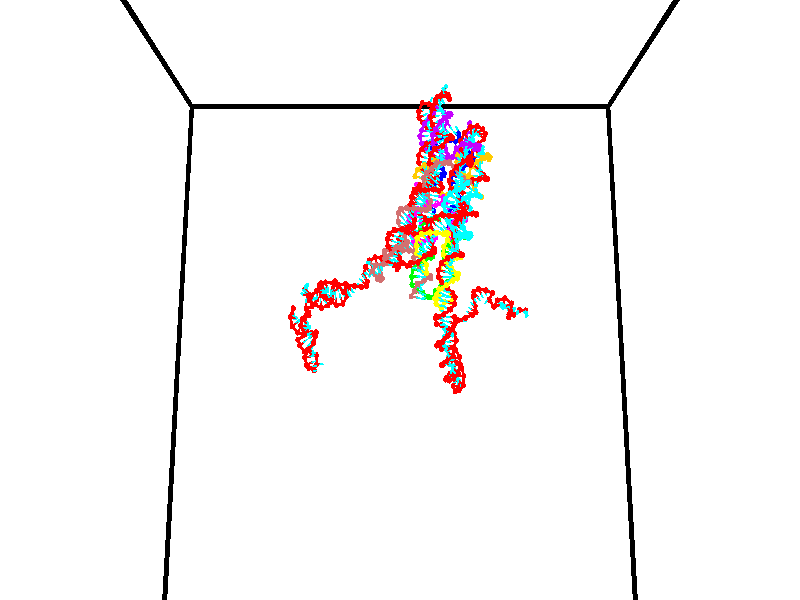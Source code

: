 // switches for output
#declare DRAW_BASES = 1; // possible values are 0, 1; only relevant for DNA ribbons
#declare DRAW_BASES_TYPE = 3; // possible values are 1, 2, 3; only relevant for DNA ribbons
#declare DRAW_FOG = 0; // set to 1 to enable fog

#include "colors.inc"

#include "transforms.inc"
background { rgb <1, 1, 1>}

#default {
   normal{
       ripples 0.25
       frequency 0.20
       turbulence 0.2
       lambda 5
   }
	finish {
		phong 0.1
		phong_size 40.
	}
}

// original window dimensions: 1024x640


// camera settings

camera {
	sky <0, 0.179814, -0.983701>
	up <0, 0.179814, -0.983701>
	right 1.6 * <1, 0, 0>
	location <35, 94.9851, 44.8844>
	look_at <35, 29.7336, 32.9568>
	direction <0, -65.2515, -11.9276>
	angle 67.0682
}


# declare cpy_camera_pos = <35, 94.9851, 44.8844>;
# if (DRAW_FOG = 1)
fog {
	fog_type 2
	up vnormalize(cpy_camera_pos)
	color rgbt<1,1,1,0.3>
	distance 1e-5
	fog_alt 3e-3
	fog_offset 56
}
# end


// LIGHTS

# declare lum = 6;
global_settings {
	ambient_light rgb lum * <0.05, 0.05, 0.05>
	max_trace_level 15
}# declare cpy_direct_light_amount = 0.25;
light_source
{	1000 * <-1, -1.16352, -0.803886>,
	rgb lum * cpy_direct_light_amount
	parallel
}

light_source
{	1000 * <1, 1.16352, 0.803886>,
	rgb lum * cpy_direct_light_amount
	parallel
}

// strand 0

// nucleotide -1

// particle -1
sphere {
	<24.269087, 35.171131, 34.645962> 0.250000
	pigment { color rgbt <1,0,0,0> }
	no_shadow
}
cylinder {
	<24.236519, 34.891342, 34.929966>,  <24.216978, 34.723469, 35.100368>, 0.100000
	pigment { color rgbt <1,0,0,0> }
	no_shadow
}
cylinder {
	<24.236519, 34.891342, 34.929966>,  <24.269087, 35.171131, 34.645962>, 0.100000
	pigment { color rgbt <1,0,0,0> }
	no_shadow
}

// particle -1
sphere {
	<24.236519, 34.891342, 34.929966> 0.100000
	pigment { color rgbt <1,0,0,0> }
	no_shadow
}
sphere {
	0, 1
	scale<0.080000,0.200000,0.300000>
	matrix <0.855389, 0.316586, 0.409979,
		-0.511547, 0.640714, 0.572543,
		-0.081420, -0.699471, 0.710008,
		24.212093, 34.681499, 35.142967>
	pigment { color rgbt <0,1,1,0> }
	no_shadow
}
cylinder {
	<24.028141, 35.358280, 35.430058>,  <24.269087, 35.171131, 34.645962>, 0.130000
	pigment { color rgbt <1,0,0,0> }
	no_shadow
}

// nucleotide -1

// particle -1
sphere {
	<24.028141, 35.358280, 35.430058> 0.250000
	pigment { color rgbt <1,0,0,0> }
	no_shadow
}
cylinder {
	<24.262331, 35.034111, 35.438400>,  <24.402845, 34.839611, 35.443405>, 0.100000
	pigment { color rgbt <1,0,0,0> }
	no_shadow
}
cylinder {
	<24.262331, 35.034111, 35.438400>,  <24.028141, 35.358280, 35.430058>, 0.100000
	pigment { color rgbt <1,0,0,0> }
	no_shadow
}

// particle -1
sphere {
	<24.262331, 35.034111, 35.438400> 0.100000
	pigment { color rgbt <1,0,0,0> }
	no_shadow
}
sphere {
	0, 1
	scale<0.080000,0.200000,0.300000>
	matrix <0.655265, 0.488222, 0.576426,
		-0.477332, -0.323815, 0.816883,
		0.585476, -0.810422, 0.020859,
		24.437973, 34.790985, 35.444656>
	pigment { color rgbt <0,1,1,0> }
	no_shadow
}
cylinder {
	<24.207798, 35.137783, 36.179367>,  <24.028141, 35.358280, 35.430058>, 0.130000
	pigment { color rgbt <1,0,0,0> }
	no_shadow
}

// nucleotide -1

// particle -1
sphere {
	<24.207798, 35.137783, 36.179367> 0.250000
	pigment { color rgbt <1,0,0,0> }
	no_shadow
}
cylinder {
	<24.491642, 34.995693, 35.935966>,  <24.661947, 34.910439, 35.789925>, 0.100000
	pigment { color rgbt <1,0,0,0> }
	no_shadow
}
cylinder {
	<24.491642, 34.995693, 35.935966>,  <24.207798, 35.137783, 36.179367>, 0.100000
	pigment { color rgbt <1,0,0,0> }
	no_shadow
}

// particle -1
sphere {
	<24.491642, 34.995693, 35.935966> 0.100000
	pigment { color rgbt <1,0,0,0> }
	no_shadow
}
sphere {
	0, 1
	scale<0.080000,0.200000,0.300000>
	matrix <0.702937, 0.416143, 0.576806,
		0.048328, -0.837044, 0.544998,
		0.709608, -0.355223, -0.608500,
		24.704525, 34.889126, 35.753418>
	pigment { color rgbt <0,1,1,0> }
	no_shadow
}
cylinder {
	<24.699387, 34.798717, 36.660210>,  <24.207798, 35.137783, 36.179367>, 0.130000
	pigment { color rgbt <1,0,0,0> }
	no_shadow
}

// nucleotide -1

// particle -1
sphere {
	<24.699387, 34.798717, 36.660210> 0.250000
	pigment { color rgbt <1,0,0,0> }
	no_shadow
}
cylinder {
	<24.917929, 34.862808, 36.331375>,  <25.049053, 34.901264, 36.134075>, 0.100000
	pigment { color rgbt <1,0,0,0> }
	no_shadow
}
cylinder {
	<24.917929, 34.862808, 36.331375>,  <24.699387, 34.798717, 36.660210>, 0.100000
	pigment { color rgbt <1,0,0,0> }
	no_shadow
}

// particle -1
sphere {
	<24.917929, 34.862808, 36.331375> 0.100000
	pigment { color rgbt <1,0,0,0> }
	no_shadow
}
sphere {
	0, 1
	scale<0.080000,0.200000,0.300000>
	matrix <0.687073, 0.475584, 0.549318,
		0.478976, -0.864958, 0.149765,
		0.546363, 0.160211, -0.822083,
		25.081835, 34.910877, 36.084751>
	pigment { color rgbt <0,1,1,0> }
	no_shadow
}
cylinder {
	<25.386202, 34.596958, 36.797092>,  <24.699387, 34.798717, 36.660210>, 0.130000
	pigment { color rgbt <1,0,0,0> }
	no_shadow
}

// nucleotide -1

// particle -1
sphere {
	<25.386202, 34.596958, 36.797092> 0.250000
	pigment { color rgbt <1,0,0,0> }
	no_shadow
}
cylinder {
	<25.424326, 34.860458, 36.498573>,  <25.447201, 35.018559, 36.319462>, 0.100000
	pigment { color rgbt <1,0,0,0> }
	no_shadow
}
cylinder {
	<25.424326, 34.860458, 36.498573>,  <25.386202, 34.596958, 36.797092>, 0.100000
	pigment { color rgbt <1,0,0,0> }
	no_shadow
}

// particle -1
sphere {
	<25.424326, 34.860458, 36.498573> 0.100000
	pigment { color rgbt <1,0,0,0> }
	no_shadow
}
sphere {
	0, 1
	scale<0.080000,0.200000,0.300000>
	matrix <0.625051, 0.543885, 0.559911,
		0.774743, -0.519841, -0.359915,
		0.095312, 0.658752, -0.746298,
		25.452919, 35.058083, 36.274685>
	pigment { color rgbt <0,1,1,0> }
	no_shadow
}
cylinder {
	<26.103598, 34.660244, 36.644218>,  <25.386202, 34.596958, 36.797092>, 0.130000
	pigment { color rgbt <1,0,0,0> }
	no_shadow
}

// nucleotide -1

// particle -1
sphere {
	<26.103598, 34.660244, 36.644218> 0.250000
	pigment { color rgbt <1,0,0,0> }
	no_shadow
}
cylinder {
	<25.874952, 34.988194, 36.631138>,  <25.737764, 35.184963, 36.623291>, 0.100000
	pigment { color rgbt <1,0,0,0> }
	no_shadow
}
cylinder {
	<25.874952, 34.988194, 36.631138>,  <26.103598, 34.660244, 36.644218>, 0.100000
	pigment { color rgbt <1,0,0,0> }
	no_shadow
}

// particle -1
sphere {
	<25.874952, 34.988194, 36.631138> 0.100000
	pigment { color rgbt <1,0,0,0> }
	no_shadow
}
sphere {
	0, 1
	scale<0.080000,0.200000,0.300000>
	matrix <0.621362, 0.458555, 0.635324,
		0.535879, 0.342840, -0.771553,
		-0.571614, 0.819871, -0.032702,
		25.703468, 35.234154, 36.621326>
	pigment { color rgbt <0,1,1,0> }
	no_shadow
}
cylinder {
	<26.561560, 35.199585, 36.710453>,  <26.103598, 34.660244, 36.644218>, 0.130000
	pigment { color rgbt <1,0,0,0> }
	no_shadow
}

// nucleotide -1

// particle -1
sphere {
	<26.561560, 35.199585, 36.710453> 0.250000
	pigment { color rgbt <1,0,0,0> }
	no_shadow
}
cylinder {
	<26.228054, 35.398338, 36.806740>,  <26.027950, 35.517590, 36.864513>, 0.100000
	pigment { color rgbt <1,0,0,0> }
	no_shadow
}
cylinder {
	<26.228054, 35.398338, 36.806740>,  <26.561560, 35.199585, 36.710453>, 0.100000
	pigment { color rgbt <1,0,0,0> }
	no_shadow
}

// particle -1
sphere {
	<26.228054, 35.398338, 36.806740> 0.100000
	pigment { color rgbt <1,0,0,0> }
	no_shadow
}
sphere {
	0, 1
	scale<0.080000,0.200000,0.300000>
	matrix <0.459168, 0.381915, 0.802063,
		0.306595, 0.779263, -0.546579,
		-0.833765, 0.496880, 0.240720,
		25.977924, 35.547401, 36.878956>
	pigment { color rgbt <0,1,1,0> }
	no_shadow
}
cylinder {
	<26.723543, 35.923416, 36.797295>,  <26.561560, 35.199585, 36.710453>, 0.130000
	pigment { color rgbt <1,0,0,0> }
	no_shadow
}

// nucleotide -1

// particle -1
sphere {
	<26.723543, 35.923416, 36.797295> 0.250000
	pigment { color rgbt <1,0,0,0> }
	no_shadow
}
cylinder {
	<26.396471, 35.846569, 37.014362>,  <26.200228, 35.800461, 37.144604>, 0.100000
	pigment { color rgbt <1,0,0,0> }
	no_shadow
}
cylinder {
	<26.396471, 35.846569, 37.014362>,  <26.723543, 35.923416, 36.797295>, 0.100000
	pigment { color rgbt <1,0,0,0> }
	no_shadow
}

// particle -1
sphere {
	<26.396471, 35.846569, 37.014362> 0.100000
	pigment { color rgbt <1,0,0,0> }
	no_shadow
}
sphere {
	0, 1
	scale<0.080000,0.200000,0.300000>
	matrix <0.470488, 0.320188, 0.822265,
		-0.331727, 0.927670, -0.171423,
		-0.817678, -0.192116, 0.542673,
		26.151167, 35.788933, 37.177166>
	pigment { color rgbt <0,1,1,0> }
	no_shadow
}
cylinder {
	<26.738308, 36.395725, 37.180328>,  <26.723543, 35.923416, 36.797295>, 0.130000
	pigment { color rgbt <1,0,0,0> }
	no_shadow
}

// nucleotide -1

// particle -1
sphere {
	<26.738308, 36.395725, 37.180328> 0.250000
	pigment { color rgbt <1,0,0,0> }
	no_shadow
}
cylinder {
	<26.501745, 36.147266, 37.386013>,  <26.359808, 35.998192, 37.509422>, 0.100000
	pigment { color rgbt <1,0,0,0> }
	no_shadow
}
cylinder {
	<26.501745, 36.147266, 37.386013>,  <26.738308, 36.395725, 37.180328>, 0.100000
	pigment { color rgbt <1,0,0,0> }
	no_shadow
}

// particle -1
sphere {
	<26.501745, 36.147266, 37.386013> 0.100000
	pigment { color rgbt <1,0,0,0> }
	no_shadow
}
sphere {
	0, 1
	scale<0.080000,0.200000,0.300000>
	matrix <0.395753, 0.332023, 0.856236,
		-0.702580, 0.709884, 0.049461,
		-0.591406, -0.621148, 0.514211,
		26.324324, 35.960922, 37.540276>
	pigment { color rgbt <0,1,1,0> }
	no_shadow
}
cylinder {
	<26.607454, 36.734684, 37.796185>,  <26.738308, 36.395725, 37.180328>, 0.130000
	pigment { color rgbt <1,0,0,0> }
	no_shadow
}

// nucleotide -1

// particle -1
sphere {
	<26.607454, 36.734684, 37.796185> 0.250000
	pigment { color rgbt <1,0,0,0> }
	no_shadow
}
cylinder {
	<26.489260, 36.364578, 37.891323>,  <26.418343, 36.142513, 37.948406>, 0.100000
	pigment { color rgbt <1,0,0,0> }
	no_shadow
}
cylinder {
	<26.489260, 36.364578, 37.891323>,  <26.607454, 36.734684, 37.796185>, 0.100000
	pigment { color rgbt <1,0,0,0> }
	no_shadow
}

// particle -1
sphere {
	<26.489260, 36.364578, 37.891323> 0.100000
	pigment { color rgbt <1,0,0,0> }
	no_shadow
}
sphere {
	0, 1
	scale<0.080000,0.200000,0.300000>
	matrix <0.192166, 0.186307, 0.963516,
		-0.935821, 0.330411, 0.122753,
		-0.295487, -0.925267, 0.237844,
		26.400614, 36.086998, 37.962677>
	pigment { color rgbt <0,1,1,0> }
	no_shadow
}
cylinder {
	<26.163258, 36.822704, 38.293499>,  <26.607454, 36.734684, 37.796185>, 0.130000
	pigment { color rgbt <1,0,0,0> }
	no_shadow
}

// nucleotide -1

// particle -1
sphere {
	<26.163258, 36.822704, 38.293499> 0.250000
	pigment { color rgbt <1,0,0,0> }
	no_shadow
}
cylinder {
	<26.295422, 36.448307, 38.342072>,  <26.374720, 36.223667, 38.371216>, 0.100000
	pigment { color rgbt <1,0,0,0> }
	no_shadow
}
cylinder {
	<26.295422, 36.448307, 38.342072>,  <26.163258, 36.822704, 38.293499>, 0.100000
	pigment { color rgbt <1,0,0,0> }
	no_shadow
}

// particle -1
sphere {
	<26.295422, 36.448307, 38.342072> 0.100000
	pigment { color rgbt <1,0,0,0> }
	no_shadow
}
sphere {
	0, 1
	scale<0.080000,0.200000,0.300000>
	matrix <0.158280, 0.181785, 0.970516,
		-0.930472, -0.301446, 0.208212,
		0.330408, -0.935994, 0.121433,
		26.394545, 36.167507, 38.378502>
	pigment { color rgbt <0,1,1,0> }
	no_shadow
}
cylinder {
	<25.740940, 36.443348, 38.916058>,  <26.163258, 36.822704, 38.293499>, 0.130000
	pigment { color rgbt <1,0,0,0> }
	no_shadow
}

// nucleotide -1

// particle -1
sphere {
	<25.740940, 36.443348, 38.916058> 0.250000
	pigment { color rgbt <1,0,0,0> }
	no_shadow
}
cylinder {
	<26.113152, 36.312641, 38.849915>,  <26.336477, 36.234215, 38.810230>, 0.100000
	pigment { color rgbt <1,0,0,0> }
	no_shadow
}
cylinder {
	<26.113152, 36.312641, 38.849915>,  <25.740940, 36.443348, 38.916058>, 0.100000
	pigment { color rgbt <1,0,0,0> }
	no_shadow
}

// particle -1
sphere {
	<26.113152, 36.312641, 38.849915> 0.100000
	pigment { color rgbt <1,0,0,0> }
	no_shadow
}
sphere {
	0, 1
	scale<0.080000,0.200000,0.300000>
	matrix <0.153414, -0.062175, 0.986204,
		-0.332542, -0.943057, -0.007724,
		0.930526, -0.326770, -0.165353,
		26.392309, 36.214611, 38.800308>
	pigment { color rgbt <0,1,1,0> }
	no_shadow
}
cylinder {
	<25.920807, 36.401306, 39.504433>,  <25.740940, 36.443348, 38.916058>, 0.130000
	pigment { color rgbt <1,0,0,0> }
	no_shadow
}

// nucleotide -1

// particle -1
sphere {
	<25.920807, 36.401306, 39.504433> 0.250000
	pigment { color rgbt <1,0,0,0> }
	no_shadow
}
cylinder {
	<26.271832, 36.272827, 39.362038>,  <26.482447, 36.195740, 39.276600>, 0.100000
	pigment { color rgbt <1,0,0,0> }
	no_shadow
}
cylinder {
	<26.271832, 36.272827, 39.362038>,  <25.920807, 36.401306, 39.504433>, 0.100000
	pigment { color rgbt <1,0,0,0> }
	no_shadow
}

// particle -1
sphere {
	<26.271832, 36.272827, 39.362038> 0.100000
	pigment { color rgbt <1,0,0,0> }
	no_shadow
}
sphere {
	0, 1
	scale<0.080000,0.200000,0.300000>
	matrix <0.364345, -0.035908, 0.930571,
		-0.311676, -0.946333, 0.085514,
		0.877560, -0.321193, -0.355983,
		26.535099, 36.176468, 39.255241>
	pigment { color rgbt <0,1,1,0> }
	no_shadow
}
cylinder {
	<26.046835, 35.725163, 39.689152>,  <25.920807, 36.401306, 39.504433>, 0.130000
	pigment { color rgbt <1,0,0,0> }
	no_shadow
}

// nucleotide -1

// particle -1
sphere {
	<26.046835, 35.725163, 39.689152> 0.250000
	pigment { color rgbt <1,0,0,0> }
	no_shadow
}
cylinder {
	<26.387440, 35.929367, 39.641315>,  <26.591803, 36.051891, 39.612614>, 0.100000
	pigment { color rgbt <1,0,0,0> }
	no_shadow
}
cylinder {
	<26.387440, 35.929367, 39.641315>,  <26.046835, 35.725163, 39.689152>, 0.100000
	pigment { color rgbt <1,0,0,0> }
	no_shadow
}

// particle -1
sphere {
	<26.387440, 35.929367, 39.641315> 0.100000
	pigment { color rgbt <1,0,0,0> }
	no_shadow
}
sphere {
	0, 1
	scale<0.080000,0.200000,0.300000>
	matrix <0.155008, -0.027205, 0.987539,
		0.500896, -0.859441, -0.102299,
		0.851514, 0.510511, -0.119593,
		26.642895, 36.082520, 39.605438>
	pigment { color rgbt <0,1,1,0> }
	no_shadow
}
cylinder {
	<26.517990, 35.217659, 39.847340>,  <26.046835, 35.725163, 39.689152>, 0.130000
	pigment { color rgbt <1,0,0,0> }
	no_shadow
}

// nucleotide -1

// particle -1
sphere {
	<26.517990, 35.217659, 39.847340> 0.250000
	pigment { color rgbt <1,0,0,0> }
	no_shadow
}
cylinder {
	<26.599768, 35.602676, 39.918579>,  <26.648834, 35.833687, 39.961323>, 0.100000
	pigment { color rgbt <1,0,0,0> }
	no_shadow
}
cylinder {
	<26.599768, 35.602676, 39.918579>,  <26.517990, 35.217659, 39.847340>, 0.100000
	pigment { color rgbt <1,0,0,0> }
	no_shadow
}

// particle -1
sphere {
	<26.599768, 35.602676, 39.918579> 0.100000
	pigment { color rgbt <1,0,0,0> }
	no_shadow
}
sphere {
	0, 1
	scale<0.080000,0.200000,0.300000>
	matrix <0.139087, -0.208657, 0.968048,
		0.968947, -0.173138, -0.176535,
		0.204442, 0.962541, 0.178096,
		26.661100, 35.891438, 39.972008>
	pigment { color rgbt <0,1,1,0> }
	no_shadow
}
cylinder {
	<26.662737, 34.735744, 39.319195>,  <26.517990, 35.217659, 39.847340>, 0.130000
	pigment { color rgbt <1,0,0,0> }
	no_shadow
}

// nucleotide -1

// particle -1
sphere {
	<26.662737, 34.735744, 39.319195> 0.250000
	pigment { color rgbt <1,0,0,0> }
	no_shadow
}
cylinder {
	<26.971554, 34.989624, 39.332520>,  <27.156843, 35.141953, 39.340515>, 0.100000
	pigment { color rgbt <1,0,0,0> }
	no_shadow
}
cylinder {
	<26.971554, 34.989624, 39.332520>,  <26.662737, 34.735744, 39.319195>, 0.100000
	pigment { color rgbt <1,0,0,0> }
	no_shadow
}

// particle -1
sphere {
	<26.971554, 34.989624, 39.332520> 0.100000
	pigment { color rgbt <1,0,0,0> }
	no_shadow
}
sphere {
	0, 1
	scale<0.080000,0.200000,0.300000>
	matrix <-0.075922, 0.144139, -0.986641,
		-0.631022, 0.759198, 0.159468,
		0.772041, 0.634699, 0.033315,
		27.203167, 35.180035, 39.342514>
	pigment { color rgbt <0,1,1,0> }
	no_shadow
}
cylinder {
	<26.650364, 34.877472, 38.565899>,  <26.662737, 34.735744, 39.319195>, 0.130000
	pigment { color rgbt <1,0,0,0> }
	no_shadow
}

// nucleotide -1

// particle -1
sphere {
	<26.650364, 34.877472, 38.565899> 0.250000
	pigment { color rgbt <1,0,0,0> }
	no_shadow
}
cylinder {
	<26.573132, 35.267914, 38.526031>,  <26.526793, 35.502178, 38.502113>, 0.100000
	pigment { color rgbt <1,0,0,0> }
	no_shadow
}
cylinder {
	<26.573132, 35.267914, 38.526031>,  <26.650364, 34.877472, 38.565899>, 0.100000
	pigment { color rgbt <1,0,0,0> }
	no_shadow
}

// particle -1
sphere {
	<26.573132, 35.267914, 38.526031> 0.100000
	pigment { color rgbt <1,0,0,0> }
	no_shadow
}
sphere {
	0, 1
	scale<0.080000,0.200000,0.300000>
	matrix <-0.359936, -0.164959, -0.918278,
		-0.912779, -0.141427, 0.383187,
		-0.193080, 0.976108, -0.099667,
		26.515207, 35.560745, 38.496132>
	pigment { color rgbt <0,1,1,0> }
	no_shadow
}
cylinder {
	<26.075800, 34.842060, 38.276558>,  <26.650364, 34.877472, 38.565899>, 0.130000
	pigment { color rgbt <1,0,0,0> }
	no_shadow
}

// nucleotide -1

// particle -1
sphere {
	<26.075800, 34.842060, 38.276558> 0.250000
	pigment { color rgbt <1,0,0,0> }
	no_shadow
}
cylinder {
	<26.151056, 35.226120, 38.193893>,  <26.196211, 35.456558, 38.144295>, 0.100000
	pigment { color rgbt <1,0,0,0> }
	no_shadow
}
cylinder {
	<26.151056, 35.226120, 38.193893>,  <26.075800, 34.842060, 38.276558>, 0.100000
	pigment { color rgbt <1,0,0,0> }
	no_shadow
}

// particle -1
sphere {
	<26.151056, 35.226120, 38.193893> 0.100000
	pigment { color rgbt <1,0,0,0> }
	no_shadow
}
sphere {
	0, 1
	scale<0.080000,0.200000,0.300000>
	matrix <-0.617932, -0.047831, -0.784775,
		-0.763389, 0.275353, 0.584310,
		0.188142, 0.960153, -0.206663,
		26.207499, 35.514164, 38.131893>
	pigment { color rgbt <0,1,1,0> }
	no_shadow
}
cylinder {
	<25.507589, 35.290924, 38.305958>,  <26.075800, 34.842060, 38.276558>, 0.130000
	pigment { color rgbt <1,0,0,0> }
	no_shadow
}

// nucleotide -1

// particle -1
sphere {
	<25.507589, 35.290924, 38.305958> 0.250000
	pigment { color rgbt <1,0,0,0> }
	no_shadow
}
cylinder {
	<25.758766, 35.459831, 38.044464>,  <25.909473, 35.561176, 37.887566>, 0.100000
	pigment { color rgbt <1,0,0,0> }
	no_shadow
}
cylinder {
	<25.758766, 35.459831, 38.044464>,  <25.507589, 35.290924, 38.305958>, 0.100000
	pigment { color rgbt <1,0,0,0> }
	no_shadow
}

// particle -1
sphere {
	<25.758766, 35.459831, 38.044464> 0.100000
	pigment { color rgbt <1,0,0,0> }
	no_shadow
}
sphere {
	0, 1
	scale<0.080000,0.200000,0.300000>
	matrix <-0.741502, 0.069521, -0.667339,
		-0.236349, 0.903800, 0.356769,
		0.627944, 0.422269, -0.653739,
		25.947149, 35.586514, 37.848343>
	pigment { color rgbt <0,1,1,0> }
	no_shadow
}
cylinder {
	<25.050211, 35.445141, 37.811172>,  <25.507589, 35.290924, 38.305958>, 0.130000
	pigment { color rgbt <1,0,0,0> }
	no_shadow
}

// nucleotide -1

// particle -1
sphere {
	<25.050211, 35.445141, 37.811172> 0.250000
	pigment { color rgbt <1,0,0,0> }
	no_shadow
}
cylinder {
	<25.384525, 35.561802, 37.625095>,  <25.585114, 35.631798, 37.513447>, 0.100000
	pigment { color rgbt <1,0,0,0> }
	no_shadow
}
cylinder {
	<25.384525, 35.561802, 37.625095>,  <25.050211, 35.445141, 37.811172>, 0.100000
	pigment { color rgbt <1,0,0,0> }
	no_shadow
}

// particle -1
sphere {
	<25.384525, 35.561802, 37.625095> 0.100000
	pigment { color rgbt <1,0,0,0> }
	no_shadow
}
sphere {
	0, 1
	scale<0.080000,0.200000,0.300000>
	matrix <-0.498606, 0.048382, -0.865478,
		-0.229908, 0.955301, 0.185855,
		0.835784, 0.291649, -0.465195,
		25.635260, 35.649296, 37.485538>
	pigment { color rgbt <0,1,1,0> }
	no_shadow
}
cylinder {
	<24.955162, 36.027676, 37.422047>,  <25.050211, 35.445141, 37.811172>, 0.130000
	pigment { color rgbt <1,0,0,0> }
	no_shadow
}

// nucleotide -1

// particle -1
sphere {
	<24.955162, 36.027676, 37.422047> 0.250000
	pigment { color rgbt <1,0,0,0> }
	no_shadow
}
cylinder {
	<25.247059, 35.821815, 37.241997>,  <25.422197, 35.698299, 37.133968>, 0.100000
	pigment { color rgbt <1,0,0,0> }
	no_shadow
}
cylinder {
	<25.247059, 35.821815, 37.241997>,  <24.955162, 36.027676, 37.422047>, 0.100000
	pigment { color rgbt <1,0,0,0> }
	no_shadow
}

// particle -1
sphere {
	<25.247059, 35.821815, 37.241997> 0.100000
	pigment { color rgbt <1,0,0,0> }
	no_shadow
}
sphere {
	0, 1
	scale<0.080000,0.200000,0.300000>
	matrix <-0.538695, -0.027356, -0.842057,
		0.421050, 0.856964, -0.297201,
		0.729743, -0.514649, -0.450124,
		25.465982, 35.667419, 37.106960>
	pigment { color rgbt <0,1,1,0> }
	no_shadow
}
cylinder {
	<25.629938, 36.153576, 36.987934>,  <24.955162, 36.027676, 37.422047>, 0.130000
	pigment { color rgbt <1,0,0,0> }
	no_shadow
}

// nucleotide -1

// particle -1
sphere {
	<25.629938, 36.153576, 36.987934> 0.250000
	pigment { color rgbt <1,0,0,0> }
	no_shadow
}
cylinder {
	<25.884003, 36.242348, 36.692009>,  <26.036442, 36.295612, 36.514454>, 0.100000
	pigment { color rgbt <1,0,0,0> }
	no_shadow
}
cylinder {
	<25.884003, 36.242348, 36.692009>,  <25.629938, 36.153576, 36.987934>, 0.100000
	pigment { color rgbt <1,0,0,0> }
	no_shadow
}

// particle -1
sphere {
	<25.884003, 36.242348, 36.692009> 0.100000
	pigment { color rgbt <1,0,0,0> }
	no_shadow
}
sphere {
	0, 1
	scale<0.080000,0.200000,0.300000>
	matrix <-0.454879, -0.666622, -0.590508,
		-0.624224, 0.711591, -0.322462,
		0.635161, 0.221929, -0.739810,
		26.074551, 36.308926, 36.470066>
	pigment { color rgbt <0,1,1,0> }
	no_shadow
}
cylinder {
	<25.292135, 36.503384, 36.337799>,  <25.629938, 36.153576, 36.987934>, 0.130000
	pigment { color rgbt <1,0,0,0> }
	no_shadow
}

// nucleotide -1

// particle -1
sphere {
	<25.292135, 36.503384, 36.337799> 0.250000
	pigment { color rgbt <1,0,0,0> }
	no_shadow
}
cylinder {
	<25.587507, 36.233799, 36.328892>,  <25.764730, 36.072048, 36.323547>, 0.100000
	pigment { color rgbt <1,0,0,0> }
	no_shadow
}
cylinder {
	<25.587507, 36.233799, 36.328892>,  <25.292135, 36.503384, 36.337799>, 0.100000
	pigment { color rgbt <1,0,0,0> }
	no_shadow
}

// particle -1
sphere {
	<25.587507, 36.233799, 36.328892> 0.100000
	pigment { color rgbt <1,0,0,0> }
	no_shadow
}
sphere {
	0, 1
	scale<0.080000,0.200000,0.300000>
	matrix <-0.642142, -0.692718, -0.328323,
		0.205848, 0.256747, -0.944303,
		0.738431, -0.673961, -0.022273,
		25.809036, 36.031612, 36.322208>
	pigment { color rgbt <0,1,1,0> }
	no_shadow
}
cylinder {
	<25.372499, 36.159561, 35.692345>,  <25.292135, 36.503384, 36.337799>, 0.130000
	pigment { color rgbt <1,0,0,0> }
	no_shadow
}

// nucleotide -1

// particle -1
sphere {
	<25.372499, 36.159561, 35.692345> 0.250000
	pigment { color rgbt <1,0,0,0> }
	no_shadow
}
cylinder {
	<25.590496, 35.888412, 35.889721>,  <25.721294, 35.725723, 36.008144>, 0.100000
	pigment { color rgbt <1,0,0,0> }
	no_shadow
}
cylinder {
	<25.590496, 35.888412, 35.889721>,  <25.372499, 36.159561, 35.692345>, 0.100000
	pigment { color rgbt <1,0,0,0> }
	no_shadow
}

// particle -1
sphere {
	<25.590496, 35.888412, 35.889721> 0.100000
	pigment { color rgbt <1,0,0,0> }
	no_shadow
}
sphere {
	0, 1
	scale<0.080000,0.200000,0.300000>
	matrix <-0.492897, -0.735108, -0.465477,
		0.678262, 0.010466, -0.734746,
		0.544989, -0.677869, 0.493437,
		25.753992, 35.685051, 36.037750>
	pigment { color rgbt <0,1,1,0> }
	no_shadow
}
cylinder {
	<25.717829, 35.738976, 35.244019>,  <25.372499, 36.159561, 35.692345>, 0.130000
	pigment { color rgbt <1,0,0,0> }
	no_shadow
}

// nucleotide -1

// particle -1
sphere {
	<25.717829, 35.738976, 35.244019> 0.250000
	pigment { color rgbt <1,0,0,0> }
	no_shadow
}
cylinder {
	<25.629211, 35.549690, 35.585072>,  <25.576040, 35.436119, 35.789703>, 0.100000
	pigment { color rgbt <1,0,0,0> }
	no_shadow
}
cylinder {
	<25.629211, 35.549690, 35.585072>,  <25.717829, 35.738976, 35.244019>, 0.100000
	pigment { color rgbt <1,0,0,0> }
	no_shadow
}

// particle -1
sphere {
	<25.629211, 35.549690, 35.585072> 0.100000
	pigment { color rgbt <1,0,0,0> }
	no_shadow
}
sphere {
	0, 1
	scale<0.080000,0.200000,0.300000>
	matrix <-0.655891, -0.574721, -0.489390,
		0.721613, -0.667658, -0.183049,
		-0.221543, -0.473211, 0.852637,
		25.562748, 35.407726, 35.840862>
	pigment { color rgbt <0,1,1,0> }
	no_shadow
}
cylinder {
	<25.813768, 35.070957, 34.987053>,  <25.717829, 35.738976, 35.244019>, 0.130000
	pigment { color rgbt <1,0,0,0> }
	no_shadow
}

// nucleotide -1

// particle -1
sphere {
	<25.813768, 35.070957, 34.987053> 0.250000
	pigment { color rgbt <1,0,0,0> }
	no_shadow
}
cylinder {
	<25.591021, 35.048500, 35.318531>,  <25.457373, 35.035027, 35.517418>, 0.100000
	pigment { color rgbt <1,0,0,0> }
	no_shadow
}
cylinder {
	<25.591021, 35.048500, 35.318531>,  <25.813768, 35.070957, 34.987053>, 0.100000
	pigment { color rgbt <1,0,0,0> }
	no_shadow
}

// particle -1
sphere {
	<25.591021, 35.048500, 35.318531> 0.100000
	pigment { color rgbt <1,0,0,0> }
	no_shadow
}
sphere {
	0, 1
	scale<0.080000,0.200000,0.300000>
	matrix <-0.508266, -0.766072, -0.393445,
		0.656933, -0.640298, 0.398067,
		-0.556870, -0.056143, 0.828700,
		25.423960, 35.031658, 35.567142>
	pigment { color rgbt <0,1,1,0> }
	no_shadow
}
cylinder {
	<25.759748, 34.404602, 35.137878>,  <25.813768, 35.070957, 34.987053>, 0.130000
	pigment { color rgbt <1,0,0,0> }
	no_shadow
}

// nucleotide -1

// particle -1
sphere {
	<25.759748, 34.404602, 35.137878> 0.250000
	pigment { color rgbt <1,0,0,0> }
	no_shadow
}
cylinder {
	<25.442646, 34.571640, 35.315487>,  <25.252384, 34.671864, 35.422050>, 0.100000
	pigment { color rgbt <1,0,0,0> }
	no_shadow
}
cylinder {
	<25.442646, 34.571640, 35.315487>,  <25.759748, 34.404602, 35.137878>, 0.100000
	pigment { color rgbt <1,0,0,0> }
	no_shadow
}

// particle -1
sphere {
	<25.442646, 34.571640, 35.315487> 0.100000
	pigment { color rgbt <1,0,0,0> }
	no_shadow
}
sphere {
	0, 1
	scale<0.080000,0.200000,0.300000>
	matrix <-0.600873, -0.657790, -0.454163,
		0.102418, -0.626841, 0.772386,
		-0.792756, 0.417592, 0.444021,
		25.204819, 34.696918, 35.448692>
	pigment { color rgbt <0,1,1,0> }
	no_shadow
}
cylinder {
	<25.397625, 34.088100, 34.499081>,  <25.759748, 34.404602, 35.137878>, 0.130000
	pigment { color rgbt <1,0,0,0> }
	no_shadow
}

// nucleotide -1

// particle -1
sphere {
	<25.397625, 34.088100, 34.499081> 0.250000
	pigment { color rgbt <1,0,0,0> }
	no_shadow
}
cylinder {
	<25.408085, 34.163002, 34.106297>,  <25.414360, 34.207943, 33.870625>, 0.100000
	pigment { color rgbt <1,0,0,0> }
	no_shadow
}
cylinder {
	<25.408085, 34.163002, 34.106297>,  <25.397625, 34.088100, 34.499081>, 0.100000
	pigment { color rgbt <1,0,0,0> }
	no_shadow
}

// particle -1
sphere {
	<25.408085, 34.163002, 34.106297> 0.100000
	pigment { color rgbt <1,0,0,0> }
	no_shadow
}
sphere {
	0, 1
	scale<0.080000,0.200000,0.300000>
	matrix <0.975231, 0.211047, 0.066215,
		0.219640, -0.959372, -0.177098,
		0.026149, 0.187255, -0.981963,
		25.415930, 34.219177, 33.811707>
	pigment { color rgbt <0,1,1,0> }
	no_shadow
}
cylinder {
	<25.951033, 33.700451, 34.240917>,  <25.397625, 34.088100, 34.499081>, 0.130000
	pigment { color rgbt <1,0,0,0> }
	no_shadow
}

// nucleotide -1

// particle -1
sphere {
	<25.951033, 33.700451, 34.240917> 0.250000
	pigment { color rgbt <1,0,0,0> }
	no_shadow
}
cylinder {
	<25.887354, 34.013603, 34.000332>,  <25.849146, 34.201492, 33.855980>, 0.100000
	pigment { color rgbt <1,0,0,0> }
	no_shadow
}
cylinder {
	<25.887354, 34.013603, 34.000332>,  <25.951033, 33.700451, 34.240917>, 0.100000
	pigment { color rgbt <1,0,0,0> }
	no_shadow
}

// particle -1
sphere {
	<25.887354, 34.013603, 34.000332> 0.100000
	pigment { color rgbt <1,0,0,0> }
	no_shadow
}
sphere {
	0, 1
	scale<0.080000,0.200000,0.300000>
	matrix <0.983490, 0.178860, -0.027507,
		0.086043, -0.595911, -0.798428,
		-0.159199, 0.782879, -0.601462,
		25.839594, 34.248466, 33.819893>
	pigment { color rgbt <0,1,1,0> }
	no_shadow
}
cylinder {
	<26.436234, 33.705074, 33.626404>,  <25.951033, 33.700451, 34.240917>, 0.130000
	pigment { color rgbt <1,0,0,0> }
	no_shadow
}

// nucleotide -1

// particle -1
sphere {
	<26.436234, 33.705074, 33.626404> 0.250000
	pigment { color rgbt <1,0,0,0> }
	no_shadow
}
cylinder {
	<26.305140, 34.081028, 33.664780>,  <26.226484, 34.306602, 33.687805>, 0.100000
	pigment { color rgbt <1,0,0,0> }
	no_shadow
}
cylinder {
	<26.305140, 34.081028, 33.664780>,  <26.436234, 33.705074, 33.626404>, 0.100000
	pigment { color rgbt <1,0,0,0> }
	no_shadow
}

// particle -1
sphere {
	<26.305140, 34.081028, 33.664780> 0.100000
	pigment { color rgbt <1,0,0,0> }
	no_shadow
}
sphere {
	0, 1
	scale<0.080000,0.200000,0.300000>
	matrix <0.881033, 0.340710, -0.328173,
		-0.341133, -0.023027, -0.939733,
		-0.327733, 0.939886, 0.095940,
		26.206820, 34.362995, 33.693562>
	pigment { color rgbt <0,1,1,0> }
	no_shadow
}
cylinder {
	<26.460337, 34.116707, 32.992077>,  <26.436234, 33.705074, 33.626404>, 0.130000
	pigment { color rgbt <1,0,0,0> }
	no_shadow
}

// nucleotide -1

// particle -1
sphere {
	<26.460337, 34.116707, 32.992077> 0.250000
	pigment { color rgbt <1,0,0,0> }
	no_shadow
}
cylinder {
	<26.498728, 34.374393, 33.295597>,  <26.521763, 34.529003, 33.477711>, 0.100000
	pigment { color rgbt <1,0,0,0> }
	no_shadow
}
cylinder {
	<26.498728, 34.374393, 33.295597>,  <26.460337, 34.116707, 32.992077>, 0.100000
	pigment { color rgbt <1,0,0,0> }
	no_shadow
}

// particle -1
sphere {
	<26.498728, 34.374393, 33.295597> 0.100000
	pigment { color rgbt <1,0,0,0> }
	no_shadow
}
sphere {
	0, 1
	scale<0.080000,0.200000,0.300000>
	matrix <0.873835, 0.310519, -0.374153,
		-0.476656, 0.698976, -0.533133,
		0.095976, 0.644213, 0.758800,
		26.527521, 34.567657, 33.523235>
	pigment { color rgbt <0,1,1,0> }
	no_shadow
}
cylinder {
	<26.799671, 34.673584, 32.674927>,  <26.460337, 34.116707, 32.992077>, 0.130000
	pigment { color rgbt <1,0,0,0> }
	no_shadow
}

// nucleotide -1

// particle -1
sphere {
	<26.799671, 34.673584, 32.674927> 0.250000
	pigment { color rgbt <1,0,0,0> }
	no_shadow
}
cylinder {
	<26.839434, 34.761761, 33.063057>,  <26.863291, 34.814667, 33.295933>, 0.100000
	pigment { color rgbt <1,0,0,0> }
	no_shadow
}
cylinder {
	<26.839434, 34.761761, 33.063057>,  <26.799671, 34.673584, 32.674927>, 0.100000
	pigment { color rgbt <1,0,0,0> }
	no_shadow
}

// particle -1
sphere {
	<26.839434, 34.761761, 33.063057> 0.100000
	pigment { color rgbt <1,0,0,0> }
	no_shadow
}
sphere {
	0, 1
	scale<0.080000,0.200000,0.300000>
	matrix <0.891298, 0.413816, -0.185322,
		-0.442387, 0.883267, -0.155346,
		0.099405, 0.220444, 0.970321,
		26.869255, 34.827892, 33.354153>
	pigment { color rgbt <0,1,1,0> }
	no_shadow
}
cylinder {
	<26.889585, 35.414860, 32.682022>,  <26.799671, 34.673584, 32.674927>, 0.130000
	pigment { color rgbt <1,0,0,0> }
	no_shadow
}

// nucleotide -1

// particle -1
sphere {
	<26.889585, 35.414860, 32.682022> 0.250000
	pigment { color rgbt <1,0,0,0> }
	no_shadow
}
cylinder {
	<27.046988, 35.248997, 33.010220>,  <27.141428, 35.149479, 33.207138>, 0.100000
	pigment { color rgbt <1,0,0,0> }
	no_shadow
}
cylinder {
	<27.046988, 35.248997, 33.010220>,  <26.889585, 35.414860, 32.682022>, 0.100000
	pigment { color rgbt <1,0,0,0> }
	no_shadow
}

// particle -1
sphere {
	<27.046988, 35.248997, 33.010220> 0.100000
	pigment { color rgbt <1,0,0,0> }
	no_shadow
}
sphere {
	0, 1
	scale<0.080000,0.200000,0.300000>
	matrix <0.802673, 0.590077, -0.086747,
		-0.448187, 0.692727, 0.565029,
		0.393503, -0.414655, 0.820498,
		27.165039, 35.124599, 33.256371>
	pigment { color rgbt <0,1,1,0> }
	no_shadow
}
cylinder {
	<27.150309, 35.995079, 33.113472>,  <26.889585, 35.414860, 32.682022>, 0.130000
	pigment { color rgbt <1,0,0,0> }
	no_shadow
}

// nucleotide -1

// particle -1
sphere {
	<27.150309, 35.995079, 33.113472> 0.250000
	pigment { color rgbt <1,0,0,0> }
	no_shadow
}
cylinder {
	<27.359495, 35.672398, 33.223549>,  <27.485006, 35.478786, 33.289593>, 0.100000
	pigment { color rgbt <1,0,0,0> }
	no_shadow
}
cylinder {
	<27.359495, 35.672398, 33.223549>,  <27.150309, 35.995079, 33.113472>, 0.100000
	pigment { color rgbt <1,0,0,0> }
	no_shadow
}

// particle -1
sphere {
	<27.359495, 35.672398, 33.223549> 0.100000
	pigment { color rgbt <1,0,0,0> }
	no_shadow
}
sphere {
	0, 1
	scale<0.080000,0.200000,0.300000>
	matrix <0.851808, 0.506193, -0.134878,
		-0.030492, 0.304945, 0.951882,
		0.522966, -0.806708, 0.275190,
		27.516384, 35.430386, 33.306107>
	pigment { color rgbt <0,1,1,0> }
	no_shadow
}
cylinder {
	<27.085644, 35.542183, 33.631504>,  <27.150309, 35.995079, 33.113472>, 0.130000
	pigment { color rgbt <1,0,0,0> }
	no_shadow
}

// nucleotide -1

// particle -1
sphere {
	<27.085644, 35.542183, 33.631504> 0.250000
	pigment { color rgbt <1,0,0,0> }
	no_shadow
}
cylinder {
	<27.336401, 35.468090, 33.934208>,  <27.486856, 35.423634, 34.115829>, 0.100000
	pigment { color rgbt <1,0,0,0> }
	no_shadow
}
cylinder {
	<27.336401, 35.468090, 33.934208>,  <27.085644, 35.542183, 33.631504>, 0.100000
	pigment { color rgbt <1,0,0,0> }
	no_shadow
}

// particle -1
sphere {
	<27.336401, 35.468090, 33.934208> 0.100000
	pigment { color rgbt <1,0,0,0> }
	no_shadow
}
sphere {
	0, 1
	scale<0.080000,0.200000,0.300000>
	matrix <0.777978, 0.096631, -0.620815,
		0.041870, 0.977932, 0.204687,
		0.626894, -0.185235, 0.756764,
		27.524469, 35.412518, 34.161236>
	pigment { color rgbt <0,1,1,0> }
	no_shadow
}
cylinder {
	<27.572958, 36.178864, 33.859108>,  <27.085644, 35.542183, 33.631504>, 0.130000
	pigment { color rgbt <1,0,0,0> }
	no_shadow
}

// nucleotide -1

// particle -1
sphere {
	<27.572958, 36.178864, 33.859108> 0.250000
	pigment { color rgbt <1,0,0,0> }
	no_shadow
}
cylinder {
	<27.697372, 35.799080, 33.876045>,  <27.772020, 35.571209, 33.886208>, 0.100000
	pigment { color rgbt <1,0,0,0> }
	no_shadow
}
cylinder {
	<27.697372, 35.799080, 33.876045>,  <27.572958, 36.178864, 33.859108>, 0.100000
	pigment { color rgbt <1,0,0,0> }
	no_shadow
}

// particle -1
sphere {
	<27.697372, 35.799080, 33.876045> 0.100000
	pigment { color rgbt <1,0,0,0> }
	no_shadow
}
sphere {
	0, 1
	scale<0.080000,0.200000,0.300000>
	matrix <0.820291, 0.245686, -0.516490,
		0.479980, 0.195381, 0.855246,
		0.311034, -0.949455, 0.042344,
		27.790682, 35.514244, 33.888748>
	pigment { color rgbt <0,1,1,0> }
	no_shadow
}
cylinder {
	<28.172764, 36.014034, 34.254158>,  <27.572958, 36.178864, 33.859108>, 0.130000
	pigment { color rgbt <1,0,0,0> }
	no_shadow
}

// nucleotide -1

// particle -1
sphere {
	<28.172764, 36.014034, 34.254158> 0.250000
	pigment { color rgbt <1,0,0,0> }
	no_shadow
}
cylinder {
	<28.146471, 35.752625, 33.952538>,  <28.130695, 35.595779, 33.771564>, 0.100000
	pigment { color rgbt <1,0,0,0> }
	no_shadow
}
cylinder {
	<28.146471, 35.752625, 33.952538>,  <28.172764, 36.014034, 34.254158>, 0.100000
	pigment { color rgbt <1,0,0,0> }
	no_shadow
}

// particle -1
sphere {
	<28.146471, 35.752625, 33.952538> 0.100000
	pigment { color rgbt <1,0,0,0> }
	no_shadow
}
sphere {
	0, 1
	scale<0.080000,0.200000,0.300000>
	matrix <0.933513, 0.226657, -0.277815,
		0.352468, -0.722176, 0.595171,
		-0.065732, -0.653520, -0.754050,
		28.126751, 35.556568, 33.726322>
	pigment { color rgbt <0,1,1,0> }
	no_shadow
}
cylinder {
	<28.643509, 35.554146, 34.473495>,  <28.172764, 36.014034, 34.254158>, 0.130000
	pigment { color rgbt <1,0,0,0> }
	no_shadow
}

// nucleotide -1

// particle -1
sphere {
	<28.643509, 35.554146, 34.473495> 0.250000
	pigment { color rgbt <1,0,0,0> }
	no_shadow
}
cylinder {
	<28.581770, 35.437294, 34.095959>,  <28.544727, 35.367184, 33.869438>, 0.100000
	pigment { color rgbt <1,0,0,0> }
	no_shadow
}
cylinder {
	<28.581770, 35.437294, 34.095959>,  <28.643509, 35.554146, 34.473495>, 0.100000
	pigment { color rgbt <1,0,0,0> }
	no_shadow
}

// particle -1
sphere {
	<28.581770, 35.437294, 34.095959> 0.100000
	pigment { color rgbt <1,0,0,0> }
	no_shadow
}
sphere {
	0, 1
	scale<0.080000,0.200000,0.300000>
	matrix <0.947309, 0.227628, -0.225366,
		0.280682, -0.928894, 0.241605,
		-0.154345, -0.292131, -0.943842,
		28.535467, 35.349655, 33.812805>
	pigment { color rgbt <0,1,1,0> }
	no_shadow
}
cylinder {
	<29.248226, 35.106041, 34.258564>,  <28.643509, 35.554146, 34.473495>, 0.130000
	pigment { color rgbt <1,0,0,0> }
	no_shadow
}

// nucleotide -1

// particle -1
sphere {
	<29.248226, 35.106041, 34.258564> 0.250000
	pigment { color rgbt <1,0,0,0> }
	no_shadow
}
cylinder {
	<29.096310, 35.250435, 33.917870>,  <29.005159, 35.337070, 33.713455>, 0.100000
	pigment { color rgbt <1,0,0,0> }
	no_shadow
}
cylinder {
	<29.096310, 35.250435, 33.917870>,  <29.248226, 35.106041, 34.258564>, 0.100000
	pigment { color rgbt <1,0,0,0> }
	no_shadow
}

// particle -1
sphere {
	<29.096310, 35.250435, 33.917870> 0.100000
	pigment { color rgbt <1,0,0,0> }
	no_shadow
}
sphere {
	0, 1
	scale<0.080000,0.200000,0.300000>
	matrix <0.898197, 0.364215, -0.246151,
		0.221358, -0.858511, -0.462558,
		-0.379793, 0.360981, -0.851734,
		28.982372, 35.358730, 33.662350>
	pigment { color rgbt <0,1,1,0> }
	no_shadow
}
cylinder {
	<29.598900, 34.896095, 33.593948>,  <29.248226, 35.106041, 34.258564>, 0.130000
	pigment { color rgbt <1,0,0,0> }
	no_shadow
}

// nucleotide -1

// particle -1
sphere {
	<29.598900, 34.896095, 33.593948> 0.250000
	pigment { color rgbt <1,0,0,0> }
	no_shadow
}
cylinder {
	<29.471098, 35.274189, 33.567265>,  <29.394417, 35.501045, 33.551254>, 0.100000
	pigment { color rgbt <1,0,0,0> }
	no_shadow
}
cylinder {
	<29.471098, 35.274189, 33.567265>,  <29.598900, 34.896095, 33.593948>, 0.100000
	pigment { color rgbt <1,0,0,0> }
	no_shadow
}

// particle -1
sphere {
	<29.471098, 35.274189, 33.567265> 0.100000
	pigment { color rgbt <1,0,0,0> }
	no_shadow
}
sphere {
	0, 1
	scale<0.080000,0.200000,0.300000>
	matrix <0.920210, 0.292704, -0.259879,
		-0.226118, -0.144423, -0.963334,
		-0.319504, 0.945233, -0.066714,
		29.375246, 35.557758, 33.547249>
	pigment { color rgbt <0,1,1,0> }
	no_shadow
}
cylinder {
	<29.730764, 35.174828, 32.819679>,  <29.598900, 34.896095, 33.593948>, 0.130000
	pigment { color rgbt <1,0,0,0> }
	no_shadow
}

// nucleotide -1

// particle -1
sphere {
	<29.730764, 35.174828, 32.819679> 0.250000
	pigment { color rgbt <1,0,0,0> }
	no_shadow
}
cylinder {
	<29.775503, 35.434227, 33.120861>,  <29.802347, 35.589867, 33.301571>, 0.100000
	pigment { color rgbt <1,0,0,0> }
	no_shadow
}
cylinder {
	<29.775503, 35.434227, 33.120861>,  <29.730764, 35.174828, 32.819679>, 0.100000
	pigment { color rgbt <1,0,0,0> }
	no_shadow
}

// particle -1
sphere {
	<29.775503, 35.434227, 33.120861> 0.100000
	pigment { color rgbt <1,0,0,0> }
	no_shadow
}
sphere {
	0, 1
	scale<0.080000,0.200000,0.300000>
	matrix <0.770057, 0.422354, -0.478152,
		-0.628094, 0.633295, -0.452144,
		0.111846, 0.648501, 0.752952,
		29.809057, 35.628777, 33.346748>
	pigment { color rgbt <0,1,1,0> }
	no_shadow
}
cylinder {
	<29.540276, 35.881073, 32.720722>,  <29.730764, 35.174828, 32.819679>, 0.130000
	pigment { color rgbt <1,0,0,0> }
	no_shadow
}

// nucleotide -1

// particle -1
sphere {
	<29.540276, 35.881073, 32.720722> 0.250000
	pigment { color rgbt <1,0,0,0> }
	no_shadow
}
cylinder {
	<29.851728, 35.831432, 32.966755>,  <30.038601, 35.801647, 33.114376>, 0.100000
	pigment { color rgbt <1,0,0,0> }
	no_shadow
}
cylinder {
	<29.851728, 35.831432, 32.966755>,  <29.540276, 35.881073, 32.720722>, 0.100000
	pigment { color rgbt <1,0,0,0> }
	no_shadow
}

// particle -1
sphere {
	<29.851728, 35.831432, 32.966755> 0.100000
	pigment { color rgbt <1,0,0,0> }
	no_shadow
}
sphere {
	0, 1
	scale<0.080000,0.200000,0.300000>
	matrix <0.602362, 0.422404, -0.677299,
		-0.175759, 0.897872, 0.403653,
		0.778632, -0.124104, 0.615085,
		30.085318, 35.794201, 33.151279>
	pigment { color rgbt <0,1,1,0> }
	no_shadow
}
cylinder {
	<28.905256, 36.274258, 32.885609>,  <29.540276, 35.881073, 32.720722>, 0.130000
	pigment { color rgbt <1,0,0,0> }
	no_shadow
}

// nucleotide -1

// particle -1
sphere {
	<28.905256, 36.274258, 32.885609> 0.250000
	pigment { color rgbt <1,0,0,0> }
	no_shadow
}
cylinder {
	<29.041363, 35.922977, 33.020061>,  <29.123026, 35.712208, 33.100735>, 0.100000
	pigment { color rgbt <1,0,0,0> }
	no_shadow
}
cylinder {
	<29.041363, 35.922977, 33.020061>,  <28.905256, 36.274258, 32.885609>, 0.100000
	pigment { color rgbt <1,0,0,0> }
	no_shadow
}

// particle -1
sphere {
	<29.041363, 35.922977, 33.020061> 0.100000
	pigment { color rgbt <1,0,0,0> }
	no_shadow
}
sphere {
	0, 1
	scale<0.080000,0.200000,0.300000>
	matrix <-0.913256, -0.393792, -0.104360,
		0.224016, -0.271465, -0.936015,
		0.340266, -0.878200, 0.336133,
		29.143442, 35.659519, 33.120903>
	pigment { color rgbt <0,1,1,0> }
	no_shadow
}
cylinder {
	<28.509050, 35.688499, 32.451553>,  <28.905256, 36.274258, 32.885609>, 0.130000
	pigment { color rgbt <1,0,0,0> }
	no_shadow
}

// nucleotide -1

// particle -1
sphere {
	<28.509050, 35.688499, 32.451553> 0.250000
	pigment { color rgbt <1,0,0,0> }
	no_shadow
}
cylinder {
	<28.650969, 35.576591, 32.808395>,  <28.736118, 35.509449, 33.022499>, 0.100000
	pigment { color rgbt <1,0,0,0> }
	no_shadow
}
cylinder {
	<28.650969, 35.576591, 32.808395>,  <28.509050, 35.688499, 32.451553>, 0.100000
	pigment { color rgbt <1,0,0,0> }
	no_shadow
}

// particle -1
sphere {
	<28.650969, 35.576591, 32.808395> 0.100000
	pigment { color rgbt <1,0,0,0> }
	no_shadow
}
sphere {
	0, 1
	scale<0.080000,0.200000,0.300000>
	matrix <-0.872508, -0.441922, 0.208411,
		0.335934, -0.852311, -0.400891,
		0.354794, -0.279768, 0.892105,
		28.757406, 35.492661, 33.076027>
	pigment { color rgbt <0,1,1,0> }
	no_shadow
}
cylinder {
	<28.300119, 34.993893, 32.584858>,  <28.509050, 35.688499, 32.451553>, 0.130000
	pigment { color rgbt <1,0,0,0> }
	no_shadow
}

// nucleotide -1

// particle -1
sphere {
	<28.300119, 34.993893, 32.584858> 0.250000
	pigment { color rgbt <1,0,0,0> }
	no_shadow
}
cylinder {
	<28.367371, 35.126217, 32.956299>,  <28.407721, 35.205612, 33.179161>, 0.100000
	pigment { color rgbt <1,0,0,0> }
	no_shadow
}
cylinder {
	<28.367371, 35.126217, 32.956299>,  <28.300119, 34.993893, 32.584858>, 0.100000
	pigment { color rgbt <1,0,0,0> }
	no_shadow
}

// particle -1
sphere {
	<28.367371, 35.126217, 32.956299> 0.100000
	pigment { color rgbt <1,0,0,0> }
	no_shadow
}
sphere {
	0, 1
	scale<0.080000,0.200000,0.300000>
	matrix <-0.921212, -0.282559, 0.267450,
		0.350860, -0.900403, 0.257241,
		0.168127, 0.330811, 0.928600,
		28.417809, 35.225460, 33.234879>
	pigment { color rgbt <0,1,1,0> }
	no_shadow
}
cylinder {
	<28.223167, 34.449078, 33.069565>,  <28.300119, 34.993893, 32.584858>, 0.130000
	pigment { color rgbt <1,0,0,0> }
	no_shadow
}

// nucleotide -1

// particle -1
sphere {
	<28.223167, 34.449078, 33.069565> 0.250000
	pigment { color rgbt <1,0,0,0> }
	no_shadow
}
cylinder {
	<28.160717, 34.808922, 33.232700>,  <28.123247, 35.024826, 33.330582>, 0.100000
	pigment { color rgbt <1,0,0,0> }
	no_shadow
}
cylinder {
	<28.160717, 34.808922, 33.232700>,  <28.223167, 34.449078, 33.069565>, 0.100000
	pigment { color rgbt <1,0,0,0> }
	no_shadow
}

// particle -1
sphere {
	<28.160717, 34.808922, 33.232700> 0.100000
	pigment { color rgbt <1,0,0,0> }
	no_shadow
}
sphere {
	0, 1
	scale<0.080000,0.200000,0.300000>
	matrix <-0.876668, -0.316435, 0.362384,
		0.455058, -0.300960, 0.838060,
		-0.156128, 0.899606, 0.407838,
		28.113878, 35.078804, 33.355053>
	pigment { color rgbt <0,1,1,0> }
	no_shadow
}
cylinder {
	<28.058779, 34.351593, 33.748363>,  <28.223167, 34.449078, 33.069565>, 0.130000
	pigment { color rgbt <1,0,0,0> }
	no_shadow
}

// nucleotide -1

// particle -1
sphere {
	<28.058779, 34.351593, 33.748363> 0.250000
	pigment { color rgbt <1,0,0,0> }
	no_shadow
}
cylinder {
	<27.890257, 34.699257, 33.644772>,  <27.789145, 34.907856, 33.582615>, 0.100000
	pigment { color rgbt <1,0,0,0> }
	no_shadow
}
cylinder {
	<27.890257, 34.699257, 33.644772>,  <28.058779, 34.351593, 33.748363>, 0.100000
	pigment { color rgbt <1,0,0,0> }
	no_shadow
}

// particle -1
sphere {
	<27.890257, 34.699257, 33.644772> 0.100000
	pigment { color rgbt <1,0,0,0> }
	no_shadow
}
sphere {
	0, 1
	scale<0.080000,0.200000,0.300000>
	matrix <-0.879732, -0.322261, 0.349600,
		0.220398, 0.375122, 0.900394,
		-0.421304, 0.869156, -0.258981,
		27.763866, 34.960003, 33.567078>
	pigment { color rgbt <0,1,1,0> }
	no_shadow
}
cylinder {
	<27.658649, 34.586987, 34.312664>,  <28.058779, 34.351593, 33.748363>, 0.130000
	pigment { color rgbt <1,0,0,0> }
	no_shadow
}

// nucleotide -1

// particle -1
sphere {
	<27.658649, 34.586987, 34.312664> 0.250000
	pigment { color rgbt <1,0,0,0> }
	no_shadow
}
cylinder {
	<27.502323, 34.772404, 33.994572>,  <27.408527, 34.883652, 33.803715>, 0.100000
	pigment { color rgbt <1,0,0,0> }
	no_shadow
}
cylinder {
	<27.502323, 34.772404, 33.994572>,  <27.658649, 34.586987, 34.312664>, 0.100000
	pigment { color rgbt <1,0,0,0> }
	no_shadow
}

// particle -1
sphere {
	<27.502323, 34.772404, 33.994572> 0.100000
	pigment { color rgbt <1,0,0,0> }
	no_shadow
}
sphere {
	0, 1
	scale<0.080000,0.200000,0.300000>
	matrix <-0.919221, -0.151560, 0.363403,
		0.047927, 0.873018, 0.485328,
		-0.390814, 0.463540, -0.795233,
		27.385078, 34.911465, 33.756001>
	pigment { color rgbt <0,1,1,0> }
	no_shadow
}
cylinder {
	<27.066675, 34.979294, 34.599293>,  <27.658649, 34.586987, 34.312664>, 0.130000
	pigment { color rgbt <1,0,0,0> }
	no_shadow
}

// nucleotide -1

// particle -1
sphere {
	<27.066675, 34.979294, 34.599293> 0.250000
	pigment { color rgbt <1,0,0,0> }
	no_shadow
}
cylinder {
	<26.999645, 34.916630, 34.209961>,  <26.959427, 34.879032, 33.976360>, 0.100000
	pigment { color rgbt <1,0,0,0> }
	no_shadow
}
cylinder {
	<26.999645, 34.916630, 34.209961>,  <27.066675, 34.979294, 34.599293>, 0.100000
	pigment { color rgbt <1,0,0,0> }
	no_shadow
}

// particle -1
sphere {
	<26.999645, 34.916630, 34.209961> 0.100000
	pigment { color rgbt <1,0,0,0> }
	no_shadow
}
sphere {
	0, 1
	scale<0.080000,0.200000,0.300000>
	matrix <-0.981785, -0.063149, 0.179196,
		-0.089538, 0.985632, -0.143223,
		-0.167576, -0.156659, -0.973333,
		26.949373, 34.869633, 33.917961>
	pigment { color rgbt <0,1,1,0> }
	no_shadow
}
cylinder {
	<26.505604, 35.462242, 34.381725>,  <27.066675, 34.979294, 34.599293>, 0.130000
	pigment { color rgbt <1,0,0,0> }
	no_shadow
}

// nucleotide -1

// particle -1
sphere {
	<26.505604, 35.462242, 34.381725> 0.250000
	pigment { color rgbt <1,0,0,0> }
	no_shadow
}
cylinder {
	<26.495600, 35.178947, 34.099514>,  <26.489597, 35.008968, 33.930187>, 0.100000
	pigment { color rgbt <1,0,0,0> }
	no_shadow
}
cylinder {
	<26.495600, 35.178947, 34.099514>,  <26.505604, 35.462242, 34.381725>, 0.100000
	pigment { color rgbt <1,0,0,0> }
	no_shadow
}

// particle -1
sphere {
	<26.495600, 35.178947, 34.099514> 0.100000
	pigment { color rgbt <1,0,0,0> }
	no_shadow
}
sphere {
	0, 1
	scale<0.080000,0.200000,0.300000>
	matrix <-0.990669, -0.077020, 0.112436,
		-0.133971, 0.701757, -0.699706,
		-0.025011, -0.708241, -0.705528,
		26.488096, 34.966476, 33.887856>
	pigment { color rgbt <0,1,1,0> }
	no_shadow
}
cylinder {
	<25.904774, 35.568890, 34.069008>,  <26.505604, 35.462242, 34.381725>, 0.130000
	pigment { color rgbt <1,0,0,0> }
	no_shadow
}

// nucleotide -1

// particle -1
sphere {
	<25.904774, 35.568890, 34.069008> 0.250000
	pigment { color rgbt <1,0,0,0> }
	no_shadow
}
cylinder {
	<25.989971, 35.193184, 33.961365>,  <26.041090, 34.967762, 33.896778>, 0.100000
	pigment { color rgbt <1,0,0,0> }
	no_shadow
}
cylinder {
	<25.989971, 35.193184, 33.961365>,  <25.904774, 35.568890, 34.069008>, 0.100000
	pigment { color rgbt <1,0,0,0> }
	no_shadow
}

// particle -1
sphere {
	<25.989971, 35.193184, 33.961365> 0.100000
	pigment { color rgbt <1,0,0,0> }
	no_shadow
}
sphere {
	0, 1
	scale<0.080000,0.200000,0.300000>
	matrix <-0.975822, -0.190666, -0.106855,
		0.049054, 0.285365, -0.957163,
		0.212991, -0.939262, -0.269112,
		26.053869, 34.911404, 33.880630>
	pigment { color rgbt <0,1,1,0> }
	no_shadow
}
cylinder {
	<25.553177, 35.423306, 33.387527>,  <25.904774, 35.568890, 34.069008>, 0.130000
	pigment { color rgbt <1,0,0,0> }
	no_shadow
}

// nucleotide -1

// particle -1
sphere {
	<25.553177, 35.423306, 33.387527> 0.250000
	pigment { color rgbt <1,0,0,0> }
	no_shadow
}
cylinder {
	<25.615383, 35.116352, 33.636345>,  <25.652706, 34.932178, 33.785633>, 0.100000
	pigment { color rgbt <1,0,0,0> }
	no_shadow
}
cylinder {
	<25.615383, 35.116352, 33.636345>,  <25.553177, 35.423306, 33.387527>, 0.100000
	pigment { color rgbt <1,0,0,0> }
	no_shadow
}

// particle -1
sphere {
	<25.615383, 35.116352, 33.636345> 0.100000
	pigment { color rgbt <1,0,0,0> }
	no_shadow
}
sphere {
	0, 1
	scale<0.080000,0.200000,0.300000>
	matrix <-0.986003, -0.158906, 0.050471,
		0.060115, -0.621183, -0.781356,
		0.155514, -0.767385, 0.622041,
		25.662037, 34.886135, 33.822956>
	pigment { color rgbt <0,1,1,0> }
	no_shadow
}
cylinder {
	<25.539640, 36.107769, 33.248016>,  <25.553177, 35.423306, 33.387527>, 0.130000
	pigment { color rgbt <1,0,0,0> }
	no_shadow
}

// nucleotide -1

// particle -1
sphere {
	<25.539640, 36.107769, 33.248016> 0.250000
	pigment { color rgbt <1,0,0,0> }
	no_shadow
}
cylinder {
	<25.720505, 36.429493, 33.093800>,  <25.829023, 36.622528, 33.001270>, 0.100000
	pigment { color rgbt <1,0,0,0> }
	no_shadow
}
cylinder {
	<25.720505, 36.429493, 33.093800>,  <25.539640, 36.107769, 33.248016>, 0.100000
	pigment { color rgbt <1,0,0,0> }
	no_shadow
}

// particle -1
sphere {
	<25.720505, 36.429493, 33.093800> 0.100000
	pigment { color rgbt <1,0,0,0> }
	no_shadow
}
sphere {
	0, 1
	scale<0.080000,0.200000,0.300000>
	matrix <-0.322832, 0.550522, 0.769874,
		0.831463, -0.223642, 0.508580,
		0.452160, 0.804307, -0.385540,
		25.856153, 36.670784, 32.978138>
	pigment { color rgbt <0,1,1,0> }
	no_shadow
}
cylinder {
	<25.983940, 36.444832, 33.723129>,  <25.539640, 36.107769, 33.248016>, 0.130000
	pigment { color rgbt <1,0,0,0> }
	no_shadow
}

// nucleotide -1

// particle -1
sphere {
	<25.983940, 36.444832, 33.723129> 0.250000
	pigment { color rgbt <1,0,0,0> }
	no_shadow
}
cylinder {
	<25.864866, 36.736992, 33.477234>,  <25.793423, 36.912289, 33.329697>, 0.100000
	pigment { color rgbt <1,0,0,0> }
	no_shadow
}
cylinder {
	<25.864866, 36.736992, 33.477234>,  <25.983940, 36.444832, 33.723129>, 0.100000
	pigment { color rgbt <1,0,0,0> }
	no_shadow
}

// particle -1
sphere {
	<25.864866, 36.736992, 33.477234> 0.100000
	pigment { color rgbt <1,0,0,0> }
	no_shadow
}
sphere {
	0, 1
	scale<0.080000,0.200000,0.300000>
	matrix <-0.163891, 0.595271, 0.786633,
		0.940491, 0.334918, -0.057496,
		-0.297684, 0.730399, -0.614738,
		25.775560, 36.956112, 33.292812>
	pigment { color rgbt <0,1,1,0> }
	no_shadow
}
cylinder {
	<26.292677, 36.964775, 33.955864>,  <25.983940, 36.444832, 33.723129>, 0.130000
	pigment { color rgbt <1,0,0,0> }
	no_shadow
}

// nucleotide -1

// particle -1
sphere {
	<26.292677, 36.964775, 33.955864> 0.250000
	pigment { color rgbt <1,0,0,0> }
	no_shadow
}
cylinder {
	<25.976585, 37.122887, 33.768547>,  <25.786930, 37.217754, 33.656158>, 0.100000
	pigment { color rgbt <1,0,0,0> }
	no_shadow
}
cylinder {
	<25.976585, 37.122887, 33.768547>,  <26.292677, 36.964775, 33.955864>, 0.100000
	pigment { color rgbt <1,0,0,0> }
	no_shadow
}

// particle -1
sphere {
	<25.976585, 37.122887, 33.768547> 0.100000
	pigment { color rgbt <1,0,0,0> }
	no_shadow
}
sphere {
	0, 1
	scale<0.080000,0.200000,0.300000>
	matrix <-0.197772, 0.558776, 0.805391,
		0.580020, 0.729058, -0.363387,
		-0.790229, 0.395275, -0.468289,
		25.739517, 37.241470, 33.628059>
	pigment { color rgbt <0,1,1,0> }
	no_shadow
}
cylinder {
	<26.264082, 37.696678, 34.106522>,  <26.292677, 36.964775, 33.955864>, 0.130000
	pigment { color rgbt <1,0,0,0> }
	no_shadow
}

// nucleotide -1

// particle -1
sphere {
	<26.264082, 37.696678, 34.106522> 0.250000
	pigment { color rgbt <1,0,0,0> }
	no_shadow
}
cylinder {
	<25.885271, 37.624996, 33.999920>,  <25.657984, 37.581989, 33.935959>, 0.100000
	pigment { color rgbt <1,0,0,0> }
	no_shadow
}
cylinder {
	<25.885271, 37.624996, 33.999920>,  <26.264082, 37.696678, 34.106522>, 0.100000
	pigment { color rgbt <1,0,0,0> }
	no_shadow
}

// particle -1
sphere {
	<25.885271, 37.624996, 33.999920> 0.100000
	pigment { color rgbt <1,0,0,0> }
	no_shadow
}
sphere {
	0, 1
	scale<0.080000,0.200000,0.300000>
	matrix <-0.321114, 0.540530, 0.777633,
		0.004699, 0.822018, -0.569442,
		-0.947029, -0.179202, -0.266502,
		25.601162, 37.571236, 33.919968>
	pigment { color rgbt <0,1,1,0> }
	no_shadow
}
cylinder {
	<26.912701, 37.679214, 33.696018>,  <26.264082, 37.696678, 34.106522>, 0.130000
	pigment { color rgbt <1,0,0,0> }
	no_shadow
}

// nucleotide -1

// particle -1
sphere {
	<26.912701, 37.679214, 33.696018> 0.250000
	pigment { color rgbt <1,0,0,0> }
	no_shadow
}
cylinder {
	<27.286648, 37.812477, 33.745052>,  <27.511017, 37.892433, 33.774471>, 0.100000
	pigment { color rgbt <1,0,0,0> }
	no_shadow
}
cylinder {
	<27.286648, 37.812477, 33.745052>,  <26.912701, 37.679214, 33.696018>, 0.100000
	pigment { color rgbt <1,0,0,0> }
	no_shadow
}

// particle -1
sphere {
	<27.286648, 37.812477, 33.745052> 0.100000
	pigment { color rgbt <1,0,0,0> }
	no_shadow
}
sphere {
	0, 1
	scale<0.080000,0.200000,0.300000>
	matrix <0.352086, -0.826055, -0.440078,
		-0.045353, 0.454575, -0.889553,
		0.934868, 0.333158, 0.122585,
		27.567108, 37.912426, 33.781830>
	pigment { color rgbt <0,1,1,0> }
	no_shadow
}
cylinder {
	<27.313583, 37.584850, 33.032040>,  <26.912701, 37.679214, 33.696018>, 0.130000
	pigment { color rgbt <1,0,0,0> }
	no_shadow
}

// nucleotide -1

// particle -1
sphere {
	<27.313583, 37.584850, 33.032040> 0.250000
	pigment { color rgbt <1,0,0,0> }
	no_shadow
}
cylinder {
	<27.568733, 37.557236, 33.338856>,  <27.721823, 37.540668, 33.522945>, 0.100000
	pigment { color rgbt <1,0,0,0> }
	no_shadow
}
cylinder {
	<27.568733, 37.557236, 33.338856>,  <27.313583, 37.584850, 33.032040>, 0.100000
	pigment { color rgbt <1,0,0,0> }
	no_shadow
}

// particle -1
sphere {
	<27.568733, 37.557236, 33.338856> 0.100000
	pigment { color rgbt <1,0,0,0> }
	no_shadow
}
sphere {
	0, 1
	scale<0.080000,0.200000,0.300000>
	matrix <0.289074, -0.901689, -0.321549,
		0.713831, 0.426839, -0.555207,
		0.637873, -0.069036, 0.767041,
		27.760096, 37.536526, 33.568970>
	pigment { color rgbt <0,1,1,0> }
	no_shadow
}
cylinder {
	<27.698221, 37.037285, 32.837753>,  <27.313583, 37.584850, 33.032040>, 0.130000
	pigment { color rgbt <1,0,0,0> }
	no_shadow
}

// nucleotide -1

// particle -1
sphere {
	<27.698221, 37.037285, 32.837753> 0.250000
	pigment { color rgbt <1,0,0,0> }
	no_shadow
}
cylinder {
	<27.845387, 37.127796, 33.198517>,  <27.933685, 37.182102, 33.414974>, 0.100000
	pigment { color rgbt <1,0,0,0> }
	no_shadow
}
cylinder {
	<27.845387, 37.127796, 33.198517>,  <27.698221, 37.037285, 32.837753>, 0.100000
	pigment { color rgbt <1,0,0,0> }
	no_shadow
}

// particle -1
sphere {
	<27.845387, 37.127796, 33.198517> 0.100000
	pigment { color rgbt <1,0,0,0> }
	no_shadow
}
sphere {
	0, 1
	scale<0.080000,0.200000,0.300000>
	matrix <0.661700, -0.745164, -0.082974,
		0.653295, 0.627320, -0.423883,
		0.367913, 0.226277, 0.901909,
		27.955761, 37.195679, 33.469090>
	pigment { color rgbt <0,1,1,0> }
	no_shadow
}
cylinder {
	<28.488018, 37.209339, 32.931122>,  <27.698221, 37.037285, 32.837753>, 0.130000
	pigment { color rgbt <1,0,0,0> }
	no_shadow
}

// nucleotide -1

// particle -1
sphere {
	<28.488018, 37.209339, 32.931122> 0.250000
	pigment { color rgbt <1,0,0,0> }
	no_shadow
}
cylinder {
	<28.358994, 37.056896, 33.277695>,  <28.281578, 36.965431, 33.485638>, 0.100000
	pigment { color rgbt <1,0,0,0> }
	no_shadow
}
cylinder {
	<28.358994, 37.056896, 33.277695>,  <28.488018, 37.209339, 32.931122>, 0.100000
	pigment { color rgbt <1,0,0,0> }
	no_shadow
}

// particle -1
sphere {
	<28.358994, 37.056896, 33.277695> 0.100000
	pigment { color rgbt <1,0,0,0> }
	no_shadow
}
sphere {
	0, 1
	scale<0.080000,0.200000,0.300000>
	matrix <0.822039, -0.566589, 0.056816,
		0.469260, 0.730572, 0.496044,
		-0.322562, -0.381106, 0.866436,
		28.262224, 36.942566, 33.537624>
	pigment { color rgbt <0,1,1,0> }
	no_shadow
}
cylinder {
	<28.982347, 37.004803, 33.123642>,  <28.488018, 37.209339, 32.931122>, 0.130000
	pigment { color rgbt <1,0,0,0> }
	no_shadow
}

// nucleotide -1

// particle -1
sphere {
	<28.982347, 37.004803, 33.123642> 0.250000
	pigment { color rgbt <1,0,0,0> }
	no_shadow
}
cylinder {
	<28.734858, 36.810303, 33.370461>,  <28.586365, 36.693604, 33.518551>, 0.100000
	pigment { color rgbt <1,0,0,0> }
	no_shadow
}
cylinder {
	<28.734858, 36.810303, 33.370461>,  <28.982347, 37.004803, 33.123642>, 0.100000
	pigment { color rgbt <1,0,0,0> }
	no_shadow
}

// particle -1
sphere {
	<28.734858, 36.810303, 33.370461> 0.100000
	pigment { color rgbt <1,0,0,0> }
	no_shadow
}
sphere {
	0, 1
	scale<0.080000,0.200000,0.300000>
	matrix <0.676422, -0.729186, 0.103639,
		0.399544, 0.481504, 0.780076,
		-0.618723, -0.486252, 0.617042,
		28.549240, 36.664429, 33.555573>
	pigment { color rgbt <0,1,1,0> }
	no_shadow
}
cylinder {
	<29.476004, 36.984932, 33.644920>,  <28.982347, 37.004803, 33.123642>, 0.130000
	pigment { color rgbt <1,0,0,0> }
	no_shadow
}

// nucleotide -1

// particle -1
sphere {
	<29.476004, 36.984932, 33.644920> 0.250000
	pigment { color rgbt <1,0,0,0> }
	no_shadow
}
cylinder {
	<29.802586, 37.158493, 33.797306>,  <29.998535, 37.262630, 33.888737>, 0.100000
	pigment { color rgbt <1,0,0,0> }
	no_shadow
}
cylinder {
	<29.802586, 37.158493, 33.797306>,  <29.476004, 36.984932, 33.644920>, 0.100000
	pigment { color rgbt <1,0,0,0> }
	no_shadow
}

// particle -1
sphere {
	<29.802586, 37.158493, 33.797306> 0.100000
	pigment { color rgbt <1,0,0,0> }
	no_shadow
}
sphere {
	0, 1
	scale<0.080000,0.200000,0.300000>
	matrix <0.526110, -0.287145, -0.800472,
		-0.237934, 0.853977, -0.462721,
		0.816453, 0.433901, 0.380964,
		30.047522, 37.288662, 33.911594>
	pigment { color rgbt <0,1,1,0> }
	no_shadow
}
cylinder {
	<29.830809, 37.553921, 33.210949>,  <29.476004, 36.984932, 33.644920>, 0.130000
	pigment { color rgbt <1,0,0,0> }
	no_shadow
}

// nucleotide -1

// particle -1
sphere {
	<29.830809, 37.553921, 33.210949> 0.250000
	pigment { color rgbt <1,0,0,0> }
	no_shadow
}
cylinder {
	<30.117575, 37.374775, 33.424660>,  <30.289635, 37.267288, 33.552887>, 0.100000
	pigment { color rgbt <1,0,0,0> }
	no_shadow
}
cylinder {
	<30.117575, 37.374775, 33.424660>,  <29.830809, 37.553921, 33.210949>, 0.100000
	pigment { color rgbt <1,0,0,0> }
	no_shadow
}

// particle -1
sphere {
	<30.117575, 37.374775, 33.424660> 0.100000
	pigment { color rgbt <1,0,0,0> }
	no_shadow
}
sphere {
	0, 1
	scale<0.080000,0.200000,0.300000>
	matrix <0.511200, -0.183376, -0.839671,
		0.474029, 0.875096, 0.097482,
		0.716918, -0.447862, 0.534275,
		30.332649, 37.240417, 33.584942>
	pigment { color rgbt <0,1,1,0> }
	no_shadow
}
cylinder {
	<30.596172, 37.914543, 33.293777>,  <29.830809, 37.553921, 33.210949>, 0.130000
	pigment { color rgbt <1,0,0,0> }
	no_shadow
}

// nucleotide -1

// particle -1
sphere {
	<30.596172, 37.914543, 33.293777> 0.250000
	pigment { color rgbt <1,0,0,0> }
	no_shadow
}
cylinder {
	<30.584349, 37.515099, 33.311230>,  <30.577253, 37.275433, 33.321701>, 0.100000
	pigment { color rgbt <1,0,0,0> }
	no_shadow
}
cylinder {
	<30.584349, 37.515099, 33.311230>,  <30.596172, 37.914543, 33.293777>, 0.100000
	pigment { color rgbt <1,0,0,0> }
	no_shadow
}

// particle -1
sphere {
	<30.584349, 37.515099, 33.311230> 0.100000
	pigment { color rgbt <1,0,0,0> }
	no_shadow
}
sphere {
	0, 1
	scale<0.080000,0.200000,0.300000>
	matrix <0.637638, -0.052452, -0.768548,
		0.769769, 0.005100, 0.638303,
		-0.029561, -0.998610, 0.043628,
		30.575481, 37.215515, 33.324318>
	pigment { color rgbt <0,1,1,0> }
	no_shadow
}
cylinder {
	<31.273870, 37.685135, 33.346550>,  <30.596172, 37.914543, 33.293777>, 0.130000
	pigment { color rgbt <1,0,0,0> }
	no_shadow
}

// nucleotide -1

// particle -1
sphere {
	<31.273870, 37.685135, 33.346550> 0.250000
	pigment { color rgbt <1,0,0,0> }
	no_shadow
}
cylinder {
	<31.094740, 37.375237, 33.168011>,  <30.987263, 37.189297, 33.060886>, 0.100000
	pigment { color rgbt <1,0,0,0> }
	no_shadow
}
cylinder {
	<31.094740, 37.375237, 33.168011>,  <31.273870, 37.685135, 33.346550>, 0.100000
	pigment { color rgbt <1,0,0,0> }
	no_shadow
}

// particle -1
sphere {
	<31.094740, 37.375237, 33.168011> 0.100000
	pigment { color rgbt <1,0,0,0> }
	no_shadow
}
sphere {
	0, 1
	scale<0.080000,0.200000,0.300000>
	matrix <0.687025, 0.021326, -0.726321,
		0.572232, -0.631915, 0.522718,
		-0.447826, -0.774744, -0.446344,
		30.960392, 37.142815, 33.034107>
	pigment { color rgbt <0,1,1,0> }
	no_shadow
}
cylinder {
	<31.731218, 37.112972, 33.139351>,  <31.273870, 37.685135, 33.346550>, 0.130000
	pigment { color rgbt <1,0,0,0> }
	no_shadow
}

// nucleotide -1

// particle -1
sphere {
	<31.731218, 37.112972, 33.139351> 0.250000
	pigment { color rgbt <1,0,0,0> }
	no_shadow
}
cylinder {
	<31.427246, 37.136658, 32.880428>,  <31.244864, 37.150867, 32.725075>, 0.100000
	pigment { color rgbt <1,0,0,0> }
	no_shadow
}
cylinder {
	<31.427246, 37.136658, 32.880428>,  <31.731218, 37.112972, 33.139351>, 0.100000
	pigment { color rgbt <1,0,0,0> }
	no_shadow
}

// particle -1
sphere {
	<31.427246, 37.136658, 32.880428> 0.100000
	pigment { color rgbt <1,0,0,0> }
	no_shadow
}
sphere {
	0, 1
	scale<0.080000,0.200000,0.300000>
	matrix <0.649853, 0.047573, -0.758570,
		-0.014123, -0.997111, -0.074631,
		-0.759929, 0.059213, -0.647304,
		31.199268, 37.154423, 32.686237>
	pigment { color rgbt <0,1,1,0> }
	no_shadow
}
cylinder {
	<31.750740, 36.522343, 32.649620>,  <31.731218, 37.112972, 33.139351>, 0.130000
	pigment { color rgbt <1,0,0,0> }
	no_shadow
}

// nucleotide -1

// particle -1
sphere {
	<31.750740, 36.522343, 32.649620> 0.250000
	pigment { color rgbt <1,0,0,0> }
	no_shadow
}
cylinder {
	<31.579670, 36.846741, 32.489925>,  <31.477028, 37.041378, 32.394108>, 0.100000
	pigment { color rgbt <1,0,0,0> }
	no_shadow
}
cylinder {
	<31.579670, 36.846741, 32.489925>,  <31.750740, 36.522343, 32.649620>, 0.100000
	pigment { color rgbt <1,0,0,0> }
	no_shadow
}

// particle -1
sphere {
	<31.579670, 36.846741, 32.489925> 0.100000
	pigment { color rgbt <1,0,0,0> }
	no_shadow
}
sphere {
	0, 1
	scale<0.080000,0.200000,0.300000>
	matrix <0.710472, 0.028522, -0.703147,
		-0.558860, -0.584361, -0.588385,
		-0.427674, 0.810992, -0.399232,
		31.451368, 37.090038, 32.370155>
	pigment { color rgbt <0,1,1,0> }
	no_shadow
}
cylinder {
	<31.420347, 36.342190, 32.056324>,  <31.750740, 36.522343, 32.649620>, 0.130000
	pigment { color rgbt <1,0,0,0> }
	no_shadow
}

// nucleotide -1

// particle -1
sphere {
	<31.420347, 36.342190, 32.056324> 0.250000
	pigment { color rgbt <1,0,0,0> }
	no_shadow
}
cylinder {
	<31.553364, 36.719261, 32.067455>,  <31.633173, 36.945503, 32.074135>, 0.100000
	pigment { color rgbt <1,0,0,0> }
	no_shadow
}
cylinder {
	<31.553364, 36.719261, 32.067455>,  <31.420347, 36.342190, 32.056324>, 0.100000
	pigment { color rgbt <1,0,0,0> }
	no_shadow
}

// particle -1
sphere {
	<31.553364, 36.719261, 32.067455> 0.100000
	pigment { color rgbt <1,0,0,0> }
	no_shadow
}
sphere {
	0, 1
	scale<0.080000,0.200000,0.300000>
	matrix <0.645459, -0.205982, -0.735496,
		-0.687605, 0.262542, -0.676958,
		0.332540, 0.942679, 0.027826,
		31.653126, 37.002064, 32.075802>
	pigment { color rgbt <0,1,1,0> }
	no_shadow
}
cylinder {
	<31.564171, 36.621891, 31.415857>,  <31.420347, 36.342190, 32.056324>, 0.130000
	pigment { color rgbt <1,0,0,0> }
	no_shadow
}

// nucleotide -1

// particle -1
sphere {
	<31.564171, 36.621891, 31.415857> 0.250000
	pigment { color rgbt <1,0,0,0> }
	no_shadow
}
cylinder {
	<31.802433, 36.824284, 31.665394>,  <31.945391, 36.945721, 31.815115>, 0.100000
	pigment { color rgbt <1,0,0,0> }
	no_shadow
}
cylinder {
	<31.802433, 36.824284, 31.665394>,  <31.564171, 36.621891, 31.415857>, 0.100000
	pigment { color rgbt <1,0,0,0> }
	no_shadow
}

// particle -1
sphere {
	<31.802433, 36.824284, 31.665394> 0.100000
	pigment { color rgbt <1,0,0,0> }
	no_shadow
}
sphere {
	0, 1
	scale<0.080000,0.200000,0.300000>
	matrix <0.780375, -0.180546, -0.598680,
		-0.190289, 0.843438, -0.502398,
		0.595655, 0.505981, 0.623842,
		31.981129, 36.976078, 31.852547>
	pigment { color rgbt <0,1,1,0> }
	no_shadow
}
cylinder {
	<31.964563, 36.967678, 30.977955>,  <31.564171, 36.621891, 31.415857>, 0.130000
	pigment { color rgbt <1,0,0,0> }
	no_shadow
}

// nucleotide -1

// particle -1
sphere {
	<31.964563, 36.967678, 30.977955> 0.250000
	pigment { color rgbt <1,0,0,0> }
	no_shadow
}
cylinder {
	<32.164402, 36.959122, 31.324352>,  <32.284306, 36.953987, 31.532190>, 0.100000
	pigment { color rgbt <1,0,0,0> }
	no_shadow
}
cylinder {
	<32.164402, 36.959122, 31.324352>,  <31.964563, 36.967678, 30.977955>, 0.100000
	pigment { color rgbt <1,0,0,0> }
	no_shadow
}

// particle -1
sphere {
	<32.164402, 36.959122, 31.324352> 0.100000
	pigment { color rgbt <1,0,0,0> }
	no_shadow
}
sphere {
	0, 1
	scale<0.080000,0.200000,0.300000>
	matrix <0.847369, -0.195569, -0.493679,
		0.179921, 0.980457, -0.079581,
		0.499594, -0.021389, 0.865995,
		32.314281, 36.952705, 31.584150>
	pigment { color rgbt <0,1,1,0> }
	no_shadow
}
cylinder {
	<32.550446, 37.324047, 30.799768>,  <31.964563, 36.967678, 30.977955>, 0.130000
	pigment { color rgbt <1,0,0,0> }
	no_shadow
}

// nucleotide -1

// particle -1
sphere {
	<32.550446, 37.324047, 30.799768> 0.250000
	pigment { color rgbt <1,0,0,0> }
	no_shadow
}
cylinder {
	<32.669411, 37.127201, 31.127028>,  <32.740791, 37.009094, 31.323383>, 0.100000
	pigment { color rgbt <1,0,0,0> }
	no_shadow
}
cylinder {
	<32.669411, 37.127201, 31.127028>,  <32.550446, 37.324047, 30.799768>, 0.100000
	pigment { color rgbt <1,0,0,0> }
	no_shadow
}

// particle -1
sphere {
	<32.669411, 37.127201, 31.127028> 0.100000
	pigment { color rgbt <1,0,0,0> }
	no_shadow
}
sphere {
	0, 1
	scale<0.080000,0.200000,0.300000>
	matrix <0.854703, -0.244644, -0.457856,
		0.425473, 0.835449, 0.347849,
		0.297416, -0.492113, 0.818150,
		32.758636, 36.979568, 31.372473>
	pigment { color rgbt <0,1,1,0> }
	no_shadow
}
cylinder {
	<33.211964, 37.489407, 30.902079>,  <32.550446, 37.324047, 30.799768>, 0.130000
	pigment { color rgbt <1,0,0,0> }
	no_shadow
}

// nucleotide -1

// particle -1
sphere {
	<33.211964, 37.489407, 30.902079> 0.250000
	pigment { color rgbt <1,0,0,0> }
	no_shadow
}
cylinder {
	<33.199593, 37.140106, 31.096596>,  <33.192169, 36.930527, 31.213306>, 0.100000
	pigment { color rgbt <1,0,0,0> }
	no_shadow
}
cylinder {
	<33.199593, 37.140106, 31.096596>,  <33.211964, 37.489407, 30.902079>, 0.100000
	pigment { color rgbt <1,0,0,0> }
	no_shadow
}

// particle -1
sphere {
	<33.199593, 37.140106, 31.096596> 0.100000
	pigment { color rgbt <1,0,0,0> }
	no_shadow
}
sphere {
	0, 1
	scale<0.080000,0.200000,0.300000>
	matrix <0.761924, -0.335494, -0.554000,
		0.646928, 0.353384, 0.675725,
		-0.030927, -0.873249, 0.486292,
		33.190315, 36.878132, 31.242483>
	pigment { color rgbt <0,1,1,0> }
	no_shadow
}
cylinder {
	<33.852276, 37.338505, 31.133587>,  <33.211964, 37.489407, 30.902079>, 0.130000
	pigment { color rgbt <1,0,0,0> }
	no_shadow
}

// nucleotide -1

// particle -1
sphere {
	<33.852276, 37.338505, 31.133587> 0.250000
	pigment { color rgbt <1,0,0,0> }
	no_shadow
}
cylinder {
	<33.671173, 36.981941, 31.141571>,  <33.562511, 36.768002, 31.146360>, 0.100000
	pigment { color rgbt <1,0,0,0> }
	no_shadow
}
cylinder {
	<33.671173, 36.981941, 31.141571>,  <33.852276, 37.338505, 31.133587>, 0.100000
	pigment { color rgbt <1,0,0,0> }
	no_shadow
}

// particle -1
sphere {
	<33.671173, 36.981941, 31.141571> 0.100000
	pigment { color rgbt <1,0,0,0> }
	no_shadow
}
sphere {
	0, 1
	scale<0.080000,0.200000,0.300000>
	matrix <0.804568, -0.418095, -0.421743,
		0.384291, -0.174890, 0.906495,
		-0.452760, -0.891409, 0.019960,
		33.535347, 36.714520, 31.147558>
	pigment { color rgbt <0,1,1,0> }
	no_shadow
}
cylinder {
	<34.432354, 36.871117, 31.371683>,  <33.852276, 37.338505, 31.133587>, 0.130000
	pigment { color rgbt <1,0,0,0> }
	no_shadow
}

// nucleotide -1

// particle -1
sphere {
	<34.432354, 36.871117, 31.371683> 0.250000
	pigment { color rgbt <1,0,0,0> }
	no_shadow
}
cylinder {
	<34.146023, 36.644306, 31.208679>,  <33.974224, 36.508221, 31.110878>, 0.100000
	pigment { color rgbt <1,0,0,0> }
	no_shadow
}
cylinder {
	<34.146023, 36.644306, 31.208679>,  <34.432354, 36.871117, 31.371683>, 0.100000
	pigment { color rgbt <1,0,0,0> }
	no_shadow
}

// particle -1
sphere {
	<34.146023, 36.644306, 31.208679> 0.100000
	pigment { color rgbt <1,0,0,0> }
	no_shadow
}
sphere {
	0, 1
	scale<0.080000,0.200000,0.300000>
	matrix <0.698256, -0.577063, -0.423600,
		0.005036, -0.587771, 0.809011,
		-0.715830, -0.567030, -0.407509,
		33.931274, 36.474197, 31.086426>
	pigment { color rgbt <0,1,1,0> }
	no_shadow
}
cylinder {
	<34.699699, 36.124355, 31.523291>,  <34.432354, 36.871117, 31.371683>, 0.130000
	pigment { color rgbt <1,0,0,0> }
	no_shadow
}

// nucleotide -1

// particle -1
sphere {
	<34.699699, 36.124355, 31.523291> 0.250000
	pigment { color rgbt <1,0,0,0> }
	no_shadow
}
cylinder {
	<34.440083, 36.107716, 31.219444>,  <34.284313, 36.097733, 31.037136>, 0.100000
	pigment { color rgbt <1,0,0,0> }
	no_shadow
}
cylinder {
	<34.440083, 36.107716, 31.219444>,  <34.699699, 36.124355, 31.523291>, 0.100000
	pigment { color rgbt <1,0,0,0> }
	no_shadow
}

// particle -1
sphere {
	<34.440083, 36.107716, 31.219444> 0.100000
	pigment { color rgbt <1,0,0,0> }
	no_shadow
}
sphere {
	0, 1
	scale<0.080000,0.200000,0.300000>
	matrix <0.643861, -0.561876, -0.519363,
		-0.405206, -0.826175, 0.391462,
		-0.649038, -0.041598, -0.759618,
		34.245373, 36.095238, 30.991558>
	pigment { color rgbt <0,1,1,0> }
	no_shadow
}
cylinder {
	<34.891541, 35.426140, 31.145166>,  <34.699699, 36.124355, 31.523291>, 0.130000
	pigment { color rgbt <1,0,0,0> }
	no_shadow
}

// nucleotide -1

// particle -1
sphere {
	<34.891541, 35.426140, 31.145166> 0.250000
	pigment { color rgbt <1,0,0,0> }
	no_shadow
}
cylinder {
	<34.650520, 35.588547, 30.870331>,  <34.505909, 35.685989, 30.705429>, 0.100000
	pigment { color rgbt <1,0,0,0> }
	no_shadow
}
cylinder {
	<34.650520, 35.588547, 30.870331>,  <34.891541, 35.426140, 31.145166>, 0.100000
	pigment { color rgbt <1,0,0,0> }
	no_shadow
}

// particle -1
sphere {
	<34.650520, 35.588547, 30.870331> 0.100000
	pigment { color rgbt <1,0,0,0> }
	no_shadow
}
sphere {
	0, 1
	scale<0.080000,0.200000,0.300000>
	matrix <0.608893, -0.322686, -0.724654,
		-0.515934, -0.855001, -0.052786,
		-0.602546, 0.406014, -0.687088,
		34.469757, 35.710350, 30.664204>
	pigment { color rgbt <0,1,1,0> }
	no_shadow
}
cylinder {
	<34.849854, 34.934742, 30.637590>,  <34.891541, 35.426140, 31.145166>, 0.130000
	pigment { color rgbt <1,0,0,0> }
	no_shadow
}

// nucleotide -1

// particle -1
sphere {
	<34.849854, 34.934742, 30.637590> 0.250000
	pigment { color rgbt <1,0,0,0> }
	no_shadow
}
cylinder {
	<34.785721, 35.293495, 30.472717>,  <34.747242, 35.508747, 30.373793>, 0.100000
	pigment { color rgbt <1,0,0,0> }
	no_shadow
}
cylinder {
	<34.785721, 35.293495, 30.472717>,  <34.849854, 34.934742, 30.637590>, 0.100000
	pigment { color rgbt <1,0,0,0> }
	no_shadow
}

// particle -1
sphere {
	<34.785721, 35.293495, 30.472717> 0.100000
	pigment { color rgbt <1,0,0,0> }
	no_shadow
}
sphere {
	0, 1
	scale<0.080000,0.200000,0.300000>
	matrix <0.525181, -0.276059, -0.804970,
		-0.835751, -0.345532, -0.426765,
		-0.160330, 0.896883, -0.412184,
		34.737621, 35.562561, 30.349062>
	pigment { color rgbt <0,1,1,0> }
	no_shadow
}
cylinder {
	<34.861191, 34.777073, 29.966312>,  <34.849854, 34.934742, 30.637590>, 0.130000
	pigment { color rgbt <1,0,0,0> }
	no_shadow
}

// nucleotide -1

// particle -1
sphere {
	<34.861191, 34.777073, 29.966312> 0.250000
	pigment { color rgbt <1,0,0,0> }
	no_shadow
}
cylinder {
	<34.941223, 35.168728, 29.980492>,  <34.989243, 35.403721, 29.988998>, 0.100000
	pigment { color rgbt <1,0,0,0> }
	no_shadow
}
cylinder {
	<34.941223, 35.168728, 29.980492>,  <34.861191, 34.777073, 29.966312>, 0.100000
	pigment { color rgbt <1,0,0,0> }
	no_shadow
}

// particle -1
sphere {
	<34.941223, 35.168728, 29.980492> 0.100000
	pigment { color rgbt <1,0,0,0> }
	no_shadow
}
sphere {
	0, 1
	scale<0.080000,0.200000,0.300000>
	matrix <0.535427, -0.078971, -0.840881,
		-0.820539, 0.187226, -0.540057,
		0.200084, 0.979138, 0.035446,
		35.001247, 35.462471, 29.991125>
	pigment { color rgbt <0,1,1,0> }
	no_shadow
}
cylinder {
	<34.780991, 34.980526, 29.334227>,  <34.861191, 34.777073, 29.966312>, 0.130000
	pigment { color rgbt <1,0,0,0> }
	no_shadow
}

// nucleotide -1

// particle -1
sphere {
	<34.780991, 34.980526, 29.334227> 0.250000
	pigment { color rgbt <1,0,0,0> }
	no_shadow
}
cylinder {
	<35.008213, 35.289680, 29.447332>,  <35.144547, 35.475174, 29.515196>, 0.100000
	pigment { color rgbt <1,0,0,0> }
	no_shadow
}
cylinder {
	<35.008213, 35.289680, 29.447332>,  <34.780991, 34.980526, 29.334227>, 0.100000
	pigment { color rgbt <1,0,0,0> }
	no_shadow
}

// particle -1
sphere {
	<35.008213, 35.289680, 29.447332> 0.100000
	pigment { color rgbt <1,0,0,0> }
	no_shadow
}
sphere {
	0, 1
	scale<0.080000,0.200000,0.300000>
	matrix <0.442958, 0.002441, -0.896539,
		-0.693615, 0.634537, -0.340971,
		0.568055, 0.772888, 0.282766,
		35.178631, 35.521545, 29.532162>
	pigment { color rgbt <0,1,1,0> }
	no_shadow
}
cylinder {
	<34.866528, 35.399929, 28.698452>,  <34.780991, 34.980526, 29.334227>, 0.130000
	pigment { color rgbt <1,0,0,0> }
	no_shadow
}

// nucleotide -1

// particle -1
sphere {
	<34.866528, 35.399929, 28.698452> 0.250000
	pigment { color rgbt <1,0,0,0> }
	no_shadow
}
cylinder {
	<35.158627, 35.527733, 28.939997>,  <35.333885, 35.604416, 29.084923>, 0.100000
	pigment { color rgbt <1,0,0,0> }
	no_shadow
}
cylinder {
	<35.158627, 35.527733, 28.939997>,  <34.866528, 35.399929, 28.698452>, 0.100000
	pigment { color rgbt <1,0,0,0> }
	no_shadow
}

// particle -1
sphere {
	<35.158627, 35.527733, 28.939997> 0.100000
	pigment { color rgbt <1,0,0,0> }
	no_shadow
}
sphere {
	0, 1
	scale<0.080000,0.200000,0.300000>
	matrix <0.567960, 0.207307, -0.796521,
		-0.379683, 0.924627, -0.030084,
		0.730248, 0.319512, 0.603862,
		35.377701, 35.623585, 29.121155>
	pigment { color rgbt <0,1,1,0> }
	no_shadow
}
cylinder {
	<35.141674, 36.121635, 28.400391>,  <34.866528, 35.399929, 28.698452>, 0.130000
	pigment { color rgbt <1,0,0,0> }
	no_shadow
}

// nucleotide -1

// particle -1
sphere {
	<35.141674, 36.121635, 28.400391> 0.250000
	pigment { color rgbt <1,0,0,0> }
	no_shadow
}
cylinder {
	<35.418941, 35.948029, 28.630573>,  <35.585300, 35.843864, 28.768682>, 0.100000
	pigment { color rgbt <1,0,0,0> }
	no_shadow
}
cylinder {
	<35.418941, 35.948029, 28.630573>,  <35.141674, 36.121635, 28.400391>, 0.100000
	pigment { color rgbt <1,0,0,0> }
	no_shadow
}

// particle -1
sphere {
	<35.418941, 35.948029, 28.630573> 0.100000
	pigment { color rgbt <1,0,0,0> }
	no_shadow
}
sphere {
	0, 1
	scale<0.080000,0.200000,0.300000>
	matrix <0.707336, 0.256146, -0.658836,
		0.138545, 0.863724, 0.484547,
		0.693167, -0.434017, 0.575456,
		35.626892, 35.817825, 28.803209>
	pigment { color rgbt <0,1,1,0> }
	no_shadow
}
cylinder {
	<35.733200, 36.577900, 28.439650>,  <35.141674, 36.121635, 28.400391>, 0.130000
	pigment { color rgbt <1,0,0,0> }
	no_shadow
}

// nucleotide -1

// particle -1
sphere {
	<35.733200, 36.577900, 28.439650> 0.250000
	pigment { color rgbt <1,0,0,0> }
	no_shadow
}
cylinder {
	<35.876152, 36.213421, 28.521620>,  <35.961922, 35.994732, 28.570803>, 0.100000
	pigment { color rgbt <1,0,0,0> }
	no_shadow
}
cylinder {
	<35.876152, 36.213421, 28.521620>,  <35.733200, 36.577900, 28.439650>, 0.100000
	pigment { color rgbt <1,0,0,0> }
	no_shadow
}

// particle -1
sphere {
	<35.876152, 36.213421, 28.521620> 0.100000
	pigment { color rgbt <1,0,0,0> }
	no_shadow
}
sphere {
	0, 1
	scale<0.080000,0.200000,0.300000>
	matrix <0.756350, 0.153637, -0.635870,
		0.547922, 0.382240, 0.744093,
		0.357375, -0.911201, 0.204926,
		35.983364, 35.940060, 28.583097>
	pigment { color rgbt <0,1,1,0> }
	no_shadow
}
cylinder {
	<36.437176, 36.689835, 28.619207>,  <35.733200, 36.577900, 28.439650>, 0.130000
	pigment { color rgbt <1,0,0,0> }
	no_shadow
}

// nucleotide -1

// particle -1
sphere {
	<36.437176, 36.689835, 28.619207> 0.250000
	pigment { color rgbt <1,0,0,0> }
	no_shadow
}
cylinder {
	<36.385494, 36.315460, 28.488161>,  <36.354485, 36.090836, 28.409533>, 0.100000
	pigment { color rgbt <1,0,0,0> }
	no_shadow
}
cylinder {
	<36.385494, 36.315460, 28.488161>,  <36.437176, 36.689835, 28.619207>, 0.100000
	pigment { color rgbt <1,0,0,0> }
	no_shadow
}

// particle -1
sphere {
	<36.385494, 36.315460, 28.488161> 0.100000
	pigment { color rgbt <1,0,0,0> }
	no_shadow
}
sphere {
	0, 1
	scale<0.080000,0.200000,0.300000>
	matrix <0.805091, 0.093869, -0.585676,
		0.578907, -0.339432, 0.741385,
		-0.129204, -0.935935, -0.327615,
		36.346733, 36.034679, 28.389877>
	pigment { color rgbt <0,1,1,0> }
	no_shadow
}
cylinder {
	<37.109684, 36.575726, 28.503031>,  <36.437176, 36.689835, 28.619207>, 0.130000
	pigment { color rgbt <1,0,0,0> }
	no_shadow
}

// nucleotide -1

// particle -1
sphere {
	<37.109684, 36.575726, 28.503031> 0.250000
	pigment { color rgbt <1,0,0,0> }
	no_shadow
}
cylinder {
	<36.906616, 36.264538, 28.354959>,  <36.784775, 36.077824, 28.266117>, 0.100000
	pigment { color rgbt <1,0,0,0> }
	no_shadow
}
cylinder {
	<36.906616, 36.264538, 28.354959>,  <37.109684, 36.575726, 28.503031>, 0.100000
	pigment { color rgbt <1,0,0,0> }
	no_shadow
}

// particle -1
sphere {
	<36.906616, 36.264538, 28.354959> 0.100000
	pigment { color rgbt <1,0,0,0> }
	no_shadow
}
sphere {
	0, 1
	scale<0.080000,0.200000,0.300000>
	matrix <0.533673, 0.053345, -0.844007,
		0.676359, -0.626034, 0.388099,
		-0.507673, -0.777969, -0.370178,
		36.754314, 36.031147, 28.243906>
	pigment { color rgbt <0,1,1,0> }
	no_shadow
}
cylinder {
	<37.672298, 36.234070, 28.074976>,  <37.109684, 36.575726, 28.503031>, 0.130000
	pigment { color rgbt <1,0,0,0> }
	no_shadow
}

// nucleotide -1

// particle -1
sphere {
	<37.672298, 36.234070, 28.074976> 0.250000
	pigment { color rgbt <1,0,0,0> }
	no_shadow
}
cylinder {
	<37.313305, 36.121655, 27.939011>,  <37.097908, 36.054207, 27.857431>, 0.100000
	pigment { color rgbt <1,0,0,0> }
	no_shadow
}
cylinder {
	<37.313305, 36.121655, 27.939011>,  <37.672298, 36.234070, 28.074976>, 0.100000
	pigment { color rgbt <1,0,0,0> }
	no_shadow
}

// particle -1
sphere {
	<37.313305, 36.121655, 27.939011> 0.100000
	pigment { color rgbt <1,0,0,0> }
	no_shadow
}
sphere {
	0, 1
	scale<0.080000,0.200000,0.300000>
	matrix <0.326011, 0.096350, -0.940443,
		0.297048, -0.954849, 0.005147,
		-0.897485, -0.281034, -0.339912,
		37.044060, 36.037346, 27.837036>
	pigment { color rgbt <0,1,1,0> }
	no_shadow
}
cylinder {
	<37.799355, 36.003567, 27.321762>,  <37.672298, 36.234070, 28.074976>, 0.130000
	pigment { color rgbt <1,0,0,0> }
	no_shadow
}

// nucleotide -1

// particle -1
sphere {
	<37.799355, 36.003567, 27.321762> 0.250000
	pigment { color rgbt <1,0,0,0> }
	no_shadow
}
cylinder {
	<37.400059, 36.022053, 27.336634>,  <37.160480, 36.033146, 27.345556>, 0.100000
	pigment { color rgbt <1,0,0,0> }
	no_shadow
}
cylinder {
	<37.400059, 36.022053, 27.336634>,  <37.799355, 36.003567, 27.321762>, 0.100000
	pigment { color rgbt <1,0,0,0> }
	no_shadow
}

// particle -1
sphere {
	<37.400059, 36.022053, 27.336634> 0.100000
	pigment { color rgbt <1,0,0,0> }
	no_shadow
}
sphere {
	0, 1
	scale<0.080000,0.200000,0.300000>
	matrix <-0.041143, -0.088064, -0.995265,
		-0.042719, -0.995042, 0.089811,
		-0.998240, 0.046212, 0.037177,
		37.100586, 36.035919, 27.347786>
	pigment { color rgbt <0,1,1,0> }
	no_shadow
}
cylinder {
	<37.566246, 35.387947, 26.900776>,  <37.799355, 36.003567, 27.321762>, 0.130000
	pigment { color rgbt <1,0,0,0> }
	no_shadow
}

// nucleotide -1

// particle -1
sphere {
	<37.566246, 35.387947, 26.900776> 0.250000
	pigment { color rgbt <1,0,0,0> }
	no_shadow
}
cylinder {
	<37.298363, 35.681957, 26.943180>,  <37.137634, 35.858364, 26.968622>, 0.100000
	pigment { color rgbt <1,0,0,0> }
	no_shadow
}
cylinder {
	<37.298363, 35.681957, 26.943180>,  <37.566246, 35.387947, 26.900776>, 0.100000
	pigment { color rgbt <1,0,0,0> }
	no_shadow
}

// particle -1
sphere {
	<37.298363, 35.681957, 26.943180> 0.100000
	pigment { color rgbt <1,0,0,0> }
	no_shadow
}
sphere {
	0, 1
	scale<0.080000,0.200000,0.300000>
	matrix <-0.223697, -0.063544, -0.972585,
		-0.708134, -0.675060, 0.206978,
		-0.669706, 0.735021, 0.106011,
		37.097450, 35.902462, 26.974983>
	pigment { color rgbt <0,1,1,0> }
	no_shadow
}
cylinder {
	<37.077152, 35.212093, 26.541656>,  <37.566246, 35.387947, 26.900776>, 0.130000
	pigment { color rgbt <1,0,0,0> }
	no_shadow
}

// nucleotide -1

// particle -1
sphere {
	<37.077152, 35.212093, 26.541656> 0.250000
	pigment { color rgbt <1,0,0,0> }
	no_shadow
}
cylinder {
	<36.986778, 35.600380, 26.574303>,  <36.932556, 35.833351, 26.593891>, 0.100000
	pigment { color rgbt <1,0,0,0> }
	no_shadow
}
cylinder {
	<36.986778, 35.600380, 26.574303>,  <37.077152, 35.212093, 26.541656>, 0.100000
	pigment { color rgbt <1,0,0,0> }
	no_shadow
}

// particle -1
sphere {
	<36.986778, 35.600380, 26.574303> 0.100000
	pigment { color rgbt <1,0,0,0> }
	no_shadow
}
sphere {
	0, 1
	scale<0.080000,0.200000,0.300000>
	matrix <-0.117817, 0.055937, -0.991459,
		-0.966992, -0.233617, 0.101729,
		-0.225931, 0.970718, 0.081615,
		36.918999, 35.891594, 26.598787>
	pigment { color rgbt <0,1,1,0> }
	no_shadow
}
cylinder {
	<36.490795, 35.290443, 26.160137>,  <37.077152, 35.212093, 26.541656>, 0.130000
	pigment { color rgbt <1,0,0,0> }
	no_shadow
}

// nucleotide -1

// particle -1
sphere {
	<36.490795, 35.290443, 26.160137> 0.250000
	pigment { color rgbt <1,0,0,0> }
	no_shadow
}
cylinder {
	<36.684586, 35.639008, 26.190954>,  <36.800861, 35.848145, 26.209444>, 0.100000
	pigment { color rgbt <1,0,0,0> }
	no_shadow
}
cylinder {
	<36.684586, 35.639008, 26.190954>,  <36.490795, 35.290443, 26.160137>, 0.100000
	pigment { color rgbt <1,0,0,0> }
	no_shadow
}

// particle -1
sphere {
	<36.684586, 35.639008, 26.190954> 0.100000
	pigment { color rgbt <1,0,0,0> }
	no_shadow
}
sphere {
	0, 1
	scale<0.080000,0.200000,0.300000>
	matrix <-0.013502, 0.095505, -0.995337,
		-0.874700, 0.481177, 0.058036,
		0.484476, 0.871406, 0.077042,
		36.829929, 35.900429, 26.214067>
	pigment { color rgbt <0,1,1,0> }
	no_shadow
}
cylinder {
	<36.199650, 35.670589, 25.638346>,  <36.490795, 35.290443, 26.160137>, 0.130000
	pigment { color rgbt <1,0,0,0> }
	no_shadow
}

// nucleotide -1

// particle -1
sphere {
	<36.199650, 35.670589, 25.638346> 0.250000
	pigment { color rgbt <1,0,0,0> }
	no_shadow
}
cylinder {
	<36.536125, 35.864605, 25.733963>,  <36.738010, 35.981014, 25.791334>, 0.100000
	pigment { color rgbt <1,0,0,0> }
	no_shadow
}
cylinder {
	<36.536125, 35.864605, 25.733963>,  <36.199650, 35.670589, 25.638346>, 0.100000
	pigment { color rgbt <1,0,0,0> }
	no_shadow
}

// particle -1
sphere {
	<36.536125, 35.864605, 25.733963> 0.100000
	pigment { color rgbt <1,0,0,0> }
	no_shadow
}
sphere {
	0, 1
	scale<0.080000,0.200000,0.300000>
	matrix <0.129180, 0.249010, -0.959847,
		-0.525088, 0.838290, 0.146807,
		0.841187, 0.485039, 0.239043,
		36.788483, 36.010117, 25.805676>
	pigment { color rgbt <0,1,1,0> }
	no_shadow
}
cylinder {
	<36.143406, 36.262543, 25.268593>,  <36.199650, 35.670589, 25.638346>, 0.130000
	pigment { color rgbt <1,0,0,0> }
	no_shadow
}

// nucleotide -1

// particle -1
sphere {
	<36.143406, 36.262543, 25.268593> 0.250000
	pigment { color rgbt <1,0,0,0> }
	no_shadow
}
cylinder {
	<36.525913, 36.182716, 25.354132>,  <36.755417, 36.134819, 25.405455>, 0.100000
	pigment { color rgbt <1,0,0,0> }
	no_shadow
}
cylinder {
	<36.525913, 36.182716, 25.354132>,  <36.143406, 36.262543, 25.268593>, 0.100000
	pigment { color rgbt <1,0,0,0> }
	no_shadow
}

// particle -1
sphere {
	<36.525913, 36.182716, 25.354132> 0.100000
	pigment { color rgbt <1,0,0,0> }
	no_shadow
}
sphere {
	0, 1
	scale<0.080000,0.200000,0.300000>
	matrix <0.216280, -0.009801, -0.976282,
		0.196928, 0.979835, 0.033790,
		0.956265, -0.199565, 0.213848,
		36.812794, 36.122849, 25.418285>
	pigment { color rgbt <0,1,1,0> }
	no_shadow
}
cylinder {
	<36.440548, 36.619705, 24.753798>,  <36.143406, 36.262543, 25.268593>, 0.130000
	pigment { color rgbt <1,0,0,0> }
	no_shadow
}

// nucleotide -1

// particle -1
sphere {
	<36.440548, 36.619705, 24.753798> 0.250000
	pigment { color rgbt <1,0,0,0> }
	no_shadow
}
cylinder {
	<36.733139, 36.375713, 24.875694>,  <36.908695, 36.229321, 24.948832>, 0.100000
	pigment { color rgbt <1,0,0,0> }
	no_shadow
}
cylinder {
	<36.733139, 36.375713, 24.875694>,  <36.440548, 36.619705, 24.753798>, 0.100000
	pigment { color rgbt <1,0,0,0> }
	no_shadow
}

// particle -1
sphere {
	<36.733139, 36.375713, 24.875694> 0.100000
	pigment { color rgbt <1,0,0,0> }
	no_shadow
}
sphere {
	0, 1
	scale<0.080000,0.200000,0.300000>
	matrix <0.279950, -0.138862, -0.949919,
		0.621746, 0.780157, 0.069189,
		0.731478, -0.609977, 0.304742,
		36.952583, 36.192719, 24.967117>
	pigment { color rgbt <0,1,1,0> }
	no_shadow
}
cylinder {
	<37.008293, 36.898411, 24.444527>,  <36.440548, 36.619705, 24.753798>, 0.130000
	pigment { color rgbt <1,0,0,0> }
	no_shadow
}

// nucleotide -1

// particle -1
sphere {
	<37.008293, 36.898411, 24.444527> 0.250000
	pigment { color rgbt <1,0,0,0> }
	no_shadow
}
cylinder {
	<37.130436, 36.532131, 24.549028>,  <37.203724, 36.312363, 24.611729>, 0.100000
	pigment { color rgbt <1,0,0,0> }
	no_shadow
}
cylinder {
	<37.130436, 36.532131, 24.549028>,  <37.008293, 36.898411, 24.444527>, 0.100000
	pigment { color rgbt <1,0,0,0> }
	no_shadow
}

// particle -1
sphere {
	<37.130436, 36.532131, 24.549028> 0.100000
	pigment { color rgbt <1,0,0,0> }
	no_shadow
}
sphere {
	0, 1
	scale<0.080000,0.200000,0.300000>
	matrix <0.354301, -0.145404, -0.923758,
		0.883870, 0.374640, 0.280032,
		0.305359, -0.915698, 0.261254,
		37.222042, 36.257423, 24.627405>
	pigment { color rgbt <0,1,1,0> }
	no_shadow
}
cylinder {
	<37.745361, 36.878052, 24.450888>,  <37.008293, 36.898411, 24.444527>, 0.130000
	pigment { color rgbt <1,0,0,0> }
	no_shadow
}

// nucleotide -1

// particle -1
sphere {
	<37.745361, 36.878052, 24.450888> 0.250000
	pigment { color rgbt <1,0,0,0> }
	no_shadow
}
cylinder {
	<37.618225, 36.501808, 24.403175>,  <37.541943, 36.276062, 24.374548>, 0.100000
	pigment { color rgbt <1,0,0,0> }
	no_shadow
}
cylinder {
	<37.618225, 36.501808, 24.403175>,  <37.745361, 36.878052, 24.450888>, 0.100000
	pigment { color rgbt <1,0,0,0> }
	no_shadow
}

// particle -1
sphere {
	<37.618225, 36.501808, 24.403175> 0.100000
	pigment { color rgbt <1,0,0,0> }
	no_shadow
}
sphere {
	0, 1
	scale<0.080000,0.200000,0.300000>
	matrix <0.358734, -0.002849, -0.933435,
		0.877661, -0.339471, 0.338335,
		-0.317838, -0.940612, -0.119279,
		37.522873, 36.219624, 24.367392>
	pigment { color rgbt <0,1,1,0> }
	no_shadow
}
cylinder {
	<38.252541, 36.443687, 24.132694>,  <37.745361, 36.878052, 24.450888>, 0.130000
	pigment { color rgbt <1,0,0,0> }
	no_shadow
}

// nucleotide -1

// particle -1
sphere {
	<38.252541, 36.443687, 24.132694> 0.250000
	pigment { color rgbt <1,0,0,0> }
	no_shadow
}
cylinder {
	<37.930531, 36.213821, 24.073772>,  <37.737324, 36.075901, 24.038420>, 0.100000
	pigment { color rgbt <1,0,0,0> }
	no_shadow
}
cylinder {
	<37.930531, 36.213821, 24.073772>,  <38.252541, 36.443687, 24.132694>, 0.100000
	pigment { color rgbt <1,0,0,0> }
	no_shadow
}

// particle -1
sphere {
	<37.930531, 36.213821, 24.073772> 0.100000
	pigment { color rgbt <1,0,0,0> }
	no_shadow
}
sphere {
	0, 1
	scale<0.080000,0.200000,0.300000>
	matrix <0.164215, 0.022740, -0.986162,
		0.570058, -0.818076, 0.076062,
		-0.805026, -0.574661, -0.147304,
		37.689022, 36.041424, 24.029581>
	pigment { color rgbt <0,1,1,0> }
	no_shadow
}
cylinder {
	<38.448830, 35.791634, 23.664509>,  <38.252541, 36.443687, 24.132694>, 0.130000
	pigment { color rgbt <1,0,0,0> }
	no_shadow
}

// nucleotide -1

// particle -1
sphere {
	<38.448830, 35.791634, 23.664509> 0.250000
	pigment { color rgbt <1,0,0,0> }
	no_shadow
}
cylinder {
	<38.057827, 35.867630, 23.627897>,  <37.823223, 35.913227, 23.605930>, 0.100000
	pigment { color rgbt <1,0,0,0> }
	no_shadow
}
cylinder {
	<38.057827, 35.867630, 23.627897>,  <38.448830, 35.791634, 23.664509>, 0.100000
	pigment { color rgbt <1,0,0,0> }
	no_shadow
}

// particle -1
sphere {
	<38.057827, 35.867630, 23.627897> 0.100000
	pigment { color rgbt <1,0,0,0> }
	no_shadow
}
sphere {
	0, 1
	scale<0.080000,0.200000,0.300000>
	matrix <0.112114, 0.100563, -0.988594,
		-0.178616, -0.976623, -0.119602,
		-0.977511, 0.189988, -0.091531,
		37.764572, 35.924625, 23.600437>
	pigment { color rgbt <0,1,1,0> }
	no_shadow
}
cylinder {
	<38.241756, 35.221626, 23.253241>,  <38.448830, 35.791634, 23.664509>, 0.130000
	pigment { color rgbt <1,0,0,0> }
	no_shadow
}

// nucleotide -1

// particle -1
sphere {
	<38.241756, 35.221626, 23.253241> 0.250000
	pigment { color rgbt <1,0,0,0> }
	no_shadow
}
cylinder {
	<37.983086, 35.524647, 23.217623>,  <37.827885, 35.706459, 23.196253>, 0.100000
	pigment { color rgbt <1,0,0,0> }
	no_shadow
}
cylinder {
	<37.983086, 35.524647, 23.217623>,  <38.241756, 35.221626, 23.253241>, 0.100000
	pigment { color rgbt <1,0,0,0> }
	no_shadow
}

// particle -1
sphere {
	<37.983086, 35.524647, 23.217623> 0.100000
	pigment { color rgbt <1,0,0,0> }
	no_shadow
}
sphere {
	0, 1
	scale<0.080000,0.200000,0.300000>
	matrix <-0.097673, -0.198016, -0.975320,
		-0.756489, -0.622016, 0.202044,
		-0.646672, 0.757553, -0.089043,
		37.789085, 35.751911, 23.190910>
	pigment { color rgbt <0,1,1,0> }
	no_shadow
}
cylinder {
	<37.878902, 34.952236, 22.823666>,  <38.241756, 35.221626, 23.253241>, 0.130000
	pigment { color rgbt <1,0,0,0> }
	no_shadow
}

// nucleotide -1

// particle -1
sphere {
	<37.878902, 34.952236, 22.823666> 0.250000
	pigment { color rgbt <1,0,0,0> }
	no_shadow
}
cylinder {
	<37.772552, 35.336143, 22.787527>,  <37.708740, 35.566486, 22.765844>, 0.100000
	pigment { color rgbt <1,0,0,0> }
	no_shadow
}
cylinder {
	<37.772552, 35.336143, 22.787527>,  <37.878902, 34.952236, 22.823666>, 0.100000
	pigment { color rgbt <1,0,0,0> }
	no_shadow
}

// particle -1
sphere {
	<37.772552, 35.336143, 22.787527> 0.100000
	pigment { color rgbt <1,0,0,0> }
	no_shadow
}
sphere {
	0, 1
	scale<0.080000,0.200000,0.300000>
	matrix <-0.129289, -0.128375, -0.983262,
		-0.955298, -0.249745, 0.158219,
		-0.265876, 0.959764, -0.090347,
		37.692791, 35.624073, 22.760424>
	pigment { color rgbt <0,1,1,0> }
	no_shadow
}
cylinder {
	<37.249050, 34.948257, 22.355824>,  <37.878902, 34.952236, 22.823666>, 0.130000
	pigment { color rgbt <1,0,0,0> }
	no_shadow
}

// nucleotide -1

// particle -1
sphere {
	<37.249050, 34.948257, 22.355824> 0.250000
	pigment { color rgbt <1,0,0,0> }
	no_shadow
}
cylinder {
	<37.447296, 35.295441, 22.368586>,  <37.566242, 35.503750, 22.376244>, 0.100000
	pigment { color rgbt <1,0,0,0> }
	no_shadow
}
cylinder {
	<37.447296, 35.295441, 22.368586>,  <37.249050, 34.948257, 22.355824>, 0.100000
	pigment { color rgbt <1,0,0,0> }
	no_shadow
}

// particle -1
sphere {
	<37.447296, 35.295441, 22.368586> 0.100000
	pigment { color rgbt <1,0,0,0> }
	no_shadow
}
sphere {
	0, 1
	scale<0.080000,0.200000,0.300000>
	matrix <-0.005095, 0.039639, -0.999201,
		-0.868528, 0.495056, 0.024068,
		0.495614, 0.867956, 0.031906,
		37.595982, 35.555828, 22.378157>
	pigment { color rgbt <0,1,1,0> }
	no_shadow
}
cylinder {
	<36.929089, 35.262478, 21.802773>,  <37.249050, 34.948257, 22.355824>, 0.130000
	pigment { color rgbt <1,0,0,0> }
	no_shadow
}

// nucleotide -1

// particle -1
sphere {
	<36.929089, 35.262478, 21.802773> 0.250000
	pigment { color rgbt <1,0,0,0> }
	no_shadow
}
cylinder {
	<37.258312, 35.474533, 21.884281>,  <37.455849, 35.601765, 21.933187>, 0.100000
	pigment { color rgbt <1,0,0,0> }
	no_shadow
}
cylinder {
	<37.258312, 35.474533, 21.884281>,  <36.929089, 35.262478, 21.802773>, 0.100000
	pigment { color rgbt <1,0,0,0> }
	no_shadow
}

// particle -1
sphere {
	<37.258312, 35.474533, 21.884281> 0.100000
	pigment { color rgbt <1,0,0,0> }
	no_shadow
}
sphere {
	0, 1
	scale<0.080000,0.200000,0.300000>
	matrix <0.055067, 0.282605, -0.957654,
		-0.565277, 0.799429, 0.203408,
		0.823061, 0.530139, 0.203773,
		37.505230, 35.633575, 21.945414>
	pigment { color rgbt <0,1,1,0> }
	no_shadow
}
cylinder {
	<36.889496, 36.004227, 21.480709>,  <36.929089, 35.262478, 21.802773>, 0.130000
	pigment { color rgbt <1,0,0,0> }
	no_shadow
}

// nucleotide -1

// particle -1
sphere {
	<36.889496, 36.004227, 21.480709> 0.250000
	pigment { color rgbt <1,0,0,0> }
	no_shadow
}
cylinder {
	<37.275753, 35.930698, 21.554186>,  <37.507507, 35.886581, 21.598272>, 0.100000
	pigment { color rgbt <1,0,0,0> }
	no_shadow
}
cylinder {
	<37.275753, 35.930698, 21.554186>,  <36.889496, 36.004227, 21.480709>, 0.100000
	pigment { color rgbt <1,0,0,0> }
	no_shadow
}

// particle -1
sphere {
	<37.275753, 35.930698, 21.554186> 0.100000
	pigment { color rgbt <1,0,0,0> }
	no_shadow
}
sphere {
	0, 1
	scale<0.080000,0.200000,0.300000>
	matrix <0.195799, 0.049871, -0.979375,
		0.170871, 0.981693, 0.084150,
		0.965643, -0.183824, 0.183693,
		37.565445, 35.875553, 21.609293>
	pigment { color rgbt <0,1,1,0> }
	no_shadow
}
cylinder {
	<37.220016, 36.502125, 21.130392>,  <36.889496, 36.004227, 21.480709>, 0.130000
	pigment { color rgbt <1,0,0,0> }
	no_shadow
}

// nucleotide -1

// particle -1
sphere {
	<37.220016, 36.502125, 21.130392> 0.250000
	pigment { color rgbt <1,0,0,0> }
	no_shadow
}
cylinder {
	<37.520233, 36.247864, 21.202648>,  <37.700363, 36.095306, 21.246002>, 0.100000
	pigment { color rgbt <1,0,0,0> }
	no_shadow
}
cylinder {
	<37.520233, 36.247864, 21.202648>,  <37.220016, 36.502125, 21.130392>, 0.100000
	pigment { color rgbt <1,0,0,0> }
	no_shadow
}

// particle -1
sphere {
	<37.520233, 36.247864, 21.202648> 0.100000
	pigment { color rgbt <1,0,0,0> }
	no_shadow
}
sphere {
	0, 1
	scale<0.080000,0.200000,0.300000>
	matrix <0.196929, -0.045788, -0.979348,
		0.630797, 0.770615, 0.090813,
		0.750542, -0.635654, 0.180639,
		37.745396, 36.057167, 21.256840>
	pigment { color rgbt <0,1,1,0> }
	no_shadow
}
cylinder {
	<37.687996, 36.767616, 20.748680>,  <37.220016, 36.502125, 21.130392>, 0.130000
	pigment { color rgbt <1,0,0,0> }
	no_shadow
}

// nucleotide -1

// particle -1
sphere {
	<37.687996, 36.767616, 20.748680> 0.250000
	pigment { color rgbt <1,0,0,0> }
	no_shadow
}
cylinder {
	<37.816380, 36.393913, 20.810841>,  <37.893410, 36.169693, 20.848137>, 0.100000
	pigment { color rgbt <1,0,0,0> }
	no_shadow
}
cylinder {
	<37.816380, 36.393913, 20.810841>,  <37.687996, 36.767616, 20.748680>, 0.100000
	pigment { color rgbt <1,0,0,0> }
	no_shadow
}

// particle -1
sphere {
	<37.816380, 36.393913, 20.810841> 0.100000
	pigment { color rgbt <1,0,0,0> }
	no_shadow
}
sphere {
	0, 1
	scale<0.080000,0.200000,0.300000>
	matrix <0.273176, -0.065790, -0.959712,
		0.906842, 0.350476, 0.234101,
		0.320954, -0.934258, 0.155403,
		37.912666, 36.113636, 20.857462>
	pigment { color rgbt <0,1,1,0> }
	no_shadow
}
cylinder {
	<38.357983, 36.814377, 20.544310>,  <37.687996, 36.767616, 20.748680>, 0.130000
	pigment { color rgbt <1,0,0,0> }
	no_shadow
}

// nucleotide -1

// particle -1
sphere {
	<38.357983, 36.814377, 20.544310> 0.250000
	pigment { color rgbt <1,0,0,0> }
	no_shadow
}
cylinder {
	<38.245495, 36.430782, 20.530107>,  <38.178001, 36.200626, 20.521585>, 0.100000
	pigment { color rgbt <1,0,0,0> }
	no_shadow
}
cylinder {
	<38.245495, 36.430782, 20.530107>,  <38.357983, 36.814377, 20.544310>, 0.100000
	pigment { color rgbt <1,0,0,0> }
	no_shadow
}

// particle -1
sphere {
	<38.245495, 36.430782, 20.530107> 0.100000
	pigment { color rgbt <1,0,0,0> }
	no_shadow
}
sphere {
	0, 1
	scale<0.080000,0.200000,0.300000>
	matrix <0.229679, -0.031337, -0.972762,
		0.931752, -0.281716, 0.229071,
		-0.281221, -0.958986, -0.035506,
		38.161129, 36.143085, 20.519455>
	pigment { color rgbt <0,1,1,0> }
	no_shadow
}
cylinder {
	<38.843933, 36.498211, 20.224188>,  <38.357983, 36.814377, 20.544310>, 0.130000
	pigment { color rgbt <1,0,0,0> }
	no_shadow
}

// nucleotide -1

// particle -1
sphere {
	<38.843933, 36.498211, 20.224188> 0.250000
	pigment { color rgbt <1,0,0,0> }
	no_shadow
}
cylinder {
	<38.528713, 36.261082, 20.157806>,  <38.339581, 36.118805, 20.117977>, 0.100000
	pigment { color rgbt <1,0,0,0> }
	no_shadow
}
cylinder {
	<38.528713, 36.261082, 20.157806>,  <38.843933, 36.498211, 20.224188>, 0.100000
	pigment { color rgbt <1,0,0,0> }
	no_shadow
}

// particle -1
sphere {
	<38.528713, 36.261082, 20.157806> 0.100000
	pigment { color rgbt <1,0,0,0> }
	no_shadow
}
sphere {
	0, 1
	scale<0.080000,0.200000,0.300000>
	matrix <0.292779, -0.123777, -0.948135,
		0.541531, -0.795767, 0.271107,
		-0.788051, -0.592819, -0.165954,
		38.292297, 36.083237, 20.108021>
	pigment { color rgbt <0,1,1,0> }
	no_shadow
}
cylinder {
	<39.064201, 35.949772, 19.745279>,  <38.843933, 36.498211, 20.224188>, 0.130000
	pigment { color rgbt <1,0,0,0> }
	no_shadow
}

// nucleotide -1

// particle -1
sphere {
	<39.064201, 35.949772, 19.745279> 0.250000
	pigment { color rgbt <1,0,0,0> }
	no_shadow
}
cylinder {
	<38.665943, 35.968922, 19.713272>,  <38.426991, 35.980412, 19.694067>, 0.100000
	pigment { color rgbt <1,0,0,0> }
	no_shadow
}
cylinder {
	<38.665943, 35.968922, 19.713272>,  <39.064201, 35.949772, 19.745279>, 0.100000
	pigment { color rgbt <1,0,0,0> }
	no_shadow
}

// particle -1
sphere {
	<38.665943, 35.968922, 19.713272> 0.100000
	pigment { color rgbt <1,0,0,0> }
	no_shadow
}
sphere {
	0, 1
	scale<0.080000,0.200000,0.300000>
	matrix <0.084588, 0.102600, -0.991120,
		-0.039245, -0.993570, -0.106204,
		-0.995643, 0.047880, -0.080017,
		38.367249, 35.983284, 19.689266>
	pigment { color rgbt <0,1,1,0> }
	no_shadow
}
cylinder {
	<38.905983, 35.477345, 19.262508>,  <39.064201, 35.949772, 19.745279>, 0.130000
	pigment { color rgbt <1,0,0,0> }
	no_shadow
}

// nucleotide -1

// particle -1
sphere {
	<38.905983, 35.477345, 19.262508> 0.250000
	pigment { color rgbt <1,0,0,0> }
	no_shadow
}
cylinder {
	<38.555790, 35.670616, 19.259390>,  <38.345673, 35.786579, 19.257519>, 0.100000
	pigment { color rgbt <1,0,0,0> }
	no_shadow
}
cylinder {
	<38.555790, 35.670616, 19.259390>,  <38.905983, 35.477345, 19.262508>, 0.100000
	pigment { color rgbt <1,0,0,0> }
	no_shadow
}

// particle -1
sphere {
	<38.555790, 35.670616, 19.259390> 0.100000
	pigment { color rgbt <1,0,0,0> }
	no_shadow
}
sphere {
	0, 1
	scale<0.080000,0.200000,0.300000>
	matrix <-0.032634, -0.075215, -0.996633,
		-0.482139, -0.872285, 0.081618,
		-0.875487, 0.483179, -0.007798,
		38.293144, 35.815571, 19.257050>
	pigment { color rgbt <0,1,1,0> }
	no_shadow
}
cylinder {
	<38.403046, 35.128769, 18.887547>,  <38.905983, 35.477345, 19.262508>, 0.130000
	pigment { color rgbt <1,0,0,0> }
	no_shadow
}

// nucleotide -1

// particle -1
sphere {
	<38.403046, 35.128769, 18.887547> 0.250000
	pigment { color rgbt <1,0,0,0> }
	no_shadow
}
cylinder {
	<38.244415, 35.495869, 18.878950>,  <38.149239, 35.716129, 18.873793>, 0.100000
	pigment { color rgbt <1,0,0,0> }
	no_shadow
}
cylinder {
	<38.244415, 35.495869, 18.878950>,  <38.403046, 35.128769, 18.887547>, 0.100000
	pigment { color rgbt <1,0,0,0> }
	no_shadow
}

// particle -1
sphere {
	<38.244415, 35.495869, 18.878950> 0.100000
	pigment { color rgbt <1,0,0,0> }
	no_shadow
}
sphere {
	0, 1
	scale<0.080000,0.200000,0.300000>
	matrix <-0.031865, -0.037156, -0.998801,
		-0.917449, -0.395415, 0.043979,
		-0.396576, 0.917750, -0.021489,
		38.125443, 35.771194, 18.872503>
	pigment { color rgbt <0,1,1,0> }
	no_shadow
}
cylinder {
	<37.831261, 35.151638, 18.532616>,  <38.403046, 35.128769, 18.887547>, 0.130000
	pigment { color rgbt <1,0,0,0> }
	no_shadow
}

// nucleotide -1

// particle -1
sphere {
	<37.831261, 35.151638, 18.532616> 0.250000
	pigment { color rgbt <1,0,0,0> }
	no_shadow
}
cylinder {
	<37.906452, 35.543148, 18.499985>,  <37.951569, 35.778053, 18.480406>, 0.100000
	pigment { color rgbt <1,0,0,0> }
	no_shadow
}
cylinder {
	<37.906452, 35.543148, 18.499985>,  <37.831261, 35.151638, 18.532616>, 0.100000
	pigment { color rgbt <1,0,0,0> }
	no_shadow
}

// particle -1
sphere {
	<37.906452, 35.543148, 18.499985> 0.100000
	pigment { color rgbt <1,0,0,0> }
	no_shadow
}
sphere {
	0, 1
	scale<0.080000,0.200000,0.300000>
	matrix <-0.221310, -0.038712, -0.974434,
		-0.956914, 0.201230, 0.209337,
		0.187981, 0.978779, -0.081578,
		37.962845, 35.836781, 18.475512>
	pigment { color rgbt <0,1,1,0> }
	no_shadow
}
cylinder {
	<37.351768, 35.237331, 18.116964>,  <37.831261, 35.151638, 18.532616>, 0.130000
	pigment { color rgbt <1,0,0,0> }
	no_shadow
}

// nucleotide -1

// particle -1
sphere {
	<37.351768, 35.237331, 18.116964> 0.250000
	pigment { color rgbt <1,0,0,0> }
	no_shadow
}
cylinder {
	<37.579639, 35.562946, 18.071697>,  <37.716362, 35.758316, 18.044537>, 0.100000
	pigment { color rgbt <1,0,0,0> }
	no_shadow
}
cylinder {
	<37.579639, 35.562946, 18.071697>,  <37.351768, 35.237331, 18.116964>, 0.100000
	pigment { color rgbt <1,0,0,0> }
	no_shadow
}

// particle -1
sphere {
	<37.579639, 35.562946, 18.071697> 0.100000
	pigment { color rgbt <1,0,0,0> }
	no_shadow
}
sphere {
	0, 1
	scale<0.080000,0.200000,0.300000>
	matrix <-0.279760, 0.062592, -0.958027,
		-0.772791, 0.577424, 0.263394,
		0.569674, 0.814042, -0.113169,
		37.750542, 35.807159, 18.037746>
	pigment { color rgbt <0,1,1,0> }
	no_shadow
}
cylinder {
	<36.973789, 35.642925, 17.849110>,  <37.351768, 35.237331, 18.116964>, 0.130000
	pigment { color rgbt <1,0,0,0> }
	no_shadow
}

// nucleotide -1

// particle -1
sphere {
	<36.973789, 35.642925, 17.849110> 0.250000
	pigment { color rgbt <1,0,0,0> }
	no_shadow
}
cylinder {
	<37.346313, 35.738796, 17.739410>,  <37.569828, 35.796318, 17.673590>, 0.100000
	pigment { color rgbt <1,0,0,0> }
	no_shadow
}
cylinder {
	<37.346313, 35.738796, 17.739410>,  <36.973789, 35.642925, 17.849110>, 0.100000
	pigment { color rgbt <1,0,0,0> }
	no_shadow
}

// particle -1
sphere {
	<37.346313, 35.738796, 17.739410> 0.100000
	pigment { color rgbt <1,0,0,0> }
	no_shadow
}
sphere {
	0, 1
	scale<0.080000,0.200000,0.300000>
	matrix <-0.299351, 0.074767, -0.951209,
		-0.207480, 0.967969, 0.141380,
		0.931312, 0.239679, -0.274250,
		37.625706, 35.810699, 17.657135>
	pigment { color rgbt <0,1,1,0> }
	no_shadow
}
cylinder {
	<36.933067, 36.338085, 17.634245>,  <36.973789, 35.642925, 17.849110>, 0.130000
	pigment { color rgbt <1,0,0,0> }
	no_shadow
}

// nucleotide -1

// particle -1
sphere {
	<36.933067, 36.338085, 17.634245> 0.250000
	pigment { color rgbt <1,0,0,0> }
	no_shadow
}
cylinder {
	<37.173523, 36.073910, 17.454268>,  <37.317795, 35.915405, 17.346281>, 0.100000
	pigment { color rgbt <1,0,0,0> }
	no_shadow
}
cylinder {
	<37.173523, 36.073910, 17.454268>,  <36.933067, 36.338085, 17.634245>, 0.100000
	pigment { color rgbt <1,0,0,0> }
	no_shadow
}

// particle -1
sphere {
	<37.173523, 36.073910, 17.454268> 0.100000
	pigment { color rgbt <1,0,0,0> }
	no_shadow
}
sphere {
	0, 1
	scale<0.080000,0.200000,0.300000>
	matrix <-0.439806, 0.196679, -0.876292,
		0.667235, 0.724660, -0.172235,
		0.601139, -0.660443, -0.449941,
		37.353863, 35.875778, 17.319284>
	pigment { color rgbt <0,1,1,0> }
	no_shadow
}
cylinder {
	<37.298195, 36.664822, 16.943869>,  <36.933067, 36.338085, 17.634245>, 0.130000
	pigment { color rgbt <1,0,0,0> }
	no_shadow
}

// nucleotide -1

// particle -1
sphere {
	<37.298195, 36.664822, 16.943869> 0.250000
	pigment { color rgbt <1,0,0,0> }
	no_shadow
}
cylinder {
	<37.230488, 36.270752, 16.932663>,  <37.189865, 36.034309, 16.925940>, 0.100000
	pigment { color rgbt <1,0,0,0> }
	no_shadow
}
cylinder {
	<37.230488, 36.270752, 16.932663>,  <37.298195, 36.664822, 16.943869>, 0.100000
	pigment { color rgbt <1,0,0,0> }
	no_shadow
}

// particle -1
sphere {
	<37.230488, 36.270752, 16.932663> 0.100000
	pigment { color rgbt <1,0,0,0> }
	no_shadow
}
sphere {
	0, 1
	scale<0.080000,0.200000,0.300000>
	matrix <-0.463728, 0.104691, -0.879770,
		0.869658, -0.135926, -0.474573,
		-0.169267, -0.985172, -0.028013,
		37.179707, 35.975201, 16.924259>
	pigment { color rgbt <0,1,1,0> }
	no_shadow
}
cylinder {
	<37.996246, 36.447563, 16.993900>,  <37.298195, 36.664822, 16.943869>, 0.130000
	pigment { color rgbt <1,0,0,0> }
	no_shadow
}

// nucleotide -1

// particle -1
sphere {
	<37.996246, 36.447563, 16.993900> 0.250000
	pigment { color rgbt <1,0,0,0> }
	no_shadow
}
cylinder {
	<38.123055, 36.821396, 16.929338>,  <38.199139, 37.045696, 16.890602>, 0.100000
	pigment { color rgbt <1,0,0,0> }
	no_shadow
}
cylinder {
	<38.123055, 36.821396, 16.929338>,  <37.996246, 36.447563, 16.993900>, 0.100000
	pigment { color rgbt <1,0,0,0> }
	no_shadow
}

// particle -1
sphere {
	<38.123055, 36.821396, 16.929338> 0.100000
	pigment { color rgbt <1,0,0,0> }
	no_shadow
}
sphere {
	0, 1
	scale<0.080000,0.200000,0.300000>
	matrix <0.943545, -0.293565, 0.153439,
		0.096019, -0.200935, -0.974888,
		0.317024, 0.934583, -0.161403,
		38.218163, 37.101772, 16.880917>
	pigment { color rgbt <0,1,1,0> }
	no_shadow
}
cylinder {
	<38.770744, 36.484520, 17.033241>,  <37.996246, 36.447563, 16.993900>, 0.130000
	pigment { color rgbt <1,0,0,0> }
	no_shadow
}

// nucleotide -1

// particle -1
sphere {
	<38.770744, 36.484520, 17.033241> 0.250000
	pigment { color rgbt <1,0,0,0> }
	no_shadow
}
cylinder {
	<38.465115, 36.363228, 17.261009>,  <38.281734, 36.290451, 17.397669>, 0.100000
	pigment { color rgbt <1,0,0,0> }
	no_shadow
}
cylinder {
	<38.465115, 36.363228, 17.261009>,  <38.770744, 36.484520, 17.033241>, 0.100000
	pigment { color rgbt <1,0,0,0> }
	no_shadow
}

// particle -1
sphere {
	<38.465115, 36.363228, 17.261009> 0.100000
	pigment { color rgbt <1,0,0,0> }
	no_shadow
}
sphere {
	0, 1
	scale<0.080000,0.200000,0.300000>
	matrix <-0.073233, 0.917713, 0.390436,
		-0.640954, 0.256623, -0.723411,
		-0.764078, -0.303229, 0.569418,
		38.235889, 36.272259, 17.431835>
	pigment { color rgbt <0,1,1,0> }
	no_shadow
}
cylinder {
	<38.874527, 37.048145, 16.580025>,  <38.770744, 36.484520, 17.033241>, 0.130000
	pigment { color rgbt <1,0,0,0> }
	no_shadow
}

// nucleotide -1

// particle -1
sphere {
	<38.874527, 37.048145, 16.580025> 0.250000
	pigment { color rgbt <1,0,0,0> }
	no_shadow
}
cylinder {
	<39.164902, 37.105431, 16.849098>,  <39.339127, 37.139801, 17.010542>, 0.100000
	pigment { color rgbt <1,0,0,0> }
	no_shadow
}
cylinder {
	<39.164902, 37.105431, 16.849098>,  <38.874527, 37.048145, 16.580025>, 0.100000
	pigment { color rgbt <1,0,0,0> }
	no_shadow
}

// particle -1
sphere {
	<39.164902, 37.105431, 16.849098> 0.100000
	pigment { color rgbt <1,0,0,0> }
	no_shadow
}
sphere {
	0, 1
	scale<0.080000,0.200000,0.300000>
	matrix <-0.687195, 0.111468, 0.717870,
		0.027824, -0.983395, 0.179333,
		0.725940, 0.143210, 0.672683,
		39.382683, 37.148396, 17.050903>
	pigment { color rgbt <0,1,1,0> }
	no_shadow
}
cylinder {
	<39.372307, 37.686455, 16.495502>,  <38.874527, 37.048145, 16.580025>, 0.130000
	pigment { color rgbt <1,0,0,0> }
	no_shadow
}

// nucleotide -1

// particle -1
sphere {
	<39.372307, 37.686455, 16.495502> 0.250000
	pigment { color rgbt <1,0,0,0> }
	no_shadow
}
cylinder {
	<39.515713, 38.042912, 16.384262>,  <39.601757, 38.256786, 16.317518>, 0.100000
	pigment { color rgbt <1,0,0,0> }
	no_shadow
}
cylinder {
	<39.515713, 38.042912, 16.384262>,  <39.372307, 37.686455, 16.495502>, 0.100000
	pigment { color rgbt <1,0,0,0> }
	no_shadow
}

// particle -1
sphere {
	<39.515713, 38.042912, 16.384262> 0.100000
	pigment { color rgbt <1,0,0,0> }
	no_shadow
}
sphere {
	0, 1
	scale<0.080000,0.200000,0.300000>
	matrix <-0.480191, 0.431513, 0.763684,
		0.800552, -0.140251, 0.582620,
		0.358515, 0.891137, -0.278102,
		39.623268, 38.310253, 16.300831>
	pigment { color rgbt <0,1,1,0> }
	no_shadow
}
cylinder {
	<39.894814, 37.993927, 16.906055>,  <39.372307, 37.686455, 16.495502>, 0.130000
	pigment { color rgbt <1,0,0,0> }
	no_shadow
}

// nucleotide -1

// particle -1
sphere {
	<39.894814, 37.993927, 16.906055> 0.250000
	pigment { color rgbt <1,0,0,0> }
	no_shadow
}
cylinder {
	<39.617775, 38.233780, 16.745682>,  <39.451550, 38.377689, 16.649458>, 0.100000
	pigment { color rgbt <1,0,0,0> }
	no_shadow
}
cylinder {
	<39.617775, 38.233780, 16.745682>,  <39.894814, 37.993927, 16.906055>, 0.100000
	pigment { color rgbt <1,0,0,0> }
	no_shadow
}

// particle -1
sphere {
	<39.617775, 38.233780, 16.745682> 0.100000
	pigment { color rgbt <1,0,0,0> }
	no_shadow
}
sphere {
	0, 1
	scale<0.080000,0.200000,0.300000>
	matrix <-0.337862, 0.221414, 0.914782,
		0.637303, 0.769039, 0.049241,
		-0.692600, 0.599630, -0.400936,
		39.409996, 38.413670, 16.625401>
	pigment { color rgbt <0,1,1,0> }
	no_shadow
}
cylinder {
	<39.969894, 38.406136, 17.456017>,  <39.894814, 37.993927, 16.906055>, 0.130000
	pigment { color rgbt <1,0,0,0> }
	no_shadow
}

// nucleotide -1

// particle -1
sphere {
	<39.969894, 38.406136, 17.456017> 0.250000
	pigment { color rgbt <1,0,0,0> }
	no_shadow
}
cylinder {
	<39.632957, 38.499165, 17.261545>,  <39.430794, 38.554981, 17.144861>, 0.100000
	pigment { color rgbt <1,0,0,0> }
	no_shadow
}
cylinder {
	<39.632957, 38.499165, 17.261545>,  <39.969894, 38.406136, 17.456017>, 0.100000
	pigment { color rgbt <1,0,0,0> }
	no_shadow
}

// particle -1
sphere {
	<39.632957, 38.499165, 17.261545> 0.100000
	pigment { color rgbt <1,0,0,0> }
	no_shadow
}
sphere {
	0, 1
	scale<0.080000,0.200000,0.300000>
	matrix <-0.406070, 0.319247, 0.856264,
		0.354355, 0.918690, -0.174474,
		-0.842342, 0.232573, -0.486179,
		39.380257, 38.568935, 17.115692>
	pigment { color rgbt <0,1,1,0> }
	no_shadow
}
cylinder {
	<39.678162, 39.151554, 17.534977>,  <39.969894, 38.406136, 17.456017>, 0.130000
	pigment { color rgbt <1,0,0,0> }
	no_shadow
}

// nucleotide -1

// particle -1
sphere {
	<39.678162, 39.151554, 17.534977> 0.250000
	pigment { color rgbt <1,0,0,0> }
	no_shadow
}
cylinder {
	<39.378807, 38.894028, 17.471209>,  <39.199196, 38.739513, 17.432947>, 0.100000
	pigment { color rgbt <1,0,0,0> }
	no_shadow
}
cylinder {
	<39.378807, 38.894028, 17.471209>,  <39.678162, 39.151554, 17.534977>, 0.100000
	pigment { color rgbt <1,0,0,0> }
	no_shadow
}

// particle -1
sphere {
	<39.378807, 38.894028, 17.471209> 0.100000
	pigment { color rgbt <1,0,0,0> }
	no_shadow
}
sphere {
	0, 1
	scale<0.080000,0.200000,0.300000>
	matrix <-0.355854, 0.186916, 0.915658,
		-0.559718, 0.741998, -0.368991,
		-0.748387, -0.643817, -0.159423,
		39.154289, 38.700882, 17.423382>
	pigment { color rgbt <0,1,1,0> }
	no_shadow
}
cylinder {
	<39.047928, 39.449818, 17.608646>,  <39.678162, 39.151554, 17.534977>, 0.130000
	pigment { color rgbt <1,0,0,0> }
	no_shadow
}

// nucleotide -1

// particle -1
sphere {
	<39.047928, 39.449818, 17.608646> 0.250000
	pigment { color rgbt <1,0,0,0> }
	no_shadow
}
cylinder {
	<39.031040, 39.058548, 17.690018>,  <39.020908, 38.823784, 17.738840>, 0.100000
	pigment { color rgbt <1,0,0,0> }
	no_shadow
}
cylinder {
	<39.031040, 39.058548, 17.690018>,  <39.047928, 39.449818, 17.608646>, 0.100000
	pigment { color rgbt <1,0,0,0> }
	no_shadow
}

// particle -1
sphere {
	<39.031040, 39.058548, 17.690018> 0.100000
	pigment { color rgbt <1,0,0,0> }
	no_shadow
}
sphere {
	0, 1
	scale<0.080000,0.200000,0.300000>
	matrix <-0.172274, 0.207689, 0.962905,
		-0.984144, 0.005612, -0.177284,
		-0.042223, -0.978179, 0.203429,
		39.018372, 38.765095, 17.751047>
	pigment { color rgbt <0,1,1,0> }
	no_shadow
}
cylinder {
	<38.511211, 39.333439, 17.997953>,  <39.047928, 39.449818, 17.608646>, 0.130000
	pigment { color rgbt <1,0,0,0> }
	no_shadow
}

// nucleotide -1

// particle -1
sphere {
	<38.511211, 39.333439, 17.997953> 0.250000
	pigment { color rgbt <1,0,0,0> }
	no_shadow
}
cylinder {
	<38.709206, 38.995914, 18.080872>,  <38.828003, 38.793400, 18.130623>, 0.100000
	pigment { color rgbt <1,0,0,0> }
	no_shadow
}
cylinder {
	<38.709206, 38.995914, 18.080872>,  <38.511211, 39.333439, 17.997953>, 0.100000
	pigment { color rgbt <1,0,0,0> }
	no_shadow
}

// particle -1
sphere {
	<38.709206, 38.995914, 18.080872> 0.100000
	pigment { color rgbt <1,0,0,0> }
	no_shadow
}
sphere {
	0, 1
	scale<0.080000,0.200000,0.300000>
	matrix <-0.180641, 0.133423, 0.974457,
		-0.849918, -0.519785, -0.086385,
		0.494983, -0.843814, 0.207294,
		38.857700, 38.742771, 18.143059>
	pigment { color rgbt <0,1,1,0> }
	no_shadow
}
cylinder {
	<38.159077, 39.027710, 18.603113>,  <38.511211, 39.333439, 17.997953>, 0.130000
	pigment { color rgbt <1,0,0,0> }
	no_shadow
}

// nucleotide -1

// particle -1
sphere {
	<38.159077, 39.027710, 18.603113> 0.250000
	pigment { color rgbt <1,0,0,0> }
	no_shadow
}
cylinder {
	<38.504177, 38.825642, 18.594482>,  <38.711235, 38.704399, 18.589304>, 0.100000
	pigment { color rgbt <1,0,0,0> }
	no_shadow
}
cylinder {
	<38.504177, 38.825642, 18.594482>,  <38.159077, 39.027710, 18.603113>, 0.100000
	pigment { color rgbt <1,0,0,0> }
	no_shadow
}

// particle -1
sphere {
	<38.504177, 38.825642, 18.594482> 0.100000
	pigment { color rgbt <1,0,0,0> }
	no_shadow
}
sphere {
	0, 1
	scale<0.080000,0.200000,0.300000>
	matrix <0.051730, 0.045739, 0.997613,
		-0.502979, -0.861806, 0.065593,
		0.862749, -0.505172, -0.021575,
		38.763000, 38.674091, 18.588009>
	pigment { color rgbt <0,1,1,0> }
	no_shadow
}
cylinder {
	<38.033878, 38.413521, 19.086142>,  <38.159077, 39.027710, 18.603113>, 0.130000
	pigment { color rgbt <1,0,0,0> }
	no_shadow
}

// nucleotide -1

// particle -1
sphere {
	<38.033878, 38.413521, 19.086142> 0.250000
	pigment { color rgbt <1,0,0,0> }
	no_shadow
}
cylinder {
	<38.424934, 38.490067, 19.051275>,  <38.659569, 38.535992, 19.030355>, 0.100000
	pigment { color rgbt <1,0,0,0> }
	no_shadow
}
cylinder {
	<38.424934, 38.490067, 19.051275>,  <38.033878, 38.413521, 19.086142>, 0.100000
	pigment { color rgbt <1,0,0,0> }
	no_shadow
}

// particle -1
sphere {
	<38.424934, 38.490067, 19.051275> 0.100000
	pigment { color rgbt <1,0,0,0> }
	no_shadow
}
sphere {
	0, 1
	scale<0.080000,0.200000,0.300000>
	matrix <0.098621, -0.051148, 0.993810,
		0.185719, -0.980186, -0.068877,
		0.977641, 0.191362, -0.087167,
		38.718227, 38.547474, 19.025126>
	pigment { color rgbt <0,1,1,0> }
	no_shadow
}
cylinder {
	<38.251774, 37.978321, 19.556938>,  <38.033878, 38.413521, 19.086142>, 0.130000
	pigment { color rgbt <1,0,0,0> }
	no_shadow
}

// nucleotide -1

// particle -1
sphere {
	<38.251774, 37.978321, 19.556938> 0.250000
	pigment { color rgbt <1,0,0,0> }
	no_shadow
}
cylinder {
	<38.565491, 38.218800, 19.495687>,  <38.753719, 38.363087, 19.458937>, 0.100000
	pigment { color rgbt <1,0,0,0> }
	no_shadow
}
cylinder {
	<38.565491, 38.218800, 19.495687>,  <38.251774, 37.978321, 19.556938>, 0.100000
	pigment { color rgbt <1,0,0,0> }
	no_shadow
}

// particle -1
sphere {
	<38.565491, 38.218800, 19.495687> 0.100000
	pigment { color rgbt <1,0,0,0> }
	no_shadow
}
sphere {
	0, 1
	scale<0.080000,0.200000,0.300000>
	matrix <0.257320, -0.090640, 0.962066,
		0.564515, -0.793941, -0.225789,
		0.784289, 0.601201, -0.153129,
		38.800777, 38.399158, 19.449749>
	pigment { color rgbt <0,1,1,0> }
	no_shadow
}
cylinder {
	<38.702805, 37.734905, 20.047436>,  <38.251774, 37.978321, 19.556938>, 0.130000
	pigment { color rgbt <1,0,0,0> }
	no_shadow
}

// nucleotide -1

// particle -1
sphere {
	<38.702805, 37.734905, 20.047436> 0.250000
	pigment { color rgbt <1,0,0,0> }
	no_shadow
}
cylinder {
	<38.877293, 38.077225, 19.936205>,  <38.981983, 38.282616, 19.869467>, 0.100000
	pigment { color rgbt <1,0,0,0> }
	no_shadow
}
cylinder {
	<38.877293, 38.077225, 19.936205>,  <38.702805, 37.734905, 20.047436>, 0.100000
	pigment { color rgbt <1,0,0,0> }
	no_shadow
}

// particle -1
sphere {
	<38.877293, 38.077225, 19.936205> 0.100000
	pigment { color rgbt <1,0,0,0> }
	no_shadow
}
sphere {
	0, 1
	scale<0.080000,0.200000,0.300000>
	matrix <0.520842, 0.011870, 0.853571,
		0.733784, -0.517177, -0.440557,
		0.436217, 0.855797, -0.278077,
		39.008160, 38.333965, 19.852781>
	pigment { color rgbt <0,1,1,0> }
	no_shadow
}
cylinder {
	<39.430241, 37.783184, 20.313494>,  <38.702805, 37.734905, 20.047436>, 0.130000
	pigment { color rgbt <1,0,0,0> }
	no_shadow
}

// nucleotide -1

// particle -1
sphere {
	<39.430241, 37.783184, 20.313494> 0.250000
	pigment { color rgbt <1,0,0,0> }
	no_shadow
}
cylinder {
	<39.352337, 38.170856, 20.253160>,  <39.305595, 38.403461, 20.216961>, 0.100000
	pigment { color rgbt <1,0,0,0> }
	no_shadow
}
cylinder {
	<39.352337, 38.170856, 20.253160>,  <39.430241, 37.783184, 20.313494>, 0.100000
	pigment { color rgbt <1,0,0,0> }
	no_shadow
}

// particle -1
sphere {
	<39.352337, 38.170856, 20.253160> 0.100000
	pigment { color rgbt <1,0,0,0> }
	no_shadow
}
sphere {
	0, 1
	scale<0.080000,0.200000,0.300000>
	matrix <0.374806, 0.215645, 0.901675,
		0.906415, 0.119082, -0.405255,
		-0.194764, 0.969184, -0.150831,
		39.293907, 38.461613, 20.207911>
	pigment { color rgbt <0,1,1,0> }
	no_shadow
}
cylinder {
	<40.032703, 38.175041, 20.618160>,  <39.430241, 37.783184, 20.313494>, 0.130000
	pigment { color rgbt <1,0,0,0> }
	no_shadow
}

// nucleotide -1

// particle -1
sphere {
	<40.032703, 38.175041, 20.618160> 0.250000
	pigment { color rgbt <1,0,0,0> }
	no_shadow
}
cylinder {
	<39.709103, 38.409111, 20.595940>,  <39.514942, 38.549553, 20.582607>, 0.100000
	pigment { color rgbt <1,0,0,0> }
	no_shadow
}
cylinder {
	<39.709103, 38.409111, 20.595940>,  <40.032703, 38.175041, 20.618160>, 0.100000
	pigment { color rgbt <1,0,0,0> }
	no_shadow
}

// particle -1
sphere {
	<39.709103, 38.409111, 20.595940> 0.100000
	pigment { color rgbt <1,0,0,0> }
	no_shadow
}
sphere {
	0, 1
	scale<0.080000,0.200000,0.300000>
	matrix <0.154368, 0.302698, 0.940502,
		0.567173, 0.752293, -0.335216,
		-0.809003, 0.585174, -0.055552,
		39.466400, 38.584663, 20.579273>
	pigment { color rgbt <0,1,1,0> }
	no_shadow
}
cylinder {
	<40.194687, 38.686981, 21.034697>,  <40.032703, 38.175041, 20.618160>, 0.130000
	pigment { color rgbt <1,0,0,0> }
	no_shadow
}

// nucleotide -1

// particle -1
sphere {
	<40.194687, 38.686981, 21.034697> 0.250000
	pigment { color rgbt <1,0,0,0> }
	no_shadow
}
cylinder {
	<39.797844, 38.728153, 21.006069>,  <39.559738, 38.752857, 20.988894>, 0.100000
	pigment { color rgbt <1,0,0,0> }
	no_shadow
}
cylinder {
	<39.797844, 38.728153, 21.006069>,  <40.194687, 38.686981, 21.034697>, 0.100000
	pigment { color rgbt <1,0,0,0> }
	no_shadow
}

// particle -1
sphere {
	<39.797844, 38.728153, 21.006069> 0.100000
	pigment { color rgbt <1,0,0,0> }
	no_shadow
}
sphere {
	0, 1
	scale<0.080000,0.200000,0.300000>
	matrix <-0.048390, 0.212226, 0.976022,
		0.115649, 0.971785, -0.205571,
		-0.992111, 0.102928, -0.071568,
		39.500210, 38.759033, 20.984598>
	pigment { color rgbt <0,1,1,0> }
	no_shadow
}
cylinder {
	<40.010998, 39.357079, 21.287960>,  <40.194687, 38.686981, 21.034697>, 0.130000
	pigment { color rgbt <1,0,0,0> }
	no_shadow
}

// nucleotide -1

// particle -1
sphere {
	<40.010998, 39.357079, 21.287960> 0.250000
	pigment { color rgbt <1,0,0,0> }
	no_shadow
}
cylinder {
	<39.669342, 39.149948, 21.307159>,  <39.464348, 39.025669, 21.318678>, 0.100000
	pigment { color rgbt <1,0,0,0> }
	no_shadow
}
cylinder {
	<39.669342, 39.149948, 21.307159>,  <40.010998, 39.357079, 21.287960>, 0.100000
	pigment { color rgbt <1,0,0,0> }
	no_shadow
}

// particle -1
sphere {
	<39.669342, 39.149948, 21.307159> 0.100000
	pigment { color rgbt <1,0,0,0> }
	no_shadow
}
sphere {
	0, 1
	scale<0.080000,0.200000,0.300000>
	matrix <-0.093239, 0.243284, 0.965463,
		-0.511619, 0.820164, -0.256080,
		-0.854138, -0.517826, 0.047997,
		39.413101, 38.994602, 21.321558>
	pigment { color rgbt <0,1,1,0> }
	no_shadow
}
cylinder {
	<39.531506, 39.762074, 21.676153>,  <40.010998, 39.357079, 21.287960>, 0.130000
	pigment { color rgbt <1,0,0,0> }
	no_shadow
}

// nucleotide -1

// particle -1
sphere {
	<39.531506, 39.762074, 21.676153> 0.250000
	pigment { color rgbt <1,0,0,0> }
	no_shadow
}
cylinder {
	<39.378204, 39.393669, 21.704031>,  <39.286224, 39.172626, 21.720757>, 0.100000
	pigment { color rgbt <1,0,0,0> }
	no_shadow
}
cylinder {
	<39.378204, 39.393669, 21.704031>,  <39.531506, 39.762074, 21.676153>, 0.100000
	pigment { color rgbt <1,0,0,0> }
	no_shadow
}

// particle -1
sphere {
	<39.378204, 39.393669, 21.704031> 0.100000
	pigment { color rgbt <1,0,0,0> }
	no_shadow
}
sphere {
	0, 1
	scale<0.080000,0.200000,0.300000>
	matrix <-0.084211, 0.109984, 0.990360,
		-0.919796, 0.373691, -0.119711,
		-0.383255, -0.921010, 0.069693,
		39.263229, 39.117367, 21.724939>
	pigment { color rgbt <0,1,1,0> }
	no_shadow
}
cylinder {
	<39.104313, 39.855331, 22.205870>,  <39.531506, 39.762074, 21.676153>, 0.130000
	pigment { color rgbt <1,0,0,0> }
	no_shadow
}

// nucleotide -1

// particle -1
sphere {
	<39.104313, 39.855331, 22.205870> 0.250000
	pigment { color rgbt <1,0,0,0> }
	no_shadow
}
cylinder {
	<39.070068, 39.456871, 22.198420>,  <39.049522, 39.217793, 22.193949>, 0.100000
	pigment { color rgbt <1,0,0,0> }
	no_shadow
}
cylinder {
	<39.070068, 39.456871, 22.198420>,  <39.104313, 39.855331, 22.205870>, 0.100000
	pigment { color rgbt <1,0,0,0> }
	no_shadow
}

// particle -1
sphere {
	<39.070068, 39.456871, 22.198420> 0.100000
	pigment { color rgbt <1,0,0,0> }
	no_shadow
}
sphere {
	0, 1
	scale<0.080000,0.200000,0.300000>
	matrix <-0.226798, 0.001282, 0.973941,
		-0.970172, 0.087602, -0.226035,
		-0.085609, -0.996155, -0.018625,
		39.044384, 39.158024, 22.192833>
	pigment { color rgbt <0,1,1,0> }
	no_shadow
}
cylinder {
	<38.364449, 39.729198, 22.379925>,  <39.104313, 39.855331, 22.205870>, 0.130000
	pigment { color rgbt <1,0,0,0> }
	no_shadow
}

// nucleotide -1

// particle -1
sphere {
	<38.364449, 39.729198, 22.379925> 0.250000
	pigment { color rgbt <1,0,0,0> }
	no_shadow
}
cylinder {
	<38.612656, 39.424736, 22.455402>,  <38.761578, 39.242058, 22.500689>, 0.100000
	pigment { color rgbt <1,0,0,0> }
	no_shadow
}
cylinder {
	<38.612656, 39.424736, 22.455402>,  <38.364449, 39.729198, 22.379925>, 0.100000
	pigment { color rgbt <1,0,0,0> }
	no_shadow
}

// particle -1
sphere {
	<38.612656, 39.424736, 22.455402> 0.100000
	pigment { color rgbt <1,0,0,0> }
	no_shadow
}
sphere {
	0, 1
	scale<0.080000,0.200000,0.300000>
	matrix <-0.261251, 0.026229, 0.964915,
		-0.739398, -0.648040, -0.182577,
		0.620515, -0.761155, 0.188695,
		38.798809, 39.196388, 22.512011>
	pigment { color rgbt <0,1,1,0> }
	no_shadow
}
cylinder {
	<37.958210, 39.130558, 22.642826>,  <38.364449, 39.729198, 22.379925>, 0.130000
	pigment { color rgbt <1,0,0,0> }
	no_shadow
}

// nucleotide -1

// particle -1
sphere {
	<37.958210, 39.130558, 22.642826> 0.250000
	pigment { color rgbt <1,0,0,0> }
	no_shadow
}
cylinder {
	<38.338058, 39.103939, 22.765326>,  <38.565968, 39.087967, 22.838825>, 0.100000
	pigment { color rgbt <1,0,0,0> }
	no_shadow
}
cylinder {
	<38.338058, 39.103939, 22.765326>,  <37.958210, 39.130558, 22.642826>, 0.100000
	pigment { color rgbt <1,0,0,0> }
	no_shadow
}

// particle -1
sphere {
	<38.338058, 39.103939, 22.765326> 0.100000
	pigment { color rgbt <1,0,0,0> }
	no_shadow
}
sphere {
	0, 1
	scale<0.080000,0.200000,0.300000>
	matrix <-0.303418, 0.049411, 0.951576,
		-0.078458, -0.996559, 0.026730,
		0.949622, -0.066549, 0.306250,
		38.622944, 39.083973, 22.857201>
	pigment { color rgbt <0,1,1,0> }
	no_shadow
}
cylinder {
	<37.848675, 38.748703, 23.255093>,  <37.958210, 39.130558, 22.642826>, 0.130000
	pigment { color rgbt <1,0,0,0> }
	no_shadow
}

// nucleotide -1

// particle -1
sphere {
	<37.848675, 38.748703, 23.255093> 0.250000
	pigment { color rgbt <1,0,0,0> }
	no_shadow
}
cylinder {
	<38.231720, 38.860596, 23.282587>,  <38.461548, 38.927731, 23.299084>, 0.100000
	pigment { color rgbt <1,0,0,0> }
	no_shadow
}
cylinder {
	<38.231720, 38.860596, 23.282587>,  <37.848675, 38.748703, 23.255093>, 0.100000
	pigment { color rgbt <1,0,0,0> }
	no_shadow
}

// particle -1
sphere {
	<38.231720, 38.860596, 23.282587> 0.100000
	pigment { color rgbt <1,0,0,0> }
	no_shadow
}
sphere {
	0, 1
	scale<0.080000,0.200000,0.300000>
	matrix <-0.127477, 0.197557, 0.971968,
		0.258311, -0.939532, 0.224842,
		0.957614, 0.279732, 0.068737,
		38.519005, 38.944515, 23.303207>
	pigment { color rgbt <0,1,1,0> }
	no_shadow
}
cylinder {
	<38.166996, 38.281273, 23.676264>,  <37.848675, 38.748703, 23.255093>, 0.130000
	pigment { color rgbt <1,0,0,0> }
	no_shadow
}

// nucleotide -1

// particle -1
sphere {
	<38.166996, 38.281273, 23.676264> 0.250000
	pigment { color rgbt <1,0,0,0> }
	no_shadow
}
cylinder {
	<38.396084, 38.608727, 23.693413>,  <38.533535, 38.805199, 23.703703>, 0.100000
	pigment { color rgbt <1,0,0,0> }
	no_shadow
}
cylinder {
	<38.396084, 38.608727, 23.693413>,  <38.166996, 38.281273, 23.676264>, 0.100000
	pigment { color rgbt <1,0,0,0> }
	no_shadow
}

// particle -1
sphere {
	<38.396084, 38.608727, 23.693413> 0.100000
	pigment { color rgbt <1,0,0,0> }
	no_shadow
}
sphere {
	0, 1
	scale<0.080000,0.200000,0.300000>
	matrix <-0.192756, 0.083650, 0.977675,
		0.796770, -0.568193, 0.205704,
		0.572715, 0.818633, 0.042873,
		38.567898, 38.854317, 23.706274>
	pigment { color rgbt <0,1,1,0> }
	no_shadow
}
cylinder {
	<38.606804, 38.122448, 24.224245>,  <38.166996, 38.281273, 23.676264>, 0.130000
	pigment { color rgbt <1,0,0,0> }
	no_shadow
}

// nucleotide -1

// particle -1
sphere {
	<38.606804, 38.122448, 24.224245> 0.250000
	pigment { color rgbt <1,0,0,0> }
	no_shadow
}
cylinder {
	<38.563751, 38.512383, 24.146164>,  <38.537918, 38.746346, 24.099316>, 0.100000
	pigment { color rgbt <1,0,0,0> }
	no_shadow
}
cylinder {
	<38.563751, 38.512383, 24.146164>,  <38.606804, 38.122448, 24.224245>, 0.100000
	pigment { color rgbt <1,0,0,0> }
	no_shadow
}

// particle -1
sphere {
	<38.563751, 38.512383, 24.146164> 0.100000
	pigment { color rgbt <1,0,0,0> }
	no_shadow
}
sphere {
	0, 1
	scale<0.080000,0.200000,0.300000>
	matrix <-0.335309, 0.149243, 0.930212,
		0.935940, 0.165575, 0.310808,
		-0.107634, 0.974839, -0.195202,
		38.531460, 38.804832, 24.087603>
	pigment { color rgbt <0,1,1,0> }
	no_shadow
}
cylinder {
	<38.963589, 38.316910, 24.863586>,  <38.606804, 38.122448, 24.224245>, 0.130000
	pigment { color rgbt <1,0,0,0> }
	no_shadow
}

// nucleotide -1

// particle -1
sphere {
	<38.963589, 38.316910, 24.863586> 0.250000
	pigment { color rgbt <1,0,0,0> }
	no_shadow
}
cylinder {
	<38.803730, 38.666935, 24.754372>,  <38.707813, 38.876949, 24.688843>, 0.100000
	pigment { color rgbt <1,0,0,0> }
	no_shadow
}
cylinder {
	<38.803730, 38.666935, 24.754372>,  <38.963589, 38.316910, 24.863586>, 0.100000
	pigment { color rgbt <1,0,0,0> }
	no_shadow
}

// particle -1
sphere {
	<38.803730, 38.666935, 24.754372> 0.100000
	pigment { color rgbt <1,0,0,0> }
	no_shadow
}
sphere {
	0, 1
	scale<0.080000,0.200000,0.300000>
	matrix <-0.380356, 0.112706, 0.917947,
		0.834031, 0.470710, 0.287791,
		-0.399651, 0.875059, -0.273038,
		38.683834, 38.929451, 24.672461>
	pigment { color rgbt <0,1,1,0> }
	no_shadow
}
cylinder {
	<39.107727, 38.797672, 25.346079>,  <38.963589, 38.316910, 24.863586>, 0.130000
	pigment { color rgbt <1,0,0,0> }
	no_shadow
}

// nucleotide -1

// particle -1
sphere {
	<39.107727, 38.797672, 25.346079> 0.250000
	pigment { color rgbt <1,0,0,0> }
	no_shadow
}
cylinder {
	<38.791607, 38.952023, 25.155701>,  <38.601936, 39.044632, 25.041473>, 0.100000
	pigment { color rgbt <1,0,0,0> }
	no_shadow
}
cylinder {
	<38.791607, 38.952023, 25.155701>,  <39.107727, 38.797672, 25.346079>, 0.100000
	pigment { color rgbt <1,0,0,0> }
	no_shadow
}

// particle -1
sphere {
	<38.791607, 38.952023, 25.155701> 0.100000
	pigment { color rgbt <1,0,0,0> }
	no_shadow
}
sphere {
	0, 1
	scale<0.080000,0.200000,0.300000>
	matrix <-0.496198, 0.052645, 0.866612,
		0.359460, 0.921047, 0.149865,
		-0.790301, 0.385876, -0.475945,
		38.554516, 39.067783, 25.012917>
	pigment { color rgbt <0,1,1,0> }
	no_shadow
}
cylinder {
	<38.749794, 39.369461, 25.798044>,  <39.107727, 38.797672, 25.346079>, 0.130000
	pigment { color rgbt <1,0,0,0> }
	no_shadow
}

// nucleotide -1

// particle -1
sphere {
	<38.749794, 39.369461, 25.798044> 0.250000
	pigment { color rgbt <1,0,0,0> }
	no_shadow
}
cylinder {
	<38.469448, 39.240704, 25.543430>,  <38.301239, 39.163452, 25.390661>, 0.100000
	pigment { color rgbt <1,0,0,0> }
	no_shadow
}
cylinder {
	<38.469448, 39.240704, 25.543430>,  <38.749794, 39.369461, 25.798044>, 0.100000
	pigment { color rgbt <1,0,0,0> }
	no_shadow
}

// particle -1
sphere {
	<38.469448, 39.240704, 25.543430> 0.100000
	pigment { color rgbt <1,0,0,0> }
	no_shadow
}
sphere {
	0, 1
	scale<0.080000,0.200000,0.300000>
	matrix <-0.673965, 0.006610, 0.738733,
		-0.233583, 0.946754, -0.221574,
		-0.700864, -0.321889, -0.636536,
		38.259190, 39.144138, 25.352470>
	pigment { color rgbt <0,1,1,0> }
	no_shadow
}
cylinder {
	<38.191208, 39.835911, 25.858801>,  <38.749794, 39.369461, 25.798044>, 0.130000
	pigment { color rgbt <1,0,0,0> }
	no_shadow
}

// nucleotide -1

// particle -1
sphere {
	<38.191208, 39.835911, 25.858801> 0.250000
	pigment { color rgbt <1,0,0,0> }
	no_shadow
}
cylinder {
	<38.042065, 39.501934, 25.696888>,  <37.952579, 39.301548, 25.599741>, 0.100000
	pigment { color rgbt <1,0,0,0> }
	no_shadow
}
cylinder {
	<38.042065, 39.501934, 25.696888>,  <38.191208, 39.835911, 25.858801>, 0.100000
	pigment { color rgbt <1,0,0,0> }
	no_shadow
}

// particle -1
sphere {
	<38.042065, 39.501934, 25.696888> 0.100000
	pigment { color rgbt <1,0,0,0> }
	no_shadow
}
sphere {
	0, 1
	scale<0.080000,0.200000,0.300000>
	matrix <-0.767185, 0.032026, 0.640626,
		-0.521921, 0.549407, -0.652495,
		-0.372861, -0.834941, -0.404782,
		37.930206, 39.251453, 25.575453>
	pigment { color rgbt <0,1,1,0> }
	no_shadow
}
cylinder {
	<37.394329, 39.898239, 25.945818>,  <38.191208, 39.835911, 25.858801>, 0.130000
	pigment { color rgbt <1,0,0,0> }
	no_shadow
}

// nucleotide -1

// particle -1
sphere {
	<37.394329, 39.898239, 25.945818> 0.250000
	pigment { color rgbt <1,0,0,0> }
	no_shadow
}
cylinder {
	<37.467411, 39.508251, 25.895147>,  <37.511261, 39.274258, 25.864744>, 0.100000
	pigment { color rgbt <1,0,0,0> }
	no_shadow
}
cylinder {
	<37.467411, 39.508251, 25.895147>,  <37.394329, 39.898239, 25.945818>, 0.100000
	pigment { color rgbt <1,0,0,0> }
	no_shadow
}

// particle -1
sphere {
	<37.467411, 39.508251, 25.895147> 0.100000
	pigment { color rgbt <1,0,0,0> }
	no_shadow
}
sphere {
	0, 1
	scale<0.080000,0.200000,0.300000>
	matrix <-0.717095, -0.220292, 0.661246,
		-0.672603, -0.029969, -0.739396,
		0.182700, -0.974973, -0.126678,
		37.522221, 39.215759, 25.857143>
	pigment { color rgbt <0,1,1,0> }
	no_shadow
}
cylinder {
	<36.717674, 39.617649, 25.775770>,  <37.394329, 39.898239, 25.945818>, 0.130000
	pigment { color rgbt <1,0,0,0> }
	no_shadow
}

// nucleotide -1

// particle -1
sphere {
	<36.717674, 39.617649, 25.775770> 0.250000
	pigment { color rgbt <1,0,0,0> }
	no_shadow
}
cylinder {
	<36.964401, 39.324200, 25.889847>,  <37.112438, 39.148129, 25.958294>, 0.100000
	pigment { color rgbt <1,0,0,0> }
	no_shadow
}
cylinder {
	<36.964401, 39.324200, 25.889847>,  <36.717674, 39.617649, 25.775770>, 0.100000
	pigment { color rgbt <1,0,0,0> }
	no_shadow
}

// particle -1
sphere {
	<36.964401, 39.324200, 25.889847> 0.100000
	pigment { color rgbt <1,0,0,0> }
	no_shadow
}
sphere {
	0, 1
	scale<0.080000,0.200000,0.300000>
	matrix <-0.643414, -0.261244, 0.719562,
		-0.453382, -0.627335, -0.633163,
		0.616817, -0.733623, 0.285193,
		37.149445, 39.104115, 25.975405>
	pigment { color rgbt <0,1,1,0> }
	no_shadow
}
cylinder {
	<36.330128, 39.048489, 25.809561>,  <36.717674, 39.617649, 25.775770>, 0.130000
	pigment { color rgbt <1,0,0,0> }
	no_shadow
}

// nucleotide -1

// particle -1
sphere {
	<36.330128, 39.048489, 25.809561> 0.250000
	pigment { color rgbt <1,0,0,0> }
	no_shadow
}
cylinder {
	<36.646633, 38.920872, 26.018217>,  <36.836536, 38.844299, 26.143410>, 0.100000
	pigment { color rgbt <1,0,0,0> }
	no_shadow
}
cylinder {
	<36.646633, 38.920872, 26.018217>,  <36.330128, 39.048489, 25.809561>, 0.100000
	pigment { color rgbt <1,0,0,0> }
	no_shadow
}

// particle -1
sphere {
	<36.646633, 38.920872, 26.018217> 0.100000
	pigment { color rgbt <1,0,0,0> }
	no_shadow
}
sphere {
	0, 1
	scale<0.080000,0.200000,0.300000>
	matrix <-0.602211, -0.258696, 0.755260,
		-0.106017, -0.911749, -0.396831,
		0.791266, -0.319046, 0.521639,
		36.884014, 38.825157, 26.174709>
	pigment { color rgbt <0,1,1,0> }
	no_shadow
}
cylinder {
	<36.177536, 38.363049, 25.965000>,  <36.330128, 39.048489, 25.809561>, 0.130000
	pigment { color rgbt <1,0,0,0> }
	no_shadow
}

// nucleotide -1

// particle -1
sphere {
	<36.177536, 38.363049, 25.965000> 0.250000
	pigment { color rgbt <1,0,0,0> }
	no_shadow
}
cylinder {
	<36.436310, 38.500782, 26.237150>,  <36.591576, 38.583424, 26.400440>, 0.100000
	pigment { color rgbt <1,0,0,0> }
	no_shadow
}
cylinder {
	<36.436310, 38.500782, 26.237150>,  <36.177536, 38.363049, 25.965000>, 0.100000
	pigment { color rgbt <1,0,0,0> }
	no_shadow
}

// particle -1
sphere {
	<36.436310, 38.500782, 26.237150> 0.100000
	pigment { color rgbt <1,0,0,0> }
	no_shadow
}
sphere {
	0, 1
	scale<0.080000,0.200000,0.300000>
	matrix <-0.666634, -0.177823, 0.723863,
		0.370237, -0.921853, 0.114505,
		0.646934, 0.344334, 0.680376,
		36.630390, 38.604080, 26.441263>
	pigment { color rgbt <0,1,1,0> }
	no_shadow
}
cylinder {
	<35.977692, 37.931366, 26.545910>,  <36.177536, 38.363049, 25.965000>, 0.130000
	pigment { color rgbt <1,0,0,0> }
	no_shadow
}

// nucleotide -1

// particle -1
sphere {
	<35.977692, 37.931366, 26.545910> 0.250000
	pigment { color rgbt <1,0,0,0> }
	no_shadow
}
cylinder {
	<36.207779, 38.206734, 26.722637>,  <36.345833, 38.371956, 26.828672>, 0.100000
	pigment { color rgbt <1,0,0,0> }
	no_shadow
}
cylinder {
	<36.207779, 38.206734, 26.722637>,  <35.977692, 37.931366, 26.545910>, 0.100000
	pigment { color rgbt <1,0,0,0> }
	no_shadow
}

// particle -1
sphere {
	<36.207779, 38.206734, 26.722637> 0.100000
	pigment { color rgbt <1,0,0,0> }
	no_shadow
}
sphere {
	0, 1
	scale<0.080000,0.200000,0.300000>
	matrix <-0.543317, -0.082229, 0.835491,
		0.611499, -0.720636, 0.326731,
		0.575218, 0.688420, 0.441817,
		36.380344, 38.413261, 26.855183>
	pigment { color rgbt <0,1,1,0> }
	no_shadow
}
cylinder {
	<36.136616, 37.723618, 27.141811>,  <35.977692, 37.931366, 26.545910>, 0.130000
	pigment { color rgbt <1,0,0,0> }
	no_shadow
}

// nucleotide -1

// particle -1
sphere {
	<36.136616, 37.723618, 27.141811> 0.250000
	pigment { color rgbt <1,0,0,0> }
	no_shadow
}
cylinder {
	<36.189266, 38.116989, 27.191673>,  <36.220856, 38.353012, 27.221590>, 0.100000
	pigment { color rgbt <1,0,0,0> }
	no_shadow
}
cylinder {
	<36.189266, 38.116989, 27.191673>,  <36.136616, 37.723618, 27.141811>, 0.100000
	pigment { color rgbt <1,0,0,0> }
	no_shadow
}

// particle -1
sphere {
	<36.189266, 38.116989, 27.191673> 0.100000
	pigment { color rgbt <1,0,0,0> }
	no_shadow
}
sphere {
	0, 1
	scale<0.080000,0.200000,0.300000>
	matrix <-0.552410, -0.031648, 0.832972,
		0.823115, -0.178501, 0.539091,
		0.131626, 0.983431, 0.124655,
		36.228752, 38.412018, 27.229071>
	pigment { color rgbt <0,1,1,0> }
	no_shadow
}
cylinder {
	<36.431324, 37.849854, 27.813490>,  <36.136616, 37.723618, 27.141811>, 0.130000
	pigment { color rgbt <1,0,0,0> }
	no_shadow
}

// nucleotide -1

// particle -1
sphere {
	<36.431324, 37.849854, 27.813490> 0.250000
	pigment { color rgbt <1,0,0,0> }
	no_shadow
}
cylinder {
	<36.263599, 38.194820, 27.700058>,  <36.162964, 38.401798, 27.631998>, 0.100000
	pigment { color rgbt <1,0,0,0> }
	no_shadow
}
cylinder {
	<36.263599, 38.194820, 27.700058>,  <36.431324, 37.849854, 27.813490>, 0.100000
	pigment { color rgbt <1,0,0,0> }
	no_shadow
}

// particle -1
sphere {
	<36.263599, 38.194820, 27.700058> 0.100000
	pigment { color rgbt <1,0,0,0> }
	no_shadow
}
sphere {
	0, 1
	scale<0.080000,0.200000,0.300000>
	matrix <-0.515118, 0.031198, 0.856551,
		0.747550, 0.505239, 0.431164,
		-0.419312, 0.862415, -0.283580,
		36.137806, 38.453545, 27.614985>
	pigment { color rgbt <0,1,1,0> }
	no_shadow
}
cylinder {
	<36.399242, 38.209454, 28.438643>,  <36.431324, 37.849854, 27.813490>, 0.130000
	pigment { color rgbt <1,0,0,0> }
	no_shadow
}

// nucleotide -1

// particle -1
sphere {
	<36.399242, 38.209454, 28.438643> 0.250000
	pigment { color rgbt <1,0,0,0> }
	no_shadow
}
cylinder {
	<36.146835, 38.398132, 28.192289>,  <35.995392, 38.511341, 28.044477>, 0.100000
	pigment { color rgbt <1,0,0,0> }
	no_shadow
}
cylinder {
	<36.146835, 38.398132, 28.192289>,  <36.399242, 38.209454, 28.438643>, 0.100000
	pigment { color rgbt <1,0,0,0> }
	no_shadow
}

// particle -1
sphere {
	<36.146835, 38.398132, 28.192289> 0.100000
	pigment { color rgbt <1,0,0,0> }
	no_shadow
}
sphere {
	0, 1
	scale<0.080000,0.200000,0.300000>
	matrix <-0.651402, 0.108966, 0.750867,
		0.421292, 0.875002, 0.238504,
		-0.631021, 0.471697, -0.615885,
		35.957527, 38.539642, 28.007524>
	pigment { color rgbt <0,1,1,0> }
	no_shadow
}
cylinder {
	<36.226482, 38.806660, 28.735521>,  <36.399242, 38.209454, 28.438643>, 0.130000
	pigment { color rgbt <1,0,0,0> }
	no_shadow
}

// nucleotide -1

// particle -1
sphere {
	<36.226482, 38.806660, 28.735521> 0.250000
	pigment { color rgbt <1,0,0,0> }
	no_shadow
}
cylinder {
	<35.929241, 38.718254, 28.482870>,  <35.750896, 38.665211, 28.331280>, 0.100000
	pigment { color rgbt <1,0,0,0> }
	no_shadow
}
cylinder {
	<35.929241, 38.718254, 28.482870>,  <36.226482, 38.806660, 28.735521>, 0.100000
	pigment { color rgbt <1,0,0,0> }
	no_shadow
}

// particle -1
sphere {
	<35.929241, 38.718254, 28.482870> 0.100000
	pigment { color rgbt <1,0,0,0> }
	no_shadow
}
sphere {
	0, 1
	scale<0.080000,0.200000,0.300000>
	matrix <-0.668371, 0.198798, 0.716770,
		-0.032848, 0.954795, -0.295445,
		-0.743102, -0.221012, -0.631627,
		35.706310, 38.651951, 28.293383>
	pigment { color rgbt <0,1,1,0> }
	no_shadow
}
cylinder {
	<35.833710, 39.379082, 28.866970>,  <36.226482, 38.806660, 28.735521>, 0.130000
	pigment { color rgbt <1,0,0,0> }
	no_shadow
}

// nucleotide -1

// particle -1
sphere {
	<35.833710, 39.379082, 28.866970> 0.250000
	pigment { color rgbt <1,0,0,0> }
	no_shadow
}
cylinder {
	<35.628616, 39.092606, 28.677582>,  <35.505562, 38.920719, 28.563948>, 0.100000
	pigment { color rgbt <1,0,0,0> }
	no_shadow
}
cylinder {
	<35.628616, 39.092606, 28.677582>,  <35.833710, 39.379082, 28.866970>, 0.100000
	pigment { color rgbt <1,0,0,0> }
	no_shadow
}

// particle -1
sphere {
	<35.628616, 39.092606, 28.677582> 0.100000
	pigment { color rgbt <1,0,0,0> }
	no_shadow
}
sphere {
	0, 1
	scale<0.080000,0.200000,0.300000>
	matrix <-0.747976, 0.101903, 0.655856,
		-0.421470, 0.690425, -0.587943,
		-0.512733, -0.716191, -0.473472,
		35.474796, 38.877747, 28.535540>
	pigment { color rgbt <0,1,1,0> }
	no_shadow
}
cylinder {
	<35.217651, 39.500763, 29.036531>,  <35.833710, 39.379082, 28.866970>, 0.130000
	pigment { color rgbt <1,0,0,0> }
	no_shadow
}

// nucleotide -1

// particle -1
sphere {
	<35.217651, 39.500763, 29.036531> 0.250000
	pigment { color rgbt <1,0,0,0> }
	no_shadow
}
cylinder {
	<35.181747, 39.117611, 28.927422>,  <35.160206, 38.887718, 28.861956>, 0.100000
	pigment { color rgbt <1,0,0,0> }
	no_shadow
}
cylinder {
	<35.181747, 39.117611, 28.927422>,  <35.217651, 39.500763, 29.036531>, 0.100000
	pigment { color rgbt <1,0,0,0> }
	no_shadow
}

// particle -1
sphere {
	<35.181747, 39.117611, 28.927422> 0.100000
	pigment { color rgbt <1,0,0,0> }
	no_shadow
}
sphere {
	0, 1
	scale<0.080000,0.200000,0.300000>
	matrix <-0.542079, -0.182772, 0.820210,
		-0.835520, 0.221486, -0.502843,
		-0.089759, -0.957882, -0.272773,
		35.154819, 38.830246, 28.845591>
	pigment { color rgbt <0,1,1,0> }
	no_shadow
}
cylinder {
	<34.442493, 39.358414, 29.051556>,  <35.217651, 39.500763, 29.036531>, 0.130000
	pigment { color rgbt <1,0,0,0> }
	no_shadow
}

// nucleotide -1

// particle -1
sphere {
	<34.442493, 39.358414, 29.051556> 0.250000
	pigment { color rgbt <1,0,0,0> }
	no_shadow
}
cylinder {
	<34.660995, 39.023411, 29.057045>,  <34.792095, 38.822411, 29.060339>, 0.100000
	pigment { color rgbt <1,0,0,0> }
	no_shadow
}
cylinder {
	<34.660995, 39.023411, 29.057045>,  <34.442493, 39.358414, 29.051556>, 0.100000
	pigment { color rgbt <1,0,0,0> }
	no_shadow
}

// particle -1
sphere {
	<34.660995, 39.023411, 29.057045> 0.100000
	pigment { color rgbt <1,0,0,0> }
	no_shadow
}
sphere {
	0, 1
	scale<0.080000,0.200000,0.300000>
	matrix <-0.466060, -0.290288, 0.835775,
		-0.695983, -0.462943, -0.548900,
		0.546255, -0.837506, 0.013724,
		34.824871, 38.772160, 29.061163>
	pigment { color rgbt <0,1,1,0> }
	no_shadow
}
cylinder {
	<33.936455, 38.967289, 29.291410>,  <34.442493, 39.358414, 29.051556>, 0.130000
	pigment { color rgbt <1,0,0,0> }
	no_shadow
}

// nucleotide -1

// particle -1
sphere {
	<33.936455, 38.967289, 29.291410> 0.250000
	pigment { color rgbt <1,0,0,0> }
	no_shadow
}
cylinder {
	<34.285400, 38.777439, 29.338243>,  <34.494770, 38.663528, 29.366343>, 0.100000
	pigment { color rgbt <1,0,0,0> }
	no_shadow
}
cylinder {
	<34.285400, 38.777439, 29.338243>,  <33.936455, 38.967289, 29.291410>, 0.100000
	pigment { color rgbt <1,0,0,0> }
	no_shadow
}

// particle -1
sphere {
	<34.285400, 38.777439, 29.338243> 0.100000
	pigment { color rgbt <1,0,0,0> }
	no_shadow
}
sphere {
	0, 1
	scale<0.080000,0.200000,0.300000>
	matrix <-0.312260, -0.356745, 0.880470,
		-0.376135, -0.804646, -0.459420,
		0.872363, -0.474634, 0.117074,
		34.547112, 38.635052, 29.373367>
	pigment { color rgbt <0,1,1,0> }
	no_shadow
}
cylinder {
	<33.774914, 38.251526, 29.476454>,  <33.936455, 38.967289, 29.291410>, 0.130000
	pigment { color rgbt <1,0,0,0> }
	no_shadow
}

// nucleotide -1

// particle -1
sphere {
	<33.774914, 38.251526, 29.476454> 0.250000
	pigment { color rgbt <1,0,0,0> }
	no_shadow
}
cylinder {
	<34.130280, 38.355766, 29.627617>,  <34.343498, 38.418312, 29.718315>, 0.100000
	pigment { color rgbt <1,0,0,0> }
	no_shadow
}
cylinder {
	<34.130280, 38.355766, 29.627617>,  <33.774914, 38.251526, 29.476454>, 0.100000
	pigment { color rgbt <1,0,0,0> }
	no_shadow
}

// particle -1
sphere {
	<34.130280, 38.355766, 29.627617> 0.100000
	pigment { color rgbt <1,0,0,0> }
	no_shadow
}
sphere {
	0, 1
	scale<0.080000,0.200000,0.300000>
	matrix <-0.307094, -0.274500, 0.911232,
		0.341203, -0.925601, -0.163840,
		0.888411, 0.260601, 0.377907,
		34.396801, 38.433949, 29.740990>
	pigment { color rgbt <0,1,1,0> }
	no_shadow
}
cylinder {
	<33.826218, 37.876690, 30.000111>,  <33.774914, 38.251526, 29.476454>, 0.130000
	pigment { color rgbt <1,0,0,0> }
	no_shadow
}

// nucleotide -1

// particle -1
sphere {
	<33.826218, 37.876690, 30.000111> 0.250000
	pigment { color rgbt <1,0,0,0> }
	no_shadow
}
cylinder {
	<34.141319, 38.112034, 30.073078>,  <34.330379, 38.253239, 30.116859>, 0.100000
	pigment { color rgbt <1,0,0,0> }
	no_shadow
}
cylinder {
	<34.141319, 38.112034, 30.073078>,  <33.826218, 37.876690, 30.000111>, 0.100000
	pigment { color rgbt <1,0,0,0> }
	no_shadow
}

// particle -1
sphere {
	<34.141319, 38.112034, 30.073078> 0.100000
	pigment { color rgbt <1,0,0,0> }
	no_shadow
}
sphere {
	0, 1
	scale<0.080000,0.200000,0.300000>
	matrix <-0.061860, -0.219084, 0.973743,
		0.612873, -0.778357, -0.136189,
		0.787756, 0.588356, 0.182419,
		34.377647, 38.288540, 30.127804>
	pigment { color rgbt <0,1,1,0> }
	no_shadow
}
cylinder {
	<34.242870, 37.583256, 30.546005>,  <33.826218, 37.876690, 30.000111>, 0.130000
	pigment { color rgbt <1,0,0,0> }
	no_shadow
}

// nucleotide -1

// particle -1
sphere {
	<34.242870, 37.583256, 30.546005> 0.250000
	pigment { color rgbt <1,0,0,0> }
	no_shadow
}
cylinder {
	<34.352615, 37.967785, 30.555742>,  <34.418461, 38.198502, 30.561584>, 0.100000
	pigment { color rgbt <1,0,0,0> }
	no_shadow
}
cylinder {
	<34.352615, 37.967785, 30.555742>,  <34.242870, 37.583256, 30.546005>, 0.100000
	pigment { color rgbt <1,0,0,0> }
	no_shadow
}

// particle -1
sphere {
	<34.352615, 37.967785, 30.555742> 0.100000
	pigment { color rgbt <1,0,0,0> }
	no_shadow
}
sphere {
	0, 1
	scale<0.080000,0.200000,0.300000>
	matrix <0.078539, -0.047631, 0.995773,
		0.958414, -0.271288, -0.088569,
		0.274360, 0.961319, 0.024343,
		34.434925, 38.256180, 30.563046>
	pigment { color rgbt <0,1,1,0> }
	no_shadow
}
cylinder {
	<34.948681, 37.635246, 30.925863>,  <34.242870, 37.583256, 30.546005>, 0.130000
	pigment { color rgbt <1,0,0,0> }
	no_shadow
}

// nucleotide -1

// particle -1
sphere {
	<34.948681, 37.635246, 30.925863> 0.250000
	pigment { color rgbt <1,0,0,0> }
	no_shadow
}
cylinder {
	<34.748917, 37.981567, 30.938364>,  <34.629059, 38.189362, 30.945866>, 0.100000
	pigment { color rgbt <1,0,0,0> }
	no_shadow
}
cylinder {
	<34.748917, 37.981567, 30.938364>,  <34.948681, 37.635246, 30.925863>, 0.100000
	pigment { color rgbt <1,0,0,0> }
	no_shadow
}

// particle -1
sphere {
	<34.748917, 37.981567, 30.938364> 0.100000
	pigment { color rgbt <1,0,0,0> }
	no_shadow
}
sphere {
	0, 1
	scale<0.080000,0.200000,0.300000>
	matrix <0.003111, -0.034281, 0.999408,
		0.866360, 0.499212, 0.014427,
		-0.499411, 0.865802, 0.031253,
		34.599094, 38.241306, 30.947741>
	pigment { color rgbt <0,1,1,0> }
	no_shadow
}
cylinder {
	<35.285648, 38.081730, 31.450148>,  <34.948681, 37.635246, 30.925863>, 0.130000
	pigment { color rgbt <1,0,0,0> }
	no_shadow
}

// nucleotide -1

// particle -1
sphere {
	<35.285648, 38.081730, 31.450148> 0.250000
	pigment { color rgbt <1,0,0,0> }
	no_shadow
}
cylinder {
	<34.916492, 38.227772, 31.401209>,  <34.695000, 38.315395, 31.371845>, 0.100000
	pigment { color rgbt <1,0,0,0> }
	no_shadow
}
cylinder {
	<34.916492, 38.227772, 31.401209>,  <35.285648, 38.081730, 31.450148>, 0.100000
	pigment { color rgbt <1,0,0,0> }
	no_shadow
}

// particle -1
sphere {
	<34.916492, 38.227772, 31.401209> 0.100000
	pigment { color rgbt <1,0,0,0> }
	no_shadow
}
sphere {
	0, 1
	scale<0.080000,0.200000,0.300000>
	matrix <-0.126529, 0.012542, 0.991883,
		0.363672, 0.930883, 0.034621,
		-0.922894, 0.365100, -0.122345,
		34.639626, 38.337303, 31.364506>
	pigment { color rgbt <0,1,1,0> }
	no_shadow
}
cylinder {
	<35.673107, 38.656494, 31.807699>,  <35.285648, 38.081730, 31.450148>, 0.130000
	pigment { color rgbt <1,0,0,0> }
	no_shadow
}

// nucleotide -1

// particle -1
sphere {
	<35.673107, 38.656494, 31.807699> 0.250000
	pigment { color rgbt <1,0,0,0> }
	no_shadow
}
cylinder {
	<36.051220, 38.556870, 31.892002>,  <36.278088, 38.497093, 31.942583>, 0.100000
	pigment { color rgbt <1,0,0,0> }
	no_shadow
}
cylinder {
	<36.051220, 38.556870, 31.892002>,  <35.673107, 38.656494, 31.807699>, 0.100000
	pigment { color rgbt <1,0,0,0> }
	no_shadow
}

// particle -1
sphere {
	<36.051220, 38.556870, 31.892002> 0.100000
	pigment { color rgbt <1,0,0,0> }
	no_shadow
}
sphere {
	0, 1
	scale<0.080000,0.200000,0.300000>
	matrix <0.314803, 0.526517, -0.789734,
		0.085726, 0.812864, 0.576110,
		0.945278, -0.249062, 0.210756,
		36.334805, 38.482151, 31.955229>
	pigment { color rgbt <0,1,1,0> }
	no_shadow
}
cylinder {
	<36.024540, 39.266029, 31.704967>,  <35.673107, 38.656494, 31.807699>, 0.130000
	pigment { color rgbt <1,0,0,0> }
	no_shadow
}

// nucleotide -1

// particle -1
sphere {
	<36.024540, 39.266029, 31.704967> 0.250000
	pigment { color rgbt <1,0,0,0> }
	no_shadow
}
cylinder {
	<36.302071, 38.978115, 31.695971>,  <36.468590, 38.805367, 31.690573>, 0.100000
	pigment { color rgbt <1,0,0,0> }
	no_shadow
}
cylinder {
	<36.302071, 38.978115, 31.695971>,  <36.024540, 39.266029, 31.704967>, 0.100000
	pigment { color rgbt <1,0,0,0> }
	no_shadow
}

// particle -1
sphere {
	<36.302071, 38.978115, 31.695971> 0.100000
	pigment { color rgbt <1,0,0,0> }
	no_shadow
}
sphere {
	0, 1
	scale<0.080000,0.200000,0.300000>
	matrix <0.406062, 0.416827, -0.813246,
		0.594741, 0.555119, 0.581486,
		0.693827, -0.719790, -0.022491,
		36.510220, 38.762177, 31.689222>
	pigment { color rgbt <0,1,1,0> }
	no_shadow
}
cylinder {
	<36.672993, 39.595104, 31.764946>,  <36.024540, 39.266029, 31.704967>, 0.130000
	pigment { color rgbt <1,0,0,0> }
	no_shadow
}

// nucleotide -1

// particle -1
sphere {
	<36.672993, 39.595104, 31.764946> 0.250000
	pigment { color rgbt <1,0,0,0> }
	no_shadow
}
cylinder {
	<36.724674, 39.238651, 31.590965>,  <36.755684, 39.024780, 31.486576>, 0.100000
	pigment { color rgbt <1,0,0,0> }
	no_shadow
}
cylinder {
	<36.724674, 39.238651, 31.590965>,  <36.672993, 39.595104, 31.764946>, 0.100000
	pigment { color rgbt <1,0,0,0> }
	no_shadow
}

// particle -1
sphere {
	<36.724674, 39.238651, 31.590965> 0.100000
	pigment { color rgbt <1,0,0,0> }
	no_shadow
}
sphere {
	0, 1
	scale<0.080000,0.200000,0.300000>
	matrix <0.500909, 0.437204, -0.746956,
		0.855802, -0.121362, 0.502866,
		0.129203, -0.891136, -0.434951,
		36.763435, 38.971310, 31.460480>
	pigment { color rgbt <0,1,1,0> }
	no_shadow
}
cylinder {
	<37.290089, 39.707973, 31.293207>,  <36.672993, 39.595104, 31.764946>, 0.130000
	pigment { color rgbt <1,0,0,0> }
	no_shadow
}

// nucleotide -1

// particle -1
sphere {
	<37.290089, 39.707973, 31.293207> 0.250000
	pigment { color rgbt <1,0,0,0> }
	no_shadow
}
cylinder {
	<37.194496, 39.342018, 31.163057>,  <37.137142, 39.122444, 31.084967>, 0.100000
	pigment { color rgbt <1,0,0,0> }
	no_shadow
}
cylinder {
	<37.194496, 39.342018, 31.163057>,  <37.290089, 39.707973, 31.293207>, 0.100000
	pigment { color rgbt <1,0,0,0> }
	no_shadow
}

// particle -1
sphere {
	<37.194496, 39.342018, 31.163057> 0.100000
	pigment { color rgbt <1,0,0,0> }
	no_shadow
}
sphere {
	0, 1
	scale<0.080000,0.200000,0.300000>
	matrix <0.572085, 0.138096, -0.808485,
		0.784606, -0.379355, 0.490391,
		-0.238981, -0.914887, -0.325374,
		37.122803, 39.067551, 31.065445>
	pigment { color rgbt <0,1,1,0> }
	no_shadow
}
cylinder {
	<37.925621, 39.449783, 31.048286>,  <37.290089, 39.707973, 31.293207>, 0.130000
	pigment { color rgbt <1,0,0,0> }
	no_shadow
}

// nucleotide -1

// particle -1
sphere {
	<37.925621, 39.449783, 31.048286> 0.250000
	pigment { color rgbt <1,0,0,0> }
	no_shadow
}
cylinder {
	<37.651485, 39.229187, 30.858059>,  <37.487003, 39.096828, 30.743923>, 0.100000
	pigment { color rgbt <1,0,0,0> }
	no_shadow
}
cylinder {
	<37.651485, 39.229187, 30.858059>,  <37.925621, 39.449783, 31.048286>, 0.100000
	pigment { color rgbt <1,0,0,0> }
	no_shadow
}

// particle -1
sphere {
	<37.651485, 39.229187, 30.858059> 0.100000
	pigment { color rgbt <1,0,0,0> }
	no_shadow
}
sphere {
	0, 1
	scale<0.080000,0.200000,0.300000>
	matrix <0.615223, -0.089071, -0.783306,
		0.389626, -0.829413, 0.400333,
		-0.685341, -0.551490, -0.475569,
		37.445885, 39.063740, 30.715387>
	pigment { color rgbt <0,1,1,0> }
	no_shadow
}
cylinder {
	<38.296204, 38.944004, 30.766380>,  <37.925621, 39.449783, 31.048286>, 0.130000
	pigment { color rgbt <1,0,0,0> }
	no_shadow
}

// nucleotide -1

// particle -1
sphere {
	<38.296204, 38.944004, 30.766380> 0.250000
	pigment { color rgbt <1,0,0,0> }
	no_shadow
}
cylinder {
	<37.962975, 38.908646, 30.547960>,  <37.763035, 38.887432, 30.416908>, 0.100000
	pigment { color rgbt <1,0,0,0> }
	no_shadow
}
cylinder {
	<37.962975, 38.908646, 30.547960>,  <38.296204, 38.944004, 30.766380>, 0.100000
	pigment { color rgbt <1,0,0,0> }
	no_shadow
}

// particle -1
sphere {
	<37.962975, 38.908646, 30.547960> 0.100000
	pigment { color rgbt <1,0,0,0> }
	no_shadow
}
sphere {
	0, 1
	scale<0.080000,0.200000,0.300000>
	matrix <0.550352, -0.231795, -0.802112,
		-0.055668, -0.968740, 0.241751,
		-0.833075, -0.088397, -0.546052,
		37.713051, 38.882126, 30.384144>
	pigment { color rgbt <0,1,1,0> }
	no_shadow
}
cylinder {
	<38.357395, 38.347950, 30.370977>,  <38.296204, 38.944004, 30.766380>, 0.130000
	pigment { color rgbt <1,0,0,0> }
	no_shadow
}

// nucleotide -1

// particle -1
sphere {
	<38.357395, 38.347950, 30.370977> 0.250000
	pigment { color rgbt <1,0,0,0> }
	no_shadow
}
cylinder {
	<38.065865, 38.541866, 30.177568>,  <37.890945, 38.658215, 30.061523>, 0.100000
	pigment { color rgbt <1,0,0,0> }
	no_shadow
}
cylinder {
	<38.065865, 38.541866, 30.177568>,  <38.357395, 38.347950, 30.370977>, 0.100000
	pigment { color rgbt <1,0,0,0> }
	no_shadow
}

// particle -1
sphere {
	<38.065865, 38.541866, 30.177568> 0.100000
	pigment { color rgbt <1,0,0,0> }
	no_shadow
}
sphere {
	0, 1
	scale<0.080000,0.200000,0.300000>
	matrix <0.527075, -0.053522, -0.848131,
		-0.437044, -0.872992, -0.216513,
		-0.728824, 0.484789, -0.483524,
		37.847218, 38.687302, 30.032511>
	pigment { color rgbt <0,1,1,0> }
	no_shadow
}
cylinder {
	<38.103443, 37.919659, 29.874790>,  <38.357395, 38.347950, 30.370977>, 0.130000
	pigment { color rgbt <1,0,0,0> }
	no_shadow
}

// nucleotide -1

// particle -1
sphere {
	<38.103443, 37.919659, 29.874790> 0.250000
	pigment { color rgbt <1,0,0,0> }
	no_shadow
}
cylinder {
	<38.089104, 38.310795, 29.792282>,  <38.080502, 38.545475, 29.742777>, 0.100000
	pigment { color rgbt <1,0,0,0> }
	no_shadow
}
cylinder {
	<38.089104, 38.310795, 29.792282>,  <38.103443, 37.919659, 29.874790>, 0.100000
	pigment { color rgbt <1,0,0,0> }
	no_shadow
}

// particle -1
sphere {
	<38.089104, 38.310795, 29.792282> 0.100000
	pigment { color rgbt <1,0,0,0> }
	no_shadow
}
sphere {
	0, 1
	scale<0.080000,0.200000,0.300000>
	matrix <0.528644, -0.156605, -0.834272,
		-0.848087, -0.138949, -0.511314,
		-0.035847, 0.977838, -0.206270,
		38.078350, 38.604145, 29.730402>
	pigment { color rgbt <0,1,1,0> }
	no_shadow
}
cylinder {
	<37.996761, 37.933884, 29.205626>,  <38.103443, 37.919659, 29.874790>, 0.130000
	pigment { color rgbt <1,0,0,0> }
	no_shadow
}

// nucleotide -1

// particle -1
sphere {
	<37.996761, 37.933884, 29.205626> 0.250000
	pigment { color rgbt <1,0,0,0> }
	no_shadow
}
cylinder {
	<38.135750, 38.299919, 29.287485>,  <38.219143, 38.519539, 29.336601>, 0.100000
	pigment { color rgbt <1,0,0,0> }
	no_shadow
}
cylinder {
	<38.135750, 38.299919, 29.287485>,  <37.996761, 37.933884, 29.205626>, 0.100000
	pigment { color rgbt <1,0,0,0> }
	no_shadow
}

// particle -1
sphere {
	<38.135750, 38.299919, 29.287485> 0.100000
	pigment { color rgbt <1,0,0,0> }
	no_shadow
}
sphere {
	0, 1
	scale<0.080000,0.200000,0.300000>
	matrix <0.513067, -0.002862, -0.858344,
		-0.784872, 0.403251, -0.470494,
		0.347474, 0.915085, 0.204649,
		38.239990, 38.574444, 29.348879>
	pigment { color rgbt <0,1,1,0> }
	no_shadow
}
cylinder {
	<37.998737, 38.225033, 28.583847>,  <37.996761, 37.933884, 29.205626>, 0.130000
	pigment { color rgbt <1,0,0,0> }
	no_shadow
}

// nucleotide -1

// particle -1
sphere {
	<37.998737, 38.225033, 28.583847> 0.250000
	pigment { color rgbt <1,0,0,0> }
	no_shadow
}
cylinder {
	<38.214478, 38.501450, 28.776329>,  <38.343922, 38.667301, 28.891817>, 0.100000
	pigment { color rgbt <1,0,0,0> }
	no_shadow
}
cylinder {
	<38.214478, 38.501450, 28.776329>,  <37.998737, 38.225033, 28.583847>, 0.100000
	pigment { color rgbt <1,0,0,0> }
	no_shadow
}

// particle -1
sphere {
	<38.214478, 38.501450, 28.776329> 0.100000
	pigment { color rgbt <1,0,0,0> }
	no_shadow
}
sphere {
	0, 1
	scale<0.080000,0.200000,0.300000>
	matrix <0.575038, 0.115209, -0.809974,
		-0.615166, 0.713573, -0.335238,
		0.539353, 0.691043, 0.481204,
		38.376282, 38.708763, 28.920691>
	pigment { color rgbt <0,1,1,0> }
	no_shadow
}
cylinder {
	<38.022591, 38.787380, 28.106031>,  <37.998737, 38.225033, 28.583847>, 0.130000
	pigment { color rgbt <1,0,0,0> }
	no_shadow
}

// nucleotide -1

// particle -1
sphere {
	<38.022591, 38.787380, 28.106031> 0.250000
	pigment { color rgbt <1,0,0,0> }
	no_shadow
}
cylinder {
	<38.327003, 38.841797, 28.359749>,  <38.509651, 38.874447, 28.511978>, 0.100000
	pigment { color rgbt <1,0,0,0> }
	no_shadow
}
cylinder {
	<38.327003, 38.841797, 28.359749>,  <38.022591, 38.787380, 28.106031>, 0.100000
	pigment { color rgbt <1,0,0,0> }
	no_shadow
}

// particle -1
sphere {
	<38.327003, 38.841797, 28.359749> 0.100000
	pigment { color rgbt <1,0,0,0> }
	no_shadow
}
sphere {
	0, 1
	scale<0.080000,0.200000,0.300000>
	matrix <0.622895, 0.119877, -0.773066,
		-0.181210, 0.983423, 0.006487,
		0.761029, 0.136046, 0.634293,
		38.555313, 38.882610, 28.550037>
	pigment { color rgbt <0,1,1,0> }
	no_shadow
}
cylinder {
	<38.400047, 39.464176, 28.050192>,  <38.022591, 38.787380, 28.106031>, 0.130000
	pigment { color rgbt <1,0,0,0> }
	no_shadow
}

// nucleotide -1

// particle -1
sphere {
	<38.400047, 39.464176, 28.050192> 0.250000
	pigment { color rgbt <1,0,0,0> }
	no_shadow
}
cylinder {
	<38.686008, 39.252140, 28.232580>,  <38.857586, 39.124916, 28.342012>, 0.100000
	pigment { color rgbt <1,0,0,0> }
	no_shadow
}
cylinder {
	<38.686008, 39.252140, 28.232580>,  <38.400047, 39.464176, 28.050192>, 0.100000
	pigment { color rgbt <1,0,0,0> }
	no_shadow
}

// particle -1
sphere {
	<38.686008, 39.252140, 28.232580> 0.100000
	pigment { color rgbt <1,0,0,0> }
	no_shadow
}
sphere {
	0, 1
	scale<0.080000,0.200000,0.300000>
	matrix <0.689611, 0.426791, -0.585053,
		0.115529, 0.732700, 0.670674,
		0.714906, -0.530095, 0.455971,
		38.900478, 39.093113, 28.369371>
	pigment { color rgbt <0,1,1,0> }
	no_shadow
}
cylinder {
	<38.989979, 39.682404, 27.882521>,  <38.400047, 39.464176, 28.050192>, 0.130000
	pigment { color rgbt <1,0,0,0> }
	no_shadow
}

// nucleotide -1

// particle -1
sphere {
	<38.989979, 39.682404, 27.882521> 0.250000
	pigment { color rgbt <1,0,0,0> }
	no_shadow
}
cylinder {
	<39.184868, 39.364635, 28.027578>,  <39.301800, 39.173973, 28.114613>, 0.100000
	pigment { color rgbt <1,0,0,0> }
	no_shadow
}
cylinder {
	<39.184868, 39.364635, 28.027578>,  <38.989979, 39.682404, 27.882521>, 0.100000
	pigment { color rgbt <1,0,0,0> }
	no_shadow
}

// particle -1
sphere {
	<39.184868, 39.364635, 28.027578> 0.100000
	pigment { color rgbt <1,0,0,0> }
	no_shadow
}
sphere {
	0, 1
	scale<0.080000,0.200000,0.300000>
	matrix <0.745288, 0.161825, -0.646806,
		0.455151, 0.585413, 0.670917,
		0.487220, -0.794421, 0.362647,
		39.331036, 39.126308, 28.136372>
	pigment { color rgbt <0,1,1,0> }
	no_shadow
}
cylinder {
	<39.647076, 39.934464, 28.061350>,  <38.989979, 39.682404, 27.882521>, 0.130000
	pigment { color rgbt <1,0,0,0> }
	no_shadow
}

// nucleotide -1

// particle -1
sphere {
	<39.647076, 39.934464, 28.061350> 0.250000
	pigment { color rgbt <1,0,0,0> }
	no_shadow
}
cylinder {
	<39.683380, 39.537617, 28.026802>,  <39.705162, 39.299507, 28.006073>, 0.100000
	pigment { color rgbt <1,0,0,0> }
	no_shadow
}
cylinder {
	<39.683380, 39.537617, 28.026802>,  <39.647076, 39.934464, 28.061350>, 0.100000
	pigment { color rgbt <1,0,0,0> }
	no_shadow
}

// particle -1
sphere {
	<39.683380, 39.537617, 28.026802> 0.100000
	pigment { color rgbt <1,0,0,0> }
	no_shadow
}
sphere {
	0, 1
	scale<0.080000,0.200000,0.300000>
	matrix <0.719786, 0.125285, -0.682797,
		0.688238, -0.000196, 0.725485,
		0.090759, -0.992121, -0.086367,
		39.710609, 39.239979, 28.000893>
	pigment { color rgbt <0,1,1,0> }
	no_shadow
}
cylinder {
	<40.330879, 39.783821, 28.073954>,  <39.647076, 39.934464, 28.061350>, 0.130000
	pigment { color rgbt <1,0,0,0> }
	no_shadow
}

// nucleotide -1

// particle -1
sphere {
	<40.330879, 39.783821, 28.073954> 0.250000
	pigment { color rgbt <1,0,0,0> }
	no_shadow
}
cylinder {
	<40.181973, 39.459290, 27.893661>,  <40.092628, 39.264568, 27.785486>, 0.100000
	pigment { color rgbt <1,0,0,0> }
	no_shadow
}
cylinder {
	<40.181973, 39.459290, 27.893661>,  <40.330879, 39.783821, 28.073954>, 0.100000
	pigment { color rgbt <1,0,0,0> }
	no_shadow
}

// particle -1
sphere {
	<40.181973, 39.459290, 27.893661> 0.100000
	pigment { color rgbt <1,0,0,0> }
	no_shadow
}
sphere {
	0, 1
	scale<0.080000,0.200000,0.300000>
	matrix <0.595139, 0.163988, -0.786714,
		0.712201, -0.561112, 0.421809,
		-0.372262, -0.811333, -0.450732,
		40.070293, 39.215889, 27.758442>
	pigment { color rgbt <0,1,1,0> }
	no_shadow
}
cylinder {
	<40.828465, 39.481956, 27.698807>,  <40.330879, 39.783821, 28.073954>, 0.130000
	pigment { color rgbt <1,0,0,0> }
	no_shadow
}

// nucleotide -1

// particle -1
sphere {
	<40.828465, 39.481956, 27.698807> 0.250000
	pigment { color rgbt <1,0,0,0> }
	no_shadow
}
cylinder {
	<40.529530, 39.307392, 27.498392>,  <40.350170, 39.202652, 27.378143>, 0.100000
	pigment { color rgbt <1,0,0,0> }
	no_shadow
}
cylinder {
	<40.529530, 39.307392, 27.498392>,  <40.828465, 39.481956, 27.698807>, 0.100000
	pigment { color rgbt <1,0,0,0> }
	no_shadow
}

// particle -1
sphere {
	<40.529530, 39.307392, 27.498392> 0.100000
	pigment { color rgbt <1,0,0,0> }
	no_shadow
}
sphere {
	0, 1
	scale<0.080000,0.200000,0.300000>
	matrix <0.532904, 0.056719, -0.844272,
		0.396870, -0.897957, 0.190179,
		-0.747334, -0.436413, -0.501035,
		40.305328, 39.176468, 27.348082>
	pigment { color rgbt <0,1,1,0> }
	no_shadow
}
cylinder {
	<41.173504, 38.927025, 27.186518>,  <40.828465, 39.481956, 27.698807>, 0.130000
	pigment { color rgbt <1,0,0,0> }
	no_shadow
}

// nucleotide -1

// particle -1
sphere {
	<41.173504, 38.927025, 27.186518> 0.250000
	pigment { color rgbt <1,0,0,0> }
	no_shadow
}
cylinder {
	<40.806946, 39.016827, 27.053965>,  <40.587009, 39.070705, 26.974434>, 0.100000
	pigment { color rgbt <1,0,0,0> }
	no_shadow
}
cylinder {
	<40.806946, 39.016827, 27.053965>,  <41.173504, 38.927025, 27.186518>, 0.100000
	pigment { color rgbt <1,0,0,0> }
	no_shadow
}

// particle -1
sphere {
	<40.806946, 39.016827, 27.053965> 0.100000
	pigment { color rgbt <1,0,0,0> }
	no_shadow
}
sphere {
	0, 1
	scale<0.080000,0.200000,0.300000>
	matrix <0.338881, -0.005422, -0.940814,
		-0.213010, -0.974459, -0.071110,
		-0.916398, 0.224500, -0.331381,
		40.532024, 39.084175, 26.954550>
	pigment { color rgbt <0,1,1,0> }
	no_shadow
}
cylinder {
	<40.917042, 38.360661, 26.775696>,  <41.173504, 38.927025, 27.186518>, 0.130000
	pigment { color rgbt <1,0,0,0> }
	no_shadow
}

// nucleotide -1

// particle -1
sphere {
	<40.917042, 38.360661, 26.775696> 0.250000
	pigment { color rgbt <1,0,0,0> }
	no_shadow
}
cylinder {
	<40.721375, 38.682491, 26.641012>,  <40.603973, 38.875587, 26.560202>, 0.100000
	pigment { color rgbt <1,0,0,0> }
	no_shadow
}
cylinder {
	<40.721375, 38.682491, 26.641012>,  <40.917042, 38.360661, 26.775696>, 0.100000
	pigment { color rgbt <1,0,0,0> }
	no_shadow
}

// particle -1
sphere {
	<40.721375, 38.682491, 26.641012> 0.100000
	pigment { color rgbt <1,0,0,0> }
	no_shadow
}
sphere {
	0, 1
	scale<0.080000,0.200000,0.300000>
	matrix <0.304263, -0.204381, -0.930404,
		-0.817395, -0.557576, -0.144825,
		-0.489171, 0.804573, -0.336710,
		40.574623, 38.923862, 26.539999>
	pigment { color rgbt <0,1,1,0> }
	no_shadow
}
cylinder {
	<40.711063, 38.132721, 26.195520>,  <40.917042, 38.360661, 26.775696>, 0.130000
	pigment { color rgbt <1,0,0,0> }
	no_shadow
}

// nucleotide -1

// particle -1
sphere {
	<40.711063, 38.132721, 26.195520> 0.250000
	pigment { color rgbt <1,0,0,0> }
	no_shadow
}
cylinder {
	<40.665821, 38.525879, 26.137377>,  <40.638676, 38.761772, 26.102489>, 0.100000
	pigment { color rgbt <1,0,0,0> }
	no_shadow
}
cylinder {
	<40.665821, 38.525879, 26.137377>,  <40.711063, 38.132721, 26.195520>, 0.100000
	pigment { color rgbt <1,0,0,0> }
	no_shadow
}

// particle -1
sphere {
	<40.665821, 38.525879, 26.137377> 0.100000
	pigment { color rgbt <1,0,0,0> }
	no_shadow
}
sphere {
	0, 1
	scale<0.080000,0.200000,0.300000>
	matrix <0.300132, -0.105668, -0.948027,
		-0.947169, -0.150852, -0.283046,
		-0.113103, 0.982893, -0.145361,
		40.631889, 38.820747, 26.093769>
	pigment { color rgbt <0,1,1,0> }
	no_shadow
}
cylinder {
	<40.528400, 38.171135, 25.488012>,  <40.711063, 38.132721, 26.195520>, 0.130000
	pigment { color rgbt <1,0,0,0> }
	no_shadow
}

// nucleotide -1

// particle -1
sphere {
	<40.528400, 38.171135, 25.488012> 0.250000
	pigment { color rgbt <1,0,0,0> }
	no_shadow
}
cylinder {
	<40.623512, 38.548237, 25.581533>,  <40.680580, 38.774498, 25.637646>, 0.100000
	pigment { color rgbt <1,0,0,0> }
	no_shadow
}
cylinder {
	<40.623512, 38.548237, 25.581533>,  <40.528400, 38.171135, 25.488012>, 0.100000
	pigment { color rgbt <1,0,0,0> }
	no_shadow
}

// particle -1
sphere {
	<40.623512, 38.548237, 25.581533> 0.100000
	pigment { color rgbt <1,0,0,0> }
	no_shadow
}
sphere {
	0, 1
	scale<0.080000,0.200000,0.300000>
	matrix <0.186469, 0.191922, -0.963533,
		-0.953251, 0.272710, -0.130159,
		0.237784, 0.942759, 0.233802,
		40.694847, 38.831066, 25.651674>
	pigment { color rgbt <0,1,1,0> }
	no_shadow
}
cylinder {
	<39.958931, 38.558556, 25.426105>,  <40.528400, 38.171135, 25.488012>, 0.130000
	pigment { color rgbt <1,0,0,0> }
	no_shadow
}

// nucleotide -1

// particle -1
sphere {
	<39.958931, 38.558556, 25.426105> 0.250000
	pigment { color rgbt <1,0,0,0> }
	no_shadow
}
cylinder {
	<40.246792, 38.822186, 25.338720>,  <40.419506, 38.980362, 25.286289>, 0.100000
	pigment { color rgbt <1,0,0,0> }
	no_shadow
}
cylinder {
	<40.246792, 38.822186, 25.338720>,  <39.958931, 38.558556, 25.426105>, 0.100000
	pigment { color rgbt <1,0,0,0> }
	no_shadow
}

// particle -1
sphere {
	<40.246792, 38.822186, 25.338720> 0.100000
	pigment { color rgbt <1,0,0,0> }
	no_shadow
}
sphere {
	0, 1
	scale<0.080000,0.200000,0.300000>
	matrix <0.050500, -0.363481, -0.930232,
		-0.692500, 0.658408, -0.294862,
		0.719649, 0.659076, -0.218461,
		40.462685, 39.019909, 25.273182>
	pigment { color rgbt <0,1,1,0> }
	no_shadow
}
cylinder {
	<39.792973, 38.851154, 24.768805>,  <39.958931, 38.558556, 25.426105>, 0.130000
	pigment { color rgbt <1,0,0,0> }
	no_shadow
}

// nucleotide -1

// particle -1
sphere {
	<39.792973, 38.851154, 24.768805> 0.250000
	pigment { color rgbt <1,0,0,0> }
	no_shadow
}
cylinder {
	<40.177509, 38.949902, 24.817593>,  <40.408234, 39.009148, 24.846865>, 0.100000
	pigment { color rgbt <1,0,0,0> }
	no_shadow
}
cylinder {
	<40.177509, 38.949902, 24.817593>,  <39.792973, 38.851154, 24.768805>, 0.100000
	pigment { color rgbt <1,0,0,0> }
	no_shadow
}

// particle -1
sphere {
	<40.177509, 38.949902, 24.817593> 0.100000
	pigment { color rgbt <1,0,0,0> }
	no_shadow
}
sphere {
	0, 1
	scale<0.080000,0.200000,0.300000>
	matrix <0.161438, -0.146482, -0.975951,
		-0.223062, 0.957915, -0.180673,
		0.961343, 0.246865, 0.121969,
		40.465912, 39.023960, 24.854183>
	pigment { color rgbt <0,1,1,0> }
	no_shadow
}
cylinder {
	<39.954346, 39.448551, 24.334339>,  <39.792973, 38.851154, 24.768805>, 0.130000
	pigment { color rgbt <1,0,0,0> }
	no_shadow
}

// nucleotide -1

// particle -1
sphere {
	<39.954346, 39.448551, 24.334339> 0.250000
	pigment { color rgbt <1,0,0,0> }
	no_shadow
}
cylinder {
	<40.286133, 39.234245, 24.397516>,  <40.485203, 39.105663, 24.435423>, 0.100000
	pigment { color rgbt <1,0,0,0> }
	no_shadow
}
cylinder {
	<40.286133, 39.234245, 24.397516>,  <39.954346, 39.448551, 24.334339>, 0.100000
	pigment { color rgbt <1,0,0,0> }
	no_shadow
}

// particle -1
sphere {
	<40.286133, 39.234245, 24.397516> 0.100000
	pigment { color rgbt <1,0,0,0> }
	no_shadow
}
sphere {
	0, 1
	scale<0.080000,0.200000,0.300000>
	matrix <0.133671, -0.084148, -0.987447,
		0.542331, 0.840163, 0.001819,
		0.829463, -0.535766, 0.157942,
		40.534973, 39.073517, 24.444899>
	pigment { color rgbt <0,1,1,0> }
	no_shadow
}
cylinder {
	<40.445370, 39.793552, 23.932959>,  <39.954346, 39.448551, 24.334339>, 0.130000
	pigment { color rgbt <1,0,0,0> }
	no_shadow
}

// nucleotide -1

// particle -1
sphere {
	<40.445370, 39.793552, 23.932959> 0.250000
	pigment { color rgbt <1,0,0,0> }
	no_shadow
}
cylinder {
	<40.585079, 39.423412, 23.991936>,  <40.668903, 39.201328, 24.027321>, 0.100000
	pigment { color rgbt <1,0,0,0> }
	no_shadow
}
cylinder {
	<40.585079, 39.423412, 23.991936>,  <40.445370, 39.793552, 23.932959>, 0.100000
	pigment { color rgbt <1,0,0,0> }
	no_shadow
}

// particle -1
sphere {
	<40.585079, 39.423412, 23.991936> 0.100000
	pigment { color rgbt <1,0,0,0> }
	no_shadow
}
sphere {
	0, 1
	scale<0.080000,0.200000,0.300000>
	matrix <0.304626, -0.036669, -0.951766,
		0.886121, 0.377342, 0.269077,
		0.349274, -0.925348, 0.147441,
		40.689861, 39.145809, 24.036167>
	pigment { color rgbt <0,1,1,0> }
	no_shadow
}
cylinder {
	<41.091618, 39.812767, 23.512297>,  <40.445370, 39.793552, 23.932959>, 0.130000
	pigment { color rgbt <1,0,0,0> }
	no_shadow
}

// nucleotide -1

// particle -1
sphere {
	<41.091618, 39.812767, 23.512297> 0.250000
	pigment { color rgbt <1,0,0,0> }
	no_shadow
}
cylinder {
	<40.983490, 39.433277, 23.577835>,  <40.918613, 39.205582, 23.617159>, 0.100000
	pigment { color rgbt <1,0,0,0> }
	no_shadow
}
cylinder {
	<40.983490, 39.433277, 23.577835>,  <41.091618, 39.812767, 23.512297>, 0.100000
	pigment { color rgbt <1,0,0,0> }
	no_shadow
}

// particle -1
sphere {
	<40.983490, 39.433277, 23.577835> 0.100000
	pigment { color rgbt <1,0,0,0> }
	no_shadow
}
sphere {
	0, 1
	scale<0.080000,0.200000,0.300000>
	matrix <0.334447, -0.252118, -0.908065,
		0.902815, -0.190664, 0.385450,
		-0.270314, -0.948727, 0.163848,
		40.902397, 39.148659, 23.626989>
	pigment { color rgbt <0,1,1,0> }
	no_shadow
}
cylinder {
	<41.637608, 39.584290, 23.129175>,  <41.091618, 39.812767, 23.512297>, 0.130000
	pigment { color rgbt <1,0,0,0> }
	no_shadow
}

// nucleotide -1

// particle -1
sphere {
	<41.637608, 39.584290, 23.129175> 0.250000
	pigment { color rgbt <1,0,0,0> }
	no_shadow
}
cylinder {
	<41.413864, 39.260845, 23.202135>,  <41.279617, 39.066780, 23.245911>, 0.100000
	pigment { color rgbt <1,0,0,0> }
	no_shadow
}
cylinder {
	<41.413864, 39.260845, 23.202135>,  <41.637608, 39.584290, 23.129175>, 0.100000
	pigment { color rgbt <1,0,0,0> }
	no_shadow
}

// particle -1
sphere {
	<41.413864, 39.260845, 23.202135> 0.100000
	pigment { color rgbt <1,0,0,0> }
	no_shadow
}
sphere {
	0, 1
	scale<0.080000,0.200000,0.300000>
	matrix <0.529508, -0.517853, -0.671900,
		0.637759, -0.279253, 0.717830,
		-0.559361, -0.808607, 0.182399,
		41.246056, 39.018265, 23.256855>
	pigment { color rgbt <0,1,1,0> }
	no_shadow
}
cylinder {
	<42.016720, 38.916218, 23.261419>,  <41.637608, 39.584290, 23.129175>, 0.130000
	pigment { color rgbt <1,0,0,0> }
	no_shadow
}

// nucleotide -1

// particle -1
sphere {
	<42.016720, 38.916218, 23.261419> 0.250000
	pigment { color rgbt <1,0,0,0> }
	no_shadow
}
cylinder {
	<41.657425, 38.805061, 23.125217>,  <41.441849, 38.738369, 23.043495>, 0.100000
	pigment { color rgbt <1,0,0,0> }
	no_shadow
}
cylinder {
	<41.657425, 38.805061, 23.125217>,  <42.016720, 38.916218, 23.261419>, 0.100000
	pigment { color rgbt <1,0,0,0> }
	no_shadow
}

// particle -1
sphere {
	<41.657425, 38.805061, 23.125217> 0.100000
	pigment { color rgbt <1,0,0,0> }
	no_shadow
}
sphere {
	0, 1
	scale<0.080000,0.200000,0.300000>
	matrix <0.439433, -0.553628, -0.707386,
		0.008061, -0.785031, 0.619403,
		-0.898239, -0.277888, -0.340506,
		41.387955, 38.721695, 23.023066>
	pigment { color rgbt <0,1,1,0> }
	no_shadow
}
cylinder {
	<42.006786, 38.123077, 23.144180>,  <42.016720, 38.916218, 23.261419>, 0.130000
	pigment { color rgbt <1,0,0,0> }
	no_shadow
}

// nucleotide -1

// particle -1
sphere {
	<42.006786, 38.123077, 23.144180> 0.250000
	pigment { color rgbt <1,0,0,0> }
	no_shadow
}
cylinder {
	<41.721188, 38.293037, 22.921591>,  <41.549828, 38.395016, 22.788036>, 0.100000
	pigment { color rgbt <1,0,0,0> }
	no_shadow
}
cylinder {
	<41.721188, 38.293037, 22.921591>,  <42.006786, 38.123077, 23.144180>, 0.100000
	pigment { color rgbt <1,0,0,0> }
	no_shadow
}

// particle -1
sphere {
	<41.721188, 38.293037, 22.921591> 0.100000
	pigment { color rgbt <1,0,0,0> }
	no_shadow
}
sphere {
	0, 1
	scale<0.080000,0.200000,0.300000>
	matrix <0.334087, -0.491717, -0.804115,
		-0.615301, -0.760046, 0.209128,
		-0.713996, 0.424906, -0.556476,
		41.506989, 38.420509, 22.754648>
	pigment { color rgbt <0,1,1,0> }
	no_shadow
}
cylinder {
	<41.784302, 37.616264, 22.759811>,  <42.006786, 38.123077, 23.144180>, 0.130000
	pigment { color rgbt <1,0,0,0> }
	no_shadow
}

// nucleotide -1

// particle -1
sphere {
	<41.784302, 37.616264, 22.759811> 0.250000
	pigment { color rgbt <1,0,0,0> }
	no_shadow
}
cylinder {
	<41.667210, 37.940269, 22.556561>,  <41.596954, 38.134670, 22.434610>, 0.100000
	pigment { color rgbt <1,0,0,0> }
	no_shadow
}
cylinder {
	<41.667210, 37.940269, 22.556561>,  <41.784302, 37.616264, 22.759811>, 0.100000
	pigment { color rgbt <1,0,0,0> }
	no_shadow
}

// particle -1
sphere {
	<41.667210, 37.940269, 22.556561> 0.100000
	pigment { color rgbt <1,0,0,0> }
	no_shadow
}
sphere {
	0, 1
	scale<0.080000,0.200000,0.300000>
	matrix <0.154030, -0.484520, -0.861113,
		-0.943708, -0.330338, 0.017067,
		-0.292727, 0.810011, -0.508127,
		41.579391, 38.183273, 22.404121>
	pigment { color rgbt <0,1,1,0> }
	no_shadow
}
cylinder {
	<41.502251, 37.242924, 22.114214>,  <41.784302, 37.616264, 22.759811>, 0.130000
	pigment { color rgbt <1,0,0,0> }
	no_shadow
}

// nucleotide -1

// particle -1
sphere {
	<41.502251, 37.242924, 22.114214> 0.250000
	pigment { color rgbt <1,0,0,0> }
	no_shadow
}
cylinder {
	<41.563560, 37.631214, 22.040234>,  <41.600346, 37.864189, 21.995846>, 0.100000
	pigment { color rgbt <1,0,0,0> }
	no_shadow
}
cylinder {
	<41.563560, 37.631214, 22.040234>,  <41.502251, 37.242924, 22.114214>, 0.100000
	pigment { color rgbt <1,0,0,0> }
	no_shadow
}

// particle -1
sphere {
	<41.563560, 37.631214, 22.040234> 0.100000
	pigment { color rgbt <1,0,0,0> }
	no_shadow
}
sphere {
	0, 1
	scale<0.080000,0.200000,0.300000>
	matrix <0.188213, -0.212412, -0.958883,
		-0.970095, 0.112158, -0.215259,
		0.153270, 0.970722, -0.184950,
		41.609543, 37.922432, 21.984749>
	pigment { color rgbt <0,1,1,0> }
	no_shadow
}
cylinder {
	<41.122120, 37.331867, 21.521641>,  <41.502251, 37.242924, 22.114214>, 0.130000
	pigment { color rgbt <1,0,0,0> }
	no_shadow
}

// nucleotide -1

// particle -1
sphere {
	<41.122120, 37.331867, 21.521641> 0.250000
	pigment { color rgbt <1,0,0,0> }
	no_shadow
}
cylinder {
	<41.398960, 37.620506, 21.528414>,  <41.565063, 37.793690, 21.532478>, 0.100000
	pigment { color rgbt <1,0,0,0> }
	no_shadow
}
cylinder {
	<41.398960, 37.620506, 21.528414>,  <41.122120, 37.331867, 21.521641>, 0.100000
	pigment { color rgbt <1,0,0,0> }
	no_shadow
}

// particle -1
sphere {
	<41.398960, 37.620506, 21.528414> 0.100000
	pigment { color rgbt <1,0,0,0> }
	no_shadow
}
sphere {
	0, 1
	scale<0.080000,0.200000,0.300000>
	matrix <0.263512, -0.230759, -0.936649,
		-0.671977, 0.652721, -0.349859,
		0.692104, 0.721599, 0.016935,
		41.606590, 37.836987, 21.533495>
	pigment { color rgbt <0,1,1,0> }
	no_shadow
}
cylinder {
	<41.047070, 37.763348, 20.921690>,  <41.122120, 37.331867, 21.521641>, 0.130000
	pigment { color rgbt <1,0,0,0> }
	no_shadow
}

// nucleotide -1

// particle -1
sphere {
	<41.047070, 37.763348, 20.921690> 0.250000
	pigment { color rgbt <1,0,0,0> }
	no_shadow
}
cylinder {
	<41.427277, 37.827507, 21.028109>,  <41.655403, 37.866001, 21.091961>, 0.100000
	pigment { color rgbt <1,0,0,0> }
	no_shadow
}
cylinder {
	<41.427277, 37.827507, 21.028109>,  <41.047070, 37.763348, 20.921690>, 0.100000
	pigment { color rgbt <1,0,0,0> }
	no_shadow
}

// particle -1
sphere {
	<41.427277, 37.827507, 21.028109> 0.100000
	pigment { color rgbt <1,0,0,0> }
	no_shadow
}
sphere {
	0, 1
	scale<0.080000,0.200000,0.300000>
	matrix <0.297072, -0.218800, -0.929448,
		-0.090871, 0.962496, -0.255625,
		0.950521, 0.160399, 0.266048,
		41.712433, 37.875626, 21.107924>
	pigment { color rgbt <0,1,1,0> }
	no_shadow
}
cylinder {
	<41.408081, 38.090675, 20.361481>,  <41.047070, 37.763348, 20.921690>, 0.130000
	pigment { color rgbt <1,0,0,0> }
	no_shadow
}

// nucleotide -1

// particle -1
sphere {
	<41.408081, 38.090675, 20.361481> 0.250000
	pigment { color rgbt <1,0,0,0> }
	no_shadow
}
cylinder {
	<41.695259, 37.914124, 20.576792>,  <41.867565, 37.808193, 20.705978>, 0.100000
	pigment { color rgbt <1,0,0,0> }
	no_shadow
}
cylinder {
	<41.695259, 37.914124, 20.576792>,  <41.408081, 38.090675, 20.361481>, 0.100000
	pigment { color rgbt <1,0,0,0> }
	no_shadow
}

// particle -1
sphere {
	<41.695259, 37.914124, 20.576792> 0.100000
	pigment { color rgbt <1,0,0,0> }
	no_shadow
}
sphere {
	0, 1
	scale<0.080000,0.200000,0.300000>
	matrix <0.360170, -0.426181, -0.829848,
		0.595684, 0.789653, -0.147000,
		0.717941, -0.441382, 0.538278,
		41.910641, 37.781708, 20.738276>
	pigment { color rgbt <0,1,1,0> }
	no_shadow
}
cylinder {
	<42.035217, 38.164536, 19.847946>,  <41.408081, 38.090675, 20.361481>, 0.130000
	pigment { color rgbt <1,0,0,0> }
	no_shadow
}

// nucleotide -1

// particle -1
sphere {
	<42.035217, 38.164536, 19.847946> 0.250000
	pigment { color rgbt <1,0,0,0> }
	no_shadow
}
cylinder {
	<42.141926, 37.909592, 20.137112>,  <42.205952, 37.756626, 20.310612>, 0.100000
	pigment { color rgbt <1,0,0,0> }
	no_shadow
}
cylinder {
	<42.141926, 37.909592, 20.137112>,  <42.035217, 38.164536, 19.847946>, 0.100000
	pigment { color rgbt <1,0,0,0> }
	no_shadow
}

// particle -1
sphere {
	<42.141926, 37.909592, 20.137112> 0.100000
	pigment { color rgbt <1,0,0,0> }
	no_shadow
}
sphere {
	0, 1
	scale<0.080000,0.200000,0.300000>
	matrix <0.562368, -0.506209, -0.653831,
		0.782671, 0.580968, 0.223388,
		0.266774, -0.637360, 0.722913,
		42.221958, 37.718384, 20.353985>
	pigment { color rgbt <0,1,1,0> }
	no_shadow
}
cylinder {
	<42.729591, 38.068729, 19.701969>,  <42.035217, 38.164536, 19.847946>, 0.130000
	pigment { color rgbt <1,0,0,0> }
	no_shadow
}

// nucleotide -1

// particle -1
sphere {
	<42.729591, 38.068729, 19.701969> 0.250000
	pigment { color rgbt <1,0,0,0> }
	no_shadow
}
cylinder {
	<42.616173, 37.772003, 19.945051>,  <42.548122, 37.593967, 20.090900>, 0.100000
	pigment { color rgbt <1,0,0,0> }
	no_shadow
}
cylinder {
	<42.616173, 37.772003, 19.945051>,  <42.729591, 38.068729, 19.701969>, 0.100000
	pigment { color rgbt <1,0,0,0> }
	no_shadow
}

// particle -1
sphere {
	<42.616173, 37.772003, 19.945051> 0.100000
	pigment { color rgbt <1,0,0,0> }
	no_shadow
}
sphere {
	0, 1
	scale<0.080000,0.200000,0.300000>
	matrix <0.732393, -0.576599, -0.362125,
		0.619034, 0.342400, 0.706795,
		-0.283545, -0.741819, 0.607706,
		42.531109, 37.549458, 20.127363>
	pigment { color rgbt <0,1,1,0> }
	no_shadow
}
cylinder {
	<43.342796, 37.739983, 19.846601>,  <42.729591, 38.068729, 19.701969>, 0.130000
	pigment { color rgbt <1,0,0,0> }
	no_shadow
}

// nucleotide -1

// particle -1
sphere {
	<43.342796, 37.739983, 19.846601> 0.250000
	pigment { color rgbt <1,0,0,0> }
	no_shadow
}
cylinder {
	<43.058960, 37.463406, 19.900833>,  <42.888657, 37.297459, 19.933372>, 0.100000
	pigment { color rgbt <1,0,0,0> }
	no_shadow
}
cylinder {
	<43.058960, 37.463406, 19.900833>,  <43.342796, 37.739983, 19.846601>, 0.100000
	pigment { color rgbt <1,0,0,0> }
	no_shadow
}

// particle -1
sphere {
	<43.058960, 37.463406, 19.900833> 0.100000
	pigment { color rgbt <1,0,0,0> }
	no_shadow
}
sphere {
	0, 1
	scale<0.080000,0.200000,0.300000>
	matrix <0.616381, -0.702373, -0.356016,
		0.341393, -0.169057, 0.924592,
		-0.709596, -0.691442, 0.135581,
		42.846081, 37.255974, 19.941507>
	pigment { color rgbt <0,1,1,0> }
	no_shadow
}
cylinder {
	<43.693848, 37.099052, 19.983459>,  <43.342796, 37.739983, 19.846601>, 0.130000
	pigment { color rgbt <1,0,0,0> }
	no_shadow
}

// nucleotide -1

// particle -1
sphere {
	<43.693848, 37.099052, 19.983459> 0.250000
	pigment { color rgbt <1,0,0,0> }
	no_shadow
}
cylinder {
	<43.327675, 36.957535, 19.906704>,  <43.107971, 36.872623, 19.860651>, 0.100000
	pigment { color rgbt <1,0,0,0> }
	no_shadow
}
cylinder {
	<43.327675, 36.957535, 19.906704>,  <43.693848, 37.099052, 19.983459>, 0.100000
	pigment { color rgbt <1,0,0,0> }
	no_shadow
}

// particle -1
sphere {
	<43.327675, 36.957535, 19.906704> 0.100000
	pigment { color rgbt <1,0,0,0> }
	no_shadow
}
sphere {
	0, 1
	scale<0.080000,0.200000,0.300000>
	matrix <0.399838, -0.744901, -0.534090,
		0.046019, -0.565646, 0.823363,
		-0.915430, -0.353790, -0.191887,
		43.053047, 36.851398, 19.849138>
	pigment { color rgbt <0,1,1,0> }
	no_shadow
}
cylinder {
	<43.657005, 36.269497, 20.105694>,  <43.693848, 37.099052, 19.983459>, 0.130000
	pigment { color rgbt <1,0,0,0> }
	no_shadow
}

// nucleotide -1

// particle -1
sphere {
	<43.657005, 36.269497, 20.105694> 0.250000
	pigment { color rgbt <1,0,0,0> }
	no_shadow
}
cylinder {
	<43.336857, 36.351406, 19.880314>,  <43.144768, 36.400551, 19.745085>, 0.100000
	pigment { color rgbt <1,0,0,0> }
	no_shadow
}
cylinder {
	<43.336857, 36.351406, 19.880314>,  <43.657005, 36.269497, 20.105694>, 0.100000
	pigment { color rgbt <1,0,0,0> }
	no_shadow
}

// particle -1
sphere {
	<43.336857, 36.351406, 19.880314> 0.100000
	pigment { color rgbt <1,0,0,0> }
	no_shadow
}
sphere {
	0, 1
	scale<0.080000,0.200000,0.300000>
	matrix <0.215142, -0.779150, -0.588761,
		-0.559573, -0.592449, 0.579554,
		-0.800370, 0.204768, -0.563451,
		43.096745, 36.412838, 19.711279>
	pigment { color rgbt <0,1,1,0> }
	no_shadow
}
cylinder {
	<43.203407, 35.627628, 20.221790>,  <43.657005, 36.269497, 20.105694>, 0.130000
	pigment { color rgbt <1,0,0,0> }
	no_shadow
}

// nucleotide -1

// particle -1
sphere {
	<43.203407, 35.627628, 20.221790> 0.250000
	pigment { color rgbt <1,0,0,0> }
	no_shadow
}
cylinder {
	<43.373047, 35.289444, 20.351614>,  <43.474831, 35.086533, 20.429508>, 0.100000
	pigment { color rgbt <1,0,0,0> }
	no_shadow
}
cylinder {
	<43.373047, 35.289444, 20.351614>,  <43.203407, 35.627628, 20.221790>, 0.100000
	pigment { color rgbt <1,0,0,0> }
	no_shadow
}

// particle -1
sphere {
	<43.373047, 35.289444, 20.351614> 0.100000
	pigment { color rgbt <1,0,0,0> }
	no_shadow
}
sphere {
	0, 1
	scale<0.080000,0.200000,0.300000>
	matrix <-0.371324, 0.164537, 0.913808,
		-0.825992, -0.508059, -0.244161,
		0.424095, -0.845461, 0.324561,
		43.500275, 35.035805, 20.448982>
	pigment { color rgbt <0,1,1,0> }
	no_shadow
}
cylinder {
	<42.697227, 35.291798, 20.632566>,  <43.203407, 35.627628, 20.221790>, 0.130000
	pigment { color rgbt <1,0,0,0> }
	no_shadow
}

// nucleotide -1

// particle -1
sphere {
	<42.697227, 35.291798, 20.632566> 0.250000
	pigment { color rgbt <1,0,0,0> }
	no_shadow
}
cylinder {
	<43.029648, 35.106499, 20.755699>,  <43.229099, 34.995319, 20.829578>, 0.100000
	pigment { color rgbt <1,0,0,0> }
	no_shadow
}
cylinder {
	<43.029648, 35.106499, 20.755699>,  <42.697227, 35.291798, 20.632566>, 0.100000
	pigment { color rgbt <1,0,0,0> }
	no_shadow
}

// particle -1
sphere {
	<43.029648, 35.106499, 20.755699> 0.100000
	pigment { color rgbt <1,0,0,0> }
	no_shadow
}
sphere {
	0, 1
	scale<0.080000,0.200000,0.300000>
	matrix <-0.258910, 0.167630, 0.951244,
		-0.492262, -0.870232, 0.019369,
		0.831050, -0.463246, 0.307829,
		43.278961, 34.967525, 20.848047>
	pigment { color rgbt <0,1,1,0> }
	no_shadow
}
cylinder {
	<42.448868, 34.878773, 21.131275>,  <42.697227, 35.291798, 20.632566>, 0.130000
	pigment { color rgbt <1,0,0,0> }
	no_shadow
}

// nucleotide -1

// particle -1
sphere {
	<42.448868, 34.878773, 21.131275> 0.250000
	pigment { color rgbt <1,0,0,0> }
	no_shadow
}
cylinder {
	<42.838428, 34.955376, 21.180017>,  <43.072163, 35.001339, 21.209263>, 0.100000
	pigment { color rgbt <1,0,0,0> }
	no_shadow
}
cylinder {
	<42.838428, 34.955376, 21.180017>,  <42.448868, 34.878773, 21.131275>, 0.100000
	pigment { color rgbt <1,0,0,0> }
	no_shadow
}

// particle -1
sphere {
	<42.838428, 34.955376, 21.180017> 0.100000
	pigment { color rgbt <1,0,0,0> }
	no_shadow
}
sphere {
	0, 1
	scale<0.080000,0.200000,0.300000>
	matrix <-0.154549, 0.166250, 0.973897,
		0.166250, -0.967309, 0.191508,
		-0.973897, -0.191508, -0.121857,
		43.130596, 35.012829, 21.216574>
	pigment { color rgbt <0,1,1,0> }
	no_shadow
}
cylinder {
	<42.689709, 34.435490, 21.716673>,  <42.448868, 34.878773, 21.131275>, 0.130000
	pigment { color rgbt <1,0,0,0> }
	no_shadow
}

// nucleotide -1

// particle -1
sphere {
	<42.689709, 34.435490, 21.716673> 0.250000
	pigment { color rgbt <1,0,0,0> }
	no_shadow
}
cylinder {
	<42.949471, 34.730804, 21.643787>,  <43.105328, 34.907993, 21.600056>, 0.100000
	pigment { color rgbt <1,0,0,0> }
	no_shadow
}
cylinder {
	<42.949471, 34.730804, 21.643787>,  <42.689709, 34.435490, 21.716673>, 0.100000
	pigment { color rgbt <1,0,0,0> }
	no_shadow
}

// particle -1
sphere {
	<42.949471, 34.730804, 21.643787> 0.100000
	pigment { color rgbt <1,0,0,0> }
	no_shadow
}
sphere {
	0, 1
	scale<0.080000,0.200000,0.300000>
	matrix <0.047994, 0.199345, 0.978753,
		0.758924, -0.644356, 0.094023,
		0.649409, 0.738287, -0.182212,
		43.144295, 34.952290, 21.589123>
	pigment { color rgbt <0,1,1,0> }
	no_shadow
}
cylinder {
	<43.259357, 34.220749, 22.068947>,  <42.689709, 34.435490, 21.716673>, 0.130000
	pigment { color rgbt <1,0,0,0> }
	no_shadow
}

// nucleotide -1

// particle -1
sphere {
	<43.259357, 34.220749, 22.068947> 0.250000
	pigment { color rgbt <1,0,0,0> }
	no_shadow
}
cylinder {
	<43.283691, 34.616890, 22.019135>,  <43.298290, 34.854572, 21.989246>, 0.100000
	pigment { color rgbt <1,0,0,0> }
	no_shadow
}
cylinder {
	<43.283691, 34.616890, 22.019135>,  <43.259357, 34.220749, 22.068947>, 0.100000
	pigment { color rgbt <1,0,0,0> }
	no_shadow
}

// particle -1
sphere {
	<43.283691, 34.616890, 22.019135> 0.100000
	pigment { color rgbt <1,0,0,0> }
	no_shadow
}
sphere {
	0, 1
	scale<0.080000,0.200000,0.300000>
	matrix <-0.063499, 0.128351, 0.989694,
		0.996126, -0.052298, 0.070694,
		0.060833, 0.990349, -0.124533,
		43.301941, 34.913994, 21.981775>
	pigment { color rgbt <0,1,1,0> }
	no_shadow
}
cylinder {
	<43.789734, 34.455349, 22.633093>,  <43.259357, 34.220749, 22.068947>, 0.130000
	pigment { color rgbt <1,0,0,0> }
	no_shadow
}

// nucleotide -1

// particle -1
sphere {
	<43.789734, 34.455349, 22.633093> 0.250000
	pigment { color rgbt <1,0,0,0> }
	no_shadow
}
cylinder {
	<43.570927, 34.770466, 22.519850>,  <43.439644, 34.959538, 22.451904>, 0.100000
	pigment { color rgbt <1,0,0,0> }
	no_shadow
}
cylinder {
	<43.570927, 34.770466, 22.519850>,  <43.789734, 34.455349, 22.633093>, 0.100000
	pigment { color rgbt <1,0,0,0> }
	no_shadow
}

// particle -1
sphere {
	<43.570927, 34.770466, 22.519850> 0.100000
	pigment { color rgbt <1,0,0,0> }
	no_shadow
}
sphere {
	0, 1
	scale<0.080000,0.200000,0.300000>
	matrix <-0.062310, 0.298939, 0.952236,
		0.834798, 0.538532, -0.114438,
		-0.547019, 0.787794, -0.283109,
		43.406822, 35.006805, 22.434917>
	pigment { color rgbt <0,1,1,0> }
	no_shadow
}
cylinder {
	<44.031029, 34.924007, 23.145308>,  <43.789734, 34.455349, 22.633093>, 0.130000
	pigment { color rgbt <1,0,0,0> }
	no_shadow
}

// nucleotide -1

// particle -1
sphere {
	<44.031029, 34.924007, 23.145308> 0.250000
	pigment { color rgbt <1,0,0,0> }
	no_shadow
}
cylinder {
	<43.698822, 35.083065, 22.989300>,  <43.499496, 35.178497, 22.895695>, 0.100000
	pigment { color rgbt <1,0,0,0> }
	no_shadow
}
cylinder {
	<43.698822, 35.083065, 22.989300>,  <44.031029, 34.924007, 23.145308>, 0.100000
	pigment { color rgbt <1,0,0,0> }
	no_shadow
}

// particle -1
sphere {
	<43.698822, 35.083065, 22.989300> 0.100000
	pigment { color rgbt <1,0,0,0> }
	no_shadow
}
sphere {
	0, 1
	scale<0.080000,0.200000,0.300000>
	matrix <-0.259565, 0.343235, 0.902671,
		0.492809, 0.850923, -0.181851,
		-0.830522, 0.397642, -0.390019,
		43.449665, 35.202358, 22.872293>
	pigment { color rgbt <0,1,1,0> }
	no_shadow
}
cylinder {
	<44.055027, 35.542362, 23.449074>,  <44.031029, 34.924007, 23.145308>, 0.130000
	pigment { color rgbt <1,0,0,0> }
	no_shadow
}

// nucleotide -1

// particle -1
sphere {
	<44.055027, 35.542362, 23.449074> 0.250000
	pigment { color rgbt <1,0,0,0> }
	no_shadow
}
cylinder {
	<43.679672, 35.486740, 23.322525>,  <43.454460, 35.453365, 23.246595>, 0.100000
	pigment { color rgbt <1,0,0,0> }
	no_shadow
}
cylinder {
	<43.679672, 35.486740, 23.322525>,  <44.055027, 35.542362, 23.449074>, 0.100000
	pigment { color rgbt <1,0,0,0> }
	no_shadow
}

// particle -1
sphere {
	<43.679672, 35.486740, 23.322525> 0.100000
	pigment { color rgbt <1,0,0,0> }
	no_shadow
}
sphere {
	0, 1
	scale<0.080000,0.200000,0.300000>
	matrix <-0.344558, 0.305950, 0.887510,
		-0.026620, 0.941837, -0.335013,
		-0.938387, -0.139057, -0.316374,
		43.398155, 35.445023, 23.227613>
	pigment { color rgbt <0,1,1,0> }
	no_shadow
}
cylinder {
	<43.737019, 36.147102, 23.628510>,  <44.055027, 35.542362, 23.449074>, 0.130000
	pigment { color rgbt <1,0,0,0> }
	no_shadow
}

// nucleotide -1

// particle -1
sphere {
	<43.737019, 36.147102, 23.628510> 0.250000
	pigment { color rgbt <1,0,0,0> }
	no_shadow
}
cylinder {
	<43.453732, 35.872517, 23.562534>,  <43.283760, 35.707767, 23.522949>, 0.100000
	pigment { color rgbt <1,0,0,0> }
	no_shadow
}
cylinder {
	<43.453732, 35.872517, 23.562534>,  <43.737019, 36.147102, 23.628510>, 0.100000
	pigment { color rgbt <1,0,0,0> }
	no_shadow
}

// particle -1
sphere {
	<43.453732, 35.872517, 23.562534> 0.100000
	pigment { color rgbt <1,0,0,0> }
	no_shadow
}
sphere {
	0, 1
	scale<0.080000,0.200000,0.300000>
	matrix <-0.479501, 0.296222, 0.826033,
		-0.518180, 0.664097, -0.538947,
		-0.708215, -0.686460, -0.164939,
		43.241268, 35.666580, 23.513052>
	pigment { color rgbt <0,1,1,0> }
	no_shadow
}
cylinder {
	<43.134327, 36.459805, 23.735632>,  <43.737019, 36.147102, 23.628510>, 0.130000
	pigment { color rgbt <1,0,0,0> }
	no_shadow
}

// nucleotide -1

// particle -1
sphere {
	<43.134327, 36.459805, 23.735632> 0.250000
	pigment { color rgbt <1,0,0,0> }
	no_shadow
}
cylinder {
	<43.036907, 36.073185, 23.767784>,  <42.978455, 35.841213, 23.787075>, 0.100000
	pigment { color rgbt <1,0,0,0> }
	no_shadow
}
cylinder {
	<43.036907, 36.073185, 23.767784>,  <43.134327, 36.459805, 23.735632>, 0.100000
	pigment { color rgbt <1,0,0,0> }
	no_shadow
}

// particle -1
sphere {
	<43.036907, 36.073185, 23.767784> 0.100000
	pigment { color rgbt <1,0,0,0> }
	no_shadow
}
sphere {
	0, 1
	scale<0.080000,0.200000,0.300000>
	matrix <-0.651042, 0.224349, 0.725129,
		-0.718908, 0.124274, -0.683906,
		-0.243549, -0.966552, 0.080378,
		42.963844, 35.783218, 23.791897>
	pigment { color rgbt <0,1,1,0> }
	no_shadow
}
cylinder {
	<42.339130, 36.349293, 23.801632>,  <43.134327, 36.459805, 23.735632>, 0.130000
	pigment { color rgbt <1,0,0,0> }
	no_shadow
}

// nucleotide -1

// particle -1
sphere {
	<42.339130, 36.349293, 23.801632> 0.250000
	pigment { color rgbt <1,0,0,0> }
	no_shadow
}
cylinder {
	<42.498848, 36.014107, 23.950432>,  <42.594677, 35.812996, 24.039711>, 0.100000
	pigment { color rgbt <1,0,0,0> }
	no_shadow
}
cylinder {
	<42.498848, 36.014107, 23.950432>,  <42.339130, 36.349293, 23.801632>, 0.100000
	pigment { color rgbt <1,0,0,0> }
	no_shadow
}

// particle -1
sphere {
	<42.498848, 36.014107, 23.950432> 0.100000
	pigment { color rgbt <1,0,0,0> }
	no_shadow
}
sphere {
	0, 1
	scale<0.080000,0.200000,0.300000>
	matrix <-0.587076, 0.077964, 0.805769,
		-0.704206, -0.540130, -0.460818,
		0.399293, -0.837962, 0.372000,
		42.618637, 35.762718, 24.062033>
	pigment { color rgbt <0,1,1,0> }
	no_shadow
}
cylinder {
	<41.698654, 35.902119, 24.031538>,  <42.339130, 36.349293, 23.801632>, 0.130000
	pigment { color rgbt <1,0,0,0> }
	no_shadow
}

// nucleotide -1

// particle -1
sphere {
	<41.698654, 35.902119, 24.031538> 0.250000
	pigment { color rgbt <1,0,0,0> }
	no_shadow
}
cylinder {
	<42.028748, 35.807774, 24.236811>,  <42.226803, 35.751167, 24.359974>, 0.100000
	pigment { color rgbt <1,0,0,0> }
	no_shadow
}
cylinder {
	<42.028748, 35.807774, 24.236811>,  <41.698654, 35.902119, 24.031538>, 0.100000
	pigment { color rgbt <1,0,0,0> }
	no_shadow
}

// particle -1
sphere {
	<42.028748, 35.807774, 24.236811> 0.100000
	pigment { color rgbt <1,0,0,0> }
	no_shadow
}
sphere {
	0, 1
	scale<0.080000,0.200000,0.300000>
	matrix <-0.555201, -0.172066, 0.813723,
		-0.103621, -0.956433, -0.272943,
		0.825236, -0.235857, 0.513184,
		42.276318, 35.737015, 24.390766>
	pigment { color rgbt <0,1,1,0> }
	no_shadow
}
cylinder {
	<41.440781, 35.290565, 24.500257>,  <41.698654, 35.902119, 24.031538>, 0.130000
	pigment { color rgbt <1,0,0,0> }
	no_shadow
}

// nucleotide -1

// particle -1
sphere {
	<41.440781, 35.290565, 24.500257> 0.250000
	pigment { color rgbt <1,0,0,0> }
	no_shadow
}
cylinder {
	<41.785564, 35.435257, 24.642340>,  <41.992435, 35.522072, 24.727589>, 0.100000
	pigment { color rgbt <1,0,0,0> }
	no_shadow
}
cylinder {
	<41.785564, 35.435257, 24.642340>,  <41.440781, 35.290565, 24.500257>, 0.100000
	pigment { color rgbt <1,0,0,0> }
	no_shadow
}

// particle -1
sphere {
	<41.785564, 35.435257, 24.642340> 0.100000
	pigment { color rgbt <1,0,0,0> }
	no_shadow
}
sphere {
	0, 1
	scale<0.080000,0.200000,0.300000>
	matrix <-0.323524, -0.146954, 0.934739,
		0.390320, -0.920629, -0.009641,
		0.861964, 0.361728, 0.355205,
		42.044155, 35.543774, 24.748901>
	pigment { color rgbt <0,1,1,0> }
	no_shadow
}
cylinder {
	<41.603771, 34.863861, 25.215261>,  <41.440781, 35.290565, 24.500257>, 0.130000
	pigment { color rgbt <1,0,0,0> }
	no_shadow
}

// nucleotide -1

// particle -1
sphere {
	<41.603771, 34.863861, 25.215261> 0.250000
	pigment { color rgbt <1,0,0,0> }
	no_shadow
}
cylinder {
	<41.809105, 35.206520, 25.194712>,  <41.932304, 35.412117, 25.182383>, 0.100000
	pigment { color rgbt <1,0,0,0> }
	no_shadow
}
cylinder {
	<41.809105, 35.206520, 25.194712>,  <41.603771, 34.863861, 25.215261>, 0.100000
	pigment { color rgbt <1,0,0,0> }
	no_shadow
}

// particle -1
sphere {
	<41.809105, 35.206520, 25.194712> 0.100000
	pigment { color rgbt <1,0,0,0> }
	no_shadow
}
sphere {
	0, 1
	scale<0.080000,0.200000,0.300000>
	matrix <-0.171056, 0.160797, 0.972052,
		0.840968, -0.490200, 0.229077,
		0.513335, 0.856650, -0.051373,
		41.963104, 35.463516, 25.179300>
	pigment { color rgbt <0,1,1,0> }
	no_shadow
}
cylinder {
	<41.961075, 34.917522, 25.792425>,  <41.603771, 34.863861, 25.215261>, 0.130000
	pigment { color rgbt <1,0,0,0> }
	no_shadow
}

// nucleotide -1

// particle -1
sphere {
	<41.961075, 34.917522, 25.792425> 0.250000
	pigment { color rgbt <1,0,0,0> }
	no_shadow
}
cylinder {
	<41.992298, 35.303329, 25.691538>,  <42.011032, 35.534813, 25.631004>, 0.100000
	pigment { color rgbt <1,0,0,0> }
	no_shadow
}
cylinder {
	<41.992298, 35.303329, 25.691538>,  <41.961075, 34.917522, 25.792425>, 0.100000
	pigment { color rgbt <1,0,0,0> }
	no_shadow
}

// particle -1
sphere {
	<41.992298, 35.303329, 25.691538> 0.100000
	pigment { color rgbt <1,0,0,0> }
	no_shadow
}
sphere {
	0, 1
	scale<0.080000,0.200000,0.300000>
	matrix <-0.167221, 0.262074, 0.950449,
		0.982824, -0.032015, 0.181745,
		0.078059, 0.964517, -0.252219,
		42.015717, 35.592686, 25.615871>
	pigment { color rgbt <0,1,1,0> }
	no_shadow
}
cylinder {
	<42.469643, 35.220436, 26.330763>,  <41.961075, 34.917522, 25.792425>, 0.130000
	pigment { color rgbt <1,0,0,0> }
	no_shadow
}

// nucleotide -1

// particle -1
sphere {
	<42.469643, 35.220436, 26.330763> 0.250000
	pigment { color rgbt <1,0,0,0> }
	no_shadow
}
cylinder {
	<42.316677, 35.556194, 26.176270>,  <42.224895, 35.757648, 26.083574>, 0.100000
	pigment { color rgbt <1,0,0,0> }
	no_shadow
}
cylinder {
	<42.316677, 35.556194, 26.176270>,  <42.469643, 35.220436, 26.330763>, 0.100000
	pigment { color rgbt <1,0,0,0> }
	no_shadow
}

// particle -1
sphere {
	<42.316677, 35.556194, 26.176270> 0.100000
	pigment { color rgbt <1,0,0,0> }
	no_shadow
}
sphere {
	0, 1
	scale<0.080000,0.200000,0.300000>
	matrix <-0.145068, 0.358279, 0.922275,
		0.912531, 0.408724, -0.015243,
		-0.382417, 0.839393, -0.386234,
		42.201950, 35.808014, 26.060400>
	pigment { color rgbt <0,1,1,0> }
	no_shadow
}
cylinder {
	<42.793427, 35.854733, 26.617306>,  <42.469643, 35.220436, 26.330763>, 0.130000
	pigment { color rgbt <1,0,0,0> }
	no_shadow
}

// nucleotide -1

// particle -1
sphere {
	<42.793427, 35.854733, 26.617306> 0.250000
	pigment { color rgbt <1,0,0,0> }
	no_shadow
}
cylinder {
	<42.429413, 35.963692, 26.492317>,  <42.211006, 36.029068, 26.417324>, 0.100000
	pigment { color rgbt <1,0,0,0> }
	no_shadow
}
cylinder {
	<42.429413, 35.963692, 26.492317>,  <42.793427, 35.854733, 26.617306>, 0.100000
	pigment { color rgbt <1,0,0,0> }
	no_shadow
}

// particle -1
sphere {
	<42.429413, 35.963692, 26.492317> 0.100000
	pigment { color rgbt <1,0,0,0> }
	no_shadow
}
sphere {
	0, 1
	scale<0.080000,0.200000,0.300000>
	matrix <-0.216711, 0.329962, 0.918783,
		0.353380, 0.903838, -0.241245,
		-0.910032, 0.272399, -0.312474,
		42.156403, 36.045410, 26.398575>
	pigment { color rgbt <0,1,1,0> }
	no_shadow
}
cylinder {
	<42.694496, 36.554688, 26.941103>,  <42.793427, 35.854733, 26.617306>, 0.130000
	pigment { color rgbt <1,0,0,0> }
	no_shadow
}

// nucleotide -1

// particle -1
sphere {
	<42.694496, 36.554688, 26.941103> 0.250000
	pigment { color rgbt <1,0,0,0> }
	no_shadow
}
cylinder {
	<42.340508, 36.403744, 26.831980>,  <42.128113, 36.313179, 26.766506>, 0.100000
	pigment { color rgbt <1,0,0,0> }
	no_shadow
}
cylinder {
	<42.340508, 36.403744, 26.831980>,  <42.694496, 36.554688, 26.941103>, 0.100000
	pigment { color rgbt <1,0,0,0> }
	no_shadow
}

// particle -1
sphere {
	<42.340508, 36.403744, 26.831980> 0.100000
	pigment { color rgbt <1,0,0,0> }
	no_shadow
}
sphere {
	0, 1
	scale<0.080000,0.200000,0.300000>
	matrix <-0.416997, 0.381543, 0.824947,
		-0.207213, 0.843816, -0.495013,
		-0.884973, -0.377359, -0.272808,
		42.075016, 36.290535, 26.750137>
	pigment { color rgbt <0,1,1,0> }
	no_shadow
}
cylinder {
	<42.179874, 37.135197, 27.045263>,  <42.694496, 36.554688, 26.941103>, 0.130000
	pigment { color rgbt <1,0,0,0> }
	no_shadow
}

// nucleotide -1

// particle -1
sphere {
	<42.179874, 37.135197, 27.045263> 0.250000
	pigment { color rgbt <1,0,0,0> }
	no_shadow
}
cylinder {
	<41.934341, 36.819565, 27.035746>,  <41.787022, 36.630188, 27.030035>, 0.100000
	pigment { color rgbt <1,0,0,0> }
	no_shadow
}
cylinder {
	<41.934341, 36.819565, 27.035746>,  <42.179874, 37.135197, 27.045263>, 0.100000
	pigment { color rgbt <1,0,0,0> }
	no_shadow
}

// particle -1
sphere {
	<41.934341, 36.819565, 27.035746> 0.100000
	pigment { color rgbt <1,0,0,0> }
	no_shadow
}
sphere {
	0, 1
	scale<0.080000,0.200000,0.300000>
	matrix <-0.532398, 0.391528, 0.750506,
		-0.582890, 0.473354, -0.660436,
		-0.613834, -0.789077, -0.023794,
		41.750191, 36.582840, 27.028606>
	pigment { color rgbt <0,1,1,0> }
	no_shadow
}
cylinder {
	<41.509041, 37.345528, 27.036942>,  <42.179874, 37.135197, 27.045263>, 0.130000
	pigment { color rgbt <1,0,0,0> }
	no_shadow
}

// nucleotide -1

// particle -1
sphere {
	<41.509041, 37.345528, 27.036942> 0.250000
	pigment { color rgbt <1,0,0,0> }
	no_shadow
}
cylinder {
	<41.504162, 36.987503, 27.215254>,  <41.501236, 36.772690, 27.322241>, 0.100000
	pigment { color rgbt <1,0,0,0> }
	no_shadow
}
cylinder {
	<41.504162, 36.987503, 27.215254>,  <41.509041, 37.345528, 27.036942>, 0.100000
	pigment { color rgbt <1,0,0,0> }
	no_shadow
}

// particle -1
sphere {
	<41.504162, 36.987503, 27.215254> 0.100000
	pigment { color rgbt <1,0,0,0> }
	no_shadow
}
sphere {
	0, 1
	scale<0.080000,0.200000,0.300000>
	matrix <-0.345606, 0.422111, 0.838080,
		-0.938300, -0.143845, -0.314486,
		-0.012194, -0.895059, 0.445780,
		41.500504, 36.718987, 27.348988>
	pigment { color rgbt <0,1,1,0> }
	no_shadow
}
cylinder {
	<40.972298, 37.420856, 27.472689>,  <41.509041, 37.345528, 27.036942>, 0.130000
	pigment { color rgbt <1,0,0,0> }
	no_shadow
}

// nucleotide -1

// particle -1
sphere {
	<40.972298, 37.420856, 27.472689> 0.250000
	pigment { color rgbt <1,0,0,0> }
	no_shadow
}
cylinder {
	<41.105911, 37.077667, 27.628798>,  <41.186081, 36.871754, 27.722464>, 0.100000
	pigment { color rgbt <1,0,0,0> }
	no_shadow
}
cylinder {
	<41.105911, 37.077667, 27.628798>,  <40.972298, 37.420856, 27.472689>, 0.100000
	pigment { color rgbt <1,0,0,0> }
	no_shadow
}

// particle -1
sphere {
	<41.105911, 37.077667, 27.628798> 0.100000
	pigment { color rgbt <1,0,0,0> }
	no_shadow
}
sphere {
	0, 1
	scale<0.080000,0.200000,0.300000>
	matrix <-0.331674, 0.280580, 0.900703,
		-0.882278, -0.430307, -0.190843,
		0.334032, -0.857969, 0.390271,
		41.206120, 36.820278, 27.745878>
	pigment { color rgbt <0,1,1,0> }
	no_shadow
}
cylinder {
	<40.463505, 37.149620, 27.856199>,  <40.972298, 37.420856, 27.472689>, 0.130000
	pigment { color rgbt <1,0,0,0> }
	no_shadow
}

// nucleotide -1

// particle -1
sphere {
	<40.463505, 37.149620, 27.856199> 0.250000
	pigment { color rgbt <1,0,0,0> }
	no_shadow
}
cylinder {
	<40.777351, 36.950974, 28.004656>,  <40.965660, 36.831787, 28.093729>, 0.100000
	pigment { color rgbt <1,0,0,0> }
	no_shadow
}
cylinder {
	<40.777351, 36.950974, 28.004656>,  <40.463505, 37.149620, 27.856199>, 0.100000
	pigment { color rgbt <1,0,0,0> }
	no_shadow
}

// particle -1
sphere {
	<40.777351, 36.950974, 28.004656> 0.100000
	pigment { color rgbt <1,0,0,0> }
	no_shadow
}
sphere {
	0, 1
	scale<0.080000,0.200000,0.300000>
	matrix <-0.391440, 0.067408, 0.917731,
		-0.480778, -0.865349, -0.141506,
		0.784619, -0.496616, 0.371141,
		41.012737, 36.801991, 28.115997>
	pigment { color rgbt <0,1,1,0> }
	no_shadow
}
cylinder {
	<40.196850, 36.600224, 28.152296>,  <40.463505, 37.149620, 27.856199>, 0.130000
	pigment { color rgbt <1,0,0,0> }
	no_shadow
}

// nucleotide -1

// particle -1
sphere {
	<40.196850, 36.600224, 28.152296> 0.250000
	pigment { color rgbt <1,0,0,0> }
	no_shadow
}
cylinder {
	<40.550083, 36.635269, 28.336681>,  <40.762024, 36.656296, 28.447313>, 0.100000
	pigment { color rgbt <1,0,0,0> }
	no_shadow
}
cylinder {
	<40.550083, 36.635269, 28.336681>,  <40.196850, 36.600224, 28.152296>, 0.100000
	pigment { color rgbt <1,0,0,0> }
	no_shadow
}

// particle -1
sphere {
	<40.550083, 36.635269, 28.336681> 0.100000
	pigment { color rgbt <1,0,0,0> }
	no_shadow
}
sphere {
	0, 1
	scale<0.080000,0.200000,0.300000>
	matrix <-0.455853, -0.072593, 0.887089,
		0.111183, -0.993506, -0.024167,
		0.883083, 0.087613, 0.460964,
		40.815010, 36.661552, 28.474970>
	pigment { color rgbt <0,1,1,0> }
	no_shadow
}
cylinder {
	<40.363300, 36.136738, 28.633585>,  <40.196850, 36.600224, 28.152296>, 0.130000
	pigment { color rgbt <1,0,0,0> }
	no_shadow
}

// nucleotide -1

// particle -1
sphere {
	<40.363300, 36.136738, 28.633585> 0.250000
	pigment { color rgbt <1,0,0,0> }
	no_shadow
}
cylinder {
	<40.619217, 36.414215, 28.765923>,  <40.772766, 36.580704, 28.845325>, 0.100000
	pigment { color rgbt <1,0,0,0> }
	no_shadow
}
cylinder {
	<40.619217, 36.414215, 28.765923>,  <40.363300, 36.136738, 28.633585>, 0.100000
	pigment { color rgbt <1,0,0,0> }
	no_shadow
}

// particle -1
sphere {
	<40.619217, 36.414215, 28.765923> 0.100000
	pigment { color rgbt <1,0,0,0> }
	no_shadow
}
sphere {
	0, 1
	scale<0.080000,0.200000,0.300000>
	matrix <-0.463427, 0.004793, 0.886122,
		0.613114, -0.720252, 0.324544,
		0.639787, 0.693696, 0.330845,
		40.811153, 36.622322, 28.865177>
	pigment { color rgbt <0,1,1,0> }
	no_shadow
}
cylinder {
	<40.470535, 35.974930, 29.324520>,  <40.363300, 36.136738, 28.633585>, 0.130000
	pigment { color rgbt <1,0,0,0> }
	no_shadow
}

// nucleotide -1

// particle -1
sphere {
	<40.470535, 35.974930, 29.324520> 0.250000
	pigment { color rgbt <1,0,0,0> }
	no_shadow
}
cylinder {
	<40.589203, 36.356171, 29.300568>,  <40.660404, 36.584915, 29.286196>, 0.100000
	pigment { color rgbt <1,0,0,0> }
	no_shadow
}
cylinder {
	<40.589203, 36.356171, 29.300568>,  <40.470535, 35.974930, 29.324520>, 0.100000
	pigment { color rgbt <1,0,0,0> }
	no_shadow
}

// particle -1
sphere {
	<40.589203, 36.356171, 29.300568> 0.100000
	pigment { color rgbt <1,0,0,0> }
	no_shadow
}
sphere {
	0, 1
	scale<0.080000,0.200000,0.300000>
	matrix <-0.325183, 0.159777, 0.932056,
		0.897910, -0.257043, 0.357333,
		0.296672, 0.953100, -0.059879,
		40.678204, 36.642101, 29.282604>
	pigment { color rgbt <0,1,1,0> }
	no_shadow
}
cylinder {
	<40.782623, 36.215523, 30.011101>,  <40.470535, 35.974930, 29.324520>, 0.130000
	pigment { color rgbt <1,0,0,0> }
	no_shadow
}

// nucleotide -1

// particle -1
sphere {
	<40.782623, 36.215523, 30.011101> 0.250000
	pigment { color rgbt <1,0,0,0> }
	no_shadow
}
cylinder {
	<40.722206, 36.558338, 29.814058>,  <40.685955, 36.764027, 29.695833>, 0.100000
	pigment { color rgbt <1,0,0,0> }
	no_shadow
}
cylinder {
	<40.722206, 36.558338, 29.814058>,  <40.782623, 36.215523, 30.011101>, 0.100000
	pigment { color rgbt <1,0,0,0> }
	no_shadow
}

// particle -1
sphere {
	<40.722206, 36.558338, 29.814058> 0.100000
	pigment { color rgbt <1,0,0,0> }
	no_shadow
}
sphere {
	0, 1
	scale<0.080000,0.200000,0.300000>
	matrix <-0.249151, 0.449231, 0.857972,
		0.956613, 0.252326, 0.145679,
		-0.151045, 0.857043, -0.492608,
		40.676891, 36.815453, 29.666275>
	pigment { color rgbt <0,1,1,0> }
	no_shadow
}
cylinder {
	<41.131275, 36.715942, 30.401333>,  <40.782623, 36.215523, 30.011101>, 0.130000
	pigment { color rgbt <1,0,0,0> }
	no_shadow
}

// nucleotide -1

// particle -1
sphere {
	<41.131275, 36.715942, 30.401333> 0.250000
	pigment { color rgbt <1,0,0,0> }
	no_shadow
}
cylinder {
	<40.845390, 36.904869, 30.194990>,  <40.673859, 37.018227, 30.071184>, 0.100000
	pigment { color rgbt <1,0,0,0> }
	no_shadow
}
cylinder {
	<40.845390, 36.904869, 30.194990>,  <41.131275, 36.715942, 30.401333>, 0.100000
	pigment { color rgbt <1,0,0,0> }
	no_shadow
}

// particle -1
sphere {
	<40.845390, 36.904869, 30.194990> 0.100000
	pigment { color rgbt <1,0,0,0> }
	no_shadow
}
sphere {
	0, 1
	scale<0.080000,0.200000,0.300000>
	matrix <-0.297227, 0.462536, 0.835294,
		0.633126, 0.750318, -0.190193,
		-0.714708, 0.472317, -0.515858,
		40.630978, 37.046562, 30.040232>
	pigment { color rgbt <0,1,1,0> }
	no_shadow
}
cylinder {
	<41.143116, 37.348270, 30.614325>,  <41.131275, 36.715942, 30.401333>, 0.130000
	pigment { color rgbt <1,0,0,0> }
	no_shadow
}

// nucleotide -1

// particle -1
sphere {
	<41.143116, 37.348270, 30.614325> 0.250000
	pigment { color rgbt <1,0,0,0> }
	no_shadow
}
cylinder {
	<40.773846, 37.335781, 30.461084>,  <40.552284, 37.328285, 30.369141>, 0.100000
	pigment { color rgbt <1,0,0,0> }
	no_shadow
}
cylinder {
	<40.773846, 37.335781, 30.461084>,  <41.143116, 37.348270, 30.614325>, 0.100000
	pigment { color rgbt <1,0,0,0> }
	no_shadow
}

// particle -1
sphere {
	<40.773846, 37.335781, 30.461084> 0.100000
	pigment { color rgbt <1,0,0,0> }
	no_shadow
}
sphere {
	0, 1
	scale<0.080000,0.200000,0.300000>
	matrix <-0.358614, 0.428675, 0.829237,
		0.138332, 0.902919, -0.406941,
		-0.923179, -0.031225, -0.383099,
		40.496891, 37.326412, 30.346155>
	pigment { color rgbt <0,1,1,0> }
	no_shadow
}
cylinder {
	<40.881645, 37.969521, 30.759398>,  <41.143116, 37.348270, 30.614325>, 0.130000
	pigment { color rgbt <1,0,0,0> }
	no_shadow
}

// nucleotide -1

// particle -1
sphere {
	<40.881645, 37.969521, 30.759398> 0.250000
	pigment { color rgbt <1,0,0,0> }
	no_shadow
}
cylinder {
	<40.572968, 37.720795, 30.705976>,  <40.387760, 37.571560, 30.673923>, 0.100000
	pigment { color rgbt <1,0,0,0> }
	no_shadow
}
cylinder {
	<40.572968, 37.720795, 30.705976>,  <40.881645, 37.969521, 30.759398>, 0.100000
	pigment { color rgbt <1,0,0,0> }
	no_shadow
}

// particle -1
sphere {
	<40.572968, 37.720795, 30.705976> 0.100000
	pigment { color rgbt <1,0,0,0> }
	no_shadow
}
sphere {
	0, 1
	scale<0.080000,0.200000,0.300000>
	matrix <-0.497594, 0.459521, 0.735691,
		-0.396092, 0.634183, -0.664020,
		-0.771694, -0.621814, -0.133553,
		40.341461, 37.534252, 30.665911>
	pigment { color rgbt <0,1,1,0> }
	no_shadow
}
cylinder {
	<40.241192, 38.372974, 30.844379>,  <40.881645, 37.969521, 30.759398>, 0.130000
	pigment { color rgbt <1,0,0,0> }
	no_shadow
}

// nucleotide -1

// particle -1
sphere {
	<40.241192, 38.372974, 30.844379> 0.250000
	pigment { color rgbt <1,0,0,0> }
	no_shadow
}
cylinder {
	<40.150200, 37.990604, 30.918631>,  <40.095604, 37.761181, 30.963181>, 0.100000
	pigment { color rgbt <1,0,0,0> }
	no_shadow
}
cylinder {
	<40.150200, 37.990604, 30.918631>,  <40.241192, 38.372974, 30.844379>, 0.100000
	pigment { color rgbt <1,0,0,0> }
	no_shadow
}

// particle -1
sphere {
	<40.150200, 37.990604, 30.918631> 0.100000
	pigment { color rgbt <1,0,0,0> }
	no_shadow
}
sphere {
	0, 1
	scale<0.080000,0.200000,0.300000>
	matrix <-0.512440, 0.279611, 0.811926,
		-0.828045, 0.089574, -0.553461,
		-0.227481, -0.955926, 0.185629,
		40.081955, 37.703827, 30.974319>
	pigment { color rgbt <0,1,1,0> }
	no_shadow
}
cylinder {
	<39.579720, 38.429043, 31.131065>,  <40.241192, 38.372974, 30.844379>, 0.130000
	pigment { color rgbt <1,0,0,0> }
	no_shadow
}

// nucleotide -1

// particle -1
sphere {
	<39.579720, 38.429043, 31.131065> 0.250000
	pigment { color rgbt <1,0,0,0> }
	no_shadow
}
cylinder {
	<39.686325, 38.049824, 31.200548>,  <39.750290, 37.822292, 31.242239>, 0.100000
	pigment { color rgbt <1,0,0,0> }
	no_shadow
}
cylinder {
	<39.686325, 38.049824, 31.200548>,  <39.579720, 38.429043, 31.131065>, 0.100000
	pigment { color rgbt <1,0,0,0> }
	no_shadow
}

// particle -1
sphere {
	<39.686325, 38.049824, 31.200548> 0.100000
	pigment { color rgbt <1,0,0,0> }
	no_shadow
}
sphere {
	0, 1
	scale<0.080000,0.200000,0.300000>
	matrix <-0.508424, 0.014827, 0.860979,
		-0.818825, -0.317781, -0.478059,
		0.266515, -0.948048, 0.173708,
		39.766281, 37.765408, 31.252661>
	pigment { color rgbt <0,1,1,0> }
	no_shadow
}
cylinder {
	<38.993210, 38.062775, 31.455845>,  <39.579720, 38.429043, 31.131065>, 0.130000
	pigment { color rgbt <1,0,0,0> }
	no_shadow
}

// nucleotide -1

// particle -1
sphere {
	<38.993210, 38.062775, 31.455845> 0.250000
	pigment { color rgbt <1,0,0,0> }
	no_shadow
}
cylinder {
	<39.298767, 37.827606, 31.562292>,  <39.482101, 37.686504, 31.626160>, 0.100000
	pigment { color rgbt <1,0,0,0> }
	no_shadow
}
cylinder {
	<39.298767, 37.827606, 31.562292>,  <38.993210, 38.062775, 31.455845>, 0.100000
	pigment { color rgbt <1,0,0,0> }
	no_shadow
}

// particle -1
sphere {
	<39.298767, 37.827606, 31.562292> 0.100000
	pigment { color rgbt <1,0,0,0> }
	no_shadow
}
sphere {
	0, 1
	scale<0.080000,0.200000,0.300000>
	matrix <-0.346863, -0.026311, 0.937547,
		-0.544201, -0.808491, -0.224026,
		0.763892, -0.587920, 0.266117,
		39.527935, 37.651230, 31.642128>
	pigment { color rgbt <0,1,1,0> }
	no_shadow
}
cylinder {
	<38.749748, 37.603371, 31.955044>,  <38.993210, 38.062775, 31.455845>, 0.130000
	pigment { color rgbt <1,0,0,0> }
	no_shadow
}

// nucleotide -1

// particle -1
sphere {
	<38.749748, 37.603371, 31.955044> 0.250000
	pigment { color rgbt <1,0,0,0> }
	no_shadow
}
cylinder {
	<39.143570, 37.620415, 32.022964>,  <39.379864, 37.630642, 32.063717>, 0.100000
	pigment { color rgbt <1,0,0,0> }
	no_shadow
}
cylinder {
	<39.143570, 37.620415, 32.022964>,  <38.749748, 37.603371, 31.955044>, 0.100000
	pigment { color rgbt <1,0,0,0> }
	no_shadow
}

// particle -1
sphere {
	<39.143570, 37.620415, 32.022964> 0.100000
	pigment { color rgbt <1,0,0,0> }
	no_shadow
}
sphere {
	0, 1
	scale<0.080000,0.200000,0.300000>
	matrix <-0.159541, -0.180968, 0.970462,
		0.072078, -0.982566, -0.171376,
		0.984556, 0.042607, 0.169803,
		39.438938, 37.633198, 32.073906>
	pigment { color rgbt <0,1,1,0> }
	no_shadow
}
cylinder {
	<38.782738, 37.104591, 32.385681>,  <38.749748, 37.603371, 31.955044>, 0.130000
	pigment { color rgbt <1,0,0,0> }
	no_shadow
}

// nucleotide -1

// particle -1
sphere {
	<38.782738, 37.104591, 32.385681> 0.250000
	pigment { color rgbt <1,0,0,0> }
	no_shadow
}
cylinder {
	<39.128929, 37.297569, 32.439648>,  <39.336643, 37.413357, 32.472027>, 0.100000
	pigment { color rgbt <1,0,0,0> }
	no_shadow
}
cylinder {
	<39.128929, 37.297569, 32.439648>,  <38.782738, 37.104591, 32.385681>, 0.100000
	pigment { color rgbt <1,0,0,0> }
	no_shadow
}

// particle -1
sphere {
	<39.128929, 37.297569, 32.439648> 0.100000
	pigment { color rgbt <1,0,0,0> }
	no_shadow
}
sphere {
	0, 1
	scale<0.080000,0.200000,0.300000>
	matrix <-0.003308, -0.263803, 0.964571,
		0.500943, -0.835257, -0.226718,
		0.865474, 0.482445, 0.134913,
		39.388573, 37.442303, 32.480122>
	pigment { color rgbt <0,1,1,0> }
	no_shadow
}
cylinder {
	<39.123959, 36.711132, 32.742653>,  <38.782738, 37.104591, 32.385681>, 0.130000
	pigment { color rgbt <1,0,0,0> }
	no_shadow
}

// nucleotide -1

// particle -1
sphere {
	<39.123959, 36.711132, 32.742653> 0.250000
	pigment { color rgbt <1,0,0,0> }
	no_shadow
}
cylinder {
	<39.323048, 37.053497, 32.798779>,  <39.442501, 37.258915, 32.832455>, 0.100000
	pigment { color rgbt <1,0,0,0> }
	no_shadow
}
cylinder {
	<39.323048, 37.053497, 32.798779>,  <39.123959, 36.711132, 32.742653>, 0.100000
	pigment { color rgbt <1,0,0,0> }
	no_shadow
}

// particle -1
sphere {
	<39.323048, 37.053497, 32.798779> 0.100000
	pigment { color rgbt <1,0,0,0> }
	no_shadow
}
sphere {
	0, 1
	scale<0.080000,0.200000,0.300000>
	matrix <0.097985, -0.216230, 0.971413,
		0.861783, -0.469746, -0.191489,
		0.497723, 0.855911, 0.140316,
		39.472366, 37.310272, 32.840874>
	pigment { color rgbt <0,1,1,0> }
	no_shadow
}
cylinder {
	<39.684776, 36.504948, 33.195240>,  <39.123959, 36.711132, 32.742653>, 0.130000
	pigment { color rgbt <1,0,0,0> }
	no_shadow
}

// nucleotide -1

// particle -1
sphere {
	<39.684776, 36.504948, 33.195240> 0.250000
	pigment { color rgbt <1,0,0,0> }
	no_shadow
}
cylinder {
	<39.646854, 36.902874, 33.209946>,  <39.624104, 37.141628, 33.218769>, 0.100000
	pigment { color rgbt <1,0,0,0> }
	no_shadow
}
cylinder {
	<39.646854, 36.902874, 33.209946>,  <39.684776, 36.504948, 33.195240>, 0.100000
	pigment { color rgbt <1,0,0,0> }
	no_shadow
}

// particle -1
sphere {
	<39.646854, 36.902874, 33.209946> 0.100000
	pigment { color rgbt <1,0,0,0> }
	no_shadow
}
sphere {
	0, 1
	scale<0.080000,0.200000,0.300000>
	matrix <0.134290, -0.023817, 0.990656,
		0.986397, 0.098852, -0.131336,
		-0.094800, 0.994817, 0.036768,
		39.618416, 37.201321, 33.220978>
	pigment { color rgbt <0,1,1,0> }
	no_shadow
}
cylinder {
	<40.168137, 36.648609, 33.609097>,  <39.684776, 36.504948, 33.195240>, 0.130000
	pigment { color rgbt <1,0,0,0> }
	no_shadow
}

// nucleotide -1

// particle -1
sphere {
	<40.168137, 36.648609, 33.609097> 0.250000
	pigment { color rgbt <1,0,0,0> }
	no_shadow
}
cylinder {
	<39.917458, 36.958649, 33.641262>,  <39.767048, 37.144672, 33.660561>, 0.100000
	pigment { color rgbt <1,0,0,0> }
	no_shadow
}
cylinder {
	<39.917458, 36.958649, 33.641262>,  <40.168137, 36.648609, 33.609097>, 0.100000
	pigment { color rgbt <1,0,0,0> }
	no_shadow
}

// particle -1
sphere {
	<39.917458, 36.958649, 33.641262> 0.100000
	pigment { color rgbt <1,0,0,0> }
	no_shadow
}
sphere {
	0, 1
	scale<0.080000,0.200000,0.300000>
	matrix <0.040877, -0.070356, 0.996684,
		0.778186, 0.627911, 0.012408,
		-0.626702, 0.775099, 0.080417,
		39.729446, 37.191177, 33.665386>
	pigment { color rgbt <0,1,1,0> }
	no_shadow
}
cylinder {
	<40.369396, 37.162579, 34.083336>,  <40.168137, 36.648609, 33.609097>, 0.130000
	pigment { color rgbt <1,0,0,0> }
	no_shadow
}

// nucleotide -1

// particle -1
sphere {
	<40.369396, 37.162579, 34.083336> 0.250000
	pigment { color rgbt <1,0,0,0> }
	no_shadow
}
cylinder {
	<39.982155, 37.260838, 34.103077>,  <39.749809, 37.319794, 34.114922>, 0.100000
	pigment { color rgbt <1,0,0,0> }
	no_shadow
}
cylinder {
	<39.982155, 37.260838, 34.103077>,  <40.369396, 37.162579, 34.083336>, 0.100000
	pigment { color rgbt <1,0,0,0> }
	no_shadow
}

// particle -1
sphere {
	<39.982155, 37.260838, 34.103077> 0.100000
	pigment { color rgbt <1,0,0,0> }
	no_shadow
}
sphere {
	0, 1
	scale<0.080000,0.200000,0.300000>
	matrix <0.034395, -0.064821, 0.997304,
		0.248180, 0.967191, 0.054305,
		-0.968103, 0.245643, 0.049354,
		39.691723, 37.334530, 34.117882>
	pigment { color rgbt <0,1,1,0> }
	no_shadow
}
cylinder {
	<40.292095, 37.451080, 34.695240>,  <40.369396, 37.162579, 34.083336>, 0.130000
	pigment { color rgbt <1,0,0,0> }
	no_shadow
}

// nucleotide -1

// particle -1
sphere {
	<40.292095, 37.451080, 34.695240> 0.250000
	pigment { color rgbt <1,0,0,0> }
	no_shadow
}
cylinder {
	<39.911442, 37.373634, 34.599823>,  <39.683048, 37.327168, 34.542572>, 0.100000
	pigment { color rgbt <1,0,0,0> }
	no_shadow
}
cylinder {
	<39.911442, 37.373634, 34.599823>,  <40.292095, 37.451080, 34.695240>, 0.100000
	pigment { color rgbt <1,0,0,0> }
	no_shadow
}

// particle -1
sphere {
	<39.911442, 37.373634, 34.599823> 0.100000
	pigment { color rgbt <1,0,0,0> }
	no_shadow
}
sphere {
	0, 1
	scale<0.080000,0.200000,0.300000>
	matrix <-0.206564, -0.171538, 0.963279,
		-0.227427, 0.965964, 0.123247,
		-0.951634, -0.193618, -0.238546,
		39.625950, 37.315548, 34.528259>
	pigment { color rgbt <0,1,1,0> }
	no_shadow
}
cylinder {
	<39.880192, 37.853523, 35.211182>,  <40.292095, 37.451080, 34.695240>, 0.130000
	pigment { color rgbt <1,0,0,0> }
	no_shadow
}

// nucleotide -1

// particle -1
sphere {
	<39.880192, 37.853523, 35.211182> 0.250000
	pigment { color rgbt <1,0,0,0> }
	no_shadow
}
cylinder {
	<39.633648, 37.568058, 35.078041>,  <39.485722, 37.396778, 34.998158>, 0.100000
	pigment { color rgbt <1,0,0,0> }
	no_shadow
}
cylinder {
	<39.633648, 37.568058, 35.078041>,  <39.880192, 37.853523, 35.211182>, 0.100000
	pigment { color rgbt <1,0,0,0> }
	no_shadow
}

// particle -1
sphere {
	<39.633648, 37.568058, 35.078041> 0.100000
	pigment { color rgbt <1,0,0,0> }
	no_shadow
}
sphere {
	0, 1
	scale<0.080000,0.200000,0.300000>
	matrix <-0.306282, -0.172137, 0.936248,
		-0.725463, 0.679007, -0.112486,
		-0.616356, -0.713666, -0.332847,
		39.448742, 37.353958, 34.978188>
	pigment { color rgbt <0,1,1,0> }
	no_shadow
}
cylinder {
	<39.204147, 37.866692, 35.615307>,  <39.880192, 37.853523, 35.211182>, 0.130000
	pigment { color rgbt <1,0,0,0> }
	no_shadow
}

// nucleotide -1

// particle -1
sphere {
	<39.204147, 37.866692, 35.615307> 0.250000
	pigment { color rgbt <1,0,0,0> }
	no_shadow
}
cylinder {
	<39.248890, 37.501976, 35.457253>,  <39.275738, 37.283146, 35.362419>, 0.100000
	pigment { color rgbt <1,0,0,0> }
	no_shadow
}
cylinder {
	<39.248890, 37.501976, 35.457253>,  <39.204147, 37.866692, 35.615307>, 0.100000
	pigment { color rgbt <1,0,0,0> }
	no_shadow
}

// particle -1
sphere {
	<39.248890, 37.501976, 35.457253> 0.100000
	pigment { color rgbt <1,0,0,0> }
	no_shadow
}
sphere {
	0, 1
	scale<0.080000,0.200000,0.300000>
	matrix <-0.287351, -0.410320, 0.865486,
		-0.951271, 0.016729, -0.307902,
		0.111860, -0.911788, -0.395133,
		39.282448, 37.228439, 35.338711>
	pigment { color rgbt <0,1,1,0> }
	no_shadow
}
cylinder {
	<38.502426, 37.394814, 35.703304>,  <39.204147, 37.866692, 35.615307>, 0.130000
	pigment { color rgbt <1,0,0,0> }
	no_shadow
}

// nucleotide -1

// particle -1
sphere {
	<38.502426, 37.394814, 35.703304> 0.250000
	pigment { color rgbt <1,0,0,0> }
	no_shadow
}
cylinder {
	<38.862293, 37.221645, 35.680782>,  <39.078213, 37.117744, 35.667271>, 0.100000
	pigment { color rgbt <1,0,0,0> }
	no_shadow
}
cylinder {
	<38.862293, 37.221645, 35.680782>,  <38.502426, 37.394814, 35.703304>, 0.100000
	pigment { color rgbt <1,0,0,0> }
	no_shadow
}

// particle -1
sphere {
	<38.862293, 37.221645, 35.680782> 0.100000
	pigment { color rgbt <1,0,0,0> }
	no_shadow
}
sphere {
	0, 1
	scale<0.080000,0.200000,0.300000>
	matrix <-0.213288, -0.548396, 0.808560,
		-0.380917, -0.715431, -0.585714,
		0.899672, -0.432920, -0.056301,
		39.132195, 37.091770, 35.663891>
	pigment { color rgbt <0,1,1,0> }
	no_shadow
}
cylinder {
	<38.469982, 36.602474, 35.667461>,  <38.502426, 37.394814, 35.703304>, 0.130000
	pigment { color rgbt <1,0,0,0> }
	no_shadow
}

// nucleotide -1

// particle -1
sphere {
	<38.469982, 36.602474, 35.667461> 0.250000
	pigment { color rgbt <1,0,0,0> }
	no_shadow
}
cylinder {
	<38.837231, 36.693764, 35.797058>,  <39.057579, 36.748539, 35.874817>, 0.100000
	pigment { color rgbt <1,0,0,0> }
	no_shadow
}
cylinder {
	<38.837231, 36.693764, 35.797058>,  <38.469982, 36.602474, 35.667461>, 0.100000
	pigment { color rgbt <1,0,0,0> }
	no_shadow
}

// particle -1
sphere {
	<38.837231, 36.693764, 35.797058> 0.100000
	pigment { color rgbt <1,0,0,0> }
	no_shadow
}
sphere {
	0, 1
	scale<0.080000,0.200000,0.300000>
	matrix <-0.093329, -0.670031, 0.736443,
		0.385162, -0.706380, -0.593867,
		0.918118, 0.228225, 0.323996,
		39.112667, 36.762230, 35.894257>
	pigment { color rgbt <0,1,1,0> }
	no_shadow
}
cylinder {
	<38.580547, 36.065914, 36.112865>,  <38.469982, 36.602474, 35.667461>, 0.130000
	pigment { color rgbt <1,0,0,0> }
	no_shadow
}

// nucleotide -1

// particle -1
sphere {
	<38.580547, 36.065914, 36.112865> 0.250000
	pigment { color rgbt <1,0,0,0> }
	no_shadow
}
cylinder {
	<38.926540, 36.256649, 36.175392>,  <39.134136, 36.371090, 36.212906>, 0.100000
	pigment { color rgbt <1,0,0,0> }
	no_shadow
}
cylinder {
	<38.926540, 36.256649, 36.175392>,  <38.580547, 36.065914, 36.112865>, 0.100000
	pigment { color rgbt <1,0,0,0> }
	no_shadow
}

// particle -1
sphere {
	<38.926540, 36.256649, 36.175392> 0.100000
	pigment { color rgbt <1,0,0,0> }
	no_shadow
}
sphere {
	0, 1
	scale<0.080000,0.200000,0.300000>
	matrix <0.188260, -0.597119, 0.779748,
		0.465149, -0.645041, -0.606266,
		0.864982, 0.476835, 0.156314,
		39.186035, 36.399700, 36.222286>
	pigment { color rgbt <0,1,1,0> }
	no_shadow
}
cylinder {
	<39.096748, 35.550205, 36.124550>,  <38.580547, 36.065914, 36.112865>, 0.130000
	pigment { color rgbt <1,0,0,0> }
	no_shadow
}

// nucleotide -1

// particle -1
sphere {
	<39.096748, 35.550205, 36.124550> 0.250000
	pigment { color rgbt <1,0,0,0> }
	no_shadow
}
cylinder {
	<39.249001, 35.844662, 36.348408>,  <39.340351, 36.021336, 36.482723>, 0.100000
	pigment { color rgbt <1,0,0,0> }
	no_shadow
}
cylinder {
	<39.249001, 35.844662, 36.348408>,  <39.096748, 35.550205, 36.124550>, 0.100000
	pigment { color rgbt <1,0,0,0> }
	no_shadow
}

// particle -1
sphere {
	<39.249001, 35.844662, 36.348408> 0.100000
	pigment { color rgbt <1,0,0,0> }
	no_shadow
}
sphere {
	0, 1
	scale<0.080000,0.200000,0.300000>
	matrix <0.370336, -0.675904, 0.637186,
		0.847330, -0.035277, -0.529894,
		0.380635, 0.736145, 0.559649,
		39.363190, 36.065506, 36.516304>
	pigment { color rgbt <0,1,1,0> }
	no_shadow
}
cylinder {
	<39.770676, 35.239708, 36.413555>,  <39.096748, 35.550205, 36.124550>, 0.130000
	pigment { color rgbt <1,0,0,0> }
	no_shadow
}

// nucleotide -1

// particle -1
sphere {
	<39.770676, 35.239708, 36.413555> 0.250000
	pigment { color rgbt <1,0,0,0> }
	no_shadow
}
cylinder {
	<39.703831, 35.576611, 36.618561>,  <39.663723, 35.778751, 36.741566>, 0.100000
	pigment { color rgbt <1,0,0,0> }
	no_shadow
}
cylinder {
	<39.703831, 35.576611, 36.618561>,  <39.770676, 35.239708, 36.413555>, 0.100000
	pigment { color rgbt <1,0,0,0> }
	no_shadow
}

// particle -1
sphere {
	<39.703831, 35.576611, 36.618561> 0.100000
	pigment { color rgbt <1,0,0,0> }
	no_shadow
}
sphere {
	0, 1
	scale<0.080000,0.200000,0.300000>
	matrix <0.279419, -0.458056, 0.843866,
		0.945515, 0.284227, -0.158796,
		-0.167111, 0.842259, 0.512518,
		39.653698, 35.829288, 36.772316>
	pigment { color rgbt <0,1,1,0> }
	no_shadow
}
cylinder {
	<40.405891, 35.455914, 36.809444>,  <39.770676, 35.239708, 36.413555>, 0.130000
	pigment { color rgbt <1,0,0,0> }
	no_shadow
}

// nucleotide -1

// particle -1
sphere {
	<40.405891, 35.455914, 36.809444> 0.250000
	pigment { color rgbt <1,0,0,0> }
	no_shadow
}
cylinder {
	<40.055195, 35.571896, 36.962936>,  <39.844776, 35.641487, 37.055031>, 0.100000
	pigment { color rgbt <1,0,0,0> }
	no_shadow
}
cylinder {
	<40.055195, 35.571896, 36.962936>,  <40.405891, 35.455914, 36.809444>, 0.100000
	pigment { color rgbt <1,0,0,0> }
	no_shadow
}

// particle -1
sphere {
	<40.055195, 35.571896, 36.962936> 0.100000
	pigment { color rgbt <1,0,0,0> }
	no_shadow
}
sphere {
	0, 1
	scale<0.080000,0.200000,0.300000>
	matrix <0.342801, -0.182889, 0.921433,
		0.337356, 0.939402, 0.060949,
		-0.876743, 0.289958, 0.383727,
		39.792171, 35.658882, 37.078053>
	pigment { color rgbt <0,1,1,0> }
	no_shadow
}
cylinder {
	<40.564034, 35.610718, 37.436584>,  <40.405891, 35.455914, 36.809444>, 0.130000
	pigment { color rgbt <1,0,0,0> }
	no_shadow
}

// nucleotide -1

// particle -1
sphere {
	<40.564034, 35.610718, 37.436584> 0.250000
	pigment { color rgbt <1,0,0,0> }
	no_shadow
}
cylinder {
	<40.169735, 35.553581, 37.472126>,  <39.933155, 35.519299, 37.493450>, 0.100000
	pigment { color rgbt <1,0,0,0> }
	no_shadow
}
cylinder {
	<40.169735, 35.553581, 37.472126>,  <40.564034, 35.610718, 37.436584>, 0.100000
	pigment { color rgbt <1,0,0,0> }
	no_shadow
}

// particle -1
sphere {
	<40.169735, 35.553581, 37.472126> 0.100000
	pigment { color rgbt <1,0,0,0> }
	no_shadow
}
sphere {
	0, 1
	scale<0.080000,0.200000,0.300000>
	matrix <0.133831, -0.345861, 0.928692,
		-0.101927, 0.927348, 0.360049,
		-0.985748, -0.142845, 0.088855,
		39.874012, 35.510727, 37.498783>
	pigment { color rgbt <0,1,1,0> }
	no_shadow
}
cylinder {
	<40.287960, 35.881012, 38.030159>,  <40.564034, 35.610718, 37.436584>, 0.130000
	pigment { color rgbt <1,0,0,0> }
	no_shadow
}

// nucleotide -1

// particle -1
sphere {
	<40.287960, 35.881012, 38.030159> 0.250000
	pigment { color rgbt <1,0,0,0> }
	no_shadow
}
cylinder {
	<40.065819, 35.567062, 37.920212>,  <39.932533, 35.378693, 37.854244>, 0.100000
	pigment { color rgbt <1,0,0,0> }
	no_shadow
}
cylinder {
	<40.065819, 35.567062, 37.920212>,  <40.287960, 35.881012, 38.030159>, 0.100000
	pigment { color rgbt <1,0,0,0> }
	no_shadow
}

// particle -1
sphere {
	<40.065819, 35.567062, 37.920212> 0.100000
	pigment { color rgbt <1,0,0,0> }
	no_shadow
}
sphere {
	0, 1
	scale<0.080000,0.200000,0.300000>
	matrix <0.050743, -0.361891, 0.930838,
		-0.830065, 0.502997, 0.240805,
		-0.555354, -0.784875, -0.274869,
		39.899212, 35.331600, 37.837749>
	pigment { color rgbt <0,1,1,0> }
	no_shadow
}
cylinder {
	<40.240253, 35.595161, 38.692966>,  <40.287960, 35.881012, 38.030159>, 0.130000
	pigment { color rgbt <1,0,0,0> }
	no_shadow
}

// nucleotide -1

// particle -1
sphere {
	<40.240253, 35.595161, 38.692966> 0.250000
	pigment { color rgbt <1,0,0,0> }
	no_shadow
}
cylinder {
	<39.974331, 35.359146, 38.509708>,  <39.814777, 35.217537, 38.399754>, 0.100000
	pigment { color rgbt <1,0,0,0> }
	no_shadow
}
cylinder {
	<39.974331, 35.359146, 38.509708>,  <40.240253, 35.595161, 38.692966>, 0.100000
	pigment { color rgbt <1,0,0,0> }
	no_shadow
}

// particle -1
sphere {
	<39.974331, 35.359146, 38.509708> 0.100000
	pigment { color rgbt <1,0,0,0> }
	no_shadow
}
sphere {
	0, 1
	scale<0.080000,0.200000,0.300000>
	matrix <-0.049162, -0.577409, 0.814974,
		-0.745398, 0.564322, 0.354857,
		-0.664805, -0.590034, -0.458142,
		39.774891, 35.182137, 38.372265>
	pigment { color rgbt <0,1,1,0> }
	no_shadow
}
cylinder {
	<39.617218, 35.499702, 39.126392>,  <40.240253, 35.595161, 38.692966>, 0.130000
	pigment { color rgbt <1,0,0,0> }
	no_shadow
}

// nucleotide -1

// particle -1
sphere {
	<39.617218, 35.499702, 39.126392> 0.250000
	pigment { color rgbt <1,0,0,0> }
	no_shadow
}
cylinder {
	<39.697456, 35.211544, 38.860825>,  <39.745598, 35.038651, 38.701485>, 0.100000
	pigment { color rgbt <1,0,0,0> }
	no_shadow
}
cylinder {
	<39.697456, 35.211544, 38.860825>,  <39.617218, 35.499702, 39.126392>, 0.100000
	pigment { color rgbt <1,0,0,0> }
	no_shadow
}

// particle -1
sphere {
	<39.697456, 35.211544, 38.860825> 0.100000
	pigment { color rgbt <1,0,0,0> }
	no_shadow
}
sphere {
	0, 1
	scale<0.080000,0.200000,0.300000>
	matrix <0.129792, -0.652181, 0.746870,
		-0.971039, -0.235990, -0.037323,
		0.200595, -0.720395, -0.663922,
		39.757633, 34.995426, 38.661648>
	pigment { color rgbt <0,1,1,0> }
	no_shadow
}
cylinder {
	<39.214905, 34.892147, 39.392227>,  <39.617218, 35.499702, 39.126392>, 0.130000
	pigment { color rgbt <1,0,0,0> }
	no_shadow
}

// nucleotide -1

// particle -1
sphere {
	<39.214905, 34.892147, 39.392227> 0.250000
	pigment { color rgbt <1,0,0,0> }
	no_shadow
}
cylinder {
	<39.497169, 34.780506, 39.131721>,  <39.666531, 34.713520, 38.975418>, 0.100000
	pigment { color rgbt <1,0,0,0> }
	no_shadow
}
cylinder {
	<39.497169, 34.780506, 39.131721>,  <39.214905, 34.892147, 39.392227>, 0.100000
	pigment { color rgbt <1,0,0,0> }
	no_shadow
}

// particle -1
sphere {
	<39.497169, 34.780506, 39.131721> 0.100000
	pigment { color rgbt <1,0,0,0> }
	no_shadow
}
sphere {
	0, 1
	scale<0.080000,0.200000,0.300000>
	matrix <0.228226, -0.780629, 0.581835,
		-0.670783, -0.559215, -0.487164,
		0.705665, -0.279102, -0.651260,
		39.708870, 34.696777, 38.936344>
	pigment { color rgbt <0,1,1,0> }
	no_shadow
}
cylinder {
	<39.154598, 34.069542, 39.330990>,  <39.214905, 34.892147, 39.392227>, 0.130000
	pigment { color rgbt <1,0,0,0> }
	no_shadow
}

// nucleotide -1

// particle -1
sphere {
	<39.154598, 34.069542, 39.330990> 0.250000
	pigment { color rgbt <1,0,0,0> }
	no_shadow
}
cylinder {
	<39.515526, 34.190647, 39.208256>,  <39.732082, 34.263309, 39.134613>, 0.100000
	pigment { color rgbt <1,0,0,0> }
	no_shadow
}
cylinder {
	<39.515526, 34.190647, 39.208256>,  <39.154598, 34.069542, 39.330990>, 0.100000
	pigment { color rgbt <1,0,0,0> }
	no_shadow
}

// particle -1
sphere {
	<39.515526, 34.190647, 39.208256> 0.100000
	pigment { color rgbt <1,0,0,0> }
	no_shadow
}
sphere {
	0, 1
	scale<0.080000,0.200000,0.300000>
	matrix <0.426428, -0.731082, 0.532615,
		-0.063065, -0.611433, -0.788779,
		0.902320, 0.302768, -0.306838,
		39.786221, 34.281479, 39.116203>
	pigment { color rgbt <0,1,1,0> }
	no_shadow
}
cylinder {
	<39.522282, 33.487511, 39.093769>,  <39.154598, 34.069542, 39.330990>, 0.130000
	pigment { color rgbt <1,0,0,0> }
	no_shadow
}

// nucleotide -1

// particle -1
sphere {
	<39.522282, 33.487511, 39.093769> 0.250000
	pigment { color rgbt <1,0,0,0> }
	no_shadow
}
cylinder {
	<39.813389, 33.733665, 39.214863>,  <39.988052, 33.881359, 39.287518>, 0.100000
	pigment { color rgbt <1,0,0,0> }
	no_shadow
}
cylinder {
	<39.813389, 33.733665, 39.214863>,  <39.522282, 33.487511, 39.093769>, 0.100000
	pigment { color rgbt <1,0,0,0> }
	no_shadow
}

// particle -1
sphere {
	<39.813389, 33.733665, 39.214863> 0.100000
	pigment { color rgbt <1,0,0,0> }
	no_shadow
}
sphere {
	0, 1
	scale<0.080000,0.200000,0.300000>
	matrix <0.461065, -0.765800, 0.448297,
		0.507710, -0.186677, -0.841060,
		0.727770, 0.615388, 0.302734,
		40.031719, 33.918282, 39.305683>
	pigment { color rgbt <0,1,1,0> }
	no_shadow
}
cylinder {
	<40.205200, 33.317471, 38.720432>,  <39.522282, 33.487511, 39.093769>, 0.130000
	pigment { color rgbt <1,0,0,0> }
	no_shadow
}

// nucleotide -1

// particle -1
sphere {
	<40.205200, 33.317471, 38.720432> 0.250000
	pigment { color rgbt <1,0,0,0> }
	no_shadow
}
cylinder {
	<40.258064, 33.498085, 39.073395>,  <40.289783, 33.606453, 39.285172>, 0.100000
	pigment { color rgbt <1,0,0,0> }
	no_shadow
}
cylinder {
	<40.258064, 33.498085, 39.073395>,  <40.205200, 33.317471, 38.720432>, 0.100000
	pigment { color rgbt <1,0,0,0> }
	no_shadow
}

// particle -1
sphere {
	<40.258064, 33.498085, 39.073395> 0.100000
	pigment { color rgbt <1,0,0,0> }
	no_shadow
}
sphere {
	0, 1
	scale<0.080000,0.200000,0.300000>
	matrix <0.402607, -0.837932, 0.368480,
		0.905781, 0.306564, -0.292538,
		0.132164, 0.451541, 0.882408,
		40.297714, 33.633549, 39.338116>
	pigment { color rgbt <0,1,1,0> }
	no_shadow
}
cylinder {
	<40.828274, 32.976364, 38.996597>,  <40.205200, 33.317471, 38.720432>, 0.130000
	pigment { color rgbt <1,0,0,0> }
	no_shadow
}

// nucleotide -1

// particle -1
sphere {
	<40.828274, 32.976364, 38.996597> 0.250000
	pigment { color rgbt <1,0,0,0> }
	no_shadow
}
cylinder {
	<40.658588, 33.138718, 39.320400>,  <40.556778, 33.236130, 39.514683>, 0.100000
	pigment { color rgbt <1,0,0,0> }
	no_shadow
}
cylinder {
	<40.658588, 33.138718, 39.320400>,  <40.828274, 32.976364, 38.996597>, 0.100000
	pigment { color rgbt <1,0,0,0> }
	no_shadow
}

// particle -1
sphere {
	<40.658588, 33.138718, 39.320400> 0.100000
	pigment { color rgbt <1,0,0,0> }
	no_shadow
}
sphere {
	0, 1
	scale<0.080000,0.200000,0.300000>
	matrix <0.179560, -0.838479, 0.514501,
		0.887582, 0.363614, 0.282815,
		-0.424214, 0.405880, 0.809509,
		40.531322, 33.260483, 39.563251>
	pigment { color rgbt <0,1,1,0> }
	no_shadow
}
cylinder {
	<41.298508, 33.172184, 39.460487>,  <40.828274, 32.976364, 38.996597>, 0.130000
	pigment { color rgbt <1,0,0,0> }
	no_shadow
}

// nucleotide -1

// particle -1
sphere {
	<41.298508, 33.172184, 39.460487> 0.250000
	pigment { color rgbt <1,0,0,0> }
	no_shadow
}
cylinder {
	<40.961357, 33.061356, 39.645004>,  <40.759068, 32.994858, 39.755714>, 0.100000
	pigment { color rgbt <1,0,0,0> }
	no_shadow
}
cylinder {
	<40.961357, 33.061356, 39.645004>,  <41.298508, 33.172184, 39.460487>, 0.100000
	pigment { color rgbt <1,0,0,0> }
	no_shadow
}

// particle -1
sphere {
	<40.961357, 33.061356, 39.645004> 0.100000
	pigment { color rgbt <1,0,0,0> }
	no_shadow
}
sphere {
	0, 1
	scale<0.080000,0.200000,0.300000>
	matrix <0.493793, -0.738918, 0.458441,
		0.213840, 0.614193, 0.759631,
		-0.842876, -0.277068, 0.461295,
		40.708496, 32.978237, 39.783394>
	pigment { color rgbt <0,1,1,0> }
	no_shadow
}
cylinder {
	<41.524742, 33.136776, 40.160824>,  <41.298508, 33.172184, 39.460487>, 0.130000
	pigment { color rgbt <1,0,0,0> }
	no_shadow
}

// nucleotide -1

// particle -1
sphere {
	<41.524742, 33.136776, 40.160824> 0.250000
	pigment { color rgbt <1,0,0,0> }
	no_shadow
}
cylinder {
	<41.183102, 32.928883, 40.153008>,  <40.978115, 32.804146, 40.148315>, 0.100000
	pigment { color rgbt <1,0,0,0> }
	no_shadow
}
cylinder {
	<41.183102, 32.928883, 40.153008>,  <41.524742, 33.136776, 40.160824>, 0.100000
	pigment { color rgbt <1,0,0,0> }
	no_shadow
}

// particle -1
sphere {
	<41.183102, 32.928883, 40.153008> 0.100000
	pigment { color rgbt <1,0,0,0> }
	no_shadow
}
sphere {
	0, 1
	scale<0.080000,0.200000,0.300000>
	matrix <0.440198, -0.742388, 0.505060,
		-0.277006, 0.422771, 0.862863,
		-0.854103, -0.519736, -0.019543,
		40.926872, 32.772961, 40.147144>
	pigment { color rgbt <0,1,1,0> }
	no_shadow
}
cylinder {
	<41.487179, 32.862278, 40.950882>,  <41.524742, 33.136776, 40.160824>, 0.130000
	pigment { color rgbt <1,0,0,0> }
	no_shadow
}

// nucleotide -1

// particle -1
sphere {
	<41.487179, 32.862278, 40.950882> 0.250000
	pigment { color rgbt <1,0,0,0> }
	no_shadow
}
cylinder {
	<41.251606, 32.653381, 40.704170>,  <41.110264, 32.528042, 40.556141>, 0.100000
	pigment { color rgbt <1,0,0,0> }
	no_shadow
}
cylinder {
	<41.251606, 32.653381, 40.704170>,  <41.487179, 32.862278, 40.950882>, 0.100000
	pigment { color rgbt <1,0,0,0> }
	no_shadow
}

// particle -1
sphere {
	<41.251606, 32.653381, 40.704170> 0.100000
	pigment { color rgbt <1,0,0,0> }
	no_shadow
}
sphere {
	0, 1
	scale<0.080000,0.200000,0.300000>
	matrix <0.405626, -0.851093, 0.333329,
		-0.699017, -0.053874, 0.713072,
		-0.588933, -0.522244, -0.616781,
		41.074924, 32.496708, 40.519135>
	pigment { color rgbt <0,1,1,0> }
	no_shadow
}
cylinder {
	<41.090755, 32.455265, 41.336056>,  <41.487179, 32.862278, 40.950882>, 0.130000
	pigment { color rgbt <1,0,0,0> }
	no_shadow
}

// nucleotide -1

// particle -1
sphere {
	<41.090755, 32.455265, 41.336056> 0.250000
	pigment { color rgbt <1,0,0,0> }
	no_shadow
}
cylinder {
	<41.112358, 32.283310, 40.975548>,  <41.125320, 32.180138, 40.759243>, 0.100000
	pigment { color rgbt <1,0,0,0> }
	no_shadow
}
cylinder {
	<41.112358, 32.283310, 40.975548>,  <41.090755, 32.455265, 41.336056>, 0.100000
	pigment { color rgbt <1,0,0,0> }
	no_shadow
}

// particle -1
sphere {
	<41.112358, 32.283310, 40.975548> 0.100000
	pigment { color rgbt <1,0,0,0> }
	no_shadow
}
sphere {
	0, 1
	scale<0.080000,0.200000,0.300000>
	matrix <0.262373, -0.864761, 0.428193,
		-0.963454, -0.259592, 0.066089,
		0.054005, -0.429885, -0.901267,
		41.128559, 32.154343, 40.705166>
	pigment { color rgbt <0,1,1,0> }
	no_shadow
}
cylinder {
	<40.785263, 31.874821, 41.391026>,  <41.090755, 32.455265, 41.336056>, 0.130000
	pigment { color rgbt <1,0,0,0> }
	no_shadow
}

// nucleotide -1

// particle -1
sphere {
	<40.785263, 31.874821, 41.391026> 0.250000
	pigment { color rgbt <1,0,0,0> }
	no_shadow
}
cylinder {
	<40.978855, 31.775846, 41.055279>,  <41.095009, 31.716463, 40.853828>, 0.100000
	pigment { color rgbt <1,0,0,0> }
	no_shadow
}
cylinder {
	<40.978855, 31.775846, 41.055279>,  <40.785263, 31.874821, 41.391026>, 0.100000
	pigment { color rgbt <1,0,0,0> }
	no_shadow
}

// particle -1
sphere {
	<40.978855, 31.775846, 41.055279> 0.100000
	pigment { color rgbt <1,0,0,0> }
	no_shadow
}
sphere {
	0, 1
	scale<0.080000,0.200000,0.300000>
	matrix <0.287696, -0.860882, 0.419659,
		-0.826437, -0.444588, -0.345460,
		0.483976, -0.247434, -0.839371,
		41.124046, 31.701616, 40.803467>
	pigment { color rgbt <0,1,1,0> }
	no_shadow
}
cylinder {
	<40.797436, 31.124029, 41.370102>,  <40.785263, 31.874821, 41.391026>, 0.130000
	pigment { color rgbt <1,0,0,0> }
	no_shadow
}

// nucleotide -1

// particle -1
sphere {
	<40.797436, 31.124029, 41.370102> 0.250000
	pigment { color rgbt <1,0,0,0> }
	no_shadow
}
cylinder {
	<41.065094, 31.226080, 41.090916>,  <41.225689, 31.287310, 40.923405>, 0.100000
	pigment { color rgbt <1,0,0,0> }
	no_shadow
}
cylinder {
	<41.065094, 31.226080, 41.090916>,  <40.797436, 31.124029, 41.370102>, 0.100000
	pigment { color rgbt <1,0,0,0> }
	no_shadow
}

// particle -1
sphere {
	<41.065094, 31.226080, 41.090916> 0.100000
	pigment { color rgbt <1,0,0,0> }
	no_shadow
}
sphere {
	0, 1
	scale<0.080000,0.200000,0.300000>
	matrix <0.384562, -0.922563, 0.031463,
		-0.635886, -0.289463, -0.715443,
		0.669149, 0.255126, -0.697962,
		41.265839, 31.302618, 40.881527>
	pigment { color rgbt <0,1,1,0> }
	no_shadow
}
cylinder {
	<40.644333, 30.780668, 40.854855>,  <40.797436, 31.124029, 41.370102>, 0.130000
	pigment { color rgbt <1,0,0,0> }
	no_shadow
}

// nucleotide -1

// particle -1
sphere {
	<40.644333, 30.780668, 40.854855> 0.250000
	pigment { color rgbt <1,0,0,0> }
	no_shadow
}
cylinder {
	<41.035473, 30.835695, 40.917950>,  <41.270157, 30.868711, 40.955807>, 0.100000
	pigment { color rgbt <1,0,0,0> }
	no_shadow
}
cylinder {
	<41.035473, 30.835695, 40.917950>,  <40.644333, 30.780668, 40.854855>, 0.100000
	pigment { color rgbt <1,0,0,0> }
	no_shadow
}

// particle -1
sphere {
	<41.035473, 30.835695, 40.917950> 0.100000
	pigment { color rgbt <1,0,0,0> }
	no_shadow
}
sphere {
	0, 1
	scale<0.080000,0.200000,0.300000>
	matrix <0.175304, -0.950062, -0.258170,
		0.114346, 0.280104, -0.953135,
		0.977851, 0.137567, 0.157739,
		41.328827, 30.876965, 40.965271>
	pigment { color rgbt <0,1,1,0> }
	no_shadow
}
cylinder {
	<41.002731, 30.627533, 40.208817>,  <40.644333, 30.780668, 40.854855>, 0.130000
	pigment { color rgbt <1,0,0,0> }
	no_shadow
}

// nucleotide -1

// particle -1
sphere {
	<41.002731, 30.627533, 40.208817> 0.250000
	pigment { color rgbt <1,0,0,0> }
	no_shadow
}
cylinder {
	<41.206337, 30.551268, 40.544567>,  <41.328503, 30.505508, 40.746017>, 0.100000
	pigment { color rgbt <1,0,0,0> }
	no_shadow
}
cylinder {
	<41.206337, 30.551268, 40.544567>,  <41.002731, 30.627533, 40.208817>, 0.100000
	pigment { color rgbt <1,0,0,0> }
	no_shadow
}

// particle -1
sphere {
	<41.206337, 30.551268, 40.544567> 0.100000
	pigment { color rgbt <1,0,0,0> }
	no_shadow
}
sphere {
	0, 1
	scale<0.080000,0.200000,0.300000>
	matrix <0.222988, -0.912659, -0.342534,
		0.831371, 0.361526, -0.422044,
		0.509017, -0.190662, 0.839375,
		41.359043, 30.494068, 40.796379>
	pigment { color rgbt <0,1,1,0> }
	no_shadow
}
cylinder {
	<40.379429, 31.135393, 40.172638>,  <41.002731, 30.627533, 40.208817>, 0.130000
	pigment { color rgbt <1,0,0,0> }
	no_shadow
}

// nucleotide -1

// particle -1
sphere {
	<40.379429, 31.135393, 40.172638> 0.250000
	pigment { color rgbt <1,0,0,0> }
	no_shadow
}
cylinder {
	<40.749889, 31.271269, 40.238197>,  <40.972164, 31.352795, 40.277531>, 0.100000
	pigment { color rgbt <1,0,0,0> }
	no_shadow
}
cylinder {
	<40.749889, 31.271269, 40.238197>,  <40.379429, 31.135393, 40.172638>, 0.100000
	pigment { color rgbt <1,0,0,0> }
	no_shadow
}

// particle -1
sphere {
	<40.749889, 31.271269, 40.238197> 0.100000
	pigment { color rgbt <1,0,0,0> }
	no_shadow
}
sphere {
	0, 1
	scale<0.080000,0.200000,0.300000>
	matrix <-0.330642, 0.940318, -0.080490,
		-0.181456, 0.020355, 0.983188,
		0.926148, 0.339689, 0.163896,
		41.027733, 31.373175, 40.287365>
	pigment { color rgbt <0,1,1,0> }
	no_shadow
}
cylinder {
	<40.918560, 31.588938, 39.765305>,  <40.379429, 31.135393, 40.172638>, 0.130000
	pigment { color rgbt <1,0,0,0> }
	no_shadow
}

// nucleotide -1

// particle -1
sphere {
	<40.918560, 31.588938, 39.765305> 0.250000
	pigment { color rgbt <1,0,0,0> }
	no_shadow
}
cylinder {
	<40.811203, 31.694164, 40.135983>,  <40.746788, 31.757301, 40.358387>, 0.100000
	pigment { color rgbt <1,0,0,0> }
	no_shadow
}
cylinder {
	<40.811203, 31.694164, 40.135983>,  <40.918560, 31.588938, 39.765305>, 0.100000
	pigment { color rgbt <1,0,0,0> }
	no_shadow
}

// particle -1
sphere {
	<40.811203, 31.694164, 40.135983> 0.100000
	pigment { color rgbt <1,0,0,0> }
	no_shadow
}
sphere {
	0, 1
	scale<0.080000,0.200000,0.300000>
	matrix <-0.463555, 0.808013, -0.363636,
		-0.844441, -0.527171, -0.094921,
		-0.268396, 0.263068, 0.926692,
		40.730682, 31.773085, 40.413990>
	pigment { color rgbt <0,1,1,0> }
	no_shadow
}
cylinder {
	<40.213081, 31.759329, 39.836575>,  <40.918560, 31.588938, 39.765305>, 0.130000
	pigment { color rgbt <1,0,0,0> }
	no_shadow
}

// nucleotide -1

// particle -1
sphere {
	<40.213081, 31.759329, 39.836575> 0.250000
	pigment { color rgbt <1,0,0,0> }
	no_shadow
}
cylinder {
	<40.424458, 31.963432, 40.107983>,  <40.551285, 32.085896, 40.270828>, 0.100000
	pigment { color rgbt <1,0,0,0> }
	no_shadow
}
cylinder {
	<40.424458, 31.963432, 40.107983>,  <40.213081, 31.759329, 39.836575>, 0.100000
	pigment { color rgbt <1,0,0,0> }
	no_shadow
}

// particle -1
sphere {
	<40.424458, 31.963432, 40.107983> 0.100000
	pigment { color rgbt <1,0,0,0> }
	no_shadow
}
sphere {
	0, 1
	scale<0.080000,0.200000,0.300000>
	matrix <-0.545658, 0.816418, -0.188997,
		-0.650391, -0.270364, 0.709855,
		0.528440, 0.510260, 0.678517,
		40.582989, 32.116508, 40.311539>
	pigment { color rgbt <0,1,1,0> }
	no_shadow
}
cylinder {
	<39.829662, 32.185902, 40.235729>,  <40.213081, 31.759329, 39.836575>, 0.130000
	pigment { color rgbt <1,0,0,0> }
	no_shadow
}

// nucleotide -1

// particle -1
sphere {
	<39.829662, 32.185902, 40.235729> 0.250000
	pigment { color rgbt <1,0,0,0> }
	no_shadow
}
cylinder {
	<40.173656, 32.389412, 40.251598>,  <40.380054, 32.511517, 40.261120>, 0.100000
	pigment { color rgbt <1,0,0,0> }
	no_shadow
}
cylinder {
	<40.173656, 32.389412, 40.251598>,  <39.829662, 32.185902, 40.235729>, 0.100000
	pigment { color rgbt <1,0,0,0> }
	no_shadow
}

// particle -1
sphere {
	<40.173656, 32.389412, 40.251598> 0.100000
	pigment { color rgbt <1,0,0,0> }
	no_shadow
}
sphere {
	0, 1
	scale<0.080000,0.200000,0.300000>
	matrix <-0.487664, 0.842228, -0.229862,
		-0.150360, 0.178332, 0.972414,
		0.859986, 0.508773, 0.039671,
		40.431652, 32.542046, 40.263500>
	pigment { color rgbt <0,1,1,0> }
	no_shadow
}
cylinder {
	<39.673027, 32.888100, 40.460194>,  <39.829662, 32.185902, 40.235729>, 0.130000
	pigment { color rgbt <1,0,0,0> }
	no_shadow
}

// nucleotide -1

// particle -1
sphere {
	<39.673027, 32.888100, 40.460194> 0.250000
	pigment { color rgbt <1,0,0,0> }
	no_shadow
}
cylinder {
	<40.024933, 32.939796, 40.277195>,  <40.236076, 32.970814, 40.167397>, 0.100000
	pigment { color rgbt <1,0,0,0> }
	no_shadow
}
cylinder {
	<40.024933, 32.939796, 40.277195>,  <39.673027, 32.888100, 40.460194>, 0.100000
	pigment { color rgbt <1,0,0,0> }
	no_shadow
}

// particle -1
sphere {
	<40.024933, 32.939796, 40.277195> 0.100000
	pigment { color rgbt <1,0,0,0> }
	no_shadow
}
sphere {
	0, 1
	scale<0.080000,0.200000,0.300000>
	matrix <-0.275641, 0.922743, -0.269385,
		0.387338, 0.363102, 0.847423,
		0.879768, 0.129241, -0.457499,
		40.288864, 32.978569, 40.139946>
	pigment { color rgbt <0,1,1,0> }
	no_shadow
}
cylinder {
	<39.974854, 33.648159, 40.586388>,  <39.673027, 32.888100, 40.460194>, 0.130000
	pigment { color rgbt <1,0,0,0> }
	no_shadow
}

// nucleotide -1

// particle -1
sphere {
	<39.974854, 33.648159, 40.586388> 0.250000
	pigment { color rgbt <1,0,0,0> }
	no_shadow
}
cylinder {
	<40.135944, 33.537697, 40.237320>,  <40.232597, 33.471420, 40.027878>, 0.100000
	pigment { color rgbt <1,0,0,0> }
	no_shadow
}
cylinder {
	<40.135944, 33.537697, 40.237320>,  <39.974854, 33.648159, 40.586388>, 0.100000
	pigment { color rgbt <1,0,0,0> }
	no_shadow
}

// particle -1
sphere {
	<40.135944, 33.537697, 40.237320> 0.100000
	pigment { color rgbt <1,0,0,0> }
	no_shadow
}
sphere {
	0, 1
	scale<0.080000,0.200000,0.300000>
	matrix <-0.155905, 0.918775, -0.362693,
		0.901946, 0.282118, 0.326959,
		0.402725, -0.276155, -0.872669,
		40.256763, 33.454849, 39.975521>
	pigment { color rgbt <0,1,1,0> }
	no_shadow
}
cylinder {
	<40.413200, 34.193493, 40.480343>,  <39.974854, 33.648159, 40.586388>, 0.130000
	pigment { color rgbt <1,0,0,0> }
	no_shadow
}

// nucleotide -1

// particle -1
sphere {
	<40.413200, 34.193493, 40.480343> 0.250000
	pigment { color rgbt <1,0,0,0> }
	no_shadow
}
cylinder {
	<40.345715, 34.006222, 40.133392>,  <40.305222, 33.893860, 39.925220>, 0.100000
	pigment { color rgbt <1,0,0,0> }
	no_shadow
}
cylinder {
	<40.345715, 34.006222, 40.133392>,  <40.413200, 34.193493, 40.480343>, 0.100000
	pigment { color rgbt <1,0,0,0> }
	no_shadow
}

// particle -1
sphere {
	<40.345715, 34.006222, 40.133392> 0.100000
	pigment { color rgbt <1,0,0,0> }
	no_shadow
}
sphere {
	0, 1
	scale<0.080000,0.200000,0.300000>
	matrix <0.080249, 0.870548, -0.485496,
		0.982392, -0.151517, -0.109305,
		-0.168716, -0.468176, -0.867379,
		40.295101, 33.865768, 39.873180>
	pigment { color rgbt <0,1,1,0> }
	no_shadow
}
cylinder {
	<40.893005, 34.361084, 40.063011>,  <40.413200, 34.193493, 40.480343>, 0.130000
	pigment { color rgbt <1,0,0,0> }
	no_shadow
}

// nucleotide -1

// particle -1
sphere {
	<40.893005, 34.361084, 40.063011> 0.250000
	pigment { color rgbt <1,0,0,0> }
	no_shadow
}
cylinder {
	<40.595425, 34.244518, 39.822475>,  <40.416874, 34.174580, 39.678154>, 0.100000
	pigment { color rgbt <1,0,0,0> }
	no_shadow
}
cylinder {
	<40.595425, 34.244518, 39.822475>,  <40.893005, 34.361084, 40.063011>, 0.100000
	pigment { color rgbt <1,0,0,0> }
	no_shadow
}

// particle -1
sphere {
	<40.595425, 34.244518, 39.822475> 0.100000
	pigment { color rgbt <1,0,0,0> }
	no_shadow
}
sphere {
	0, 1
	scale<0.080000,0.200000,0.300000>
	matrix <0.105218, 0.837592, -0.536067,
		0.659895, -0.462081, -0.592469,
		-0.743954, -0.291410, -0.601342,
		40.372238, 34.157097, 39.642075>
	pigment { color rgbt <0,1,1,0> }
	no_shadow
}
cylinder {
	<40.998726, 34.811054, 39.303871>,  <40.893005, 34.361084, 40.063011>, 0.130000
	pigment { color rgbt <1,0,0,0> }
	no_shadow
}

// nucleotide -1

// particle -1
sphere {
	<40.998726, 34.811054, 39.303871> 0.250000
	pigment { color rgbt <1,0,0,0> }
	no_shadow
}
cylinder {
	<40.713100, 34.531021, 39.304710>,  <40.541725, 34.363003, 39.305214>, 0.100000
	pigment { color rgbt <1,0,0,0> }
	no_shadow
}
cylinder {
	<40.713100, 34.531021, 39.304710>,  <40.998726, 34.811054, 39.303871>, 0.100000
	pigment { color rgbt <1,0,0,0> }
	no_shadow
}

// particle -1
sphere {
	<40.713100, 34.531021, 39.304710> 0.100000
	pigment { color rgbt <1,0,0,0> }
	no_shadow
}
sphere {
	0, 1
	scale<0.080000,0.200000,0.300000>
	matrix <-0.530716, 0.539361, -0.653782,
		0.456568, -0.467953, -0.756680,
		-0.714063, -0.700078, 0.002095,
		40.498882, 34.320999, 39.305340>
	pigment { color rgbt <0,1,1,0> }
	no_shadow
}
cylinder {
	<40.996078, 34.500530, 38.676357>,  <40.998726, 34.811054, 39.303871>, 0.130000
	pigment { color rgbt <1,0,0,0> }
	no_shadow
}

// nucleotide -1

// particle -1
sphere {
	<40.996078, 34.500530, 38.676357> 0.250000
	pigment { color rgbt <1,0,0,0> }
	no_shadow
}
cylinder {
	<40.618385, 34.429485, 38.787258>,  <40.391769, 34.386856, 38.853798>, 0.100000
	pigment { color rgbt <1,0,0,0> }
	no_shadow
}
cylinder {
	<40.618385, 34.429485, 38.787258>,  <40.996078, 34.500530, 38.676357>, 0.100000
	pigment { color rgbt <1,0,0,0> }
	no_shadow
}

// particle -1
sphere {
	<40.618385, 34.429485, 38.787258> 0.100000
	pigment { color rgbt <1,0,0,0> }
	no_shadow
}
sphere {
	0, 1
	scale<0.080000,0.200000,0.300000>
	matrix <-0.329222, 0.495068, -0.804065,
		0.005552, -0.850506, -0.525936,
		-0.944236, -0.177614, 0.277256,
		40.335114, 34.376202, 38.870434>
	pigment { color rgbt <0,1,1,0> }
	no_shadow
}
cylinder {
	<40.592598, 34.220852, 38.041538>,  <40.996078, 34.500530, 38.676357>, 0.130000
	pigment { color rgbt <1,0,0,0> }
	no_shadow
}

// nucleotide -1

// particle -1
sphere {
	<40.592598, 34.220852, 38.041538> 0.250000
	pigment { color rgbt <1,0,0,0> }
	no_shadow
}
cylinder {
	<40.321064, 34.341171, 38.309479>,  <40.158142, 34.413361, 38.470242>, 0.100000
	pigment { color rgbt <1,0,0,0> }
	no_shadow
}
cylinder {
	<40.321064, 34.341171, 38.309479>,  <40.592598, 34.220852, 38.041538>, 0.100000
	pigment { color rgbt <1,0,0,0> }
	no_shadow
}

// particle -1
sphere {
	<40.321064, 34.341171, 38.309479> 0.100000
	pigment { color rgbt <1,0,0,0> }
	no_shadow
}
sphere {
	0, 1
	scale<0.080000,0.200000,0.300000>
	matrix <-0.609752, 0.277359, -0.742479,
		-0.409125, -0.912466, -0.004870,
		-0.678837, 0.300797, 0.669852,
		40.117413, 34.431412, 38.510433>
	pigment { color rgbt <0,1,1,0> }
	no_shadow
}
cylinder {
	<39.928669, 34.040794, 37.852398>,  <40.592598, 34.220852, 38.041538>, 0.130000
	pigment { color rgbt <1,0,0,0> }
	no_shadow
}

// nucleotide -1

// particle -1
sphere {
	<39.928669, 34.040794, 37.852398> 0.250000
	pigment { color rgbt <1,0,0,0> }
	no_shadow
}
cylinder {
	<39.884686, 34.353283, 38.098194>,  <39.858295, 34.540775, 38.245674>, 0.100000
	pigment { color rgbt <1,0,0,0> }
	no_shadow
}
cylinder {
	<39.884686, 34.353283, 38.098194>,  <39.928669, 34.040794, 37.852398>, 0.100000
	pigment { color rgbt <1,0,0,0> }
	no_shadow
}

// particle -1
sphere {
	<39.884686, 34.353283, 38.098194> 0.100000
	pigment { color rgbt <1,0,0,0> }
	no_shadow
}
sphere {
	0, 1
	scale<0.080000,0.200000,0.300000>
	matrix <-0.516017, 0.483529, -0.707055,
		-0.849492, -0.394835, 0.349956,
		-0.109957, 0.781220, 0.614495,
		39.851700, 34.587650, 38.282543>
	pigment { color rgbt <0,1,1,0> }
	no_shadow
}
cylinder {
	<39.202549, 34.221836, 37.964184>,  <39.928669, 34.040794, 37.852398>, 0.130000
	pigment { color rgbt <1,0,0,0> }
	no_shadow
}

// nucleotide -1

// particle -1
sphere {
	<39.202549, 34.221836, 37.964184> 0.250000
	pigment { color rgbt <1,0,0,0> }
	no_shadow
}
cylinder {
	<39.439007, 34.543018, 37.994671>,  <39.580883, 34.735725, 38.012962>, 0.100000
	pigment { color rgbt <1,0,0,0> }
	no_shadow
}
cylinder {
	<39.439007, 34.543018, 37.994671>,  <39.202549, 34.221836, 37.964184>, 0.100000
	pigment { color rgbt <1,0,0,0> }
	no_shadow
}

// particle -1
sphere {
	<39.439007, 34.543018, 37.994671> 0.100000
	pigment { color rgbt <1,0,0,0> }
	no_shadow
}
sphere {
	0, 1
	scale<0.080000,0.200000,0.300000>
	matrix <-0.672648, 0.542935, -0.502759,
		-0.445071, 0.245940, 0.861061,
		0.591148, 0.802954, 0.076214,
		39.616352, 34.783905, 38.017536>
	pigment { color rgbt <0,1,1,0> }
	no_shadow
}
cylinder {
	<38.864330, 34.727612, 37.533005>,  <39.202549, 34.221836, 37.964184>, 0.130000
	pigment { color rgbt <1,0,0,0> }
	no_shadow
}

// nucleotide -1

// particle -1
sphere {
	<38.864330, 34.727612, 37.533005> 0.250000
	pigment { color rgbt <1,0,0,0> }
	no_shadow
}
cylinder {
	<39.166630, 34.943504, 37.681343>,  <39.348011, 35.073040, 37.770348>, 0.100000
	pigment { color rgbt <1,0,0,0> }
	no_shadow
}
cylinder {
	<39.166630, 34.943504, 37.681343>,  <38.864330, 34.727612, 37.533005>, 0.100000
	pigment { color rgbt <1,0,0,0> }
	no_shadow
}

// particle -1
sphere {
	<39.166630, 34.943504, 37.681343> 0.100000
	pigment { color rgbt <1,0,0,0> }
	no_shadow
}
sphere {
	0, 1
	scale<0.080000,0.200000,0.300000>
	matrix <-0.376077, 0.821322, -0.428948,
		-0.536102, 0.184712, 0.823697,
		0.755752, 0.539733, 0.370846,
		39.393356, 35.105423, 37.792599>
	pigment { color rgbt <0,1,1,0> }
	no_shadow
}
cylinder {
	<38.658081, 35.381012, 37.815300>,  <38.864330, 34.727612, 37.533005>, 0.130000
	pigment { color rgbt <1,0,0,0> }
	no_shadow
}

// nucleotide -1

// particle -1
sphere {
	<38.658081, 35.381012, 37.815300> 0.250000
	pigment { color rgbt <1,0,0,0> }
	no_shadow
}
cylinder {
	<39.034115, 35.446365, 37.695595>,  <39.259735, 35.485577, 37.623772>, 0.100000
	pigment { color rgbt <1,0,0,0> }
	no_shadow
}
cylinder {
	<39.034115, 35.446365, 37.695595>,  <38.658081, 35.381012, 37.815300>, 0.100000
	pigment { color rgbt <1,0,0,0> }
	no_shadow
}

// particle -1
sphere {
	<39.034115, 35.446365, 37.695595> 0.100000
	pigment { color rgbt <1,0,0,0> }
	no_shadow
}
sphere {
	0, 1
	scale<0.080000,0.200000,0.300000>
	matrix <-0.328180, 0.671587, -0.664281,
		0.092449, 0.722689, 0.684963,
		0.940080, 0.163380, -0.299259,
		39.316139, 35.495380, 37.605816>
	pigment { color rgbt <0,1,1,0> }
	no_shadow
}
cylinder {
	<38.792328, 36.132004, 37.723572>,  <38.658081, 35.381012, 37.815300>, 0.130000
	pigment { color rgbt <1,0,0,0> }
	no_shadow
}

// nucleotide -1

// particle -1
sphere {
	<38.792328, 36.132004, 37.723572> 0.250000
	pigment { color rgbt <1,0,0,0> }
	no_shadow
}
cylinder {
	<39.073994, 35.954617, 37.501766>,  <39.242992, 35.848183, 37.368683>, 0.100000
	pigment { color rgbt <1,0,0,0> }
	no_shadow
}
cylinder {
	<39.073994, 35.954617, 37.501766>,  <38.792328, 36.132004, 37.723572>, 0.100000
	pigment { color rgbt <1,0,0,0> }
	no_shadow
}

// particle -1
sphere {
	<39.073994, 35.954617, 37.501766> 0.100000
	pigment { color rgbt <1,0,0,0> }
	no_shadow
}
sphere {
	0, 1
	scale<0.080000,0.200000,0.300000>
	matrix <-0.231066, 0.595332, -0.769537,
		0.671386, 0.670011, 0.316742,
		0.704165, -0.443469, -0.554515,
		39.285244, 35.821575, 37.335411>
	pigment { color rgbt <0,1,1,0> }
	no_shadow
}
cylinder {
	<39.155426, 36.691299, 37.670582>,  <38.792328, 36.132004, 37.723572>, 0.130000
	pigment { color rgbt <1,0,0,0> }
	no_shadow
}

// nucleotide -1

// particle -1
sphere {
	<39.155426, 36.691299, 37.670582> 0.250000
	pigment { color rgbt <1,0,0,0> }
	no_shadow
}
cylinder {
	<39.249752, 36.438538, 37.375259>,  <39.306347, 36.286880, 37.198067>, 0.100000
	pigment { color rgbt <1,0,0,0> }
	no_shadow
}
cylinder {
	<39.249752, 36.438538, 37.375259>,  <39.155426, 36.691299, 37.670582>, 0.100000
	pigment { color rgbt <1,0,0,0> }
	no_shadow
}

// particle -1
sphere {
	<39.249752, 36.438538, 37.375259> 0.100000
	pigment { color rgbt <1,0,0,0> }
	no_shadow
}
sphere {
	0, 1
	scale<0.080000,0.200000,0.300000>
	matrix <0.037858, 0.765126, -0.642766,
		0.971060, 0.123625, 0.204353,
		0.235818, -0.631901, -0.738303,
		39.320496, 36.248966, 37.153767>
	pigment { color rgbt <0,1,1,0> }
	no_shadow
}
cylinder {
	<39.609165, 37.130634, 37.226643>,  <39.155426, 36.691299, 37.670582>, 0.130000
	pigment { color rgbt <1,0,0,0> }
	no_shadow
}

// nucleotide -1

// particle -1
sphere {
	<39.609165, 37.130634, 37.226643> 0.250000
	pigment { color rgbt <1,0,0,0> }
	no_shadow
}
cylinder {
	<39.540958, 36.800079, 37.011978>,  <39.500034, 36.601746, 36.883179>, 0.100000
	pigment { color rgbt <1,0,0,0> }
	no_shadow
}
cylinder {
	<39.540958, 36.800079, 37.011978>,  <39.609165, 37.130634, 37.226643>, 0.100000
	pigment { color rgbt <1,0,0,0> }
	no_shadow
}

// particle -1
sphere {
	<39.540958, 36.800079, 37.011978> 0.100000
	pigment { color rgbt <1,0,0,0> }
	no_shadow
}
sphere {
	0, 1
	scale<0.080000,0.200000,0.300000>
	matrix <0.027350, 0.540461, -0.840924,
		0.984975, -0.158068, -0.069554,
		-0.170514, -0.826387, -0.536664,
		39.489803, 36.552162, 36.850979>
	pigment { color rgbt <0,1,1,0> }
	no_shadow
}
cylinder {
	<40.065987, 37.176971, 36.694321>,  <39.609165, 37.130634, 37.226643>, 0.130000
	pigment { color rgbt <1,0,0,0> }
	no_shadow
}

// nucleotide -1

// particle -1
sphere {
	<40.065987, 37.176971, 36.694321> 0.250000
	pigment { color rgbt <1,0,0,0> }
	no_shadow
}
cylinder {
	<39.804169, 36.912876, 36.546997>,  <39.647076, 36.754417, 36.458603>, 0.100000
	pigment { color rgbt <1,0,0,0> }
	no_shadow
}
cylinder {
	<39.804169, 36.912876, 36.546997>,  <40.065987, 37.176971, 36.694321>, 0.100000
	pigment { color rgbt <1,0,0,0> }
	no_shadow
}

// particle -1
sphere {
	<39.804169, 36.912876, 36.546997> 0.100000
	pigment { color rgbt <1,0,0,0> }
	no_shadow
}
sphere {
	0, 1
	scale<0.080000,0.200000,0.300000>
	matrix <0.049981, 0.448313, -0.892478,
		0.754368, -0.602577, -0.260442,
		-0.654547, -0.660240, -0.368310,
		39.607803, 36.714806, 36.436504>
	pigment { color rgbt <0,1,1,0> }
	no_shadow
}
cylinder {
	<40.354065, 36.805653, 36.202614>,  <40.065987, 37.176971, 36.694321>, 0.130000
	pigment { color rgbt <1,0,0,0> }
	no_shadow
}

// nucleotide -1

// particle -1
sphere {
	<40.354065, 36.805653, 36.202614> 0.250000
	pigment { color rgbt <1,0,0,0> }
	no_shadow
}
cylinder {
	<39.964775, 36.790558, 36.111923>,  <39.731201, 36.781502, 36.057507>, 0.100000
	pigment { color rgbt <1,0,0,0> }
	no_shadow
}
cylinder {
	<39.964775, 36.790558, 36.111923>,  <40.354065, 36.805653, 36.202614>, 0.100000
	pigment { color rgbt <1,0,0,0> }
	no_shadow
}

// particle -1
sphere {
	<39.964775, 36.790558, 36.111923> 0.100000
	pigment { color rgbt <1,0,0,0> }
	no_shadow
}
sphere {
	0, 1
	scale<0.080000,0.200000,0.300000>
	matrix <0.203753, 0.314850, -0.927014,
		0.106371, -0.948391, -0.298731,
		-0.973227, -0.037740, -0.226729,
		39.672806, 36.779236, 36.043903>
	pigment { color rgbt <0,1,1,0> }
	no_shadow
}
cylinder {
	<40.345901, 36.562069, 35.595352>,  <40.354065, 36.805653, 36.202614>, 0.130000
	pigment { color rgbt <1,0,0,0> }
	no_shadow
}

// nucleotide -1

// particle -1
sphere {
	<40.345901, 36.562069, 35.595352> 0.250000
	pigment { color rgbt <1,0,0,0> }
	no_shadow
}
cylinder {
	<39.990696, 36.739246, 35.644722>,  <39.777573, 36.845554, 35.674343>, 0.100000
	pigment { color rgbt <1,0,0,0> }
	no_shadow
}
cylinder {
	<39.990696, 36.739246, 35.644722>,  <40.345901, 36.562069, 35.595352>, 0.100000
	pigment { color rgbt <1,0,0,0> }
	no_shadow
}

// particle -1
sphere {
	<39.990696, 36.739246, 35.644722> 0.100000
	pigment { color rgbt <1,0,0,0> }
	no_shadow
}
sphere {
	0, 1
	scale<0.080000,0.200000,0.300000>
	matrix <0.032740, 0.328640, -0.943887,
		-0.458653, -0.834143, -0.306339,
		-0.888012, 0.442946, 0.123422,
		39.724293, 36.872131, 35.681747>
	pigment { color rgbt <0,1,1,0> }
	no_shadow
}
cylinder {
	<40.299477, 36.082989, 36.280281>,  <40.345901, 36.562069, 35.595352>, 0.130000
	pigment { color rgbt <1,0,0,0> }
	no_shadow
}

// nucleotide -1

// particle -1
sphere {
	<40.299477, 36.082989, 36.280281> 0.250000
	pigment { color rgbt <1,0,0,0> }
	no_shadow
}
cylinder {
	<40.221622, 36.113541, 36.671440>,  <40.174911, 36.131874, 36.906136>, 0.100000
	pigment { color rgbt <1,0,0,0> }
	no_shadow
}
cylinder {
	<40.221622, 36.113541, 36.671440>,  <40.299477, 36.082989, 36.280281>, 0.100000
	pigment { color rgbt <1,0,0,0> }
	no_shadow
}

// particle -1
sphere {
	<40.221622, 36.113541, 36.671440> 0.100000
	pigment { color rgbt <1,0,0,0> }
	no_shadow
}
sphere {
	0, 1
	scale<0.080000,0.200000,0.300000>
	matrix <-0.563739, -0.824569, -0.047798,
		0.802693, -0.560582, 0.203549,
		-0.194635, 0.076382, 0.977897,
		40.163231, 36.136456, 36.964809>
	pigment { color rgbt <0,1,1,0> }
	no_shadow
}
cylinder {
	<40.774471, 35.851536, 35.776821>,  <40.299477, 36.082989, 36.280281>, 0.130000
	pigment { color rgbt <1,0,0,0> }
	no_shadow
}

// nucleotide -1

// particle -1
sphere {
	<40.774471, 35.851536, 35.776821> 0.250000
	pigment { color rgbt <1,0,0,0> }
	no_shadow
}
cylinder {
	<41.130032, 35.668324, 35.773598>,  <41.343369, 35.558395, 35.771664>, 0.100000
	pigment { color rgbt <1,0,0,0> }
	no_shadow
}
cylinder {
	<41.130032, 35.668324, 35.773598>,  <40.774471, 35.851536, 35.776821>, 0.100000
	pigment { color rgbt <1,0,0,0> }
	no_shadow
}

// particle -1
sphere {
	<41.130032, 35.668324, 35.773598> 0.100000
	pigment { color rgbt <1,0,0,0> }
	no_shadow
}
sphere {
	0, 1
	scale<0.080000,0.200000,0.300000>
	matrix <0.138968, 0.286383, -0.947983,
		0.436510, 0.841544, 0.318218,
		0.888902, -0.458026, -0.008061,
		41.396702, 35.530914, 35.771179>
	pigment { color rgbt <0,1,1,0> }
	no_shadow
}
cylinder {
	<41.461258, 36.209488, 35.634304>,  <40.774471, 35.851536, 35.776821>, 0.130000
	pigment { color rgbt <1,0,0,0> }
	no_shadow
}

// nucleotide -1

// particle -1
sphere {
	<41.461258, 36.209488, 35.634304> 0.250000
	pigment { color rgbt <1,0,0,0> }
	no_shadow
}
cylinder {
	<41.512932, 35.838371, 35.494297>,  <41.543934, 35.615700, 35.410294>, 0.100000
	pigment { color rgbt <1,0,0,0> }
	no_shadow
}
cylinder {
	<41.512932, 35.838371, 35.494297>,  <41.461258, 36.209488, 35.634304>, 0.100000
	pigment { color rgbt <1,0,0,0> }
	no_shadow
}

// particle -1
sphere {
	<41.512932, 35.838371, 35.494297> 0.100000
	pigment { color rgbt <1,0,0,0> }
	no_shadow
}
sphere {
	0, 1
	scale<0.080000,0.200000,0.300000>
	matrix <0.290362, 0.372893, -0.881273,
		0.948157, 0.012215, 0.317567,
		0.129183, -0.927794, -0.350014,
		41.551685, 35.560032, 35.389294>
	pigment { color rgbt <0,1,1,0> }
	no_shadow
}
cylinder {
	<42.148281, 36.203735, 35.376862>,  <41.461258, 36.209488, 35.634304>, 0.130000
	pigment { color rgbt <1,0,0,0> }
	no_shadow
}

// nucleotide -1

// particle -1
sphere {
	<42.148281, 36.203735, 35.376862> 0.250000
	pigment { color rgbt <1,0,0,0> }
	no_shadow
}
cylinder {
	<41.951866, 35.900700, 35.204845>,  <41.834019, 35.718876, 35.101635>, 0.100000
	pigment { color rgbt <1,0,0,0> }
	no_shadow
}
cylinder {
	<41.951866, 35.900700, 35.204845>,  <42.148281, 36.203735, 35.376862>, 0.100000
	pigment { color rgbt <1,0,0,0> }
	no_shadow
}

// particle -1
sphere {
	<41.951866, 35.900700, 35.204845> 0.100000
	pigment { color rgbt <1,0,0,0> }
	no_shadow
}
sphere {
	0, 1
	scale<0.080000,0.200000,0.300000>
	matrix <0.297834, 0.317911, -0.900126,
		0.818646, -0.570074, 0.069532,
		-0.491033, -0.757594, -0.430044,
		41.804558, 35.673420, 35.075832>
	pigment { color rgbt <0,1,1,0> }
	no_shadow
}
cylinder {
	<42.573513, 35.625259, 35.081367>,  <42.148281, 36.203735, 35.376862>, 0.130000
	pigment { color rgbt <1,0,0,0> }
	no_shadow
}

// nucleotide -1

// particle -1
sphere {
	<42.573513, 35.625259, 35.081367> 0.250000
	pigment { color rgbt <1,0,0,0> }
	no_shadow
}
cylinder {
	<42.227413, 35.720005, 34.904625>,  <42.019753, 35.776852, 34.798576>, 0.100000
	pigment { color rgbt <1,0,0,0> }
	no_shadow
}
cylinder {
	<42.227413, 35.720005, 34.904625>,  <42.573513, 35.625259, 35.081367>, 0.100000
	pigment { color rgbt <1,0,0,0> }
	no_shadow
}

// particle -1
sphere {
	<42.227413, 35.720005, 34.904625> 0.100000
	pigment { color rgbt <1,0,0,0> }
	no_shadow
}
sphere {
	0, 1
	scale<0.080000,0.200000,0.300000>
	matrix <0.499816, 0.338744, -0.797143,
		-0.039140, -0.910575, -0.411488,
		-0.865247, 0.236868, -0.441861,
		41.967838, 35.791065, 34.772068>
	pigment { color rgbt <0,1,1,0> }
	no_shadow
}
cylinder {
	<42.535015, 35.367306, 34.506340>,  <42.573513, 35.625259, 35.081367>, 0.130000
	pigment { color rgbt <1,0,0,0> }
	no_shadow
}

// nucleotide -1

// particle -1
sphere {
	<42.535015, 35.367306, 34.506340> 0.250000
	pigment { color rgbt <1,0,0,0> }
	no_shadow
}
cylinder {
	<42.327271, 35.706390, 34.463165>,  <42.202621, 35.909840, 34.437260>, 0.100000
	pigment { color rgbt <1,0,0,0> }
	no_shadow
}
cylinder {
	<42.327271, 35.706390, 34.463165>,  <42.535015, 35.367306, 34.506340>, 0.100000
	pigment { color rgbt <1,0,0,0> }
	no_shadow
}

// particle -1
sphere {
	<42.327271, 35.706390, 34.463165> 0.100000
	pigment { color rgbt <1,0,0,0> }
	no_shadow
}
sphere {
	0, 1
	scale<0.080000,0.200000,0.300000>
	matrix <0.635604, 0.298776, -0.711857,
		-0.571199, -0.438317, -0.693981,
		-0.519364, 0.847709, -0.107935,
		42.171463, 35.960705, 34.430786>
	pigment { color rgbt <0,1,1,0> }
	no_shadow
}
cylinder {
	<42.336285, 35.571621, 33.729637>,  <42.535015, 35.367306, 34.506340>, 0.130000
	pigment { color rgbt <1,0,0,0> }
	no_shadow
}

// nucleotide -1

// particle -1
sphere {
	<42.336285, 35.571621, 33.729637> 0.250000
	pigment { color rgbt <1,0,0,0> }
	no_shadow
}
cylinder {
	<42.418293, 35.863262, 33.990829>,  <42.467499, 36.038246, 34.147545>, 0.100000
	pigment { color rgbt <1,0,0,0> }
	no_shadow
}
cylinder {
	<42.418293, 35.863262, 33.990829>,  <42.336285, 35.571621, 33.729637>, 0.100000
	pigment { color rgbt <1,0,0,0> }
	no_shadow
}

// particle -1
sphere {
	<42.418293, 35.863262, 33.990829> 0.100000
	pigment { color rgbt <1,0,0,0> }
	no_shadow
}
sphere {
	0, 1
	scale<0.080000,0.200000,0.300000>
	matrix <0.782835, 0.278292, -0.556527,
		-0.587482, 0.625273, -0.513710,
		0.205020, 0.729100, 0.652977,
		42.479797, 36.081993, 34.186722>
	pigment { color rgbt <0,1,1,0> }
	no_shadow
}
cylinder {
	<42.327446, 36.199348, 33.469845>,  <42.336285, 35.571621, 33.729637>, 0.130000
	pigment { color rgbt <1,0,0,0> }
	no_shadow
}

// nucleotide -1

// particle -1
sphere {
	<42.327446, 36.199348, 33.469845> 0.250000
	pigment { color rgbt <1,0,0,0> }
	no_shadow
}
cylinder {
	<42.580624, 36.236851, 33.777245>,  <42.732529, 36.259354, 33.961685>, 0.100000
	pigment { color rgbt <1,0,0,0> }
	no_shadow
}
cylinder {
	<42.580624, 36.236851, 33.777245>,  <42.327446, 36.199348, 33.469845>, 0.100000
	pigment { color rgbt <1,0,0,0> }
	no_shadow
}

// particle -1
sphere {
	<42.580624, 36.236851, 33.777245> 0.100000
	pigment { color rgbt <1,0,0,0> }
	no_shadow
}
sphere {
	0, 1
	scale<0.080000,0.200000,0.300000>
	matrix <0.714005, 0.313052, -0.626255,
		-0.299295, 0.945097, 0.131202,
		0.632945, 0.093756, 0.768499,
		42.770508, 36.264977, 34.007793>
	pigment { color rgbt <0,1,1,0> }
	no_shadow
}
cylinder {
	<42.742737, 36.778572, 33.316853>,  <42.327446, 36.199348, 33.469845>, 0.130000
	pigment { color rgbt <1,0,0,0> }
	no_shadow
}

// nucleotide -1

// particle -1
sphere {
	<42.742737, 36.778572, 33.316853> 0.250000
	pigment { color rgbt <1,0,0,0> }
	no_shadow
}
cylinder {
	<42.940041, 36.552471, 33.581333>,  <43.058422, 36.416809, 33.740021>, 0.100000
	pigment { color rgbt <1,0,0,0> }
	no_shadow
}
cylinder {
	<42.940041, 36.552471, 33.581333>,  <42.742737, 36.778572, 33.316853>, 0.100000
	pigment { color rgbt <1,0,0,0> }
	no_shadow
}

// particle -1
sphere {
	<42.940041, 36.552471, 33.581333> 0.100000
	pigment { color rgbt <1,0,0,0> }
	no_shadow
}
sphere {
	0, 1
	scale<0.080000,0.200000,0.300000>
	matrix <0.806504, 0.012355, -0.591099,
		0.325952, 0.824824, 0.461974,
		0.493261, -0.565254, 0.661197,
		43.088020, 36.382896, 33.779694>
	pigment { color rgbt <0,1,1,0> }
	no_shadow
}
cylinder {
	<43.396656, 37.106747, 33.516640>,  <42.742737, 36.778572, 33.316853>, 0.130000
	pigment { color rgbt <1,0,0,0> }
	no_shadow
}

// nucleotide -1

// particle -1
sphere {
	<43.396656, 37.106747, 33.516640> 0.250000
	pigment { color rgbt <1,0,0,0> }
	no_shadow
}
cylinder {
	<43.441158, 36.714790, 33.582893>,  <43.467861, 36.479618, 33.622646>, 0.100000
	pigment { color rgbt <1,0,0,0> }
	no_shadow
}
cylinder {
	<43.441158, 36.714790, 33.582893>,  <43.396656, 37.106747, 33.516640>, 0.100000
	pigment { color rgbt <1,0,0,0> }
	no_shadow
}

// particle -1
sphere {
	<43.441158, 36.714790, 33.582893> 0.100000
	pigment { color rgbt <1,0,0,0> }
	no_shadow
}
sphere {
	0, 1
	scale<0.080000,0.200000,0.300000>
	matrix <0.930068, 0.043947, -0.364749,
		0.350136, 0.194630, 0.916255,
		0.111258, -0.979892, 0.165632,
		43.474537, 36.420822, 33.632584>
	pigment { color rgbt <0,1,1,0> }
	no_shadow
}
cylinder {
	<44.075855, 36.928886, 33.689037>,  <43.396656, 37.106747, 33.516640>, 0.130000
	pigment { color rgbt <1,0,0,0> }
	no_shadow
}

// nucleotide -1

// particle -1
sphere {
	<44.075855, 36.928886, 33.689037> 0.250000
	pigment { color rgbt <1,0,0,0> }
	no_shadow
}
cylinder {
	<43.914482, 36.587791, 33.556324>,  <43.817657, 36.383133, 33.476696>, 0.100000
	pigment { color rgbt <1,0,0,0> }
	no_shadow
}
cylinder {
	<43.914482, 36.587791, 33.556324>,  <44.075855, 36.928886, 33.689037>, 0.100000
	pigment { color rgbt <1,0,0,0> }
	no_shadow
}

// particle -1
sphere {
	<43.914482, 36.587791, 33.556324> 0.100000
	pigment { color rgbt <1,0,0,0> }
	no_shadow
}
sphere {
	0, 1
	scale<0.080000,0.200000,0.300000>
	matrix <0.831513, -0.190333, -0.521881,
		0.381879, -0.486425, 0.785849,
		-0.403429, -0.852739, -0.331784,
		43.793453, 36.331970, 33.456787>
	pigment { color rgbt <0,1,1,0> }
	no_shadow
}
cylinder {
	<43.666916, 37.241154, 34.311390>,  <44.075855, 36.928886, 33.689037>, 0.130000
	pigment { color rgbt <1,0,0,0> }
	no_shadow
}

// nucleotide -1

// particle -1
sphere {
	<43.666916, 37.241154, 34.311390> 0.250000
	pigment { color rgbt <1,0,0,0> }
	no_shadow
}
cylinder {
	<43.446404, 37.530647, 34.477428>,  <43.314095, 37.704342, 34.577053>, 0.100000
	pigment { color rgbt <1,0,0,0> }
	no_shadow
}
cylinder {
	<43.446404, 37.530647, 34.477428>,  <43.666916, 37.241154, 34.311390>, 0.100000
	pigment { color rgbt <1,0,0,0> }
	no_shadow
}

// particle -1
sphere {
	<43.446404, 37.530647, 34.477428> 0.100000
	pigment { color rgbt <1,0,0,0> }
	no_shadow
}
sphere {
	0, 1
	scale<0.080000,0.200000,0.300000>
	matrix <-0.799000, -0.314734, -0.512389,
		-0.240186, -0.614132, 0.751767,
		-0.551280, 0.723730, 0.415096,
		43.281021, 37.747765, 34.601955>
	pigment { color rgbt <0,1,1,0> }
	no_shadow
}
cylinder {
	<44.150265, 37.093792, 34.868198>,  <43.666916, 37.241154, 34.311390>, 0.130000
	pigment { color rgbt <1,0,0,0> }
	no_shadow
}

// nucleotide -1

// particle -1
sphere {
	<44.150265, 37.093792, 34.868198> 0.250000
	pigment { color rgbt <1,0,0,0> }
	no_shadow
}
cylinder {
	<44.500076, 37.267967, 34.782799>,  <44.709965, 37.372475, 34.731560>, 0.100000
	pigment { color rgbt <1,0,0,0> }
	no_shadow
}
cylinder {
	<44.500076, 37.267967, 34.782799>,  <44.150265, 37.093792, 34.868198>, 0.100000
	pigment { color rgbt <1,0,0,0> }
	no_shadow
}

// particle -1
sphere {
	<44.500076, 37.267967, 34.782799> 0.100000
	pigment { color rgbt <1,0,0,0> }
	no_shadow
}
sphere {
	0, 1
	scale<0.080000,0.200000,0.300000>
	matrix <0.435643, -0.898803, -0.048675,
		-0.213091, -0.050443, -0.975729,
		0.874533, 0.435442, -0.213502,
		44.762436, 37.398602, 34.718750>
	pigment { color rgbt <0,1,1,0> }
	no_shadow
}
cylinder {
	<44.562183, 36.764458, 34.273727>,  <44.150265, 37.093792, 34.868198>, 0.130000
	pigment { color rgbt <1,0,0,0> }
	no_shadow
}

// nucleotide -1

// particle -1
sphere {
	<44.562183, 36.764458, 34.273727> 0.250000
	pigment { color rgbt <1,0,0,0> }
	no_shadow
}
cylinder {
	<44.781212, 36.893059, 34.582741>,  <44.912628, 36.970219, 34.768150>, 0.100000
	pigment { color rgbt <1,0,0,0> }
	no_shadow
}
cylinder {
	<44.781212, 36.893059, 34.582741>,  <44.562183, 36.764458, 34.273727>, 0.100000
	pigment { color rgbt <1,0,0,0> }
	no_shadow
}

// particle -1
sphere {
	<44.781212, 36.893059, 34.582741> 0.100000
	pigment { color rgbt <1,0,0,0> }
	no_shadow
}
sphere {
	0, 1
	scale<0.080000,0.200000,0.300000>
	matrix <0.374310, -0.919830, 0.117492,
		0.748372, 0.224832, -0.624011,
		0.547568, 0.321501, 0.772532,
		44.945480, 36.989510, 34.814499>
	pigment { color rgbt <0,1,1,0> }
	no_shadow
}
cylinder {
	<45.294987, 36.703983, 34.077198>,  <44.562183, 36.764458, 34.273727>, 0.130000
	pigment { color rgbt <1,0,0,0> }
	no_shadow
}

// nucleotide -1

// particle -1
sphere {
	<45.294987, 36.703983, 34.077198> 0.250000
	pigment { color rgbt <1,0,0,0> }
	no_shadow
}
cylinder {
	<45.203224, 36.680931, 34.465847>,  <45.148167, 36.667099, 34.699036>, 0.100000
	pigment { color rgbt <1,0,0,0> }
	no_shadow
}
cylinder {
	<45.203224, 36.680931, 34.465847>,  <45.294987, 36.703983, 34.077198>, 0.100000
	pigment { color rgbt <1,0,0,0> }
	no_shadow
}

// particle -1
sphere {
	<45.203224, 36.680931, 34.465847> 0.100000
	pigment { color rgbt <1,0,0,0> }
	no_shadow
}
sphere {
	0, 1
	scale<0.080000,0.200000,0.300000>
	matrix <0.483385, -0.873186, 0.062339,
		0.844815, 0.483969, 0.228170,
		-0.229405, -0.057629, 0.971623,
		45.134403, 36.663643, 34.757336>
	pigment { color rgbt <0,1,1,0> }
	no_shadow
}
cylinder {
	<45.917892, 36.829102, 34.536827>,  <45.294987, 36.703983, 34.077198>, 0.130000
	pigment { color rgbt <1,0,0,0> }
	no_shadow
}

// nucleotide -1

// particle -1
sphere {
	<45.917892, 36.829102, 34.536827> 0.250000
	pigment { color rgbt <1,0,0,0> }
	no_shadow
}
cylinder {
	<45.634460, 36.562382, 34.629166>,  <45.464401, 36.402348, 34.684570>, 0.100000
	pigment { color rgbt <1,0,0,0> }
	no_shadow
}
cylinder {
	<45.634460, 36.562382, 34.629166>,  <45.917892, 36.829102, 34.536827>, 0.100000
	pigment { color rgbt <1,0,0,0> }
	no_shadow
}

// particle -1
sphere {
	<45.634460, 36.562382, 34.629166> 0.100000
	pigment { color rgbt <1,0,0,0> }
	no_shadow
}
sphere {
	0, 1
	scale<0.080000,0.200000,0.300000>
	matrix <0.689298, -0.724071, 0.024301,
		0.150946, 0.176342, 0.972686,
		-0.708579, -0.666802, 0.230848,
		45.421886, 36.362343, 34.698421>
	pigment { color rgbt <0,1,1,0> }
	no_shadow
}
cylinder {
	<45.854740, 36.531002, 35.346092>,  <45.917892, 36.829102, 34.536827>, 0.130000
	pigment { color rgbt <1,0,0,0> }
	no_shadow
}

// nucleotide -1

// particle -1
sphere {
	<45.854740, 36.531002, 35.346092> 0.250000
	pigment { color rgbt <1,0,0,0> }
	no_shadow
}
cylinder {
	<45.760887, 36.298622, 35.034336>,  <45.704575, 36.159195, 34.847282>, 0.100000
	pigment { color rgbt <1,0,0,0> }
	no_shadow
}
cylinder {
	<45.760887, 36.298622, 35.034336>,  <45.854740, 36.531002, 35.346092>, 0.100000
	pigment { color rgbt <1,0,0,0> }
	no_shadow
}

// particle -1
sphere {
	<45.760887, 36.298622, 35.034336> 0.100000
	pigment { color rgbt <1,0,0,0> }
	no_shadow
}
sphere {
	0, 1
	scale<0.080000,0.200000,0.300000>
	matrix <0.715957, -0.645608, 0.265697,
		-0.657537, -0.495669, 0.567413,
		-0.234629, -0.580949, -0.779389,
		45.690498, 36.124336, 34.800518>
	pigment { color rgbt <0,1,1,0> }
	no_shadow
}
cylinder {
	<45.793682, 35.808773, 35.521084>,  <45.854740, 36.531002, 35.346092>, 0.130000
	pigment { color rgbt <1,0,0,0> }
	no_shadow
}

// nucleotide -1

// particle -1
sphere {
	<45.793682, 35.808773, 35.521084> 0.250000
	pigment { color rgbt <1,0,0,0> }
	no_shadow
}
cylinder {
	<45.917336, 35.859058, 35.144016>,  <45.991528, 35.889229, 34.917774>, 0.100000
	pigment { color rgbt <1,0,0,0> }
	no_shadow
}
cylinder {
	<45.917336, 35.859058, 35.144016>,  <45.793682, 35.808773, 35.521084>, 0.100000
	pigment { color rgbt <1,0,0,0> }
	no_shadow
}

// particle -1
sphere {
	<45.917336, 35.859058, 35.144016> 0.100000
	pigment { color rgbt <1,0,0,0> }
	no_shadow
}
sphere {
	0, 1
	scale<0.080000,0.200000,0.300000>
	matrix <0.789854, -0.586018, 0.180871,
		-0.529684, -0.800487, -0.280457,
		0.309137, 0.125715, -0.942672,
		46.010078, 35.896774, 34.861214>
	pigment { color rgbt <0,1,1,0> }
	no_shadow
}
cylinder {
	<45.940331, 35.175262, 35.191135>,  <45.793682, 35.808773, 35.521084>, 0.130000
	pigment { color rgbt <1,0,0,0> }
	no_shadow
}

// nucleotide -1

// particle -1
sphere {
	<45.940331, 35.175262, 35.191135> 0.250000
	pigment { color rgbt <1,0,0,0> }
	no_shadow
}
cylinder {
	<46.171368, 35.438568, 34.998028>,  <46.309990, 35.596554, 34.882164>, 0.100000
	pigment { color rgbt <1,0,0,0> }
	no_shadow
}
cylinder {
	<46.171368, 35.438568, 34.998028>,  <45.940331, 35.175262, 35.191135>, 0.100000
	pigment { color rgbt <1,0,0,0> }
	no_shadow
}

// particle -1
sphere {
	<46.171368, 35.438568, 34.998028> 0.100000
	pigment { color rgbt <1,0,0,0> }
	no_shadow
}
sphere {
	0, 1
	scale<0.080000,0.200000,0.300000>
	matrix <0.776322, -0.625796, 0.075524,
		-0.252401, -0.418407, -0.872485,
		0.577597, 0.658267, -0.482770,
		46.344646, 35.636047, 34.853195>
	pigment { color rgbt <0,1,1,0> }
	no_shadow
}
cylinder {
	<46.497204, 34.792416, 35.159157>,  <45.940331, 35.175262, 35.191135>, 0.130000
	pigment { color rgbt <1,0,0,0> }
	no_shadow
}

// nucleotide -1

// particle -1
sphere {
	<46.497204, 34.792416, 35.159157> 0.250000
	pigment { color rgbt <1,0,0,0> }
	no_shadow
}
cylinder {
	<46.634525, 35.161430, 35.088646>,  <46.716919, 35.382839, 35.046337>, 0.100000
	pigment { color rgbt <1,0,0,0> }
	no_shadow
}
cylinder {
	<46.634525, 35.161430, 35.088646>,  <46.497204, 34.792416, 35.159157>, 0.100000
	pigment { color rgbt <1,0,0,0> }
	no_shadow
}

// particle -1
sphere {
	<46.634525, 35.161430, 35.088646> 0.100000
	pigment { color rgbt <1,0,0,0> }
	no_shadow
}
sphere {
	0, 1
	scale<0.080000,0.200000,0.300000>
	matrix <0.939220, -0.337754, 0.061544,
		-0.002763, -0.186695, -0.982414,
		0.343304, 0.922533, -0.176281,
		46.737518, 35.438190, 35.035763>
	pigment { color rgbt <0,1,1,0> }
	no_shadow
}
cylinder {
	<47.044586, 35.089447, 34.777737>,  <46.497204, 34.792416, 35.159157>, 0.130000
	pigment { color rgbt <1,0,0,0> }
	no_shadow
}

// nucleotide -1

// particle -1
sphere {
	<47.044586, 35.089447, 34.777737> 0.250000
	pigment { color rgbt <1,0,0,0> }
	no_shadow
}
cylinder {
	<47.305122, 35.353828, 34.926807>,  <47.461445, 35.512459, 35.016251>, 0.100000
	pigment { color rgbt <1,0,0,0> }
	no_shadow
}
cylinder {
	<47.305122, 35.353828, 34.926807>,  <47.044586, 35.089447, 34.777737>, 0.100000
	pigment { color rgbt <1,0,0,0> }
	no_shadow
}

// particle -1
sphere {
	<47.305122, 35.353828, 34.926807> 0.100000
	pigment { color rgbt <1,0,0,0> }
	no_shadow
}
sphere {
	0, 1
	scale<0.080000,0.200000,0.300000>
	matrix <0.209830, -0.628896, 0.748640,
		0.729197, -0.409420, -0.548313,
		0.651340, 0.660958, 0.372681,
		47.500523, 35.552116, 35.038612>
	pigment { color rgbt <0,1,1,0> }
	no_shadow
}
cylinder {
	<47.709774, 34.768658, 34.773273>,  <47.044586, 35.089447, 34.777737>, 0.130000
	pigment { color rgbt <1,0,0,0> }
	no_shadow
}

// nucleotide -1

// particle -1
sphere {
	<47.709774, 34.768658, 34.773273> 0.250000
	pigment { color rgbt <1,0,0,0> }
	no_shadow
}
cylinder {
	<47.695808, 35.047554, 35.059669>,  <47.687428, 35.214893, 35.231506>, 0.100000
	pigment { color rgbt <1,0,0,0> }
	no_shadow
}
cylinder {
	<47.695808, 35.047554, 35.059669>,  <47.709774, 34.768658, 34.773273>, 0.100000
	pigment { color rgbt <1,0,0,0> }
	no_shadow
}

// particle -1
sphere {
	<47.695808, 35.047554, 35.059669> 0.100000
	pigment { color rgbt <1,0,0,0> }
	no_shadow
}
sphere {
	0, 1
	scale<0.080000,0.200000,0.300000>
	matrix <0.414045, -0.641955, 0.645338,
		0.909587, 0.318983, -0.266274,
		-0.034916, 0.697240, 0.715987,
		47.685333, 35.256725, 35.274467>
	pigment { color rgbt <0,1,1,0> }
	no_shadow
}
// strand 1

// nucleotide -1

// particle -1
sphere {
	<39.052132, 32.519581, 25.927889> 0.250000
	pigment { color rgbt <0,1,0,0> }
	no_shadow
}
cylinder {
	<38.726307, 32.729404, 25.828831>,  <38.530811, 32.855297, 25.769396>, 0.100000
	pigment { color rgbt <0,1,0,0> }
	no_shadow
}
cylinder {
	<38.726307, 32.729404, 25.828831>,  <39.052132, 32.519581, 25.927889>, 0.100000
	pigment { color rgbt <0,1,0,0> }
	no_shadow
}

// particle -1
sphere {
	<38.726307, 32.729404, 25.828831> 0.100000
	pigment { color rgbt <0,1,0,0> }
	no_shadow
}
sphere {
	0, 1
	scale<0.080000,0.200000,0.300000>
	matrix <-0.231691, 0.097174, 0.967924,
		0.531799, 0.845810, 0.042382,
		-0.814561, 0.524560, -0.247644,
		38.481937, 32.886772, 25.754538>
	pigment { color rgbt <0,1,1,0> }
	no_shadow
}
cylinder {
	<39.114063, 33.132591, 26.320004>,  <39.052132, 32.519581, 25.927889>, 0.130000
	pigment { color rgbt <0,1,0,0> }
	no_shadow
}

// nucleotide -1

// particle -1
sphere {
	<39.114063, 33.132591, 26.320004> 0.250000
	pigment { color rgbt <0,1,0,0> }
	no_shadow
}
cylinder {
	<38.722233, 33.133801, 26.239574>,  <38.487137, 33.134525, 26.191317>, 0.100000
	pigment { color rgbt <0,1,0,0> }
	no_shadow
}
cylinder {
	<38.722233, 33.133801, 26.239574>,  <39.114063, 33.132591, 26.320004>, 0.100000
	pigment { color rgbt <0,1,0,0> }
	no_shadow
}

// particle -1
sphere {
	<38.722233, 33.133801, 26.239574> 0.100000
	pigment { color rgbt <0,1,0,0> }
	no_shadow
}
sphere {
	0, 1
	scale<0.080000,0.200000,0.300000>
	matrix <-0.172605, 0.500398, 0.848416,
		0.103179, 0.865790, -0.489654,
		-0.979572, 0.003022, -0.201071,
		38.428360, 33.134708, 26.179253>
	pigment { color rgbt <0,1,1,0> }
	no_shadow
}
cylinder {
	<38.797138, 33.870979, 26.457350>,  <39.114063, 33.132591, 26.320004>, 0.130000
	pigment { color rgbt <0,1,0,0> }
	no_shadow
}

// nucleotide -1

// particle -1
sphere {
	<38.797138, 33.870979, 26.457350> 0.250000
	pigment { color rgbt <0,1,0,0> }
	no_shadow
}
cylinder {
	<38.505756, 33.598953, 26.490494>,  <38.330925, 33.435738, 26.510380>, 0.100000
	pigment { color rgbt <0,1,0,0> }
	no_shadow
}
cylinder {
	<38.505756, 33.598953, 26.490494>,  <38.797138, 33.870979, 26.457350>, 0.100000
	pigment { color rgbt <0,1,0,0> }
	no_shadow
}

// particle -1
sphere {
	<38.505756, 33.598953, 26.490494> 0.100000
	pigment { color rgbt <0,1,0,0> }
	no_shadow
}
sphere {
	0, 1
	scale<0.080000,0.200000,0.300000>
	matrix <-0.259224, 0.385566, 0.885518,
		-0.634154, 0.623583, -0.457157,
		-0.728458, -0.680061, 0.082860,
		38.287220, 33.394936, 26.515352>
	pigment { color rgbt <0,1,1,0> }
	no_shadow
}
cylinder {
	<38.266994, 34.318050, 26.726875>,  <38.797138, 33.870979, 26.457350>, 0.130000
	pigment { color rgbt <0,1,0,0> }
	no_shadow
}

// nucleotide -1

// particle -1
sphere {
	<38.266994, 34.318050, 26.726875> 0.250000
	pigment { color rgbt <0,1,0,0> }
	no_shadow
}
cylinder {
	<38.183262, 33.936192, 26.811567>,  <38.133022, 33.707077, 26.862383>, 0.100000
	pigment { color rgbt <0,1,0,0> }
	no_shadow
}
cylinder {
	<38.183262, 33.936192, 26.811567>,  <38.266994, 34.318050, 26.726875>, 0.100000
	pigment { color rgbt <0,1,0,0> }
	no_shadow
}

// particle -1
sphere {
	<38.183262, 33.936192, 26.811567> 0.100000
	pigment { color rgbt <0,1,0,0> }
	no_shadow
}
sphere {
	0, 1
	scale<0.080000,0.200000,0.300000>
	matrix <-0.146774, 0.244749, 0.958413,
		-0.966767, 0.169545, -0.191350,
		-0.209327, -0.954648, 0.211731,
		38.120464, 33.649796, 26.875086>
	pigment { color rgbt <0,1,1,0> }
	no_shadow
}
cylinder {
	<37.616127, 34.399567, 26.939699>,  <38.266994, 34.318050, 26.726875>, 0.130000
	pigment { color rgbt <0,1,0,0> }
	no_shadow
}

// nucleotide -1

// particle -1
sphere {
	<37.616127, 34.399567, 26.939699> 0.250000
	pigment { color rgbt <0,1,0,0> }
	no_shadow
}
cylinder {
	<37.786491, 34.059662, 27.063963>,  <37.888710, 33.855721, 27.138521>, 0.100000
	pigment { color rgbt <0,1,0,0> }
	no_shadow
}
cylinder {
	<37.786491, 34.059662, 27.063963>,  <37.616127, 34.399567, 26.939699>, 0.100000
	pigment { color rgbt <0,1,0,0> }
	no_shadow
}

// particle -1
sphere {
	<37.786491, 34.059662, 27.063963> 0.100000
	pigment { color rgbt <0,1,0,0> }
	no_shadow
}
sphere {
	0, 1
	scale<0.080000,0.200000,0.300000>
	matrix <-0.301723, 0.190304, 0.934210,
		-0.852973, -0.491623, -0.175339,
		0.425912, -0.849759, 0.310658,
		37.914265, 33.804733, 27.157160>
	pigment { color rgbt <0,1,1,0> }
	no_shadow
}
cylinder {
	<37.145065, 34.291206, 27.420591>,  <37.616127, 34.399567, 26.939699>, 0.130000
	pigment { color rgbt <0,1,0,0> }
	no_shadow
}

// nucleotide -1

// particle -1
sphere {
	<37.145065, 34.291206, 27.420591> 0.250000
	pigment { color rgbt <0,1,0,0> }
	no_shadow
}
cylinder {
	<37.413849, 34.003418, 27.490824>,  <37.575119, 33.830746, 27.532963>, 0.100000
	pigment { color rgbt <0,1,0,0> }
	no_shadow
}
cylinder {
	<37.413849, 34.003418, 27.490824>,  <37.145065, 34.291206, 27.420591>, 0.100000
	pigment { color rgbt <0,1,0,0> }
	no_shadow
}

// particle -1
sphere {
	<37.413849, 34.003418, 27.490824> 0.100000
	pigment { color rgbt <0,1,0,0> }
	no_shadow
}
sphere {
	0, 1
	scale<0.080000,0.200000,0.300000>
	matrix <-0.166371, 0.084371, 0.982447,
		-0.721658, -0.689376, -0.063005,
		0.671960, -0.719474, 0.175579,
		37.615437, 33.787575, 27.543497>
	pigment { color rgbt <0,1,1,0> }
	no_shadow
}
cylinder {
	<36.791229, 33.767368, 27.881752>,  <37.145065, 34.291206, 27.420591>, 0.130000
	pigment { color rgbt <0,1,0,0> }
	no_shadow
}

// nucleotide -1

// particle -1
sphere {
	<36.791229, 33.767368, 27.881752> 0.250000
	pigment { color rgbt <0,1,0,0> }
	no_shadow
}
cylinder {
	<37.185417, 33.729202, 27.937960>,  <37.421928, 33.706303, 27.971684>, 0.100000
	pigment { color rgbt <0,1,0,0> }
	no_shadow
}
cylinder {
	<37.185417, 33.729202, 27.937960>,  <36.791229, 33.767368, 27.881752>, 0.100000
	pigment { color rgbt <0,1,0,0> }
	no_shadow
}

// particle -1
sphere {
	<37.185417, 33.729202, 27.937960> 0.100000
	pigment { color rgbt <0,1,0,0> }
	no_shadow
}
sphere {
	0, 1
	scale<0.080000,0.200000,0.300000>
	matrix <-0.138629, 0.026171, 0.989999,
		-0.098142, -0.995093, 0.012563,
		0.985469, -0.095418, 0.140517,
		37.481056, 33.700577, 27.980114>
	pigment { color rgbt <0,1,1,0> }
	no_shadow
}
cylinder {
	<36.826530, 33.127167, 28.257236>,  <36.791229, 33.767368, 27.881752>, 0.130000
	pigment { color rgbt <0,1,0,0> }
	no_shadow
}

// nucleotide -1

// particle -1
sphere {
	<36.826530, 33.127167, 28.257236> 0.250000
	pigment { color rgbt <0,1,0,0> }
	no_shadow
}
cylinder {
	<37.139641, 33.373348, 28.294075>,  <37.327507, 33.521057, 28.316177>, 0.100000
	pigment { color rgbt <0,1,0,0> }
	no_shadow
}
cylinder {
	<37.139641, 33.373348, 28.294075>,  <36.826530, 33.127167, 28.257236>, 0.100000
	pigment { color rgbt <0,1,0,0> }
	no_shadow
}

// particle -1
sphere {
	<37.139641, 33.373348, 28.294075> 0.100000
	pigment { color rgbt <0,1,0,0> }
	no_shadow
}
sphere {
	0, 1
	scale<0.080000,0.200000,0.300000>
	matrix <-0.184927, 0.088746, 0.978737,
		0.594196, -0.783159, 0.183282,
		0.782772, 0.615456, 0.092095,
		37.374474, 33.557983, 28.321703>
	pigment { color rgbt <0,1,1,0> }
	no_shadow
}
cylinder {
	<37.271404, 32.812748, 28.895578>,  <36.826530, 33.127167, 28.257236>, 0.130000
	pigment { color rgbt <0,1,0,0> }
	no_shadow
}

// nucleotide -1

// particle -1
sphere {
	<37.271404, 32.812748, 28.895578> 0.250000
	pigment { color rgbt <0,1,0,0> }
	no_shadow
}
cylinder {
	<37.310757, 33.203308, 28.818668>,  <37.334366, 33.437645, 28.772522>, 0.100000
	pigment { color rgbt <0,1,0,0> }
	no_shadow
}
cylinder {
	<37.310757, 33.203308, 28.818668>,  <37.271404, 32.812748, 28.895578>, 0.100000
	pigment { color rgbt <0,1,0,0> }
	no_shadow
}

// particle -1
sphere {
	<37.310757, 33.203308, 28.818668> 0.100000
	pigment { color rgbt <0,1,0,0> }
	no_shadow
}
sphere {
	0, 1
	scale<0.080000,0.200000,0.300000>
	matrix <-0.163666, 0.206455, 0.964671,
		0.981598, -0.063434, 0.180114,
		0.098379, 0.976398, -0.192274,
		37.340271, 33.496227, 28.760986>
	pigment { color rgbt <0,1,1,0> }
	no_shadow
}
cylinder {
	<37.695004, 33.010735, 29.449078>,  <37.271404, 32.812748, 28.895578>, 0.130000
	pigment { color rgbt <0,1,0,0> }
	no_shadow
}

// nucleotide -1

// particle -1
sphere {
	<37.695004, 33.010735, 29.449078> 0.250000
	pigment { color rgbt <0,1,0,0> }
	no_shadow
}
cylinder {
	<37.560825, 33.351460, 29.288136>,  <37.480316, 33.555893, 29.191570>, 0.100000
	pigment { color rgbt <0,1,0,0> }
	no_shadow
}
cylinder {
	<37.560825, 33.351460, 29.288136>,  <37.695004, 33.010735, 29.449078>, 0.100000
	pigment { color rgbt <0,1,0,0> }
	no_shadow
}

// particle -1
sphere {
	<37.560825, 33.351460, 29.288136> 0.100000
	pigment { color rgbt <0,1,0,0> }
	no_shadow
}
sphere {
	0, 1
	scale<0.080000,0.200000,0.300000>
	matrix <0.006878, 0.429305, 0.903133,
		0.942033, 0.300188, -0.149869,
		-0.335449, 0.851812, -0.402355,
		37.460190, 33.607002, 29.167429>
	pigment { color rgbt <0,1,1,0> }
	no_shadow
}
cylinder {
	<38.302032, 33.528107, 29.419706>,  <37.695004, 33.010735, 29.449078>, 0.130000
	pigment { color rgbt <0,1,0,0> }
	no_shadow
}

// nucleotide -1

// particle -1
sphere {
	<38.302032, 33.528107, 29.419706> 0.250000
	pigment { color rgbt <0,1,0,0> }
	no_shadow
}
cylinder {
	<37.923794, 33.646404, 29.473949>,  <37.696850, 33.717384, 29.506495>, 0.100000
	pigment { color rgbt <0,1,0,0> }
	no_shadow
}
cylinder {
	<37.923794, 33.646404, 29.473949>,  <38.302032, 33.528107, 29.419706>, 0.100000
	pigment { color rgbt <0,1,0,0> }
	no_shadow
}

// particle -1
sphere {
	<37.923794, 33.646404, 29.473949> 0.100000
	pigment { color rgbt <0,1,0,0> }
	no_shadow
}
sphere {
	0, 1
	scale<0.080000,0.200000,0.300000>
	matrix <0.230999, 0.316761, 0.919947,
		0.229114, 0.901221, -0.367843,
		-0.945593, 0.295744, 0.135606,
		37.640118, 33.735126, 29.514631>
	pigment { color rgbt <0,1,1,0> }
	no_shadow
}
cylinder {
	<38.427628, 34.047989, 29.921192>,  <38.302032, 33.528107, 29.419706>, 0.130000
	pigment { color rgbt <0,1,0,0> }
	no_shadow
}

// nucleotide -1

// particle -1
sphere {
	<38.427628, 34.047989, 29.921192> 0.250000
	pigment { color rgbt <0,1,0,0> }
	no_shadow
}
cylinder {
	<38.028786, 34.017586, 29.922134>,  <37.789482, 33.999344, 29.922699>, 0.100000
	pigment { color rgbt <0,1,0,0> }
	no_shadow
}
cylinder {
	<38.028786, 34.017586, 29.922134>,  <38.427628, 34.047989, 29.921192>, 0.100000
	pigment { color rgbt <0,1,0,0> }
	no_shadow
}

// particle -1
sphere {
	<38.028786, 34.017586, 29.922134> 0.100000
	pigment { color rgbt <0,1,0,0> }
	no_shadow
}
sphere {
	0, 1
	scale<0.080000,0.200000,0.300000>
	matrix <-0.019436, 0.284680, 0.958426,
		-0.073515, 0.955605, -0.285333,
		-0.997105, -0.076004, 0.002355,
		37.729652, 33.994785, 29.922840>
	pigment { color rgbt <0,1,1,0> }
	no_shadow
}
cylinder {
	<38.178780, 34.618767, 30.193542>,  <38.427628, 34.047989, 29.921192>, 0.130000
	pigment { color rgbt <0,1,0,0> }
	no_shadow
}

// nucleotide -1

// particle -1
sphere {
	<38.178780, 34.618767, 30.193542> 0.250000
	pigment { color rgbt <0,1,0,0> }
	no_shadow
}
cylinder {
	<37.868156, 34.370369, 30.236088>,  <37.681782, 34.221329, 30.261614>, 0.100000
	pigment { color rgbt <0,1,0,0> }
	no_shadow
}
cylinder {
	<37.868156, 34.370369, 30.236088>,  <38.178780, 34.618767, 30.193542>, 0.100000
	pigment { color rgbt <0,1,0,0> }
	no_shadow
}

// particle -1
sphere {
	<37.868156, 34.370369, 30.236088> 0.100000
	pigment { color rgbt <0,1,0,0> }
	no_shadow
}
sphere {
	0, 1
	scale<0.080000,0.200000,0.300000>
	matrix <-0.224764, 0.430768, 0.874025,
		-0.588585, 0.654828, -0.474096,
		-0.776562, -0.620998, 0.106362,
		37.635189, 34.184071, 30.267996>
	pigment { color rgbt <0,1,1,0> }
	no_shadow
}
cylinder {
	<37.596035, 35.006126, 30.424038>,  <38.178780, 34.618767, 30.193542>, 0.130000
	pigment { color rgbt <0,1,0,0> }
	no_shadow
}

// nucleotide -1

// particle -1
sphere {
	<37.596035, 35.006126, 30.424038> 0.250000
	pigment { color rgbt <0,1,0,0> }
	no_shadow
}
cylinder {
	<37.522942, 34.628376, 30.533403>,  <37.479088, 34.401726, 30.599022>, 0.100000
	pigment { color rgbt <0,1,0,0> }
	no_shadow
}
cylinder {
	<37.522942, 34.628376, 30.533403>,  <37.596035, 35.006126, 30.424038>, 0.100000
	pigment { color rgbt <0,1,0,0> }
	no_shadow
}

// particle -1
sphere {
	<37.522942, 34.628376, 30.533403> 0.100000
	pigment { color rgbt <0,1,0,0> }
	no_shadow
}
sphere {
	0, 1
	scale<0.080000,0.200000,0.300000>
	matrix <-0.325773, 0.320545, 0.889451,
		-0.927622, 0.073459, -0.366226,
		-0.182730, -0.944380, 0.273414,
		37.468124, 34.345062, 30.615427>
	pigment { color rgbt <0,1,1,0> }
	no_shadow
}
cylinder {
	<36.904095, 35.056408, 30.708431>,  <37.596035, 35.006126, 30.424038>, 0.130000
	pigment { color rgbt <0,1,0,0> }
	no_shadow
}

// nucleotide -1

// particle -1
sphere {
	<36.904095, 35.056408, 30.708431> 0.250000
	pigment { color rgbt <0,1,0,0> }
	no_shadow
}
cylinder {
	<37.040520, 34.704105, 30.839851>,  <37.122375, 34.492725, 30.918705>, 0.100000
	pigment { color rgbt <0,1,0,0> }
	no_shadow
}
cylinder {
	<37.040520, 34.704105, 30.839851>,  <36.904095, 35.056408, 30.708431>, 0.100000
	pigment { color rgbt <0,1,0,0> }
	no_shadow
}

// particle -1
sphere {
	<37.040520, 34.704105, 30.839851> 0.100000
	pigment { color rgbt <0,1,0,0> }
	no_shadow
}
sphere {
	0, 1
	scale<0.080000,0.200000,0.300000>
	matrix <-0.400493, 0.180062, 0.898434,
		-0.850461, -0.438002, -0.291325,
		0.341059, -0.880756, 0.328553,
		37.142838, 34.439877, 30.938417>
	pigment { color rgbt <0,1,1,0> }
	no_shadow
}
cylinder {
	<36.341450, 34.675388, 31.127436>,  <36.904095, 35.056408, 30.708431>, 0.130000
	pigment { color rgbt <0,1,0,0> }
	no_shadow
}

// nucleotide -1

// particle -1
sphere {
	<36.341450, 34.675388, 31.127436> 0.250000
	pigment { color rgbt <0,1,0,0> }
	no_shadow
}
cylinder {
	<36.700901, 34.532608, 31.229460>,  <36.916573, 34.446941, 31.290674>, 0.100000
	pigment { color rgbt <0,1,0,0> }
	no_shadow
}
cylinder {
	<36.700901, 34.532608, 31.229460>,  <36.341450, 34.675388, 31.127436>, 0.100000
	pigment { color rgbt <0,1,0,0> }
	no_shadow
}

// particle -1
sphere {
	<36.700901, 34.532608, 31.229460> 0.100000
	pigment { color rgbt <0,1,0,0> }
	no_shadow
}
sphere {
	0, 1
	scale<0.080000,0.200000,0.300000>
	matrix <-0.265637, 0.019993, 0.963866,
		-0.349150, -0.933910, -0.076853,
		0.898627, -0.356949, 0.255062,
		36.970490, 34.425522, 31.305979>
	pigment { color rgbt <0,1,1,0> }
	no_shadow
}
cylinder {
	<36.204403, 34.201065, 31.741091>,  <36.341450, 34.675388, 31.127436>, 0.130000
	pigment { color rgbt <0,1,0,0> }
	no_shadow
}

// nucleotide -1

// particle -1
sphere {
	<36.204403, 34.201065, 31.741091> 0.250000
	pigment { color rgbt <0,1,0,0> }
	no_shadow
}
cylinder {
	<36.594501, 34.289368, 31.746067>,  <36.828560, 34.342350, 31.749054>, 0.100000
	pigment { color rgbt <0,1,0,0> }
	no_shadow
}
cylinder {
	<36.594501, 34.289368, 31.746067>,  <36.204403, 34.201065, 31.741091>, 0.100000
	pigment { color rgbt <0,1,0,0> }
	no_shadow
}

// particle -1
sphere {
	<36.594501, 34.289368, 31.746067> 0.100000
	pigment { color rgbt <0,1,0,0> }
	no_shadow
}
sphere {
	0, 1
	scale<0.080000,0.200000,0.300000>
	matrix <-0.047697, 0.155095, 0.986748,
		0.215902, -0.962919, 0.161786,
		0.975249, 0.220757, 0.012443,
		36.887077, 34.355595, 31.749800>
	pigment { color rgbt <0,1,1,0> }
	no_shadow
}
cylinder {
	<36.223175, 33.975842, 32.400402>,  <36.204403, 34.201065, 31.741091>, 0.130000
	pigment { color rgbt <0,1,0,0> }
	no_shadow
}

// nucleotide -1

// particle -1
sphere {
	<36.223175, 33.975842, 32.400402> 0.250000
	pigment { color rgbt <0,1,0,0> }
	no_shadow
}
cylinder {
	<36.581123, 34.133495, 32.316628>,  <36.795891, 34.228088, 32.266361>, 0.100000
	pigment { color rgbt <0,1,0,0> }
	no_shadow
}
cylinder {
	<36.581123, 34.133495, 32.316628>,  <36.223175, 33.975842, 32.400402>, 0.100000
	pigment { color rgbt <0,1,0,0> }
	no_shadow
}

// particle -1
sphere {
	<36.581123, 34.133495, 32.316628> 0.100000
	pigment { color rgbt <0,1,0,0> }
	no_shadow
}
sphere {
	0, 1
	scale<0.080000,0.200000,0.300000>
	matrix <0.121144, 0.237150, 0.963890,
		0.429568, -0.887930, 0.164472,
		0.894872, 0.394132, -0.209439,
		36.849586, 34.251736, 32.253796>
	pigment { color rgbt <0,1,1,0> }
	no_shadow
}
cylinder {
	<36.673767, 33.750893, 32.896282>,  <36.223175, 33.975842, 32.400402>, 0.130000
	pigment { color rgbt <0,1,0,0> }
	no_shadow
}

// nucleotide -1

// particle -1
sphere {
	<36.673767, 33.750893, 32.896282> 0.250000
	pigment { color rgbt <0,1,0,0> }
	no_shadow
}
cylinder {
	<36.849735, 34.083157, 32.759766>,  <36.955315, 34.282513, 32.677856>, 0.100000
	pigment { color rgbt <0,1,0,0> }
	no_shadow
}
cylinder {
	<36.849735, 34.083157, 32.759766>,  <36.673767, 33.750893, 32.896282>, 0.100000
	pigment { color rgbt <0,1,0,0> }
	no_shadow
}

// particle -1
sphere {
	<36.849735, 34.083157, 32.759766> 0.100000
	pigment { color rgbt <0,1,0,0> }
	no_shadow
}
sphere {
	0, 1
	scale<0.080000,0.200000,0.300000>
	matrix <0.131337, 0.316446, 0.939475,
		0.888383, -0.458115, 0.030114,
		0.439917, 0.830658, -0.341293,
		36.981709, 34.332355, 32.657379>
	pigment { color rgbt <0,1,1,0> }
	no_shadow
}
cylinder {
	<37.373955, 33.791523, 33.044498>,  <36.673767, 33.750893, 32.896282>, 0.130000
	pigment { color rgbt <0,1,0,0> }
	no_shadow
}

// nucleotide -1

// particle -1
sphere {
	<37.373955, 33.791523, 33.044498> 0.250000
	pigment { color rgbt <0,1,0,0> }
	no_shadow
}
cylinder {
	<37.273693, 34.175873, 32.997353>,  <37.213535, 34.406483, 32.969067>, 0.100000
	pigment { color rgbt <0,1,0,0> }
	no_shadow
}
cylinder {
	<37.273693, 34.175873, 32.997353>,  <37.373955, 33.791523, 33.044498>, 0.100000
	pigment { color rgbt <0,1,0,0> }
	no_shadow
}

// particle -1
sphere {
	<37.273693, 34.175873, 32.997353> 0.100000
	pigment { color rgbt <0,1,0,0> }
	no_shadow
}
sphere {
	0, 1
	scale<0.080000,0.200000,0.300000>
	matrix <0.228097, 0.176943, 0.957425,
		0.940820, 0.213103, -0.263524,
		-0.250659, 0.960874, -0.117864,
		37.198494, 34.464134, 32.961994>
	pigment { color rgbt <0,1,1,0> }
	no_shadow
}
cylinder {
	<37.924076, 34.230434, 33.532299>,  <37.373955, 33.791523, 33.044498>, 0.130000
	pigment { color rgbt <0,1,0,0> }
	no_shadow
}

// nucleotide -1

// particle -1
sphere {
	<37.924076, 34.230434, 33.532299> 0.250000
	pigment { color rgbt <0,1,0,0> }
	no_shadow
}
cylinder {
	<37.620785, 34.482178, 33.464176>,  <37.438808, 34.633224, 33.423302>, 0.100000
	pigment { color rgbt <0,1,0,0> }
	no_shadow
}
cylinder {
	<37.620785, 34.482178, 33.464176>,  <37.924076, 34.230434, 33.532299>, 0.100000
	pigment { color rgbt <0,1,0,0> }
	no_shadow
}

// particle -1
sphere {
	<37.620785, 34.482178, 33.464176> 0.100000
	pigment { color rgbt <0,1,0,0> }
	no_shadow
}
sphere {
	0, 1
	scale<0.080000,0.200000,0.300000>
	matrix <0.054701, 0.321690, 0.945263,
		0.649692, 0.707408, -0.278341,
		-0.758227, 0.629355, -0.170303,
		37.393318, 34.670986, 33.413086>
	pigment { color rgbt <0,1,1,0> }
	no_shadow
}
cylinder {
	<38.094501, 34.920235, 33.689804>,  <37.924076, 34.230434, 33.532299>, 0.130000
	pigment { color rgbt <0,1,0,0> }
	no_shadow
}

// nucleotide -1

// particle -1
sphere {
	<38.094501, 34.920235, 33.689804> 0.250000
	pigment { color rgbt <0,1,0,0> }
	no_shadow
}
cylinder {
	<37.697685, 34.903244, 33.737206>,  <37.459595, 34.893051, 33.765644>, 0.100000
	pigment { color rgbt <0,1,0,0> }
	no_shadow
}
cylinder {
	<37.697685, 34.903244, 33.737206>,  <38.094501, 34.920235, 33.689804>, 0.100000
	pigment { color rgbt <0,1,0,0> }
	no_shadow
}

// particle -1
sphere {
	<37.697685, 34.903244, 33.737206> 0.100000
	pigment { color rgbt <0,1,0,0> }
	no_shadow
}
sphere {
	0, 1
	scale<0.080000,0.200000,0.300000>
	matrix <0.083846, 0.479183, 0.873701,
		-0.093895, 0.876687, -0.471810,
		-0.992045, -0.042476, 0.118499,
		37.400070, 34.890503, 33.772755>
	pigment { color rgbt <0,1,1,0> }
	no_shadow
}
cylinder {
	<38.566814, 34.521698, 33.391712>,  <38.094501, 34.920235, 33.689804>, 0.130000
	pigment { color rgbt <0,1,0,0> }
	no_shadow
}

// nucleotide -1

// particle -1
sphere {
	<38.566814, 34.521698, 33.391712> 0.250000
	pigment { color rgbt <0,1,0,0> }
	no_shadow
}
cylinder {
	<38.870552, 34.686409, 33.593239>,  <39.052795, 34.785236, 33.714153>, 0.100000
	pigment { color rgbt <0,1,0,0> }
	no_shadow
}
cylinder {
	<38.870552, 34.686409, 33.593239>,  <38.566814, 34.521698, 33.391712>, 0.100000
	pigment { color rgbt <0,1,0,0> }
	no_shadow
}

// particle -1
sphere {
	<38.870552, 34.686409, 33.593239> 0.100000
	pigment { color rgbt <0,1,0,0> }
	no_shadow
}
sphere {
	0, 1
	scale<0.080000,0.200000,0.300000>
	matrix <0.357227, 0.383348, -0.851724,
		-0.543857, 0.826731, 0.143996,
		0.759347, 0.411777, 0.503817,
		39.098358, 34.809940, 33.744385>
	pigment { color rgbt <0,1,1,0> }
	no_shadow
}
cylinder {
	<38.529396, 35.256264, 33.189518>,  <38.566814, 34.521698, 33.391712>, 0.130000
	pigment { color rgbt <0,1,0,0> }
	no_shadow
}

// nucleotide -1

// particle -1
sphere {
	<38.529396, 35.256264, 33.189518> 0.250000
	pigment { color rgbt <0,1,0,0> }
	no_shadow
}
cylinder {
	<38.904171, 35.152695, 33.283421>,  <39.129036, 35.090553, 33.339764>, 0.100000
	pigment { color rgbt <0,1,0,0> }
	no_shadow
}
cylinder {
	<38.904171, 35.152695, 33.283421>,  <38.529396, 35.256264, 33.189518>, 0.100000
	pigment { color rgbt <0,1,0,0> }
	no_shadow
}

// particle -1
sphere {
	<38.904171, 35.152695, 33.283421> 0.100000
	pigment { color rgbt <0,1,0,0> }
	no_shadow
}
sphere {
	0, 1
	scale<0.080000,0.200000,0.300000>
	matrix <0.317550, 0.350084, -0.881251,
		0.145993, 0.900222, 0.410228,
		0.936935, -0.258925, 0.234756,
		39.185253, 35.075016, 33.353848>
	pigment { color rgbt <0,1,1,0> }
	no_shadow
}
cylinder {
	<39.065411, 35.850849, 32.914291>,  <38.529396, 35.256264, 33.189518>, 0.130000
	pigment { color rgbt <0,1,0,0> }
	no_shadow
}

// nucleotide -1

// particle -1
sphere {
	<39.065411, 35.850849, 32.914291> 0.250000
	pigment { color rgbt <0,1,0,0> }
	no_shadow
}
cylinder {
	<39.280270, 35.518810, 32.974171>,  <39.409184, 35.319588, 33.010098>, 0.100000
	pigment { color rgbt <0,1,0,0> }
	no_shadow
}
cylinder {
	<39.280270, 35.518810, 32.974171>,  <39.065411, 35.850849, 32.914291>, 0.100000
	pigment { color rgbt <0,1,0,0> }
	no_shadow
}

// particle -1
sphere {
	<39.280270, 35.518810, 32.974171> 0.100000
	pigment { color rgbt <0,1,0,0> }
	no_shadow
}
sphere {
	0, 1
	scale<0.080000,0.200000,0.300000>
	matrix <0.506170, 0.175252, -0.844440,
		0.674734, 0.529361, 0.514307,
		0.537147, -0.830099, 0.149699,
		39.441414, 35.269779, 33.019081>
	pigment { color rgbt <0,1,1,0> }
	no_shadow
}
cylinder {
	<39.725792, 36.044437, 32.599331>,  <39.065411, 35.850849, 32.914291>, 0.130000
	pigment { color rgbt <0,1,0,0> }
	no_shadow
}

// nucleotide -1

// particle -1
sphere {
	<39.725792, 36.044437, 32.599331> 0.250000
	pigment { color rgbt <0,1,0,0> }
	no_shadow
}
cylinder {
	<39.762863, 35.647785, 32.635273>,  <39.785107, 35.409794, 32.656837>, 0.100000
	pigment { color rgbt <0,1,0,0> }
	no_shadow
}
cylinder {
	<39.762863, 35.647785, 32.635273>,  <39.725792, 36.044437, 32.599331>, 0.100000
	pigment { color rgbt <0,1,0,0> }
	no_shadow
}

// particle -1
sphere {
	<39.762863, 35.647785, 32.635273> 0.100000
	pigment { color rgbt <0,1,0,0> }
	no_shadow
}
sphere {
	0, 1
	scale<0.080000,0.200000,0.300000>
	matrix <0.355999, -0.051281, -0.933078,
		0.929879, 0.118461, 0.348269,
		0.092674, -0.991634, 0.089857,
		39.790665, 35.350296, 32.662231>
	pigment { color rgbt <0,1,1,0> }
	no_shadow
}
cylinder {
	<40.355118, 35.813156, 32.350842>,  <39.725792, 36.044437, 32.599331>, 0.130000
	pigment { color rgbt <0,1,0,0> }
	no_shadow
}

// nucleotide -1

// particle -1
sphere {
	<40.355118, 35.813156, 32.350842> 0.250000
	pigment { color rgbt <0,1,0,0> }
	no_shadow
}
cylinder {
	<40.148483, 35.472584, 32.314598>,  <40.024502, 35.268242, 32.292850>, 0.100000
	pigment { color rgbt <0,1,0,0> }
	no_shadow
}
cylinder {
	<40.148483, 35.472584, 32.314598>,  <40.355118, 35.813156, 32.350842>, 0.100000
	pigment { color rgbt <0,1,0,0> }
	no_shadow
}

// particle -1
sphere {
	<40.148483, 35.472584, 32.314598> 0.100000
	pigment { color rgbt <0,1,0,0> }
	no_shadow
}
sphere {
	0, 1
	scale<0.080000,0.200000,0.300000>
	matrix <0.176486, -0.002331, -0.984300,
		0.837849, -0.524468, 0.151469,
		-0.516587, -0.851427, -0.090609,
		39.993507, 35.217155, 32.287415>
	pigment { color rgbt <0,1,1,0> }
	no_shadow
}
cylinder {
	<40.776684, 35.370968, 31.980635>,  <40.355118, 35.813156, 32.350842>, 0.130000
	pigment { color rgbt <0,1,0,0> }
	no_shadow
}

// nucleotide -1

// particle -1
sphere {
	<40.776684, 35.370968, 31.980635> 0.250000
	pigment { color rgbt <0,1,0,0> }
	no_shadow
}
cylinder {
	<40.429852, 35.171719, 31.977802>,  <40.221752, 35.052170, 31.976103>, 0.100000
	pigment { color rgbt <0,1,0,0> }
	no_shadow
}
cylinder {
	<40.429852, 35.171719, 31.977802>,  <40.776684, 35.370968, 31.980635>, 0.100000
	pigment { color rgbt <0,1,0,0> }
	no_shadow
}

// particle -1
sphere {
	<40.429852, 35.171719, 31.977802> 0.100000
	pigment { color rgbt <0,1,0,0> }
	no_shadow
}
sphere {
	0, 1
	scale<0.080000,0.200000,0.300000>
	matrix <0.267192, -0.453004, -0.850527,
		0.420460, -0.739364, 0.525885,
		-0.867076, -0.498125, -0.007082,
		40.169727, 35.022282, 31.975677>
	pigment { color rgbt <0,1,1,0> }
	no_shadow
}
cylinder {
	<40.905952, 34.728016, 31.831287>,  <40.776684, 35.370968, 31.980635>, 0.130000
	pigment { color rgbt <0,1,0,0> }
	no_shadow
}

// nucleotide -1

// particle -1
sphere {
	<40.905952, 34.728016, 31.831287> 0.250000
	pigment { color rgbt <0,1,0,0> }
	no_shadow
}
cylinder {
	<40.523865, 34.748837, 31.714767>,  <40.294613, 34.761330, 31.644855>, 0.100000
	pigment { color rgbt <0,1,0,0> }
	no_shadow
}
cylinder {
	<40.523865, 34.748837, 31.714767>,  <40.905952, 34.728016, 31.831287>, 0.100000
	pigment { color rgbt <0,1,0,0> }
	no_shadow
}

// particle -1
sphere {
	<40.523865, 34.748837, 31.714767> 0.100000
	pigment { color rgbt <0,1,0,0> }
	no_shadow
}
sphere {
	0, 1
	scale<0.080000,0.200000,0.300000>
	matrix <0.238844, -0.445522, -0.862823,
		-0.174694, -0.893756, 0.413136,
		-0.955215, 0.052055, -0.291299,
		40.237301, 34.764454, 31.627378>
	pigment { color rgbt <0,1,1,0> }
	no_shadow
}
cylinder {
	<40.746662, 33.998814, 31.594440>,  <40.905952, 34.728016, 31.831287>, 0.130000
	pigment { color rgbt <0,1,0,0> }
	no_shadow
}

// nucleotide -1

// particle -1
sphere {
	<40.746662, 33.998814, 31.594440> 0.250000
	pigment { color rgbt <0,1,0,0> }
	no_shadow
}
cylinder {
	<40.484306, 34.244057, 31.418303>,  <40.326893, 34.391205, 31.312620>, 0.100000
	pigment { color rgbt <0,1,0,0> }
	no_shadow
}
cylinder {
	<40.484306, 34.244057, 31.418303>,  <40.746662, 33.998814, 31.594440>, 0.100000
	pigment { color rgbt <0,1,0,0> }
	no_shadow
}

// particle -1
sphere {
	<40.484306, 34.244057, 31.418303> 0.100000
	pigment { color rgbt <0,1,0,0> }
	no_shadow
}
sphere {
	0, 1
	scale<0.080000,0.200000,0.300000>
	matrix <0.165767, -0.452120, -0.876418,
		-0.736429, -0.647829, 0.194908,
		-0.655891, 0.613111, -0.440343,
		40.287540, 34.427990, 31.286200>
	pigment { color rgbt <0,1,1,0> }
	no_shadow
}
cylinder {
	<40.346153, 33.519535, 31.196840>,  <40.746662, 33.998814, 31.594440>, 0.130000
	pigment { color rgbt <0,1,0,0> }
	no_shadow
}

// nucleotide -1

// particle -1
sphere {
	<40.346153, 33.519535, 31.196840> 0.250000
	pigment { color rgbt <0,1,0,0> }
	no_shadow
}
cylinder {
	<40.300957, 33.895626, 31.068335>,  <40.273838, 34.121281, 30.991230>, 0.100000
	pigment { color rgbt <0,1,0,0> }
	no_shadow
}
cylinder {
	<40.300957, 33.895626, 31.068335>,  <40.346153, 33.519535, 31.196840>, 0.100000
	pigment { color rgbt <0,1,0,0> }
	no_shadow
}

// particle -1
sphere {
	<40.300957, 33.895626, 31.068335> 0.100000
	pigment { color rgbt <0,1,0,0> }
	no_shadow
}
sphere {
	0, 1
	scale<0.080000,0.200000,0.300000>
	matrix <0.065786, -0.315548, -0.946626,
		-0.991416, -0.128095, -0.026199,
		-0.112991, 0.940224, -0.321266,
		40.267059, 34.177692, 30.971954>
	pigment { color rgbt <0,1,1,0> }
	no_shadow
}
cylinder {
	<39.884521, 33.552116, 30.622080>,  <40.346153, 33.519535, 31.196840>, 0.130000
	pigment { color rgbt <0,1,0,0> }
	no_shadow
}

// nucleotide -1

// particle -1
sphere {
	<39.884521, 33.552116, 30.622080> 0.250000
	pigment { color rgbt <0,1,0,0> }
	no_shadow
}
cylinder {
	<40.083797, 33.895554, 30.573702>,  <40.203365, 34.101616, 30.544676>, 0.100000
	pigment { color rgbt <0,1,0,0> }
	no_shadow
}
cylinder {
	<40.083797, 33.895554, 30.573702>,  <39.884521, 33.552116, 30.622080>, 0.100000
	pigment { color rgbt <0,1,0,0> }
	no_shadow
}

// particle -1
sphere {
	<40.083797, 33.895554, 30.573702> 0.100000
	pigment { color rgbt <0,1,0,0> }
	no_shadow
}
sphere {
	0, 1
	scale<0.080000,0.200000,0.300000>
	matrix <0.164674, -0.230639, -0.959004,
		-0.851284, 0.457854, -0.256290,
		0.498194, 0.858589, -0.120943,
		40.233257, 34.153130, 30.537418>
	pigment { color rgbt <0,1,1,0> }
	no_shadow
}
cylinder {
	<39.591583, 33.760414, 29.953148>,  <39.884521, 33.552116, 30.622080>, 0.130000
	pigment { color rgbt <0,1,0,0> }
	no_shadow
}

// nucleotide -1

// particle -1
sphere {
	<39.591583, 33.760414, 29.953148> 0.250000
	pigment { color rgbt <0,1,0,0> }
	no_shadow
}
cylinder {
	<39.925522, 33.966305, 30.031218>,  <40.125885, 34.089840, 30.078058>, 0.100000
	pigment { color rgbt <0,1,0,0> }
	no_shadow
}
cylinder {
	<39.925522, 33.966305, 30.031218>,  <39.591583, 33.760414, 29.953148>, 0.100000
	pigment { color rgbt <0,1,0,0> }
	no_shadow
}

// particle -1
sphere {
	<39.925522, 33.966305, 30.031218> 0.100000
	pigment { color rgbt <0,1,0,0> }
	no_shadow
}
sphere {
	0, 1
	scale<0.080000,0.200000,0.300000>
	matrix <0.188561, 0.065710, -0.979861,
		-0.517185, 0.854832, -0.042199,
		0.834844, 0.514727, 0.195172,
		40.175976, 34.120724, 30.089769>
	pigment { color rgbt <0,1,1,0> }
	no_shadow
}
cylinder {
	<39.507412, 34.355236, 29.514772>,  <39.591583, 33.760414, 29.953148>, 0.130000
	pigment { color rgbt <0,1,0,0> }
	no_shadow
}

// nucleotide -1

// particle -1
sphere {
	<39.507412, 34.355236, 29.514772> 0.250000
	pigment { color rgbt <0,1,0,0> }
	no_shadow
}
cylinder {
	<39.896606, 34.314045, 29.597429>,  <40.130123, 34.289330, 29.647024>, 0.100000
	pigment { color rgbt <0,1,0,0> }
	no_shadow
}
cylinder {
	<39.896606, 34.314045, 29.597429>,  <39.507412, 34.355236, 29.514772>, 0.100000
	pigment { color rgbt <0,1,0,0> }
	no_shadow
}

// particle -1
sphere {
	<39.896606, 34.314045, 29.597429> 0.100000
	pigment { color rgbt <0,1,0,0> }
	no_shadow
}
sphere {
	0, 1
	scale<0.080000,0.200000,0.300000>
	matrix <0.223738, 0.199631, -0.953986,
		0.056987, 0.974445, 0.217277,
		0.972982, -0.102978, 0.206644,
		40.188499, 34.283150, 29.659422>
	pigment { color rgbt <0,1,1,0> }
	no_shadow
}
cylinder {
	<39.898544, 34.846172, 29.104576>,  <39.507412, 34.355236, 29.514772>, 0.130000
	pigment { color rgbt <0,1,0,0> }
	no_shadow
}

// nucleotide -1

// particle -1
sphere {
	<39.898544, 34.846172, 29.104576> 0.250000
	pigment { color rgbt <0,1,0,0> }
	no_shadow
}
cylinder {
	<40.152256, 34.554985, 29.208698>,  <40.304482, 34.380272, 29.271172>, 0.100000
	pigment { color rgbt <0,1,0,0> }
	no_shadow
}
cylinder {
	<40.152256, 34.554985, 29.208698>,  <39.898544, 34.846172, 29.104576>, 0.100000
	pigment { color rgbt <0,1,0,0> }
	no_shadow
}

// particle -1
sphere {
	<40.152256, 34.554985, 29.208698> 0.100000
	pigment { color rgbt <0,1,0,0> }
	no_shadow
}
sphere {
	0, 1
	scale<0.080000,0.200000,0.300000>
	matrix <0.332379, -0.047224, -0.941963,
		0.698009, 0.683986, 0.212007,
		0.634278, -0.727965, 0.260305,
		40.342541, 34.336594, 29.286789>
	pigment { color rgbt <0,1,1,0> }
	no_shadow
}
cylinder {
	<40.488010, 35.045979, 28.734770>,  <39.898544, 34.846172, 29.104576>, 0.130000
	pigment { color rgbt <0,1,0,0> }
	no_shadow
}

// nucleotide -1

// particle -1
sphere {
	<40.488010, 35.045979, 28.734770> 0.250000
	pigment { color rgbt <0,1,0,0> }
	no_shadow
}
cylinder {
	<40.576099, 34.669796, 28.838335>,  <40.628952, 34.444084, 28.900475>, 0.100000
	pigment { color rgbt <0,1,0,0> }
	no_shadow
}
cylinder {
	<40.576099, 34.669796, 28.838335>,  <40.488010, 35.045979, 28.734770>, 0.100000
	pigment { color rgbt <0,1,0,0> }
	no_shadow
}

// particle -1
sphere {
	<40.576099, 34.669796, 28.838335> 0.100000
	pigment { color rgbt <0,1,0,0> }
	no_shadow
}
sphere {
	0, 1
	scale<0.080000,0.200000,0.300000>
	matrix <0.501327, -0.118569, -0.857096,
		0.836764, 0.318552, 0.445366,
		0.220223, -0.940461, 0.258913,
		40.642166, 34.387657, 28.916008>
	pigment { color rgbt <0,1,1,0> }
	no_shadow
}
cylinder {
	<41.122517, 34.938728, 28.482864>,  <40.488010, 35.045979, 28.734770>, 0.130000
	pigment { color rgbt <0,1,0,0> }
	no_shadow
}

// nucleotide -1

// particle -1
sphere {
	<41.122517, 34.938728, 28.482864> 0.250000
	pigment { color rgbt <0,1,0,0> }
	no_shadow
}
cylinder {
	<40.981430, 34.568157, 28.535501>,  <40.896778, 34.345814, 28.567083>, 0.100000
	pigment { color rgbt <0,1,0,0> }
	no_shadow
}
cylinder {
	<40.981430, 34.568157, 28.535501>,  <41.122517, 34.938728, 28.482864>, 0.100000
	pigment { color rgbt <0,1,0,0> }
	no_shadow
}

// particle -1
sphere {
	<40.981430, 34.568157, 28.535501> 0.100000
	pigment { color rgbt <0,1,0,0> }
	no_shadow
}
sphere {
	0, 1
	scale<0.080000,0.200000,0.300000>
	matrix <0.439767, -0.288252, -0.850598,
		0.825951, -0.242152, 0.509085,
		-0.352718, -0.926431, 0.131592,
		40.875614, 34.290230, 28.574980>
	pigment { color rgbt <0,1,1,0> }
	no_shadow
}
cylinder {
	<41.702946, 34.524837, 28.355387>,  <41.122517, 34.938728, 28.482864>, 0.130000
	pigment { color rgbt <0,1,0,0> }
	no_shadow
}

// nucleotide -1

// particle -1
sphere {
	<41.702946, 34.524837, 28.355387> 0.250000
	pigment { color rgbt <0,1,0,0> }
	no_shadow
}
cylinder {
	<41.364410, 34.324070, 28.284065>,  <41.161289, 34.203609, 28.241272>, 0.100000
	pigment { color rgbt <0,1,0,0> }
	no_shadow
}
cylinder {
	<41.364410, 34.324070, 28.284065>,  <41.702946, 34.524837, 28.355387>, 0.100000
	pigment { color rgbt <0,1,0,0> }
	no_shadow
}

// particle -1
sphere {
	<41.364410, 34.324070, 28.284065> 0.100000
	pigment { color rgbt <0,1,0,0> }
	no_shadow
}
sphere {
	0, 1
	scale<0.080000,0.200000,0.300000>
	matrix <0.344927, -0.261361, -0.901508,
		0.405885, -0.824479, 0.394325,
		-0.846335, -0.501921, -0.178303,
		41.110508, 34.173492, 28.230574>
	pigment { color rgbt <0,1,1,0> }
	no_shadow
}
cylinder {
	<41.914860, 33.869396, 28.144142>,  <41.702946, 34.524837, 28.355387>, 0.130000
	pigment { color rgbt <0,1,0,0> }
	no_shadow
}

// nucleotide -1

// particle -1
sphere {
	<41.914860, 33.869396, 28.144142> 0.250000
	pigment { color rgbt <0,1,0,0> }
	no_shadow
}
cylinder {
	<41.535175, 33.893562, 28.020632>,  <41.307365, 33.908062, 27.946526>, 0.100000
	pigment { color rgbt <0,1,0,0> }
	no_shadow
}
cylinder {
	<41.535175, 33.893562, 28.020632>,  <41.914860, 33.869396, 28.144142>, 0.100000
	pigment { color rgbt <0,1,0,0> }
	no_shadow
}

// particle -1
sphere {
	<41.535175, 33.893562, 28.020632> 0.100000
	pigment { color rgbt <0,1,0,0> }
	no_shadow
}
sphere {
	0, 1
	scale<0.080000,0.200000,0.300000>
	matrix <0.239043, -0.499645, -0.832594,
		-0.204577, -0.864121, 0.459829,
		-0.949214, 0.060411, -0.308778,
		41.250412, 33.911686, 27.927998>
	pigment { color rgbt <0,1,1,0> }
	no_shadow
}
cylinder {
	<41.819866, 33.276573, 27.963985>,  <41.914860, 33.869396, 28.144142>, 0.130000
	pigment { color rgbt <0,1,0,0> }
	no_shadow
}

// nucleotide -1

// particle -1
sphere {
	<41.819866, 33.276573, 27.963985> 0.250000
	pigment { color rgbt <0,1,0,0> }
	no_shadow
}
cylinder {
	<41.505470, 33.446377, 27.784204>,  <41.316833, 33.548260, 27.676336>, 0.100000
	pigment { color rgbt <0,1,0,0> }
	no_shadow
}
cylinder {
	<41.505470, 33.446377, 27.784204>,  <41.819866, 33.276573, 27.963985>, 0.100000
	pigment { color rgbt <0,1,0,0> }
	no_shadow
}

// particle -1
sphere {
	<41.505470, 33.446377, 27.784204> 0.100000
	pigment { color rgbt <0,1,0,0> }
	no_shadow
}
sphere {
	0, 1
	scale<0.080000,0.200000,0.300000>
	matrix <0.163707, -0.558135, -0.813441,
		-0.596172, -0.712935, 0.369192,
		-0.785989, 0.424512, -0.449457,
		41.269672, 33.573730, 27.649368>
	pigment { color rgbt <0,1,1,0> }
	no_shadow
}
// strand 2

// nucleotide -1

// particle -1
sphere {
	<40.889938, 32.497757, 27.435898> 0.250000
	pigment { color rgbt <0,0,1,0> }
	no_shadow
}
cylinder {
	<40.913486, 32.884682, 27.337231>,  <40.927616, 33.116837, 27.278030>, 0.100000
	pigment { color rgbt <0,0,1,0> }
	no_shadow
}
cylinder {
	<40.913486, 32.884682, 27.337231>,  <40.889938, 32.497757, 27.435898>, 0.100000
	pigment { color rgbt <0,0,1,0> }
	no_shadow
}

// particle -1
sphere {
	<40.913486, 32.884682, 27.337231> 0.100000
	pigment { color rgbt <0,0,1,0> }
	no_shadow
}
sphere {
	0, 1
	scale<0.080000,0.200000,0.300000>
	matrix <-0.194468, -0.231249, -0.953261,
		-0.979141, 0.104083, 0.174498,
		0.058866, 0.967311, -0.246666,
		40.931145, 33.174873, 27.263231>
	pigment { color rgbt <0,1,1,0> }
	no_shadow
}
cylinder {
	<40.205437, 32.667923, 26.960388>,  <40.889938, 32.497757, 27.435898>, 0.130000
	pigment { color rgbt <0,0,1,0> }
	no_shadow
}

// nucleotide -1

// particle -1
sphere {
	<40.205437, 32.667923, 26.960388> 0.250000
	pigment { color rgbt <0,0,1,0> }
	no_shadow
}
cylinder {
	<40.490948, 32.934681, 26.874813>,  <40.662254, 33.094734, 26.823469>, 0.100000
	pigment { color rgbt <0,0,1,0> }
	no_shadow
}
cylinder {
	<40.490948, 32.934681, 26.874813>,  <40.205437, 32.667923, 26.960388>, 0.100000
	pigment { color rgbt <0,0,1,0> }
	no_shadow
}

// particle -1
sphere {
	<40.490948, 32.934681, 26.874813> 0.100000
	pigment { color rgbt <0,0,1,0> }
	no_shadow
}
sphere {
	0, 1
	scale<0.080000,0.200000,0.300000>
	matrix <-0.130437, -0.173537, -0.976151,
		-0.688116, 0.724663, -0.036879,
		0.713781, 0.666895, -0.213936,
		40.705082, 33.134750, 26.810633>
	pigment { color rgbt <0,1,1,0> }
	no_shadow
}
cylinder {
	<39.999474, 33.117229, 26.387384>,  <40.205437, 32.667923, 26.960388>, 0.130000
	pigment { color rgbt <0,0,1,0> }
	no_shadow
}

// nucleotide -1

// particle -1
sphere {
	<39.999474, 33.117229, 26.387384> 0.250000
	pigment { color rgbt <0,0,1,0> }
	no_shadow
}
cylinder {
	<40.392075, 33.193050, 26.398119>,  <40.627636, 33.238541, 26.404560>, 0.100000
	pigment { color rgbt <0,0,1,0> }
	no_shadow
}
cylinder {
	<40.392075, 33.193050, 26.398119>,  <39.999474, 33.117229, 26.387384>, 0.100000
	pigment { color rgbt <0,0,1,0> }
	no_shadow
}

// particle -1
sphere {
	<40.392075, 33.193050, 26.398119> 0.100000
	pigment { color rgbt <0,0,1,0> }
	no_shadow
}
sphere {
	0, 1
	scale<0.080000,0.200000,0.300000>
	matrix <0.051841, -0.128216, -0.990390,
		-0.184288, 0.973464, -0.135671,
		0.981504, 0.189550, 0.026837,
		40.686527, 33.249916, 26.406170>
	pigment { color rgbt <0,1,1,0> }
	no_shadow
}
cylinder {
	<40.175308, 33.696877, 25.926834>,  <39.999474, 33.117229, 26.387384>, 0.130000
	pigment { color rgbt <0,0,1,0> }
	no_shadow
}

// nucleotide -1

// particle -1
sphere {
	<40.175308, 33.696877, 25.926834> 0.250000
	pigment { color rgbt <0,0,1,0> }
	no_shadow
}
cylinder {
	<40.530315, 33.518372, 25.972744>,  <40.743320, 33.411270, 26.000290>, 0.100000
	pigment { color rgbt <0,0,1,0> }
	no_shadow
}
cylinder {
	<40.530315, 33.518372, 25.972744>,  <40.175308, 33.696877, 25.926834>, 0.100000
	pigment { color rgbt <0,0,1,0> }
	no_shadow
}

// particle -1
sphere {
	<40.530315, 33.518372, 25.972744> 0.100000
	pigment { color rgbt <0,0,1,0> }
	no_shadow
}
sphere {
	0, 1
	scale<0.080000,0.200000,0.300000>
	matrix <0.070910, -0.113845, -0.990965,
		0.455292, 0.887633, -0.069395,
		0.887514, -0.446258, 0.114775,
		40.796570, 33.384495, 26.007177>
	pigment { color rgbt <0,1,1,0> }
	no_shadow
}
cylinder {
	<40.463402, 33.998257, 25.491161>,  <40.175308, 33.696877, 25.926834>, 0.130000
	pigment { color rgbt <0,0,1,0> }
	no_shadow
}

// nucleotide -1

// particle -1
sphere {
	<40.463402, 33.998257, 25.491161> 0.250000
	pigment { color rgbt <0,0,1,0> }
	no_shadow
}
cylinder {
	<40.674160, 33.662296, 25.543234>,  <40.800613, 33.460720, 25.574478>, 0.100000
	pigment { color rgbt <0,0,1,0> }
	no_shadow
}
cylinder {
	<40.674160, 33.662296, 25.543234>,  <40.463402, 33.998257, 25.491161>, 0.100000
	pigment { color rgbt <0,0,1,0> }
	no_shadow
}

// particle -1
sphere {
	<40.674160, 33.662296, 25.543234> 0.100000
	pigment { color rgbt <0,0,1,0> }
	no_shadow
}
sphere {
	0, 1
	scale<0.080000,0.200000,0.300000>
	matrix <0.021385, -0.140020, -0.989918,
		0.849661, 0.524368, -0.055815,
		0.526896, -0.839900, 0.130183,
		40.832230, 33.410328, 25.582289>
	pigment { color rgbt <0,1,1,0> }
	no_shadow
}
cylinder {
	<41.184269, 33.941490, 25.186396>,  <40.463402, 33.998257, 25.491161>, 0.130000
	pigment { color rgbt <0,0,1,0> }
	no_shadow
}

// nucleotide -1

// particle -1
sphere {
	<41.184269, 33.941490, 25.186396> 0.250000
	pigment { color rgbt <0,0,1,0> }
	no_shadow
}
cylinder {
	<41.032532, 33.572441, 25.214289>,  <40.941490, 33.351013, 25.231026>, 0.100000
	pigment { color rgbt <0,0,1,0> }
	no_shadow
}
cylinder {
	<41.032532, 33.572441, 25.214289>,  <41.184269, 33.941490, 25.186396>, 0.100000
	pigment { color rgbt <0,0,1,0> }
	no_shadow
}

// particle -1
sphere {
	<41.032532, 33.572441, 25.214289> 0.100000
	pigment { color rgbt <0,0,1,0> }
	no_shadow
}
sphere {
	0, 1
	scale<0.080000,0.200000,0.300000>
	matrix <0.240770, -0.171203, -0.955363,
		0.893379, -0.345624, 0.287085,
		-0.379346, -0.922623, 0.069734,
		40.918728, 33.295654, 25.235209>
	pigment { color rgbt <0,1,1,0> }
	no_shadow
}
cylinder {
	<41.581051, 33.529068, 24.680294>,  <41.184269, 33.941490, 25.186396>, 0.130000
	pigment { color rgbt <0,0,1,0> }
	no_shadow
}

// nucleotide -1

// particle -1
sphere {
	<41.581051, 33.529068, 24.680294> 0.250000
	pigment { color rgbt <0,0,1,0> }
	no_shadow
}
cylinder {
	<41.353928, 33.240940, 24.839661>,  <41.217651, 33.068066, 24.935280>, 0.100000
	pigment { color rgbt <0,0,1,0> }
	no_shadow
}
cylinder {
	<41.353928, 33.240940, 24.839661>,  <41.581051, 33.529068, 24.680294>, 0.100000
	pigment { color rgbt <0,0,1,0> }
	no_shadow
}

// particle -1
sphere {
	<41.353928, 33.240940, 24.839661> 0.100000
	pigment { color rgbt <0,0,1,0> }
	no_shadow
}
sphere {
	0, 1
	scale<0.080000,0.200000,0.300000>
	matrix <0.190328, -0.585777, -0.787808,
		0.800854, -0.371496, 0.469706,
		-0.567811, -0.720317, 0.398415,
		41.183586, 33.024845, 24.959185>
	pigment { color rgbt <0,1,1,0> }
	no_shadow
}
cylinder {
	<41.952690, 32.947155, 24.594347>,  <41.581051, 33.529068, 24.680294>, 0.130000
	pigment { color rgbt <0,0,1,0> }
	no_shadow
}

// nucleotide -1

// particle -1
sphere {
	<41.952690, 32.947155, 24.594347> 0.250000
	pigment { color rgbt <0,0,1,0> }
	no_shadow
}
cylinder {
	<41.567722, 32.840885, 24.616840>,  <41.336742, 32.777122, 24.630337>, 0.100000
	pigment { color rgbt <0,0,1,0> }
	no_shadow
}
cylinder {
	<41.567722, 32.840885, 24.616840>,  <41.952690, 32.947155, 24.594347>, 0.100000
	pigment { color rgbt <0,0,1,0> }
	no_shadow
}

// particle -1
sphere {
	<41.567722, 32.840885, 24.616840> 0.100000
	pigment { color rgbt <0,0,1,0> }
	no_shadow
}
sphere {
	0, 1
	scale<0.080000,0.200000,0.300000>
	matrix <0.074429, -0.457199, -0.886245,
		0.261164, -0.848755, 0.459791,
		-0.962421, -0.265677, 0.056232,
		41.278996, 32.761181, 24.633711>
	pigment { color rgbt <0,1,1,0> }
	no_shadow
}
cylinder {
	<41.963203, 32.274857, 24.443645>,  <41.952690, 32.947155, 24.594347>, 0.130000
	pigment { color rgbt <0,0,1,0> }
	no_shadow
}

// nucleotide -1

// particle -1
sphere {
	<41.963203, 32.274857, 24.443645> 0.250000
	pigment { color rgbt <0,0,1,0> }
	no_shadow
}
cylinder {
	<41.591385, 32.385777, 24.346449>,  <41.368294, 32.452328, 24.288132>, 0.100000
	pigment { color rgbt <0,0,1,0> }
	no_shadow
}
cylinder {
	<41.591385, 32.385777, 24.346449>,  <41.963203, 32.274857, 24.443645>, 0.100000
	pigment { color rgbt <0,0,1,0> }
	no_shadow
}

// particle -1
sphere {
	<41.591385, 32.385777, 24.346449> 0.100000
	pigment { color rgbt <0,0,1,0> }
	no_shadow
}
sphere {
	0, 1
	scale<0.080000,0.200000,0.300000>
	matrix <0.108066, -0.425190, -0.898629,
		-0.352503, -0.861580, 0.365269,
		-0.929550, 0.277296, -0.242989,
		41.312519, 32.468967, 24.273552>
	pigment { color rgbt <0,1,1,0> }
	no_shadow
}
cylinder {
	<41.752411, 31.777578, 23.954536>,  <41.963203, 32.274857, 24.443645>, 0.130000
	pigment { color rgbt <0,0,1,0> }
	no_shadow
}

// nucleotide -1

// particle -1
sphere {
	<41.752411, 31.777578, 23.954536> 0.250000
	pigment { color rgbt <0,0,1,0> }
	no_shadow
}
cylinder {
	<41.499702, 32.079102, 23.882275>,  <41.348076, 32.260014, 23.838917>, 0.100000
	pigment { color rgbt <0,0,1,0> }
	no_shadow
}
cylinder {
	<41.499702, 32.079102, 23.882275>,  <41.752411, 31.777578, 23.954536>, 0.100000
	pigment { color rgbt <0,0,1,0> }
	no_shadow
}

// particle -1
sphere {
	<41.499702, 32.079102, 23.882275> 0.100000
	pigment { color rgbt <0,0,1,0> }
	no_shadow
}
sphere {
	0, 1
	scale<0.080000,0.200000,0.300000>
	matrix <0.178607, -0.085224, -0.980223,
		-0.754295, -0.651545, -0.080793,
		-0.631774, 0.753807, -0.180655,
		41.310169, 32.305244, 23.828077>
	pigment { color rgbt <0,1,1,0> }
	no_shadow
}
cylinder {
	<41.363758, 31.479498, 23.425423>,  <41.752411, 31.777578, 23.954536>, 0.130000
	pigment { color rgbt <0,0,1,0> }
	no_shadow
}

// nucleotide -1

// particle -1
sphere {
	<41.363758, 31.479498, 23.425423> 0.250000
	pigment { color rgbt <0,0,1,0> }
	no_shadow
}
cylinder {
	<41.321228, 31.876976, 23.439646>,  <41.295712, 32.115463, 23.448179>, 0.100000
	pigment { color rgbt <0,0,1,0> }
	no_shadow
}
cylinder {
	<41.321228, 31.876976, 23.439646>,  <41.363758, 31.479498, 23.425423>, 0.100000
	pigment { color rgbt <0,0,1,0> }
	no_shadow
}

// particle -1
sphere {
	<41.321228, 31.876976, 23.439646> 0.100000
	pigment { color rgbt <0,0,1,0> }
	no_shadow
}
sphere {
	0, 1
	scale<0.080000,0.200000,0.300000>
	matrix <0.307845, 0.066900, -0.949081,
		-0.945477, -0.089961, -0.313018,
		-0.106321, 0.993696, 0.035558,
		41.289333, 32.175083, 23.450314>
	pigment { color rgbt <0,1,1,0> }
	no_shadow
}
cylinder {
	<40.815472, 31.703217, 22.983049>,  <41.363758, 31.479498, 23.425423>, 0.130000
	pigment { color rgbt <0,0,1,0> }
	no_shadow
}

// nucleotide -1

// particle -1
sphere {
	<40.815472, 31.703217, 22.983049> 0.250000
	pigment { color rgbt <0,0,1,0> }
	no_shadow
}
cylinder {
	<41.062824, 32.015514, 23.018927>,  <41.211235, 32.202892, 23.040453>, 0.100000
	pigment { color rgbt <0,0,1,0> }
	no_shadow
}
cylinder {
	<41.062824, 32.015514, 23.018927>,  <40.815472, 31.703217, 22.983049>, 0.100000
	pigment { color rgbt <0,0,1,0> }
	no_shadow
}

// particle -1
sphere {
	<41.062824, 32.015514, 23.018927> 0.100000
	pigment { color rgbt <0,0,1,0> }
	no_shadow
}
sphere {
	0, 1
	scale<0.080000,0.200000,0.300000>
	matrix <0.074265, 0.055566, -0.995689,
		-0.782363, 0.622375, -0.023621,
		0.618380, 0.780744, 0.089694,
		41.248337, 32.249737, 23.045835>
	pigment { color rgbt <0,1,1,0> }
	no_shadow
}
cylinder {
	<40.525318, 32.177910, 22.536200>,  <40.815472, 31.703217, 22.983049>, 0.130000
	pigment { color rgbt <0,0,1,0> }
	no_shadow
}

// nucleotide -1

// particle -1
sphere {
	<40.525318, 32.177910, 22.536200> 0.250000
	pigment { color rgbt <0,0,1,0> }
	no_shadow
}
cylinder {
	<40.904999, 32.290447, 22.592575>,  <41.132805, 32.357971, 22.626400>, 0.100000
	pigment { color rgbt <0,0,1,0> }
	no_shadow
}
cylinder {
	<40.904999, 32.290447, 22.592575>,  <40.525318, 32.177910, 22.536200>, 0.100000
	pigment { color rgbt <0,0,1,0> }
	no_shadow
}

// particle -1
sphere {
	<40.904999, 32.290447, 22.592575> 0.100000
	pigment { color rgbt <0,0,1,0> }
	no_shadow
}
sphere {
	0, 1
	scale<0.080000,0.200000,0.300000>
	matrix <0.118026, 0.096885, -0.988273,
		-0.291702, 0.954703, 0.058757,
		0.949200, 0.281347, 0.140941,
		41.189758, 32.374851, 22.634857>
	pigment { color rgbt <0,1,1,0> }
	no_shadow
}
cylinder {
	<40.659901, 32.744076, 22.048063>,  <40.525318, 32.177910, 22.536200>, 0.130000
	pigment { color rgbt <0,0,1,0> }
	no_shadow
}

// nucleotide -1

// particle -1
sphere {
	<40.659901, 32.744076, 22.048063> 0.250000
	pigment { color rgbt <0,0,1,0> }
	no_shadow
}
cylinder {
	<41.031361, 32.635094, 22.148758>,  <41.254238, 32.569706, 22.209175>, 0.100000
	pigment { color rgbt <0,0,1,0> }
	no_shadow
}
cylinder {
	<41.031361, 32.635094, 22.148758>,  <40.659901, 32.744076, 22.048063>, 0.100000
	pigment { color rgbt <0,0,1,0> }
	no_shadow
}

// particle -1
sphere {
	<41.031361, 32.635094, 22.148758> 0.100000
	pigment { color rgbt <0,0,1,0> }
	no_shadow
}
sphere {
	0, 1
	scale<0.080000,0.200000,0.300000>
	matrix <0.305427, 0.176471, -0.935720,
		0.210515, 0.945848, 0.247095,
		0.928654, -0.272452, 0.251738,
		41.309956, 32.553356, 22.224279>
	pigment { color rgbt <0,1,1,0> }
	no_shadow
}
cylinder {
	<41.017509, 33.246391, 21.870083>,  <40.659901, 32.744076, 22.048063>, 0.130000
	pigment { color rgbt <0,0,1,0> }
	no_shadow
}

// nucleotide -1

// particle -1
sphere {
	<41.017509, 33.246391, 21.870083> 0.250000
	pigment { color rgbt <0,0,1,0> }
	no_shadow
}
cylinder {
	<41.324417, 33.001644, 21.946943>,  <41.508560, 32.854797, 21.993059>, 0.100000
	pigment { color rgbt <0,0,1,0> }
	no_shadow
}
cylinder {
	<41.324417, 33.001644, 21.946943>,  <41.017509, 33.246391, 21.870083>, 0.100000
	pigment { color rgbt <0,0,1,0> }
	no_shadow
}

// particle -1
sphere {
	<41.324417, 33.001644, 21.946943> 0.100000
	pigment { color rgbt <0,0,1,0> }
	no_shadow
}
sphere {
	0, 1
	scale<0.080000,0.200000,0.300000>
	matrix <0.511428, 0.402965, -0.758987,
		0.386971, 0.680615, 0.622107,
		0.767265, -0.611868, 0.192150,
		41.554596, 32.818085, 22.004589>
	pigment { color rgbt <0,1,1,0> }
	no_shadow
}
cylinder {
	<41.665184, 33.621315, 21.754660>,  <41.017509, 33.246391, 21.870083>, 0.130000
	pigment { color rgbt <0,0,1,0> }
	no_shadow
}

// nucleotide -1

// particle -1
sphere {
	<41.665184, 33.621315, 21.754660> 0.250000
	pigment { color rgbt <0,0,1,0> }
	no_shadow
}
cylinder {
	<41.778660, 33.242378, 21.695250>,  <41.846745, 33.015015, 21.659603>, 0.100000
	pigment { color rgbt <0,0,1,0> }
	no_shadow
}
cylinder {
	<41.778660, 33.242378, 21.695250>,  <41.665184, 33.621315, 21.754660>, 0.100000
	pigment { color rgbt <0,0,1,0> }
	no_shadow
}

// particle -1
sphere {
	<41.778660, 33.242378, 21.695250> 0.100000
	pigment { color rgbt <0,0,1,0> }
	no_shadow
}
sphere {
	0, 1
	scale<0.080000,0.200000,0.300000>
	matrix <0.298665, 0.234478, -0.925105,
		0.911218, 0.218086, 0.349458,
		0.283693, -0.947343, -0.148525,
		41.863766, 32.958176, 21.650692>
	pigment { color rgbt <0,1,1,0> }
	no_shadow
}
cylinder {
	<42.287903, 33.622143, 21.338169>,  <41.665184, 33.621315, 21.754660>, 0.130000
	pigment { color rgbt <0,0,1,0> }
	no_shadow
}

// nucleotide -1

// particle -1
sphere {
	<42.287903, 33.622143, 21.338169> 0.250000
	pigment { color rgbt <0,0,1,0> }
	no_shadow
}
cylinder {
	<42.146267, 33.251480, 21.287695>,  <42.061287, 33.029083, 21.257410>, 0.100000
	pigment { color rgbt <0,0,1,0> }
	no_shadow
}
cylinder {
	<42.146267, 33.251480, 21.287695>,  <42.287903, 33.622143, 21.338169>, 0.100000
	pigment { color rgbt <0,0,1,0> }
	no_shadow
}

// particle -1
sphere {
	<42.146267, 33.251480, 21.287695> 0.100000
	pigment { color rgbt <0,0,1,0> }
	no_shadow
}
sphere {
	0, 1
	scale<0.080000,0.200000,0.300000>
	matrix <0.311750, 0.010256, -0.950109,
		0.881723, -0.375758, 0.285255,
		-0.354085, -0.926661, -0.126185,
		42.040043, 32.973480, 21.249840>
	pigment { color rgbt <0,1,1,0> }
	no_shadow
}
cylinder {
	<42.836643, 33.271240, 21.025126>,  <42.287903, 33.622143, 21.338169>, 0.130000
	pigment { color rgbt <0,0,1,0> }
	no_shadow
}

// nucleotide -1

// particle -1
sphere {
	<42.836643, 33.271240, 21.025126> 0.250000
	pigment { color rgbt <0,0,1,0> }
	no_shadow
}
cylinder {
	<42.488506, 33.099152, 20.929285>,  <42.279625, 32.995899, 20.871780>, 0.100000
	pigment { color rgbt <0,0,1,0> }
	no_shadow
}
cylinder {
	<42.488506, 33.099152, 20.929285>,  <42.836643, 33.271240, 21.025126>, 0.100000
	pigment { color rgbt <0,0,1,0> }
	no_shadow
}

// particle -1
sphere {
	<42.488506, 33.099152, 20.929285> 0.100000
	pigment { color rgbt <0,0,1,0> }
	no_shadow
}
sphere {
	0, 1
	scale<0.080000,0.200000,0.300000>
	matrix <0.330338, -0.149227, -0.931991,
		0.365211, -0.890302, 0.271999,
		-0.870343, -0.430225, -0.239602,
		42.227402, 32.970085, 20.857405>
	pigment { color rgbt <0,1,1,0> }
	no_shadow
}
cylinder {
	<43.035542, 32.712879, 20.471365>,  <42.836643, 33.271240, 21.025126>, 0.130000
	pigment { color rgbt <0,0,1,0> }
	no_shadow
}

// nucleotide -1

// particle -1
sphere {
	<43.035542, 32.712879, 20.471365> 0.250000
	pigment { color rgbt <0,0,1,0> }
	no_shadow
}
cylinder {
	<42.646210, 32.793068, 20.426758>,  <42.412609, 32.841183, 20.399994>, 0.100000
	pigment { color rgbt <0,0,1,0> }
	no_shadow
}
cylinder {
	<42.646210, 32.793068, 20.426758>,  <43.035542, 32.712879, 20.471365>, 0.100000
	pigment { color rgbt <0,0,1,0> }
	no_shadow
}

// particle -1
sphere {
	<42.646210, 32.793068, 20.426758> 0.100000
	pigment { color rgbt <0,0,1,0> }
	no_shadow
}
sphere {
	0, 1
	scale<0.080000,0.200000,0.300000>
	matrix <0.111095, -0.013385, -0.993720,
		-0.200711, -0.979607, -0.009244,
		-0.973331, 0.200477, -0.111516,
		42.354210, 32.853210, 20.393303>
	pigment { color rgbt <0,1,1,0> }
	no_shadow
}
cylinder {
	<42.813293, 32.314728, 19.883043>,  <43.035542, 32.712879, 20.471365>, 0.130000
	pigment { color rgbt <0,0,1,0> }
	no_shadow
}

// nucleotide -1

// particle -1
sphere {
	<42.813293, 32.314728, 19.883043> 0.250000
	pigment { color rgbt <0,0,1,0> }
	no_shadow
}
cylinder {
	<42.479519, 32.531887, 19.920929>,  <42.279255, 32.662186, 19.943661>, 0.100000
	pigment { color rgbt <0,0,1,0> }
	no_shadow
}
cylinder {
	<42.479519, 32.531887, 19.920929>,  <42.813293, 32.314728, 19.883043>, 0.100000
	pigment { color rgbt <0,0,1,0> }
	no_shadow
}

// particle -1
sphere {
	<42.479519, 32.531887, 19.920929> 0.100000
	pigment { color rgbt <0,0,1,0> }
	no_shadow
}
sphere {
	0, 1
	scale<0.080000,0.200000,0.300000>
	matrix <-0.035620, 0.118374, -0.992330,
		-0.549951, -0.831411, -0.079437,
		-0.834437, 0.542903, 0.094715,
		42.229187, 32.694759, 19.949343>
	pigment { color rgbt <0,1,1,0> }
	no_shadow
}
cylinder {
	<42.313709, 32.087456, 19.318277>,  <42.813293, 32.314728, 19.883043>, 0.130000
	pigment { color rgbt <0,0,1,0> }
	no_shadow
}

// nucleotide -1

// particle -1
sphere {
	<42.313709, 32.087456, 19.318277> 0.250000
	pigment { color rgbt <0,0,1,0> }
	no_shadow
}
cylinder {
	<42.193867, 32.454857, 19.421499>,  <42.121960, 32.675297, 19.483433>, 0.100000
	pigment { color rgbt <0,0,1,0> }
	no_shadow
}
cylinder {
	<42.193867, 32.454857, 19.421499>,  <42.313709, 32.087456, 19.318277>, 0.100000
	pigment { color rgbt <0,0,1,0> }
	no_shadow
}

// particle -1
sphere {
	<42.193867, 32.454857, 19.421499> 0.100000
	pigment { color rgbt <0,0,1,0> }
	no_shadow
}
sphere {
	0, 1
	scale<0.080000,0.200000,0.300000>
	matrix <-0.003652, 0.269372, -0.963029,
		-0.954056, -0.289472, -0.077352,
		-0.299606, 0.918501, 0.258053,
		42.103985, 32.730408, 19.498915>
	pigment { color rgbt <0,1,1,0> }
	no_shadow
}
cylinder {
	<41.825157, 32.240360, 18.837240>,  <42.313709, 32.087456, 19.318277>, 0.130000
	pigment { color rgbt <0,0,1,0> }
	no_shadow
}

// nucleotide -1

// particle -1
sphere {
	<41.825157, 32.240360, 18.837240> 0.250000
	pigment { color rgbt <0,0,1,0> }
	no_shadow
}
cylinder {
	<41.962173, 32.577370, 19.003529>,  <42.044384, 32.779575, 19.103302>, 0.100000
	pigment { color rgbt <0,0,1,0> }
	no_shadow
}
cylinder {
	<41.962173, 32.577370, 19.003529>,  <41.825157, 32.240360, 18.837240>, 0.100000
	pigment { color rgbt <0,0,1,0> }
	no_shadow
}

// particle -1
sphere {
	<41.962173, 32.577370, 19.003529> 0.100000
	pigment { color rgbt <0,0,1,0> }
	no_shadow
}
sphere {
	0, 1
	scale<0.080000,0.200000,0.300000>
	matrix <0.115655, 0.401312, -0.908610,
		-0.932359, 0.359313, 0.040023,
		0.342537, 0.842522, 0.415723,
		42.064934, 32.830128, 19.128246>
	pigment { color rgbt <0,1,1,0> }
	no_shadow
}
cylinder {
	<41.433056, 32.825771, 18.619175>,  <41.825157, 32.240360, 18.837240>, 0.130000
	pigment { color rgbt <0,0,1,0> }
	no_shadow
}

// nucleotide -1

// particle -1
sphere {
	<41.433056, 32.825771, 18.619175> 0.250000
	pigment { color rgbt <0,0,1,0> }
	no_shadow
}
cylinder {
	<41.819679, 32.902035, 18.687778>,  <42.051655, 32.947792, 18.728941>, 0.100000
	pigment { color rgbt <0,0,1,0> }
	no_shadow
}
cylinder {
	<41.819679, 32.902035, 18.687778>,  <41.433056, 32.825771, 18.619175>, 0.100000
	pigment { color rgbt <0,0,1,0> }
	no_shadow
}

// particle -1
sphere {
	<41.819679, 32.902035, 18.687778> 0.100000
	pigment { color rgbt <0,0,1,0> }
	no_shadow
}
sphere {
	0, 1
	scale<0.080000,0.200000,0.300000>
	matrix <0.109294, 0.298742, -0.948055,
		-0.231994, 0.935094, 0.267913,
		0.966558, 0.190662, 0.171507,
		42.109646, 32.959232, 18.739231>
	pigment { color rgbt <0,1,1,0> }
	no_shadow
}
cylinder {
	<41.304928, 33.574116, 18.455851>,  <41.433056, 32.825771, 18.619175>, 0.130000
	pigment { color rgbt <0,0,1,0> }
	no_shadow
}

// nucleotide -1

// particle -1
sphere {
	<41.304928, 33.574116, 18.455851> 0.250000
	pigment { color rgbt <0,0,1,0> }
	no_shadow
}
cylinder {
	<41.185818, 33.933464, 18.326689>,  <41.114353, 34.149071, 18.249191>, 0.100000
	pigment { color rgbt <0,0,1,0> }
	no_shadow
}
cylinder {
	<41.185818, 33.933464, 18.326689>,  <41.304928, 33.574116, 18.455851>, 0.100000
	pigment { color rgbt <0,0,1,0> }
	no_shadow
}

// particle -1
sphere {
	<41.185818, 33.933464, 18.326689> 0.100000
	pigment { color rgbt <0,0,1,0> }
	no_shadow
}
sphere {
	0, 1
	scale<0.080000,0.200000,0.300000>
	matrix <-0.677064, 0.039711, 0.734852,
		0.672990, 0.437444, 0.596428,
		-0.297772, 0.898368, -0.322903,
		41.096485, 34.202976, 18.229818>
	pigment { color rgbt <0,1,1,0> }
	no_shadow
}
cylinder {
	<41.408646, 34.100681, 19.077637>,  <41.304928, 33.574116, 18.455851>, 0.130000
	pigment { color rgbt <0,0,1,0> }
	no_shadow
}

// nucleotide -1

// particle -1
sphere {
	<41.408646, 34.100681, 19.077637> 0.250000
	pigment { color rgbt <0,0,1,0> }
	no_shadow
}
cylinder {
	<41.098415, 34.186680, 18.840231>,  <40.912277, 34.238281, 18.697786>, 0.100000
	pigment { color rgbt <0,0,1,0> }
	no_shadow
}
cylinder {
	<41.098415, 34.186680, 18.840231>,  <41.408646, 34.100681, 19.077637>, 0.100000
	pigment { color rgbt <0,0,1,0> }
	no_shadow
}

// particle -1
sphere {
	<41.098415, 34.186680, 18.840231> 0.100000
	pigment { color rgbt <0,0,1,0> }
	no_shadow
}
sphere {
	0, 1
	scale<0.080000,0.200000,0.300000>
	matrix <-0.628220, -0.170744, 0.759069,
		0.061860, 0.961573, 0.267492,
		-0.775573, 0.215000, -0.593517,
		40.865742, 34.251179, 18.662176>
	pigment { color rgbt <0,1,1,0> }
	no_shadow
}
cylinder {
	<40.887985, 34.447327, 19.577690>,  <41.408646, 34.100681, 19.077637>, 0.130000
	pigment { color rgbt <0,0,1,0> }
	no_shadow
}

// nucleotide -1

// particle -1
sphere {
	<40.887985, 34.447327, 19.577690> 0.250000
	pigment { color rgbt <0,0,1,0> }
	no_shadow
}
cylinder {
	<40.667179, 34.376259, 19.251814>,  <40.534695, 34.333618, 19.056288>, 0.100000
	pigment { color rgbt <0,0,1,0> }
	no_shadow
}
cylinder {
	<40.667179, 34.376259, 19.251814>,  <40.887985, 34.447327, 19.577690>, 0.100000
	pigment { color rgbt <0,0,1,0> }
	no_shadow
}

// particle -1
sphere {
	<40.667179, 34.376259, 19.251814> 0.100000
	pigment { color rgbt <0,0,1,0> }
	no_shadow
}
sphere {
	0, 1
	scale<0.080000,0.200000,0.300000>
	matrix <-0.798793, -0.167597, 0.577790,
		-0.239196, 0.969714, -0.049407,
		-0.552011, -0.177671, -0.814689,
		40.501575, 34.322956, 19.007408>
	pigment { color rgbt <0,1,1,0> }
	no_shadow
}
cylinder {
	<40.304394, 34.830750, 19.586769>,  <40.887985, 34.447327, 19.577690>, 0.130000
	pigment { color rgbt <0,0,1,0> }
	no_shadow
}

// nucleotide -1

// particle -1
sphere {
	<40.304394, 34.830750, 19.586769> 0.250000
	pigment { color rgbt <0,0,1,0> }
	no_shadow
}
cylinder {
	<40.180302, 34.533134, 19.350067>,  <40.105846, 34.354565, 19.208046>, 0.100000
	pigment { color rgbt <0,0,1,0> }
	no_shadow
}
cylinder {
	<40.180302, 34.533134, 19.350067>,  <40.304394, 34.830750, 19.586769>, 0.100000
	pigment { color rgbt <0,0,1,0> }
	no_shadow
}

// particle -1
sphere {
	<40.180302, 34.533134, 19.350067> 0.100000
	pigment { color rgbt <0,0,1,0> }
	no_shadow
}
sphere {
	0, 1
	scale<0.080000,0.200000,0.300000>
	matrix <-0.722272, -0.220264, 0.655597,
		-0.618128, 0.630791, -0.469063,
		-0.310227, -0.744034, -0.591754,
		40.087234, 34.309925, 19.172541>
	pigment { color rgbt <0,1,1,0> }
	no_shadow
}
cylinder {
	<39.590088, 34.837933, 19.398039>,  <40.304394, 34.830750, 19.586769>, 0.130000
	pigment { color rgbt <0,0,1,0> }
	no_shadow
}

// nucleotide -1

// particle -1
sphere {
	<39.590088, 34.837933, 19.398039> 0.250000
	pigment { color rgbt <0,0,1,0> }
	no_shadow
}
cylinder {
	<39.646954, 34.446945, 19.335634>,  <39.681072, 34.212353, 19.298191>, 0.100000
	pigment { color rgbt <0,0,1,0> }
	no_shadow
}
cylinder {
	<39.646954, 34.446945, 19.335634>,  <39.590088, 34.837933, 19.398039>, 0.100000
	pigment { color rgbt <0,0,1,0> }
	no_shadow
}

// particle -1
sphere {
	<39.646954, 34.446945, 19.335634> 0.100000
	pigment { color rgbt <0,0,1,0> }
	no_shadow
}
sphere {
	0, 1
	scale<0.080000,0.200000,0.300000>
	matrix <-0.727162, -0.210071, 0.653533,
		-0.671583, 0.020535, -0.740645,
		0.142168, -0.977471, -0.156012,
		39.689606, 34.153706, 19.288830>
	pigment { color rgbt <0,1,1,0> }
	no_shadow
}
cylinder {
	<38.950996, 34.656170, 19.517508>,  <39.590088, 34.837933, 19.398039>, 0.130000
	pigment { color rgbt <0,0,1,0> }
	no_shadow
}

// nucleotide -1

// particle -1
sphere {
	<38.950996, 34.656170, 19.517508> 0.250000
	pigment { color rgbt <0,0,1,0> }
	no_shadow
}
cylinder {
	<39.175388, 34.325943, 19.541977>,  <39.310024, 34.127808, 19.556658>, 0.100000
	pigment { color rgbt <0,0,1,0> }
	no_shadow
}
cylinder {
	<39.175388, 34.325943, 19.541977>,  <38.950996, 34.656170, 19.517508>, 0.100000
	pigment { color rgbt <0,0,1,0> }
	no_shadow
}

// particle -1
sphere {
	<39.175388, 34.325943, 19.541977> 0.100000
	pigment { color rgbt <0,0,1,0> }
	no_shadow
}
sphere {
	0, 1
	scale<0.080000,0.200000,0.300000>
	matrix <-0.527818, -0.299770, 0.794699,
		-0.637740, -0.478096, -0.603914,
		0.560977, -0.825567, 0.061172,
		39.343681, 34.078274, 19.560329>
	pigment { color rgbt <0,1,1,0> }
	no_shadow
}
cylinder {
	<38.566891, 34.064316, 19.458683>,  <38.950996, 34.656170, 19.517508>, 0.130000
	pigment { color rgbt <0,0,1,0> }
	no_shadow
}

// nucleotide -1

// particle -1
sphere {
	<38.566891, 34.064316, 19.458683> 0.250000
	pigment { color rgbt <0,0,1,0> }
	no_shadow
}
cylinder {
	<38.888515, 33.932251, 19.656460>,  <39.081490, 33.853012, 19.775126>, 0.100000
	pigment { color rgbt <0,0,1,0> }
	no_shadow
}
cylinder {
	<38.888515, 33.932251, 19.656460>,  <38.566891, 34.064316, 19.458683>, 0.100000
	pigment { color rgbt <0,0,1,0> }
	no_shadow
}

// particle -1
sphere {
	<38.888515, 33.932251, 19.656460> 0.100000
	pigment { color rgbt <0,0,1,0> }
	no_shadow
}
sphere {
	0, 1
	scale<0.080000,0.200000,0.300000>
	matrix <-0.594102, -0.414121, 0.689599,
		-0.022920, -0.848232, -0.529129,
		0.804064, -0.330162, 0.494444,
		39.129734, 33.833202, 19.804792>
	pigment { color rgbt <0,1,1,0> }
	no_shadow
}
cylinder {
	<38.256588, 33.606483, 19.831259>,  <38.566891, 34.064316, 19.458683>, 0.130000
	pigment { color rgbt <0,0,1,0> }
	no_shadow
}

// nucleotide -1

// particle -1
sphere {
	<38.256588, 33.606483, 19.831259> 0.250000
	pigment { color rgbt <0,0,1,0> }
	no_shadow
}
cylinder {
	<38.621059, 33.635151, 19.993551>,  <38.839741, 33.652351, 20.090927>, 0.100000
	pigment { color rgbt <0,0,1,0> }
	no_shadow
}
cylinder {
	<38.621059, 33.635151, 19.993551>,  <38.256588, 33.606483, 19.831259>, 0.100000
	pigment { color rgbt <0,0,1,0> }
	no_shadow
}

// particle -1
sphere {
	<38.621059, 33.635151, 19.993551> 0.100000
	pigment { color rgbt <0,0,1,0> }
	no_shadow
}
sphere {
	0, 1
	scale<0.080000,0.200000,0.300000>
	matrix <-0.327810, -0.470453, 0.819277,
		0.249592, -0.879510, -0.405173,
		0.911178, 0.071665, 0.405734,
		38.894413, 33.656651, 20.115271>
	pigment { color rgbt <0,1,1,0> }
	no_shadow
}
cylinder {
	<38.352959, 32.957561, 20.104279>,  <38.256588, 33.606483, 19.831259>, 0.130000
	pigment { color rgbt <0,0,1,0> }
	no_shadow
}

// nucleotide -1

// particle -1
sphere {
	<38.352959, 32.957561, 20.104279> 0.250000
	pigment { color rgbt <0,0,1,0> }
	no_shadow
}
cylinder {
	<38.609890, 33.198193, 20.294233>,  <38.764050, 33.342571, 20.408207>, 0.100000
	pigment { color rgbt <0,0,1,0> }
	no_shadow
}
cylinder {
	<38.609890, 33.198193, 20.294233>,  <38.352959, 32.957561, 20.104279>, 0.100000
	pigment { color rgbt <0,0,1,0> }
	no_shadow
}

// particle -1
sphere {
	<38.609890, 33.198193, 20.294233> 0.100000
	pigment { color rgbt <0,0,1,0> }
	no_shadow
}
sphere {
	0, 1
	scale<0.080000,0.200000,0.300000>
	matrix <-0.148566, -0.510131, 0.847169,
		0.751893, -0.614712, -0.238297,
		0.642327, 0.601578, 0.474889,
		38.802589, 33.378666, 20.436701>
	pigment { color rgbt <0,1,1,0> }
	no_shadow
}
cylinder {
	<38.800232, 32.610081, 20.596668>,  <38.352959, 32.957561, 20.104279>, 0.130000
	pigment { color rgbt <0,0,1,0> }
	no_shadow
}

// nucleotide -1

// particle -1
sphere {
	<38.800232, 32.610081, 20.596668> 0.250000
	pigment { color rgbt <0,0,1,0> }
	no_shadow
}
cylinder {
	<38.798130, 32.979229, 20.750696>,  <38.796871, 33.200718, 20.843113>, 0.100000
	pigment { color rgbt <0,0,1,0> }
	no_shadow
}
cylinder {
	<38.798130, 32.979229, 20.750696>,  <38.800232, 32.610081, 20.596668>, 0.100000
	pigment { color rgbt <0,0,1,0> }
	no_shadow
}

// particle -1
sphere {
	<38.798130, 32.979229, 20.750696> 0.100000
	pigment { color rgbt <0,0,1,0> }
	no_shadow
}
sphere {
	0, 1
	scale<0.080000,0.200000,0.300000>
	matrix <0.128973, -0.381235, 0.915438,
		0.991634, 0.054471, -0.117023,
		-0.005252, 0.922872, 0.385071,
		38.796555, 33.256092, 20.866217>
	pigment { color rgbt <0,1,1,0> }
	no_shadow
}
cylinder {
	<39.257580, 32.676510, 21.103476>,  <38.800232, 32.610081, 20.596668>, 0.130000
	pigment { color rgbt <0,0,1,0> }
	no_shadow
}

// nucleotide -1

// particle -1
sphere {
	<39.257580, 32.676510, 21.103476> 0.250000
	pigment { color rgbt <0,0,1,0> }
	no_shadow
}
cylinder {
	<39.044479, 32.997314, 21.211512>,  <38.916618, 33.189796, 21.276333>, 0.100000
	pigment { color rgbt <0,0,1,0> }
	no_shadow
}
cylinder {
	<39.044479, 32.997314, 21.211512>,  <39.257580, 32.676510, 21.103476>, 0.100000
	pigment { color rgbt <0,0,1,0> }
	no_shadow
}

// particle -1
sphere {
	<39.044479, 32.997314, 21.211512> 0.100000
	pigment { color rgbt <0,0,1,0> }
	no_shadow
}
sphere {
	0, 1
	scale<0.080000,0.200000,0.300000>
	matrix <0.269049, -0.142077, 0.952590,
		0.802362, 0.580165, -0.140088,
		-0.532756, 0.802012, 0.270089,
		38.884651, 33.237919, 21.292538>
	pigment { color rgbt <0,1,1,0> }
	no_shadow
}
cylinder {
	<39.641853, 33.050365, 21.614498>,  <39.257580, 32.676510, 21.103476>, 0.130000
	pigment { color rgbt <0,0,1,0> }
	no_shadow
}

// nucleotide -1

// particle -1
sphere {
	<39.641853, 33.050365, 21.614498> 0.250000
	pigment { color rgbt <0,0,1,0> }
	no_shadow
}
cylinder {
	<39.275986, 33.200619, 21.674196>,  <39.056465, 33.290771, 21.710016>, 0.100000
	pigment { color rgbt <0,0,1,0> }
	no_shadow
}
cylinder {
	<39.275986, 33.200619, 21.674196>,  <39.641853, 33.050365, 21.614498>, 0.100000
	pigment { color rgbt <0,0,1,0> }
	no_shadow
}

// particle -1
sphere {
	<39.275986, 33.200619, 21.674196> 0.100000
	pigment { color rgbt <0,0,1,0> }
	no_shadow
}
sphere {
	0, 1
	scale<0.080000,0.200000,0.300000>
	matrix <0.180949, 0.050362, 0.982202,
		0.361434, 0.925398, -0.114036,
		-0.914671, 0.375636, 0.149247,
		39.001583, 33.313309, 21.718971>
	pigment { color rgbt <0,1,1,0> }
	no_shadow
}
cylinder {
	<39.768902, 33.518955, 22.181730>,  <39.641853, 33.050365, 21.614498>, 0.130000
	pigment { color rgbt <0,0,1,0> }
	no_shadow
}

// nucleotide -1

// particle -1
sphere {
	<39.768902, 33.518955, 22.181730> 0.250000
	pigment { color rgbt <0,0,1,0> }
	no_shadow
}
cylinder {
	<39.369148, 33.507484, 22.173563>,  <39.129295, 33.500603, 22.168663>, 0.100000
	pigment { color rgbt <0,0,1,0> }
	no_shadow
}
cylinder {
	<39.369148, 33.507484, 22.173563>,  <39.768902, 33.518955, 22.181730>, 0.100000
	pigment { color rgbt <0,0,1,0> }
	no_shadow
}

// particle -1
sphere {
	<39.369148, 33.507484, 22.173563> 0.100000
	pigment { color rgbt <0,0,1,0> }
	no_shadow
}
sphere {
	0, 1
	scale<0.080000,0.200000,0.300000>
	matrix <-0.024865, 0.164506, 0.986063,
		-0.024920, 0.985959, -0.165117,
		-0.999380, -0.028678, -0.020416,
		39.069336, 33.498882, 22.167439>
	pigment { color rgbt <0,1,1,0> }
	no_shadow
}
cylinder {
	<39.646595, 34.019051, 22.571589>,  <39.768902, 33.518955, 22.181730>, 0.130000
	pigment { color rgbt <0,0,1,0> }
	no_shadow
}

// nucleotide -1

// particle -1
sphere {
	<39.646595, 34.019051, 22.571589> 0.250000
	pigment { color rgbt <0,0,1,0> }
	no_shadow
}
cylinder {
	<39.316784, 33.792801, 22.577587>,  <39.118896, 33.657051, 22.581186>, 0.100000
	pigment { color rgbt <0,0,1,0> }
	no_shadow
}
cylinder {
	<39.316784, 33.792801, 22.577587>,  <39.646595, 34.019051, 22.571589>, 0.100000
	pigment { color rgbt <0,0,1,0> }
	no_shadow
}

// particle -1
sphere {
	<39.316784, 33.792801, 22.577587> 0.100000
	pigment { color rgbt <0,0,1,0> }
	no_shadow
}
sphere {
	0, 1
	scale<0.080000,0.200000,0.300000>
	matrix <-0.089380, 0.156371, 0.983646,
		-0.558720, 0.809702, -0.179488,
		-0.824526, -0.565625, 0.014997,
		39.069427, 33.623112, 22.582087>
	pigment { color rgbt <0,1,1,0> }
	no_shadow
}
cylinder {
	<39.248272, 34.264133, 23.104532>,  <39.646595, 34.019051, 22.571589>, 0.130000
	pigment { color rgbt <0,0,1,0> }
	no_shadow
}

// nucleotide -1

// particle -1
sphere {
	<39.248272, 34.264133, 23.104532> 0.250000
	pigment { color rgbt <0,0,1,0> }
	no_shadow
}
cylinder {
	<39.065994, 33.910736, 23.061111>,  <38.956627, 33.698700, 23.035059>, 0.100000
	pigment { color rgbt <0,0,1,0> }
	no_shadow
}
cylinder {
	<39.065994, 33.910736, 23.061111>,  <39.248272, 34.264133, 23.104532>, 0.100000
	pigment { color rgbt <0,0,1,0> }
	no_shadow
}

// particle -1
sphere {
	<39.065994, 33.910736, 23.061111> 0.100000
	pigment { color rgbt <0,0,1,0> }
	no_shadow
}
sphere {
	0, 1
	scale<0.080000,0.200000,0.300000>
	matrix <-0.132886, -0.053060, 0.989710,
		-0.880159, 0.465434, -0.093224,
		-0.455699, -0.883491, -0.108551,
		38.929283, 33.645687, 23.028545>
	pigment { color rgbt <0,1,1,0> }
	no_shadow
}
cylinder {
	<38.610714, 34.286098, 23.436304>,  <39.248272, 34.264133, 23.104532>, 0.130000
	pigment { color rgbt <0,0,1,0> }
	no_shadow
}

// nucleotide -1

// particle -1
sphere {
	<38.610714, 34.286098, 23.436304> 0.250000
	pigment { color rgbt <0,0,1,0> }
	no_shadow
}
cylinder {
	<38.699032, 33.897579, 23.400925>,  <38.752022, 33.664467, 23.379698>, 0.100000
	pigment { color rgbt <0,0,1,0> }
	no_shadow
}
cylinder {
	<38.699032, 33.897579, 23.400925>,  <38.610714, 34.286098, 23.436304>, 0.100000
	pigment { color rgbt <0,0,1,0> }
	no_shadow
}

// particle -1
sphere {
	<38.699032, 33.897579, 23.400925> 0.100000
	pigment { color rgbt <0,0,1,0> }
	no_shadow
}
sphere {
	0, 1
	scale<0.080000,0.200000,0.300000>
	matrix <-0.178170, -0.129329, 0.975464,
		-0.958908, -0.199617, -0.201612,
		0.220794, -0.971301, -0.088449,
		38.765270, 33.606190, 23.374390>
	pigment { color rgbt <0,1,1,0> }
	no_shadow
}
cylinder {
	<37.904335, 33.874672, 23.645897>,  <38.610714, 34.286098, 23.436304>, 0.130000
	pigment { color rgbt <0,0,1,0> }
	no_shadow
}

// nucleotide -1

// particle -1
sphere {
	<37.904335, 33.874672, 23.645897> 0.250000
	pigment { color rgbt <0,0,1,0> }
	no_shadow
}
cylinder {
	<38.212784, 33.623707, 23.689222>,  <38.397854, 33.473129, 23.715218>, 0.100000
	pigment { color rgbt <0,0,1,0> }
	no_shadow
}
cylinder {
	<38.212784, 33.623707, 23.689222>,  <37.904335, 33.874672, 23.645897>, 0.100000
	pigment { color rgbt <0,0,1,0> }
	no_shadow
}

// particle -1
sphere {
	<38.212784, 33.623707, 23.689222> 0.100000
	pigment { color rgbt <0,0,1,0> }
	no_shadow
}
sphere {
	0, 1
	scale<0.080000,0.200000,0.300000>
	matrix <-0.231562, -0.117895, 0.965650,
		-0.593091, -0.769711, -0.236196,
		0.771118, -0.627412, 0.108313,
		38.444118, 33.435482, 23.721716>
	pigment { color rgbt <0,1,1,0> }
	no_shadow
}
cylinder {
	<37.657581, 33.396046, 24.067089>,  <37.904335, 33.874672, 23.645897>, 0.130000
	pigment { color rgbt <0,0,1,0> }
	no_shadow
}

// nucleotide -1

// particle -1
sphere {
	<37.657581, 33.396046, 24.067089> 0.250000
	pigment { color rgbt <0,0,1,0> }
	no_shadow
}
cylinder {
	<38.048672, 33.322800, 24.108103>,  <38.283325, 33.278854, 24.132711>, 0.100000
	pigment { color rgbt <0,0,1,0> }
	no_shadow
}
cylinder {
	<38.048672, 33.322800, 24.108103>,  <37.657581, 33.396046, 24.067089>, 0.100000
	pigment { color rgbt <0,0,1,0> }
	no_shadow
}

// particle -1
sphere {
	<38.048672, 33.322800, 24.108103> 0.100000
	pigment { color rgbt <0,0,1,0> }
	no_shadow
}
sphere {
	0, 1
	scale<0.080000,0.200000,0.300000>
	matrix <-0.153834, -0.292992, 0.943658,
		-0.142750, -0.938417, -0.314635,
		0.977731, -0.183109, 0.102536,
		38.341991, 33.267868, 24.138863>
	pigment { color rgbt <0,1,1,0> }
	no_shadow
}
cylinder {
	<37.846367, 32.714939, 24.200062>,  <37.657581, 33.396046, 24.067089>, 0.130000
	pigment { color rgbt <0,0,1,0> }
	no_shadow
}

// nucleotide -1

// particle -1
sphere {
	<37.846367, 32.714939, 24.200062> 0.250000
	pigment { color rgbt <0,0,1,0> }
	no_shadow
}
cylinder {
	<38.160988, 32.898590, 24.365248>,  <38.349762, 33.008781, 24.464359>, 0.100000
	pigment { color rgbt <0,0,1,0> }
	no_shadow
}
cylinder {
	<38.160988, 32.898590, 24.365248>,  <37.846367, 32.714939, 24.200062>, 0.100000
	pigment { color rgbt <0,0,1,0> }
	no_shadow
}

// particle -1
sphere {
	<38.160988, 32.898590, 24.365248> 0.100000
	pigment { color rgbt <0,0,1,0> }
	no_shadow
}
sphere {
	0, 1
	scale<0.080000,0.200000,0.300000>
	matrix <-0.237384, -0.392554, 0.888566,
		0.570076, -0.796934, -0.199774,
		0.786551, 0.459127, 0.412965,
		38.396954, 33.036327, 24.489138>
	pigment { color rgbt <0,1,1,0> }
	no_shadow
}
cylinder {
	<38.141174, 32.223511, 24.708279>,  <37.846367, 32.714939, 24.200062>, 0.130000
	pigment { color rgbt <0,0,1,0> }
	no_shadow
}

// nucleotide -1

// particle -1
sphere {
	<38.141174, 32.223511, 24.708279> 0.250000
	pigment { color rgbt <0,0,1,0> }
	no_shadow
}
cylinder {
	<38.247955, 32.594631, 24.812523>,  <38.312023, 32.817303, 24.875069>, 0.100000
	pigment { color rgbt <0,0,1,0> }
	no_shadow
}
cylinder {
	<38.247955, 32.594631, 24.812523>,  <38.141174, 32.223511, 24.708279>, 0.100000
	pigment { color rgbt <0,0,1,0> }
	no_shadow
}

// particle -1
sphere {
	<38.247955, 32.594631, 24.812523> 0.100000
	pigment { color rgbt <0,0,1,0> }
	no_shadow
}
sphere {
	0, 1
	scale<0.080000,0.200000,0.300000>
	matrix <-0.226700, -0.202376, 0.952707,
		0.936666, -0.313407, 0.156309,
		0.266952, 0.927804, 0.260608,
		38.328041, 32.872971, 24.890705>
	pigment { color rgbt <0,1,1,0> }
	no_shadow
}
cylinder {
	<38.657059, 32.150826, 25.227716>,  <38.141174, 32.223511, 24.708279>, 0.130000
	pigment { color rgbt <0,0,1,0> }
	no_shadow
}

// nucleotide -1

// particle -1
sphere {
	<38.657059, 32.150826, 25.227716> 0.250000
	pigment { color rgbt <0,0,1,0> }
	no_shadow
}
cylinder {
	<38.537392, 32.528721, 25.281332>,  <38.465591, 32.755459, 25.313501>, 0.100000
	pigment { color rgbt <0,0,1,0> }
	no_shadow
}
cylinder {
	<38.537392, 32.528721, 25.281332>,  <38.657059, 32.150826, 25.227716>, 0.100000
	pigment { color rgbt <0,0,1,0> }
	no_shadow
}

// particle -1
sphere {
	<38.537392, 32.528721, 25.281332> 0.100000
	pigment { color rgbt <0,0,1,0> }
	no_shadow
}
sphere {
	0, 1
	scale<0.080000,0.200000,0.300000>
	matrix <-0.079211, -0.164574, 0.983179,
		0.950907, 0.283519, 0.124069,
		-0.299169, 0.944739, 0.134037,
		38.447639, 32.812141, 25.321543>
	pigment { color rgbt <0,1,1,0> }
	no_shadow
}
// strand 3

// nucleotide -1

// particle -1
sphere {
	<41.496372, 34.215485, 29.863474> 0.250000
	pigment { color rgbt <1,1,0,0> }
	no_shadow
}
cylinder {
	<41.100513, 34.224689, 29.806807>,  <40.862999, 34.230213, 29.772806>, 0.100000
	pigment { color rgbt <1,1,0,0> }
	no_shadow
}
cylinder {
	<41.100513, 34.224689, 29.806807>,  <41.496372, 34.215485, 29.863474>, 0.100000
	pigment { color rgbt <1,1,0,0> }
	no_shadow
}

// particle -1
sphere {
	<41.100513, 34.224689, 29.806807> 0.100000
	pigment { color rgbt <1,1,0,0> }
	no_shadow
}
sphere {
	0, 1
	scale<0.080000,0.200000,0.300000>
	matrix <-0.130384, 0.268469, 0.954424,
		0.059998, 0.963013, -0.262689,
		-0.989647, 0.023013, -0.141669,
		40.803619, 34.231594, 29.764305>
	pigment { color rgbt <0,1,1,0> }
	no_shadow
}
cylinder {
	<41.263805, 34.843723, 30.210701>,  <41.496372, 34.215485, 29.863474>, 0.130000
	pigment { color rgbt <1,1,0,0> }
	no_shadow
}

// nucleotide -1

// particle -1
sphere {
	<41.263805, 34.843723, 30.210701> 0.250000
	pigment { color rgbt <1,1,0,0> }
	no_shadow
}
cylinder {
	<40.937389, 34.615303, 30.174967>,  <40.741539, 34.478252, 30.153526>, 0.100000
	pigment { color rgbt <1,1,0,0> }
	no_shadow
}
cylinder {
	<40.937389, 34.615303, 30.174967>,  <41.263805, 34.843723, 30.210701>, 0.100000
	pigment { color rgbt <1,1,0,0> }
	no_shadow
}

// particle -1
sphere {
	<40.937389, 34.615303, 30.174967> 0.100000
	pigment { color rgbt <1,1,0,0> }
	no_shadow
}
sphere {
	0, 1
	scale<0.080000,0.200000,0.300000>
	matrix <-0.286326, 0.265127, 0.920720,
		-0.502091, 0.776924, -0.379861,
		-0.816040, -0.571050, -0.089335,
		40.692577, 34.443989, 30.148167>
	pigment { color rgbt <0,1,1,0> }
	no_shadow
}
cylinder {
	<40.793392, 35.250198, 30.349203>,  <41.263805, 34.843723, 30.210701>, 0.130000
	pigment { color rgbt <1,1,0,0> }
	no_shadow
}

// nucleotide -1

// particle -1
sphere {
	<40.793392, 35.250198, 30.349203> 0.250000
	pigment { color rgbt <1,1,0,0> }
	no_shadow
}
cylinder {
	<40.594566, 34.905151, 30.386772>,  <40.475273, 34.698124, 30.409313>, 0.100000
	pigment { color rgbt <1,1,0,0> }
	no_shadow
}
cylinder {
	<40.594566, 34.905151, 30.386772>,  <40.793392, 35.250198, 30.349203>, 0.100000
	pigment { color rgbt <1,1,0,0> }
	no_shadow
}

// particle -1
sphere {
	<40.594566, 34.905151, 30.386772> 0.100000
	pigment { color rgbt <1,1,0,0> }
	no_shadow
}
sphere {
	0, 1
	scale<0.080000,0.200000,0.300000>
	matrix <-0.348803, 0.297745, 0.888642,
		-0.794524, 0.408948, -0.448880,
		-0.497060, -0.862618, 0.093923,
		40.445450, 34.646366, 30.414949>
	pigment { color rgbt <0,1,1,0> }
	no_shadow
}
cylinder {
	<40.025829, 35.424412, 30.458736>,  <40.793392, 35.250198, 30.349203>, 0.130000
	pigment { color rgbt <1,1,0,0> }
	no_shadow
}

// nucleotide -1

// particle -1
sphere {
	<40.025829, 35.424412, 30.458736> 0.250000
	pigment { color rgbt <1,1,0,0> }
	no_shadow
}
cylinder {
	<40.108829, 35.068939, 30.622292>,  <40.158630, 34.855656, 30.720425>, 0.100000
	pigment { color rgbt <1,1,0,0> }
	no_shadow
}
cylinder {
	<40.108829, 35.068939, 30.622292>,  <40.025829, 35.424412, 30.458736>, 0.100000
	pigment { color rgbt <1,1,0,0> }
	no_shadow
}

// particle -1
sphere {
	<40.108829, 35.068939, 30.622292> 0.100000
	pigment { color rgbt <1,1,0,0> }
	no_shadow
}
sphere {
	0, 1
	scale<0.080000,0.200000,0.300000>
	matrix <-0.447063, 0.285636, 0.847671,
		-0.870104, -0.358687, -0.338028,
		0.207496, -0.888682, 0.408889,
		40.171078, 34.802334, 30.744959>
	pigment { color rgbt <0,1,1,0> }
	no_shadow
}
cylinder {
	<39.433899, 35.127998, 30.726488>,  <40.025829, 35.424412, 30.458736>, 0.130000
	pigment { color rgbt <1,1,0,0> }
	no_shadow
}

// nucleotide -1

// particle -1
sphere {
	<39.433899, 35.127998, 30.726488> 0.250000
	pigment { color rgbt <1,1,0,0> }
	no_shadow
}
cylinder {
	<39.717335, 34.932598, 30.930161>,  <39.887394, 34.815357, 31.052364>, 0.100000
	pigment { color rgbt <1,1,0,0> }
	no_shadow
}
cylinder {
	<39.717335, 34.932598, 30.930161>,  <39.433899, 35.127998, 30.726488>, 0.100000
	pigment { color rgbt <1,1,0,0> }
	no_shadow
}

// particle -1
sphere {
	<39.717335, 34.932598, 30.930161> 0.100000
	pigment { color rgbt <1,1,0,0> }
	no_shadow
}
sphere {
	0, 1
	scale<0.080000,0.200000,0.300000>
	matrix <-0.572634, 0.023542, 0.819473,
		-0.412304, -0.872243, -0.263053,
		0.708587, -0.488505, 0.509183,
		39.929913, 34.786045, 31.082916>
	pigment { color rgbt <0,1,1,0> }
	no_shadow
}
cylinder {
	<39.037987, 34.610764, 31.195129>,  <39.433899, 35.127998, 30.726488>, 0.130000
	pigment { color rgbt <1,1,0,0> }
	no_shadow
}

// nucleotide -1

// particle -1
sphere {
	<39.037987, 34.610764, 31.195129> 0.250000
	pigment { color rgbt <1,1,0,0> }
	no_shadow
}
cylinder {
	<39.405521, 34.698231, 31.326538>,  <39.626041, 34.750713, 31.405384>, 0.100000
	pigment { color rgbt <1,1,0,0> }
	no_shadow
}
cylinder {
	<39.405521, 34.698231, 31.326538>,  <39.037987, 34.610764, 31.195129>, 0.100000
	pigment { color rgbt <1,1,0,0> }
	no_shadow
}

// particle -1
sphere {
	<39.405521, 34.698231, 31.326538> 0.100000
	pigment { color rgbt <1,1,0,0> }
	no_shadow
}
sphere {
	0, 1
	scale<0.080000,0.200000,0.300000>
	matrix <-0.362040, 0.135743, 0.922226,
		0.157073, -0.966310, 0.203894,
		0.918833, 0.218675, 0.328522,
		39.681171, 34.763832, 31.425095>
	pigment { color rgbt <0,1,1,0> }
	no_shadow
}
cylinder {
	<38.942577, 34.555801, 31.900188>,  <39.037987, 34.610764, 31.195129>, 0.130000
	pigment { color rgbt <1,1,0,0> }
	no_shadow
}

// nucleotide -1

// particle -1
sphere {
	<38.942577, 34.555801, 31.900188> 0.250000
	pigment { color rgbt <1,1,0,0> }
	no_shadow
}
cylinder {
	<39.321754, 34.683071, 31.905466>,  <39.549259, 34.759434, 31.908632>, 0.100000
	pigment { color rgbt <1,1,0,0> }
	no_shadow
}
cylinder {
	<39.321754, 34.683071, 31.905466>,  <38.942577, 34.555801, 31.900188>, 0.100000
	pigment { color rgbt <1,1,0,0> }
	no_shadow
}

// particle -1
sphere {
	<39.321754, 34.683071, 31.905466> 0.100000
	pigment { color rgbt <1,1,0,0> }
	no_shadow
}
sphere {
	0, 1
	scale<0.080000,0.200000,0.300000>
	matrix <-0.079745, 0.197072, 0.977140,
		0.308303, -0.927322, 0.212185,
		0.947940, 0.318176, 0.013192,
		39.606136, 34.778522, 31.909424>
	pigment { color rgbt <0,1,1,0> }
	no_shadow
}
cylinder {
	<39.290909, 34.167816, 32.283562>,  <38.942577, 34.555801, 31.900188>, 0.130000
	pigment { color rgbt <1,1,0,0> }
	no_shadow
}

// nucleotide -1

// particle -1
sphere {
	<39.290909, 34.167816, 32.283562> 0.250000
	pigment { color rgbt <1,1,0,0> }
	no_shadow
}
cylinder {
	<39.512341, 34.500847, 32.291225>,  <39.645199, 34.700665, 32.295822>, 0.100000
	pigment { color rgbt <1,1,0,0> }
	no_shadow
}
cylinder {
	<39.512341, 34.500847, 32.291225>,  <39.290909, 34.167816, 32.283562>, 0.100000
	pigment { color rgbt <1,1,0,0> }
	no_shadow
}

// particle -1
sphere {
	<39.512341, 34.500847, 32.291225> 0.100000
	pigment { color rgbt <1,1,0,0> }
	no_shadow
}
sphere {
	0, 1
	scale<0.080000,0.200000,0.300000>
	matrix <-0.023797, -0.007182, 0.999691,
		0.832458, -0.553862, 0.015837,
		0.553577, 0.832578, 0.019159,
		39.678413, 34.750622, 32.296974>
	pigment { color rgbt <0,1,1,0> }
	no_shadow
}
cylinder {
	<39.759064, 34.076176, 32.771858>,  <39.290909, 34.167816, 32.283562>, 0.130000
	pigment { color rgbt <1,1,0,0> }
	no_shadow
}

// nucleotide -1

// particle -1
sphere {
	<39.759064, 34.076176, 32.771858> 0.250000
	pigment { color rgbt <1,1,0,0> }
	no_shadow
}
cylinder {
	<39.747074, 34.474552, 32.737911>,  <39.739880, 34.713577, 32.717545>, 0.100000
	pigment { color rgbt <1,1,0,0> }
	no_shadow
}
cylinder {
	<39.747074, 34.474552, 32.737911>,  <39.759064, 34.076176, 32.771858>, 0.100000
	pigment { color rgbt <1,1,0,0> }
	no_shadow
}

// particle -1
sphere {
	<39.747074, 34.474552, 32.737911> 0.100000
	pigment { color rgbt <1,1,0,0> }
	no_shadow
}
sphere {
	0, 1
	scale<0.080000,0.200000,0.300000>
	matrix <-0.119278, 0.080733, 0.989573,
		0.992408, 0.039789, 0.116374,
		-0.029978, 0.995941, -0.084866,
		39.738079, 34.773335, 32.712452>
	pigment { color rgbt <0,1,1,0> }
	no_shadow
}
cylinder {
	<40.250957, 34.271988, 33.352463>,  <39.759064, 34.076176, 32.771858>, 0.130000
	pigment { color rgbt <1,1,0,0> }
	no_shadow
}

// nucleotide -1

// particle -1
sphere {
	<40.250957, 34.271988, 33.352463> 0.250000
	pigment { color rgbt <1,1,0,0> }
	no_shadow
}
cylinder {
	<40.004856, 34.569916, 33.249149>,  <39.857197, 34.748672, 33.187160>, 0.100000
	pigment { color rgbt <1,1,0,0> }
	no_shadow
}
cylinder {
	<40.004856, 34.569916, 33.249149>,  <40.250957, 34.271988, 33.352463>, 0.100000
	pigment { color rgbt <1,1,0,0> }
	no_shadow
}

// particle -1
sphere {
	<40.004856, 34.569916, 33.249149> 0.100000
	pigment { color rgbt <1,1,0,0> }
	no_shadow
}
sphere {
	0, 1
	scale<0.080000,0.200000,0.300000>
	matrix <-0.186311, 0.180972, 0.965680,
		0.765998, 0.642257, 0.027424,
		-0.615252, 0.744819, -0.258283,
		39.820282, 34.793362, 33.171665>
	pigment { color rgbt <0,1,1,0> }
	no_shadow
}
cylinder {
	<40.435093, 34.880951, 33.722080>,  <40.250957, 34.271988, 33.352463>, 0.130000
	pigment { color rgbt <1,1,0,0> }
	no_shadow
}

// nucleotide -1

// particle -1
sphere {
	<40.435093, 34.880951, 33.722080> 0.250000
	pigment { color rgbt <1,1,0,0> }
	no_shadow
}
cylinder {
	<40.049503, 34.898186, 33.617085>,  <39.818150, 34.908527, 33.554085>, 0.100000
	pigment { color rgbt <1,1,0,0> }
	no_shadow
}
cylinder {
	<40.049503, 34.898186, 33.617085>,  <40.435093, 34.880951, 33.722080>, 0.100000
	pigment { color rgbt <1,1,0,0> }
	no_shadow
}

// particle -1
sphere {
	<40.049503, 34.898186, 33.617085> 0.100000
	pigment { color rgbt <1,1,0,0> }
	no_shadow
}
sphere {
	0, 1
	scale<0.080000,0.200000,0.300000>
	matrix <-0.262136, 0.013852, 0.964931,
		0.045208, 0.998976, -0.002060,
		-0.963971, 0.043083, -0.262494,
		39.760311, 34.911110, 33.538338>
	pigment { color rgbt <0,1,1,0> }
	no_shadow
}
cylinder {
	<40.127602, 35.340466, 34.186115>,  <40.435093, 34.880951, 33.722080>, 0.130000
	pigment { color rgbt <1,1,0,0> }
	no_shadow
}

// nucleotide -1

// particle -1
sphere {
	<40.127602, 35.340466, 34.186115> 0.250000
	pigment { color rgbt <1,1,0,0> }
	no_shadow
}
cylinder {
	<39.817184, 35.124420, 34.055859>,  <39.630936, 34.994793, 33.977707>, 0.100000
	pigment { color rgbt <1,1,0,0> }
	no_shadow
}
cylinder {
	<39.817184, 35.124420, 34.055859>,  <40.127602, 35.340466, 34.186115>, 0.100000
	pigment { color rgbt <1,1,0,0> }
	no_shadow
}

// particle -1
sphere {
	<39.817184, 35.124420, 34.055859> 0.100000
	pigment { color rgbt <1,1,0,0> }
	no_shadow
}
sphere {
	0, 1
	scale<0.080000,0.200000,0.300000>
	matrix <-0.391359, 0.007508, 0.920208,
		-0.494569, 0.841561, -0.217203,
		-0.776041, -0.540110, -0.325639,
		39.584373, 34.962387, 33.958168>
	pigment { color rgbt <0,1,1,0> }
	no_shadow
}
cylinder {
	<39.419991, 35.707161, 34.233715>,  <40.127602, 35.340466, 34.186115>, 0.130000
	pigment { color rgbt <1,1,0,0> }
	no_shadow
}

// nucleotide -1

// particle -1
sphere {
	<39.419991, 35.707161, 34.233715> 0.250000
	pigment { color rgbt <1,1,0,0> }
	no_shadow
}
cylinder {
	<39.375366, 35.315121, 34.299397>,  <39.348591, 35.079899, 34.338806>, 0.100000
	pigment { color rgbt <1,1,0,0> }
	no_shadow
}
cylinder {
	<39.375366, 35.315121, 34.299397>,  <39.419991, 35.707161, 34.233715>, 0.100000
	pigment { color rgbt <1,1,0,0> }
	no_shadow
}

// particle -1
sphere {
	<39.375366, 35.315121, 34.299397> 0.100000
	pigment { color rgbt <1,1,0,0> }
	no_shadow
}
sphere {
	0, 1
	scale<0.080000,0.200000,0.300000>
	matrix <-0.407575, 0.195829, 0.891927,
		-0.906331, 0.032581, -0.421311,
		-0.111564, -0.980097, 0.164207,
		39.341896, 35.021091, 34.348660>
	pigment { color rgbt <0,1,1,0> }
	no_shadow
}
cylinder {
	<39.107418, 36.077293, 34.884720>,  <39.419991, 35.707161, 34.233715>, 0.130000
	pigment { color rgbt <1,1,0,0> }
	no_shadow
}

// nucleotide -1

// particle -1
sphere {
	<39.107418, 36.077293, 34.884720> 0.250000
	pigment { color rgbt <1,1,0,0> }
	no_shadow
}
cylinder {
	<39.108200, 36.453053, 35.021851>,  <39.108669, 36.678509, 35.104130>, 0.100000
	pigment { color rgbt <1,1,0,0> }
	no_shadow
}
cylinder {
	<39.108200, 36.453053, 35.021851>,  <39.107418, 36.077293, 34.884720>, 0.100000
	pigment { color rgbt <1,1,0,0> }
	no_shadow
}

// particle -1
sphere {
	<39.108200, 36.453053, 35.021851> 0.100000
	pigment { color rgbt <1,1,0,0> }
	no_shadow
}
sphere {
	0, 1
	scale<0.080000,0.200000,0.300000>
	matrix <0.174944, 0.337215, -0.925030,
		-0.984576, 0.061781, -0.163684,
		0.001953, 0.939398, 0.342822,
		39.108788, 36.734871, 35.124699>
	pigment { color rgbt <0,1,1,0> }
	no_shadow
}
cylinder {
	<38.537830, 36.592712, 34.538639>,  <39.107418, 36.077293, 34.884720>, 0.130000
	pigment { color rgbt <1,1,0,0> }
	no_shadow
}

// nucleotide -1

// particle -1
sphere {
	<38.537830, 36.592712, 34.538639> 0.250000
	pigment { color rgbt <1,1,0,0> }
	no_shadow
}
cylinder {
	<38.832531, 36.829700, 34.668983>,  <39.009350, 36.971893, 34.747189>, 0.100000
	pigment { color rgbt <1,1,0,0> }
	no_shadow
}
cylinder {
	<38.832531, 36.829700, 34.668983>,  <38.537830, 36.592712, 34.538639>, 0.100000
	pigment { color rgbt <1,1,0,0> }
	no_shadow
}

// particle -1
sphere {
	<38.832531, 36.829700, 34.668983> 0.100000
	pigment { color rgbt <1,1,0,0> }
	no_shadow
}
sphere {
	0, 1
	scale<0.080000,0.200000,0.300000>
	matrix <0.026081, 0.456659, -0.889259,
		-0.675664, 0.663659, 0.320991,
		0.736749, 0.592468, 0.325857,
		39.053555, 37.007442, 34.766739>
	pigment { color rgbt <0,1,1,0> }
	no_shadow
}
cylinder {
	<38.364967, 37.215347, 34.214245>,  <38.537830, 36.592712, 34.538639>, 0.130000
	pigment { color rgbt <1,1,0,0> }
	no_shadow
}

// nucleotide -1

// particle -1
sphere {
	<38.364967, 37.215347, 34.214245> 0.250000
	pigment { color rgbt <1,1,0,0> }
	no_shadow
}
cylinder {
	<38.751175, 37.252243, 34.311623>,  <38.982899, 37.274380, 34.370049>, 0.100000
	pigment { color rgbt <1,1,0,0> }
	no_shadow
}
cylinder {
	<38.751175, 37.252243, 34.311623>,  <38.364967, 37.215347, 34.214245>, 0.100000
	pigment { color rgbt <1,1,0,0> }
	no_shadow
}

// particle -1
sphere {
	<38.751175, 37.252243, 34.311623> 0.100000
	pigment { color rgbt <1,1,0,0> }
	no_shadow
}
sphere {
	0, 1
	scale<0.080000,0.200000,0.300000>
	matrix <0.165498, 0.504378, -0.847474,
		-0.200960, 0.858542, 0.471721,
		0.965518, 0.092239, 0.243447,
		39.040829, 37.279915, 34.384655>
	pigment { color rgbt <0,1,1,0> }
	no_shadow
}
cylinder {
	<38.490757, 37.859360, 34.031624>,  <38.364967, 37.215347, 34.214245>, 0.130000
	pigment { color rgbt <1,1,0,0> }
	no_shadow
}

// nucleotide -1

// particle -1
sphere {
	<38.490757, 37.859360, 34.031624> 0.250000
	pigment { color rgbt <1,1,0,0> }
	no_shadow
}
cylinder {
	<38.847538, 37.679165, 34.047031>,  <39.061607, 37.571049, 34.056274>, 0.100000
	pigment { color rgbt <1,1,0,0> }
	no_shadow
}
cylinder {
	<38.847538, 37.679165, 34.047031>,  <38.490757, 37.859360, 34.031624>, 0.100000
	pigment { color rgbt <1,1,0,0> }
	no_shadow
}

// particle -1
sphere {
	<38.847538, 37.679165, 34.047031> 0.100000
	pigment { color rgbt <1,1,0,0> }
	no_shadow
}
sphere {
	0, 1
	scale<0.080000,0.200000,0.300000>
	matrix <0.289047, 0.502646, -0.814739,
		0.347671, 0.737840, 0.578548,
		0.891951, -0.450488, 0.038515,
		39.115124, 37.544018, 34.058586>
	pigment { color rgbt <0,1,1,0> }
	no_shadow
}
cylinder {
	<38.741089, 38.214382, 33.631996>,  <38.490757, 37.859360, 34.031624>, 0.130000
	pigment { color rgbt <1,1,0,0> }
	no_shadow
}

// nucleotide -1

// particle -1
sphere {
	<38.741089, 38.214382, 33.631996> 0.250000
	pigment { color rgbt <1,1,0,0> }
	no_shadow
}
cylinder {
	<39.047783, 37.958134, 33.648598>,  <39.231800, 37.804386, 33.658558>, 0.100000
	pigment { color rgbt <1,1,0,0> }
	no_shadow
}
cylinder {
	<39.047783, 37.958134, 33.648598>,  <38.741089, 38.214382, 33.631996>, 0.100000
	pigment { color rgbt <1,1,0,0> }
	no_shadow
}

// particle -1
sphere {
	<39.047783, 37.958134, 33.648598> 0.100000
	pigment { color rgbt <1,1,0,0> }
	no_shadow
}
sphere {
	0, 1
	scale<0.080000,0.200000,0.300000>
	matrix <0.325071, 0.331695, -0.885611,
		0.553573, 0.692522, 0.462569,
		0.766737, -0.640619, 0.041502,
		39.277805, 37.765949, 33.661049>
	pigment { color rgbt <0,1,1,0> }
	no_shadow
}
cylinder {
	<39.426472, 38.481102, 33.368561>,  <38.741089, 38.214382, 33.631996>, 0.130000
	pigment { color rgbt <1,1,0,0> }
	no_shadow
}

// nucleotide -1

// particle -1
sphere {
	<39.426472, 38.481102, 33.368561> 0.250000
	pigment { color rgbt <1,1,0,0> }
	no_shadow
}
cylinder {
	<39.488552, 38.089542, 33.315399>,  <39.525799, 37.854607, 33.283501>, 0.100000
	pigment { color rgbt <1,1,0,0> }
	no_shadow
}
cylinder {
	<39.488552, 38.089542, 33.315399>,  <39.426472, 38.481102, 33.368561>, 0.100000
	pigment { color rgbt <1,1,0,0> }
	no_shadow
}

// particle -1
sphere {
	<39.488552, 38.089542, 33.315399> 0.100000
	pigment { color rgbt <1,1,0,0> }
	no_shadow
}
sphere {
	0, 1
	scale<0.080000,0.200000,0.300000>
	matrix <0.262222, 0.170529, -0.949821,
		0.952445, 0.112563, 0.283156,
		0.155201, -0.978902, -0.132903,
		39.535114, 37.795872, 33.275528>
	pigment { color rgbt <0,1,1,0> }
	no_shadow
}
cylinder {
	<40.037701, 38.473217, 32.983192>,  <39.426472, 38.481102, 33.368561>, 0.130000
	pigment { color rgbt <1,1,0,0> }
	no_shadow
}

// nucleotide -1

// particle -1
sphere {
	<40.037701, 38.473217, 32.983192> 0.250000
	pigment { color rgbt <1,1,0,0> }
	no_shadow
}
cylinder {
	<39.887951, 38.106579, 32.927059>,  <39.798100, 37.886597, 32.893379>, 0.100000
	pigment { color rgbt <1,1,0,0> }
	no_shadow
}
cylinder {
	<39.887951, 38.106579, 32.927059>,  <40.037701, 38.473217, 32.983192>, 0.100000
	pigment { color rgbt <1,1,0,0> }
	no_shadow
}

// particle -1
sphere {
	<39.887951, 38.106579, 32.927059> 0.100000
	pigment { color rgbt <1,1,0,0> }
	no_shadow
}
sphere {
	0, 1
	scale<0.080000,0.200000,0.300000>
	matrix <0.255113, 0.043686, -0.965924,
		0.891494, -0.397418, 0.217481,
		-0.374375, -0.916597, -0.140332,
		39.775639, 37.831600, 32.884960>
	pigment { color rgbt <0,1,1,0> }
	no_shadow
}
cylinder {
	<40.535728, 37.987549, 32.708500>,  <40.037701, 38.473217, 32.983192>, 0.130000
	pigment { color rgbt <1,1,0,0> }
	no_shadow
}

// nucleotide -1

// particle -1
sphere {
	<40.535728, 37.987549, 32.708500> 0.250000
	pigment { color rgbt <1,1,0,0> }
	no_shadow
}
cylinder {
	<40.180607, 37.823433, 32.625099>,  <39.967533, 37.724964, 32.575058>, 0.100000
	pigment { color rgbt <1,1,0,0> }
	no_shadow
}
cylinder {
	<40.180607, 37.823433, 32.625099>,  <40.535728, 37.987549, 32.708500>, 0.100000
	pigment { color rgbt <1,1,0,0> }
	no_shadow
}

// particle -1
sphere {
	<40.180607, 37.823433, 32.625099> 0.100000
	pigment { color rgbt <1,1,0,0> }
	no_shadow
}
sphere {
	0, 1
	scale<0.080000,0.200000,0.300000>
	matrix <0.305432, -0.186357, -0.933800,
		0.344269, -0.892713, 0.290763,
		-0.887801, -0.410287, -0.208506,
		39.914268, 37.700348, 32.562546>
	pigment { color rgbt <0,1,1,0> }
	no_shadow
}
cylinder {
	<40.717106, 37.499714, 32.216850>,  <40.535728, 37.987549, 32.708500>, 0.130000
	pigment { color rgbt <1,1,0,0> }
	no_shadow
}

// nucleotide -1

// particle -1
sphere {
	<40.717106, 37.499714, 32.216850> 0.250000
	pigment { color rgbt <1,1,0,0> }
	no_shadow
}
cylinder {
	<40.318344, 37.482796, 32.190365>,  <40.079086, 37.472645, 32.174473>, 0.100000
	pigment { color rgbt <1,1,0,0> }
	no_shadow
}
cylinder {
	<40.318344, 37.482796, 32.190365>,  <40.717106, 37.499714, 32.216850>, 0.100000
	pigment { color rgbt <1,1,0,0> }
	no_shadow
}

// particle -1
sphere {
	<40.318344, 37.482796, 32.190365> 0.100000
	pigment { color rgbt <1,1,0,0> }
	no_shadow
}
sphere {
	0, 1
	scale<0.080000,0.200000,0.300000>
	matrix <0.074525, -0.241992, -0.967412,
		0.024899, -0.969356, 0.244396,
		-0.996908, -0.042301, -0.066216,
		40.019272, 37.470104, 32.170502>
	pigment { color rgbt <0,1,1,0> }
	no_shadow
}
cylinder {
	<40.440907, 36.802967, 31.999493>,  <40.717106, 37.499714, 32.216850>, 0.130000
	pigment { color rgbt <1,1,0,0> }
	no_shadow
}

// nucleotide -1

// particle -1
sphere {
	<40.440907, 36.802967, 31.999493> 0.250000
	pigment { color rgbt <1,1,0,0> }
	no_shadow
}
cylinder {
	<40.156002, 37.060390, 31.887413>,  <39.985058, 37.214844, 31.820166>, 0.100000
	pigment { color rgbt <1,1,0,0> }
	no_shadow
}
cylinder {
	<40.156002, 37.060390, 31.887413>,  <40.440907, 36.802967, 31.999493>, 0.100000
	pigment { color rgbt <1,1,0,0> }
	no_shadow
}

// particle -1
sphere {
	<40.156002, 37.060390, 31.887413> 0.100000
	pigment { color rgbt <1,1,0,0> }
	no_shadow
}
sphere {
	0, 1
	scale<0.080000,0.200000,0.300000>
	matrix <0.074422, -0.327702, -0.941845,
		-0.697955, -0.691696, 0.185516,
		-0.712265, 0.643559, -0.280199,
		39.942322, 37.253460, 31.803354>
	pigment { color rgbt <0,1,1,0> }
	no_shadow
}
cylinder {
	<40.155602, 36.536602, 31.509726>,  <40.440907, 36.802967, 31.999493>, 0.130000
	pigment { color rgbt <1,1,0,0> }
	no_shadow
}

// nucleotide -1

// particle -1
sphere {
	<40.155602, 36.536602, 31.509726> 0.250000
	pigment { color rgbt <1,1,0,0> }
	no_shadow
}
cylinder {
	<40.037289, 36.913918, 31.449436>,  <39.966301, 37.140308, 31.413263>, 0.100000
	pigment { color rgbt <1,1,0,0> }
	no_shadow
}
cylinder {
	<40.037289, 36.913918, 31.449436>,  <40.155602, 36.536602, 31.509726>, 0.100000
	pigment { color rgbt <1,1,0,0> }
	no_shadow
}

// particle -1
sphere {
	<40.037289, 36.913918, 31.449436> 0.100000
	pigment { color rgbt <1,1,0,0> }
	no_shadow
}
sphere {
	0, 1
	scale<0.080000,0.200000,0.300000>
	matrix <0.180169, -0.099863, -0.978553,
		-0.938111, -0.316594, -0.140414,
		-0.295782, 0.943290, -0.150723,
		39.948555, 37.196903, 31.404219>
	pigment { color rgbt <0,1,1,0> }
	no_shadow
}
cylinder {
	<39.613567, 36.513348, 30.938370>,  <40.155602, 36.536602, 31.509726>, 0.130000
	pigment { color rgbt <1,1,0,0> }
	no_shadow
}

// nucleotide -1

// particle -1
sphere {
	<39.613567, 36.513348, 30.938370> 0.250000
	pigment { color rgbt <1,1,0,0> }
	no_shadow
}
cylinder {
	<39.772655, 36.878437, 30.975803>,  <39.868107, 37.097492, 30.998262>, 0.100000
	pigment { color rgbt <1,1,0,0> }
	no_shadow
}
cylinder {
	<39.772655, 36.878437, 30.975803>,  <39.613567, 36.513348, 30.938370>, 0.100000
	pigment { color rgbt <1,1,0,0> }
	no_shadow
}

// particle -1
sphere {
	<39.772655, 36.878437, 30.975803> 0.100000
	pigment { color rgbt <1,1,0,0> }
	no_shadow
}
sphere {
	0, 1
	scale<0.080000,0.200000,0.300000>
	matrix <0.153115, 0.034540, -0.987605,
		-0.904642, 0.407117, -0.126014,
		0.397718, 0.912723, 0.093582,
		39.891972, 37.152252, 31.003878>
	pigment { color rgbt <0,1,1,0> }
	no_shadow
}
cylinder {
	<39.279049, 36.753868, 30.420572>,  <39.613567, 36.513348, 30.938370>, 0.130000
	pigment { color rgbt <1,1,0,0> }
	no_shadow
}

// nucleotide -1

// particle -1
sphere {
	<39.279049, 36.753868, 30.420572> 0.250000
	pigment { color rgbt <1,1,0,0> }
	no_shadow
}
cylinder {
	<39.614880, 36.954155, 30.504854>,  <39.816376, 37.074326, 30.555424>, 0.100000
	pigment { color rgbt <1,1,0,0> }
	no_shadow
}
cylinder {
	<39.614880, 36.954155, 30.504854>,  <39.279049, 36.753868, 30.420572>, 0.100000
	pigment { color rgbt <1,1,0,0> }
	no_shadow
}

// particle -1
sphere {
	<39.614880, 36.954155, 30.504854> 0.100000
	pigment { color rgbt <1,1,0,0> }
	no_shadow
}
sphere {
	0, 1
	scale<0.080000,0.200000,0.300000>
	matrix <0.277891, -0.062575, -0.958572,
		-0.466788, 0.863347, -0.191681,
		0.839575, 0.500716, 0.210707,
		39.866753, 37.104370, 30.568066>
	pigment { color rgbt <0,1,1,0> }
	no_shadow
}
cylinder {
	<39.302368, 37.140022, 29.846025>,  <39.279049, 36.753868, 30.420572>, 0.130000
	pigment { color rgbt <1,1,0,0> }
	no_shadow
}

// nucleotide -1

// particle -1
sphere {
	<39.302368, 37.140022, 29.846025> 0.250000
	pigment { color rgbt <1,1,0,0> }
	no_shadow
}
cylinder {
	<39.663345, 37.182175, 30.013111>,  <39.879932, 37.207466, 30.113363>, 0.100000
	pigment { color rgbt <1,1,0,0> }
	no_shadow
}
cylinder {
	<39.663345, 37.182175, 30.013111>,  <39.302368, 37.140022, 29.846025>, 0.100000
	pigment { color rgbt <1,1,0,0> }
	no_shadow
}

// particle -1
sphere {
	<39.663345, 37.182175, 30.013111> 0.100000
	pigment { color rgbt <1,1,0,0> }
	no_shadow
}
sphere {
	0, 1
	scale<0.080000,0.200000,0.300000>
	matrix <0.429685, -0.150315, -0.890380,
		-0.031042, 0.983006, -0.180932,
		0.902445, 0.105383, 0.417716,
		39.934078, 37.213791, 30.138426>
	pigment { color rgbt <0,1,1,0> }
	no_shadow
}
cylinder {
	<39.660831, 37.691204, 29.452366>,  <39.302368, 37.140022, 29.846025>, 0.130000
	pigment { color rgbt <1,1,0,0> }
	no_shadow
}

// nucleotide -1

// particle -1
sphere {
	<39.660831, 37.691204, 29.452366> 0.250000
	pigment { color rgbt <1,1,0,0> }
	no_shadow
}
cylinder {
	<39.930504, 37.459435, 29.635557>,  <40.092308, 37.320374, 29.745472>, 0.100000
	pigment { color rgbt <1,1,0,0> }
	no_shadow
}
cylinder {
	<39.930504, 37.459435, 29.635557>,  <39.660831, 37.691204, 29.452366>, 0.100000
	pigment { color rgbt <1,1,0,0> }
	no_shadow
}

// particle -1
sphere {
	<39.930504, 37.459435, 29.635557> 0.100000
	pigment { color rgbt <1,1,0,0> }
	no_shadow
}
sphere {
	0, 1
	scale<0.080000,0.200000,0.300000>
	matrix <0.430107, -0.196081, -0.881226,
		0.600407, 0.791086, 0.117022,
		0.674180, -0.579427, 0.457980,
		40.132759, 37.285606, 29.772951>
	pigment { color rgbt <0,1,1,0> }
	no_shadow
}
cylinder {
	<39.707382, 38.399128, 29.088749>,  <39.660831, 37.691204, 29.452366>, 0.130000
	pigment { color rgbt <1,1,0,0> }
	no_shadow
}

// nucleotide -1

// particle -1
sphere {
	<39.707382, 38.399128, 29.088749> 0.250000
	pigment { color rgbt <1,1,0,0> }
	no_shadow
}
cylinder {
	<39.474358, 38.626095, 28.855970>,  <39.334545, 38.762276, 28.716303>, 0.100000
	pigment { color rgbt <1,1,0,0> }
	no_shadow
}
cylinder {
	<39.474358, 38.626095, 28.855970>,  <39.707382, 38.399128, 29.088749>, 0.100000
	pigment { color rgbt <1,1,0,0> }
	no_shadow
}

// particle -1
sphere {
	<39.474358, 38.626095, 28.855970> 0.100000
	pigment { color rgbt <1,1,0,0> }
	no_shadow
}
sphere {
	0, 1
	scale<0.080000,0.200000,0.300000>
	matrix <-0.719458, -0.026871, 0.694016,
		0.378160, 0.822991, 0.423887,
		-0.582559, 0.567418, -0.581946,
		39.299591, 38.796322, 28.681387>
	pigment { color rgbt <0,1,1,0> }
	no_shadow
}
cylinder {
	<39.543076, 39.039200, 29.345869>,  <39.707382, 38.399128, 29.088749>, 0.130000
	pigment { color rgbt <1,1,0,0> }
	no_shadow
}

// nucleotide -1

// particle -1
sphere {
	<39.543076, 39.039200, 29.345869> 0.250000
	pigment { color rgbt <1,1,0,0> }
	no_shadow
}
cylinder {
	<39.236053, 39.030048, 29.089638>,  <39.051842, 39.024559, 28.935900>, 0.100000
	pigment { color rgbt <1,1,0,0> }
	no_shadow
}
cylinder {
	<39.236053, 39.030048, 29.089638>,  <39.543076, 39.039200, 29.345869>, 0.100000
	pigment { color rgbt <1,1,0,0> }
	no_shadow
}

// particle -1
sphere {
	<39.236053, 39.030048, 29.089638> 0.100000
	pigment { color rgbt <1,1,0,0> }
	no_shadow
}
sphere {
	0, 1
	scale<0.080000,0.200000,0.300000>
	matrix <-0.632130, 0.192563, 0.750554,
		0.106180, 0.981018, -0.162264,
		-0.767553, -0.022878, -0.640577,
		39.005787, 39.023186, 28.897465>
	pigment { color rgbt <0,1,1,0> }
	no_shadow
}
cylinder {
	<39.169098, 39.597828, 29.484997>,  <39.543076, 39.039200, 29.345869>, 0.130000
	pigment { color rgbt <1,1,0,0> }
	no_shadow
}

// nucleotide -1

// particle -1
sphere {
	<39.169098, 39.597828, 29.484997> 0.250000
	pigment { color rgbt <1,1,0,0> }
	no_shadow
}
cylinder {
	<38.918339, 39.343990, 29.304199>,  <38.767883, 39.191689, 29.195721>, 0.100000
	pigment { color rgbt <1,1,0,0> }
	no_shadow
}
cylinder {
	<38.918339, 39.343990, 29.304199>,  <39.169098, 39.597828, 29.484997>, 0.100000
	pigment { color rgbt <1,1,0,0> }
	no_shadow
}

// particle -1
sphere {
	<38.918339, 39.343990, 29.304199> 0.100000
	pigment { color rgbt <1,1,0,0> }
	no_shadow
}
sphere {
	0, 1
	scale<0.080000,0.200000,0.300000>
	matrix <-0.619323, 0.053909, 0.783283,
		-0.472697, 0.770966, -0.426811,
		-0.626894, -0.634590, -0.451994,
		38.730270, 39.153614, 29.168600>
	pigment { color rgbt <0,1,1,0> }
	no_shadow
}
cylinder {
	<38.493725, 39.820427, 29.411709>,  <39.169098, 39.597828, 29.484997>, 0.130000
	pigment { color rgbt <1,1,0,0> }
	no_shadow
}

// nucleotide -1

// particle -1
sphere {
	<38.493725, 39.820427, 29.411709> 0.250000
	pigment { color rgbt <1,1,0,0> }
	no_shadow
}
cylinder {
	<38.417816, 39.427906, 29.398876>,  <38.372272, 39.192394, 29.391176>, 0.100000
	pigment { color rgbt <1,1,0,0> }
	no_shadow
}
cylinder {
	<38.417816, 39.427906, 29.398876>,  <38.493725, 39.820427, 29.411709>, 0.100000
	pigment { color rgbt <1,1,0,0> }
	no_shadow
}

// particle -1
sphere {
	<38.417816, 39.427906, 29.398876> 0.100000
	pigment { color rgbt <1,1,0,0> }
	no_shadow
}
sphere {
	0, 1
	scale<0.080000,0.200000,0.300000>
	matrix <-0.715379, 0.115818, 0.689071,
		-0.672473, 0.153716, -0.723983,
		-0.189772, -0.981304, -0.032081,
		38.360886, 39.133514, 29.389252>
	pigment { color rgbt <0,1,1,0> }
	no_shadow
}
cylinder {
	<37.802299, 39.848339, 29.401001>,  <38.493725, 39.820427, 29.411709>, 0.130000
	pigment { color rgbt <1,1,0,0> }
	no_shadow
}

// nucleotide -1

// particle -1
sphere {
	<37.802299, 39.848339, 29.401001> 0.250000
	pigment { color rgbt <1,1,0,0> }
	no_shadow
}
cylinder {
	<37.892437, 39.467472, 29.483557>,  <37.946518, 39.238953, 29.533091>, 0.100000
	pigment { color rgbt <1,1,0,0> }
	no_shadow
}
cylinder {
	<37.892437, 39.467472, 29.483557>,  <37.802299, 39.848339, 29.401001>, 0.100000
	pigment { color rgbt <1,1,0,0> }
	no_shadow
}

// particle -1
sphere {
	<37.892437, 39.467472, 29.483557> 0.100000
	pigment { color rgbt <1,1,0,0> }
	no_shadow
}
sphere {
	0, 1
	scale<0.080000,0.200000,0.300000>
	matrix <-0.775826, -0.047231, 0.629176,
		-0.589334, -0.301901, -0.749361,
		0.225342, -0.952168, 0.206388,
		37.960041, 39.181820, 29.545473>
	pigment { color rgbt <0,1,1,0> }
	no_shadow
}
cylinder {
	<37.067097, 39.519829, 29.431067>,  <37.802299, 39.848339, 29.401001>, 0.130000
	pigment { color rgbt <1,1,0,0> }
	no_shadow
}

// nucleotide -1

// particle -1
sphere {
	<37.067097, 39.519829, 29.431067> 0.250000
	pigment { color rgbt <1,1,0,0> }
	no_shadow
}
cylinder {
	<37.309898, 39.258537, 29.612106>,  <37.455578, 39.101761, 29.720730>, 0.100000
	pigment { color rgbt <1,1,0,0> }
	no_shadow
}
cylinder {
	<37.309898, 39.258537, 29.612106>,  <37.067097, 39.519829, 29.431067>, 0.100000
	pigment { color rgbt <1,1,0,0> }
	no_shadow
}

// particle -1
sphere {
	<37.309898, 39.258537, 29.612106> 0.100000
	pigment { color rgbt <1,1,0,0> }
	no_shadow
}
sphere {
	0, 1
	scale<0.080000,0.200000,0.300000>
	matrix <-0.639530, -0.063438, 0.766145,
		-0.471755, -0.754499, -0.456265,
		0.607000, -0.653227, 0.452598,
		37.491997, 39.062569, 29.747885>
	pigment { color rgbt <0,1,1,0> }
	no_shadow
}
cylinder {
	<36.628845, 38.985371, 29.645500>,  <37.067097, 39.519829, 29.431067>, 0.130000
	pigment { color rgbt <1,1,0,0> }
	no_shadow
}

// nucleotide -1

// particle -1
sphere {
	<36.628845, 38.985371, 29.645500> 0.250000
	pigment { color rgbt <1,1,0,0> }
	no_shadow
}
cylinder {
	<36.959755, 38.979164, 29.870132>,  <37.158302, 38.975441, 30.004911>, 0.100000
	pigment { color rgbt <1,1,0,0> }
	no_shadow
}
cylinder {
	<36.959755, 38.979164, 29.870132>,  <36.628845, 38.985371, 29.645500>, 0.100000
	pigment { color rgbt <1,1,0,0> }
	no_shadow
}

// particle -1
sphere {
	<36.959755, 38.979164, 29.870132> 0.100000
	pigment { color rgbt <1,1,0,0> }
	no_shadow
}
sphere {
	0, 1
	scale<0.080000,0.200000,0.300000>
	matrix <-0.540849, -0.292407, 0.788657,
		0.151972, -0.956168, -0.250294,
		0.827277, -0.015518, 0.561580,
		37.207939, 38.974510, 30.038607>
	pigment { color rgbt <0,1,1,0> }
	no_shadow
}
cylinder {
	<36.568432, 38.390808, 30.062073>,  <36.628845, 38.985371, 29.645500>, 0.130000
	pigment { color rgbt <1,1,0,0> }
	no_shadow
}

// nucleotide -1

// particle -1
sphere {
	<36.568432, 38.390808, 30.062073> 0.250000
	pigment { color rgbt <1,1,0,0> }
	no_shadow
}
cylinder {
	<36.836601, 38.587833, 30.284035>,  <36.997501, 38.706047, 30.417212>, 0.100000
	pigment { color rgbt <1,1,0,0> }
	no_shadow
}
cylinder {
	<36.836601, 38.587833, 30.284035>,  <36.568432, 38.390808, 30.062073>, 0.100000
	pigment { color rgbt <1,1,0,0> }
	no_shadow
}

// particle -1
sphere {
	<36.836601, 38.587833, 30.284035> 0.100000
	pigment { color rgbt <1,1,0,0> }
	no_shadow
}
sphere {
	0, 1
	scale<0.080000,0.200000,0.300000>
	matrix <-0.501693, -0.250075, 0.828110,
		0.546664, -0.833573, 0.079461,
		0.670419, 0.492563, 0.554905,
		37.037727, 38.735603, 30.450506>
	pigment { color rgbt <0,1,1,0> }
	no_shadow
}
cylinder {
	<36.638317, 37.946358, 30.614344>,  <36.568432, 38.390808, 30.062073>, 0.130000
	pigment { color rgbt <1,1,0,0> }
	no_shadow
}

// nucleotide -1

// particle -1
sphere {
	<36.638317, 37.946358, 30.614344> 0.250000
	pigment { color rgbt <1,1,0,0> }
	no_shadow
}
cylinder {
	<36.779408, 38.299385, 30.738703>,  <36.864063, 38.511200, 30.813318>, 0.100000
	pigment { color rgbt <1,1,0,0> }
	no_shadow
}
cylinder {
	<36.779408, 38.299385, 30.738703>,  <36.638317, 37.946358, 30.614344>, 0.100000
	pigment { color rgbt <1,1,0,0> }
	no_shadow
}

// particle -1
sphere {
	<36.779408, 38.299385, 30.738703> 0.100000
	pigment { color rgbt <1,1,0,0> }
	no_shadow
}
sphere {
	0, 1
	scale<0.080000,0.200000,0.300000>
	matrix <-0.177518, -0.263103, 0.948295,
		0.918733, -0.389681, 0.063868,
		0.352729, 0.882567, 0.310897,
		36.885227, 38.564156, 30.831972>
	pigment { color rgbt <0,1,1,0> }
	no_shadow
}
cylinder {
	<37.216740, 37.842178, 31.031694>,  <36.638317, 37.946358, 30.614344>, 0.130000
	pigment { color rgbt <1,1,0,0> }
	no_shadow
}

// nucleotide -1

// particle -1
sphere {
	<37.216740, 37.842178, 31.031694> 0.250000
	pigment { color rgbt <1,1,0,0> }
	no_shadow
}
cylinder {
	<37.052681, 38.192211, 31.134472>,  <36.954247, 38.402229, 31.196138>, 0.100000
	pigment { color rgbt <1,1,0,0> }
	no_shadow
}
cylinder {
	<37.052681, 38.192211, 31.134472>,  <37.216740, 37.842178, 31.031694>, 0.100000
	pigment { color rgbt <1,1,0,0> }
	no_shadow
}

// particle -1
sphere {
	<37.052681, 38.192211, 31.134472> 0.100000
	pigment { color rgbt <1,1,0,0> }
	no_shadow
}
sphere {
	0, 1
	scale<0.080000,0.200000,0.300000>
	matrix <0.045066, -0.261941, 0.964031,
		0.910906, 0.406972, 0.067998,
		-0.410145, 0.875077, 0.256944,
		36.929638, 38.454735, 31.211555>
	pigment { color rgbt <0,1,1,0> }
	no_shadow
}
cylinder {
	<37.568539, 37.970139, 31.603151>,  <37.216740, 37.842178, 31.031694>, 0.130000
	pigment { color rgbt <1,1,0,0> }
	no_shadow
}

// nucleotide -1

// particle -1
sphere {
	<37.568539, 37.970139, 31.603151> 0.250000
	pigment { color rgbt <1,1,0,0> }
	no_shadow
}
cylinder {
	<37.249638, 38.209991, 31.630964>,  <37.058296, 38.353901, 31.647652>, 0.100000
	pigment { color rgbt <1,1,0,0> }
	no_shadow
}
cylinder {
	<37.249638, 38.209991, 31.630964>,  <37.568539, 37.970139, 31.603151>, 0.100000
	pigment { color rgbt <1,1,0,0> }
	no_shadow
}

// particle -1
sphere {
	<37.249638, 38.209991, 31.630964> 0.100000
	pigment { color rgbt <1,1,0,0> }
	no_shadow
}
sphere {
	0, 1
	scale<0.080000,0.200000,0.300000>
	matrix <-0.050329, -0.180817, 0.982228,
		0.601547, 0.779582, 0.174336,
		-0.797251, 0.599630, 0.069534,
		37.010464, 38.389881, 31.651825>
	pigment { color rgbt <0,1,1,0> }
	no_shadow
}
cylinder {
	<37.574402, 38.289196, 32.328773>,  <37.568539, 37.970139, 31.603151>, 0.130000
	pigment { color rgbt <1,1,0,0> }
	no_shadow
}

// nucleotide -1

// particle -1
sphere {
	<37.574402, 38.289196, 32.328773> 0.250000
	pigment { color rgbt <1,1,0,0> }
	no_shadow
}
cylinder {
	<37.192120, 38.318539, 32.214764>,  <36.962749, 38.336143, 32.146358>, 0.100000
	pigment { color rgbt <1,1,0,0> }
	no_shadow
}
cylinder {
	<37.192120, 38.318539, 32.214764>,  <37.574402, 38.289196, 32.328773>, 0.100000
	pigment { color rgbt <1,1,0,0> }
	no_shadow
}

// particle -1
sphere {
	<37.192120, 38.318539, 32.214764> 0.100000
	pigment { color rgbt <1,1,0,0> }
	no_shadow
}
sphere {
	0, 1
	scale<0.080000,0.200000,0.300000>
	matrix <-0.290315, -0.394008, 0.872052,
		-0.048331, 0.916175, 0.397853,
		-0.955710, 0.073356, -0.285022,
		36.905407, 38.340546, 32.129257>
	pigment { color rgbt <0,1,1,0> }
	no_shadow
}
// strand 4

// nucleotide -1

// particle -1
sphere {
	<41.472031, 39.838230, 25.293310> 0.250000
	pigment { color rgbt <0,1,1,0> }
	no_shadow
}
cylinder {
	<41.168686, 39.577511, 25.290720>,  <40.986679, 39.421078, 25.289165>, 0.100000
	pigment { color rgbt <0,1,1,0> }
	no_shadow
}
cylinder {
	<41.168686, 39.577511, 25.290720>,  <41.472031, 39.838230, 25.293310>, 0.100000
	pigment { color rgbt <0,1,1,0> }
	no_shadow
}

// particle -1
sphere {
	<41.168686, 39.577511, 25.290720> 0.100000
	pigment { color rgbt <0,1,1,0> }
	no_shadow
}
sphere {
	0, 1
	scale<0.080000,0.200000,0.300000>
	matrix <-0.101350, 0.108097, 0.988961,
		-0.643902, 0.750650, -0.148037,
		-0.758366, -0.651797, -0.006474,
		40.941177, 39.381973, 25.288778>
	pigment { color rgbt <0,1,1,0> }
	no_shadow
}
cylinder {
	<41.045292, 40.041355, 25.752424>,  <41.472031, 39.838230, 25.293310>, 0.130000
	pigment { color rgbt <0,1,1,0> }
	no_shadow
}

// nucleotide -1

// particle -1
sphere {
	<41.045292, 40.041355, 25.752424> 0.250000
	pigment { color rgbt <0,1,1,0> }
	no_shadow
}
cylinder {
	<40.917984, 39.662750, 25.731174>,  <40.841599, 39.435589, 25.718424>, 0.100000
	pigment { color rgbt <0,1,1,0> }
	no_shadow
}
cylinder {
	<40.917984, 39.662750, 25.731174>,  <41.045292, 40.041355, 25.752424>, 0.100000
	pigment { color rgbt <0,1,1,0> }
	no_shadow
}

// particle -1
sphere {
	<40.917984, 39.662750, 25.731174> 0.100000
	pigment { color rgbt <0,1,1,0> }
	no_shadow
}
sphere {
	0, 1
	scale<0.080000,0.200000,0.300000>
	matrix <-0.293629, 0.045140, 0.954853,
		-0.901381, 0.319498, -0.292290,
		-0.318268, -0.946511, -0.053125,
		40.822502, 39.378796, 25.715237>
	pigment { color rgbt <0,1,1,0> }
	no_shadow
}
cylinder {
	<40.357521, 40.080204, 25.898880>,  <41.045292, 40.041355, 25.752424>, 0.130000
	pigment { color rgbt <0,1,1,0> }
	no_shadow
}

// nucleotide -1

// particle -1
sphere {
	<40.357521, 40.080204, 25.898880> 0.250000
	pigment { color rgbt <0,1,1,0> }
	no_shadow
}
cylinder {
	<40.399742, 39.689545, 25.973724>,  <40.425076, 39.455147, 26.018631>, 0.100000
	pigment { color rgbt <0,1,1,0> }
	no_shadow
}
cylinder {
	<40.399742, 39.689545, 25.973724>,  <40.357521, 40.080204, 25.898880>, 0.100000
	pigment { color rgbt <0,1,1,0> }
	no_shadow
}

// particle -1
sphere {
	<40.399742, 39.689545, 25.973724> 0.100000
	pigment { color rgbt <0,1,1,0> }
	no_shadow
}
sphere {
	0, 1
	scale<0.080000,0.200000,0.300000>
	matrix <-0.375996, 0.134994, 0.916735,
		-0.920590, -0.167117, -0.352969,
		0.105553, -0.976652, 0.187109,
		40.431408, 39.396549, 26.029858>
	pigment { color rgbt <0,1,1,0> }
	no_shadow
}
cylinder {
	<39.776123, 39.843597, 26.195200>,  <40.357521, 40.080204, 25.898880>, 0.130000
	pigment { color rgbt <0,1,1,0> }
	no_shadow
}

// nucleotide -1

// particle -1
sphere {
	<39.776123, 39.843597, 26.195200> 0.250000
	pigment { color rgbt <0,1,1,0> }
	no_shadow
}
cylinder {
	<40.031277, 39.553497, 26.298824>,  <40.184368, 39.379436, 26.361000>, 0.100000
	pigment { color rgbt <0,1,1,0> }
	no_shadow
}
cylinder {
	<40.031277, 39.553497, 26.298824>,  <39.776123, 39.843597, 26.195200>, 0.100000
	pigment { color rgbt <0,1,1,0> }
	no_shadow
}

// particle -1
sphere {
	<40.031277, 39.553497, 26.298824> 0.100000
	pigment { color rgbt <0,1,1,0> }
	no_shadow
}
sphere {
	0, 1
	scale<0.080000,0.200000,0.300000>
	matrix <-0.386926, -0.010955, 0.922046,
		-0.665878, -0.688395, -0.287607,
		0.637883, -0.725253, 0.259063,
		40.222641, 39.335922, 26.376543>
	pigment { color rgbt <0,1,1,0> }
	no_shadow
}
cylinder {
	<39.359421, 39.362019, 26.510693>,  <39.776123, 39.843597, 26.195200>, 0.130000
	pigment { color rgbt <0,1,1,0> }
	no_shadow
}

// nucleotide -1

// particle -1
sphere {
	<39.359421, 39.362019, 26.510693> 0.250000
	pigment { color rgbt <0,1,1,0> }
	no_shadow
}
cylinder {
	<39.718433, 39.275097, 26.664167>,  <39.933842, 39.222942, 26.756252>, 0.100000
	pigment { color rgbt <0,1,1,0> }
	no_shadow
}
cylinder {
	<39.718433, 39.275097, 26.664167>,  <39.359421, 39.362019, 26.510693>, 0.100000
	pigment { color rgbt <0,1,1,0> }
	no_shadow
}

// particle -1
sphere {
	<39.718433, 39.275097, 26.664167> 0.100000
	pigment { color rgbt <0,1,1,0> }
	no_shadow
}
sphere {
	0, 1
	scale<0.080000,0.200000,0.300000>
	matrix <-0.428567, -0.225121, 0.875015,
		-0.103766, -0.949790, -0.295182,
		0.897532, -0.217303, 0.383689,
		39.987694, 39.209908, 26.779274>
	pigment { color rgbt <0,1,1,0> }
	no_shadow
}
cylinder {
	<39.243900, 38.686745, 26.776136>,  <39.359421, 39.362019, 26.510693>, 0.130000
	pigment { color rgbt <0,1,1,0> }
	no_shadow
}

// nucleotide -1

// particle -1
sphere {
	<39.243900, 38.686745, 26.776136> 0.250000
	pigment { color rgbt <0,1,1,0> }
	no_shadow
}
cylinder {
	<39.585709, 38.817245, 26.937803>,  <39.790794, 38.895546, 27.034803>, 0.100000
	pigment { color rgbt <0,1,1,0> }
	no_shadow
}
cylinder {
	<39.585709, 38.817245, 26.937803>,  <39.243900, 38.686745, 26.776136>, 0.100000
	pigment { color rgbt <0,1,1,0> }
	no_shadow
}

// particle -1
sphere {
	<39.585709, 38.817245, 26.937803> 0.100000
	pigment { color rgbt <0,1,1,0> }
	no_shadow
}
sphere {
	0, 1
	scale<0.080000,0.200000,0.300000>
	matrix <-0.273508, -0.378872, 0.884109,
		0.441574, -0.866033, -0.234521,
		0.854521, 0.326256, 0.404167,
		39.842064, 38.915123, 27.059053>
	pigment { color rgbt <0,1,1,0> }
	no_shadow
}
cylinder {
	<39.439671, 38.162746, 27.219473>,  <39.243900, 38.686745, 26.776136>, 0.130000
	pigment { color rgbt <0,1,1,0> }
	no_shadow
}

// nucleotide -1

// particle -1
sphere {
	<39.439671, 38.162746, 27.219473> 0.250000
	pigment { color rgbt <0,1,1,0> }
	no_shadow
}
cylinder {
	<39.649097, 38.470207, 27.366472>,  <39.774754, 38.654682, 27.454672>, 0.100000
	pigment { color rgbt <0,1,1,0> }
	no_shadow
}
cylinder {
	<39.649097, 38.470207, 27.366472>,  <39.439671, 38.162746, 27.219473>, 0.100000
	pigment { color rgbt <0,1,1,0> }
	no_shadow
}

// particle -1
sphere {
	<39.649097, 38.470207, 27.366472> 0.100000
	pigment { color rgbt <0,1,1,0> }
	no_shadow
}
sphere {
	0, 1
	scale<0.080000,0.200000,0.300000>
	matrix <-0.410804, -0.150133, 0.899278,
		0.746401, -0.621805, 0.237159,
		0.523570, 0.768648, 0.367499,
		39.806168, 38.700802, 27.476723>
	pigment { color rgbt <0,1,1,0> }
	no_shadow
}
cylinder {
	<39.715538, 37.925838, 27.884377>,  <39.439671, 38.162746, 27.219473>, 0.130000
	pigment { color rgbt <0,1,1,0> }
	no_shadow
}

// nucleotide -1

// particle -1
sphere {
	<39.715538, 37.925838, 27.884377> 0.250000
	pigment { color rgbt <0,1,1,0> }
	no_shadow
}
cylinder {
	<39.711903, 38.325275, 27.905308>,  <39.709721, 38.564938, 27.917866>, 0.100000
	pigment { color rgbt <0,1,1,0> }
	no_shadow
}
cylinder {
	<39.711903, 38.325275, 27.905308>,  <39.715538, 37.925838, 27.884377>, 0.100000
	pigment { color rgbt <0,1,1,0> }
	no_shadow
}

// particle -1
sphere {
	<39.711903, 38.325275, 27.905308> 0.100000
	pigment { color rgbt <0,1,1,0> }
	no_shadow
}
sphere {
	0, 1
	scale<0.080000,0.200000,0.300000>
	matrix <-0.286322, -0.052736, 0.956681,
		0.958091, -0.006285, 0.286397,
		-0.009091, 0.998589, 0.052326,
		39.709175, 38.624851, 27.921005>
	pigment { color rgbt <0,1,1,0> }
	no_shadow
}
cylinder {
	<40.105183, 38.166245, 28.557049>,  <39.715538, 37.925838, 27.884377>, 0.130000
	pigment { color rgbt <0,1,1,0> }
	no_shadow
}

// nucleotide -1

// particle -1
sphere {
	<40.105183, 38.166245, 28.557049> 0.250000
	pigment { color rgbt <0,1,1,0> }
	no_shadow
}
cylinder {
	<39.838406, 38.437798, 28.434214>,  <39.678337, 38.600731, 28.360512>, 0.100000
	pigment { color rgbt <0,1,1,0> }
	no_shadow
}
cylinder {
	<39.838406, 38.437798, 28.434214>,  <40.105183, 38.166245, 28.557049>, 0.100000
	pigment { color rgbt <0,1,1,0> }
	no_shadow
}

// particle -1
sphere {
	<39.838406, 38.437798, 28.434214> 0.100000
	pigment { color rgbt <0,1,1,0> }
	no_shadow
}
sphere {
	0, 1
	scale<0.080000,0.200000,0.300000>
	matrix <-0.450411, -0.039014, 0.891968,
		0.593561, 0.733209, 0.331796,
		-0.666944, 0.678883, -0.307088,
		39.638321, 38.641464, 28.342087>
	pigment { color rgbt <0,1,1,0> }
	no_shadow
}
cylinder {
	<40.379478, 37.954689, 29.102230>,  <40.105183, 38.166245, 28.557049>, 0.130000
	pigment { color rgbt <0,1,1,0> }
	no_shadow
}

// nucleotide -1

// particle -1
sphere {
	<40.379478, 37.954689, 29.102230> 0.250000
	pigment { color rgbt <0,1,1,0> }
	no_shadow
}
cylinder {
	<40.468159, 37.609074, 29.283024>,  <40.521366, 37.401707, 29.391500>, 0.100000
	pigment { color rgbt <0,1,1,0> }
	no_shadow
}
cylinder {
	<40.468159, 37.609074, 29.283024>,  <40.379478, 37.954689, 29.102230>, 0.100000
	pigment { color rgbt <0,1,1,0> }
	no_shadow
}

// particle -1
sphere {
	<40.468159, 37.609074, 29.283024> 0.100000
	pigment { color rgbt <0,1,1,0> }
	no_shadow
}
sphere {
	0, 1
	scale<0.080000,0.200000,0.300000>
	matrix <0.530587, -0.282004, -0.799344,
		0.818124, 0.417030, 0.395927,
		0.221698, -0.864037, 0.451985,
		40.534668, 37.349861, 29.418619>
	pigment { color rgbt <0,1,1,0> }
	no_shadow
}
cylinder {
	<41.105923, 37.908504, 29.101618>,  <40.379478, 37.954689, 29.102230>, 0.130000
	pigment { color rgbt <0,1,1,0> }
	no_shadow
}

// nucleotide -1

// particle -1
sphere {
	<41.105923, 37.908504, 29.101618> 0.250000
	pigment { color rgbt <0,1,1,0> }
	no_shadow
}
cylinder {
	<40.988796, 37.529507, 29.153032>,  <40.918522, 37.302109, 29.183882>, 0.100000
	pigment { color rgbt <0,1,1,0> }
	no_shadow
}
cylinder {
	<40.988796, 37.529507, 29.153032>,  <41.105923, 37.908504, 29.101618>, 0.100000
	pigment { color rgbt <0,1,1,0> }
	no_shadow
}

// particle -1
sphere {
	<40.988796, 37.529507, 29.153032> 0.100000
	pigment { color rgbt <0,1,1,0> }
	no_shadow
}
sphere {
	0, 1
	scale<0.080000,0.200000,0.300000>
	matrix <0.637635, -0.293670, -0.712166,
		0.712517, -0.126573, 0.690144,
		-0.292816, -0.947490, 0.128538,
		40.900951, 37.245258, 29.191593>
	pigment { color rgbt <0,1,1,0> }
	no_shadow
}
cylinder {
	<41.732544, 37.405060, 29.180824>,  <41.105923, 37.908504, 29.101618>, 0.130000
	pigment { color rgbt <0,1,1,0> }
	no_shadow
}

// nucleotide -1

// particle -1
sphere {
	<41.732544, 37.405060, 29.180824> 0.250000
	pigment { color rgbt <0,1,1,0> }
	no_shadow
}
cylinder {
	<41.439270, 37.151726, 29.081766>,  <41.263306, 36.999725, 29.022331>, 0.100000
	pigment { color rgbt <0,1,1,0> }
	no_shadow
}
cylinder {
	<41.439270, 37.151726, 29.081766>,  <41.732544, 37.405060, 29.180824>, 0.100000
	pigment { color rgbt <0,1,1,0> }
	no_shadow
}

// particle -1
sphere {
	<41.439270, 37.151726, 29.081766> 0.100000
	pigment { color rgbt <0,1,1,0> }
	no_shadow
}
sphere {
	0, 1
	scale<0.080000,0.200000,0.300000>
	matrix <0.525534, -0.296587, -0.797402,
		0.431574, -0.714788, 0.550292,
		-0.733183, -0.633335, -0.247646,
		41.219315, 36.961723, 29.007473>
	pigment { color rgbt <0,1,1,0> }
	no_shadow
}
cylinder {
	<42.073601, 36.842487, 28.830198>,  <41.732544, 37.405060, 29.180824>, 0.130000
	pigment { color rgbt <0,1,1,0> }
	no_shadow
}

// nucleotide -1

// particle -1
sphere {
	<42.073601, 36.842487, 28.830198> 0.250000
	pigment { color rgbt <0,1,1,0> }
	no_shadow
}
cylinder {
	<41.689079, 36.776516, 28.741938>,  <41.458366, 36.736935, 28.688980>, 0.100000
	pigment { color rgbt <0,1,1,0> }
	no_shadow
}
cylinder {
	<41.689079, 36.776516, 28.741938>,  <42.073601, 36.842487, 28.830198>, 0.100000
	pigment { color rgbt <0,1,1,0> }
	no_shadow
}

// particle -1
sphere {
	<41.689079, 36.776516, 28.741938> 0.100000
	pigment { color rgbt <0,1,1,0> }
	no_shadow
}
sphere {
	0, 1
	scale<0.080000,0.200000,0.300000>
	matrix <0.269608, -0.398781, -0.876518,
		0.056571, -0.902093, 0.427817,
		-0.961307, -0.164928, -0.220652,
		41.400688, 36.727039, 28.675741>
	pigment { color rgbt <0,1,1,0> }
	no_shadow
}
cylinder {
	<42.128754, 36.274265, 28.519596>,  <42.073601, 36.842487, 28.830198>, 0.130000
	pigment { color rgbt <0,1,1,0> }
	no_shadow
}

// nucleotide -1

// particle -1
sphere {
	<42.128754, 36.274265, 28.519596> 0.250000
	pigment { color rgbt <0,1,1,0> }
	no_shadow
}
cylinder {
	<41.774643, 36.437180, 28.429794>,  <41.562176, 36.534927, 28.375914>, 0.100000
	pigment { color rgbt <0,1,1,0> }
	no_shadow
}
cylinder {
	<41.774643, 36.437180, 28.429794>,  <42.128754, 36.274265, 28.519596>, 0.100000
	pigment { color rgbt <0,1,1,0> }
	no_shadow
}

// particle -1
sphere {
	<41.774643, 36.437180, 28.429794> 0.100000
	pigment { color rgbt <0,1,1,0> }
	no_shadow
}
sphere {
	0, 1
	scale<0.080000,0.200000,0.300000>
	matrix <0.162512, -0.181390, -0.969890,
		-0.435750, -0.895105, 0.094391,
		-0.885275, 0.407290, -0.224506,
		41.509060, 36.559368, 28.362442>
	pigment { color rgbt <0,1,1,0> }
	no_shadow
}
cylinder {
	<41.632748, 35.744579, 28.296829>,  <42.128754, 36.274265, 28.519596>, 0.130000
	pigment { color rgbt <0,1,1,0> }
	no_shadow
}

// nucleotide -1

// particle -1
sphere {
	<41.632748, 35.744579, 28.296829> 0.250000
	pigment { color rgbt <0,1,1,0> }
	no_shadow
}
cylinder {
	<41.533924, 36.082161, 28.106379>,  <41.474628, 36.284710, 27.992107>, 0.100000
	pigment { color rgbt <0,1,1,0> }
	no_shadow
}
cylinder {
	<41.533924, 36.082161, 28.106379>,  <41.632748, 35.744579, 28.296829>, 0.100000
	pigment { color rgbt <0,1,1,0> }
	no_shadow
}

// particle -1
sphere {
	<41.533924, 36.082161, 28.106379> 0.100000
	pigment { color rgbt <0,1,1,0> }
	no_shadow
}
sphere {
	0, 1
	scale<0.080000,0.200000,0.300000>
	matrix <0.119104, -0.461185, -0.879274,
		-0.961653, -0.273940, 0.013421,
		-0.247058, 0.843958, -0.476127,
		41.459808, 36.335350, 27.963541>
	pigment { color rgbt <0,1,1,0> }
	no_shadow
}
cylinder {
	<41.234615, 35.516098, 27.688025>,  <41.632748, 35.744579, 28.296829>, 0.130000
	pigment { color rgbt <0,1,1,0> }
	no_shadow
}

// nucleotide -1

// particle -1
sphere {
	<41.234615, 35.516098, 27.688025> 0.250000
	pigment { color rgbt <0,1,1,0> }
	no_shadow
}
cylinder {
	<41.333160, 35.893803, 27.600677>,  <41.392288, 36.120426, 27.548269>, 0.100000
	pigment { color rgbt <0,1,1,0> }
	no_shadow
}
cylinder {
	<41.333160, 35.893803, 27.600677>,  <41.234615, 35.516098, 27.688025>, 0.100000
	pigment { color rgbt <0,1,1,0> }
	no_shadow
}

// particle -1
sphere {
	<41.333160, 35.893803, 27.600677> 0.100000
	pigment { color rgbt <0,1,1,0> }
	no_shadow
}
sphere {
	0, 1
	scale<0.080000,0.200000,0.300000>
	matrix <0.078733, -0.244068, -0.966557,
		-0.965975, 0.220929, -0.134473,
		0.246361, 0.944257, -0.218369,
		41.407070, 36.177078, 27.535168>
	pigment { color rgbt <0,1,1,0> }
	no_shadow
}
cylinder {
	<41.051586, 35.476452, 27.027649>,  <41.234615, 35.516098, 27.688025>, 0.130000
	pigment { color rgbt <0,1,1,0> }
	no_shadow
}

// nucleotide -1

// particle -1
sphere {
	<41.051586, 35.476452, 27.027649> 0.250000
	pigment { color rgbt <0,1,1,0> }
	no_shadow
}
cylinder {
	<41.266258, 35.813606, 27.043180>,  <41.395061, 36.015900, 27.052500>, 0.100000
	pigment { color rgbt <0,1,1,0> }
	no_shadow
}
cylinder {
	<41.266258, 35.813606, 27.043180>,  <41.051586, 35.476452, 27.027649>, 0.100000
	pigment { color rgbt <0,1,1,0> }
	no_shadow
}

// particle -1
sphere {
	<41.266258, 35.813606, 27.043180> 0.100000
	pigment { color rgbt <0,1,1,0> }
	no_shadow
}
sphere {
	0, 1
	scale<0.080000,0.200000,0.300000>
	matrix <0.237632, -0.106827, -0.965463,
		-0.809631, 0.527375, -0.257630,
		0.536683, 0.842890, 0.038831,
		41.427261, 36.066475, 27.054831>
	pigment { color rgbt <0,1,1,0> }
	no_shadow
}
cylinder {
	<40.923611, 35.733528, 26.367596>,  <41.051586, 35.476452, 27.027649>, 0.130000
	pigment { color rgbt <0,1,1,0> }
	no_shadow
}

// nucleotide -1

// particle -1
sphere {
	<40.923611, 35.733528, 26.367596> 0.250000
	pigment { color rgbt <0,1,1,0> }
	no_shadow
}
cylinder {
	<41.234653, 35.949627, 26.496258>,  <41.421280, 36.079285, 26.573454>, 0.100000
	pigment { color rgbt <0,1,1,0> }
	no_shadow
}
cylinder {
	<41.234653, 35.949627, 26.496258>,  <40.923611, 35.733528, 26.367596>, 0.100000
	pigment { color rgbt <0,1,1,0> }
	no_shadow
}

// particle -1
sphere {
	<41.234653, 35.949627, 26.496258> 0.100000
	pigment { color rgbt <0,1,1,0> }
	no_shadow
}
sphere {
	0, 1
	scale<0.080000,0.200000,0.300000>
	matrix <0.379749, 0.004182, -0.925080,
		-0.501113, 0.841499, -0.201905,
		0.777609, 0.540243, 0.321654,
		41.467937, 36.111698, 26.592754>
	pigment { color rgbt <0,1,1,0> }
	no_shadow
}
cylinder {
	<40.940235, 36.253304, 25.926220>,  <40.923611, 35.733528, 26.367596>, 0.130000
	pigment { color rgbt <0,1,1,0> }
	no_shadow
}

// nucleotide -1

// particle -1
sphere {
	<40.940235, 36.253304, 25.926220> 0.250000
	pigment { color rgbt <0,1,1,0> }
	no_shadow
}
cylinder {
	<41.305130, 36.193565, 26.078804>,  <41.524067, 36.157722, 26.170355>, 0.100000
	pigment { color rgbt <0,1,1,0> }
	no_shadow
}
cylinder {
	<41.305130, 36.193565, 26.078804>,  <40.940235, 36.253304, 25.926220>, 0.100000
	pigment { color rgbt <0,1,1,0> }
	no_shadow
}

// particle -1
sphere {
	<41.305130, 36.193565, 26.078804> 0.100000
	pigment { color rgbt <0,1,1,0> }
	no_shadow
}
sphere {
	0, 1
	scale<0.080000,0.200000,0.300000>
	matrix <0.394450, 0.068882, -0.916332,
		0.110576, 0.986383, 0.121746,
		0.912240, -0.149347, 0.381462,
		41.578800, 36.148762, 26.193243>
	pigment { color rgbt <0,1,1,0> }
	no_shadow
}
cylinder {
	<41.395729, 36.691818, 25.557148>,  <40.940235, 36.253304, 25.926220>, 0.130000
	pigment { color rgbt <0,1,1,0> }
	no_shadow
}

// nucleotide -1

// particle -1
sphere {
	<41.395729, 36.691818, 25.557148> 0.250000
	pigment { color rgbt <0,1,1,0> }
	no_shadow
}
cylinder {
	<41.659916, 36.430569, 25.705318>,  <41.818428, 36.273819, 25.794220>, 0.100000
	pigment { color rgbt <0,1,1,0> }
	no_shadow
}
cylinder {
	<41.659916, 36.430569, 25.705318>,  <41.395729, 36.691818, 25.557148>, 0.100000
	pigment { color rgbt <0,1,1,0> }
	no_shadow
}

// particle -1
sphere {
	<41.659916, 36.430569, 25.705318> 0.100000
	pigment { color rgbt <0,1,1,0> }
	no_shadow
}
sphere {
	0, 1
	scale<0.080000,0.200000,0.300000>
	matrix <0.448536, -0.052454, -0.892224,
		0.602162, 0.755433, 0.258305,
		0.660466, -0.653123, 0.370425,
		41.858055, 36.234631, 25.816446>
	pigment { color rgbt <0,1,1,0> }
	no_shadow
}
cylinder {
	<42.055931, 36.824749, 25.202780>,  <41.395729, 36.691818, 25.557148>, 0.130000
	pigment { color rgbt <0,1,1,0> }
	no_shadow
}

// nucleotide -1

// particle -1
sphere {
	<42.055931, 36.824749, 25.202780> 0.250000
	pigment { color rgbt <0,1,1,0> }
	no_shadow
}
cylinder {
	<42.043766, 36.445713, 25.329990>,  <42.036465, 36.218292, 25.406317>, 0.100000
	pigment { color rgbt <0,1,1,0> }
	no_shadow
}
cylinder {
	<42.043766, 36.445713, 25.329990>,  <42.055931, 36.824749, 25.202780>, 0.100000
	pigment { color rgbt <0,1,1,0> }
	no_shadow
}

// particle -1
sphere {
	<42.043766, 36.445713, 25.329990> 0.100000
	pigment { color rgbt <0,1,1,0> }
	no_shadow
}
sphere {
	0, 1
	scale<0.080000,0.200000,0.300000>
	matrix <0.499747, -0.289967, -0.816194,
		0.865637, 0.134109, 0.482376,
		-0.030415, -0.947594, 0.318027,
		42.034641, 36.161434, 25.425398>
	pigment { color rgbt <0,1,1,0> }
	no_shadow
}
cylinder {
	<42.762154, 36.553600, 25.215731>,  <42.055931, 36.824749, 25.202780>, 0.130000
	pigment { color rgbt <0,1,1,0> }
	no_shadow
}

// nucleotide -1

// particle -1
sphere {
	<42.762154, 36.553600, 25.215731> 0.250000
	pigment { color rgbt <0,1,1,0> }
	no_shadow
}
cylinder {
	<42.498699, 36.254387, 25.183134>,  <42.340626, 36.074860, 25.163576>, 0.100000
	pigment { color rgbt <0,1,1,0> }
	no_shadow
}
cylinder {
	<42.498699, 36.254387, 25.183134>,  <42.762154, 36.553600, 25.215731>, 0.100000
	pigment { color rgbt <0,1,1,0> }
	no_shadow
}

// particle -1
sphere {
	<42.498699, 36.254387, 25.183134> 0.100000
	pigment { color rgbt <0,1,1,0> }
	no_shadow
}
sphere {
	0, 1
	scale<0.080000,0.200000,0.300000>
	matrix <0.461989, -0.316520, -0.828481,
		0.593940, -0.583316, 0.554056,
		-0.658636, -0.748036, -0.081492,
		42.301109, 36.029976, 25.158686>
	pigment { color rgbt <0,1,1,0> }
	no_shadow
}
cylinder {
	<43.185776, 36.010777, 25.155823>,  <42.762154, 36.553600, 25.215731>, 0.130000
	pigment { color rgbt <0,1,1,0> }
	no_shadow
}

// nucleotide -1

// particle -1
sphere {
	<43.185776, 36.010777, 25.155823> 0.250000
	pigment { color rgbt <0,1,1,0> }
	no_shadow
}
cylinder {
	<42.831215, 35.876957, 25.027847>,  <42.618477, 35.796665, 24.951061>, 0.100000
	pigment { color rgbt <0,1,1,0> }
	no_shadow
}
cylinder {
	<42.831215, 35.876957, 25.027847>,  <43.185776, 36.010777, 25.155823>, 0.100000
	pigment { color rgbt <0,1,1,0> }
	no_shadow
}

// particle -1
sphere {
	<42.831215, 35.876957, 25.027847> 0.100000
	pigment { color rgbt <0,1,1,0> }
	no_shadow
}
sphere {
	0, 1
	scale<0.080000,0.200000,0.300000>
	matrix <0.429458, -0.336365, -0.838108,
		0.172769, -0.880305, 0.441830,
		-0.886407, -0.334546, -0.319940,
		42.565292, 35.776592, 24.931866>
	pigment { color rgbt <0,1,1,0> }
	no_shadow
}
// strand 5

// nucleotide -1

// particle -1
sphere {
	<36.713104, 35.256546, 23.859362> 0.250000
	pigment { color rgbt <1,0,1,0> }
	no_shadow
}
cylinder {
	<37.022854, 35.507992, 23.888176>,  <37.208706, 35.658859, 23.905464>, 0.100000
	pigment { color rgbt <1,0,1,0> }
	no_shadow
}
cylinder {
	<37.022854, 35.507992, 23.888176>,  <36.713104, 35.256546, 23.859362>, 0.100000
	pigment { color rgbt <1,0,1,0> }
	no_shadow
}

// particle -1
sphere {
	<37.022854, 35.507992, 23.888176> 0.100000
	pigment { color rgbt <1,0,1,0> }
	no_shadow
}
sphere {
	0, 1
	scale<0.080000,0.200000,0.300000>
	matrix <0.078058, -0.207893, 0.975032,
		0.627892, -0.749418, -0.210055,
		0.774376, 0.628612, 0.072037,
		37.255165, 35.696575, 23.909786>
	pigment { color rgbt <0,1,1,0> }
	no_shadow
}
cylinder {
	<37.268505, 34.947178, 24.278599>,  <36.713104, 35.256546, 23.859362>, 0.130000
	pigment { color rgbt <1,0,1,0> }
	no_shadow
}

// nucleotide -1

// particle -1
sphere {
	<37.268505, 34.947178, 24.278599> 0.250000
	pigment { color rgbt <1,0,1,0> }
	no_shadow
}
cylinder {
	<37.329029, 35.341537, 24.307186>,  <37.365341, 35.578152, 24.324339>, 0.100000
	pigment { color rgbt <1,0,1,0> }
	no_shadow
}
cylinder {
	<37.329029, 35.341537, 24.307186>,  <37.268505, 34.947178, 24.278599>, 0.100000
	pigment { color rgbt <1,0,1,0> }
	no_shadow
}

// particle -1
sphere {
	<37.329029, 35.341537, 24.307186> 0.100000
	pigment { color rgbt <1,0,1,0> }
	no_shadow
}
sphere {
	0, 1
	scale<0.080000,0.200000,0.300000>
	matrix <-0.102094, -0.056328, 0.993179,
		0.983201, -0.157570, 0.092132,
		0.151306, 0.985900, 0.071468,
		37.374420, 35.637306, 24.328627>
	pigment { color rgbt <0,1,1,0> }
	no_shadow
}
cylinder {
	<37.570755, 34.986195, 24.873045>,  <37.268505, 34.947178, 24.278599>, 0.130000
	pigment { color rgbt <1,0,1,0> }
	no_shadow
}

// nucleotide -1

// particle -1
sphere {
	<37.570755, 34.986195, 24.873045> 0.250000
	pigment { color rgbt <1,0,1,0> }
	no_shadow
}
cylinder {
	<37.449898, 35.361149, 24.803740>,  <37.377384, 35.586121, 24.762156>, 0.100000
	pigment { color rgbt <1,0,1,0> }
	no_shadow
}
cylinder {
	<37.449898, 35.361149, 24.803740>,  <37.570755, 34.986195, 24.873045>, 0.100000
	pigment { color rgbt <1,0,1,0> }
	no_shadow
}

// particle -1
sphere {
	<37.449898, 35.361149, 24.803740> 0.100000
	pigment { color rgbt <1,0,1,0> }
	no_shadow
}
sphere {
	0, 1
	scale<0.080000,0.200000,0.300000>
	matrix <-0.100382, 0.149461, 0.983659,
		0.947961, 0.314602, 0.048938,
		-0.302146, 0.937383, -0.173264,
		37.359253, 35.642365, 24.751760>
	pigment { color rgbt <0,1,1,0> }
	no_shadow
}
cylinder {
	<37.940838, 35.372223, 25.377777>,  <37.570755, 34.986195, 24.873045>, 0.130000
	pigment { color rgbt <1,0,1,0> }
	no_shadow
}

// nucleotide -1

// particle -1
sphere {
	<37.940838, 35.372223, 25.377777> 0.250000
	pigment { color rgbt <1,0,1,0> }
	no_shadow
}
cylinder {
	<37.637871, 35.598297, 25.247000>,  <37.456093, 35.733940, 25.168533>, 0.100000
	pigment { color rgbt <1,0,1,0> }
	no_shadow
}
cylinder {
	<37.637871, 35.598297, 25.247000>,  <37.940838, 35.372223, 25.377777>, 0.100000
	pigment { color rgbt <1,0,1,0> }
	no_shadow
}

// particle -1
sphere {
	<37.637871, 35.598297, 25.247000> 0.100000
	pigment { color rgbt <1,0,1,0> }
	no_shadow
}
sphere {
	0, 1
	scale<0.080000,0.200000,0.300000>
	matrix <-0.257203, 0.201981, 0.945014,
		0.600141, 0.799858, -0.007617,
		-0.757415, 0.565182, -0.326942,
		37.410645, 35.767853, 25.148916>
	pigment { color rgbt <0,1,1,0> }
	no_shadow
}
cylinder {
	<38.132919, 35.948334, 25.576561>,  <37.940838, 35.372223, 25.377777>, 0.130000
	pigment { color rgbt <1,0,1,0> }
	no_shadow
}

// nucleotide -1

// particle -1
sphere {
	<38.132919, 35.948334, 25.576561> 0.250000
	pigment { color rgbt <1,0,1,0> }
	no_shadow
}
cylinder {
	<37.735104, 35.971848, 25.542084>,  <37.496414, 35.985954, 25.521397>, 0.100000
	pigment { color rgbt <1,0,1,0> }
	no_shadow
}
cylinder {
	<37.735104, 35.971848, 25.542084>,  <38.132919, 35.948334, 25.576561>, 0.100000
	pigment { color rgbt <1,0,1,0> }
	no_shadow
}

// particle -1
sphere {
	<37.735104, 35.971848, 25.542084> 0.100000
	pigment { color rgbt <1,0,1,0> }
	no_shadow
}
sphere {
	0, 1
	scale<0.080000,0.200000,0.300000>
	matrix <-0.057168, 0.384045, 0.921543,
		0.087277, 0.921441, -0.378588,
		-0.994542, 0.058786, -0.086195,
		37.436741, 35.989483, 25.516226>
	pigment { color rgbt <0,1,1,0> }
	no_shadow
}
cylinder {
	<37.952248, 36.550816, 26.084906>,  <38.132919, 35.948334, 25.576561>, 0.130000
	pigment { color rgbt <1,0,1,0> }
	no_shadow
}

// nucleotide -1

// particle -1
sphere {
	<37.952248, 36.550816, 26.084906> 0.250000
	pigment { color rgbt <1,0,1,0> }
	no_shadow
}
cylinder {
	<37.605179, 36.373318, 25.995255>,  <37.396938, 36.266819, 25.941463>, 0.100000
	pigment { color rgbt <1,0,1,0> }
	no_shadow
}
cylinder {
	<37.605179, 36.373318, 25.995255>,  <37.952248, 36.550816, 26.084906>, 0.100000
	pigment { color rgbt <1,0,1,0> }
	no_shadow
}

// particle -1
sphere {
	<37.605179, 36.373318, 25.995255> 0.100000
	pigment { color rgbt <1,0,1,0> }
	no_shadow
}
sphere {
	0, 1
	scale<0.080000,0.200000,0.300000>
	matrix <-0.331267, 0.179924, 0.926223,
		-0.370681, 0.877905, -0.303113,
		-0.867673, -0.443745, -0.224127,
		37.344875, 36.240192, 25.928017>
	pigment { color rgbt <0,1,1,0> }
	no_shadow
}
cylinder {
	<37.493782, 36.982990, 26.495848>,  <37.952248, 36.550816, 26.084906>, 0.130000
	pigment { color rgbt <1,0,1,0> }
	no_shadow
}

// nucleotide -1

// particle -1
sphere {
	<37.493782, 36.982990, 26.495848> 0.250000
	pigment { color rgbt <1,0,1,0> }
	no_shadow
}
cylinder {
	<37.280254, 36.663368, 26.385172>,  <37.152138, 36.471596, 26.318766>, 0.100000
	pigment { color rgbt <1,0,1,0> }
	no_shadow
}
cylinder {
	<37.280254, 36.663368, 26.385172>,  <37.493782, 36.982990, 26.495848>, 0.100000
	pigment { color rgbt <1,0,1,0> }
	no_shadow
}

// particle -1
sphere {
	<37.280254, 36.663368, 26.385172> 0.100000
	pigment { color rgbt <1,0,1,0> }
	no_shadow
}
sphere {
	0, 1
	scale<0.080000,0.200000,0.300000>
	matrix <-0.314304, -0.116277, 0.942174,
		-0.785019, 0.589911, -0.189075,
		-0.533814, -0.799052, -0.276691,
		37.120110, 36.423653, 26.302164>
	pigment { color rgbt <0,1,1,0> }
	no_shadow
}
cylinder {
	<36.685429, 37.154358, 26.607670>,  <37.493782, 36.982990, 26.495848>, 0.130000
	pigment { color rgbt <1,0,1,0> }
	no_shadow
}

// nucleotide -1

// particle -1
sphere {
	<36.685429, 37.154358, 26.607670> 0.250000
	pigment { color rgbt <1,0,1,0> }
	no_shadow
}
cylinder {
	<36.809486, 36.774231, 26.618334>,  <36.883919, 36.546154, 26.624733>, 0.100000
	pigment { color rgbt <1,0,1,0> }
	no_shadow
}
cylinder {
	<36.809486, 36.774231, 26.618334>,  <36.685429, 37.154358, 26.607670>, 0.100000
	pigment { color rgbt <1,0,1,0> }
	no_shadow
}

// particle -1
sphere {
	<36.809486, 36.774231, 26.618334> 0.100000
	pigment { color rgbt <1,0,1,0> }
	no_shadow
}
sphere {
	0, 1
	scale<0.080000,0.200000,0.300000>
	matrix <-0.352460, -0.088894, 0.931595,
		-0.882940, -0.298324, -0.362518,
		0.310142, -0.950316, 0.026659,
		36.902531, 36.489136, 26.626331>
	pigment { color rgbt <0,1,1,0> }
	no_shadow
}
cylinder {
	<36.447189, 37.050713, 27.251841>,  <36.685429, 37.154358, 26.607670>, 0.130000
	pigment { color rgbt <1,0,1,0> }
	no_shadow
}

// nucleotide -1

// particle -1
sphere {
	<36.447189, 37.050713, 27.251841> 0.250000
	pigment { color rgbt <1,0,1,0> }
	no_shadow
}
cylinder {
	<36.602837, 36.696880, 27.148994>,  <36.696224, 36.484581, 27.087286>, 0.100000
	pigment { color rgbt <1,0,1,0> }
	no_shadow
}
cylinder {
	<36.602837, 36.696880, 27.148994>,  <36.447189, 37.050713, 27.251841>, 0.100000
	pigment { color rgbt <1,0,1,0> }
	no_shadow
}

// particle -1
sphere {
	<36.602837, 36.696880, 27.148994> 0.100000
	pigment { color rgbt <1,0,1,0> }
	no_shadow
}
sphere {
	0, 1
	scale<0.080000,0.200000,0.300000>
	matrix <-0.324643, -0.392888, 0.860375,
		-0.862088, -0.251314, -0.440051,
		0.389115, -0.884579, -0.257117,
		36.719570, 36.431507, 27.071859>
	pigment { color rgbt <0,1,1,0> }
	no_shadow
}
cylinder {
	<35.903938, 36.457882, 27.136242>,  <36.447189, 37.050713, 27.251841>, 0.130000
	pigment { color rgbt <1,0,1,0> }
	no_shadow
}

// nucleotide -1

// particle -1
sphere {
	<35.903938, 36.457882, 27.136242> 0.250000
	pigment { color rgbt <1,0,1,0> }
	no_shadow
}
cylinder {
	<36.265850, 36.321430, 27.238220>,  <36.482998, 36.239559, 27.299406>, 0.100000
	pigment { color rgbt <1,0,1,0> }
	no_shadow
}
cylinder {
	<36.265850, 36.321430, 27.238220>,  <35.903938, 36.457882, 27.136242>, 0.100000
	pigment { color rgbt <1,0,1,0> }
	no_shadow
}

// particle -1
sphere {
	<36.265850, 36.321430, 27.238220> 0.100000
	pigment { color rgbt <1,0,1,0> }
	no_shadow
}
sphere {
	0, 1
	scale<0.080000,0.200000,0.300000>
	matrix <-0.387260, -0.409967, 0.825807,
		-0.177188, -0.845907, -0.503037,
		0.904784, -0.341129, 0.254945,
		36.537285, 36.219093, 27.314703>
	pigment { color rgbt <0,1,1,0> }
	no_shadow
}
cylinder {
	<35.869339, 35.782440, 27.302124>,  <35.903938, 36.457882, 27.136242>, 0.130000
	pigment { color rgbt <1,0,1,0> }
	no_shadow
}

// nucleotide -1

// particle -1
sphere {
	<35.869339, 35.782440, 27.302124> 0.250000
	pigment { color rgbt <1,0,1,0> }
	no_shadow
}
cylinder {
	<36.219414, 35.853207, 27.482235>,  <36.429459, 35.895668, 27.590302>, 0.100000
	pigment { color rgbt <1,0,1,0> }
	no_shadow
}
cylinder {
	<36.219414, 35.853207, 27.482235>,  <35.869339, 35.782440, 27.302124>, 0.100000
	pigment { color rgbt <1,0,1,0> }
	no_shadow
}

// particle -1
sphere {
	<36.219414, 35.853207, 27.482235> 0.100000
	pigment { color rgbt <1,0,1,0> }
	no_shadow
}
sphere {
	0, 1
	scale<0.080000,0.200000,0.300000>
	matrix <-0.360644, -0.381796, 0.850980,
		0.322468, -0.907156, -0.270339,
		0.875186, 0.176918, 0.450277,
		36.481968, 35.906281, 27.617317>
	pigment { color rgbt <0,1,1,0> }
	no_shadow
}
cylinder {
	<36.059620, 35.151829, 27.545231>,  <35.869339, 35.782440, 27.302124>, 0.130000
	pigment { color rgbt <1,0,1,0> }
	no_shadow
}

// nucleotide -1

// particle -1
sphere {
	<36.059620, 35.151829, 27.545231> 0.250000
	pigment { color rgbt <1,0,1,0> }
	no_shadow
}
cylinder {
	<36.259560, 35.423717, 27.759941>,  <36.379524, 35.586853, 27.888767>, 0.100000
	pigment { color rgbt <1,0,1,0> }
	no_shadow
}
cylinder {
	<36.259560, 35.423717, 27.759941>,  <36.059620, 35.151829, 27.545231>, 0.100000
	pigment { color rgbt <1,0,1,0> }
	no_shadow
}

// particle -1
sphere {
	<36.259560, 35.423717, 27.759941> 0.100000
	pigment { color rgbt <1,0,1,0> }
	no_shadow
}
sphere {
	0, 1
	scale<0.080000,0.200000,0.300000>
	matrix <-0.261284, -0.472537, 0.841688,
		0.825763, -0.560965, -0.058595,
		0.499846, 0.679725, 0.536775,
		36.409515, 35.627636, 27.920973>
	pigment { color rgbt <0,1,1,0> }
	no_shadow
}
cylinder {
	<36.291092, 34.761017, 28.111359>,  <36.059620, 35.151829, 27.545231>, 0.130000
	pigment { color rgbt <1,0,1,0> }
	no_shadow
}

// nucleotide -1

// particle -1
sphere {
	<36.291092, 34.761017, 28.111359> 0.250000
	pigment { color rgbt <1,0,1,0> }
	no_shadow
}
cylinder {
	<36.294609, 35.152237, 28.194626>,  <36.296719, 35.386971, 28.244587>, 0.100000
	pigment { color rgbt <1,0,1,0> }
	no_shadow
}
cylinder {
	<36.294609, 35.152237, 28.194626>,  <36.291092, 34.761017, 28.111359>, 0.100000
	pigment { color rgbt <1,0,1,0> }
	no_shadow
}

// particle -1
sphere {
	<36.294609, 35.152237, 28.194626> 0.100000
	pigment { color rgbt <1,0,1,0> }
	no_shadow
}
sphere {
	0, 1
	scale<0.080000,0.200000,0.300000>
	matrix <-0.377945, -0.189483, 0.906230,
		0.925786, -0.086644, 0.367985,
		0.008792, 0.978054, 0.208168,
		36.297245, 35.445652, 28.257076>
	pigment { color rgbt <0,1,1,0> }
	no_shadow
}
cylinder {
	<36.369362, 34.765789, 28.802372>,  <36.291092, 34.761017, 28.111359>, 0.130000
	pigment { color rgbt <1,0,1,0> }
	no_shadow
}

// nucleotide -1

// particle -1
sphere {
	<36.369362, 34.765789, 28.802372> 0.250000
	pigment { color rgbt <1,0,1,0> }
	no_shadow
}
cylinder {
	<36.273800, 35.148823, 28.737923>,  <36.216461, 35.378643, 28.699253>, 0.100000
	pigment { color rgbt <1,0,1,0> }
	no_shadow
}
cylinder {
	<36.273800, 35.148823, 28.737923>,  <36.369362, 34.765789, 28.802372>, 0.100000
	pigment { color rgbt <1,0,1,0> }
	no_shadow
}

// particle -1
sphere {
	<36.273800, 35.148823, 28.737923> 0.100000
	pigment { color rgbt <1,0,1,0> }
	no_shadow
}
sphere {
	0, 1
	scale<0.080000,0.200000,0.300000>
	matrix <-0.499125, 0.021231, 0.866270,
		0.832945, 0.287378, 0.472881,
		-0.238908, 0.957582, -0.161121,
		36.202129, 35.436096, 28.689587>
	pigment { color rgbt <0,1,1,0> }
	no_shadow
}
cylinder {
	<37.100754, 34.752533, 28.762184>,  <36.369362, 34.765789, 28.802372>, 0.130000
	pigment { color rgbt <1,0,1,0> }
	no_shadow
}

// nucleotide -1

// particle -1
sphere {
	<37.100754, 34.752533, 28.762184> 0.250000
	pigment { color rgbt <1,0,1,0> }
	no_shadow
}
cylinder {
	<37.199085, 34.386719, 28.890684>,  <37.258083, 34.167233, 28.967783>, 0.100000
	pigment { color rgbt <1,0,1,0> }
	no_shadow
}
cylinder {
	<37.199085, 34.386719, 28.890684>,  <37.100754, 34.752533, 28.762184>, 0.100000
	pigment { color rgbt <1,0,1,0> }
	no_shadow
}

// particle -1
sphere {
	<37.199085, 34.386719, 28.890684> 0.100000
	pigment { color rgbt <1,0,1,0> }
	no_shadow
}
sphere {
	0, 1
	scale<0.080000,0.200000,0.300000>
	matrix <0.505255, -0.161938, -0.847640,
		0.827216, 0.370685, 0.422263,
		0.245827, -0.914532, 0.321248,
		37.272835, 34.112358, 28.987059>
	pigment { color rgbt <0,1,1,0> }
	no_shadow
}
cylinder {
	<37.808167, 34.676201, 28.529478>,  <37.100754, 34.752533, 28.762184>, 0.130000
	pigment { color rgbt <1,0,1,0> }
	no_shadow
}

// nucleotide -1

// particle -1
sphere {
	<37.808167, 34.676201, 28.529478> 0.250000
	pigment { color rgbt <1,0,1,0> }
	no_shadow
}
cylinder {
	<37.648678, 34.320507, 28.619179>,  <37.552986, 34.107090, 28.672998>, 0.100000
	pigment { color rgbt <1,0,1,0> }
	no_shadow
}
cylinder {
	<37.648678, 34.320507, 28.619179>,  <37.808167, 34.676201, 28.529478>, 0.100000
	pigment { color rgbt <1,0,1,0> }
	no_shadow
}

// particle -1
sphere {
	<37.648678, 34.320507, 28.619179> 0.100000
	pigment { color rgbt <1,0,1,0> }
	no_shadow
}
sphere {
	0, 1
	scale<0.080000,0.200000,0.300000>
	matrix <0.406874, -0.390675, -0.825728,
		0.821872, -0.237994, 0.517576,
		-0.398722, -0.889231, 0.224251,
		37.529060, 34.053738, 28.686455>
	pigment { color rgbt <0,1,1,0> }
	no_shadow
}
cylinder {
	<38.445206, 34.252174, 28.601627>,  <37.808167, 34.676201, 28.529478>, 0.130000
	pigment { color rgbt <1,0,1,0> }
	no_shadow
}

// nucleotide -1

// particle -1
sphere {
	<38.445206, 34.252174, 28.601627> 0.250000
	pigment { color rgbt <1,0,1,0> }
	no_shadow
}
cylinder {
	<38.125023, 34.029221, 28.513447>,  <37.932915, 33.895451, 28.460539>, 0.100000
	pigment { color rgbt <1,0,1,0> }
	no_shadow
}
cylinder {
	<38.125023, 34.029221, 28.513447>,  <38.445206, 34.252174, 28.601627>, 0.100000
	pigment { color rgbt <1,0,1,0> }
	no_shadow
}

// particle -1
sphere {
	<38.125023, 34.029221, 28.513447> 0.100000
	pigment { color rgbt <1,0,1,0> }
	no_shadow
}
sphere {
	0, 1
	scale<0.080000,0.200000,0.300000>
	matrix <0.436386, -0.289791, -0.851815,
		0.410900, -0.778042, 0.475197,
		-0.800455, -0.557380, -0.220451,
		37.884888, 33.862007, 28.447311>
	pigment { color rgbt <0,1,1,0> }
	no_shadow
}
cylinder {
	<38.756592, 33.679958, 28.127316>,  <38.445206, 34.252174, 28.601627>, 0.130000
	pigment { color rgbt <1,0,1,0> }
	no_shadow
}

// nucleotide -1

// particle -1
sphere {
	<38.756592, 33.679958, 28.127316> 0.250000
	pigment { color rgbt <1,0,1,0> }
	no_shadow
}
cylinder {
	<38.358906, 33.662758, 28.087936>,  <38.120296, 33.652439, 28.064308>, 0.100000
	pigment { color rgbt <1,0,1,0> }
	no_shadow
}
cylinder {
	<38.358906, 33.662758, 28.087936>,  <38.756592, 33.679958, 28.127316>, 0.100000
	pigment { color rgbt <1,0,1,0> }
	no_shadow
}

// particle -1
sphere {
	<38.358906, 33.662758, 28.087936> 0.100000
	pigment { color rgbt <1,0,1,0> }
	no_shadow
}
sphere {
	0, 1
	scale<0.080000,0.200000,0.300000>
	matrix <0.107414, -0.381790, -0.917986,
		0.001887, -0.923248, 0.384200,
		-0.994213, -0.043001, -0.098449,
		38.060642, 33.649857, 28.058401>
	pigment { color rgbt <0,1,1,0> }
	no_shadow
}
cylinder {
	<38.603981, 33.041454, 27.827572>,  <38.756592, 33.679958, 28.127316>, 0.130000
	pigment { color rgbt <1,0,1,0> }
	no_shadow
}

// nucleotide -1

// particle -1
sphere {
	<38.603981, 33.041454, 27.827572> 0.250000
	pigment { color rgbt <1,0,1,0> }
	no_shadow
}
cylinder {
	<38.283016, 33.259277, 27.729933>,  <38.090435, 33.389973, 27.671350>, 0.100000
	pigment { color rgbt <1,0,1,0> }
	no_shadow
}
cylinder {
	<38.283016, 33.259277, 27.729933>,  <38.603981, 33.041454, 27.827572>, 0.100000
	pigment { color rgbt <1,0,1,0> }
	no_shadow
}

// particle -1
sphere {
	<38.283016, 33.259277, 27.729933> 0.100000
	pigment { color rgbt <1,0,1,0> }
	no_shadow
}
sphere {
	0, 1
	scale<0.080000,0.200000,0.300000>
	matrix <0.029725, -0.372053, -0.927735,
		-0.596025, -0.751685, 0.282354,
		-0.802416, 0.544560, -0.244097,
		38.042290, 33.422646, 27.656704>
	pigment { color rgbt <0,1,1,0> }
	no_shadow
}
cylinder {
	<38.190643, 32.615795, 27.564358>,  <38.603981, 33.041454, 27.827572>, 0.130000
	pigment { color rgbt <1,0,1,0> }
	no_shadow
}

// nucleotide -1

// particle -1
sphere {
	<38.190643, 32.615795, 27.564358> 0.250000
	pigment { color rgbt <1,0,1,0> }
	no_shadow
}
cylinder {
	<38.081112, 32.975758, 27.428602>,  <38.015392, 33.191734, 27.347149>, 0.100000
	pigment { color rgbt <1,0,1,0> }
	no_shadow
}
cylinder {
	<38.081112, 32.975758, 27.428602>,  <38.190643, 32.615795, 27.564358>, 0.100000
	pigment { color rgbt <1,0,1,0> }
	no_shadow
}

// particle -1
sphere {
	<38.081112, 32.975758, 27.428602> 0.100000
	pigment { color rgbt <1,0,1,0> }
	no_shadow
}
sphere {
	0, 1
	scale<0.080000,0.200000,0.300000>
	matrix <-0.040075, -0.363247, -0.930831,
		-0.960943, -0.241287, 0.135532,
		-0.273828, 0.899907, -0.339390,
		37.998962, 33.245731, 27.326786>
	pigment { color rgbt <0,1,1,0> }
	no_shadow
}
cylinder {
	<37.546509, 32.476768, 27.125986>,  <38.190643, 32.615795, 27.564358>, 0.130000
	pigment { color rgbt <1,0,1,0> }
	no_shadow
}

// nucleotide -1

// particle -1
sphere {
	<37.546509, 32.476768, 27.125986> 0.250000
	pigment { color rgbt <1,0,1,0> }
	no_shadow
}
cylinder {
	<37.716625, 32.828392, 27.039845>,  <37.818695, 33.039368, 26.988159>, 0.100000
	pigment { color rgbt <1,0,1,0> }
	no_shadow
}
cylinder {
	<37.716625, 32.828392, 27.039845>,  <37.546509, 32.476768, 27.125986>, 0.100000
	pigment { color rgbt <1,0,1,0> }
	no_shadow
}

// particle -1
sphere {
	<37.716625, 32.828392, 27.039845> 0.100000
	pigment { color rgbt <1,0,1,0> }
	no_shadow
}
sphere {
	0, 1
	scale<0.080000,0.200000,0.300000>
	matrix <-0.033370, -0.222556, -0.974349,
		-0.904440, 0.421571, -0.065318,
		0.425294, 0.879060, -0.215356,
		37.844212, 33.092110, 26.975237>
	pigment { color rgbt <0,1,1,0> }
	no_shadow
}
cylinder {
	<37.270035, 32.628513, 26.542988>,  <37.546509, 32.476768, 27.125986>, 0.130000
	pigment { color rgbt <1,0,1,0> }
	no_shadow
}

// nucleotide -1

// particle -1
sphere {
	<37.270035, 32.628513, 26.542988> 0.250000
	pigment { color rgbt <1,0,1,0> }
	no_shadow
}
cylinder {
	<37.593445, 32.863770, 26.535282>,  <37.787491, 33.004925, 26.530659>, 0.100000
	pigment { color rgbt <1,0,1,0> }
	no_shadow
}
cylinder {
	<37.593445, 32.863770, 26.535282>,  <37.270035, 32.628513, 26.542988>, 0.100000
	pigment { color rgbt <1,0,1,0> }
	no_shadow
}

// particle -1
sphere {
	<37.593445, 32.863770, 26.535282> 0.100000
	pigment { color rgbt <1,0,1,0> }
	no_shadow
}
sphere {
	0, 1
	scale<0.080000,0.200000,0.300000>
	matrix <0.002167, -0.035716, -0.999360,
		-0.588455, 0.807967, -0.030152,
		0.808527, 0.588144, -0.019266,
		37.836002, 33.040215, 26.529503>
	pigment { color rgbt <0,1,1,0> }
	no_shadow
}
cylinder {
	<37.141312, 33.008572, 25.957838>,  <37.270035, 32.628513, 26.542988>, 0.130000
	pigment { color rgbt <1,0,1,0> }
	no_shadow
}

// nucleotide -1

// particle -1
sphere {
	<37.141312, 33.008572, 25.957838> 0.250000
	pigment { color rgbt <1,0,1,0> }
	no_shadow
}
cylinder {
	<37.532932, 33.063477, 26.017996>,  <37.767906, 33.096420, 26.054090>, 0.100000
	pigment { color rgbt <1,0,1,0> }
	no_shadow
}
cylinder {
	<37.532932, 33.063477, 26.017996>,  <37.141312, 33.008572, 25.957838>, 0.100000
	pigment { color rgbt <1,0,1,0> }
	no_shadow
}

// particle -1
sphere {
	<37.532932, 33.063477, 26.017996> 0.100000
	pigment { color rgbt <1,0,1,0> }
	no_shadow
}
sphere {
	0, 1
	scale<0.080000,0.200000,0.300000>
	matrix <0.163492, -0.089699, -0.982458,
		-0.121369, 0.986464, -0.110262,
		0.979051, 0.137267, 0.150392,
		37.826649, 33.104656, 26.063114>
	pigment { color rgbt <0,1,1,0> }
	no_shadow
}
cylinder {
	<37.379517, 33.634068, 25.581835>,  <37.141312, 33.008572, 25.957838>, 0.130000
	pigment { color rgbt <1,0,1,0> }
	no_shadow
}

// nucleotide -1

// particle -1
sphere {
	<37.379517, 33.634068, 25.581835> 0.250000
	pigment { color rgbt <1,0,1,0> }
	no_shadow
}
cylinder {
	<37.686466, 33.381828, 25.628279>,  <37.870636, 33.230484, 25.656145>, 0.100000
	pigment { color rgbt <1,0,1,0> }
	no_shadow
}
cylinder {
	<37.686466, 33.381828, 25.628279>,  <37.379517, 33.634068, 25.581835>, 0.100000
	pigment { color rgbt <1,0,1,0> }
	no_shadow
}

// particle -1
sphere {
	<37.686466, 33.381828, 25.628279> 0.100000
	pigment { color rgbt <1,0,1,0> }
	no_shadow
}
sphere {
	0, 1
	scale<0.080000,0.200000,0.300000>
	matrix <0.267863, 0.150749, -0.951590,
		0.582567, 0.761329, 0.284595,
		0.767375, -0.630598, 0.116110,
		37.916679, 33.192650, 25.663113>
	pigment { color rgbt <0,1,1,0> }
	no_shadow
}
cylinder {
	<37.983009, 34.073078, 25.300552>,  <37.379517, 33.634068, 25.581835>, 0.130000
	pigment { color rgbt <1,0,1,0> }
	no_shadow
}

// nucleotide -1

// particle -1
sphere {
	<37.983009, 34.073078, 25.300552> 0.250000
	pigment { color rgbt <1,0,1,0> }
	no_shadow
}
cylinder {
	<38.097176, 33.689896, 25.312263>,  <38.165676, 33.459988, 25.319290>, 0.100000
	pigment { color rgbt <1,0,1,0> }
	no_shadow
}
cylinder {
	<38.097176, 33.689896, 25.312263>,  <37.983009, 34.073078, 25.300552>, 0.100000
	pigment { color rgbt <1,0,1,0> }
	no_shadow
}

// particle -1
sphere {
	<38.097176, 33.689896, 25.312263> 0.100000
	pigment { color rgbt <1,0,1,0> }
	no_shadow
}
sphere {
	0, 1
	scale<0.080000,0.200000,0.300000>
	matrix <0.511317, 0.126361, -0.850052,
		0.810614, 0.257586, 0.525884,
		0.285413, -0.957957, 0.029278,
		38.182800, 33.402508, 25.321047>
	pigment { color rgbt <0,1,1,0> }
	no_shadow
}
cylinder {
	<38.750942, 33.991299, 25.291769>,  <37.983009, 34.073078, 25.300552>, 0.130000
	pigment { color rgbt <1,0,1,0> }
	no_shadow
}

// nucleotide -1

// particle -1
sphere {
	<38.750942, 33.991299, 25.291769> 0.250000
	pigment { color rgbt <1,0,1,0> }
	no_shadow
}
cylinder {
	<38.597729, 33.652367, 25.144625>,  <38.505798, 33.449009, 25.056337>, 0.100000
	pigment { color rgbt <1,0,1,0> }
	no_shadow
}
cylinder {
	<38.597729, 33.652367, 25.144625>,  <38.750942, 33.991299, 25.291769>, 0.100000
	pigment { color rgbt <1,0,1,0> }
	no_shadow
}

// particle -1
sphere {
	<38.597729, 33.652367, 25.144625> 0.100000
	pigment { color rgbt <1,0,1,0> }
	no_shadow
}
sphere {
	0, 1
	scale<0.080000,0.200000,0.300000>
	matrix <0.514068, 0.135337, -0.847005,
		0.767475, -0.513540, 0.383744,
		-0.383036, -0.847326, -0.367862,
		38.482819, 33.398170, 25.034266>
	pigment { color rgbt <0,1,1,0> }
	no_shadow
}
cylinder {
	<39.365158, 33.491833, 24.986454>,  <38.750942, 33.991299, 25.291769>, 0.130000
	pigment { color rgbt <1,0,1,0> }
	no_shadow
}

// nucleotide -1

// particle -1
sphere {
	<39.365158, 33.491833, 24.986454> 0.250000
	pigment { color rgbt <1,0,1,0> }
	no_shadow
}
cylinder {
	<39.009888, 33.470966, 24.803839>,  <38.796726, 33.458447, 24.694269>, 0.100000
	pigment { color rgbt <1,0,1,0> }
	no_shadow
}
cylinder {
	<39.009888, 33.470966, 24.803839>,  <39.365158, 33.491833, 24.986454>, 0.100000
	pigment { color rgbt <1,0,1,0> }
	no_shadow
}

// particle -1
sphere {
	<39.009888, 33.470966, 24.803839> 0.100000
	pigment { color rgbt <1,0,1,0> }
	no_shadow
}
sphere {
	0, 1
	scale<0.080000,0.200000,0.300000>
	matrix <0.459484, -0.090213, -0.883593,
		0.004913, -0.994555, 0.104097,
		-0.888173, -0.052172, -0.456539,
		38.743435, 33.455315, 24.666878>
	pigment { color rgbt <0,1,1,0> }
	no_shadow
}
cylinder {
	<39.627857, 33.194115, 24.260366>,  <39.365158, 33.491833, 24.986454>, 0.130000
	pigment { color rgbt <1,0,1,0> }
	no_shadow
}

// nucleotide -1

// particle -1
sphere {
	<39.627857, 33.194115, 24.260366> 0.250000
	pigment { color rgbt <1,0,1,0> }
	no_shadow
}
cylinder {
	<39.229336, 33.197342, 24.226166>,  <38.990223, 33.199276, 24.205645>, 0.100000
	pigment { color rgbt <1,0,1,0> }
	no_shadow
}
cylinder {
	<39.229336, 33.197342, 24.226166>,  <39.627857, 33.194115, 24.260366>, 0.100000
	pigment { color rgbt <1,0,1,0> }
	no_shadow
}

// particle -1
sphere {
	<39.229336, 33.197342, 24.226166> 0.100000
	pigment { color rgbt <1,0,1,0> }
	no_shadow
}
sphere {
	0, 1
	scale<0.080000,0.200000,0.300000>
	matrix <0.085784, 0.141056, -0.986278,
		0.004103, -0.989969, -0.141227,
		-0.996305, 0.008068, -0.085502,
		38.930443, 33.199760, 24.200516>
	pigment { color rgbt <0,1,1,0> }
	no_shadow
}
cylinder {
	<39.962776, 32.565254, 24.606180>,  <39.627857, 33.194115, 24.260366>, 0.130000
	pigment { color rgbt <1,0,1,0> }
	no_shadow
}

// nucleotide -1

// particle -1
sphere {
	<39.962776, 32.565254, 24.606180> 0.250000
	pigment { color rgbt <1,0,1,0> }
	no_shadow
}
cylinder {
	<40.361050, 32.600010, 24.593094>,  <40.600014, 32.620865, 24.585241>, 0.100000
	pigment { color rgbt <1,0,1,0> }
	no_shadow
}
cylinder {
	<40.361050, 32.600010, 24.593094>,  <39.962776, 32.565254, 24.606180>, 0.100000
	pigment { color rgbt <1,0,1,0> }
	no_shadow
}

// particle -1
sphere {
	<40.361050, 32.600010, 24.593094> 0.100000
	pigment { color rgbt <1,0,1,0> }
	no_shadow
}
sphere {
	0, 1
	scale<0.080000,0.200000,0.300000>
	matrix <0.029911, 0.033396, 0.998995,
		0.087902, -0.995657, 0.030652,
		0.995680, 0.086897, -0.032717,
		40.659752, 32.626076, 24.583279>
	pigment { color rgbt <0,1,1,0> }
	no_shadow
}
cylinder {
	<40.265690, 32.132477, 25.158527>,  <39.962776, 32.565254, 24.606180>, 0.130000
	pigment { color rgbt <1,0,1,0> }
	no_shadow
}

// nucleotide -1

// particle -1
sphere {
	<40.265690, 32.132477, 25.158527> 0.250000
	pigment { color rgbt <1,0,1,0> }
	no_shadow
}
cylinder {
	<40.542862, 32.408321, 25.074358>,  <40.709167, 32.573830, 25.023855>, 0.100000
	pigment { color rgbt <1,0,1,0> }
	no_shadow
}
cylinder {
	<40.542862, 32.408321, 25.074358>,  <40.265690, 32.132477, 25.158527>, 0.100000
	pigment { color rgbt <1,0,1,0> }
	no_shadow
}

// particle -1
sphere {
	<40.542862, 32.408321, 25.074358> 0.100000
	pigment { color rgbt <1,0,1,0> }
	no_shadow
}
sphere {
	0, 1
	scale<0.080000,0.200000,0.300000>
	matrix <0.272404, 0.019817, 0.961979,
		0.667561, -0.723909, -0.174121,
		0.692934, 0.689611, -0.210425,
		40.750744, 32.615204, 25.011230>
	pigment { color rgbt <0,1,1,0> }
	no_shadow
}
cylinder {
	<40.972599, 32.009415, 25.488794>,  <40.265690, 32.132477, 25.158527>, 0.130000
	pigment { color rgbt <1,0,1,0> }
	no_shadow
}

// nucleotide -1

// particle -1
sphere {
	<40.972599, 32.009415, 25.488794> 0.250000
	pigment { color rgbt <1,0,1,0> }
	no_shadow
}
cylinder {
	<40.921932, 32.397621, 25.406775>,  <40.891533, 32.630547, 25.357563>, 0.100000
	pigment { color rgbt <1,0,1,0> }
	no_shadow
}
cylinder {
	<40.921932, 32.397621, 25.406775>,  <40.972599, 32.009415, 25.488794>, 0.100000
	pigment { color rgbt <1,0,1,0> }
	no_shadow
}

// particle -1
sphere {
	<40.921932, 32.397621, 25.406775> 0.100000
	pigment { color rgbt <1,0,1,0> }
	no_shadow
}
sphere {
	0, 1
	scale<0.080000,0.200000,0.300000>
	matrix <0.203863, 0.227772, 0.952134,
		0.970771, 0.078801, -0.226704,
		-0.126666, 0.970521, -0.205050,
		40.883934, 32.688778, 25.345259>
	pigment { color rgbt <0,1,1,0> }
	no_shadow
}
cylinder {
	<41.553970, 32.232086, 25.788038>,  <40.972599, 32.009415, 25.488794>, 0.130000
	pigment { color rgbt <1,0,1,0> }
	no_shadow
}

// nucleotide -1

// particle -1
sphere {
	<41.553970, 32.232086, 25.788038> 0.250000
	pigment { color rgbt <1,0,1,0> }
	no_shadow
}
cylinder {
	<41.332024, 32.563080, 25.753639>,  <41.198856, 32.761677, 25.733000>, 0.100000
	pigment { color rgbt <1,0,1,0> }
	no_shadow
}
cylinder {
	<41.332024, 32.563080, 25.753639>,  <41.553970, 32.232086, 25.788038>, 0.100000
	pigment { color rgbt <1,0,1,0> }
	no_shadow
}

// particle -1
sphere {
	<41.332024, 32.563080, 25.753639> 0.100000
	pigment { color rgbt <1,0,1,0> }
	no_shadow
}
sphere {
	0, 1
	scale<0.080000,0.200000,0.300000>
	matrix <0.260030, 0.270688, 0.926883,
		0.790260, 0.491931, -0.365366,
		-0.554863, 0.827485, -0.085997,
		41.165565, 32.811325, 25.727840>
	pigment { color rgbt <0,1,1,0> }
	no_shadow
}
cylinder {
	<41.809498, 32.688606, 26.318447>,  <41.553970, 32.232086, 25.788038>, 0.130000
	pigment { color rgbt <1,0,1,0> }
	no_shadow
}

// nucleotide -1

// particle -1
sphere {
	<41.809498, 32.688606, 26.318447> 0.250000
	pigment { color rgbt <1,0,1,0> }
	no_shadow
}
cylinder {
	<41.516712, 32.933262, 26.198366>,  <41.341042, 33.080055, 26.126318>, 0.100000
	pigment { color rgbt <1,0,1,0> }
	no_shadow
}
cylinder {
	<41.516712, 32.933262, 26.198366>,  <41.809498, 32.688606, 26.318447>, 0.100000
	pigment { color rgbt <1,0,1,0> }
	no_shadow
}

// particle -1
sphere {
	<41.516712, 32.933262, 26.198366> 0.100000
	pigment { color rgbt <1,0,1,0> }
	no_shadow
}
sphere {
	0, 1
	scale<0.080000,0.200000,0.300000>
	matrix <-0.009503, 0.431395, 0.902113,
		0.681277, 0.663167, -0.309953,
		-0.731964, 0.611643, -0.300202,
		41.297123, 33.116756, 26.108305>
	pigment { color rgbt <0,1,1,0> }
	no_shadow
}
cylinder {
	<41.976643, 33.419838, 26.457701>,  <41.809498, 32.688606, 26.318447>, 0.130000
	pigment { color rgbt <1,0,1,0> }
	no_shadow
}

// nucleotide -1

// particle -1
sphere {
	<41.976643, 33.419838, 26.457701> 0.250000
	pigment { color rgbt <1,0,1,0> }
	no_shadow
}
cylinder {
	<41.583206, 33.348244, 26.448639>,  <41.347145, 33.305286, 26.443201>, 0.100000
	pigment { color rgbt <1,0,1,0> }
	no_shadow
}
cylinder {
	<41.583206, 33.348244, 26.448639>,  <41.976643, 33.419838, 26.457701>, 0.100000
	pigment { color rgbt <1,0,1,0> }
	no_shadow
}

// particle -1
sphere {
	<41.583206, 33.348244, 26.448639> 0.100000
	pigment { color rgbt <1,0,1,0> }
	no_shadow
}
sphere {
	0, 1
	scale<0.080000,0.200000,0.300000>
	matrix <-0.080806, 0.324791, 0.942328,
		-0.161304, 0.928696, -0.333924,
		-0.983591, -0.178984, -0.022654,
		41.288128, 33.294548, 26.441843>
	pigment { color rgbt <0,1,1,0> }
	no_shadow
}
cylinder {
	<41.571453, 34.019993, 26.635071>,  <41.976643, 33.419838, 26.457701>, 0.130000
	pigment { color rgbt <1,0,1,0> }
	no_shadow
}

// nucleotide -1

// particle -1
sphere {
	<41.571453, 34.019993, 26.635071> 0.250000
	pigment { color rgbt <1,0,1,0> }
	no_shadow
}
cylinder {
	<41.309063, 33.725849, 26.703115>,  <41.151627, 33.549362, 26.743942>, 0.100000
	pigment { color rgbt <1,0,1,0> }
	no_shadow
}
cylinder {
	<41.309063, 33.725849, 26.703115>,  <41.571453, 34.019993, 26.635071>, 0.100000
	pigment { color rgbt <1,0,1,0> }
	no_shadow
}

// particle -1
sphere {
	<41.309063, 33.725849, 26.703115> 0.100000
	pigment { color rgbt <1,0,1,0> }
	no_shadow
}
sphere {
	0, 1
	scale<0.080000,0.200000,0.300000>
	matrix <-0.277761, 0.444754, 0.851494,
		-0.701812, 0.511312, -0.496004,
		-0.655979, -0.735359, 0.170111,
		41.112270, 33.505241, 26.754148>
	pigment { color rgbt <0,1,1,0> }
	no_shadow
}
cylinder {
	<40.855621, 34.303299, 26.609425>,  <41.571453, 34.019993, 26.635071>, 0.130000
	pigment { color rgbt <1,0,1,0> }
	no_shadow
}

// nucleotide -1

// particle -1
sphere {
	<40.855621, 34.303299, 26.609425> 0.250000
	pigment { color rgbt <1,0,1,0> }
	no_shadow
}
cylinder {
	<40.872177, 33.980381, 26.844904>,  <40.882111, 33.786633, 26.986193>, 0.100000
	pigment { color rgbt <1,0,1,0> }
	no_shadow
}
cylinder {
	<40.872177, 33.980381, 26.844904>,  <40.855621, 34.303299, 26.609425>, 0.100000
	pigment { color rgbt <1,0,1,0> }
	no_shadow
}

// particle -1
sphere {
	<40.872177, 33.980381, 26.844904> 0.100000
	pigment { color rgbt <1,0,1,0> }
	no_shadow
}
sphere {
	0, 1
	scale<0.080000,0.200000,0.300000>
	matrix <-0.310604, 0.549614, 0.775531,
		-0.949638, -0.214954, -0.227998,
		0.041392, -0.807291, 0.588700,
		40.884594, 33.738194, 27.021515>
	pigment { color rgbt <0,1,1,0> }
	no_shadow
}
cylinder {
	<40.238941, 34.181770, 27.082376>,  <40.855621, 34.303299, 26.609425>, 0.130000
	pigment { color rgbt <1,0,1,0> }
	no_shadow
}

// nucleotide -1

// particle -1
sphere {
	<40.238941, 34.181770, 27.082376> 0.250000
	pigment { color rgbt <1,0,1,0> }
	no_shadow
}
cylinder {
	<40.558697, 34.001823, 27.241676>,  <40.750549, 33.893856, 27.337255>, 0.100000
	pigment { color rgbt <1,0,1,0> }
	no_shadow
}
cylinder {
	<40.558697, 34.001823, 27.241676>,  <40.238941, 34.181770, 27.082376>, 0.100000
	pigment { color rgbt <1,0,1,0> }
	no_shadow
}

// particle -1
sphere {
	<40.558697, 34.001823, 27.241676> 0.100000
	pigment { color rgbt <1,0,1,0> }
	no_shadow
}
sphere {
	0, 1
	scale<0.080000,0.200000,0.300000>
	matrix <-0.204751, 0.419192, 0.884508,
		-0.564851, -0.788607, 0.242987,
		0.799387, -0.449863, 0.398249,
		40.798512, 33.866863, 27.361151>
	pigment { color rgbt <0,1,1,0> }
	no_shadow
}
cylinder {
	<39.977837, 33.825577, 27.665882>,  <40.238941, 34.181770, 27.082376>, 0.130000
	pigment { color rgbt <1,0,1,0> }
	no_shadow
}

// nucleotide -1

// particle -1
sphere {
	<39.977837, 33.825577, 27.665882> 0.250000
	pigment { color rgbt <1,0,1,0> }
	no_shadow
}
cylinder {
	<40.370171, 33.849144, 27.740162>,  <40.605572, 33.863285, 27.784729>, 0.100000
	pigment { color rgbt <1,0,1,0> }
	no_shadow
}
cylinder {
	<40.370171, 33.849144, 27.740162>,  <39.977837, 33.825577, 27.665882>, 0.100000
	pigment { color rgbt <1,0,1,0> }
	no_shadow
}

// particle -1
sphere {
	<40.370171, 33.849144, 27.740162> 0.100000
	pigment { color rgbt <1,0,1,0> }
	no_shadow
}
sphere {
	0, 1
	scale<0.080000,0.200000,0.300000>
	matrix <-0.192203, 0.136901, 0.971759,
		0.031829, -0.988831, 0.145601,
		0.980839, 0.058915, 0.185699,
		40.664421, 33.866817, 27.795872>
	pigment { color rgbt <0,1,1,0> }
	no_shadow
}
cylinder {
	<40.099495, 33.318123, 28.073204>,  <39.977837, 33.825577, 27.665882>, 0.130000
	pigment { color rgbt <1,0,1,0> }
	no_shadow
}

// nucleotide -1

// particle -1
sphere {
	<40.099495, 33.318123, 28.073204> 0.250000
	pigment { color rgbt <1,0,1,0> }
	no_shadow
}
cylinder {
	<40.388317, 33.586716, 28.139835>,  <40.561611, 33.747871, 28.179813>, 0.100000
	pigment { color rgbt <1,0,1,0> }
	no_shadow
}
cylinder {
	<40.388317, 33.586716, 28.139835>,  <40.099495, 33.318123, 28.073204>, 0.100000
	pigment { color rgbt <1,0,1,0> }
	no_shadow
}

// particle -1
sphere {
	<40.388317, 33.586716, 28.139835> 0.100000
	pigment { color rgbt <1,0,1,0> }
	no_shadow
}
sphere {
	0, 1
	scale<0.080000,0.200000,0.300000>
	matrix <-0.151926, -0.081003, 0.985067,
		0.674944, -0.736584, 0.043526,
		0.722058, 0.671478, 0.166579,
		40.604935, 33.788158, 28.189810>
	pigment { color rgbt <0,1,1,0> }
	no_shadow
}
cylinder {
	<40.493660, 33.064941, 28.610222>,  <40.099495, 33.318123, 28.073204>, 0.130000
	pigment { color rgbt <1,0,1,0> }
	no_shadow
}

// nucleotide -1

// particle -1
sphere {
	<40.493660, 33.064941, 28.610222> 0.250000
	pigment { color rgbt <1,0,1,0> }
	no_shadow
}
cylinder {
	<40.618149, 33.444912, 28.621458>,  <40.692841, 33.672894, 28.628201>, 0.100000
	pigment { color rgbt <1,0,1,0> }
	no_shadow
}
cylinder {
	<40.618149, 33.444912, 28.621458>,  <40.493660, 33.064941, 28.610222>, 0.100000
	pigment { color rgbt <1,0,1,0> }
	no_shadow
}

// particle -1
sphere {
	<40.618149, 33.444912, 28.621458> 0.100000
	pigment { color rgbt <1,0,1,0> }
	no_shadow
}
sphere {
	0, 1
	scale<0.080000,0.200000,0.300000>
	matrix <-0.125465, 0.011770, 0.992028,
		0.942019, -0.312265, 0.122845,
		0.311222, 0.949922, 0.028090,
		40.711514, 33.729889, 28.629885>
	pigment { color rgbt <0,1,1,0> }
	no_shadow
}
cylinder {
	<40.789112, 33.124863, 29.206270>,  <40.493660, 33.064941, 28.610222>, 0.130000
	pigment { color rgbt <1,0,1,0> }
	no_shadow
}

// nucleotide -1

// particle -1
sphere {
	<40.789112, 33.124863, 29.206270> 0.250000
	pigment { color rgbt <1,0,1,0> }
	no_shadow
}
cylinder {
	<40.774788, 33.521095, 29.153404>,  <40.766193, 33.758835, 29.121685>, 0.100000
	pigment { color rgbt <1,0,1,0> }
	no_shadow
}
cylinder {
	<40.774788, 33.521095, 29.153404>,  <40.789112, 33.124863, 29.206270>, 0.100000
	pigment { color rgbt <1,0,1,0> }
	no_shadow
}

// particle -1
sphere {
	<40.774788, 33.521095, 29.153404> 0.100000
	pigment { color rgbt <1,0,1,0> }
	no_shadow
}
sphere {
	0, 1
	scale<0.080000,0.200000,0.300000>
	matrix <-0.044000, 0.130556, 0.990464,
		0.998390, 0.041286, 0.038910,
		-0.035812, 0.990581, -0.132163,
		40.764046, 33.818268, 29.113756>
	pigment { color rgbt <0,1,1,0> }
	no_shadow
}
cylinder {
	<41.288120, 33.510281, 29.645304>,  <40.789112, 33.124863, 29.206270>, 0.130000
	pigment { color rgbt <1,0,1,0> }
	no_shadow
}

// nucleotide -1

// particle -1
sphere {
	<41.288120, 33.510281, 29.645304> 0.250000
	pigment { color rgbt <1,0,1,0> }
	no_shadow
}
cylinder {
	<41.002132, 33.770260, 29.542242>,  <40.830540, 33.926247, 29.480406>, 0.100000
	pigment { color rgbt <1,0,1,0> }
	no_shadow
}
cylinder {
	<41.002132, 33.770260, 29.542242>,  <41.288120, 33.510281, 29.645304>, 0.100000
	pigment { color rgbt <1,0,1,0> }
	no_shadow
}

// particle -1
sphere {
	<41.002132, 33.770260, 29.542242> 0.100000
	pigment { color rgbt <1,0,1,0> }
	no_shadow
}
sphere {
	0, 1
	scale<0.080000,0.200000,0.300000>
	matrix <-0.153111, 0.214019, 0.964755,
		0.682181, 0.729223, -0.053504,
		-0.714973, 0.649946, -0.257652,
		40.787640, 33.965244, 29.464947>
	pigment { color rgbt <0,1,1,0> }
	no_shadow
}
// strand 6

// nucleotide -1

// particle -1
sphere {
	<43.416676, 35.347076, 25.005341> 0.250000
	pigment { color rgbt <1,0.6,0,0> }
	no_shadow
}
cylinder {
	<43.078575, 35.446301, 24.816017>,  <42.875717, 35.505836, 24.702423>, 0.100000
	pigment { color rgbt <1,0.6,0,0> }
	no_shadow
}
cylinder {
	<43.078575, 35.446301, 24.816017>,  <43.416676, 35.347076, 25.005341>, 0.100000
	pigment { color rgbt <1,0.6,0,0> }
	no_shadow
}

// particle -1
sphere {
	<43.078575, 35.446301, 24.816017> 0.100000
	pigment { color rgbt <1,0.6,0,0> }
	no_shadow
}
sphere {
	0, 1
	scale<0.080000,0.200000,0.300000>
	matrix <0.394330, -0.308219, -0.865739,
		-0.360644, -0.918403, 0.162701,
		-0.845246, 0.248066, -0.473311,
		42.825001, 35.520718, 24.674025>
	pigment { color rgbt <0,1,1,0> }
	no_shadow
}
cylinder {
	<43.175758, 34.696205, 24.559099>,  <43.416676, 35.347076, 25.005341>, 0.130000
	pigment { color rgbt <1,0.6,0,0> }
	no_shadow
}

// nucleotide -1

// particle -1
sphere {
	<43.175758, 34.696205, 24.559099> 0.250000
	pigment { color rgbt <1,0.6,0,0> }
	no_shadow
}
cylinder {
	<43.009747, 35.032898, 24.420977>,  <42.910141, 35.234913, 24.338104>, 0.100000
	pigment { color rgbt <1,0.6,0,0> }
	no_shadow
}
cylinder {
	<43.009747, 35.032898, 24.420977>,  <43.175758, 34.696205, 24.559099>, 0.100000
	pigment { color rgbt <1,0.6,0,0> }
	no_shadow
}

// particle -1
sphere {
	<43.009747, 35.032898, 24.420977> 0.100000
	pigment { color rgbt <1,0.6,0,0> }
	no_shadow
}
sphere {
	0, 1
	scale<0.080000,0.200000,0.300000>
	matrix <0.329863, -0.214497, -0.919338,
		-0.847904, -0.495456, -0.188634,
		-0.415029, 0.841733, -0.345305,
		42.885239, 35.285419, 24.317385>
	pigment { color rgbt <0,1,1,0> }
	no_shadow
}
cylinder {
	<42.825874, 34.504070, 23.954834>,  <43.175758, 34.696205, 24.559099>, 0.130000
	pigment { color rgbt <1,0.6,0,0> }
	no_shadow
}

// nucleotide -1

// particle -1
sphere {
	<42.825874, 34.504070, 23.954834> 0.250000
	pigment { color rgbt <1,0.6,0,0> }
	no_shadow
}
cylinder {
	<42.869545, 34.899872, 23.916985>,  <42.895748, 35.137352, 23.894276>, 0.100000
	pigment { color rgbt <1,0.6,0,0> }
	no_shadow
}
cylinder {
	<42.869545, 34.899872, 23.916985>,  <42.825874, 34.504070, 23.954834>, 0.100000
	pigment { color rgbt <1,0.6,0,0> }
	no_shadow
}

// particle -1
sphere {
	<42.869545, 34.899872, 23.916985> 0.100000
	pigment { color rgbt <1,0.6,0,0> }
	no_shadow
}
sphere {
	0, 1
	scale<0.080000,0.200000,0.300000>
	matrix <0.201021, -0.115204, -0.972789,
		-0.973483, 0.087189, -0.211490,
		0.109181, 0.989508, -0.094622,
		42.902298, 35.196724, 23.888597>
	pigment { color rgbt <0,1,1,0> }
	no_shadow
}
cylinder {
	<42.362335, 34.728836, 23.398710>,  <42.825874, 34.504070, 23.954834>, 0.130000
	pigment { color rgbt <1,0.6,0,0> }
	no_shadow
}

// nucleotide -1

// particle -1
sphere {
	<42.362335, 34.728836, 23.398710> 0.250000
	pigment { color rgbt <1,0.6,0,0> }
	no_shadow
}
cylinder {
	<42.648682, 35.005638, 23.435949>,  <42.820488, 35.171719, 23.458292>, 0.100000
	pigment { color rgbt <1,0.6,0,0> }
	no_shadow
}
cylinder {
	<42.648682, 35.005638, 23.435949>,  <42.362335, 34.728836, 23.398710>, 0.100000
	pigment { color rgbt <1,0.6,0,0> }
	no_shadow
}

// particle -1
sphere {
	<42.648682, 35.005638, 23.435949> 0.100000
	pigment { color rgbt <1,0.6,0,0> }
	no_shadow
}
sphere {
	0, 1
	scale<0.080000,0.200000,0.300000>
	matrix <0.142397, -0.014159, -0.989708,
		-0.683567, 0.721752, -0.108676,
		0.715862, 0.692007, 0.093097,
		42.863441, 35.213242, 23.463879>
	pigment { color rgbt <0,1,1,0> }
	no_shadow
}
cylinder {
	<42.153648, 35.328297, 23.050520>,  <42.362335, 34.728836, 23.398710>, 0.130000
	pigment { color rgbt <1,0.6,0,0> }
	no_shadow
}

// nucleotide -1

// particle -1
sphere {
	<42.153648, 35.328297, 23.050520> 0.250000
	pigment { color rgbt <1,0.6,0,0> }
	no_shadow
}
cylinder {
	<42.553024, 35.341961, 23.068197>,  <42.792648, 35.350159, 23.078804>, 0.100000
	pigment { color rgbt <1,0.6,0,0> }
	no_shadow
}
cylinder {
	<42.553024, 35.341961, 23.068197>,  <42.153648, 35.328297, 23.050520>, 0.100000
	pigment { color rgbt <1,0.6,0,0> }
	no_shadow
}

// particle -1
sphere {
	<42.553024, 35.341961, 23.068197> 0.100000
	pigment { color rgbt <1,0.6,0,0> }
	no_shadow
}
sphere {
	0, 1
	scale<0.080000,0.200000,0.300000>
	matrix <0.042131, 0.058875, -0.997376,
		-0.036672, 0.997681, 0.057344,
		0.998439, 0.034160, 0.044192,
		42.852554, 35.352207, 23.081455>
	pigment { color rgbt <0,1,1,0> }
	no_shadow
}
cylinder {
	<42.362446, 35.669754, 22.324820>,  <42.153648, 35.328297, 23.050520>, 0.130000
	pigment { color rgbt <1,0.6,0,0> }
	no_shadow
}

// nucleotide -1

// particle -1
sphere {
	<42.362446, 35.669754, 22.324820> 0.250000
	pigment { color rgbt <1,0.6,0,0> }
	no_shadow
}
cylinder {
	<42.700695, 35.550449, 22.501894>,  <42.903645, 35.478867, 22.608139>, 0.100000
	pigment { color rgbt <1,0.6,0,0> }
	no_shadow
}
cylinder {
	<42.700695, 35.550449, 22.501894>,  <42.362446, 35.669754, 22.324820>, 0.100000
	pigment { color rgbt <1,0.6,0,0> }
	no_shadow
}

// particle -1
sphere {
	<42.700695, 35.550449, 22.501894> 0.100000
	pigment { color rgbt <1,0.6,0,0> }
	no_shadow
}
sphere {
	0, 1
	scale<0.080000,0.200000,0.300000>
	matrix <0.448368, -0.053126, -0.892269,
		0.289648, 0.953005, 0.088806,
		0.845619, -0.298262, 0.442684,
		42.954380, 35.460972, 22.634699>
	pigment { color rgbt <0,1,1,0> }
	no_shadow
}
cylinder {
	<42.902893, 36.168762, 22.114079>,  <42.362446, 35.669754, 22.324820>, 0.130000
	pigment { color rgbt <1,0.6,0,0> }
	no_shadow
}

// nucleotide -1

// particle -1
sphere {
	<42.902893, 36.168762, 22.114079> 0.250000
	pigment { color rgbt <1,0.6,0,0> }
	no_shadow
}
cylinder {
	<43.066933, 35.817123, 22.211243>,  <43.165356, 35.606140, 22.269541>, 0.100000
	pigment { color rgbt <1,0.6,0,0> }
	no_shadow
}
cylinder {
	<43.066933, 35.817123, 22.211243>,  <42.902893, 36.168762, 22.114079>, 0.100000
	pigment { color rgbt <1,0.6,0,0> }
	no_shadow
}

// particle -1
sphere {
	<43.066933, 35.817123, 22.211243> 0.100000
	pigment { color rgbt <1,0.6,0,0> }
	no_shadow
}
sphere {
	0, 1
	scale<0.080000,0.200000,0.300000>
	matrix <0.410320, -0.060022, -0.909964,
		0.814526, 0.472850, 0.336096,
		0.410103, -0.879096, 0.242909,
		43.189964, 35.553394, 22.284115>
	pigment { color rgbt <0,1,1,0> }
	no_shadow
}
cylinder {
	<43.517776, 36.189663, 21.741510>,  <42.902893, 36.168762, 22.114079>, 0.130000
	pigment { color rgbt <1,0.6,0,0> }
	no_shadow
}

// nucleotide -1

// particle -1
sphere {
	<43.517776, 36.189663, 21.741510> 0.250000
	pigment { color rgbt <1,0.6,0,0> }
	no_shadow
}
cylinder {
	<43.454185, 35.806038, 21.835258>,  <43.416031, 35.575863, 21.891506>, 0.100000
	pigment { color rgbt <1,0.6,0,0> }
	no_shadow
}
cylinder {
	<43.454185, 35.806038, 21.835258>,  <43.517776, 36.189663, 21.741510>, 0.100000
	pigment { color rgbt <1,0.6,0,0> }
	no_shadow
}

// particle -1
sphere {
	<43.454185, 35.806038, 21.835258> 0.100000
	pigment { color rgbt <1,0.6,0,0> }
	no_shadow
}
sphere {
	0, 1
	scale<0.080000,0.200000,0.300000>
	matrix <0.278043, -0.271273, -0.921468,
		0.947321, -0.081332, 0.309787,
		-0.158981, -0.959060, 0.234369,
		43.406490, 35.518318, 21.905569>
	pigment { color rgbt <0,1,1,0> }
	no_shadow
}
cylinder {
	<44.037376, 35.913677, 21.389044>,  <43.517776, 36.189663, 21.741510>, 0.130000
	pigment { color rgbt <1,0.6,0,0> }
	no_shadow
}

// nucleotide -1

// particle -1
sphere {
	<44.037376, 35.913677, 21.389044> 0.250000
	pigment { color rgbt <1,0.6,0,0> }
	no_shadow
}
cylinder {
	<43.782513, 35.612545, 21.455095>,  <43.629593, 35.431866, 21.494726>, 0.100000
	pigment { color rgbt <1,0.6,0,0> }
	no_shadow
}
cylinder {
	<43.782513, 35.612545, 21.455095>,  <44.037376, 35.913677, 21.389044>, 0.100000
	pigment { color rgbt <1,0.6,0,0> }
	no_shadow
}

// particle -1
sphere {
	<43.782513, 35.612545, 21.455095> 0.100000
	pigment { color rgbt <1,0.6,0,0> }
	no_shadow
}
sphere {
	0, 1
	scale<0.080000,0.200000,0.300000>
	matrix <0.291124, -0.433461, -0.852853,
		0.713632, -0.495334, 0.495353,
		-0.637163, -0.752832, 0.165128,
		43.591362, 35.386696, 21.504633>
	pigment { color rgbt <0,1,1,0> }
	no_shadow
}
cylinder {
	<44.406712, 35.324852, 21.376904>,  <44.037376, 35.913677, 21.389044>, 0.130000
	pigment { color rgbt <1,0.6,0,0> }
	no_shadow
}

// nucleotide -1

// particle -1
sphere {
	<44.406712, 35.324852, 21.376904> 0.250000
	pigment { color rgbt <1,0.6,0,0> }
	no_shadow
}
cylinder {
	<44.021416, 35.250626, 21.299194>,  <43.790237, 35.206089, 21.252569>, 0.100000
	pigment { color rgbt <1,0.6,0,0> }
	no_shadow
}
cylinder {
	<44.021416, 35.250626, 21.299194>,  <44.406712, 35.324852, 21.376904>, 0.100000
	pigment { color rgbt <1,0.6,0,0> }
	no_shadow
}

// particle -1
sphere {
	<44.021416, 35.250626, 21.299194> 0.100000
	pigment { color rgbt <1,0.6,0,0> }
	no_shadow
}
sphere {
	0, 1
	scale<0.080000,0.200000,0.300000>
	matrix <0.264743, -0.532610, -0.803889,
		0.045707, -0.825766, 0.562157,
		-0.963235, -0.185571, -0.194272,
		43.732445, 35.194954, 21.240913>
	pigment { color rgbt <0,1,1,0> }
	no_shadow
}
cylinder {
	<44.414246, 34.489891, 21.253317>,  <44.406712, 35.324852, 21.376904>, 0.130000
	pigment { color rgbt <1,0.6,0,0> }
	no_shadow
}

// nucleotide -1

// particle -1
sphere {
	<44.414246, 34.489891, 21.253317> 0.250000
	pigment { color rgbt <1,0.6,0,0> }
	no_shadow
}
cylinder {
	<44.071354, 34.651329, 21.125401>,  <43.865620, 34.748192, 21.048651>, 0.100000
	pigment { color rgbt <1,0.6,0,0> }
	no_shadow
}
cylinder {
	<44.071354, 34.651329, 21.125401>,  <44.414246, 34.489891, 21.253317>, 0.100000
	pigment { color rgbt <1,0.6,0,0> }
	no_shadow
}

// particle -1
sphere {
	<44.071354, 34.651329, 21.125401> 0.100000
	pigment { color rgbt <1,0.6,0,0> }
	no_shadow
}
sphere {
	0, 1
	scale<0.080000,0.200000,0.300000>
	matrix <0.141890, -0.411852, -0.900136,
		-0.495000, -0.816998, 0.295785,
		-0.857229, 0.403598, -0.319791,
		43.814186, 34.772408, 21.029463>
	pigment { color rgbt <0,1,1,0> }
	no_shadow
}
cylinder {
	<44.005848, 33.922791, 20.930779>,  <44.414246, 34.489891, 21.253317>, 0.130000
	pigment { color rgbt <1,0.6,0,0> }
	no_shadow
}

// nucleotide -1

// particle -1
sphere {
	<44.005848, 33.922791, 20.930779> 0.250000
	pigment { color rgbt <1,0.6,0,0> }
	no_shadow
}
cylinder {
	<43.873947, 34.274338, 20.792879>,  <43.794807, 34.485268, 20.710140>, 0.100000
	pigment { color rgbt <1,0.6,0,0> }
	no_shadow
}
cylinder {
	<43.873947, 34.274338, 20.792879>,  <44.005848, 33.922791, 20.930779>, 0.100000
	pigment { color rgbt <1,0.6,0,0> }
	no_shadow
}

// particle -1
sphere {
	<43.873947, 34.274338, 20.792879> 0.100000
	pigment { color rgbt <1,0.6,0,0> }
	no_shadow
}
sphere {
	0, 1
	scale<0.080000,0.200000,0.300000>
	matrix <0.200521, -0.291637, -0.935275,
		-0.922527, -0.377537, -0.080064,
		-0.329751, 0.878871, -0.344747,
		43.775021, 34.537998, 20.689455>
	pigment { color rgbt <0,1,1,0> }
	no_shadow
}
cylinder {
	<43.385426, 33.801502, 20.527126>,  <44.005848, 33.922791, 20.930779>, 0.130000
	pigment { color rgbt <1,0.6,0,0> }
	no_shadow
}

// nucleotide -1

// particle -1
sphere {
	<43.385426, 33.801502, 20.527126> 0.250000
	pigment { color rgbt <1,0.6,0,0> }
	no_shadow
}
cylinder {
	<43.586575, 34.134544, 20.434271>,  <43.707264, 34.334370, 20.378557>, 0.100000
	pigment { color rgbt <1,0.6,0,0> }
	no_shadow
}
cylinder {
	<43.586575, 34.134544, 20.434271>,  <43.385426, 33.801502, 20.527126>, 0.100000
	pigment { color rgbt <1,0.6,0,0> }
	no_shadow
}

// particle -1
sphere {
	<43.586575, 34.134544, 20.434271> 0.100000
	pigment { color rgbt <1,0.6,0,0> }
	no_shadow
}
sphere {
	0, 1
	scale<0.080000,0.200000,0.300000>
	matrix <0.053980, -0.298297, -0.952945,
		-0.862671, 0.466684, -0.194951,
		0.502877, 0.832601, -0.232141,
		43.737438, 34.384323, 20.364628>
	pigment { color rgbt <0,1,1,0> }
	no_shadow
}
cylinder {
	<43.108944, 34.107578, 20.005638>,  <43.385426, 33.801502, 20.527126>, 0.130000
	pigment { color rgbt <1,0.6,0,0> }
	no_shadow
}

// nucleotide -1

// particle -1
sphere {
	<43.108944, 34.107578, 20.005638> 0.250000
	pigment { color rgbt <1,0.6,0,0> }
	no_shadow
}
cylinder {
	<43.499725, 34.192577, 19.997648>,  <43.734196, 34.243576, 19.992853>, 0.100000
	pigment { color rgbt <1,0.6,0,0> }
	no_shadow
}
cylinder {
	<43.499725, 34.192577, 19.997648>,  <43.108944, 34.107578, 20.005638>, 0.100000
	pigment { color rgbt <1,0.6,0,0> }
	no_shadow
}

// particle -1
sphere {
	<43.499725, 34.192577, 19.997648> 0.100000
	pigment { color rgbt <1,0.6,0,0> }
	no_shadow
}
sphere {
	0, 1
	scale<0.080000,0.200000,0.300000>
	matrix <0.026098, -0.211832, -0.976957,
		-0.211832, 0.953925, -0.212497,
		0.976957, 0.212497, -0.019977,
		43.792812, 34.256325, 19.991655>
	pigment { color rgbt <0,1,1,0> }
	no_shadow
}
cylinder {
	<42.505066, 33.952362, 19.629583>,  <43.108944, 34.107578, 20.005638>, 0.130000
	pigment { color rgbt <1,0.6,0,0> }
	no_shadow
}

// nucleotide -1

// particle -1
sphere {
	<42.505066, 33.952362, 19.629583> 0.250000
	pigment { color rgbt <1,0.6,0,0> }
	no_shadow
}
cylinder {
	<42.314205, 33.641613, 19.465242>,  <42.199688, 33.455166, 19.366638>, 0.100000
	pigment { color rgbt <1,0.6,0,0> }
	no_shadow
}
cylinder {
	<42.314205, 33.641613, 19.465242>,  <42.505066, 33.952362, 19.629583>, 0.100000
	pigment { color rgbt <1,0.6,0,0> }
	no_shadow
}

// particle -1
sphere {
	<42.314205, 33.641613, 19.465242> 0.100000
	pigment { color rgbt <1,0.6,0,0> }
	no_shadow
}
sphere {
	0, 1
	scale<0.080000,0.200000,0.300000>
	matrix <-0.342526, -0.266132, 0.901027,
		-0.809320, 0.570657, -0.139111,
		-0.477156, -0.776868, -0.410851,
		42.171059, 33.408554, 19.341988>
	pigment { color rgbt <0,1,1,0> }
	no_shadow
}
cylinder {
	<41.811638, 33.921230, 19.857998>,  <42.505066, 33.952362, 19.629583>, 0.130000
	pigment { color rgbt <1,0.6,0,0> }
	no_shadow
}

// nucleotide -1

// particle -1
sphere {
	<41.811638, 33.921230, 19.857998> 0.250000
	pigment { color rgbt <1,0.6,0,0> }
	no_shadow
}
cylinder {
	<41.914879, 33.550842, 19.747755>,  <41.976822, 33.328609, 19.681610>, 0.100000
	pigment { color rgbt <1,0.6,0,0> }
	no_shadow
}
cylinder {
	<41.914879, 33.550842, 19.747755>,  <41.811638, 33.921230, 19.857998>, 0.100000
	pigment { color rgbt <1,0.6,0,0> }
	no_shadow
}

// particle -1
sphere {
	<41.914879, 33.550842, 19.747755> 0.100000
	pigment { color rgbt <1,0.6,0,0> }
	no_shadow
}
sphere {
	0, 1
	scale<0.080000,0.200000,0.300000>
	matrix <-0.240036, -0.337789, 0.910100,
		-0.935824, -0.168742, -0.309450,
		0.258100, -0.925972, -0.275607,
		41.992310, 33.273052, 19.665073>
	pigment { color rgbt <0,1,1,0> }
	no_shadow
}
cylinder {
	<41.285156, 33.576168, 20.203413>,  <41.811638, 33.921230, 19.857998>, 0.130000
	pigment { color rgbt <1,0.6,0,0> }
	no_shadow
}

// nucleotide -1

// particle -1
sphere {
	<41.285156, 33.576168, 20.203413> 0.250000
	pigment { color rgbt <1,0.6,0,0> }
	no_shadow
}
cylinder {
	<41.533970, 33.280827, 20.099178>,  <41.683258, 33.103622, 20.036638>, 0.100000
	pigment { color rgbt <1,0.6,0,0> }
	no_shadow
}
cylinder {
	<41.533970, 33.280827, 20.099178>,  <41.285156, 33.576168, 20.203413>, 0.100000
	pigment { color rgbt <1,0.6,0,0> }
	no_shadow
}

// particle -1
sphere {
	<41.533970, 33.280827, 20.099178> 0.100000
	pigment { color rgbt <1,0.6,0,0> }
	no_shadow
}
sphere {
	0, 1
	scale<0.080000,0.200000,0.300000>
	matrix <-0.167536, -0.450612, 0.876858,
		-0.764856, -0.501779, -0.403997,
		0.622035, -0.738354, -0.260587,
		41.720581, 33.059319, 20.021002>
	pigment { color rgbt <0,1,1,0> }
	no_shadow
}
cylinder {
	<41.017616, 32.886421, 20.263229>,  <41.285156, 33.576168, 20.203413>, 0.130000
	pigment { color rgbt <1,0.6,0,0> }
	no_shadow
}

// nucleotide -1

// particle -1
sphere {
	<41.017616, 32.886421, 20.263229> 0.250000
	pigment { color rgbt <1,0.6,0,0> }
	no_shadow
}
cylinder {
	<41.413910, 32.864105, 20.312756>,  <41.651688, 32.850716, 20.342472>, 0.100000
	pigment { color rgbt <1,0.6,0,0> }
	no_shadow
}
cylinder {
	<41.413910, 32.864105, 20.312756>,  <41.017616, 32.886421, 20.263229>, 0.100000
	pigment { color rgbt <1,0.6,0,0> }
	no_shadow
}

// particle -1
sphere {
	<41.413910, 32.864105, 20.312756> 0.100000
	pigment { color rgbt <1,0.6,0,0> }
	no_shadow
}
sphere {
	0, 1
	scale<0.080000,0.200000,0.300000>
	matrix <-0.135518, -0.465344, 0.874694,
		0.008819, -0.883370, -0.468593,
		0.990736, -0.055789, 0.123816,
		41.711132, 32.847370, 20.349901>
	pigment { color rgbt <0,1,1,0> }
	no_shadow
}
cylinder {
	<41.196293, 32.297867, 20.650471>,  <41.017616, 32.886421, 20.263229>, 0.130000
	pigment { color rgbt <1,0.6,0,0> }
	no_shadow
}

// nucleotide -1

// particle -1
sphere {
	<41.196293, 32.297867, 20.650471> 0.250000
	pigment { color rgbt <1,0.6,0,0> }
	no_shadow
}
cylinder {
	<41.541218, 32.492821, 20.705414>,  <41.748173, 32.609795, 20.738379>, 0.100000
	pigment { color rgbt <1,0.6,0,0> }
	no_shadow
}
cylinder {
	<41.541218, 32.492821, 20.705414>,  <41.196293, 32.297867, 20.650471>, 0.100000
	pigment { color rgbt <1,0.6,0,0> }
	no_shadow
}

// particle -1
sphere {
	<41.541218, 32.492821, 20.705414> 0.100000
	pigment { color rgbt <1,0.6,0,0> }
	no_shadow
}
sphere {
	0, 1
	scale<0.080000,0.200000,0.300000>
	matrix <0.032658, -0.324219, 0.945418,
		0.505318, -0.810762, -0.295496,
		0.862315, 0.487387, 0.137356,
		41.799911, 32.639038, 20.746620>
	pigment { color rgbt <0,1,1,0> }
	no_shadow
}
cylinder {
	<41.537895, 31.831125, 21.064842>,  <41.196293, 32.297867, 20.650471>, 0.130000
	pigment { color rgbt <1,0.6,0,0> }
	no_shadow
}

// nucleotide -1

// particle -1
sphere {
	<41.537895, 31.831125, 21.064842> 0.250000
	pigment { color rgbt <1,0.6,0,0> }
	no_shadow
}
cylinder {
	<41.699402, 32.192490, 21.122561>,  <41.796307, 32.409309, 21.157192>, 0.100000
	pigment { color rgbt <1,0.6,0,0> }
	no_shadow
}
cylinder {
	<41.699402, 32.192490, 21.122561>,  <41.537895, 31.831125, 21.064842>, 0.100000
	pigment { color rgbt <1,0.6,0,0> }
	no_shadow
}

// particle -1
sphere {
	<41.699402, 32.192490, 21.122561> 0.100000
	pigment { color rgbt <1,0.6,0,0> }
	no_shadow
}
sphere {
	0, 1
	scale<0.080000,0.200000,0.300000>
	matrix <-0.008459, -0.154032, 0.988030,
		0.914824, -0.400153, -0.054550,
		0.403765, 0.903411, 0.144297,
		41.820530, 32.463512, 21.165850>
	pigment { color rgbt <0,1,1,0> }
	no_shadow
}
cylinder {
	<42.043621, 31.692944, 21.503267>,  <41.537895, 31.831125, 21.064842>, 0.130000
	pigment { color rgbt <1,0.6,0,0> }
	no_shadow
}

// nucleotide -1

// particle -1
sphere {
	<42.043621, 31.692944, 21.503267> 0.250000
	pigment { color rgbt <1,0.6,0,0> }
	no_shadow
}
cylinder {
	<42.021057, 32.087841, 21.562828>,  <42.007519, 32.324780, 21.598564>, 0.100000
	pigment { color rgbt <1,0.6,0,0> }
	no_shadow
}
cylinder {
	<42.021057, 32.087841, 21.562828>,  <42.043621, 31.692944, 21.503267>, 0.100000
	pigment { color rgbt <1,0.6,0,0> }
	no_shadow
}

// particle -1
sphere {
	<42.021057, 32.087841, 21.562828> 0.100000
	pigment { color rgbt <1,0.6,0,0> }
	no_shadow
}
sphere {
	0, 1
	scale<0.080000,0.200000,0.300000>
	matrix <-0.197880, -0.157234, 0.967533,
		0.978602, 0.025114, 0.204225,
		-0.056410, 0.987242, 0.148900,
		42.004135, 32.384014, 21.607498>
	pigment { color rgbt <0,1,1,0> }
	no_shadow
}
cylinder {
	<42.502422, 31.875547, 22.073149>,  <42.043621, 31.692944, 21.503267>, 0.130000
	pigment { color rgbt <1,0.6,0,0> }
	no_shadow
}

// nucleotide -1

// particle -1
sphere {
	<42.502422, 31.875547, 22.073149> 0.250000
	pigment { color rgbt <1,0.6,0,0> }
	no_shadow
}
cylinder {
	<42.191689, 32.124783, 22.036726>,  <42.005249, 32.274323, 22.014872>, 0.100000
	pigment { color rgbt <1,0.6,0,0> }
	no_shadow
}
cylinder {
	<42.191689, 32.124783, 22.036726>,  <42.502422, 31.875547, 22.073149>, 0.100000
	pigment { color rgbt <1,0.6,0,0> }
	no_shadow
}

// particle -1
sphere {
	<42.191689, 32.124783, 22.036726> 0.100000
	pigment { color rgbt <1,0.6,0,0> }
	no_shadow
}
sphere {
	0, 1
	scale<0.080000,0.200000,0.300000>
	matrix <-0.246616, -0.167986, 0.954443,
		0.579406, 0.763899, 0.284160,
		-0.776833, 0.623088, -0.091058,
		41.958637, 32.311710, 22.009409>
	pigment { color rgbt <0,1,1,0> }
	no_shadow
}
cylinder {
	<42.480373, 32.224953, 22.688065>,  <42.502422, 31.875547, 22.073149>, 0.130000
	pigment { color rgbt <1,0.6,0,0> }
	no_shadow
}

// nucleotide -1

// particle -1
sphere {
	<42.480373, 32.224953, 22.688065> 0.250000
	pigment { color rgbt <1,0.6,0,0> }
	no_shadow
}
cylinder {
	<42.120052, 32.302586, 22.532684>,  <41.903862, 32.349167, 22.439457>, 0.100000
	pigment { color rgbt <1,0.6,0,0> }
	no_shadow
}
cylinder {
	<42.120052, 32.302586, 22.532684>,  <42.480373, 32.224953, 22.688065>, 0.100000
	pigment { color rgbt <1,0.6,0,0> }
	no_shadow
}

// particle -1
sphere {
	<42.120052, 32.302586, 22.532684> 0.100000
	pigment { color rgbt <1,0.6,0,0> }
	no_shadow
}
sphere {
	0, 1
	scale<0.080000,0.200000,0.300000>
	matrix <-0.412045, -0.099718, 0.905690,
		0.137047, 0.975903, 0.169798,
		-0.900798, 0.194086, -0.388450,
		41.849812, 32.360813, 22.416149>
	pigment { color rgbt <0,1,1,0> }
	no_shadow
}
cylinder {
	<42.364426, 32.878761, 22.889078>,  <42.480373, 32.224953, 22.688065>, 0.130000
	pigment { color rgbt <1,0.6,0,0> }
	no_shadow
}

// nucleotide -1

// particle -1
sphere {
	<42.364426, 32.878761, 22.889078> 0.250000
	pigment { color rgbt <1,0.6,0,0> }
	no_shadow
}
cylinder {
	<42.016605, 32.699966, 22.805103>,  <41.807911, 32.592690, 22.754719>, 0.100000
	pigment { color rgbt <1,0.6,0,0> }
	no_shadow
}
cylinder {
	<42.016605, 32.699966, 22.805103>,  <42.364426, 32.878761, 22.889078>, 0.100000
	pigment { color rgbt <1,0.6,0,0> }
	no_shadow
}

// particle -1
sphere {
	<42.016605, 32.699966, 22.805103> 0.100000
	pigment { color rgbt <1,0.6,0,0> }
	no_shadow
}
sphere {
	0, 1
	scale<0.080000,0.200000,0.300000>
	matrix <-0.295189, 0.129657, 0.946601,
		-0.395901, 0.885093, -0.244690,
		-0.869555, -0.446990, -0.209938,
		41.755737, 32.565868, 22.742123>
	pigment { color rgbt <0,1,1,0> }
	no_shadow
}
cylinder {
	<41.873276, 33.340336, 23.011091>,  <42.364426, 32.878761, 22.889078>, 0.130000
	pigment { color rgbt <1,0.6,0,0> }
	no_shadow
}

// nucleotide -1

// particle -1
sphere {
	<41.873276, 33.340336, 23.011091> 0.250000
	pigment { color rgbt <1,0.6,0,0> }
	no_shadow
}
cylinder {
	<41.682838, 32.990597, 23.048725>,  <41.568577, 32.780754, 23.071306>, 0.100000
	pigment { color rgbt <1,0.6,0,0> }
	no_shadow
}
cylinder {
	<41.682838, 32.990597, 23.048725>,  <41.873276, 33.340336, 23.011091>, 0.100000
	pigment { color rgbt <1,0.6,0,0> }
	no_shadow
}

// particle -1
sphere {
	<41.682838, 32.990597, 23.048725> 0.100000
	pigment { color rgbt <1,0.6,0,0> }
	no_shadow
}
sphere {
	0, 1
	scale<0.080000,0.200000,0.300000>
	matrix <-0.234597, 0.229390, 0.944640,
		-0.847527, 0.427662, -0.314330,
		-0.476091, -0.874348, 0.094086,
		41.540012, 32.728291, 23.076950>
	pigment { color rgbt <0,1,1,0> }
	no_shadow
}
cylinder {
	<41.282017, 33.493954, 23.391842>,  <41.873276, 33.340336, 23.011091>, 0.130000
	pigment { color rgbt <1,0.6,0,0> }
	no_shadow
}

// nucleotide -1

// particle -1
sphere {
	<41.282017, 33.493954, 23.391842> 0.250000
	pigment { color rgbt <1,0.6,0,0> }
	no_shadow
}
cylinder {
	<41.269028, 33.094364, 23.404451>,  <41.261234, 32.854610, 23.412018>, 0.100000
	pigment { color rgbt <1,0.6,0,0> }
	no_shadow
}
cylinder {
	<41.269028, 33.094364, 23.404451>,  <41.282017, 33.493954, 23.391842>, 0.100000
	pigment { color rgbt <1,0.6,0,0> }
	no_shadow
}

// particle -1
sphere {
	<41.269028, 33.094364, 23.404451> 0.100000
	pigment { color rgbt <1,0.6,0,0> }
	no_shadow
}
sphere {
	0, 1
	scale<0.080000,0.200000,0.300000>
	matrix <-0.401981, 0.041930, 0.914688,
		-0.915072, 0.017026, -0.402930,
		-0.032468, -0.998976, 0.031525,
		41.259289, 32.794670, 23.413908>
	pigment { color rgbt <0,1,1,0> }
	no_shadow
}
cylinder {
	<40.604061, 33.298904, 23.565428>,  <41.282017, 33.493954, 23.391842>, 0.130000
	pigment { color rgbt <1,0.6,0,0> }
	no_shadow
}

// nucleotide -1

// particle -1
sphere {
	<40.604061, 33.298904, 23.565428> 0.250000
	pigment { color rgbt <1,0.6,0,0> }
	no_shadow
}
cylinder {
	<40.816879, 32.977535, 23.672346>,  <40.944569, 32.784714, 23.736496>, 0.100000
	pigment { color rgbt <1,0.6,0,0> }
	no_shadow
}
cylinder {
	<40.816879, 32.977535, 23.672346>,  <40.604061, 33.298904, 23.565428>, 0.100000
	pigment { color rgbt <1,0.6,0,0> }
	no_shadow
}

// particle -1
sphere {
	<40.816879, 32.977535, 23.672346> 0.100000
	pigment { color rgbt <1,0.6,0,0> }
	no_shadow
}
sphere {
	0, 1
	scale<0.080000,0.200000,0.300000>
	matrix <-0.318970, 0.102248, 0.942233,
		-0.784340, -0.586567, -0.201867,
		0.532043, -0.803420, 0.267294,
		40.976494, 32.736507, 23.752535>
	pigment { color rgbt <0,1,1,0> }
	no_shadow
}
cylinder {
	<40.154953, 32.813198, 23.920803>,  <40.604061, 33.298904, 23.565428>, 0.130000
	pigment { color rgbt <1,0.6,0,0> }
	no_shadow
}

// nucleotide -1

// particle -1
sphere {
	<40.154953, 32.813198, 23.920803> 0.250000
	pigment { color rgbt <1,0.6,0,0> }
	no_shadow
}
cylinder {
	<40.524807, 32.711597, 24.034321>,  <40.746719, 32.650639, 24.102430>, 0.100000
	pigment { color rgbt <1,0.6,0,0> }
	no_shadow
}
cylinder {
	<40.524807, 32.711597, 24.034321>,  <40.154953, 32.813198, 23.920803>, 0.100000
	pigment { color rgbt <1,0.6,0,0> }
	no_shadow
}

// particle -1
sphere {
	<40.524807, 32.711597, 24.034321> 0.100000
	pigment { color rgbt <1,0.6,0,0> }
	no_shadow
}
sphere {
	0, 1
	scale<0.080000,0.200000,0.300000>
	matrix <-0.238867, 0.193617, 0.951554,
		-0.296645, -0.947626, 0.118351,
		0.924632, -0.254004, 0.283792,
		40.802197, 32.635395, 24.119459>
	pigment { color rgbt <0,1,1,0> }
	no_shadow
}
cylinder {
	<39.467083, 32.608459, 23.731558>,  <40.154953, 32.813198, 23.920803>, 0.130000
	pigment { color rgbt <1,0.6,0,0> }
	no_shadow
}

// nucleotide -1

// particle -1
sphere {
	<39.467083, 32.608459, 23.731558> 0.250000
	pigment { color rgbt <1,0.6,0,0> }
	no_shadow
}
cylinder {
	<39.154762, 32.857571, 23.751562>,  <38.967369, 33.007038, 23.763565>, 0.100000
	pigment { color rgbt <1,0.6,0,0> }
	no_shadow
}
cylinder {
	<39.154762, 32.857571, 23.751562>,  <39.467083, 32.608459, 23.731558>, 0.100000
	pigment { color rgbt <1,0.6,0,0> }
	no_shadow
}

// particle -1
sphere {
	<39.154762, 32.857571, 23.751562> 0.100000
	pigment { color rgbt <1,0.6,0,0> }
	no_shadow
}
sphere {
	0, 1
	scale<0.080000,0.200000,0.300000>
	matrix <0.041720, 0.131838, -0.990393,
		-0.623389, -0.771210, -0.128921,
		-0.780798, 0.622779, 0.050012,
		38.920525, 33.044403, 23.766565>
	pigment { color rgbt <0,1,1,0> }
	no_shadow
}
cylinder {
	<39.041988, 32.331196, 23.249783>,  <39.467083, 32.608459, 23.731558>, 0.130000
	pigment { color rgbt <1,0.6,0,0> }
	no_shadow
}

// nucleotide -1

// particle -1
sphere {
	<39.041988, 32.331196, 23.249783> 0.250000
	pigment { color rgbt <1,0.6,0,0> }
	no_shadow
}
cylinder {
	<38.932446, 32.713924, 23.288776>,  <38.866718, 32.943562, 23.312172>, 0.100000
	pigment { color rgbt <1,0.6,0,0> }
	no_shadow
}
cylinder {
	<38.932446, 32.713924, 23.288776>,  <39.041988, 32.331196, 23.249783>, 0.100000
	pigment { color rgbt <1,0.6,0,0> }
	no_shadow
}

// particle -1
sphere {
	<38.932446, 32.713924, 23.288776> 0.100000
	pigment { color rgbt <1,0.6,0,0> }
	no_shadow
}
sphere {
	0, 1
	scale<0.080000,0.200000,0.300000>
	matrix <-0.159656, 0.054726, -0.985655,
		-0.948426, -0.285492, 0.137775,
		-0.273857, 0.956817, 0.097484,
		38.850288, 33.000969, 23.318022>
	pigment { color rgbt <0,1,1,0> }
	no_shadow
}
cylinder {
	<38.319195, 32.481129, 22.952543>,  <39.041988, 32.331196, 23.249783>, 0.130000
	pigment { color rgbt <1,0.6,0,0> }
	no_shadow
}

// nucleotide -1

// particle -1
sphere {
	<38.319195, 32.481129, 22.952543> 0.250000
	pigment { color rgbt <1,0.6,0,0> }
	no_shadow
}
cylinder {
	<38.495560, 32.839798, 22.968369>,  <38.601379, 33.055000, 22.977863>, 0.100000
	pigment { color rgbt <1,0.6,0,0> }
	no_shadow
}
cylinder {
	<38.495560, 32.839798, 22.968369>,  <38.319195, 32.481129, 22.952543>, 0.100000
	pigment { color rgbt <1,0.6,0,0> }
	no_shadow
}

// particle -1
sphere {
	<38.495560, 32.839798, 22.968369> 0.100000
	pigment { color rgbt <1,0.6,0,0> }
	no_shadow
}
sphere {
	0, 1
	scale<0.080000,0.200000,0.300000>
	matrix <-0.167911, 0.125706, -0.977754,
		-0.881703, 0.424463, 0.205988,
		0.440915, 0.896677, 0.039564,
		38.627834, 33.108803, 22.980238>
	pigment { color rgbt <0,1,1,0> }
	no_shadow
}
cylinder {
	<37.948467, 32.886196, 22.549028>,  <38.319195, 32.481129, 22.952543>, 0.130000
	pigment { color rgbt <1,0.6,0,0> }
	no_shadow
}

// nucleotide -1

// particle -1
sphere {
	<37.948467, 32.886196, 22.549028> 0.250000
	pigment { color rgbt <1,0.6,0,0> }
	no_shadow
}
cylinder {
	<38.290302, 33.093792, 22.556292>,  <38.495403, 33.218349, 22.560650>, 0.100000
	pigment { color rgbt <1,0.6,0,0> }
	no_shadow
}
cylinder {
	<38.290302, 33.093792, 22.556292>,  <37.948467, 32.886196, 22.549028>, 0.100000
	pigment { color rgbt <1,0.6,0,0> }
	no_shadow
}

// particle -1
sphere {
	<38.290302, 33.093792, 22.556292> 0.100000
	pigment { color rgbt <1,0.6,0,0> }
	no_shadow
}
sphere {
	0, 1
	scale<0.080000,0.200000,0.300000>
	matrix <-0.096879, 0.193678, -0.976270,
		-0.510191, 0.832549, 0.215794,
		0.854587, 0.518990, 0.018156,
		38.546677, 33.249489, 22.561739>
	pigment { color rgbt <0,1,1,0> }
	no_shadow
}
cylinder {
	<37.815544, 33.426838, 22.168697>,  <37.948467, 32.886196, 22.549028>, 0.130000
	pigment { color rgbt <1,0.6,0,0> }
	no_shadow
}

// nucleotide -1

// particle -1
sphere {
	<37.815544, 33.426838, 22.168697> 0.250000
	pigment { color rgbt <1,0.6,0,0> }
	no_shadow
}
cylinder {
	<38.214241, 33.457104, 22.179825>,  <38.453461, 33.475262, 22.186501>, 0.100000
	pigment { color rgbt <1,0.6,0,0> }
	no_shadow
}
cylinder {
	<38.214241, 33.457104, 22.179825>,  <37.815544, 33.426838, 22.168697>, 0.100000
	pigment { color rgbt <1,0.6,0,0> }
	no_shadow
}

// particle -1
sphere {
	<38.214241, 33.457104, 22.179825> 0.100000
	pigment { color rgbt <1,0.6,0,0> }
	no_shadow
}
sphere {
	0, 1
	scale<0.080000,0.200000,0.300000>
	matrix <-0.001288, 0.359965, -0.932965,
		-0.080601, 0.929893, 0.358891,
		0.996746, 0.075660, 0.027816,
		38.513264, 33.479801, 22.188169>
	pigment { color rgbt <0,1,1,0> }
	no_shadow
}
cylinder {
	<37.919067, 34.031151, 21.904320>,  <37.815544, 33.426838, 22.168697>, 0.130000
	pigment { color rgbt <1,0.6,0,0> }
	no_shadow
}

// nucleotide -1

// particle -1
sphere {
	<37.919067, 34.031151, 21.904320> 0.250000
	pigment { color rgbt <1,0.6,0,0> }
	no_shadow
}
cylinder {
	<38.251015, 33.813522, 21.854841>,  <38.450184, 33.682945, 21.825153>, 0.100000
	pigment { color rgbt <1,0.6,0,0> }
	no_shadow
}
cylinder {
	<38.251015, 33.813522, 21.854841>,  <37.919067, 34.031151, 21.904320>, 0.100000
	pigment { color rgbt <1,0.6,0,0> }
	no_shadow
}

// particle -1
sphere {
	<38.251015, 33.813522, 21.854841> 0.100000
	pigment { color rgbt <1,0.6,0,0> }
	no_shadow
}
sphere {
	0, 1
	scale<0.080000,0.200000,0.300000>
	matrix <-0.021197, 0.190797, -0.981401,
		0.557550, 0.817060, 0.146805,
		0.829873, -0.544068, -0.123698,
		38.499977, 33.650303, 21.817732>
	pigment { color rgbt <0,1,1,0> }
	no_shadow
}
cylinder {
	<38.383862, 34.390415, 21.611883>,  <37.919067, 34.031151, 21.904320>, 0.130000
	pigment { color rgbt <1,0.6,0,0> }
	no_shadow
}

// nucleotide -1

// particle -1
sphere {
	<38.383862, 34.390415, 21.611883> 0.250000
	pigment { color rgbt <1,0.6,0,0> }
	no_shadow
}
cylinder {
	<38.495140, 34.018139, 21.516863>,  <38.561905, 33.794773, 21.459850>, 0.100000
	pigment { color rgbt <1,0.6,0,0> }
	no_shadow
}
cylinder {
	<38.495140, 34.018139, 21.516863>,  <38.383862, 34.390415, 21.611883>, 0.100000
	pigment { color rgbt <1,0.6,0,0> }
	no_shadow
}

// particle -1
sphere {
	<38.495140, 34.018139, 21.516863> 0.100000
	pigment { color rgbt <1,0.6,0,0> }
	no_shadow
}
sphere {
	0, 1
	scale<0.080000,0.200000,0.300000>
	matrix <0.054130, 0.262112, -0.963518,
		0.958999, 0.255186, 0.123296,
		0.278194, -0.930686, -0.237552,
		38.578598, 33.738934, 21.445597>
	pigment { color rgbt <0,1,1,0> }
	no_shadow
}
cylinder {
	<38.595684, 35.113724, 21.430534>,  <38.383862, 34.390415, 21.611883>, 0.130000
	pigment { color rgbt <1,0.6,0,0> }
	no_shadow
}

// nucleotide -1

// particle -1
sphere {
	<38.595684, 35.113724, 21.430534> 0.250000
	pigment { color rgbt <1,0.6,0,0> }
	no_shadow
}
cylinder {
	<38.345936, 35.424011, 21.393829>,  <38.196087, 35.610184, 21.371807>, 0.100000
	pigment { color rgbt <1,0.6,0,0> }
	no_shadow
}
cylinder {
	<38.345936, 35.424011, 21.393829>,  <38.595684, 35.113724, 21.430534>, 0.100000
	pigment { color rgbt <1,0.6,0,0> }
	no_shadow
}

// particle -1
sphere {
	<38.345936, 35.424011, 21.393829> 0.100000
	pigment { color rgbt <1,0.6,0,0> }
	no_shadow
}
sphere {
	0, 1
	scale<0.080000,0.200000,0.300000>
	matrix <0.008330, 0.124078, 0.992238,
		0.781084, 0.618760, -0.083932,
		-0.624371, 0.775720, -0.091761,
		38.158623, 35.656727, 21.366301>
	pigment { color rgbt <0,1,1,0> }
	no_shadow
}
cylinder {
	<38.818417, 35.624489, 21.838835>,  <38.595684, 35.113724, 21.430534>, 0.130000
	pigment { color rgbt <1,0.6,0,0> }
	no_shadow
}

// nucleotide -1

// particle -1
sphere {
	<38.818417, 35.624489, 21.838835> 0.250000
	pigment { color rgbt <1,0.6,0,0> }
	no_shadow
}
cylinder {
	<38.436459, 35.730373, 21.785021>,  <38.207283, 35.793903, 21.752733>, 0.100000
	pigment { color rgbt <1,0.6,0,0> }
	no_shadow
}
cylinder {
	<38.436459, 35.730373, 21.785021>,  <38.818417, 35.624489, 21.838835>, 0.100000
	pigment { color rgbt <1,0.6,0,0> }
	no_shadow
}

// particle -1
sphere {
	<38.436459, 35.730373, 21.785021> 0.100000
	pigment { color rgbt <1,0.6,0,0> }
	no_shadow
}
sphere {
	0, 1
	scale<0.080000,0.200000,0.300000>
	matrix <-0.080907, 0.203991, 0.975624,
		0.285701, 0.942506, -0.173373,
		-0.954897, 0.264709, -0.134535,
		38.149990, 35.809788, 21.744659>
	pigment { color rgbt <0,1,1,0> }
	no_shadow
}
cylinder {
	<38.673809, 36.151703, 22.269007>,  <38.818417, 35.624489, 21.838835>, 0.130000
	pigment { color rgbt <1,0.6,0,0> }
	no_shadow
}

// nucleotide -1

// particle -1
sphere {
	<38.673809, 36.151703, 22.269007> 0.250000
	pigment { color rgbt <1,0.6,0,0> }
	no_shadow
}
cylinder {
	<38.301754, 36.053699, 22.159595>,  <38.078522, 35.994896, 22.093948>, 0.100000
	pigment { color rgbt <1,0.6,0,0> }
	no_shadow
}
cylinder {
	<38.301754, 36.053699, 22.159595>,  <38.673809, 36.151703, 22.269007>, 0.100000
	pigment { color rgbt <1,0.6,0,0> }
	no_shadow
}

// particle -1
sphere {
	<38.301754, 36.053699, 22.159595> 0.100000
	pigment { color rgbt <1,0.6,0,0> }
	no_shadow
}
sphere {
	0, 1
	scale<0.080000,0.200000,0.300000>
	matrix <-0.310532, 0.127220, 0.942011,
		-0.196002, 0.961138, -0.194415,
		-0.930136, -0.245008, -0.273529,
		38.022713, 35.980198, 22.077538>
	pigment { color rgbt <0,1,1,0> }
	no_shadow
}
cylinder {
	<38.234875, 36.731300, 22.417013>,  <38.673809, 36.151703, 22.269007>, 0.130000
	pigment { color rgbt <1,0.6,0,0> }
	no_shadow
}

// nucleotide -1

// particle -1
sphere {
	<38.234875, 36.731300, 22.417013> 0.250000
	pigment { color rgbt <1,0.6,0,0> }
	no_shadow
}
cylinder {
	<38.031303, 36.388256, 22.387342>,  <37.909161, 36.182430, 22.369539>, 0.100000
	pigment { color rgbt <1,0.6,0,0> }
	no_shadow
}
cylinder {
	<38.031303, 36.388256, 22.387342>,  <38.234875, 36.731300, 22.417013>, 0.100000
	pigment { color rgbt <1,0.6,0,0> }
	no_shadow
}

// particle -1
sphere {
	<38.031303, 36.388256, 22.387342> 0.100000
	pigment { color rgbt <1,0.6,0,0> }
	no_shadow
}
sphere {
	0, 1
	scale<0.080000,0.200000,0.300000>
	matrix <-0.272229, 0.078597, 0.959017,
		-0.816632, 0.508261, -0.273466,
		-0.508925, -0.857609, -0.074179,
		37.878628, 36.130974, 22.365089>
	pigment { color rgbt <0,1,1,0> }
	no_shadow
}
cylinder {
	<37.484634, 36.893799, 22.651678>,  <38.234875, 36.731300, 22.417013>, 0.130000
	pigment { color rgbt <1,0.6,0,0> }
	no_shadow
}

// nucleotide -1

// particle -1
sphere {
	<37.484634, 36.893799, 22.651678> 0.250000
	pigment { color rgbt <1,0.6,0,0> }
	no_shadow
}
cylinder {
	<37.524632, 36.497139, 22.684273>,  <37.548630, 36.259144, 22.703831>, 0.100000
	pigment { color rgbt <1,0.6,0,0> }
	no_shadow
}
cylinder {
	<37.524632, 36.497139, 22.684273>,  <37.484634, 36.893799, 22.651678>, 0.100000
	pigment { color rgbt <1,0.6,0,0> }
	no_shadow
}

// particle -1
sphere {
	<37.524632, 36.497139, 22.684273> 0.100000
	pigment { color rgbt <1,0.6,0,0> }
	no_shadow
}
sphere {
	0, 1
	scale<0.080000,0.200000,0.300000>
	matrix <-0.357502, 0.040624, 0.933028,
		-0.928544, -0.122424, -0.350454,
		0.099988, -0.991646, 0.081488,
		37.554626, 36.199646, 22.708719>
	pigment { color rgbt <0,1,1,0> }
	no_shadow
}
cylinder {
	<36.781059, 36.618507, 22.993479>,  <37.484634, 36.893799, 22.651678>, 0.130000
	pigment { color rgbt <1,0.6,0,0> }
	no_shadow
}

// nucleotide -1

// particle -1
sphere {
	<36.781059, 36.618507, 22.993479> 0.250000
	pigment { color rgbt <1,0.6,0,0> }
	no_shadow
}
cylinder {
	<37.100204, 36.391819, 23.075691>,  <37.291691, 36.255806, 23.125019>, 0.100000
	pigment { color rgbt <1,0.6,0,0> }
	no_shadow
}
cylinder {
	<37.100204, 36.391819, 23.075691>,  <36.781059, 36.618507, 22.993479>, 0.100000
	pigment { color rgbt <1,0.6,0,0> }
	no_shadow
}

// particle -1
sphere {
	<37.100204, 36.391819, 23.075691> 0.100000
	pigment { color rgbt <1,0.6,0,0> }
	no_shadow
}
sphere {
	0, 1
	scale<0.080000,0.200000,0.300000>
	matrix <-0.259168, -0.014637, 0.965721,
		-0.544287, -0.823779, -0.158554,
		0.797862, -0.566721, 0.205531,
		37.339561, 36.221802, 23.137350>
	pigment { color rgbt <0,1,1,0> }
	no_shadow
}
cylinder {
	<36.530411, 36.017761, 23.364870>,  <36.781059, 36.618507, 22.993479>, 0.130000
	pigment { color rgbt <1,0.6,0,0> }
	no_shadow
}

// nucleotide -1

// particle -1
sphere {
	<36.530411, 36.017761, 23.364870> 0.250000
	pigment { color rgbt <1,0.6,0,0> }
	no_shadow
}
cylinder {
	<36.921936, 36.006161, 23.445950>,  <37.156853, 35.999199, 23.494596>, 0.100000
	pigment { color rgbt <1,0.6,0,0> }
	no_shadow
}
cylinder {
	<36.921936, 36.006161, 23.445950>,  <36.530411, 36.017761, 23.364870>, 0.100000
	pigment { color rgbt <1,0.6,0,0> }
	no_shadow
}

// particle -1
sphere {
	<36.921936, 36.006161, 23.445950> 0.100000
	pigment { color rgbt <1,0.6,0,0> }
	no_shadow
}
sphere {
	0, 1
	scale<0.080000,0.200000,0.300000>
	matrix <-0.204399, -0.197284, 0.958801,
		0.012184, -0.979917, -0.199032,
		0.978812, -0.029000, 0.202698,
		37.215580, 35.997459, 23.506760>
	pigment { color rgbt <0,1,1,0> }
	no_shadow
}
// strand 7

// nucleotide -1

// particle -1
sphere {
	<42.148415, 36.813656, 18.906445> 0.250000
	pigment { color rgbt <0.56,0,1,0> }
	no_shadow
}
cylinder {
	<42.422440, 36.678249, 19.164467>,  <42.586853, 36.597004, 19.319281>, 0.100000
	pigment { color rgbt <0.56,0,1,0> }
	no_shadow
}
cylinder {
	<42.422440, 36.678249, 19.164467>,  <42.148415, 36.813656, 18.906445>, 0.100000
	pigment { color rgbt <0.56,0,1,0> }
	no_shadow
}

// particle -1
sphere {
	<42.422440, 36.678249, 19.164467> 0.100000
	pigment { color rgbt <0.56,0,1,0> }
	no_shadow
}
sphere {
	0, 1
	scale<0.080000,0.200000,0.300000>
	matrix <-0.417736, 0.542885, 0.728542,
		-0.596817, -0.768558, 0.230497,
		0.685059, -0.338519, 0.645057,
		42.627956, 36.576694, 19.357985>
	pigment { color rgbt <0,1,1,0> }
	no_shadow
}
cylinder {
	<41.880852, 36.447342, 19.531939>,  <42.148415, 36.813656, 18.906445>, 0.130000
	pigment { color rgbt <0.56,0,1,0> }
	no_shadow
}

// nucleotide -1

// particle -1
sphere {
	<41.880852, 36.447342, 19.531939> 0.250000
	pigment { color rgbt <0.56,0,1,0> }
	no_shadow
}
cylinder {
	<42.244377, 36.562641, 19.652578>,  <42.462494, 36.631821, 19.724962>, 0.100000
	pigment { color rgbt <0.56,0,1,0> }
	no_shadow
}
cylinder {
	<42.244377, 36.562641, 19.652578>,  <41.880852, 36.447342, 19.531939>, 0.100000
	pigment { color rgbt <0.56,0,1,0> }
	no_shadow
}

// particle -1
sphere {
	<42.244377, 36.562641, 19.652578> 0.100000
	pigment { color rgbt <0.56,0,1,0> }
	no_shadow
}
sphere {
	0, 1
	scale<0.080000,0.200000,0.300000>
	matrix <-0.416717, 0.661783, 0.623209,
		-0.019952, -0.692065, 0.721560,
		0.908817, 0.288252, 0.301599,
		42.517021, 36.649117, 19.743057>
	pigment { color rgbt <0,1,1,0> }
	no_shadow
}
cylinder {
	<41.853088, 36.458519, 20.267227>,  <41.880852, 36.447342, 19.531939>, 0.130000
	pigment { color rgbt <0.56,0,1,0> }
	no_shadow
}

// nucleotide -1

// particle -1
sphere {
	<41.853088, 36.458519, 20.267227> 0.250000
	pigment { color rgbt <0.56,0,1,0> }
	no_shadow
}
cylinder {
	<42.139305, 36.711628, 20.148844>,  <42.311035, 36.863495, 20.077814>, 0.100000
	pigment { color rgbt <0.56,0,1,0> }
	no_shadow
}
cylinder {
	<42.139305, 36.711628, 20.148844>,  <41.853088, 36.458519, 20.267227>, 0.100000
	pigment { color rgbt <0.56,0,1,0> }
	no_shadow
}

// particle -1
sphere {
	<42.139305, 36.711628, 20.148844> 0.100000
	pigment { color rgbt <0.56,0,1,0> }
	no_shadow
}
sphere {
	0, 1
	scale<0.080000,0.200000,0.300000>
	matrix <-0.272762, 0.643114, 0.715546,
		0.643114, -0.431279, 0.632774,
		-0.715546, -0.632774, 0.295959,
		42.353970, 36.901459, 20.060057>
	pigment { color rgbt <0,1,1,0> }
	no_shadow
}
cylinder {
	<42.205761, 36.498329, 20.810234>,  <41.853088, 36.458519, 20.267227>, 0.130000
	pigment { color rgbt <0.56,0,1,0> }
	no_shadow
}

// nucleotide -1

// particle -1
sphere {
	<42.205761, 36.498329, 20.810234> 0.250000
	pigment { color rgbt <0.56,0,1,0> }
	no_shadow
}
cylinder {
	<42.303448, 36.830173, 20.609394>,  <42.362061, 37.029282, 20.488890>, 0.100000
	pigment { color rgbt <0.56,0,1,0> }
	no_shadow
}
cylinder {
	<42.303448, 36.830173, 20.609394>,  <42.205761, 36.498329, 20.810234>, 0.100000
	pigment { color rgbt <0.56,0,1,0> }
	no_shadow
}

// particle -1
sphere {
	<42.303448, 36.830173, 20.609394> 0.100000
	pigment { color rgbt <0.56,0,1,0> }
	no_shadow
}
sphere {
	0, 1
	scale<0.080000,0.200000,0.300000>
	matrix <-0.306357, 0.557267, 0.771750,
		0.920056, -0.034653, 0.390252,
		0.244218, 0.829610, -0.502101,
		42.376713, 37.079056, 20.458763>
	pigment { color rgbt <0,1,1,0> }
	no_shadow
}
cylinder {
	<42.579956, 36.857384, 21.279808>,  <42.205761, 36.498329, 20.810234>, 0.130000
	pigment { color rgbt <0.56,0,1,0> }
	no_shadow
}

// nucleotide -1

// particle -1
sphere {
	<42.579956, 36.857384, 21.279808> 0.250000
	pigment { color rgbt <0.56,0,1,0> }
	no_shadow
}
cylinder {
	<42.469799, 37.127342, 21.005968>,  <42.403706, 37.289318, 20.841663>, 0.100000
	pigment { color rgbt <0.56,0,1,0> }
	no_shadow
}
cylinder {
	<42.469799, 37.127342, 21.005968>,  <42.579956, 36.857384, 21.279808>, 0.100000
	pigment { color rgbt <0.56,0,1,0> }
	no_shadow
}

// particle -1
sphere {
	<42.469799, 37.127342, 21.005968> 0.100000
	pigment { color rgbt <0.56,0,1,0> }
	no_shadow
}
sphere {
	0, 1
	scale<0.080000,0.200000,0.300000>
	matrix <-0.253794, 0.635830, 0.728910,
		0.927227, 0.374481, -0.003816,
		-0.275389, 0.674896, -0.684599,
		42.387184, 37.329811, 20.800589>
	pigment { color rgbt <0,1,1,0> }
	no_shadow
}
cylinder {
	<42.885185, 37.491570, 21.527546>,  <42.579956, 36.857384, 21.279808>, 0.130000
	pigment { color rgbt <0.56,0,1,0> }
	no_shadow
}

// nucleotide -1

// particle -1
sphere {
	<42.885185, 37.491570, 21.527546> 0.250000
	pigment { color rgbt <0.56,0,1,0> }
	no_shadow
}
cylinder {
	<42.580353, 37.566643, 21.279675>,  <42.397453, 37.611687, 21.130951>, 0.100000
	pigment { color rgbt <0.56,0,1,0> }
	no_shadow
}
cylinder {
	<42.580353, 37.566643, 21.279675>,  <42.885185, 37.491570, 21.527546>, 0.100000
	pigment { color rgbt <0.56,0,1,0> }
	no_shadow
}

// particle -1
sphere {
	<42.580353, 37.566643, 21.279675> 0.100000
	pigment { color rgbt <0.56,0,1,0> }
	no_shadow
}
sphere {
	0, 1
	scale<0.080000,0.200000,0.300000>
	matrix <-0.420735, 0.583919, 0.694277,
		0.492148, 0.789818, -0.366029,
		-0.762084, 0.187686, -0.619679,
		42.351727, 37.622948, 21.093771>
	pigment { color rgbt <0,1,1,0> }
	no_shadow
}
cylinder {
	<42.900471, 38.165546, 21.491730>,  <42.885185, 37.491570, 21.527546>, 0.130000
	pigment { color rgbt <0.56,0,1,0> }
	no_shadow
}

// nucleotide -1

// particle -1
sphere {
	<42.900471, 38.165546, 21.491730> 0.250000
	pigment { color rgbt <0.56,0,1,0> }
	no_shadow
}
cylinder {
	<42.528309, 38.073570, 21.377556>,  <42.305012, 38.018383, 21.309052>, 0.100000
	pigment { color rgbt <0.56,0,1,0> }
	no_shadow
}
cylinder {
	<42.528309, 38.073570, 21.377556>,  <42.900471, 38.165546, 21.491730>, 0.100000
	pigment { color rgbt <0.56,0,1,0> }
	no_shadow
}

// particle -1
sphere {
	<42.528309, 38.073570, 21.377556> 0.100000
	pigment { color rgbt <0.56,0,1,0> }
	no_shadow
}
sphere {
	0, 1
	scale<0.080000,0.200000,0.300000>
	matrix <-0.364361, 0.495577, 0.788444,
		-0.039839, 0.837575, -0.544868,
		-0.930405, -0.229940, -0.285437,
		42.249187, 38.004589, 21.291925>
	pigment { color rgbt <0,1,1,0> }
	no_shadow
}
cylinder {
	<42.472626, 38.759884, 21.682697>,  <42.900471, 38.165546, 21.491730>, 0.130000
	pigment { color rgbt <0.56,0,1,0> }
	no_shadow
}

// nucleotide -1

// particle -1
sphere {
	<42.472626, 38.759884, 21.682697> 0.250000
	pigment { color rgbt <0.56,0,1,0> }
	no_shadow
}
cylinder {
	<42.199753, 38.471004, 21.636986>,  <42.036030, 38.297676, 21.609560>, 0.100000
	pigment { color rgbt <0.56,0,1,0> }
	no_shadow
}
cylinder {
	<42.199753, 38.471004, 21.636986>,  <42.472626, 38.759884, 21.682697>, 0.100000
	pigment { color rgbt <0.56,0,1,0> }
	no_shadow
}

// particle -1
sphere {
	<42.199753, 38.471004, 21.636986> 0.100000
	pigment { color rgbt <0.56,0,1,0> }
	no_shadow
}
sphere {
	0, 1
	scale<0.080000,0.200000,0.300000>
	matrix <-0.557165, 0.412233, 0.720855,
		-0.473489, 0.555426, -0.683600,
		-0.682184, -0.722195, -0.114277,
		41.995098, 38.254345, 21.602703>
	pigment { color rgbt <0,1,1,0> }
	no_shadow
}
cylinder {
	<41.873943, 39.195251, 21.799385>,  <42.472626, 38.759884, 21.682697>, 0.130000
	pigment { color rgbt <0.56,0,1,0> }
	no_shadow
}

// nucleotide -1

// particle -1
sphere {
	<41.873943, 39.195251, 21.799385> 0.250000
	pigment { color rgbt <0.56,0,1,0> }
	no_shadow
}
cylinder {
	<41.784138, 38.807659, 21.840700>,  <41.730255, 38.575104, 21.865488>, 0.100000
	pigment { color rgbt <0.56,0,1,0> }
	no_shadow
}
cylinder {
	<41.784138, 38.807659, 21.840700>,  <41.873943, 39.195251, 21.799385>, 0.100000
	pigment { color rgbt <0.56,0,1,0> }
	no_shadow
}

// particle -1
sphere {
	<41.784138, 38.807659, 21.840700> 0.100000
	pigment { color rgbt <0.56,0,1,0> }
	no_shadow
}
sphere {
	0, 1
	scale<0.080000,0.200000,0.300000>
	matrix <-0.703509, 0.234511, 0.670880,
		-0.674293, 0.077957, -0.734338,
		-0.224509, -0.968983, 0.103286,
		41.716785, 38.516964, 21.871685>
	pigment { color rgbt <0,1,1,0> }
	no_shadow
}
cylinder {
	<41.146996, 39.190651, 21.731239>,  <41.873943, 39.195251, 21.799385>, 0.130000
	pigment { color rgbt <0.56,0,1,0> }
	no_shadow
}

// nucleotide -1

// particle -1
sphere {
	<41.146996, 39.190651, 21.731239> 0.250000
	pigment { color rgbt <0.56,0,1,0> }
	no_shadow
}
cylinder {
	<41.271400, 38.871948, 21.938490>,  <41.346043, 38.680729, 22.062840>, 0.100000
	pigment { color rgbt <0.56,0,1,0> }
	no_shadow
}
cylinder {
	<41.271400, 38.871948, 21.938490>,  <41.146996, 39.190651, 21.731239>, 0.100000
	pigment { color rgbt <0.56,0,1,0> }
	no_shadow
}

// particle -1
sphere {
	<41.271400, 38.871948, 21.938490> 0.100000
	pigment { color rgbt <0.56,0,1,0> }
	no_shadow
}
sphere {
	0, 1
	scale<0.080000,0.200000,0.300000>
	matrix <-0.682467, 0.192185, 0.705198,
		-0.661445, -0.572929, -0.483987,
		0.311013, -0.796755, 0.518125,
		41.364704, 38.632923, 22.093927>
	pigment { color rgbt <0,1,1,0> }
	no_shadow
}
cylinder {
	<40.527863, 38.742569, 21.957163>,  <41.146996, 39.190651, 21.731239>, 0.130000
	pigment { color rgbt <0.56,0,1,0> }
	no_shadow
}

// nucleotide -1

// particle -1
sphere {
	<40.527863, 38.742569, 21.957163> 0.250000
	pigment { color rgbt <0.56,0,1,0> }
	no_shadow
}
cylinder {
	<40.818493, 38.651413, 22.216440>,  <40.992870, 38.596718, 22.372007>, 0.100000
	pigment { color rgbt <0.56,0,1,0> }
	no_shadow
}
cylinder {
	<40.818493, 38.651413, 22.216440>,  <40.527863, 38.742569, 21.957163>, 0.100000
	pigment { color rgbt <0.56,0,1,0> }
	no_shadow
}

// particle -1
sphere {
	<40.818493, 38.651413, 22.216440> 0.100000
	pigment { color rgbt <0.56,0,1,0> }
	no_shadow
}
sphere {
	0, 1
	scale<0.080000,0.200000,0.300000>
	matrix <-0.618301, 0.194580, 0.761474,
		-0.299659, -0.954046, 0.000471,
		0.726573, -0.227891, 0.648196,
		41.036465, 38.583046, 22.410898>
	pigment { color rgbt <0,1,1,0> }
	no_shadow
}
cylinder {
	<40.185806, 38.394852, 22.590408>,  <40.527863, 38.742569, 21.957163>, 0.130000
	pigment { color rgbt <0.56,0,1,0> }
	no_shadow
}

// nucleotide -1

// particle -1
sphere {
	<40.185806, 38.394852, 22.590408> 0.250000
	pigment { color rgbt <0.56,0,1,0> }
	no_shadow
}
cylinder {
	<40.556232, 38.478722, 22.715904>,  <40.778488, 38.529045, 22.791203>, 0.100000
	pigment { color rgbt <0.56,0,1,0> }
	no_shadow
}
cylinder {
	<40.556232, 38.478722, 22.715904>,  <40.185806, 38.394852, 22.590408>, 0.100000
	pigment { color rgbt <0.56,0,1,0> }
	no_shadow
}

// particle -1
sphere {
	<40.556232, 38.478722, 22.715904> 0.100000
	pigment { color rgbt <0.56,0,1,0> }
	no_shadow
}
sphere {
	0, 1
	scale<0.080000,0.200000,0.300000>
	matrix <-0.362266, 0.261217, 0.894723,
		0.105647, -0.942232, 0.317863,
		0.926069, 0.209676, 0.313742,
		40.834053, 38.541626, 22.810026>
	pigment { color rgbt <0,1,1,0> }
	no_shadow
}
cylinder {
	<39.564785, 38.123180, 22.803743>,  <40.185806, 38.394852, 22.590408>, 0.130000
	pigment { color rgbt <0.56,0,1,0> }
	no_shadow
}

// nucleotide -1

// particle -1
sphere {
	<39.564785, 38.123180, 22.803743> 0.250000
	pigment { color rgbt <0.56,0,1,0> }
	no_shadow
}
cylinder {
	<39.338974, 38.439182, 22.708078>,  <39.203487, 38.628784, 22.650679>, 0.100000
	pigment { color rgbt <0.56,0,1,0> }
	no_shadow
}
cylinder {
	<39.338974, 38.439182, 22.708078>,  <39.564785, 38.123180, 22.803743>, 0.100000
	pigment { color rgbt <0.56,0,1,0> }
	no_shadow
}

// particle -1
sphere {
	<39.338974, 38.439182, 22.708078> 0.100000
	pigment { color rgbt <0.56,0,1,0> }
	no_shadow
}
sphere {
	0, 1
	scale<0.080000,0.200000,0.300000>
	matrix <-0.099070, -0.352507, -0.930551,
		-0.819446, -0.501629, 0.277266,
		-0.564529, 0.790005, -0.239164,
		39.169617, 38.676182, 22.636330>
	pigment { color rgbt <0,1,1,0> }
	no_shadow
}
cylinder {
	<39.181530, 37.883923, 22.292572>,  <39.564785, 38.123180, 22.803743>, 0.130000
	pigment { color rgbt <0.56,0,1,0> }
	no_shadow
}

// nucleotide -1

// particle -1
sphere {
	<39.181530, 37.883923, 22.292572> 0.250000
	pigment { color rgbt <0.56,0,1,0> }
	no_shadow
}
cylinder {
	<39.161671, 38.281044, 22.248974>,  <39.149757, 38.519318, 22.222815>, 0.100000
	pigment { color rgbt <0.56,0,1,0> }
	no_shadow
}
cylinder {
	<39.161671, 38.281044, 22.248974>,  <39.181530, 37.883923, 22.292572>, 0.100000
	pigment { color rgbt <0.56,0,1,0> }
	no_shadow
}

// particle -1
sphere {
	<39.161671, 38.281044, 22.248974> 0.100000
	pigment { color rgbt <0.56,0,1,0> }
	no_shadow
}
sphere {
	0, 1
	scale<0.080000,0.200000,0.300000>
	matrix <-0.126381, -0.114496, -0.985352,
		-0.990739, -0.035142, 0.131156,
		-0.049644, 0.992802, -0.108995,
		39.146778, 38.578884, 22.216276>
	pigment { color rgbt <0,1,1,0> }
	no_shadow
}
cylinder {
	<38.716347, 37.959686, 21.790928>,  <39.181530, 37.883923, 22.292572>, 0.130000
	pigment { color rgbt <0.56,0,1,0> }
	no_shadow
}

// nucleotide -1

// particle -1
sphere {
	<38.716347, 37.959686, 21.790928> 0.250000
	pigment { color rgbt <0.56,0,1,0> }
	no_shadow
}
cylinder {
	<38.883621, 38.322746, 21.776562>,  <38.983986, 38.540581, 21.767942>, 0.100000
	pigment { color rgbt <0.56,0,1,0> }
	no_shadow
}
cylinder {
	<38.883621, 38.322746, 21.776562>,  <38.716347, 37.959686, 21.790928>, 0.100000
	pigment { color rgbt <0.56,0,1,0> }
	no_shadow
}

// particle -1
sphere {
	<38.883621, 38.322746, 21.776562> 0.100000
	pigment { color rgbt <0.56,0,1,0> }
	no_shadow
}
sphere {
	0, 1
	scale<0.080000,0.200000,0.300000>
	matrix <-0.084677, -0.000415, -0.996408,
		-0.904406, 0.419725, 0.076684,
		0.418185, 0.907651, -0.035916,
		39.009075, 38.595043, 21.765787>
	pigment { color rgbt <0,1,1,0> }
	no_shadow
}
cylinder {
	<38.277493, 38.341885, 21.372658>,  <38.716347, 37.959686, 21.790928>, 0.130000
	pigment { color rgbt <0.56,0,1,0> }
	no_shadow
}

// nucleotide -1

// particle -1
sphere {
	<38.277493, 38.341885, 21.372658> 0.250000
	pigment { color rgbt <0.56,0,1,0> }
	no_shadow
}
cylinder {
	<38.622421, 38.544010, 21.359591>,  <38.829376, 38.665287, 21.351749>, 0.100000
	pigment { color rgbt <0.56,0,1,0> }
	no_shadow
}
cylinder {
	<38.622421, 38.544010, 21.359591>,  <38.277493, 38.341885, 21.372658>, 0.100000
	pigment { color rgbt <0.56,0,1,0> }
	no_shadow
}

// particle -1
sphere {
	<38.622421, 38.544010, 21.359591> 0.100000
	pigment { color rgbt <0.56,0,1,0> }
	no_shadow
}
sphere {
	0, 1
	scale<0.080000,0.200000,0.300000>
	matrix <-0.076688, 0.066550, -0.994832,
		-0.500527, 0.860366, 0.096138,
		0.862318, 0.505313, -0.032669,
		38.881115, 38.695602, 21.349791>
	pigment { color rgbt <0,1,1,0> }
	no_shadow
}
cylinder {
	<38.212849, 38.708107, 20.785879>,  <38.277493, 38.341885, 21.372658>, 0.130000
	pigment { color rgbt <0.56,0,1,0> }
	no_shadow
}

// nucleotide -1

// particle -1
sphere {
	<38.212849, 38.708107, 20.785879> 0.250000
	pigment { color rgbt <0.56,0,1,0> }
	no_shadow
}
cylinder {
	<38.601948, 38.754665, 20.866098>,  <38.835407, 38.782600, 20.914230>, 0.100000
	pigment { color rgbt <0.56,0,1,0> }
	no_shadow
}
cylinder {
	<38.601948, 38.754665, 20.866098>,  <38.212849, 38.708107, 20.785879>, 0.100000
	pigment { color rgbt <0.56,0,1,0> }
	no_shadow
}

// particle -1
sphere {
	<38.601948, 38.754665, 20.866098> 0.100000
	pigment { color rgbt <0.56,0,1,0> }
	no_shadow
}
sphere {
	0, 1
	scale<0.080000,0.200000,0.300000>
	matrix <0.208928, -0.064807, -0.975781,
		-0.100578, 0.991087, -0.087358,
		0.972745, 0.116394, 0.200548,
		38.893772, 38.789585, 20.926262>
	pigment { color rgbt <0,1,1,0> }
	no_shadow
}
cylinder {
	<38.431988, 39.359608, 20.583141>,  <38.212849, 38.708107, 20.785879>, 0.130000
	pigment { color rgbt <0.56,0,1,0> }
	no_shadow
}

// nucleotide -1

// particle -1
sphere {
	<38.431988, 39.359608, 20.583141> 0.250000
	pigment { color rgbt <0.56,0,1,0> }
	no_shadow
}
cylinder {
	<38.739166, 39.104275, 20.562056>,  <38.923473, 38.951073, 20.549404>, 0.100000
	pigment { color rgbt <0.56,0,1,0> }
	no_shadow
}
cylinder {
	<38.739166, 39.104275, 20.562056>,  <38.431988, 39.359608, 20.583141>, 0.100000
	pigment { color rgbt <0.56,0,1,0> }
	no_shadow
}

// particle -1
sphere {
	<38.739166, 39.104275, 20.562056> 0.100000
	pigment { color rgbt <0.56,0,1,0> }
	no_shadow
}
sphere {
	0, 1
	scale<0.080000,0.200000,0.300000>
	matrix <0.014262, 0.099326, -0.994953,
		0.640350, 0.763323, 0.085381,
		0.767951, -0.638336, -0.052717,
		38.969551, 38.912773, 20.546240>
	pigment { color rgbt <0,1,1,0> }
	no_shadow
}
cylinder {
	<38.915863, 39.764503, 20.103123>,  <38.431988, 39.359608, 20.583141>, 0.130000
	pigment { color rgbt <0.56,0,1,0> }
	no_shadow
}

// nucleotide -1

// particle -1
sphere {
	<38.915863, 39.764503, 20.103123> 0.250000
	pigment { color rgbt <0.56,0,1,0> }
	no_shadow
}
cylinder {
	<39.037350, 39.383820, 20.121033>,  <39.110241, 39.155411, 20.131779>, 0.100000
	pigment { color rgbt <0.56,0,1,0> }
	no_shadow
}
cylinder {
	<39.037350, 39.383820, 20.121033>,  <38.915863, 39.764503, 20.103123>, 0.100000
	pigment { color rgbt <0.56,0,1,0> }
	no_shadow
}

// particle -1
sphere {
	<39.037350, 39.383820, 20.121033> 0.100000
	pigment { color rgbt <0.56,0,1,0> }
	no_shadow
}
sphere {
	0, 1
	scale<0.080000,0.200000,0.300000>
	matrix <0.028446, -0.037915, -0.998876,
		0.952339, 0.304645, 0.015557,
		0.303712, -0.951711, 0.044773,
		39.128464, 39.098305, 20.134464>
	pigment { color rgbt <0,1,1,0> }
	no_shadow
}
cylinder {
	<39.322441, 39.586399, 19.654152>,  <38.915863, 39.764503, 20.103123>, 0.130000
	pigment { color rgbt <0.56,0,1,0> }
	no_shadow
}

// nucleotide -1

// particle -1
sphere {
	<39.322441, 39.586399, 19.654152> 0.250000
	pigment { color rgbt <0.56,0,1,0> }
	no_shadow
}
cylinder {
	<39.255161, 39.199497, 19.730183>,  <39.214794, 38.967358, 19.775801>, 0.100000
	pigment { color rgbt <0.56,0,1,0> }
	no_shadow
}
cylinder {
	<39.255161, 39.199497, 19.730183>,  <39.322441, 39.586399, 19.654152>, 0.100000
	pigment { color rgbt <0.56,0,1,0> }
	no_shadow
}

// particle -1
sphere {
	<39.255161, 39.199497, 19.730183> 0.100000
	pigment { color rgbt <0.56,0,1,0> }
	no_shadow
}
sphere {
	0, 1
	scale<0.080000,0.200000,0.300000>
	matrix <0.207046, -0.223186, -0.952534,
		0.963764, -0.120859, 0.237805,
		-0.168197, -0.967255, 0.190075,
		39.204700, 38.909321, 19.787205>
	pigment { color rgbt <0,1,1,0> }
	no_shadow
}
cylinder {
	<39.836681, 39.161564, 19.330156>,  <39.322441, 39.586399, 19.654152>, 0.130000
	pigment { color rgbt <0.56,0,1,0> }
	no_shadow
}

// nucleotide -1

// particle -1
sphere {
	<39.836681, 39.161564, 19.330156> 0.250000
	pigment { color rgbt <0.56,0,1,0> }
	no_shadow
}
cylinder {
	<39.517090, 38.923035, 19.361202>,  <39.325336, 38.779915, 19.379829>, 0.100000
	pigment { color rgbt <0.56,0,1,0> }
	no_shadow
}
cylinder {
	<39.517090, 38.923035, 19.361202>,  <39.836681, 39.161564, 19.330156>, 0.100000
	pigment { color rgbt <0.56,0,1,0> }
	no_shadow
}

// particle -1
sphere {
	<39.517090, 38.923035, 19.361202> 0.100000
	pigment { color rgbt <0.56,0,1,0> }
	no_shadow
}
sphere {
	0, 1
	scale<0.080000,0.200000,0.300000>
	matrix <0.081083, -0.234718, -0.968676,
		0.595866, -0.767659, 0.235887,
		-0.798980, -0.596328, 0.077616,
		39.277397, 38.744137, 19.384487>
	pigment { color rgbt <0,1,1,0> }
	no_shadow
}
cylinder {
	<40.083843, 38.598553, 18.899210>,  <39.836681, 39.161564, 19.330156>, 0.130000
	pigment { color rgbt <0.56,0,1,0> }
	no_shadow
}

// nucleotide -1

// particle -1
sphere {
	<40.083843, 38.598553, 18.899210> 0.250000
	pigment { color rgbt <0.56,0,1,0> }
	no_shadow
}
cylinder {
	<39.686527, 38.570358, 18.935905>,  <39.448139, 38.553444, 18.957922>, 0.100000
	pigment { color rgbt <0.56,0,1,0> }
	no_shadow
}
cylinder {
	<39.686527, 38.570358, 18.935905>,  <40.083843, 38.598553, 18.899210>, 0.100000
	pigment { color rgbt <0.56,0,1,0> }
	no_shadow
}

// particle -1
sphere {
	<39.686527, 38.570358, 18.935905> 0.100000
	pigment { color rgbt <0.56,0,1,0> }
	no_shadow
}
sphere {
	0, 1
	scale<0.080000,0.200000,0.300000>
	matrix <-0.078200, -0.175326, -0.981400,
		0.085258, -0.981984, 0.168636,
		-0.993285, -0.070485, 0.091739,
		39.388542, 38.549213, 18.963427>
	pigment { color rgbt <0,1,1,0> }
	no_shadow
}
cylinder {
	<39.888870, 37.987122, 18.591049>,  <40.083843, 38.598553, 18.899210>, 0.130000
	pigment { color rgbt <0.56,0,1,0> }
	no_shadow
}

// nucleotide -1

// particle -1
sphere {
	<39.888870, 37.987122, 18.591049> 0.250000
	pigment { color rgbt <0.56,0,1,0> }
	no_shadow
}
cylinder {
	<39.550167, 38.199886, 18.587753>,  <39.346947, 38.327545, 18.585775>, 0.100000
	pigment { color rgbt <0.56,0,1,0> }
	no_shadow
}
cylinder {
	<39.550167, 38.199886, 18.587753>,  <39.888870, 37.987122, 18.591049>, 0.100000
	pigment { color rgbt <0.56,0,1,0> }
	no_shadow
}

// particle -1
sphere {
	<39.550167, 38.199886, 18.587753> 0.100000
	pigment { color rgbt <0.56,0,1,0> }
	no_shadow
}
sphere {
	0, 1
	scale<0.080000,0.200000,0.300000>
	matrix <-0.068526, -0.124424, -0.989860,
		-0.527546, -0.837608, 0.141807,
		-0.846758, 0.531914, -0.008242,
		39.296139, 38.359459, 18.585281>
	pigment { color rgbt <0,1,1,0> }
	no_shadow
}
cylinder {
	<39.428158, 37.570671, 18.267231>,  <39.888870, 37.987122, 18.591049>, 0.130000
	pigment { color rgbt <0.56,0,1,0> }
	no_shadow
}

// nucleotide -1

// particle -1
sphere {
	<39.428158, 37.570671, 18.267231> 0.250000
	pigment { color rgbt <0.56,0,1,0> }
	no_shadow
}
cylinder {
	<39.246559, 37.926861, 18.254927>,  <39.137600, 38.140575, 18.247543>, 0.100000
	pigment { color rgbt <0.56,0,1,0> }
	no_shadow
}
cylinder {
	<39.246559, 37.926861, 18.254927>,  <39.428158, 37.570671, 18.267231>, 0.100000
	pigment { color rgbt <0.56,0,1,0> }
	no_shadow
}

// particle -1
sphere {
	<39.246559, 37.926861, 18.254927> 0.100000
	pigment { color rgbt <0.56,0,1,0> }
	no_shadow
}
sphere {
	0, 1
	scale<0.080000,0.200000,0.300000>
	matrix <-0.062701, -0.066370, -0.995823,
		-0.888792, -0.450176, 0.085965,
		-0.454001, 0.890470, -0.030763,
		39.110359, 38.194000, 18.245697>
	pigment { color rgbt <0,1,1,0> }
	no_shadow
}
cylinder {
	<38.789284, 37.441528, 17.820766>,  <39.428158, 37.570671, 18.267231>, 0.130000
	pigment { color rgbt <0.56,0,1,0> }
	no_shadow
}

// nucleotide -1

// particle -1
sphere {
	<38.789284, 37.441528, 17.820766> 0.250000
	pigment { color rgbt <0.56,0,1,0> }
	no_shadow
}
cylinder {
	<38.902134, 37.825096, 17.808922>,  <38.969845, 38.055237, 17.801815>, 0.100000
	pigment { color rgbt <0.56,0,1,0> }
	no_shadow
}
cylinder {
	<38.902134, 37.825096, 17.808922>,  <38.789284, 37.441528, 17.820766>, 0.100000
	pigment { color rgbt <0.56,0,1,0> }
	no_shadow
}

// particle -1
sphere {
	<38.902134, 37.825096, 17.808922> 0.100000
	pigment { color rgbt <0.56,0,1,0> }
	no_shadow
}
sphere {
	0, 1
	scale<0.080000,0.200000,0.300000>
	matrix <0.069123, -0.051104, -0.996298,
		-0.956883, 0.279037, -0.080702,
		0.282128, 0.958920, -0.029613,
		38.986771, 38.112774, 17.800037>
	pigment { color rgbt <0,1,1,0> }
	no_shadow
}
cylinder {
	<38.501595, 36.823048, 17.916183>,  <38.789284, 37.441528, 17.820766>, 0.130000
	pigment { color rgbt <0.56,0,1,0> }
	no_shadow
}

// nucleotide -1

// particle -1
sphere {
	<38.501595, 36.823048, 17.916183> 0.250000
	pigment { color rgbt <0.56,0,1,0> }
	no_shadow
}
cylinder {
	<38.249481, 36.514393, 17.950401>,  <38.098213, 36.329201, 17.970932>, 0.100000
	pigment { color rgbt <0.56,0,1,0> }
	no_shadow
}
cylinder {
	<38.249481, 36.514393, 17.950401>,  <38.501595, 36.823048, 17.916183>, 0.100000
	pigment { color rgbt <0.56,0,1,0> }
	no_shadow
}

// particle -1
sphere {
	<38.249481, 36.514393, 17.950401> 0.100000
	pigment { color rgbt <0.56,0,1,0> }
	no_shadow
}
sphere {
	0, 1
	scale<0.080000,0.200000,0.300000>
	matrix <0.039998, 0.077764, 0.996169,
		-0.775331, 0.631294, -0.018149,
		-0.630287, -0.771635, 0.085543,
		38.060394, 36.282902, 17.976065>
	pigment { color rgbt <0,1,1,0> }
	no_shadow
}
cylinder {
	<38.028931, 37.086494, 18.434429>,  <38.501595, 36.823048, 17.916183>, 0.130000
	pigment { color rgbt <0.56,0,1,0> }
	no_shadow
}

// nucleotide -1

// particle -1
sphere {
	<38.028931, 37.086494, 18.434429> 0.250000
	pigment { color rgbt <0.56,0,1,0> }
	no_shadow
}
cylinder {
	<37.997810, 36.688057, 18.451143>,  <37.979137, 36.448994, 18.461172>, 0.100000
	pigment { color rgbt <0.56,0,1,0> }
	no_shadow
}
cylinder {
	<37.997810, 36.688057, 18.451143>,  <38.028931, 37.086494, 18.434429>, 0.100000
	pigment { color rgbt <0.56,0,1,0> }
	no_shadow
}

// particle -1
sphere {
	<37.997810, 36.688057, 18.451143> 0.100000
	pigment { color rgbt <0.56,0,1,0> }
	no_shadow
}
sphere {
	0, 1
	scale<0.080000,0.200000,0.300000>
	matrix <-0.040139, 0.045008, 0.998180,
		-0.996161, 0.075979, -0.043484,
		-0.077798, -0.996093, 0.041785,
		37.974472, 36.389229, 18.463678>
	pigment { color rgbt <0,1,1,0> }
	no_shadow
}
cylinder {
	<37.515980, 36.913609, 18.973278>,  <38.028931, 37.086494, 18.434429>, 0.130000
	pigment { color rgbt <0.56,0,1,0> }
	no_shadow
}

// nucleotide -1

// particle -1
sphere {
	<37.515980, 36.913609, 18.973278> 0.250000
	pigment { color rgbt <0.56,0,1,0> }
	no_shadow
}
cylinder {
	<37.692528, 36.560097, 18.911156>,  <37.798458, 36.347988, 18.873882>, 0.100000
	pigment { color rgbt <0.56,0,1,0> }
	no_shadow
}
cylinder {
	<37.692528, 36.560097, 18.911156>,  <37.515980, 36.913609, 18.973278>, 0.100000
	pigment { color rgbt <0.56,0,1,0> }
	no_shadow
}

// particle -1
sphere {
	<37.692528, 36.560097, 18.911156> 0.100000
	pigment { color rgbt <0.56,0,1,0> }
	no_shadow
}
sphere {
	0, 1
	scale<0.080000,0.200000,0.300000>
	matrix <0.013942, -0.166301, 0.985976,
		-0.897218, -0.437344, -0.061078,
		0.441368, -0.883784, -0.155306,
		37.824940, 36.294960, 18.864563>
	pigment { color rgbt <0,1,1,0> }
	no_shadow
}
cylinder {
	<37.211365, 36.519913, 19.437815>,  <37.515980, 36.913609, 18.973278>, 0.130000
	pigment { color rgbt <0.56,0,1,0> }
	no_shadow
}

// nucleotide -1

// particle -1
sphere {
	<37.211365, 36.519913, 19.437815> 0.250000
	pigment { color rgbt <0.56,0,1,0> }
	no_shadow
}
cylinder {
	<37.544918, 36.314045, 19.358061>,  <37.745049, 36.190525, 19.310209>, 0.100000
	pigment { color rgbt <0.56,0,1,0> }
	no_shadow
}
cylinder {
	<37.544918, 36.314045, 19.358061>,  <37.211365, 36.519913, 19.437815>, 0.100000
	pigment { color rgbt <0.56,0,1,0> }
	no_shadow
}

// particle -1
sphere {
	<37.544918, 36.314045, 19.358061> 0.100000
	pigment { color rgbt <0.56,0,1,0> }
	no_shadow
}
sphere {
	0, 1
	scale<0.080000,0.200000,0.300000>
	matrix <0.115842, -0.189999, 0.974926,
		-0.539650, -0.836070, -0.098816,
		0.833882, -0.514672, -0.199384,
		37.795082, 36.159645, 19.298246>
	pigment { color rgbt <0,1,1,0> }
	no_shadow
}
cylinder {
	<37.053799, 35.832443, 19.660583>,  <37.211365, 36.519913, 19.437815>, 0.130000
	pigment { color rgbt <0.56,0,1,0> }
	no_shadow
}

// nucleotide -1

// particle -1
sphere {
	<37.053799, 35.832443, 19.660583> 0.250000
	pigment { color rgbt <0.56,0,1,0> }
	no_shadow
}
cylinder {
	<37.447170, 35.904949, 19.662270>,  <37.683193, 35.948452, 19.663280>, 0.100000
	pigment { color rgbt <0.56,0,1,0> }
	no_shadow
}
cylinder {
	<37.447170, 35.904949, 19.662270>,  <37.053799, 35.832443, 19.660583>, 0.100000
	pigment { color rgbt <0.56,0,1,0> }
	no_shadow
}

// particle -1
sphere {
	<37.447170, 35.904949, 19.662270> 0.100000
	pigment { color rgbt <0.56,0,1,0> }
	no_shadow
}
sphere {
	0, 1
	scale<0.080000,0.200000,0.300000>
	matrix <0.047034, -0.277479, 0.959580,
		0.175109, -0.943477, -0.281406,
		0.983425, 0.181267, 0.004214,
		37.742199, 35.959328, 19.663534>
	pigment { color rgbt <0,1,1,0> }
	no_shadow
}
cylinder {
	<37.271122, 35.327621, 20.102184>,  <37.053799, 35.832443, 19.660583>, 0.130000
	pigment { color rgbt <0.56,0,1,0> }
	no_shadow
}

// nucleotide -1

// particle -1
sphere {
	<37.271122, 35.327621, 20.102184> 0.250000
	pigment { color rgbt <0.56,0,1,0> }
	no_shadow
}
cylinder {
	<37.595531, 35.561222, 20.088408>,  <37.790176, 35.701382, 20.080141>, 0.100000
	pigment { color rgbt <0.56,0,1,0> }
	no_shadow
}
cylinder {
	<37.595531, 35.561222, 20.088408>,  <37.271122, 35.327621, 20.102184>, 0.100000
	pigment { color rgbt <0.56,0,1,0> }
	no_shadow
}

// particle -1
sphere {
	<37.595531, 35.561222, 20.088408> 0.100000
	pigment { color rgbt <0.56,0,1,0> }
	no_shadow
}
sphere {
	0, 1
	scale<0.080000,0.200000,0.300000>
	matrix <0.250859, -0.293984, 0.922303,
		0.528498, -0.756650, -0.384929,
		0.811024, 0.583999, -0.034442,
		37.838837, 35.736423, 20.078075>
	pigment { color rgbt <0,1,1,0> }
	no_shadow
}
cylinder {
	<37.761189, 34.946953, 20.367056>,  <37.271122, 35.327621, 20.102184>, 0.130000
	pigment { color rgbt <0.56,0,1,0> }
	no_shadow
}

// nucleotide -1

// particle -1
sphere {
	<37.761189, 34.946953, 20.367056> 0.250000
	pigment { color rgbt <0.56,0,1,0> }
	no_shadow
}
cylinder {
	<37.874958, 35.326099, 20.424541>,  <37.943218, 35.553589, 20.459032>, 0.100000
	pigment { color rgbt <0.56,0,1,0> }
	no_shadow
}
cylinder {
	<37.874958, 35.326099, 20.424541>,  <37.761189, 34.946953, 20.367056>, 0.100000
	pigment { color rgbt <0.56,0,1,0> }
	no_shadow
}

// particle -1
sphere {
	<37.874958, 35.326099, 20.424541> 0.100000
	pigment { color rgbt <0.56,0,1,0> }
	no_shadow
}
sphere {
	0, 1
	scale<0.080000,0.200000,0.300000>
	matrix <0.050820, -0.164601, 0.985050,
		0.957350, -0.272869, -0.094987,
		0.284425, 0.947865, 0.143714,
		37.960285, 35.610458, 20.467655>
	pigment { color rgbt <0,1,1,0> }
	no_shadow
}
cylinder {
	<38.349449, 34.887020, 20.808834>,  <37.761189, 34.946953, 20.367056>, 0.130000
	pigment { color rgbt <0.56,0,1,0> }
	no_shadow
}

// nucleotide -1

// particle -1
sphere {
	<38.349449, 34.887020, 20.808834> 0.250000
	pigment { color rgbt <0.56,0,1,0> }
	no_shadow
}
cylinder {
	<38.176666, 35.245152, 20.852289>,  <38.072998, 35.460030, 20.878363>, 0.100000
	pigment { color rgbt <0.56,0,1,0> }
	no_shadow
}
cylinder {
	<38.176666, 35.245152, 20.852289>,  <38.349449, 34.887020, 20.808834>, 0.100000
	pigment { color rgbt <0.56,0,1,0> }
	no_shadow
}

// particle -1
sphere {
	<38.176666, 35.245152, 20.852289> 0.100000
	pigment { color rgbt <0.56,0,1,0> }
	no_shadow
}
sphere {
	0, 1
	scale<0.080000,0.200000,0.300000>
	matrix <0.139536, -0.052663, 0.988816,
		0.891035, 0.442283, -0.102183,
		-0.431955, 0.895328, 0.108639,
		38.047081, 35.513748, 20.884880>
	pigment { color rgbt <0,1,1,0> }
	no_shadow
}
cylinder {
	<38.995647, 34.495579, 21.239229>,  <38.349449, 34.887020, 20.808834>, 0.130000
	pigment { color rgbt <0.56,0,1,0> }
	no_shadow
}

// nucleotide -1

// particle -1
sphere {
	<38.995647, 34.495579, 21.239229> 0.250000
	pigment { color rgbt <0.56,0,1,0> }
	no_shadow
}
cylinder {
	<38.914883, 34.118317, 21.133627>,  <38.866425, 33.891960, 21.070267>, 0.100000
	pigment { color rgbt <0.56,0,1,0> }
	no_shadow
}
cylinder {
	<38.914883, 34.118317, 21.133627>,  <38.995647, 34.495579, 21.239229>, 0.100000
	pigment { color rgbt <0.56,0,1,0> }
	no_shadow
}

// particle -1
sphere {
	<38.914883, 34.118317, 21.133627> 0.100000
	pigment { color rgbt <0.56,0,1,0> }
	no_shadow
}
sphere {
	0, 1
	scale<0.080000,0.200000,0.300000>
	matrix <0.363363, 0.178181, -0.914450,
		0.909505, -0.280567, 0.306730,
		-0.201911, -0.943151, -0.264004,
		38.854309, 33.835373, 21.054426>
	pigment { color rgbt <0,1,1,0> }
	no_shadow
}
cylinder {
	<39.614235, 34.189266, 21.004631>,  <38.995647, 34.495579, 21.239229>, 0.130000
	pigment { color rgbt <0.56,0,1,0> }
	no_shadow
}

// nucleotide -1

// particle -1
sphere {
	<39.614235, 34.189266, 21.004631> 0.250000
	pigment { color rgbt <0.56,0,1,0> }
	no_shadow
}
cylinder {
	<39.385738, 33.898636, 20.851913>,  <39.248642, 33.724258, 20.760283>, 0.100000
	pigment { color rgbt <0.56,0,1,0> }
	no_shadow
}
cylinder {
	<39.385738, 33.898636, 20.851913>,  <39.614235, 34.189266, 21.004631>, 0.100000
	pigment { color rgbt <0.56,0,1,0> }
	no_shadow
}

// particle -1
sphere {
	<39.385738, 33.898636, 20.851913> 0.100000
	pigment { color rgbt <0.56,0,1,0> }
	no_shadow
}
sphere {
	0, 1
	scale<0.080000,0.200000,0.300000>
	matrix <0.541398, 0.016067, -0.840613,
		0.616906, -0.686894, 0.384191,
		-0.571240, -0.726580, -0.381795,
		39.214367, 33.680660, 20.737375>
	pigment { color rgbt <0,1,1,0> }
	no_shadow
}
cylinder {
	<40.001194, 33.748013, 20.801580>,  <39.614235, 34.189266, 21.004631>, 0.130000
	pigment { color rgbt <0.56,0,1,0> }
	no_shadow
}

// nucleotide -1

// particle -1
sphere {
	<40.001194, 33.748013, 20.801580> 0.250000
	pigment { color rgbt <0.56,0,1,0> }
	no_shadow
}
cylinder {
	<39.669083, 33.715481, 20.581026>,  <39.469814, 33.695961, 20.448694>, 0.100000
	pigment { color rgbt <0.56,0,1,0> }
	no_shadow
}
cylinder {
	<39.669083, 33.715481, 20.581026>,  <40.001194, 33.748013, 20.801580>, 0.100000
	pigment { color rgbt <0.56,0,1,0> }
	no_shadow
}

// particle -1
sphere {
	<39.669083, 33.715481, 20.581026> 0.100000
	pigment { color rgbt <0.56,0,1,0> }
	no_shadow
}
sphere {
	0, 1
	scale<0.080000,0.200000,0.300000>
	matrix <0.553678, -0.006972, -0.832702,
		0.063881, -0.996663, 0.050821,
		-0.830277, -0.081332, -0.551385,
		39.419998, 33.691082, 20.415611>
	pigment { color rgbt <0,1,1,0> }
	no_shadow
}
cylinder {
	<40.180389, 33.274963, 20.344231>,  <40.001194, 33.748013, 20.801580>, 0.130000
	pigment { color rgbt <0.56,0,1,0> }
	no_shadow
}

// nucleotide -1

// particle -1
sphere {
	<40.180389, 33.274963, 20.344231> 0.250000
	pigment { color rgbt <0.56,0,1,0> }
	no_shadow
}
cylinder {
	<39.858925, 33.462032, 20.197039>,  <39.666046, 33.574272, 20.108725>, 0.100000
	pigment { color rgbt <0.56,0,1,0> }
	no_shadow
}
cylinder {
	<39.858925, 33.462032, 20.197039>,  <40.180389, 33.274963, 20.344231>, 0.100000
	pigment { color rgbt <0.56,0,1,0> }
	no_shadow
}

// particle -1
sphere {
	<39.858925, 33.462032, 20.197039> 0.100000
	pigment { color rgbt <0.56,0,1,0> }
	no_shadow
}
sphere {
	0, 1
	scale<0.080000,0.200000,0.300000>
	matrix <0.465685, 0.109273, -0.878178,
		-0.370488, -0.877123, -0.305605,
		-0.803665, 0.467670, -0.367979,
		39.617825, 33.602333, 20.086645>
	pigment { color rgbt <0,1,1,0> }
	no_shadow
}
cylinder {
	<40.012783, 32.920948, 19.695137>,  <40.180389, 33.274963, 20.344231>, 0.130000
	pigment { color rgbt <0.56,0,1,0> }
	no_shadow
}

// nucleotide -1

// particle -1
sphere {
	<40.012783, 32.920948, 19.695137> 0.250000
	pigment { color rgbt <0.56,0,1,0> }
	no_shadow
}
cylinder {
	<39.828358, 33.273148, 19.651077>,  <39.717701, 33.484467, 19.624641>, 0.100000
	pigment { color rgbt <0.56,0,1,0> }
	no_shadow
}
cylinder {
	<39.828358, 33.273148, 19.651077>,  <40.012783, 32.920948, 19.695137>, 0.100000
	pigment { color rgbt <0.56,0,1,0> }
	no_shadow
}

// particle -1
sphere {
	<39.828358, 33.273148, 19.651077> 0.100000
	pigment { color rgbt <0.56,0,1,0> }
	no_shadow
}
sphere {
	0, 1
	scale<0.080000,0.200000,0.300000>
	matrix <0.469992, 0.137026, -0.871970,
		-0.752679, -0.453805, -0.477007,
		-0.461067, 0.880502, -0.110148,
		39.690037, 33.537300, 19.618032>
	pigment { color rgbt <0,1,1,0> }
	no_shadow
}
cylinder {
	<39.905514, 32.930649, 18.968081>,  <40.012783, 32.920948, 19.695137>, 0.130000
	pigment { color rgbt <0.56,0,1,0> }
	no_shadow
}

// nucleotide -1

// particle -1
sphere {
	<39.905514, 32.930649, 18.968081> 0.250000
	pigment { color rgbt <0.56,0,1,0> }
	no_shadow
}
cylinder {
	<39.847355, 33.305569, 19.094776>,  <39.812458, 33.530521, 19.170794>, 0.100000
	pigment { color rgbt <0.56,0,1,0> }
	no_shadow
}
cylinder {
	<39.847355, 33.305569, 19.094776>,  <39.905514, 32.930649, 18.968081>, 0.100000
	pigment { color rgbt <0.56,0,1,0> }
	no_shadow
}

// particle -1
sphere {
	<39.847355, 33.305569, 19.094776> 0.100000
	pigment { color rgbt <0.56,0,1,0> }
	no_shadow
}
sphere {
	0, 1
	scale<0.080000,0.200000,0.300000>
	matrix <0.410519, 0.348437, -0.842654,
		-0.900185, 0.007505, -0.435443,
		-0.145400, 0.937302, 0.316739,
		39.803734, 33.586758, 19.189798>
	pigment { color rgbt <0,1,1,0> }
	no_shadow
}
cylinder {
	<39.770439, 33.304447, 18.428030>,  <39.905514, 32.930649, 18.968081>, 0.130000
	pigment { color rgbt <0.56,0,1,0> }
	no_shadow
}

// nucleotide -1

// particle -1
sphere {
	<39.770439, 33.304447, 18.428030> 0.250000
	pigment { color rgbt <0.56,0,1,0> }
	no_shadow
}
cylinder {
	<39.885750, 33.614491, 18.652922>,  <39.954937, 33.800518, 18.787857>, 0.100000
	pigment { color rgbt <0.56,0,1,0> }
	no_shadow
}
cylinder {
	<39.885750, 33.614491, 18.652922>,  <39.770439, 33.304447, 18.428030>, 0.100000
	pigment { color rgbt <0.56,0,1,0> }
	no_shadow
}

// particle -1
sphere {
	<39.885750, 33.614491, 18.652922> 0.100000
	pigment { color rgbt <0.56,0,1,0> }
	no_shadow
}
sphere {
	0, 1
	scale<0.080000,0.200000,0.300000>
	matrix <0.624941, 0.292568, -0.723777,
		-0.725496, 0.560010, -0.400056,
		0.288279, 0.775108, 0.562230,
		39.972233, 33.847023, 18.821590>
	pigment { color rgbt <0,1,1,0> }
	no_shadow
}
cylinder {
	<39.717361, 33.892315, 18.023060>,  <39.770439, 33.304447, 18.428030>, 0.130000
	pigment { color rgbt <0.56,0,1,0> }
	no_shadow
}

// nucleotide -1

// particle -1
sphere {
	<39.717361, 33.892315, 18.023060> 0.250000
	pigment { color rgbt <0.56,0,1,0> }
	no_shadow
}
cylinder {
	<39.964687, 34.023338, 18.308826>,  <40.113083, 34.101952, 18.480288>, 0.100000
	pigment { color rgbt <0.56,0,1,0> }
	no_shadow
}
cylinder {
	<39.964687, 34.023338, 18.308826>,  <39.717361, 33.892315, 18.023060>, 0.100000
	pigment { color rgbt <0.56,0,1,0> }
	no_shadow
}

// particle -1
sphere {
	<39.964687, 34.023338, 18.308826> 0.100000
	pigment { color rgbt <0.56,0,1,0> }
	no_shadow
}
sphere {
	0, 1
	scale<0.080000,0.200000,0.300000>
	matrix <0.618021, 0.358920, -0.699447,
		-0.485528, 0.874004, 0.019488,
		0.618314, 0.327557, 0.714419,
		40.150181, 34.121605, 18.523151>
	pigment { color rgbt <0,1,1,0> }
	no_shadow
}
cylinder {
	<40.025726, 34.508995, 17.769379>,  <39.717361, 33.892315, 18.023060>, 0.130000
	pigment { color rgbt <0.56,0,1,0> }
	no_shadow
}

// nucleotide -1

// particle -1
sphere {
	<40.025726, 34.508995, 17.769379> 0.250000
	pigment { color rgbt <0.56,0,1,0> }
	no_shadow
}
cylinder {
	<40.278465, 34.454838, 18.074648>,  <40.430111, 34.422344, 18.257809>, 0.100000
	pigment { color rgbt <0.56,0,1,0> }
	no_shadow
}
cylinder {
	<40.278465, 34.454838, 18.074648>,  <40.025726, 34.508995, 17.769379>, 0.100000
	pigment { color rgbt <0.56,0,1,0> }
	no_shadow
}

// particle -1
sphere {
	<40.278465, 34.454838, 18.074648> 0.100000
	pigment { color rgbt <0.56,0,1,0> }
	no_shadow
}
sphere {
	0, 1
	scale<0.080000,0.200000,0.300000>
	matrix <0.739572, 0.399960, -0.541355,
		-0.231943, 0.906477, 0.352848,
		0.631851, -0.135393, 0.763173,
		40.468021, 34.414219, 18.303600>
	pigment { color rgbt <0,1,1,0> }
	no_shadow
}
// strand 8

// nucleotide -1

// particle -1
sphere {
	<36.124134, 35.015339, 33.613136> 0.250000
	pigment { color rgbt <0.647,0.165,0.165,0> }
	no_shadow
}
cylinder {
	<36.518208, 35.033642, 33.679241>,  <36.754654, 35.044624, 33.718906>, 0.100000
	pigment { color rgbt <0.647,0.165,0.165,0> }
	no_shadow
}
cylinder {
	<36.518208, 35.033642, 33.679241>,  <36.124134, 35.015339, 33.613136>, 0.100000
	pigment { color rgbt <0.647,0.165,0.165,0> }
	no_shadow
}

// particle -1
sphere {
	<36.518208, 35.033642, 33.679241> 0.100000
	pigment { color rgbt <0.647,0.165,0.165,0> }
	no_shadow
}
sphere {
	0, 1
	scale<0.080000,0.200000,0.300000>
	matrix <0.167062, -0.038689, -0.985187,
		-0.038689, 0.998203, -0.045761,
		0.985187, 0.045761, 0.165265,
		36.813763, 35.047371, 33.728821>
	pigment { color rgbt <0,1,1,0> }
	no_shadow
}
cylinder {
	<36.438934, 35.533676, 33.251984>,  <36.124134, 35.015339, 33.613136>, 0.130000
	pigment { color rgbt <0.647,0.165,0.165,0> }
	no_shadow
}

// nucleotide -1

// particle -1
sphere {
	<36.438934, 35.533676, 33.251984> 0.250000
	pigment { color rgbt <0.647,0.165,0.165,0> }
	no_shadow
}
cylinder {
	<36.732620, 35.263317, 33.277607>,  <36.908833, 35.101101, 33.292980>, 0.100000
	pigment { color rgbt <0.647,0.165,0.165,0> }
	no_shadow
}
cylinder {
	<36.732620, 35.263317, 33.277607>,  <36.438934, 35.533676, 33.251984>, 0.100000
	pigment { color rgbt <0.647,0.165,0.165,0> }
	no_shadow
}

// particle -1
sphere {
	<36.732620, 35.263317, 33.277607> 0.100000
	pigment { color rgbt <0.647,0.165,0.165,0> }
	no_shadow
}
sphere {
	0, 1
	scale<0.080000,0.200000,0.300000>
	matrix <-0.000066, -0.094426, -0.995532,
		0.678922, 0.730925, -0.069373,
		0.734210, -0.675893, 0.064059,
		36.952885, 35.060551, 33.296825>
	pigment { color rgbt <0,1,1,0> }
	no_shadow
}
cylinder {
	<36.735222, 35.591331, 32.623413>,  <36.438934, 35.533676, 33.251984>, 0.130000
	pigment { color rgbt <0.647,0.165,0.165,0> }
	no_shadow
}

// nucleotide -1

// particle -1
sphere {
	<36.735222, 35.591331, 32.623413> 0.250000
	pigment { color rgbt <0.647,0.165,0.165,0> }
	no_shadow
}
cylinder {
	<36.904034, 35.255913, 32.761238>,  <37.005322, 35.054661, 32.843933>, 0.100000
	pigment { color rgbt <0.647,0.165,0.165,0> }
	no_shadow
}
cylinder {
	<36.904034, 35.255913, 32.761238>,  <36.735222, 35.591331, 32.623413>, 0.100000
	pigment { color rgbt <0.647,0.165,0.165,0> }
	no_shadow
}

// particle -1
sphere {
	<36.904034, 35.255913, 32.761238> 0.100000
	pigment { color rgbt <0.647,0.165,0.165,0> }
	no_shadow
}
sphere {
	0, 1
	scale<0.080000,0.200000,0.300000>
	matrix <0.218492, -0.274788, -0.936351,
		0.879858, 0.470455, 0.067246,
		0.422033, -0.838548, 0.344565,
		37.030643, 35.004349, 32.864609>
	pigment { color rgbt <0,1,1,0> }
	no_shadow
}
cylinder {
	<37.472092, 35.510674, 32.353413>,  <36.735222, 35.591331, 32.623413>, 0.130000
	pigment { color rgbt <0.647,0.165,0.165,0> }
	no_shadow
}

// nucleotide -1

// particle -1
sphere {
	<37.472092, 35.510674, 32.353413> 0.250000
	pigment { color rgbt <0.647,0.165,0.165,0> }
	no_shadow
}
cylinder {
	<37.318821, 35.152081, 32.442406>,  <37.226860, 34.936924, 32.495800>, 0.100000
	pigment { color rgbt <0.647,0.165,0.165,0> }
	no_shadow
}
cylinder {
	<37.318821, 35.152081, 32.442406>,  <37.472092, 35.510674, 32.353413>, 0.100000
	pigment { color rgbt <0.647,0.165,0.165,0> }
	no_shadow
}

// particle -1
sphere {
	<37.318821, 35.152081, 32.442406> 0.100000
	pigment { color rgbt <0.647,0.165,0.165,0> }
	no_shadow
}
sphere {
	0, 1
	scale<0.080000,0.200000,0.300000>
	matrix <0.251049, -0.332876, -0.908938,
		0.888903, -0.292432, 0.352611,
		-0.383178, -0.896480, 0.222480,
		37.203869, 34.883137, 32.509151>
	pigment { color rgbt <0,1,1,0> }
	no_shadow
}
cylinder {
	<37.858025, 35.079365, 31.995699>,  <37.472092, 35.510674, 32.353413>, 0.130000
	pigment { color rgbt <0.647,0.165,0.165,0> }
	no_shadow
}

// nucleotide -1

// particle -1
sphere {
	<37.858025, 35.079365, 31.995699> 0.250000
	pigment { color rgbt <0.647,0.165,0.165,0> }
	no_shadow
}
cylinder {
	<37.576649, 34.807903, 32.080177>,  <37.407822, 34.645027, 32.130863>, 0.100000
	pigment { color rgbt <0.647,0.165,0.165,0> }
	no_shadow
}
cylinder {
	<37.576649, 34.807903, 32.080177>,  <37.858025, 35.079365, 31.995699>, 0.100000
	pigment { color rgbt <0.647,0.165,0.165,0> }
	no_shadow
}

// particle -1
sphere {
	<37.576649, 34.807903, 32.080177> 0.100000
	pigment { color rgbt <0.647,0.165,0.165,0> }
	no_shadow
}
sphere {
	0, 1
	scale<0.080000,0.200000,0.300000>
	matrix <0.169802, -0.449004, -0.877247,
		0.690173, -0.581230, 0.431084,
		-0.703440, -0.678651, 0.211196,
		37.365616, 34.604309, 32.143536>
	pigment { color rgbt <0,1,1,0> }
	no_shadow
}
cylinder {
	<38.168858, 34.389694, 31.935017>,  <37.858025, 35.079365, 31.995699>, 0.130000
	pigment { color rgbt <0.647,0.165,0.165,0> }
	no_shadow
}

// nucleotide -1

// particle -1
sphere {
	<38.168858, 34.389694, 31.935017> 0.250000
	pigment { color rgbt <0.647,0.165,0.165,0> }
	no_shadow
}
cylinder {
	<37.772835, 34.371040, 31.881922>,  <37.535221, 34.359848, 31.850065>, 0.100000
	pigment { color rgbt <0.647,0.165,0.165,0> }
	no_shadow
}
cylinder {
	<37.772835, 34.371040, 31.881922>,  <38.168858, 34.389694, 31.935017>, 0.100000
	pigment { color rgbt <0.647,0.165,0.165,0> }
	no_shadow
}

// particle -1
sphere {
	<37.772835, 34.371040, 31.881922> 0.100000
	pigment { color rgbt <0.647,0.165,0.165,0> }
	no_shadow
}
sphere {
	0, 1
	scale<0.080000,0.200000,0.300000>
	matrix <0.140527, -0.373354, -0.916984,
		-0.006796, -0.926516, 0.376193,
		-0.990053, -0.046634, -0.132738,
		37.475819, 34.357052, 31.842100>
	pigment { color rgbt <0,1,1,0> }
	no_shadow
}
cylinder {
	<38.137627, 33.819477, 31.557766>,  <38.168858, 34.389694, 31.935017>, 0.130000
	pigment { color rgbt <0.647,0.165,0.165,0> }
	no_shadow
}

// nucleotide -1

// particle -1
sphere {
	<38.137627, 33.819477, 31.557766> 0.250000
	pigment { color rgbt <0.647,0.165,0.165,0> }
	no_shadow
}
cylinder {
	<37.773293, 33.977673, 31.510477>,  <37.554691, 34.072590, 31.482103>, 0.100000
	pigment { color rgbt <0.647,0.165,0.165,0> }
	no_shadow
}
cylinder {
	<37.773293, 33.977673, 31.510477>,  <38.137627, 33.819477, 31.557766>, 0.100000
	pigment { color rgbt <0.647,0.165,0.165,0> }
	no_shadow
}

// particle -1
sphere {
	<37.773293, 33.977673, 31.510477> 0.100000
	pigment { color rgbt <0.647,0.165,0.165,0> }
	no_shadow
}
sphere {
	0, 1
	scale<0.080000,0.200000,0.300000>
	matrix <0.039742, -0.201057, -0.978773,
		-0.410864, -0.896195, 0.167411,
		-0.910830, 0.395489, -0.118223,
		37.500042, 34.096317, 31.475010>
	pigment { color rgbt <0,1,1,0> }
	no_shadow
}
cylinder {
	<37.708439, 33.312977, 31.350382>,  <38.137627, 33.819477, 31.557766>, 0.130000
	pigment { color rgbt <0.647,0.165,0.165,0> }
	no_shadow
}

// nucleotide -1

// particle -1
sphere {
	<37.708439, 33.312977, 31.350382> 0.250000
	pigment { color rgbt <0.647,0.165,0.165,0> }
	no_shadow
}
cylinder {
	<37.529091, 33.645226, 31.218306>,  <37.421482, 33.844574, 31.139061>, 0.100000
	pigment { color rgbt <0.647,0.165,0.165,0> }
	no_shadow
}
cylinder {
	<37.529091, 33.645226, 31.218306>,  <37.708439, 33.312977, 31.350382>, 0.100000
	pigment { color rgbt <0.647,0.165,0.165,0> }
	no_shadow
}

// particle -1
sphere {
	<37.529091, 33.645226, 31.218306> 0.100000
	pigment { color rgbt <0.647,0.165,0.165,0> }
	no_shadow
}
sphere {
	0, 1
	scale<0.080000,0.200000,0.300000>
	matrix <0.170928, -0.282909, -0.943794,
		-0.877352, -0.479609, -0.015129,
		-0.448372, 0.830625, -0.330189,
		37.394581, 33.894413, 31.119249>
	pigment { color rgbt <0,1,1,0> }
	no_shadow
}
cylinder {
	<37.142460, 33.084690, 30.876543>,  <37.708439, 33.312977, 31.350382>, 0.130000
	pigment { color rgbt <0.647,0.165,0.165,0> }
	no_shadow
}

// nucleotide -1

// particle -1
sphere {
	<37.142460, 33.084690, 30.876543> 0.250000
	pigment { color rgbt <0.647,0.165,0.165,0> }
	no_shadow
}
cylinder {
	<37.238781, 33.463390, 30.791054>,  <37.296574, 33.690609, 30.739759>, 0.100000
	pigment { color rgbt <0.647,0.165,0.165,0> }
	no_shadow
}
cylinder {
	<37.238781, 33.463390, 30.791054>,  <37.142460, 33.084690, 30.876543>, 0.100000
	pigment { color rgbt <0.647,0.165,0.165,0> }
	no_shadow
}

// particle -1
sphere {
	<37.238781, 33.463390, 30.791054> 0.100000
	pigment { color rgbt <0.647,0.165,0.165,0> }
	no_shadow
}
sphere {
	0, 1
	scale<0.080000,0.200000,0.300000>
	matrix <-0.108794, -0.192485, -0.975250,
		-0.964457, 0.258097, 0.056649,
		0.240805, 0.946750, -0.213722,
		37.311024, 33.747414, 30.726936>
	pigment { color rgbt <0,1,1,0> }
	no_shadow
}
cylinder {
	<36.634789, 33.403675, 30.478693>,  <37.142460, 33.084690, 30.876543>, 0.130000
	pigment { color rgbt <0.647,0.165,0.165,0> }
	no_shadow
}

// nucleotide -1

// particle -1
sphere {
	<36.634789, 33.403675, 30.478693> 0.250000
	pigment { color rgbt <0.647,0.165,0.165,0> }
	no_shadow
}
cylinder {
	<36.952045, 33.634850, 30.401838>,  <37.142399, 33.773552, 30.355726>, 0.100000
	pigment { color rgbt <0.647,0.165,0.165,0> }
	no_shadow
}
cylinder {
	<36.952045, 33.634850, 30.401838>,  <36.634789, 33.403675, 30.478693>, 0.100000
	pigment { color rgbt <0.647,0.165,0.165,0> }
	no_shadow
}

// particle -1
sphere {
	<36.952045, 33.634850, 30.401838> 0.100000
	pigment { color rgbt <0.647,0.165,0.165,0> }
	no_shadow
}
sphere {
	0, 1
	scale<0.080000,0.200000,0.300000>
	matrix <-0.120445, -0.160402, -0.979676,
		-0.597007, 0.800164, -0.057612,
		0.793143, 0.577934, -0.192137,
		37.189987, 33.808231, 30.344196>
	pigment { color rgbt <0,1,1,0> }
	no_shadow
}
cylinder {
	<36.415833, 33.812920, 29.943645>,  <36.634789, 33.403675, 30.478693>, 0.130000
	pigment { color rgbt <0.647,0.165,0.165,0> }
	no_shadow
}

// nucleotide -1

// particle -1
sphere {
	<36.415833, 33.812920, 29.943645> 0.250000
	pigment { color rgbt <0.647,0.165,0.165,0> }
	no_shadow
}
cylinder {
	<36.812435, 33.861881, 29.926104>,  <37.050400, 33.891258, 29.915579>, 0.100000
	pigment { color rgbt <0.647,0.165,0.165,0> }
	no_shadow
}
cylinder {
	<36.812435, 33.861881, 29.926104>,  <36.415833, 33.812920, 29.943645>, 0.100000
	pigment { color rgbt <0.647,0.165,0.165,0> }
	no_shadow
}

// particle -1
sphere {
	<36.812435, 33.861881, 29.926104> 0.100000
	pigment { color rgbt <0.647,0.165,0.165,0> }
	no_shadow
}
sphere {
	0, 1
	scale<0.080000,0.200000,0.300000>
	matrix <-0.055305, 0.091767, -0.994244,
		-0.117672, 0.988229, 0.097758,
		0.991511, 0.122401, -0.043855,
		37.109890, 33.898602, 29.912947>
	pigment { color rgbt <0,1,1,0> }
	no_shadow
}
cylinder {
	<36.533161, 34.436520, 29.552540>,  <36.415833, 33.812920, 29.943645>, 0.130000
	pigment { color rgbt <0.647,0.165,0.165,0> }
	no_shadow
}

// nucleotide -1

// particle -1
sphere {
	<36.533161, 34.436520, 29.552540> 0.250000
	pigment { color rgbt <0.647,0.165,0.165,0> }
	no_shadow
}
cylinder {
	<36.857426, 34.202312, 29.553028>,  <37.051983, 34.061787, 29.553322>, 0.100000
	pigment { color rgbt <0.647,0.165,0.165,0> }
	no_shadow
}
cylinder {
	<36.857426, 34.202312, 29.553028>,  <36.533161, 34.436520, 29.552540>, 0.100000
	pigment { color rgbt <0.647,0.165,0.165,0> }
	no_shadow
}

// particle -1
sphere {
	<36.857426, 34.202312, 29.553028> 0.100000
	pigment { color rgbt <0.647,0.165,0.165,0> }
	no_shadow
}
sphere {
	0, 1
	scale<0.080000,0.200000,0.300000>
	matrix <-0.028330, -0.041307, -0.998745,
		0.584833, 0.809607, -0.050074,
		0.810659, -0.585517, 0.001222,
		37.100624, 34.026657, 29.553394>
	pigment { color rgbt <0,1,1,0> }
	no_shadow
}
cylinder {
	<36.582783, 35.214783, 29.547907>,  <36.533161, 34.436520, 29.552540>, 0.130000
	pigment { color rgbt <0.647,0.165,0.165,0> }
	no_shadow
}

// nucleotide -1

// particle -1
sphere {
	<36.582783, 35.214783, 29.547907> 0.250000
	pigment { color rgbt <0.647,0.165,0.165,0> }
	no_shadow
}
cylinder {
	<36.295567, 35.382339, 29.325573>,  <36.123238, 35.482872, 29.192173>, 0.100000
	pigment { color rgbt <0.647,0.165,0.165,0> }
	no_shadow
}
cylinder {
	<36.295567, 35.382339, 29.325573>,  <36.582783, 35.214783, 29.547907>, 0.100000
	pigment { color rgbt <0.647,0.165,0.165,0> }
	no_shadow
}

// particle -1
sphere {
	<36.295567, 35.382339, 29.325573> 0.100000
	pigment { color rgbt <0.647,0.165,0.165,0> }
	no_shadow
}
sphere {
	0, 1
	scale<0.080000,0.200000,0.300000>
	matrix <-0.594392, 0.046422, 0.802834,
		0.362104, 0.906849, 0.215653,
		-0.718038, 0.418892, -0.555833,
		36.080154, 35.508007, 29.158823>
	pigment { color rgbt <0,1,1,0> }
	no_shadow
}
cylinder {
	<36.351398, 35.834087, 29.912897>,  <36.582783, 35.214783, 29.547907>, 0.130000
	pigment { color rgbt <0.647,0.165,0.165,0> }
	no_shadow
}

// nucleotide -1

// particle -1
sphere {
	<36.351398, 35.834087, 29.912897> 0.250000
	pigment { color rgbt <0.647,0.165,0.165,0> }
	no_shadow
}
cylinder {
	<36.048298, 35.778732, 29.657818>,  <35.866436, 35.745518, 29.504770>, 0.100000
	pigment { color rgbt <0.647,0.165,0.165,0> }
	no_shadow
}
cylinder {
	<36.048298, 35.778732, 29.657818>,  <36.351398, 35.834087, 29.912897>, 0.100000
	pigment { color rgbt <0.647,0.165,0.165,0> }
	no_shadow
}

// particle -1
sphere {
	<36.048298, 35.778732, 29.657818> 0.100000
	pigment { color rgbt <0.647,0.165,0.165,0> }
	no_shadow
}
sphere {
	0, 1
	scale<0.080000,0.200000,0.300000>
	matrix <-0.649206, 0.258598, 0.715303,
		0.065917, 0.956020, -0.285797,
		-0.757751, -0.138391, -0.637700,
		35.820972, 35.737217, 29.466507>
	pigment { color rgbt <0,1,1,0> }
	no_shadow
}
cylinder {
	<35.859089, 36.464497, 30.021048>,  <36.351398, 35.834087, 29.912897>, 0.130000
	pigment { color rgbt <0.647,0.165,0.165,0> }
	no_shadow
}

// nucleotide -1

// particle -1
sphere {
	<35.859089, 36.464497, 30.021048> 0.250000
	pigment { color rgbt <0.647,0.165,0.165,0> }
	no_shadow
}
cylinder {
	<35.657742, 36.158985, 29.859423>,  <35.536934, 35.975677, 29.762447>, 0.100000
	pigment { color rgbt <0.647,0.165,0.165,0> }
	no_shadow
}
cylinder {
	<35.657742, 36.158985, 29.859423>,  <35.859089, 36.464497, 30.021048>, 0.100000
	pigment { color rgbt <0.647,0.165,0.165,0> }
	no_shadow
}

// particle -1
sphere {
	<35.657742, 36.158985, 29.859423> 0.100000
	pigment { color rgbt <0.647,0.165,0.165,0> }
	no_shadow
}
sphere {
	0, 1
	scale<0.080000,0.200000,0.300000>
	matrix <-0.723270, 0.116582, 0.680654,
		-0.472761, 0.634866, -0.611100,
		-0.503367, -0.763777, -0.404064,
		35.506733, 35.929852, 29.738203>
	pigment { color rgbt <0,1,1,0> }
	no_shadow
}
cylinder {
	<35.278793, 36.734592, 30.073195>,  <35.859089, 36.464497, 30.021048>, 0.130000
	pigment { color rgbt <0.647,0.165,0.165,0> }
	no_shadow
}

// nucleotide -1

// particle -1
sphere {
	<35.278793, 36.734592, 30.073195> 0.250000
	pigment { color rgbt <0.647,0.165,0.165,0> }
	no_shadow
}
cylinder {
	<35.185886, 36.353378, 29.995451>,  <35.130142, 36.124649, 29.948805>, 0.100000
	pigment { color rgbt <0.647,0.165,0.165,0> }
	no_shadow
}
cylinder {
	<35.185886, 36.353378, 29.995451>,  <35.278793, 36.734592, 30.073195>, 0.100000
	pigment { color rgbt <0.647,0.165,0.165,0> }
	no_shadow
}

// particle -1
sphere {
	<35.185886, 36.353378, 29.995451> 0.100000
	pigment { color rgbt <0.647,0.165,0.165,0> }
	no_shadow
}
sphere {
	0, 1
	scale<0.080000,0.200000,0.300000>
	matrix <-0.878595, 0.119848, 0.462285,
		-0.417281, 0.278134, -0.865169,
		-0.232267, -0.953036, -0.194357,
		35.116207, 36.067467, 29.937143>
	pigment { color rgbt <0,1,1,0> }
	no_shadow
}
cylinder {
	<34.542774, 36.751091, 29.818626>,  <35.278793, 36.734592, 30.073195>, 0.130000
	pigment { color rgbt <0.647,0.165,0.165,0> }
	no_shadow
}

// nucleotide -1

// particle -1
sphere {
	<34.542774, 36.751091, 29.818626> 0.250000
	pigment { color rgbt <0.647,0.165,0.165,0> }
	no_shadow
}
cylinder {
	<34.593815, 36.387566, 29.977514>,  <34.624439, 36.169453, 30.072847>, 0.100000
	pigment { color rgbt <0.647,0.165,0.165,0> }
	no_shadow
}
cylinder {
	<34.593815, 36.387566, 29.977514>,  <34.542774, 36.751091, 29.818626>, 0.100000
	pigment { color rgbt <0.647,0.165,0.165,0> }
	no_shadow
}

// particle -1
sphere {
	<34.593815, 36.387566, 29.977514> 0.100000
	pigment { color rgbt <0.647,0.165,0.165,0> }
	no_shadow
}
sphere {
	0, 1
	scale<0.080000,0.200000,0.300000>
	matrix <-0.797046, 0.144389, 0.586403,
		-0.590283, -0.391430, -0.705938,
		0.127606, -0.908810, 0.397218,
		34.632095, 36.114922, 30.096680>
	pigment { color rgbt <0,1,1,0> }
	no_shadow
}
cylinder {
	<33.874149, 36.675972, 29.950947>,  <34.542774, 36.751091, 29.818626>, 0.130000
	pigment { color rgbt <0.647,0.165,0.165,0> }
	no_shadow
}

// nucleotide -1

// particle -1
sphere {
	<33.874149, 36.675972, 29.950947> 0.250000
	pigment { color rgbt <0.647,0.165,0.165,0> }
	no_shadow
}
cylinder {
	<34.062824, 36.379158, 30.141483>,  <34.176029, 36.201069, 30.255806>, 0.100000
	pigment { color rgbt <0.647,0.165,0.165,0> }
	no_shadow
}
cylinder {
	<34.062824, 36.379158, 30.141483>,  <33.874149, 36.675972, 29.950947>, 0.100000
	pigment { color rgbt <0.647,0.165,0.165,0> }
	no_shadow
}

// particle -1
sphere {
	<34.062824, 36.379158, 30.141483> 0.100000
	pigment { color rgbt <0.647,0.165,0.165,0> }
	no_shadow
}
sphere {
	0, 1
	scale<0.080000,0.200000,0.300000>
	matrix <-0.751652, -0.055924, 0.657184,
		-0.461014, -0.668026, -0.584130,
		0.471683, -0.742034, 0.476342,
		34.204330, 36.156548, 30.284386>
	pigment { color rgbt <0,1,1,0> }
	no_shadow
}
cylinder {
	<33.412197, 36.086773, 29.942524>,  <33.874149, 36.675972, 29.950947>, 0.130000
	pigment { color rgbt <0.647,0.165,0.165,0> }
	no_shadow
}

// nucleotide -1

// particle -1
sphere {
	<33.412197, 36.086773, 29.942524> 0.250000
	pigment { color rgbt <0.647,0.165,0.165,0> }
	no_shadow
}
cylinder {
	<33.661171, 36.113991, 30.254406>,  <33.810555, 36.130322, 30.441536>, 0.100000
	pigment { color rgbt <0.647,0.165,0.165,0> }
	no_shadow
}
cylinder {
	<33.661171, 36.113991, 30.254406>,  <33.412197, 36.086773, 29.942524>, 0.100000
	pigment { color rgbt <0.647,0.165,0.165,0> }
	no_shadow
}

// particle -1
sphere {
	<33.661171, 36.113991, 30.254406> 0.100000
	pigment { color rgbt <0.647,0.165,0.165,0> }
	no_shadow
}
sphere {
	0, 1
	scale<0.080000,0.200000,0.300000>
	matrix <-0.782376, 0.081345, 0.617472,
		-0.021409, -0.994361, 0.103869,
		0.622439, 0.068045, 0.779705,
		33.847904, 36.134403, 30.488317>
	pigment { color rgbt <0,1,1,0> }
	no_shadow
}
cylinder {
	<33.200001, 35.643051, 30.458292>,  <33.412197, 36.086773, 29.942524>, 0.130000
	pigment { color rgbt <0.647,0.165,0.165,0> }
	no_shadow
}

// nucleotide -1

// particle -1
sphere {
	<33.200001, 35.643051, 30.458292> 0.250000
	pigment { color rgbt <0.647,0.165,0.165,0> }
	no_shadow
}
cylinder {
	<33.390900, 35.942169, 30.642918>,  <33.505440, 36.121639, 30.753693>, 0.100000
	pigment { color rgbt <0.647,0.165,0.165,0> }
	no_shadow
}
cylinder {
	<33.390900, 35.942169, 30.642918>,  <33.200001, 35.643051, 30.458292>, 0.100000
	pigment { color rgbt <0.647,0.165,0.165,0> }
	no_shadow
}

// particle -1
sphere {
	<33.390900, 35.942169, 30.642918> 0.100000
	pigment { color rgbt <0.647,0.165,0.165,0> }
	no_shadow
}
sphere {
	0, 1
	scale<0.080000,0.200000,0.300000>
	matrix <-0.768483, 0.100393, 0.631945,
		0.426228, -0.656295, 0.622580,
		0.477245, 0.747795, 0.461562,
		33.534073, 36.166508, 30.781385>
	pigment { color rgbt <0,1,1,0> }
	no_shadow
}
cylinder {
	<32.967846, 35.517788, 31.143608>,  <33.200001, 35.643051, 30.458292>, 0.130000
	pigment { color rgbt <0.647,0.165,0.165,0> }
	no_shadow
}

// nucleotide -1

// particle -1
sphere {
	<32.967846, 35.517788, 31.143608> 0.250000
	pigment { color rgbt <0.647,0.165,0.165,0> }
	no_shadow
}
cylinder {
	<33.143147, 35.877083, 31.156891>,  <33.248325, 36.092659, 31.164860>, 0.100000
	pigment { color rgbt <0.647,0.165,0.165,0> }
	no_shadow
}
cylinder {
	<33.143147, 35.877083, 31.156891>,  <32.967846, 35.517788, 31.143608>, 0.100000
	pigment { color rgbt <0.647,0.165,0.165,0> }
	no_shadow
}

// particle -1
sphere {
	<33.143147, 35.877083, 31.156891> 0.100000
	pigment { color rgbt <0.647,0.165,0.165,0> }
	no_shadow
}
sphere {
	0, 1
	scale<0.080000,0.200000,0.300000>
	matrix <-0.633877, 0.282655, 0.719935,
		0.637287, -0.336562, 0.693247,
		0.438252, 0.898239, 0.033206,
		33.274624, 36.146553, 31.166853>
	pigment { color rgbt <0,1,1,0> }
	no_shadow
}
cylinder {
	<33.084728, 35.734726, 31.852194>,  <32.967846, 35.517788, 31.143608>, 0.130000
	pigment { color rgbt <0.647,0.165,0.165,0> }
	no_shadow
}

// nucleotide -1

// particle -1
sphere {
	<33.084728, 35.734726, 31.852194> 0.250000
	pigment { color rgbt <0.647,0.165,0.165,0> }
	no_shadow
}
cylinder {
	<33.112789, 36.080471, 31.653015>,  <33.129627, 36.287918, 31.533508>, 0.100000
	pigment { color rgbt <0.647,0.165,0.165,0> }
	no_shadow
}
cylinder {
	<33.112789, 36.080471, 31.653015>,  <33.084728, 35.734726, 31.852194>, 0.100000
	pigment { color rgbt <0.647,0.165,0.165,0> }
	no_shadow
}

// particle -1
sphere {
	<33.112789, 36.080471, 31.653015> 0.100000
	pigment { color rgbt <0.647,0.165,0.165,0> }
	no_shadow
}
sphere {
	0, 1
	scale<0.080000,0.200000,0.300000>
	matrix <-0.531852, 0.454717, 0.714399,
		0.843926, 0.214715, 0.491616,
		0.070154, 0.864367, -0.497944,
		33.133835, 36.339783, 31.503632>
	pigment { color rgbt <0,1,1,0> }
	no_shadow
}
cylinder {
	<33.229153, 36.295071, 32.337158>,  <33.084728, 35.734726, 31.852194>, 0.130000
	pigment { color rgbt <0.647,0.165,0.165,0> }
	no_shadow
}

// nucleotide -1

// particle -1
sphere {
	<33.229153, 36.295071, 32.337158> 0.250000
	pigment { color rgbt <0.647,0.165,0.165,0> }
	no_shadow
}
cylinder {
	<33.059795, 36.485687, 32.028965>,  <32.958179, 36.600056, 31.844048>, 0.100000
	pigment { color rgbt <0.647,0.165,0.165,0> }
	no_shadow
}
cylinder {
	<33.059795, 36.485687, 32.028965>,  <33.229153, 36.295071, 32.337158>, 0.100000
	pigment { color rgbt <0.647,0.165,0.165,0> }
	no_shadow
}

// particle -1
sphere {
	<33.059795, 36.485687, 32.028965> 0.100000
	pigment { color rgbt <0.647,0.165,0.165,0> }
	no_shadow
}
sphere {
	0, 1
	scale<0.080000,0.200000,0.300000>
	matrix <-0.680565, 0.394053, 0.617700,
		0.597970, 0.785896, 0.157476,
		-0.423394, 0.476539, -0.770486,
		32.932777, 36.628651, 31.797819>
	pigment { color rgbt <0,1,1,0> }
	no_shadow
}
cylinder {
	<33.092247, 36.917198, 32.614372>,  <33.229153, 36.295071, 32.337158>, 0.130000
	pigment { color rgbt <0.647,0.165,0.165,0> }
	no_shadow
}

// nucleotide -1

// particle -1
sphere {
	<33.092247, 36.917198, 32.614372> 0.250000
	pigment { color rgbt <0.647,0.165,0.165,0> }
	no_shadow
}
cylinder {
	<32.849541, 36.918461, 32.296421>,  <32.703918, 36.919220, 32.105652>, 0.100000
	pigment { color rgbt <0.647,0.165,0.165,0> }
	no_shadow
}
cylinder {
	<32.849541, 36.918461, 32.296421>,  <33.092247, 36.917198, 32.614372>, 0.100000
	pigment { color rgbt <0.647,0.165,0.165,0> }
	no_shadow
}

// particle -1
sphere {
	<32.849541, 36.918461, 32.296421> 0.100000
	pigment { color rgbt <0.647,0.165,0.165,0> }
	no_shadow
}
sphere {
	0, 1
	scale<0.080000,0.200000,0.300000>
	matrix <-0.735011, 0.378522, 0.562566,
		0.302655, 0.925587, -0.227353,
		-0.606761, 0.003156, -0.794878,
		32.667511, 36.919407, 32.057957>
	pigment { color rgbt <0,1,1,0> }
	no_shadow
}
cylinder {
	<32.807423, 37.599957, 32.635624>,  <33.092247, 36.917198, 32.614372>, 0.130000
	pigment { color rgbt <0.647,0.165,0.165,0> }
	no_shadow
}

// nucleotide -1

// particle -1
sphere {
	<32.807423, 37.599957, 32.635624> 0.250000
	pigment { color rgbt <0.647,0.165,0.165,0> }
	no_shadow
}
cylinder {
	<32.550739, 37.403538, 32.399971>,  <32.396729, 37.285686, 32.258579>, 0.100000
	pigment { color rgbt <0.647,0.165,0.165,0> }
	no_shadow
}
cylinder {
	<32.550739, 37.403538, 32.399971>,  <32.807423, 37.599957, 32.635624>, 0.100000
	pigment { color rgbt <0.647,0.165,0.165,0> }
	no_shadow
}

// particle -1
sphere {
	<32.550739, 37.403538, 32.399971> 0.100000
	pigment { color rgbt <0.647,0.165,0.165,0> }
	no_shadow
}
sphere {
	0, 1
	scale<0.080000,0.200000,0.300000>
	matrix <-0.766873, 0.400286, 0.501675,
		-0.010526, 0.773720, -0.633440,
		-0.641713, -0.491049, -0.589131,
		32.358227, 37.256222, 32.223232>
	pigment { color rgbt <0,1,1,0> }
	no_shadow
}
cylinder {
	<32.316200, 38.178379, 32.163067>,  <32.807423, 37.599957, 32.635624>, 0.130000
	pigment { color rgbt <0.647,0.165,0.165,0> }
	no_shadow
}

// nucleotide -1

// particle -1
sphere {
	<32.316200, 38.178379, 32.163067> 0.250000
	pigment { color rgbt <0.647,0.165,0.165,0> }
	no_shadow
}
cylinder {
	<32.166866, 37.819977, 32.259228>,  <32.077267, 37.604935, 32.316925>, 0.100000
	pigment { color rgbt <0.647,0.165,0.165,0> }
	no_shadow
}
cylinder {
	<32.166866, 37.819977, 32.259228>,  <32.316200, 38.178379, 32.163067>, 0.100000
	pigment { color rgbt <0.647,0.165,0.165,0> }
	no_shadow
}

// particle -1
sphere {
	<32.166866, 37.819977, 32.259228> 0.100000
	pigment { color rgbt <0.647,0.165,0.165,0> }
	no_shadow
}
sphere {
	0, 1
	scale<0.080000,0.200000,0.300000>
	matrix <-0.863001, 0.430509, 0.264369,
		-0.340373, -0.108772, -0.933978,
		-0.373330, -0.896008, 0.240404,
		32.054867, 37.551174, 32.331348>
	pigment { color rgbt <0,1,1,0> }
	no_shadow
}
cylinder {
	<32.692791, 38.603874, 31.759047>,  <32.316200, 38.178379, 32.163067>, 0.130000
	pigment { color rgbt <0.647,0.165,0.165,0> }
	no_shadow
}

// nucleotide -1

// particle -1
sphere {
	<32.692791, 38.603874, 31.759047> 0.250000
	pigment { color rgbt <0.647,0.165,0.165,0> }
	no_shadow
}
cylinder {
	<32.316238, 38.706505, 31.671432>,  <32.090309, 38.768082, 31.618864>, 0.100000
	pigment { color rgbt <0.647,0.165,0.165,0> }
	no_shadow
}
cylinder {
	<32.316238, 38.706505, 31.671432>,  <32.692791, 38.603874, 31.759047>, 0.100000
	pigment { color rgbt <0.647,0.165,0.165,0> }
	no_shadow
}

// particle -1
sphere {
	<32.316238, 38.706505, 31.671432> 0.100000
	pigment { color rgbt <0.647,0.165,0.165,0> }
	no_shadow
}
sphere {
	0, 1
	scale<0.080000,0.200000,0.300000>
	matrix <0.317065, 0.894677, -0.314680,
		0.115227, -0.365681, -0.923580,
		-0.941378, 0.256576, -0.219036,
		32.033825, 38.783478, 31.605722>
	pigment { color rgbt <0,1,1,0> }
	no_shadow
}
cylinder {
	<33.414516, 38.420296, 31.613907>,  <32.692791, 38.603874, 31.759047>, 0.130000
	pigment { color rgbt <0.647,0.165,0.165,0> }
	no_shadow
}

// nucleotide -1

// particle -1
sphere {
	<33.414516, 38.420296, 31.613907> 0.250000
	pigment { color rgbt <0.647,0.165,0.165,0> }
	no_shadow
}
cylinder {
	<33.801777, 38.500568, 31.673786>,  <34.034134, 38.548733, 31.709715>, 0.100000
	pigment { color rgbt <0.647,0.165,0.165,0> }
	no_shadow
}
cylinder {
	<33.801777, 38.500568, 31.673786>,  <33.414516, 38.420296, 31.613907>, 0.100000
	pigment { color rgbt <0.647,0.165,0.165,0> }
	no_shadow
}

// particle -1
sphere {
	<33.801777, 38.500568, 31.673786> 0.100000
	pigment { color rgbt <0.647,0.165,0.165,0> }
	no_shadow
}
sphere {
	0, 1
	scale<0.080000,0.200000,0.300000>
	matrix <0.099852, 0.238816, -0.965917,
		-0.229592, 0.950102, 0.211172,
		0.968151, 0.200681, 0.149699,
		34.092224, 38.560772, 31.718697>
	pigment { color rgbt <0,1,1,0> }
	no_shadow
}
cylinder {
	<33.544540, 39.112946, 31.311878>,  <33.414516, 38.420296, 31.613907>, 0.130000
	pigment { color rgbt <0.647,0.165,0.165,0> }
	no_shadow
}

// nucleotide -1

// particle -1
sphere {
	<33.544540, 39.112946, 31.311878> 0.250000
	pigment { color rgbt <0.647,0.165,0.165,0> }
	no_shadow
}
cylinder {
	<33.872303, 38.883732, 31.317551>,  <34.068962, 38.746204, 31.320953>, 0.100000
	pigment { color rgbt <0.647,0.165,0.165,0> }
	no_shadow
}
cylinder {
	<33.872303, 38.883732, 31.317551>,  <33.544540, 39.112946, 31.311878>, 0.100000
	pigment { color rgbt <0.647,0.165,0.165,0> }
	no_shadow
}

// particle -1
sphere {
	<33.872303, 38.883732, 31.317551> 0.100000
	pigment { color rgbt <0.647,0.165,0.165,0> }
	no_shadow
}
sphere {
	0, 1
	scale<0.080000,0.200000,0.300000>
	matrix <0.203988, 0.268391, -0.941464,
		0.535689, 0.774334, 0.336814,
		0.819406, -0.573038, 0.014181,
		34.118126, 38.711819, 31.321804>
	pigment { color rgbt <0,1,1,0> }
	no_shadow
}
cylinder {
	<34.153740, 39.480293, 31.066172>,  <33.544540, 39.112946, 31.311878>, 0.130000
	pigment { color rgbt <0.647,0.165,0.165,0> }
	no_shadow
}

// nucleotide -1

// particle -1
sphere {
	<34.153740, 39.480293, 31.066172> 0.250000
	pigment { color rgbt <0.647,0.165,0.165,0> }
	no_shadow
}
cylinder {
	<34.265442, 39.099113, 31.019016>,  <34.332462, 38.870403, 30.990723>, 0.100000
	pigment { color rgbt <0.647,0.165,0.165,0> }
	no_shadow
}
cylinder {
	<34.265442, 39.099113, 31.019016>,  <34.153740, 39.480293, 31.066172>, 0.100000
	pigment { color rgbt <0.647,0.165,0.165,0> }
	no_shadow
}

// particle -1
sphere {
	<34.265442, 39.099113, 31.019016> 0.100000
	pigment { color rgbt <0.647,0.165,0.165,0> }
	no_shadow
}
sphere {
	0, 1
	scale<0.080000,0.200000,0.300000>
	matrix <0.206381, 0.179470, -0.961872,
		0.937774, 0.244282, 0.246790,
		0.279259, -0.952952, -0.117887,
		34.349220, 38.813229, 30.983650>
	pigment { color rgbt <0,1,1,0> }
	no_shadow
}
cylinder {
	<34.652924, 39.579651, 30.538372>,  <34.153740, 39.480293, 31.066172>, 0.130000
	pigment { color rgbt <0.647,0.165,0.165,0> }
	no_shadow
}

// nucleotide -1

// particle -1
sphere {
	<34.652924, 39.579651, 30.538372> 0.250000
	pigment { color rgbt <0.647,0.165,0.165,0> }
	no_shadow
}
cylinder {
	<34.585331, 39.185467, 30.545528>,  <34.544777, 38.948956, 30.549822>, 0.100000
	pigment { color rgbt <0.647,0.165,0.165,0> }
	no_shadow
}
cylinder {
	<34.585331, 39.185467, 30.545528>,  <34.652924, 39.579651, 30.538372>, 0.100000
	pigment { color rgbt <0.647,0.165,0.165,0> }
	no_shadow
}

// particle -1
sphere {
	<34.585331, 39.185467, 30.545528> 0.100000
	pigment { color rgbt <0.647,0.165,0.165,0> }
	no_shadow
}
sphere {
	0, 1
	scale<0.080000,0.200000,0.300000>
	matrix <0.218235, -0.055109, -0.974339,
		0.961155, -0.160741, 0.224374,
		-0.168981, -0.985457, 0.017889,
		34.534637, 38.889832, 30.550896>
	pigment { color rgbt <0,1,1,0> }
	no_shadow
}
cylinder {
	<35.281544, 39.190132, 30.240707>,  <34.652924, 39.579651, 30.538372>, 0.130000
	pigment { color rgbt <0.647,0.165,0.165,0> }
	no_shadow
}

// nucleotide -1

// particle -1
sphere {
	<35.281544, 39.190132, 30.240707> 0.250000
	pigment { color rgbt <0.647,0.165,0.165,0> }
	no_shadow
}
cylinder {
	<35.002048, 38.907181, 30.198040>,  <34.834351, 38.737408, 30.172440>, 0.100000
	pigment { color rgbt <0.647,0.165,0.165,0> }
	no_shadow
}
cylinder {
	<35.002048, 38.907181, 30.198040>,  <35.281544, 39.190132, 30.240707>, 0.100000
	pigment { color rgbt <0.647,0.165,0.165,0> }
	no_shadow
}

// particle -1
sphere {
	<35.002048, 38.907181, 30.198040> 0.100000
	pigment { color rgbt <0.647,0.165,0.165,0> }
	no_shadow
}
sphere {
	0, 1
	scale<0.080000,0.200000,0.300000>
	matrix <0.319370, -0.175027, -0.931326,
		0.640134, -0.684818, 0.348215,
		-0.698735, -0.707383, -0.106670,
		34.792427, 38.694965, 30.166039>
	pigment { color rgbt <0,1,1,0> }
	no_shadow
}
cylinder {
	<35.621082, 38.624882, 30.116819>,  <35.281544, 39.190132, 30.240707>, 0.130000
	pigment { color rgbt <0.647,0.165,0.165,0> }
	no_shadow
}

// nucleotide -1

// particle -1
sphere {
	<35.621082, 38.624882, 30.116819> 0.250000
	pigment { color rgbt <0.647,0.165,0.165,0> }
	no_shadow
}
cylinder {
	<35.250561, 38.558372, 29.981581>,  <35.028248, 38.518467, 29.900438>, 0.100000
	pigment { color rgbt <0.647,0.165,0.165,0> }
	no_shadow
}
cylinder {
	<35.250561, 38.558372, 29.981581>,  <35.621082, 38.624882, 30.116819>, 0.100000
	pigment { color rgbt <0.647,0.165,0.165,0> }
	no_shadow
}

// particle -1
sphere {
	<35.250561, 38.558372, 29.981581> 0.100000
	pigment { color rgbt <0.647,0.165,0.165,0> }
	no_shadow
}
sphere {
	0, 1
	scale<0.080000,0.200000,0.300000>
	matrix <0.354445, -0.080271, -0.931625,
		0.127769, -0.982807, 0.133292,
		-0.926306, -0.166278, -0.338095,
		34.972668, 38.508488, 29.880152>
	pigment { color rgbt <0,1,1,0> }
	no_shadow
}
cylinder {
	<35.721664, 38.067623, 29.681540>,  <35.621082, 38.624882, 30.116819>, 0.130000
	pigment { color rgbt <0.647,0.165,0.165,0> }
	no_shadow
}

// nucleotide -1

// particle -1
sphere {
	<35.721664, 38.067623, 29.681540> 0.250000
	pigment { color rgbt <0.647,0.165,0.165,0> }
	no_shadow
}
cylinder {
	<35.375977, 38.233730, 29.567921>,  <35.168564, 38.333393, 29.499748>, 0.100000
	pigment { color rgbt <0.647,0.165,0.165,0> }
	no_shadow
}
cylinder {
	<35.375977, 38.233730, 29.567921>,  <35.721664, 38.067623, 29.681540>, 0.100000
	pigment { color rgbt <0.647,0.165,0.165,0> }
	no_shadow
}

// particle -1
sphere {
	<35.375977, 38.233730, 29.567921> 0.100000
	pigment { color rgbt <0.647,0.165,0.165,0> }
	no_shadow
}
sphere {
	0, 1
	scale<0.080000,0.200000,0.300000>
	matrix <0.238383, -0.159205, -0.958033,
		-0.443059, -0.895661, 0.038595,
		-0.864217, 0.415265, -0.284048,
		35.116711, 38.358311, 29.482706>
	pigment { color rgbt <0,1,1,0> }
	no_shadow
}
cylinder {
	<35.453865, 37.657246, 29.179485>,  <35.721664, 38.067623, 29.681540>, 0.130000
	pigment { color rgbt <0.647,0.165,0.165,0> }
	no_shadow
}

// nucleotide -1

// particle -1
sphere {
	<35.453865, 37.657246, 29.179485> 0.250000
	pigment { color rgbt <0.647,0.165,0.165,0> }
	no_shadow
}
cylinder {
	<35.257874, 38.002117, 29.128008>,  <35.140278, 38.209042, 29.097122>, 0.100000
	pigment { color rgbt <0.647,0.165,0.165,0> }
	no_shadow
}
cylinder {
	<35.257874, 38.002117, 29.128008>,  <35.453865, 37.657246, 29.179485>, 0.100000
	pigment { color rgbt <0.647,0.165,0.165,0> }
	no_shadow
}

// particle -1
sphere {
	<35.257874, 38.002117, 29.128008> 0.100000
	pigment { color rgbt <0.647,0.165,0.165,0> }
	no_shadow
}
sphere {
	0, 1
	scale<0.080000,0.200000,0.300000>
	matrix <0.150919, -0.061501, -0.986631,
		-0.858569, -0.502853, -0.099985,
		-0.489981, 0.862181, -0.128693,
		35.110878, 38.260773, 29.089399>
	pigment { color rgbt <0,1,1,0> }
	no_shadow
}
cylinder {
	<35.066063, 37.602959, 28.541616>,  <35.453865, 37.657246, 29.179485>, 0.130000
	pigment { color rgbt <0.647,0.165,0.165,0> }
	no_shadow
}

// nucleotide -1

// particle -1
sphere {
	<35.066063, 37.602959, 28.541616> 0.250000
	pigment { color rgbt <0.647,0.165,0.165,0> }
	no_shadow
}
cylinder {
	<35.087875, 37.992287, 28.630772>,  <35.100964, 38.225883, 28.684265>, 0.100000
	pigment { color rgbt <0.647,0.165,0.165,0> }
	no_shadow
}
cylinder {
	<35.087875, 37.992287, 28.630772>,  <35.066063, 37.602959, 28.541616>, 0.100000
	pigment { color rgbt <0.647,0.165,0.165,0> }
	no_shadow
}

// particle -1
sphere {
	<35.087875, 37.992287, 28.630772> 0.100000
	pigment { color rgbt <0.647,0.165,0.165,0> }
	no_shadow
}
sphere {
	0, 1
	scale<0.080000,0.200000,0.300000>
	matrix <0.320634, 0.194330, -0.927054,
		-0.945632, 0.122015, -0.301483,
		0.054528, 0.973318, 0.222887,
		35.104233, 38.284283, 28.697638>
	pigment { color rgbt <0,1,1,0> }
	no_shadow
}
cylinder {
	<34.813461, 37.918350, 27.933985>,  <35.066063, 37.602959, 28.541616>, 0.130000
	pigment { color rgbt <0.647,0.165,0.165,0> }
	no_shadow
}

// nucleotide -1

// particle -1
sphere {
	<34.813461, 37.918350, 27.933985> 0.250000
	pigment { color rgbt <0.647,0.165,0.165,0> }
	no_shadow
}
cylinder {
	<35.047470, 38.195976, 28.101809>,  <35.187874, 38.362553, 28.202503>, 0.100000
	pigment { color rgbt <0.647,0.165,0.165,0> }
	no_shadow
}
cylinder {
	<35.047470, 38.195976, 28.101809>,  <34.813461, 37.918350, 27.933985>, 0.100000
	pigment { color rgbt <0.647,0.165,0.165,0> }
	no_shadow
}

// particle -1
sphere {
	<35.047470, 38.195976, 28.101809> 0.100000
	pigment { color rgbt <0.647,0.165,0.165,0> }
	no_shadow
}
sphere {
	0, 1
	scale<0.080000,0.200000,0.300000>
	matrix <0.350328, 0.250310, -0.902560,
		-0.731454, 0.674998, -0.096714,
		0.585018, 0.694063, 0.419561,
		35.222977, 38.404194, 28.227676>
	pigment { color rgbt <0,1,1,0> }
	no_shadow
}
cylinder {
	<34.824085, 38.500542, 27.400557>,  <34.813461, 37.918350, 27.933985>, 0.130000
	pigment { color rgbt <0.647,0.165,0.165,0> }
	no_shadow
}

// nucleotide -1

// particle -1
sphere {
	<34.824085, 38.500542, 27.400557> 0.250000
	pigment { color rgbt <0.647,0.165,0.165,0> }
	no_shadow
}
cylinder {
	<35.099102, 38.572830, 27.681875>,  <35.264111, 38.616203, 27.850666>, 0.100000
	pigment { color rgbt <0.647,0.165,0.165,0> }
	no_shadow
}
cylinder {
	<35.099102, 38.572830, 27.681875>,  <34.824085, 38.500542, 27.400557>, 0.100000
	pigment { color rgbt <0.647,0.165,0.165,0> }
	no_shadow
}

// particle -1
sphere {
	<35.099102, 38.572830, 27.681875> 0.100000
	pigment { color rgbt <0.647,0.165,0.165,0> }
	no_shadow
}
sphere {
	0, 1
	scale<0.080000,0.200000,0.300000>
	matrix <0.600755, 0.402494, -0.690719,
		-0.407899, 0.897407, 0.168163,
		0.687541, 0.180719, 0.703299,
		35.305363, 38.627045, 27.892864>
	pigment { color rgbt <0,1,1,0> }
	no_shadow
}
cylinder {
	<35.077961, 39.136765, 27.225958>,  <34.824085, 38.500542, 27.400557>, 0.130000
	pigment { color rgbt <0.647,0.165,0.165,0> }
	no_shadow
}

// nucleotide -1

// particle -1
sphere {
	<35.077961, 39.136765, 27.225958> 0.250000
	pigment { color rgbt <0.647,0.165,0.165,0> }
	no_shadow
}
cylinder {
	<35.345455, 38.956642, 27.462610>,  <35.505951, 38.848568, 27.604601>, 0.100000
	pigment { color rgbt <0.647,0.165,0.165,0> }
	no_shadow
}
cylinder {
	<35.345455, 38.956642, 27.462610>,  <35.077961, 39.136765, 27.225958>, 0.100000
	pigment { color rgbt <0.647,0.165,0.165,0> }
	no_shadow
}

// particle -1
sphere {
	<35.345455, 38.956642, 27.462610> 0.100000
	pigment { color rgbt <0.647,0.165,0.165,0> }
	no_shadow
}
sphere {
	0, 1
	scale<0.080000,0.200000,0.300000>
	matrix <0.722606, 0.206295, -0.659760,
		0.175041, 0.868717, 0.463347,
		0.668731, -0.450302, 0.591630,
		35.546074, 38.821552, 27.640099>
	pigment { color rgbt <0,1,1,0> }
	no_shadow
}
cylinder {
	<35.639633, 39.601074, 27.329144>,  <35.077961, 39.136765, 27.225958>, 0.130000
	pigment { color rgbt <0.647,0.165,0.165,0> }
	no_shadow
}

// nucleotide -1

// particle -1
sphere {
	<35.639633, 39.601074, 27.329144> 0.250000
	pigment { color rgbt <0.647,0.165,0.165,0> }
	no_shadow
}
cylinder {
	<35.792721, 39.240692, 27.410934>,  <35.884575, 39.024464, 27.460009>, 0.100000
	pigment { color rgbt <0.647,0.165,0.165,0> }
	no_shadow
}
cylinder {
	<35.792721, 39.240692, 27.410934>,  <35.639633, 39.601074, 27.329144>, 0.100000
	pigment { color rgbt <0.647,0.165,0.165,0> }
	no_shadow
}

// particle -1
sphere {
	<35.792721, 39.240692, 27.410934> 0.100000
	pigment { color rgbt <0.647,0.165,0.165,0> }
	no_shadow
}
sphere {
	0, 1
	scale<0.080000,0.200000,0.300000>
	matrix <0.744783, 0.169920, -0.645310,
		0.546649, 0.399264, 0.736046,
		0.382718, -0.900953, 0.204479,
		35.907536, 38.970406, 27.472279>
	pigment { color rgbt <0,1,1,0> }
	no_shadow
}
cylinder {
	<36.349941, 39.726875, 27.386715>,  <35.639633, 39.601074, 27.329144>, 0.130000
	pigment { color rgbt <0.647,0.165,0.165,0> }
	no_shadow
}

// nucleotide -1

// particle -1
sphere {
	<36.349941, 39.726875, 27.386715> 0.250000
	pigment { color rgbt <0.647,0.165,0.165,0> }
	no_shadow
}
cylinder {
	<36.301159, 39.334587, 27.325651>,  <36.271889, 39.099213, 27.289013>, 0.100000
	pigment { color rgbt <0.647,0.165,0.165,0> }
	no_shadow
}
cylinder {
	<36.301159, 39.334587, 27.325651>,  <36.349941, 39.726875, 27.386715>, 0.100000
	pigment { color rgbt <0.647,0.165,0.165,0> }
	no_shadow
}

// particle -1
sphere {
	<36.301159, 39.334587, 27.325651> 0.100000
	pigment { color rgbt <0.647,0.165,0.165,0> }
	no_shadow
}
sphere {
	0, 1
	scale<0.080000,0.200000,0.300000>
	matrix <0.643560, 0.038955, -0.764404,
		0.755617, -0.191469, 0.626405,
		-0.121958, -0.980725, -0.152657,
		36.264572, 39.040371, 27.279854>
	pigment { color rgbt <0,1,1,0> }
	no_shadow
}
cylinder {
	<36.971451, 39.441792, 27.397968>,  <36.349941, 39.726875, 27.386715>, 0.130000
	pigment { color rgbt <0.647,0.165,0.165,0> }
	no_shadow
}

// nucleotide -1

// particle -1
sphere {
	<36.971451, 39.441792, 27.397968> 0.250000
	pigment { color rgbt <0.647,0.165,0.165,0> }
	no_shadow
}
cylinder {
	<36.781281, 39.130985, 27.232939>,  <36.667179, 38.944504, 27.133921>, 0.100000
	pigment { color rgbt <0.647,0.165,0.165,0> }
	no_shadow
}
cylinder {
	<36.781281, 39.130985, 27.232939>,  <36.971451, 39.441792, 27.397968>, 0.100000
	pigment { color rgbt <0.647,0.165,0.165,0> }
	no_shadow
}

// particle -1
sphere {
	<36.781281, 39.130985, 27.232939> 0.100000
	pigment { color rgbt <0.647,0.165,0.165,0> }
	no_shadow
}
sphere {
	0, 1
	scale<0.080000,0.200000,0.300000>
	matrix <0.739771, -0.099279, -0.665494,
		0.476138, -0.621606, 0.622011,
		-0.475428, -0.777013, -0.412576,
		36.638653, 38.897881, 27.109165>
	pigment { color rgbt <0,1,1,0> }
	no_shadow
}
cylinder {
	<37.530418, 38.929527, 27.287212>,  <36.971451, 39.441792, 27.397968>, 0.130000
	pigment { color rgbt <0.647,0.165,0.165,0> }
	no_shadow
}

// nucleotide -1

// particle -1
sphere {
	<37.530418, 38.929527, 27.287212> 0.250000
	pigment { color rgbt <0.647,0.165,0.165,0> }
	no_shadow
}
cylinder {
	<37.258801, 38.784821, 27.031704>,  <37.095829, 38.697998, 26.878399>, 0.100000
	pigment { color rgbt <0.647,0.165,0.165,0> }
	no_shadow
}
cylinder {
	<37.258801, 38.784821, 27.031704>,  <37.530418, 38.929527, 27.287212>, 0.100000
	pigment { color rgbt <0.647,0.165,0.165,0> }
	no_shadow
}

// particle -1
sphere {
	<37.258801, 38.784821, 27.031704> 0.100000
	pigment { color rgbt <0.647,0.165,0.165,0> }
	no_shadow
}
sphere {
	0, 1
	scale<0.080000,0.200000,0.300000>
	matrix <0.648236, 0.112868, -0.753028,
		0.344516, -0.925412, 0.157867,
		-0.679043, -0.361765, -0.638770,
		37.055088, 38.676292, 26.840073>
	pigment { color rgbt <0,1,1,0> }
	no_shadow
}
cylinder {
	<37.884747, 38.451172, 26.935957>,  <37.530418, 38.929527, 27.287212>, 0.130000
	pigment { color rgbt <0.647,0.165,0.165,0> }
	no_shadow
}

// nucleotide -1

// particle -1
sphere {
	<37.884747, 38.451172, 26.935957> 0.250000
	pigment { color rgbt <0.647,0.165,0.165,0> }
	no_shadow
}
cylinder {
	<37.582321, 38.583176, 26.709873>,  <37.400864, 38.662376, 26.574223>, 0.100000
	pigment { color rgbt <0.647,0.165,0.165,0> }
	no_shadow
}
cylinder {
	<37.582321, 38.583176, 26.709873>,  <37.884747, 38.451172, 26.935957>, 0.100000
	pigment { color rgbt <0.647,0.165,0.165,0> }
	no_shadow
}

// particle -1
sphere {
	<37.582321, 38.583176, 26.709873> 0.100000
	pigment { color rgbt <0.647,0.165,0.165,0> }
	no_shadow
}
sphere {
	0, 1
	scale<0.080000,0.200000,0.300000>
	matrix <0.618641, 0.078429, -0.781749,
		-0.213654, -0.940715, -0.263454,
		-0.756065, 0.330007, -0.565208,
		37.355503, 38.682178, 26.540310>
	pigment { color rgbt <0,1,1,0> }
	no_shadow
}
cylinder {
	<38.017567, 38.116562, 26.272953>,  <37.884747, 38.451172, 26.935957>, 0.130000
	pigment { color rgbt <0.647,0.165,0.165,0> }
	no_shadow
}

// nucleotide -1

// particle -1
sphere {
	<38.017567, 38.116562, 26.272953> 0.250000
	pigment { color rgbt <0.647,0.165,0.165,0> }
	no_shadow
}
cylinder {
	<37.767349, 38.420334, 26.201447>,  <37.617218, 38.602596, 26.158543>, 0.100000
	pigment { color rgbt <0.647,0.165,0.165,0> }
	no_shadow
}
cylinder {
	<37.767349, 38.420334, 26.201447>,  <38.017567, 38.116562, 26.272953>, 0.100000
	pigment { color rgbt <0.647,0.165,0.165,0> }
	no_shadow
}

// particle -1
sphere {
	<37.767349, 38.420334, 26.201447> 0.100000
	pigment { color rgbt <0.647,0.165,0.165,0> }
	no_shadow
}
sphere {
	0, 1
	scale<0.080000,0.200000,0.300000>
	matrix <0.514270, 0.229058, -0.826474,
		-0.586704, -0.608929, -0.533839,
		-0.625544, 0.759433, -0.178764,
		37.579685, 38.648163, 26.147818>
	pigment { color rgbt <0,1,1,0> }
	no_shadow
}
cylinder {
	<37.689995, 37.956043, 25.585094>,  <38.017567, 38.116562, 26.272953>, 0.130000
	pigment { color rgbt <0.647,0.165,0.165,0> }
	no_shadow
}

// nucleotide -1

// particle -1
sphere {
	<37.689995, 37.956043, 25.585094> 0.250000
	pigment { color rgbt <0.647,0.165,0.165,0> }
	no_shadow
}
cylinder {
	<37.659615, 38.344021, 25.677567>,  <37.641388, 38.576805, 25.733049>, 0.100000
	pigment { color rgbt <0.647,0.165,0.165,0> }
	no_shadow
}
cylinder {
	<37.659615, 38.344021, 25.677567>,  <37.689995, 37.956043, 25.585094>, 0.100000
	pigment { color rgbt <0.647,0.165,0.165,0> }
	no_shadow
}

// particle -1
sphere {
	<37.659615, 38.344021, 25.677567> 0.100000
	pigment { color rgbt <0.647,0.165,0.165,0> }
	no_shadow
}
sphere {
	0, 1
	scale<0.080000,0.200000,0.300000>
	matrix <0.436026, 0.240813, -0.867116,
		-0.896724, 0.034947, -0.441209,
		-0.075946, 0.969942, 0.231181,
		37.636829, 38.635002, 25.746922>
	pigment { color rgbt <0,1,1,0> }
	no_shadow
}
cylinder {
	<37.378548, 38.240356, 25.016670>,  <37.689995, 37.956043, 25.585094>, 0.130000
	pigment { color rgbt <0.647,0.165,0.165,0> }
	no_shadow
}

// nucleotide -1

// particle -1
sphere {
	<37.378548, 38.240356, 25.016670> 0.250000
	pigment { color rgbt <0.647,0.165,0.165,0> }
	no_shadow
}
cylinder {
	<37.523758, 38.562477, 25.204161>,  <37.610882, 38.755749, 25.316656>, 0.100000
	pigment { color rgbt <0.647,0.165,0.165,0> }
	no_shadow
}
cylinder {
	<37.523758, 38.562477, 25.204161>,  <37.378548, 38.240356, 25.016670>, 0.100000
	pigment { color rgbt <0.647,0.165,0.165,0> }
	no_shadow
}

// particle -1
sphere {
	<37.523758, 38.562477, 25.204161> 0.100000
	pigment { color rgbt <0.647,0.165,0.165,0> }
	no_shadow
}
sphere {
	0, 1
	scale<0.080000,0.200000,0.300000>
	matrix <0.440510, 0.294952, -0.847911,
		-0.821076, 0.514290, -0.247669,
		0.363022, 0.805300, 0.468729,
		37.632664, 38.804066, 25.344780>
	pigment { color rgbt <0,1,1,0> }
	no_shadow
}
cylinder {
	<37.280720, 38.837936, 24.551439>,  <37.378548, 38.240356, 25.016670>, 0.130000
	pigment { color rgbt <0.647,0.165,0.165,0> }
	no_shadow
}

// nucleotide -1

// particle -1
sphere {
	<37.280720, 38.837936, 24.551439> 0.250000
	pigment { color rgbt <0.647,0.165,0.165,0> }
	no_shadow
}
cylinder {
	<37.572731, 38.938732, 24.805542>,  <37.747940, 38.999210, 24.958004>, 0.100000
	pigment { color rgbt <0.647,0.165,0.165,0> }
	no_shadow
}
cylinder {
	<37.572731, 38.938732, 24.805542>,  <37.280720, 38.837936, 24.551439>, 0.100000
	pigment { color rgbt <0.647,0.165,0.165,0> }
	no_shadow
}

// particle -1
sphere {
	<37.572731, 38.938732, 24.805542> 0.100000
	pigment { color rgbt <0.647,0.165,0.165,0> }
	no_shadow
}
sphere {
	0, 1
	scale<0.080000,0.200000,0.300000>
	matrix <0.570610, 0.286811, -0.769509,
		-0.376108, 0.924251, 0.065593,
		0.730032, 0.251990, 0.635259,
		37.791740, 39.014328, 24.996120>
	pigment { color rgbt <0,1,1,0> }
	no_shadow
}
cylinder {
	<37.556019, 39.547646, 24.366901>,  <37.280720, 38.837936, 24.551439>, 0.130000
	pigment { color rgbt <0.647,0.165,0.165,0> }
	no_shadow
}

// nucleotide -1

// particle -1
sphere {
	<37.556019, 39.547646, 24.366901> 0.250000
	pigment { color rgbt <0.647,0.165,0.165,0> }
	no_shadow
}
cylinder {
	<37.859333, 39.375996, 24.563208>,  <38.041321, 39.273006, 24.680990>, 0.100000
	pigment { color rgbt <0.647,0.165,0.165,0> }
	no_shadow
}
cylinder {
	<37.859333, 39.375996, 24.563208>,  <37.556019, 39.547646, 24.366901>, 0.100000
	pigment { color rgbt <0.647,0.165,0.165,0> }
	no_shadow
}

// particle -1
sphere {
	<37.859333, 39.375996, 24.563208> 0.100000
	pigment { color rgbt <0.647,0.165,0.165,0> }
	no_shadow
}
sphere {
	0, 1
	scale<0.080000,0.200000,0.300000>
	matrix <0.598730, 0.160592, -0.784687,
		0.257917, 0.888853, 0.378706,
		0.758289, -0.429127, 0.490764,
		38.086819, 39.247257, 24.710436>
	pigment { color rgbt <0,1,1,0> }
	no_shadow
}
cylinder {
	<38.032715, 40.012096, 24.207094>,  <37.556019, 39.547646, 24.366901>, 0.130000
	pigment { color rgbt <0.647,0.165,0.165,0> }
	no_shadow
}

// nucleotide -1

// particle -1
sphere {
	<38.032715, 40.012096, 24.207094> 0.250000
	pigment { color rgbt <0.647,0.165,0.165,0> }
	no_shadow
}
cylinder {
	<38.207031, 39.670246, 24.320019>,  <38.311623, 39.465134, 24.387774>, 0.100000
	pigment { color rgbt <0.647,0.165,0.165,0> }
	no_shadow
}
cylinder {
	<38.207031, 39.670246, 24.320019>,  <38.032715, 40.012096, 24.207094>, 0.100000
	pigment { color rgbt <0.647,0.165,0.165,0> }
	no_shadow
}

// particle -1
sphere {
	<38.207031, 39.670246, 24.320019> 0.100000
	pigment { color rgbt <0.647,0.165,0.165,0> }
	no_shadow
}
sphere {
	0, 1
	scale<0.080000,0.200000,0.300000>
	matrix <0.514584, -0.020762, -0.857189,
		0.738438, 0.518827, 0.430730,
		0.435790, -0.854627, 0.282311,
		38.337769, 39.413857, 24.404713>
	pigment { color rgbt <0,1,1,0> }
	no_shadow
}
cylinder {
	<38.498402, 40.073051, 23.695410>,  <38.032715, 40.012096, 24.207094>, 0.130000
	pigment { color rgbt <0.647,0.165,0.165,0> }
	no_shadow
}

// nucleotide -1

// particle -1
sphere {
	<38.498402, 40.073051, 23.695410> 0.250000
	pigment { color rgbt <0.647,0.165,0.165,0> }
	no_shadow
}
cylinder {
	<38.515724, 39.701752, 23.843184>,  <38.526119, 39.478973, 23.931847>, 0.100000
	pigment { color rgbt <0.647,0.165,0.165,0> }
	no_shadow
}
cylinder {
	<38.515724, 39.701752, 23.843184>,  <38.498402, 40.073051, 23.695410>, 0.100000
	pigment { color rgbt <0.647,0.165,0.165,0> }
	no_shadow
}

// particle -1
sphere {
	<38.515724, 39.701752, 23.843184> 0.100000
	pigment { color rgbt <0.647,0.165,0.165,0> }
	no_shadow
}
sphere {
	0, 1
	scale<0.080000,0.200000,0.300000>
	matrix <0.678048, -0.244268, -0.693242,
		0.733741, 0.280516, 0.618818,
		0.043308, -0.928248, 0.369433,
		38.528717, 39.423279, 23.954014>
	pigment { color rgbt <0,1,1,0> }
	no_shadow
}
cylinder {
	<39.271370, 39.961533, 23.668621>,  <38.498402, 40.073051, 23.695410>, 0.130000
	pigment { color rgbt <0.647,0.165,0.165,0> }
	no_shadow
}

// nucleotide -1

// particle -1
sphere {
	<39.271370, 39.961533, 23.668621> 0.250000
	pigment { color rgbt <0.647,0.165,0.165,0> }
	no_shadow
}
cylinder {
	<39.070797, 39.616039, 23.688755>,  <38.950451, 39.408745, 23.700836>, 0.100000
	pigment { color rgbt <0.647,0.165,0.165,0> }
	no_shadow
}
cylinder {
	<39.070797, 39.616039, 23.688755>,  <39.271370, 39.961533, 23.668621>, 0.100000
	pigment { color rgbt <0.647,0.165,0.165,0> }
	no_shadow
}

// particle -1
sphere {
	<39.070797, 39.616039, 23.688755> 0.100000
	pigment { color rgbt <0.647,0.165,0.165,0> }
	no_shadow
}
sphere {
	0, 1
	scale<0.080000,0.200000,0.300000>
	matrix <0.495101, -0.334169, -0.802001,
		0.709533, -0.377230, 0.595197,
		-0.501435, -0.863730, 0.050337,
		38.920368, 39.356922, 23.703856>
	pigment { color rgbt <0,1,1,0> }
	no_shadow
}
cylinder {
	<39.731571, 39.384872, 23.489378>,  <39.271370, 39.961533, 23.668621>, 0.130000
	pigment { color rgbt <0.647,0.165,0.165,0> }
	no_shadow
}

// nucleotide -1

// particle -1
sphere {
	<39.731571, 39.384872, 23.489378> 0.250000
	pigment { color rgbt <0.647,0.165,0.165,0> }
	no_shadow
}
cylinder {
	<39.357140, 39.259029, 23.426424>,  <39.132481, 39.183525, 23.388651>, 0.100000
	pigment { color rgbt <0.647,0.165,0.165,0> }
	no_shadow
}
cylinder {
	<39.357140, 39.259029, 23.426424>,  <39.731571, 39.384872, 23.489378>, 0.100000
	pigment { color rgbt <0.647,0.165,0.165,0> }
	no_shadow
}

// particle -1
sphere {
	<39.357140, 39.259029, 23.426424> 0.100000
	pigment { color rgbt <0.647,0.165,0.165,0> }
	no_shadow
}
sphere {
	0, 1
	scale<0.080000,0.200000,0.300000>
	matrix <0.259097, -0.313991, -0.913388,
		0.237942, -0.895786, 0.375435,
		-0.936084, -0.314608, -0.157384,
		39.076313, 39.164646, 23.379210>
	pigment { color rgbt <0,1,1,0> }
	no_shadow
}
cylinder {
	<39.855675, 38.755104, 23.125448>,  <39.731571, 39.384872, 23.489378>, 0.130000
	pigment { color rgbt <0.647,0.165,0.165,0> }
	no_shadow
}

// nucleotide -1

// particle -1
sphere {
	<39.855675, 38.755104, 23.125448> 0.250000
	pigment { color rgbt <0.647,0.165,0.165,0> }
	no_shadow
}
cylinder {
	<39.469864, 38.841843, 23.065233>,  <39.238377, 38.893887, 23.029104>, 0.100000
	pigment { color rgbt <0.647,0.165,0.165,0> }
	no_shadow
}
cylinder {
	<39.469864, 38.841843, 23.065233>,  <39.855675, 38.755104, 23.125448>, 0.100000
	pigment { color rgbt <0.647,0.165,0.165,0> }
	no_shadow
}

// particle -1
sphere {
	<39.469864, 38.841843, 23.065233> 0.100000
	pigment { color rgbt <0.647,0.165,0.165,0> }
	no_shadow
}
sphere {
	0, 1
	scale<0.080000,0.200000,0.300000>
	matrix <0.083027, -0.292124, -0.952770,
		-0.250575, -0.931474, 0.263759,
		-0.964530, 0.216841, -0.150537,
		39.180504, 38.906895, 23.020071>
	pigment { color rgbt <0,1,1,0> }
	no_shadow
}
cylinder {
	<40.338333, 38.087234, 23.293146>,  <39.855675, 38.755104, 23.125448>, 0.130000
	pigment { color rgbt <0.647,0.165,0.165,0> }
	no_shadow
}

// nucleotide -1

// particle -1
sphere {
	<40.338333, 38.087234, 23.293146> 0.250000
	pigment { color rgbt <0.647,0.165,0.165,0> }
	no_shadow
}
cylinder {
	<40.606514, 38.383572, 23.276924>,  <40.767422, 38.561375, 23.267191>, 0.100000
	pigment { color rgbt <0.647,0.165,0.165,0> }
	no_shadow
}
cylinder {
	<40.606514, 38.383572, 23.276924>,  <40.338333, 38.087234, 23.293146>, 0.100000
	pigment { color rgbt <0.647,0.165,0.165,0> }
	no_shadow
}

// particle -1
sphere {
	<40.606514, 38.383572, 23.276924> 0.100000
	pigment { color rgbt <0.647,0.165,0.165,0> }
	no_shadow
}
sphere {
	0, 1
	scale<0.080000,0.200000,0.300000>
	matrix <-0.181454, 0.216726, 0.959221,
		0.719420, -0.635755, 0.279734,
		0.670455, 0.740841, -0.040557,
		40.807652, 38.605824, 23.264757>
	pigment { color rgbt <0,1,1,0> }
	no_shadow
}
cylinder {
	<40.781273, 37.837627, 23.735268>,  <40.338333, 38.087234, 23.293146>, 0.130000
	pigment { color rgbt <0.647,0.165,0.165,0> }
	no_shadow
}

// nucleotide -1

// particle -1
sphere {
	<40.781273, 37.837627, 23.735268> 0.250000
	pigment { color rgbt <0.647,0.165,0.165,0> }
	no_shadow
}
cylinder {
	<40.821796, 38.234745, 23.709669>,  <40.846111, 38.473015, 23.694309>, 0.100000
	pigment { color rgbt <0.647,0.165,0.165,0> }
	no_shadow
}
cylinder {
	<40.821796, 38.234745, 23.709669>,  <40.781273, 37.837627, 23.735268>, 0.100000
	pigment { color rgbt <0.647,0.165,0.165,0> }
	no_shadow
}

// particle -1
sphere {
	<40.821796, 38.234745, 23.709669> 0.100000
	pigment { color rgbt <0.647,0.165,0.165,0> }
	no_shadow
}
sphere {
	0, 1
	scale<0.080000,0.200000,0.300000>
	matrix <0.115721, 0.052130, 0.991913,
		0.988102, -0.107893, -0.109606,
		0.101307, 0.992795, -0.063996,
		40.852188, 38.532585, 23.690470>
	pigment { color rgbt <0,1,1,0> }
	no_shadow
}
cylinder {
	<41.301453, 38.001263, 24.244705>,  <40.781273, 37.837627, 23.735268>, 0.130000
	pigment { color rgbt <0.647,0.165,0.165,0> }
	no_shadow
}

// nucleotide -1

// particle -1
sphere {
	<41.301453, 38.001263, 24.244705> 0.250000
	pigment { color rgbt <0.647,0.165,0.165,0> }
	no_shadow
}
cylinder {
	<41.104961, 38.346561, 24.198236>,  <40.987064, 38.553741, 24.170355>, 0.100000
	pigment { color rgbt <0.647,0.165,0.165,0> }
	no_shadow
}
cylinder {
	<41.104961, 38.346561, 24.198236>,  <41.301453, 38.001263, 24.244705>, 0.100000
	pigment { color rgbt <0.647,0.165,0.165,0> }
	no_shadow
}

// particle -1
sphere {
	<41.104961, 38.346561, 24.198236> 0.100000
	pigment { color rgbt <0.647,0.165,0.165,0> }
	no_shadow
}
sphere {
	0, 1
	scale<0.080000,0.200000,0.300000>
	matrix <0.024624, 0.147082, 0.988818,
		0.870681, 0.482877, -0.093508,
		-0.491231, 0.863248, -0.116171,
		40.957592, 38.605537, 24.163385>
	pigment { color rgbt <0,1,1,0> }
	no_shadow
}
cylinder {
	<41.614475, 38.447357, 24.755964>,  <41.301453, 38.001263, 24.244705>, 0.130000
	pigment { color rgbt <0.647,0.165,0.165,0> }
	no_shadow
}

// nucleotide -1

// particle -1
sphere {
	<41.614475, 38.447357, 24.755964> 0.250000
	pigment { color rgbt <0.647,0.165,0.165,0> }
	no_shadow
}
cylinder {
	<41.273930, 38.618298, 24.634281>,  <41.069603, 38.720863, 24.561272>, 0.100000
	pigment { color rgbt <0.647,0.165,0.165,0> }
	no_shadow
}
cylinder {
	<41.273930, 38.618298, 24.634281>,  <41.614475, 38.447357, 24.755964>, 0.100000
	pigment { color rgbt <0.647,0.165,0.165,0> }
	no_shadow
}

// particle -1
sphere {
	<41.273930, 38.618298, 24.634281> 0.100000
	pigment { color rgbt <0.647,0.165,0.165,0> }
	no_shadow
}
sphere {
	0, 1
	scale<0.080000,0.200000,0.300000>
	matrix <-0.173759, 0.317439, 0.932223,
		0.494955, 0.846524, -0.196001,
		-0.851368, 0.427352, -0.304209,
		41.018520, 38.746502, 24.543018>
	pigment { color rgbt <0,1,1,0> }
	no_shadow
}
cylinder {
	<41.750622, 39.102016, 25.006380>,  <41.614475, 38.447357, 24.755964>, 0.130000
	pigment { color rgbt <0.647,0.165,0.165,0> }
	no_shadow
}

// nucleotide -1

// particle -1
sphere {
	<41.750622, 39.102016, 25.006380> 0.250000
	pigment { color rgbt <0.647,0.165,0.165,0> }
	no_shadow
}
cylinder {
	<41.356018, 39.082855, 24.943762>,  <41.119255, 39.071358, 24.906191>, 0.100000
	pigment { color rgbt <0.647,0.165,0.165,0> }
	no_shadow
}
cylinder {
	<41.356018, 39.082855, 24.943762>,  <41.750622, 39.102016, 25.006380>, 0.100000
	pigment { color rgbt <0.647,0.165,0.165,0> }
	no_shadow
}

// particle -1
sphere {
	<41.356018, 39.082855, 24.943762> 0.100000
	pigment { color rgbt <0.647,0.165,0.165,0> }
	no_shadow
}
sphere {
	0, 1
	scale<0.080000,0.200000,0.300000>
	matrix <-0.163432, 0.343719, 0.924742,
		0.009511, 0.937850, -0.346911,
		-0.986509, -0.047901, -0.156544,
		41.060066, 39.068485, 24.896799>
	pigment { color rgbt <0,1,1,0> }
	no_shadow
}
// box output
cylinder {
	<0.000000, 0.000000, 0.000000>,  <70.000000, 0.000000, 0.000000>, 0.350000
	pigment { color rgbt <0,0,0,0> }
	no_shadow
}
cylinder {
	<0.000000, 0.000000, 0.000000>,  <0.000000, 70.000000, 0.000000>, 0.350000
	pigment { color rgbt <0,0,0,0> }
	no_shadow
}
cylinder {
	<0.000000, 0.000000, 0.000000>,  <0.000000, 0.000000, 70.000000>, 0.350000
	pigment { color rgbt <0,0,0,0> }
	no_shadow
}
cylinder {
	<70.000000, 70.000000, 70.000000>,  <0.000000, 70.000000, 70.000000>, 0.350000
	pigment { color rgbt <0,0,0,0> }
	no_shadow
}
cylinder {
	<70.000000, 70.000000, 70.000000>,  <70.000000, 0.000000, 70.000000>, 0.350000
	pigment { color rgbt <0,0,0,0> }
	no_shadow
}
cylinder {
	<70.000000, 70.000000, 70.000000>,  <70.000000, 70.000000, 0.000000>, 0.350000
	pigment { color rgbt <0,0,0,0> }
	no_shadow
}
cylinder {
	<0.000000, 0.000000, 70.000000>,  <0.000000, 70.000000, 70.000000>, 0.350000
	pigment { color rgbt <0,0,0,0> }
	no_shadow
}
cylinder {
	<0.000000, 0.000000, 70.000000>,  <70.000000, 0.000000, 70.000000>, 0.350000
	pigment { color rgbt <0,0,0,0> }
	no_shadow
}
cylinder {
	<70.000000, 70.000000, 0.000000>,  <0.000000, 70.000000, 0.000000>, 0.350000
	pigment { color rgbt <0,0,0,0> }
	no_shadow
}
cylinder {
	<70.000000, 70.000000, 0.000000>,  <70.000000, 0.000000, 0.000000>, 0.350000
	pigment { color rgbt <0,0,0,0> }
	no_shadow
}
cylinder {
	<70.000000, 0.000000, 70.000000>,  <70.000000, 0.000000, 0.000000>, 0.350000
	pigment { color rgbt <0,0,0,0> }
	no_shadow
}
cylinder {
	<0.000000, 70.000000, 0.000000>,  <0.000000, 70.000000, 70.000000>, 0.350000
	pigment { color rgbt <0,0,0,0> }
	no_shadow
}
// end of box output

